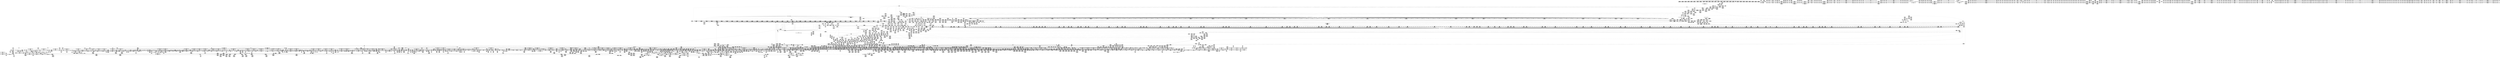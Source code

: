 digraph {
	CE0x522a770 [shape=record,shape=Mrecord,label="{CE0x522a770|aa_get_newest_profile:replacedby|security/apparmor/include/policy.h,330}"]
	CE0x5287de0 [shape=record,shape=Mrecord,label="{CE0x5287de0|aa_current_profile:do.end20|*SummSource*}"]
	CE0x530d570 [shape=record,shape=Mrecord,label="{CE0x530d570|rcu_read_unlock:tmp3}"]
	CE0x5214420 [shape=record,shape=Mrecord,label="{CE0x5214420|80:_i64,_:_CRE_424,425_}"]
	CE0x51d9c30 [shape=record,shape=Mrecord,label="{CE0x51d9c30|80:_i64,_:_CRE_96,104_|*MultipleSource*|security/apparmor/include/apparmor.h,117|*LoadInst*|security/apparmor/include/apparmor.h,117}"]
	CE0x522b150 [shape=record,shape=Mrecord,label="{CE0x522b150|aa_get_newest_profile:tmp15|*LoadInst*|security/apparmor/include/policy.h,330}"]
	CE0x51ef260 [shape=record,shape=Mrecord,label="{CE0x51ef260|apparmor_path_rename:cmp|security/apparmor/lsm.c,327|*SummSink*}"]
	CE0x5216ea0 [shape=record,shape=Mrecord,label="{CE0x5216ea0|80:_i64,_:_CRE_464,472_|*MultipleSource*|security/apparmor/include/apparmor.h,117|*LoadInst*|security/apparmor/include/apparmor.h,117}"]
	CE0x5424d50 [shape=record,shape=Mrecord,label="{CE0x5424d50|rcu_lock_release:tmp6|*SummSink*}"]
	CE0x5449a50 [shape=record,shape=Mrecord,label="{CE0x5449a50|GLOBAL:__preempt_count|Global_var:__preempt_count}"]
	CE0x51deaf0 [shape=record,shape=Mrecord,label="{CE0x51deaf0|apparmor_path_rename:retval.0|*SummSink*}"]
	CE0x5251020 [shape=record,shape=Mrecord,label="{CE0x5251020|80:_i64,_:_CRE_1641,1642_}"]
	CE0x53708e0 [shape=record,shape=Mrecord,label="{CE0x53708e0|rcu_read_unlock:bb|*SummSource*}"]
	CE0x5211af0 [shape=record,shape=Mrecord,label="{CE0x5211af0|80:_i64,_:_CRE_368,372_|*MultipleSource*|security/apparmor/include/apparmor.h,117|*LoadInst*|security/apparmor/include/apparmor.h,117}"]
	CE0x51c0310 [shape=record,shape=Mrecord,label="{CE0x51c0310|mediated_filesystem:tmp1|*SummSource*}"]
	CE0x52fd860 [shape=record,shape=Mrecord,label="{CE0x52fd860|aa_get_profile:p|Function::aa_get_profile&Arg::p::|*SummSink*}"]
	CE0x51ca3e0 [shape=record,shape=Mrecord,label="{CE0x51ca3e0|__atomic_add_unless:add|./arch/x86/include/asm/atomic.h,201}"]
	CE0x54538d0 [shape=record,shape=Mrecord,label="{CE0x54538d0|atomic_read:tmp}"]
	CE0x53c4a50 [shape=record,shape=Mrecord,label="{CE0x53c4a50|kref_get:bb}"]
	CE0x51f61b0 [shape=record,shape=Mrecord,label="{CE0x51f61b0|72:_%struct.hlist_bl_node**,_80:_%struct.dentry*,_104:_%struct.inode*,_:_CRE_164,165_}"]
	CE0x5257980 [shape=record,shape=Mrecord,label="{CE0x5257980|__atomic_add_unless:a|Function::__atomic_add_unless&Arg::a::|*SummSink*}"]
	CE0x53c5160 [shape=record,shape=Mrecord,label="{CE0x53c5160|kref_get:lnot.ext13|include/linux/kref.h,47}"]
	CE0x5337f40 [shape=record,shape=Mrecord,label="{CE0x5337f40|aa_get_profile_rcu:do.end11|*SummSink*}"]
	CE0x534ace0 [shape=record,shape=Mrecord,label="{CE0x534ace0|aa_get_profile_rcu:tmp23|security/apparmor/include/policy.h,309}"]
	CE0x51ea580 [shape=record,shape=Mrecord,label="{CE0x51ea580|VOIDTB_TE:_GCE_rcu_lock_map_external_global_%struct.lockdep_map_152,160_|*MultipleSource*|security/apparmor/lsm.c,326|security/apparmor/lsm.c,327}"]
	CE0x531a530 [shape=record,shape=Mrecord,label="{CE0x531a530|i64*_getelementptr_inbounds_(_11_x_i64_,_11_x_i64_*___llvm_gcov_ctr48,_i64_0,_i64_9)|*Constant*|*SummSource*}"]
	CE0x5340c30 [shape=record,shape=Mrecord,label="{CE0x5340c30|i64*_getelementptr_inbounds_(_2_x_i64_,_2_x_i64_*___llvm_gcov_ctr70,_i64_0,_i64_0)|*Constant*|*SummSink*}"]
	CE0x5212ee0 [shape=record,shape=Mrecord,label="{CE0x5212ee0|80:_i64,_:_CRE_404,405_}"]
	CE0x522f790 [shape=record,shape=Mrecord,label="{CE0x522f790|_ret_i32_%call,_!dbg_!15471|include/linux/kref.h,99|*SummSource*}"]
	CE0x51e2b50 [shape=record,shape=Mrecord,label="{CE0x51e2b50|_ret_%struct.aa_profile*_%tmp81,_!dbg_!15575|security/apparmor/include/context.h,162|*SummSource*}"]
	CE0x53c6100 [shape=record,shape=Mrecord,label="{CE0x53c6100|kref_get:lnot.ext13|include/linux/kref.h,47|*SummSink*}"]
	CE0x52e54f0 [shape=record,shape=Mrecord,label="{CE0x52e54f0|kref_get:tmp22|include/linux/kref.h,47|*SummSink*}"]
	CE0x541f720 [shape=record,shape=Mrecord,label="{CE0x541f720|rcu_lock_release:tmp3|*SummSource*}"]
	CE0x534c950 [shape=record,shape=Mrecord,label="{CE0x534c950|i8*_getelementptr_inbounds_(_35_x_i8_,_35_x_i8_*_.str16,_i32_0,_i32_0)|*Constant*}"]
	CE0x528f970 [shape=record,shape=Mrecord,label="{CE0x528f970|aa_get_newest_profile:tmp5|security/apparmor/include/policy.h,326}"]
	CE0x5305890 [shape=record,shape=Mrecord,label="{CE0x5305890|rcu_read_unlock:tmp15|include/linux/rcupdate.h,933}"]
	CE0x53b35e0 [shape=record,shape=Mrecord,label="{CE0x53b35e0|i64_1|*Constant*}"]
	CE0x542d300 [shape=record,shape=Mrecord,label="{CE0x542d300|__rcu_read_unlock:tmp2}"]
	CE0x5274fe0 [shape=record,shape=Mrecord,label="{CE0x5274fe0|aa_get_newest_profile:p|Function::aa_get_newest_profile&Arg::p::|*SummSink*}"]
	CE0x534f660 [shape=record,shape=Mrecord,label="{CE0x534f660|kref_get_not0:entry|*SummSink*}"]
	CE0x51ba2f0 [shape=record,shape=Mrecord,label="{CE0x51ba2f0|72:_%struct.hlist_bl_node**,_80:_%struct.dentry*,_104:_%struct.inode*,_:_CRE_177,178_}"]
	CE0x51ca800 [shape=record,shape=Mrecord,label="{CE0x51ca800|GLOBAL:atomic_cmpxchg|*Constant*}"]
	CE0x51ef080 [shape=record,shape=Mrecord,label="{CE0x51ef080|apparmor_path_rename:tmp12|security/apparmor/lsm.c,327}"]
	CE0x535ea80 [shape=record,shape=Mrecord,label="{CE0x535ea80|kref_get_not0:refcount|security/apparmor/include/apparmor.h,83}"]
	CE0x520cd60 [shape=record,shape=Mrecord,label="{CE0x520cd60|aa_get_newest_profile:call4|security/apparmor/include/policy.h,332}"]
	CE0x51da680 [shape=record,shape=Mrecord,label="{CE0x51da680|mediated_filesystem:tmp3|*SummSink*}"]
	CE0x53c1650 [shape=record,shape=Mrecord,label="{CE0x53c1650|kref_sub:tmp5|include/linux/kref.h,71|*SummSource*}"]
	CE0x5340230 [shape=record,shape=Mrecord,label="{CE0x5340230|aa_get_profile_rcu:tmp16|security/apparmor/include/policy.h,309|*SummSource*}"]
	CE0x52873d0 [shape=record,shape=Mrecord,label="{CE0x52873d0|GLOBAL:aa_current_profile.__warned|Global_var:aa_current_profile.__warned|*SummSink*}"]
	CE0x526d990 [shape=record,shape=Mrecord,label="{CE0x526d990|%struct.aa_task_cxt*_null|*Constant*|*SummSource*}"]
	CE0x536c1f0 [shape=record,shape=Mrecord,label="{CE0x536c1f0|GLOBAL:rcu_read_lock.__warned|Global_var:rcu_read_lock.__warned|*SummSink*}"]
	CE0x534bcb0 [shape=record,shape=Mrecord,label="{CE0x534bcb0|aa_get_profile_rcu:tmp24|security/apparmor/include/policy.h,309|*SummSource*}"]
	CE0x5278f40 [shape=record,shape=Mrecord,label="{CE0x5278f40|aa_current_profile:tmp47|security/apparmor/include/context.h,153|*SummSink*}"]
	CE0x531cda0 [shape=record,shape=Mrecord,label="{CE0x531cda0|rcu_read_unlock:tmp7|include/linux/rcupdate.h,933}"]
	CE0x52f39f0 [shape=record,shape=Mrecord,label="{CE0x52f39f0|i64*_getelementptr_inbounds_(_4_x_i64_,_4_x_i64_*___llvm_gcov_ctr49,_i64_0,_i64_1)|*Constant*}"]
	CE0x51d7910 [shape=record,shape=Mrecord,label="{CE0x51d7910|aa_current_profile:tmp23|security/apparmor/include/context.h,151|*SummSink*}"]
	CE0x53be460 [shape=record,shape=Mrecord,label="{CE0x53be460|kref_get:tmp}"]
	CE0x51f4a50 [shape=record,shape=Mrecord,label="{CE0x51f4a50|atomic_read:tmp2|*SummSink*}"]
	CE0x5356b30 [shape=record,shape=Mrecord,label="{CE0x5356b30|i1_false|*Constant*|*SummSource*}"]
	CE0x51f6870 [shape=record,shape=Mrecord,label="{CE0x51f6870|72:_%struct.hlist_bl_node**,_80:_%struct.dentry*,_104:_%struct.inode*,_:_CRE_168,169_}"]
	CE0x527b120 [shape=record,shape=Mrecord,label="{CE0x527b120|aa_current_profile:tmp50|security/apparmor/include/context.h,155|*SummSink*}"]
	CE0x52b2c70 [shape=record,shape=Mrecord,label="{CE0x52b2c70|aa_get_newest_profile:tmp6|security/apparmor/include/policy.h,327}"]
	CE0x534c800 [shape=record,shape=Mrecord,label="{CE0x534c800|i64*_getelementptr_inbounds_(_20_x_i64_,_20_x_i64_*___llvm_gcov_ctr68,_i64_0,_i64_12)|*Constant*|*SummSource*}"]
	CE0x53561a0 [shape=record,shape=Mrecord,label="{CE0x53561a0|_ret_i32_%call,_!dbg_!15471|security/apparmor/include/apparmor.h,83|*SummSink*}"]
	CE0x542b9e0 [shape=record,shape=Mrecord,label="{CE0x542b9e0|atomic_sub_and_test:tmp}"]
	CE0x53b14d0 [shape=record,shape=Mrecord,label="{CE0x53b14d0|__rcu_read_unlock:entry|*SummSink*}"]
	CE0x5284bb0 [shape=record,shape=Mrecord,label="{CE0x5284bb0|i8_1|*Constant*|*SummSource*}"]
	CE0x51db510 [shape=record,shape=Mrecord,label="{CE0x51db510|i64_2|*Constant*}"]
	CE0x52833b0 [shape=record,shape=Mrecord,label="{CE0x52833b0|i64*_getelementptr_inbounds_(_37_x_i64_,_37_x_i64_*___llvm_gcov_ctr66,_i64_0,_i64_8)|*Constant*|*SummSink*}"]
	CE0x51f58d0 [shape=record,shape=Mrecord,label="{CE0x51f58d0|mediated_filesystem:tmp|*SummSource*}"]
	CE0x525d5e0 [shape=record,shape=Mrecord,label="{CE0x525d5e0|aa_current_profile:tmp34|security/apparmor/include/context.h,153|*SummSink*}"]
	CE0x52a60b0 [shape=record,shape=Mrecord,label="{CE0x52a60b0|_call_void_rcu_read_lock()_#7,_!dbg_!15469|security/apparmor/include/policy.h,307|*SummSource*}"]
	CE0x53b2d30 [shape=record,shape=Mrecord,label="{CE0x53b2d30|kref_sub:refcount|include/linux/kref.h,73}"]
	CE0x52f1d20 [shape=record,shape=Mrecord,label="{CE0x52f1d20|GLOBAL:lock_acquire|*Constant*|*SummSink*}"]
	CE0x51ac210 [shape=record,shape=Mrecord,label="{CE0x51ac210|apparmor_path_rename:entry}"]
	CE0x5213870 [shape=record,shape=Mrecord,label="{CE0x5213870|80:_i64,_:_CRE_413,414_}"]
	CE0x54681e0 [shape=record,shape=Mrecord,label="{CE0x54681e0|__preempt_count_sub:do.body|*SummSink*}"]
	CE0x5334360 [shape=record,shape=Mrecord,label="{CE0x5334360|aa_get_profile_rcu:tmp1}"]
	CE0x532f5a0 [shape=record,shape=Mrecord,label="{CE0x532f5a0|_ret_void,_!dbg_!15510|include/linux/kref.h,48|*SummSource*}"]
	CE0x5313040 [shape=record,shape=Mrecord,label="{CE0x5313040|rcu_read_unlock:tmp9|include/linux/rcupdate.h,933|*SummSource*}"]
	CE0x51d52c0 [shape=record,shape=Mrecord,label="{CE0x51d52c0|72:_%struct.hlist_bl_node**,_80:_%struct.dentry*,_104:_%struct.inode*,_:_CRE_312,313_}"]
	CE0x51b5d70 [shape=record,shape=Mrecord,label="{CE0x51b5d70|i32_1|*Constant*}"]
	CE0x52570c0 [shape=record,shape=Mrecord,label="{CE0x52570c0|__atomic_add_unless:v|Function::__atomic_add_unless&Arg::v::}"]
	CE0x5432e90 [shape=record,shape=Mrecord,label="{CE0x5432e90|i64*_getelementptr_inbounds_(_4_x_i64_,_4_x_i64_*___llvm_gcov_ctr51,_i64_0,_i64_2)|*Constant*|*SummSink*}"]
	CE0x5276cb0 [shape=record,shape=Mrecord,label="{CE0x5276cb0|i64*_getelementptr_inbounds_(_37_x_i64_,_37_x_i64_*___llvm_gcov_ctr66,_i64_0,_i64_21)|*Constant*|*SummSource*}"]
	CE0x53b58c0 [shape=record,shape=Mrecord,label="{CE0x53b58c0|kref_get:tobool6|include/linux/kref.h,47|*SummSink*}"]
	CE0x5216730 [shape=record,shape=Mrecord,label="{CE0x5216730|80:_i64,_:_CRE_457,458_}"]
	CE0x5351570 [shape=record,shape=Mrecord,label="{CE0x5351570|aa_get_profile_rcu:tmp29|security/apparmor/include/policy.h,309}"]
	CE0x5363d60 [shape=record,shape=Mrecord,label="{CE0x5363d60|atomic_add_unless:entry|*SummSource*}"]
	CE0x520a800 [shape=record,shape=Mrecord,label="{CE0x520a800|kref_sub:lnot.ext11|include/linux/kref.h,71}"]
	CE0x53c0f20 [shape=record,shape=Mrecord,label="{CE0x53c0f20|kref_get:tobool7|include/linux/kref.h,47|*SummSource*}"]
	CE0x53c5880 [shape=record,shape=Mrecord,label="{CE0x53c5880|kref_get:if.then|*SummSink*}"]
	CE0x522cb80 [shape=record,shape=Mrecord,label="{CE0x522cb80|i64*_getelementptr_inbounds_(_9_x_i64_,_9_x_i64_*___llvm_gcov_ctr67,_i64_0,_i64_7)|*Constant*|*SummSource*}"]
	CE0x540c760 [shape=record,shape=Mrecord,label="{CE0x540c760|kref_sub:return}"]
	CE0x52fb860 [shape=record,shape=Mrecord,label="{CE0x52fb860|kref_sub:if.end16}"]
	CE0x51d5ce0 [shape=record,shape=Mrecord,label="{CE0x51d5ce0|72:_%struct.hlist_bl_node**,_80:_%struct.dentry*,_104:_%struct.inode*,_:_CRE_318,319_}"]
	CE0x51d8d90 [shape=record,shape=Mrecord,label="{CE0x51d8d90|80:_i64,_:_CRE_24,32_|*MultipleSource*|security/apparmor/include/apparmor.h,117|*LoadInst*|security/apparmor/include/apparmor.h,117}"]
	CE0x5456d10 [shape=record,shape=Mrecord,label="{CE0x5456d10|__atomic_add_unless:expval|./arch/x86/include/asm/atomic.h,199|*SummSink*}"]
	CE0x52e20d0 [shape=record,shape=Mrecord,label="{CE0x52e20d0|kref_get:expval29|include/linux/kref.h,47}"]
	CE0x5244200 [shape=record,shape=Mrecord,label="{CE0x5244200|80:_i64,_:_CRE_1208,1209_}"]
	CE0x51e8f90 [shape=record,shape=Mrecord,label="{CE0x51e8f90|VOIDTB_TE:_GCE_rcu_lock_map_external_global_%struct.lockdep_map_96,104_|*MultipleSource*|security/apparmor/lsm.c,326|security/apparmor/lsm.c,327}"]
	"CONST[source:0(mediator),value:0(static)][purpose:{operation}]"
	CE0x5428360 [shape=record,shape=Mrecord,label="{CE0x5428360|__preempt_count_sub:val|Function::__preempt_count_sub&Arg::val::}"]
	CE0x51c8d50 [shape=record,shape=Mrecord,label="{CE0x51c8d50|GLOBAL:__llvm_gcov_ctr81|Global_var:__llvm_gcov_ctr81}"]
	CE0x53b5540 [shape=record,shape=Mrecord,label="{CE0x53b5540|kref_get:expval|include/linux/kref.h,47|*SummSink*}"]
	CE0x53c6260 [shape=record,shape=Mrecord,label="{CE0x53c6260|kref_get:tobool14|include/linux/kref.h,47}"]
	CE0x523fba0 [shape=record,shape=Mrecord,label="{CE0x523fba0|80:_i64,_:_CRE_590,591_}"]
	CE0x5213980 [shape=record,shape=Mrecord,label="{CE0x5213980|80:_i64,_:_CRE_414,415_}"]
	CE0x52a4e60 [shape=record,shape=Mrecord,label="{CE0x52a4e60|i64*_getelementptr_inbounds_(_2_x_i64_,_2_x_i64_*___llvm_gcov_ctr112,_i64_0,_i64_1)|*Constant*|*SummSource*}"]
	CE0x53bd0e0 [shape=record,shape=Mrecord,label="{CE0x53bd0e0|GLOBAL:__llvm_gcov_ctr79|Global_var:__llvm_gcov_ctr79|*SummSource*}"]
	CE0x5318b50 [shape=record,shape=Mrecord,label="{CE0x5318b50|_call_void_rcu_lock_release(%struct.lockdep_map*_rcu_lock_map)_#7,_!dbg_!15490|include/linux/rcupdate.h,935|*SummSource*}"]
	CE0x51ef340 [shape=record,shape=Mrecord,label="{CE0x51ef340|i64_4|*Constant*}"]
	CE0x5441ed0 [shape=record,shape=Mrecord,label="{CE0x5441ed0|__atomic_add_unless:lnot|./arch/x86/include/asm/atomic.h,199|*SummSink*}"]
	CE0x5281600 [shape=record,shape=Mrecord,label="{CE0x5281600|aa_current_profile:tmp56|security/apparmor/include/context.h,156}"]
	CE0x523f760 [shape=record,shape=Mrecord,label="{CE0x523f760|80:_i64,_:_CRE_586,587_}"]
	CE0x53159e0 [shape=record,shape=Mrecord,label="{CE0x53159e0|i8*_getelementptr_inbounds_(_44_x_i8_,_44_x_i8_*_.str13,_i32_0,_i32_0)|*Constant*|*SummSink*}"]
	CE0x53c5940 [shape=record,shape=Mrecord,label="{CE0x53c5940|kref_get:if.then31}"]
	CE0x51fc9d0 [shape=record,shape=Mrecord,label="{CE0x51fc9d0|i64*_getelementptr_inbounds_(_37_x_i64_,_37_x_i64_*___llvm_gcov_ctr66,_i64_0,_i64_31)|*Constant*}"]
	CE0x524dac0 [shape=record,shape=Mrecord,label="{CE0x524dac0|80:_i64,_:_CRE_1369,1370_}"]
	CE0x52a9ef0 [shape=record,shape=Mrecord,label="{CE0x52a9ef0|aa_get_newest_profile:tmp10|security/apparmor/include/policy.h,329|*SummSink*}"]
	CE0x545bc80 [shape=record,shape=Mrecord,label="{CE0x545bc80|atomic_cmpxchg:v|Function::atomic_cmpxchg&Arg::v::}"]
	CE0x4cfacc0 [shape=record,shape=Mrecord,label="{CE0x4cfacc0|i32_5|*Constant*|*SummSink*}"]
	CE0x530d260 [shape=record,shape=Mrecord,label="{CE0x530d260|kref_get:lnot.ext|include/linux/kref.h,47}"]
	CE0x543d340 [shape=record,shape=Mrecord,label="{CE0x543d340|i64_1|*Constant*}"]
	CE0x51d7cd0 [shape=record,shape=Mrecord,label="{CE0x51d7cd0|aa_current_profile:tmp25|security/apparmor/include/context.h,153}"]
	CE0x5229650 [shape=record,shape=Mrecord,label="{CE0x5229650|apparmor_path_rename:call10|security/apparmor/lsm.c,334|*SummSink*}"]
	CE0x5360850 [shape=record,shape=Mrecord,label="{CE0x5360850|kref_get_not0:call|security/apparmor/include/apparmor.h,83|*SummSink*}"]
	CE0x520eac0 [shape=record,shape=Mrecord,label="{CE0x520eac0|80:_i64,_:_CRE_160,176_|*MultipleSource*|security/apparmor/include/apparmor.h,117|*LoadInst*|security/apparmor/include/apparmor.h,117}"]
	CE0x51f4d00 [shape=record,shape=Mrecord,label="{CE0x51f4d00|atomic_read:tmp3}"]
	CE0x526c2d0 [shape=record,shape=Mrecord,label="{CE0x526c2d0|aa_current_profile:if.end}"]
	CE0x53bfab0 [shape=record,shape=Mrecord,label="{CE0x53bfab0|_call_void_mcount()_#2|*SummSource*}"]
	CE0x52ae040 [shape=record,shape=Mrecord,label="{CE0x52ae040|aa_get_profile_rcu:tmp7|security/apparmor/include/policy.h,309|*SummSource*}"]
	CE0x52b1e90 [shape=record,shape=Mrecord,label="{CE0x52b1e90|aa_put_profile:tmp1|*SummSink*}"]
	CE0x5329bd0 [shape=record,shape=Mrecord,label="{CE0x5329bd0|aa_get_profile_rcu:tmp9|security/apparmor/include/policy.h,309}"]
	CE0x53198c0 [shape=record,shape=Mrecord,label="{CE0x53198c0|rcu_lock_release:entry|*SummSource*}"]
	CE0x5233620 [shape=record,shape=Mrecord,label="{CE0x5233620|i64*_getelementptr_inbounds_(_37_x_i64_,_37_x_i64_*___llvm_gcov_ctr66,_i64_0,_i64_18)|*Constant*|*SummSink*}"]
	CE0x534bc40 [shape=record,shape=Mrecord,label="{CE0x534bc40|aa_get_profile_rcu:tmp24|security/apparmor/include/policy.h,309}"]
	CE0x51d36d0 [shape=record,shape=Mrecord,label="{CE0x51d36d0|72:_%struct.hlist_bl_node**,_80:_%struct.dentry*,_104:_%struct.inode*,_:_CRE_264,272_|*MultipleSource*|Function::apparmor_path_rename&Arg::old_dentry::|security/apparmor/lsm.c,323}"]
	CE0x5254870 [shape=record,shape=Mrecord,label="{CE0x5254870|80:_i64,_:_CRE_1720,1728_|*MultipleSource*|security/apparmor/include/apparmor.h,117|*LoadInst*|security/apparmor/include/apparmor.h,117}"]
	CE0x527ab20 [shape=record,shape=Mrecord,label="{CE0x527ab20|aa_current_profile:profile21|security/apparmor/include/context.h,155|*SummSink*}"]
	CE0x51df700 [shape=record,shape=Mrecord,label="{CE0x51df700|apparmor_path_rename:tmp4|security/apparmor/lsm.c,323|*SummSource*}"]
	CE0x5281a60 [shape=record,shape=Mrecord,label="{CE0x5281a60|aa_current_profile:tmp9|security/apparmor/include/context.h,151|*SummSink*}"]
	CE0x536a100 [shape=record,shape=Mrecord,label="{CE0x536a100|kref_sub:conv|include/linux/kref.h,71|*SummSink*}"]
	CE0x524ac00 [shape=record,shape=Mrecord,label="{CE0x524ac00|80:_i64,_:_CRE_1325,1326_}"]
	CE0x5289980 [shape=record,shape=Mrecord,label="{CE0x5289980|aa_get_profile:if.then|*SummSource*}"]
	CE0x523eee0 [shape=record,shape=Mrecord,label="{CE0x523eee0|80:_i64,_:_CRE_578,579_}"]
	CE0x5201910 [shape=record,shape=Mrecord,label="{CE0x5201910|i64*_getelementptr_inbounds_(_37_x_i64_,_37_x_i64_*___llvm_gcov_ctr66,_i64_0,_i64_34)|*Constant*|*SummSink*}"]
	CE0x5253550 [shape=record,shape=Mrecord,label="{CE0x5253550|80:_i64,_:_CRE_1676,1677_}"]
	CE0x530e2a0 [shape=record,shape=Mrecord,label="{CE0x530e2a0|kref_get:lnot1|include/linux/kref.h,47}"]
	CE0x51fbe10 [shape=record,shape=Mrecord,label="{CE0x51fbe10|aa_current_profile:tmp66|security/apparmor/include/context.h,159}"]
	CE0x532cd00 [shape=record,shape=Mrecord,label="{CE0x532cd00|aa_get_profile_rcu:tmp8|security/apparmor/include/policy.h,309}"]
	CE0x529d020 [shape=record,shape=Mrecord,label="{CE0x529d020|_ret_void,_!dbg_!15475|security/apparmor/include/policy.h,343|*SummSink*}"]
	CE0x5292140 [shape=record,shape=Mrecord,label="{CE0x5292140|kref_get_not0:tmp|*SummSink*}"]
	CE0x51ab810 [shape=record,shape=Mrecord,label="{CE0x51ab810|72:_%struct.hlist_bl_node**,_80:_%struct.dentry*,_104:_%struct.inode*,_:_CRE_155,156_}"]
	CE0x5280700 [shape=record,shape=Mrecord,label="{CE0x5280700|aa_current_profile:tmp55|security/apparmor/include/context.h,155|*SummSource*}"]
	CE0x545bf00 [shape=record,shape=Mrecord,label="{CE0x545bf00|atomic_cmpxchg:v|Function::atomic_cmpxchg&Arg::v::|*SummSink*}"]
	CE0x5236a00 [shape=record,shape=Mrecord,label="{CE0x5236a00|aa_current_profile:tmp33|security/apparmor/include/context.h,153}"]
	CE0x5258bd0 [shape=record,shape=Mrecord,label="{CE0x5258bd0|rcu_lock_release:__here}"]
	CE0x51f7080 [shape=record,shape=Mrecord,label="{CE0x51f7080|72:_%struct.hlist_bl_node**,_80:_%struct.dentry*,_104:_%struct.inode*,_:_CRE_186,187_}"]
	CE0x5434280 [shape=record,shape=Mrecord,label="{CE0x5434280|atomic_sub_and_test:tmp4|./arch/x86/include/asm/atomic.h,81|*SummSource*}"]
	CE0x5337e70 [shape=record,shape=Mrecord,label="{CE0x5337e70|aa_get_profile:tmp9|security/apparmor/include/policy.h,278|*SummSink*}"]
	CE0x5267600 [shape=record,shape=Mrecord,label="{CE0x5267600|get_current:tmp3|*SummSink*}"]
	CE0x52fd4d0 [shape=record,shape=Mrecord,label="{CE0x52fd4d0|aa_get_profile:entry|*SummSink*}"]
	CE0x53026c0 [shape=record,shape=Mrecord,label="{CE0x53026c0|i8*_getelementptr_inbounds_(_42_x_i8_,_42_x_i8_*_.str11,_i32_0,_i32_0)|*Constant*|*SummSource*}"]
	CE0x5339270 [shape=record,shape=Mrecord,label="{CE0x5339270|aa_get_profile_rcu:do.end11|*SummSource*}"]
	CE0x52801a0 [shape=record,shape=Mrecord,label="{CE0x52801a0|aa_current_profile:tmp54|security/apparmor/include/context.h,155|*SummSource*}"]
	CE0x5239720 [shape=record,shape=Mrecord,label="{CE0x5239720|aa_current_profile:do.body14|*SummSource*}"]
	CE0x5464bd0 [shape=record,shape=Mrecord,label="{CE0x5464bd0|__atomic_add_unless:tmp14|./arch/x86/include/asm/atomic.h,203|*SummSource*}"]
	CE0x53354b0 [shape=record,shape=Mrecord,label="{CE0x53354b0|aa_get_profile_rcu:tmp}"]
	CE0x51c0c10 [shape=record,shape=Mrecord,label="{CE0x51c0c10|72:_%struct.hlist_bl_node**,_80:_%struct.dentry*,_104:_%struct.inode*,_:_CRE_152,153_}"]
	CE0x5251240 [shape=record,shape=Mrecord,label="{CE0x5251240|80:_i64,_:_CRE_1643,1644_}"]
	CE0x53606f0 [shape=record,shape=Mrecord,label="{CE0x53606f0|kref_get_not0:call|security/apparmor/include/apparmor.h,83}"]
	CE0x5234a70 [shape=record,shape=Mrecord,label="{CE0x5234a70|aa_current_profile:tmp41|security/apparmor/include/context.h,153|*SummSource*}"]
	CE0x527bd70 [shape=record,shape=Mrecord,label="{CE0x527bd70|aa_current_profile:flags|security/apparmor/include/context.h,155}"]
	CE0x5213210 [shape=record,shape=Mrecord,label="{CE0x5213210|80:_i64,_:_CRE_407,408_}"]
	CE0x5410eb0 [shape=record,shape=Mrecord,label="{CE0x5410eb0|atomic_add_unless:tmp3}"]
	CE0x544f0b0 [shape=record,shape=Mrecord,label="{CE0x544f0b0|atomic_cmpxchg:bb|*SummSource*}"]
	CE0x5240750 [shape=record,shape=Mrecord,label="{CE0x5240750|80:_i64,_:_CRE_601,602_}"]
	CE0x523d440 [shape=record,shape=Mrecord,label="{CE0x523d440|mediated_filesystem:tmp5|security/apparmor/include/apparmor.h,117}"]
	CE0x52f8e30 [shape=record,shape=Mrecord,label="{CE0x52f8e30|_call_void_lock_acquire(%struct.lockdep_map*_%map,_i32_0,_i32_0,_i32_2,_i32_0,_%struct.lockdep_map*_null,_i64_ptrtoint_(i8*_blockaddress(_rcu_lock_acquire,_%__here)_to_i64))_#7,_!dbg_!15473|include/linux/rcupdate.h,418|*SummSource*}"]
	CE0x5333600 [shape=record,shape=Mrecord,label="{CE0x5333600|aa_get_profile_rcu:tmp|*SummSink*}"]
	CE0x524ae20 [shape=record,shape=Mrecord,label="{CE0x524ae20|80:_i64,_:_CRE_1327,1328_}"]
	CE0x52ffd20 [shape=record,shape=Mrecord,label="{CE0x52ffd20|rcu_read_lock:tmp15|include/linux/rcupdate.h,882}"]
	CE0x53c13a0 [shape=record,shape=Mrecord,label="{CE0x53c13a0|kref_sub:tmp4|include/linux/kref.h,71|*SummSink*}"]
	CE0x5432010 [shape=record,shape=Mrecord,label="{CE0x5432010|__atomic_add_unless:tmp6|./arch/x86/include/asm/atomic.h,199|*SummSink*}"]
	CE0x52757f0 [shape=record,shape=Mrecord,label="{CE0x52757f0|aa_current_profile:call26|security/apparmor/include/context.h,157}"]
	CE0x532c0d0 [shape=record,shape=Mrecord,label="{CE0x532c0d0|GLOBAL:kref_get|*Constant*|*SummSource*}"]
	CE0x524af30 [shape=record,shape=Mrecord,label="{CE0x524af30|80:_i64,_:_CRE_1328,1329_}"]
	CE0x52aad90 [shape=record,shape=Mrecord,label="{CE0x52aad90|aa_get_profile_rcu:call4|security/apparmor/include/policy.h,309}"]
	CE0x5310390 [shape=record,shape=Mrecord,label="{CE0x5310390|kref_sub:lnot10|include/linux/kref.h,71}"]
	CE0x5240200 [shape=record,shape=Mrecord,label="{CE0x5240200|80:_i64,_:_CRE_596,597_}"]
	CE0x533ca70 [shape=record,shape=Mrecord,label="{CE0x533ca70|aa_get_profile_rcu:bb|*SummSource*}"]
	CE0x526b870 [shape=record,shape=Mrecord,label="{CE0x526b870|i1_true|*Constant*|*SummSink*}"]
	CE0x527b510 [shape=record,shape=Mrecord,label="{CE0x527b510|aa_current_profile:tmp56|security/apparmor/include/context.h,156|*SummSink*}"]
	CE0x54313f0 [shape=record,shape=Mrecord,label="{CE0x54313f0|i64*_getelementptr_inbounds_(_4_x_i64_,_4_x_i64_*___llvm_gcov_ctr50,_i64_0,_i64_0)|*Constant*|*SummSource*}"]
	CE0x531f750 [shape=record,shape=Mrecord,label="{CE0x531f750|_ret_void,_!dbg_!15492|include/linux/rcupdate.h,884}"]
	CE0x52577a0 [shape=record,shape=Mrecord,label="{CE0x52577a0|__atomic_add_unless:a|Function::__atomic_add_unless&Arg::a::|*SummSource*}"]
	CE0x535a0c0 [shape=record,shape=Mrecord,label="{CE0x535a0c0|rcu_read_unlock:entry|*SummSink*}"]
	CE0x53b6df0 [shape=record,shape=Mrecord,label="{CE0x53b6df0|_call_void_mcount()_#2|*SummSource*}"]
	CE0x53c0630 [shape=record,shape=Mrecord,label="{CE0x53c0630|kref_sub:tmp7|include/linux/kref.h,71|*SummSource*}"]
	CE0x51fe4d0 [shape=record,shape=Mrecord,label="{CE0x51fe4d0|aa_current_profile:tmp72|security/apparmor/include/context.h,159}"]
	CE0x52105a0 [shape=record,shape=Mrecord,label="{CE0x52105a0|80:_i64,_:_CRE_280,288_|*MultipleSource*|security/apparmor/include/apparmor.h,117|*LoadInst*|security/apparmor/include/apparmor.h,117}"]
	CE0x545dc50 [shape=record,shape=Mrecord,label="{CE0x545dc50|__atomic_add_unless:lnot7|./arch/x86/include/asm/atomic.h,202}"]
	CE0x52ae4b0 [shape=record,shape=Mrecord,label="{CE0x52ae4b0|i64*_getelementptr_inbounds_(_9_x_i64_,_9_x_i64_*___llvm_gcov_ctr67,_i64_0,_i64_6)|*Constant*|*SummSink*}"]
	CE0x5249200 [shape=record,shape=Mrecord,label="{CE0x5249200|80:_i64,_:_CRE_1296,1300_|*MultipleSource*|security/apparmor/include/apparmor.h,117|*LoadInst*|security/apparmor/include/apparmor.h,117}"]
	CE0x526e220 [shape=record,shape=Mrecord,label="{CE0x526e220|aa_current_profile:tmp22|security/apparmor/include/context.h,151}"]
	CE0x540bd10 [shape=record,shape=Mrecord,label="{CE0x540bd10|kref_sub:tmp8|include/linux/kref.h,73}"]
	CE0x54496e0 [shape=record,shape=Mrecord,label="{CE0x54496e0|__preempt_count_add:do.end|*SummSink*}"]
	CE0x54091e0 [shape=record,shape=Mrecord,label="{CE0x54091e0|kref_sub:tmp12|include/linux/kref.h,74}"]
	CE0x51e1b10 [shape=record,shape=Mrecord,label="{CE0x51e1b10|_ret_i1_%lnot,_!dbg_!15473|security/apparmor/include/apparmor.h,117}"]
	CE0x535b540 [shape=record,shape=Mrecord,label="{CE0x535b540|kref_get_not0:tmp3|*SummSink*}"]
	CE0x530bd60 [shape=record,shape=Mrecord,label="{CE0x530bd60|i64*_getelementptr_inbounds_(_11_x_i64_,_11_x_i64_*___llvm_gcov_ctr48,_i64_0,_i64_0)|*Constant*|*SummSink*}"]
	CE0x536e090 [shape=record,shape=Mrecord,label="{CE0x536e090|rcu_read_lock:tmp11|include/linux/rcupdate.h,882}"]
	CE0x54468e0 [shape=record,shape=Mrecord,label="{CE0x54468e0|_call_void_mcount()_#2|*SummSource*}"]
	CE0x5331cf0 [shape=record,shape=Mrecord,label="{CE0x5331cf0|aa_get_profile_rcu:tmp1|*SummSink*}"]
	CE0x51c10d0 [shape=record,shape=Mrecord,label="{CE0x51c10d0|i32_5|*Constant*|*SummSource*}"]
	CE0x51d3000 [shape=record,shape=Mrecord,label="{CE0x51d3000|72:_%struct.hlist_bl_node**,_80:_%struct.dentry*,_104:_%struct.inode*,_:_CRE_248,256_|*MultipleSource*|Function::apparmor_path_rename&Arg::old_dentry::|security/apparmor/lsm.c,323}"]
	CE0x533e810 [shape=record,shape=Mrecord,label="{CE0x533e810|kref_sub:count|Function::kref_sub&Arg::count::|*SummSink*}"]
	CE0x51d1de0 [shape=record,shape=Mrecord,label="{CE0x51d1de0|aa_current_profile:land.lhs.true30|*SummSink*}"]
	CE0x5312700 [shape=record,shape=Mrecord,label="{CE0x5312700|kref_get:cmp|include/linux/kref.h,47}"]
	CE0x520ffd0 [shape=record,shape=Mrecord,label="{CE0x520ffd0|80:_i64,_:_CRE_264,268_|*MultipleSource*|security/apparmor/include/apparmor.h,117|*LoadInst*|security/apparmor/include/apparmor.h,117}"]
	CE0x52f5770 [shape=record,shape=Mrecord,label="{CE0x52f5770|void_(i32*,_i8*,_i32,_i32*)*_asm_sideeffect_.pushsection_.smp_locks,_22a_22_0A.balign_4_0A.long_671f_-_._0A.popsection_0A671:_0A_09lock_subl_$2,_$0_sete_$1_,_*m,_*qm,er,*m,_memory_,_dirflag_,_fpsr_,_flags_}"]
	CE0x52b3920 [shape=record,shape=Mrecord,label="{CE0x52b3920|kref_put:tmp3}"]
	CE0x51e9e30 [shape=record,shape=Mrecord,label="{CE0x51e9e30|VOIDTB_TE:_GCE_rcu_lock_map_external_global_%struct.lockdep_map_136,144_|*MultipleSource*|security/apparmor/lsm.c,326|security/apparmor/lsm.c,327}"]
	CE0x528b8e0 [shape=record,shape=Mrecord,label="{CE0x528b8e0|i64_5|*Constant*}"]
	CE0x530ae90 [shape=record,shape=Mrecord,label="{CE0x530ae90|kref_sub:tobool7|include/linux/kref.h,71|*SummSink*}"]
	CE0x530e780 [shape=record,shape=Mrecord,label="{CE0x530e780|rcu_read_unlock:tmp4|include/linux/rcupdate.h,933}"]
	CE0x51f5ce0 [shape=record,shape=Mrecord,label="{CE0x51f5ce0|72:_%struct.hlist_bl_node**,_80:_%struct.dentry*,_104:_%struct.inode*,_:_CRE_161,162_}"]
	CE0x5342500 [shape=record,shape=Mrecord,label="{CE0x5342500|_ret_void,_!dbg_!15474|include/linux/rcupdate.h,240}"]
	CE0x54122d0 [shape=record,shape=Mrecord,label="{CE0x54122d0|i32_0|*Constant*}"]
	CE0x524fbf0 [shape=record,shape=Mrecord,label="{CE0x524fbf0|80:_i64,_:_CRE_1622,1623_}"]
	CE0x540b510 [shape=record,shape=Mrecord,label="{CE0x540b510|kref_sub:tmp|*SummSink*}"]
	CE0x546a0d0 [shape=record,shape=Mrecord,label="{CE0x546a0d0|_call_void_mcount()_#2|*SummSource*}"]
	CE0x533b7e0 [shape=record,shape=Mrecord,label="{CE0x533b7e0|aa_get_profile_rcu:tobool2|security/apparmor/include/policy.h,309|*SummSource*}"]
	CE0x543dc30 [shape=record,shape=Mrecord,label="{CE0x543dc30|_call_void_mcount()_#2|*SummSink*}"]
	CE0x5212dd0 [shape=record,shape=Mrecord,label="{CE0x5212dd0|80:_i64,_:_CRE_403,404_}"]
	CE0x51ff5f0 [shape=record,shape=Mrecord,label="{CE0x51ff5f0|aa_current_profile:tmp68|security/apparmor/include/context.h,159|*SummSink*}"]
	CE0x5293b10 [shape=record,shape=Mrecord,label="{CE0x5293b10|get_current:tmp2}"]
	CE0x51bc9d0 [shape=record,shape=Mrecord,label="{CE0x51bc9d0|i32_5|*Constant*}"]
	CE0x51c9710 [shape=record,shape=Mrecord,label="{CE0x51c9710|aa_current_profile:if.then12}"]
	CE0x545b590 [shape=record,shape=Mrecord,label="{CE0x545b590|GLOBAL:atomic_cmpxchg|*Constant*|*SummSource*}"]
	CE0x52fdd70 [shape=record,shape=Mrecord,label="{CE0x52fdd70|_ret_%struct.aa_profile*_%p,_!dbg_!15476|security/apparmor/include/policy.h,278|*SummSink*}"]
	CE0x5467c40 [shape=record,shape=Mrecord,label="{CE0x5467c40|__atomic_add_unless:tmp19|./arch/x86/include/asm/atomic.h,206|*SummSink*}"]
	CE0x5316760 [shape=record,shape=Mrecord,label="{CE0x5316760|i64*_getelementptr_inbounds_(_11_x_i64_,_11_x_i64_*___llvm_gcov_ctr48,_i64_0,_i64_10)|*Constant*|*SummSink*}"]
	CE0x5303da0 [shape=record,shape=Mrecord,label="{CE0x5303da0|_call_void_lockdep_rcu_suspicious(i8*_getelementptr_inbounds_(_25_x_i8_,_25_x_i8_*_.str10,_i32_0,_i32_0),_i32_883,_i8*_getelementptr_inbounds_(_42_x_i8_,_42_x_i8_*_.str11,_i32_0,_i32_0))_#7,_!dbg_!15485|include/linux/rcupdate.h,882|*SummSource*}"]
	CE0x5313350 [shape=record,shape=Mrecord,label="{CE0x5313350|rcu_read_unlock:tmp10|include/linux/rcupdate.h,933|*SummSource*}"]
	CE0x5282420 [shape=record,shape=Mrecord,label="{CE0x5282420|aa_current_profile:do.end}"]
	CE0x5428a30 [shape=record,shape=Mrecord,label="{CE0x5428a30|i64*_getelementptr_inbounds_(_4_x_i64_,_4_x_i64_*___llvm_gcov_ctr50,_i64_0,_i64_3)|*Constant*}"]
	CE0x54233b0 [shape=record,shape=Mrecord,label="{CE0x54233b0|__rcu_read_unlock:do.body|*SummSink*}"]
	CE0x5408010 [shape=record,shape=Mrecord,label="{CE0x5408010|kref_sub:if.end16|*SummSink*}"]
	CE0x5253ff0 [shape=record,shape=Mrecord,label="{CE0x5253ff0|80:_i64,_:_CRE_1686,1687_}"]
	CE0x524e010 [shape=record,shape=Mrecord,label="{CE0x524e010|80:_i64,_:_CRE_1374,1375_}"]
	CE0x536eaa0 [shape=record,shape=Mrecord,label="{CE0x536eaa0|rcu_read_lock:call3|include/linux/rcupdate.h,882}"]
	CE0x52698b0 [shape=record,shape=Mrecord,label="{CE0x52698b0|i64*_getelementptr_inbounds_(_11_x_i64_,_11_x_i64_*___llvm_gcov_ctr75,_i64_0,_i64_9)|*Constant*|*SummSink*}"]
	CE0x531ee30 [shape=record,shape=Mrecord,label="{CE0x531ee30|rcu_read_unlock:tmp16|include/linux/rcupdate.h,933|*SummSink*}"]
	CE0x51ba650 [shape=record,shape=Mrecord,label="{CE0x51ba650|72:_%struct.hlist_bl_node**,_80:_%struct.dentry*,_104:_%struct.inode*,_:_CRE_179,180_}"]
	CE0x5248870 [shape=record,shape=Mrecord,label="{CE0x5248870|80:_i64,_:_CRE_1273,1274_}"]
	CE0x53b1f30 [shape=record,shape=Mrecord,label="{CE0x53b1f30|kref_get:if.end32|*SummSink*}"]
	CE0x53b1d90 [shape=record,shape=Mrecord,label="{CE0x53b1d90|kref_get:if.end32}"]
	CE0x524b7b0 [shape=record,shape=Mrecord,label="{CE0x524b7b0|80:_i64,_:_CRE_1336,1337_}"]
	CE0x51bf480 [shape=record,shape=Mrecord,label="{CE0x51bf480|72:_%struct.hlist_bl_node**,_80:_%struct.dentry*,_104:_%struct.inode*,_:_CRE_210,211_}"]
	CE0x530bb70 [shape=record,shape=Mrecord,label="{CE0x530bb70|__rcu_read_lock:tmp6|include/linux/rcupdate.h,240}"]
	CE0x52a4a60 [shape=record,shape=Mrecord,label="{CE0x52a4a60|aa_get_newest_profile:if.end3}"]
	CE0x529d130 [shape=record,shape=Mrecord,label="{CE0x529d130|aa_current_profile:call28|security/apparmor/include/context.h,159}"]
	CE0x543e9e0 [shape=record,shape=Mrecord,label="{CE0x543e9e0|__preempt_count_add:tmp3|*SummSink*}"]
	CE0x5203da0 [shape=record,shape=Mrecord,label="{CE0x5203da0|aa_get_newest_profile:tmp8|*LoadInst*|security/apparmor/include/policy.h,329|*SummSink*}"]
	CE0x524cf10 [shape=record,shape=Mrecord,label="{CE0x524cf10|80:_i64,_:_CRE_1358,1359_}"]
	CE0x53569a0 [shape=record,shape=Mrecord,label="{CE0x53569a0|aa_get_profile_rcu:lnot|security/apparmor/include/policy.h,310|*SummSink*}"]
	CE0x53c8590 [shape=record,shape=Mrecord,label="{CE0x53c8590|i64*_getelementptr_inbounds_(_11_x_i64_,_11_x_i64_*___llvm_gcov_ctr75,_i64_0,_i64_5)|*Constant*}"]
	CE0x521c030 [shape=record,shape=Mrecord,label="{CE0x521c030|apparmor_path_rename:new_dir|Function::apparmor_path_rename&Arg::new_dir::|*SummSource*}"]
	CE0x52f32e0 [shape=record,shape=Mrecord,label="{CE0x52f32e0|atomic_sub_and_test:tmp5|./arch/x86/include/asm/atomic.h,81}"]
	CE0x522a150 [shape=record,shape=Mrecord,label="{CE0x522a150|aa_path_perm:entry|*SummSink*}"]
	CE0x522b430 [shape=record,shape=Mrecord,label="{CE0x522b430|aa_get_newest_profile:tmp15|*LoadInst*|security/apparmor/include/policy.h,330|*SummSink*}"]
	CE0x525bfe0 [shape=record,shape=Mrecord,label="{CE0x525bfe0|GLOBAL:llvm.expect.i64|*Constant*}"]
	CE0x51f6360 [shape=record,shape=Mrecord,label="{CE0x51f6360|72:_%struct.hlist_bl_node**,_80:_%struct.dentry*,_104:_%struct.inode*,_:_CRE_165,166_}"]
	CE0x5279bb0 [shape=record,shape=Mrecord,label="{CE0x5279bb0|aa_current_profile:tmp48|security/apparmor/include/context.h,153}"]
	CE0x5453940 [shape=record,shape=Mrecord,label="{CE0x5453940|COLLAPSED:_GCMRE___llvm_gcov_ctr72_internal_global_2_x_i64_zeroinitializer:_elem_0:default:}"]
	CE0x5218ad0 [shape=record,shape=Mrecord,label="{CE0x5218ad0|apparmor_path_rename:tmp28|security/apparmor/lsm.c,343}"]
	CE0x5225170 [shape=record,shape=Mrecord,label="{CE0x5225170|apparmor_path_rename:tmp19|*LoadInst*|security/apparmor/lsm.c,331|*SummSink*}"]
	CE0x5274e60 [shape=record,shape=Mrecord,label="{CE0x5274e60|aa_get_newest_profile:p|Function::aa_get_newest_profile&Arg::p::}"]
	CE0x523edd0 [shape=record,shape=Mrecord,label="{CE0x523edd0|80:_i64,_:_CRE_577,578_}"]
	CE0x5454c20 [shape=record,shape=Mrecord,label="{CE0x5454c20|__atomic_add_unless:conv|./arch/x86/include/asm/atomic.h,199}"]
	CE0x528d8d0 [shape=record,shape=Mrecord,label="{CE0x528d8d0|i64_3|*Constant*}"]
	CE0x532e200 [shape=record,shape=Mrecord,label="{CE0x532e200|aa_get_profile_rcu:tobool10|security/apparmor/include/policy.h,310|*SummSink*}"]
	CE0x5450300 [shape=record,shape=Mrecord,label="{CE0x5450300|void_(i32*,_i32,_i32*)*_asm_addl_$1,_%gs:$0_,_*m,ri,*m,_dirflag_,_fpsr_,_flags_}"]
	CE0x51e1690 [shape=record,shape=Mrecord,label="{CE0x51e1690|GLOBAL:mediated_filesystem|*Constant*|*SummSink*}"]
	CE0x53511f0 [shape=record,shape=Mrecord,label="{CE0x53511f0|aa_get_profile_rcu:tmp28|security/apparmor/include/policy.h,309|*SummSource*}"]
	CE0x51bcf00 [shape=record,shape=Mrecord,label="{CE0x51bcf00|apparmor_path_rename:tmp6|security/apparmor/lsm.c,323|*SummSource*}"]
	CE0x523f320 [shape=record,shape=Mrecord,label="{CE0x523f320|80:_i64,_:_CRE_582,583_}"]
	CE0x52a88f0 [shape=record,shape=Mrecord,label="{CE0x52a88f0|aa_put_profile:tmp3|security/apparmor/include/policy.h,341|*SummSink*}"]
	CE0x544a150 [shape=record,shape=Mrecord,label="{CE0x544a150|atomic_cmpxchg:counter|./arch/x86/include/asm/atomic.h,177|*SummSink*}"]
	CE0x53c1060 [shape=record,shape=Mrecord,label="{CE0x53c1060|kref_get:tobool7|include/linux/kref.h,47|*SummSink*}"]
	CE0x5365ed0 [shape=record,shape=Mrecord,label="{CE0x5365ed0|_ret_i32_%conv,_!dbg_!15473|include/linux/atomic.h,17}"]
	CE0x524d130 [shape=record,shape=Mrecord,label="{CE0x524d130|80:_i64,_:_CRE_1360,1361_}"]
	CE0x5429aa0 [shape=record,shape=Mrecord,label="{CE0x5429aa0|atomic_add_return:bb|*SummSource*}"]
	CE0x5301e60 [shape=record,shape=Mrecord,label="{CE0x5301e60|i32_883|*Constant*|*SummSink*}"]
	CE0x5203710 [shape=record,shape=Mrecord,label="{CE0x5203710|aa_put_profile:bb|*SummSource*}"]
	CE0x52f8930 [shape=record,shape=Mrecord,label="{CE0x52f8930|__rcu_read_lock:tmp|*SummSource*}"]
	CE0x5220140 [shape=record,shape=Mrecord,label="{CE0x5220140|i32_2|*Constant*}"]
	CE0x525b550 [shape=record,shape=Mrecord,label="{CE0x525b550|aa_current_profile:tmp6|security/apparmor/include/context.h,151}"]
	CE0x525af10 [shape=record,shape=Mrecord,label="{CE0x525af10|atomic_add_unless:conv|include/linux/atomic.h,17|*SummSink*}"]
	CE0x546cb10 [shape=record,shape=Mrecord,label="{CE0x546cb10|atomic_cmpxchg:tmp|*SummSink*}"]
	CE0x528dc90 [shape=record,shape=Mrecord,label="{CE0x528dc90|aa_current_profile:tmp5|security/apparmor/include/context.h,151}"]
	CE0x524ec70 [shape=record,shape=Mrecord,label="{CE0x524ec70|80:_i64,_:_CRE_1592,1596_|*MultipleSource*|security/apparmor/include/apparmor.h,117|*LoadInst*|security/apparmor/include/apparmor.h,117}"]
	CE0x52b3d30 [shape=record,shape=Mrecord,label="{CE0x52b3d30|aa_get_newest_profile:if.then2|*SummSink*}"]
	CE0x52879a0 [shape=record,shape=Mrecord,label="{CE0x52879a0|aa_put_profile:tmp4|security/apparmor/include/policy.h,341|*SummSink*}"]
	CE0x5357f50 [shape=record,shape=Mrecord,label="{CE0x5357f50|aa_get_profile_rcu:tmp38|security/apparmor/include/policy.h,310|*SummSource*}"]
	CE0x530faa0 [shape=record,shape=Mrecord,label="{CE0x530faa0|kref_get:tmp5|include/linux/kref.h,47|*SummSink*}"]
	CE0x5311560 [shape=record,shape=Mrecord,label="{CE0x5311560|kref_get:conv19|include/linux/kref.h,47}"]
	CE0x5203800 [shape=record,shape=Mrecord,label="{CE0x5203800|aa_put_profile:bb|*SummSink*}"]
	CE0x530ccd0 [shape=record,shape=Mrecord,label="{CE0x530ccd0|rcu_read_unlock:if.then|*SummSource*}"]
	CE0x542fd40 [shape=record,shape=Mrecord,label="{CE0x542fd40|i64*_getelementptr_inbounds_(_4_x_i64_,_4_x_i64_*___llvm_gcov_ctr50,_i64_0,_i64_1)|*Constant*}"]
	CE0x536ae90 [shape=record,shape=Mrecord,label="{CE0x536ae90|i64*_getelementptr_inbounds_(_11_x_i64_,_11_x_i64_*___llvm_gcov_ctr48,_i64_0,_i64_1)|*Constant*|*SummSource*}"]
	CE0x5334a30 [shape=record,shape=Mrecord,label="{CE0x5334a30|rcu_lock_acquire:tmp2|*SummSink*}"]
	CE0x543d8e0 [shape=record,shape=Mrecord,label="{CE0x543d8e0|_call_void_mcount()_#2}"]
	CE0x536aa10 [shape=record,shape=Mrecord,label="{CE0x536aa10|rcu_read_lock:call|include/linux/rcupdate.h,882|*SummSource*}"]
	CE0x528f520 [shape=record,shape=Mrecord,label="{CE0x528f520|aa_current_profile:lor.end|*SummSink*}"]
	CE0x5458c40 [shape=record,shape=Mrecord,label="{CE0x5458c40|void_(i32*,_i32,_i32*)*_asm_addl_$1,_%gs:$0_,_*m,ri,*m,_dirflag_,_fpsr_,_flags_}"]
	CE0x5295570 [shape=record,shape=Mrecord,label="{CE0x5295570|aa_current_profile:tmp27|security/apparmor/include/context.h,153|*SummSource*}"]
	CE0x53164c0 [shape=record,shape=Mrecord,label="{CE0x53164c0|i64*_getelementptr_inbounds_(_11_x_i64_,_11_x_i64_*___llvm_gcov_ctr48,_i64_0,_i64_10)|*Constant*|*SummSource*}"]
	CE0x536ba30 [shape=record,shape=Mrecord,label="{CE0x536ba30|atomic_sub_and_test:counter|./arch/x86/include/asm/atomic.h,81|*SummSource*}"]
	CE0x5214640 [shape=record,shape=Mrecord,label="{CE0x5214640|80:_i64,_:_CRE_426,427_}"]
	CE0x5248980 [shape=record,shape=Mrecord,label="{CE0x5248980|80:_i64,_:_CRE_1274,1275_}"]
	CE0x5297760 [shape=record,shape=Mrecord,label="{CE0x5297760|i32_78|*Constant*|*SummSink*}"]
	CE0x531bb60 [shape=record,shape=Mrecord,label="{CE0x531bb60|rcu_read_unlock:tmp6|include/linux/rcupdate.h,933}"]
	CE0x5241b80 [shape=record,shape=Mrecord,label="{CE0x5241b80|80:_i64,_:_CRE_620,621_}"]
	CE0x533a4f0 [shape=record,shape=Mrecord,label="{CE0x533a4f0|_ret_void,_!dbg_!15474|include/linux/rcupdate.h,419|*SummSource*}"]
	CE0x53294c0 [shape=record,shape=Mrecord,label="{CE0x53294c0|aa_get_profile_rcu:tobool5|security/apparmor/include/policy.h,309|*SummSink*}"]
	CE0x5365d60 [shape=record,shape=Mrecord,label="{CE0x5365d60|atomic_add_unless:u|Function::atomic_add_unless&Arg::u::|*SummSink*}"]
	CE0x51c3810 [shape=record,shape=Mrecord,label="{CE0x51c3810|apparmor_path_rename:tmp1}"]
	CE0x544cd60 [shape=record,shape=Mrecord,label="{CE0x544cd60|GLOBAL:atomic_read|*Constant*|*SummSource*}"]
	CE0x5433430 [shape=record,shape=Mrecord,label="{CE0x5433430|__atomic_add_unless:tmp5|./arch/x86/include/asm/atomic.h,199}"]
	CE0x5411e40 [shape=record,shape=Mrecord,label="{CE0x5411e40|rcu_lock_release:tmp1}"]
	CE0x5216a60 [shape=record,shape=Mrecord,label="{CE0x5216a60|80:_i64,_:_CRE_460,461_}"]
	CE0x533b030 [shape=record,shape=Mrecord,label="{CE0x533b030|aa_get_profile_rcu:do.body}"]
	CE0x5245460 [shape=record,shape=Mrecord,label="{CE0x5245460|80:_i64,_:_CRE_1224,1225_}"]
	CE0x51bc8c0 [shape=record,shape=Mrecord,label="{CE0x51bc8c0|_call_void_mcount()_#2|*SummSource*}"]
	CE0x5299b50 [shape=record,shape=Mrecord,label="{CE0x5299b50|aa_current_profile:lnot9|security/apparmor/include/context.h,153}"]
	CE0x5236200 [shape=record,shape=Mrecord,label="{CE0x5236200|void_(i8*,_i32,_i64)*_asm_sideeffect_1:_09ud2_0A.pushsection___bug_table,_22a_22_0A2:_09.long_1b_-_2b,_$_0:c_-_2b_0A_09.word_$_1:c_,_0_0A_09.org_2b+$_2:c_0A.popsection_,_i,i,i,_dirflag_,_fpsr_,_flags_|*SummSource*}"]
	CE0x52dfd40 [shape=record,shape=Mrecord,label="{CE0x52dfd40|i8*_getelementptr_inbounds_(_21_x_i8_,_21_x_i8_*_.str17,_i32_0,_i32_0)|*Constant*|*SummSource*}"]
	CE0x5250470 [shape=record,shape=Mrecord,label="{CE0x5250470|80:_i64,_:_CRE_1630,1631_}"]
	CE0x542c6d0 [shape=record,shape=Mrecord,label="{CE0x542c6d0|atomic_add_return:add|./arch/x86/include/asm/atomic.h,157}"]
	CE0x5252bc0 [shape=record,shape=Mrecord,label="{CE0x5252bc0|80:_i64,_:_CRE_1667,1668_}"]
	CE0x530f110 [shape=record,shape=Mrecord,label="{CE0x530f110|rcu_read_unlock:tmp11|include/linux/rcupdate.h,933}"]
	CE0x5257480 [shape=record,shape=Mrecord,label="{CE0x5257480|__atomic_add_unless:a|Function::__atomic_add_unless&Arg::a::}"]
	CE0x523ad30 [shape=record,shape=Mrecord,label="{CE0x523ad30|apparmor_path_rename:tmp31|security/apparmor/lsm.c,345|*SummSource*}"]
	CE0x535f810 [shape=record,shape=Mrecord,label="{CE0x535f810|GLOBAL:__llvm_gcov_ctr48|Global_var:__llvm_gcov_ctr48|*SummSource*}"]
	CE0x53b1b60 [shape=record,shape=Mrecord,label="{CE0x53b1b60|_ret_void,_!dbg_!15474|include/linux/rcupdate.h,245|*SummSink*}"]
	CE0x51ca0a0 [shape=record,shape=Mrecord,label="{CE0x51ca0a0|__atomic_add_unless:tmp9|./arch/x86/include/asm/atomic.h,200|*SummSink*}"]
	CE0x51cfb20 [shape=record,shape=Mrecord,label="{CE0x51cfb20|apparmor_path_rename:call1|security/apparmor/lsm.c,326|*SummSource*}"]
	CE0x5274b40 [shape=record,shape=Mrecord,label="{CE0x5274b40|aa_get_newest_profile:entry|*SummSource*}"]
	CE0x51f7650 [shape=record,shape=Mrecord,label="{CE0x51f7650|VOIDTB_TE:_GCE_rcu_lock_map_external_global_%struct.lockdep_map_8,16_|*MultipleSource*|security/apparmor/lsm.c,326|security/apparmor/lsm.c,327}"]
	CE0x51ee360 [shape=record,shape=Mrecord,label="{CE0x51ee360|apparmor_path_rename:tmp13|security/apparmor/lsm.c,327}"]
	CE0x527c500 [shape=record,shape=Mrecord,label="{CE0x527c500|i64_512|*Constant*}"]
	CE0x525bd20 [shape=record,shape=Mrecord,label="{CE0x525bd20|aa_get_newest_profile:bb|*SummSource*}"]
	CE0x51f2fb0 [shape=record,shape=Mrecord,label="{CE0x51f2fb0|apparmor_path_rename:tmp25|security/apparmor/lsm.c,339}"]
	CE0x51d8f30 [shape=record,shape=Mrecord,label="{CE0x51d8f30|80:_i64,_:_CRE_32,40_|*MultipleSource*|security/apparmor/include/apparmor.h,117|*LoadInst*|security/apparmor/include/apparmor.h,117}"]
	CE0x51f8d00 [shape=record,shape=Mrecord,label="{CE0x51f8d00|aa_current_profile:tmp61|security/apparmor/include/context.h,159|*SummSink*}"]
	CE0x5251130 [shape=record,shape=Mrecord,label="{CE0x5251130|80:_i64,_:_CRE_1642,1643_}"]
	CE0x54587f0 [shape=record,shape=Mrecord,label="{CE0x54587f0|__atomic_add_unless:cmp|./arch/x86/include/asm/atomic.h,199}"]
	CE0x5245020 [shape=record,shape=Mrecord,label="{CE0x5245020|80:_i64,_:_CRE_1220,1221_}"]
	CE0x522e2d0 [shape=record,shape=Mrecord,label="{CE0x522e2d0|aa_get_profile_rcu:entry|*SummSink*}"]
	CE0x5412f50 [shape=record,shape=Mrecord,label="{CE0x5412f50|atomic_add_unless:bb|*SummSink*}"]
	CE0x5232cd0 [shape=record,shape=Mrecord,label="{CE0x5232cd0|_call_void_asm_sideeffect_1:_09ud2_0A.pushsection___bug_table,_22a_22_0A2:_09.long_1b_-_2b,_$_0:c_-_2b_0A_09.word_$_1:c_,_0_0A_09.org_2b+$_2:c_0A.popsection_,_i,i,i,_dirflag_,_fpsr_,_flags_(i8*_getelementptr_inbounds_(_36_x_i8_,_36_x_i8_*_.str12,_i32_0,_i32_0),_i32_153,_i64_12)_#2,_!dbg_!15515,_!srcloc_!15518|security/apparmor/include/context.h,153}"]
	CE0x5410400 [shape=record,shape=Mrecord,label="{CE0x5410400|GLOBAL:__atomic_add_unless|*Constant*}"]
	CE0x52e4aa0 [shape=record,shape=Mrecord,label="{CE0x52e4aa0|i64*_getelementptr_inbounds_(_11_x_i64_,_11_x_i64_*___llvm_gcov_ctr75,_i64_0,_i64_10)|*Constant*|*SummSink*}"]
	CE0x531ba50 [shape=record,shape=Mrecord,label="{CE0x531ba50|rcu_read_unlock:tmp5|include/linux/rcupdate.h,933|*SummSink*}"]
	CE0x51ab6a0 [shape=record,shape=Mrecord,label="{CE0x51ab6a0|72:_%struct.hlist_bl_node**,_80:_%struct.dentry*,_104:_%struct.inode*,_:_CRE_154,155_}"]
	CE0x534aa10 [shape=record,shape=Mrecord,label="{CE0x534aa10|aa_get_profile_rcu:tmp22|security/apparmor/include/policy.h,309}"]
	CE0x52f93c0 [shape=record,shape=Mrecord,label="{CE0x52f93c0|_call_void_mcount()_#2|*SummSource*}"]
	CE0x520c850 [shape=record,shape=Mrecord,label="{CE0x520c850|i64*_getelementptr_inbounds_(_2_x_i64_,_2_x_i64_*___llvm_gcov_ctr70,_i64_0,_i64_1)|*Constant*|*SummSink*}"]
	CE0x5220de0 [shape=record,shape=Mrecord,label="{CE0x5220de0|aa_path_perm:profile|Function::aa_path_perm&Arg::profile::|*SummSink*}"]
	CE0x53c14c0 [shape=record,shape=Mrecord,label="{CE0x53c14c0|kref_sub:tmp5|include/linux/kref.h,71}"]
	CE0x52e4460 [shape=record,shape=Mrecord,label="{CE0x52e4460|i64*_getelementptr_inbounds_(_11_x_i64_,_11_x_i64_*___llvm_gcov_ctr75,_i64_0,_i64_8)|*Constant*|*SummSink*}"]
	CE0x51d6b80 [shape=record,shape=Mrecord,label="{CE0x51d6b80|44:_i32,_48:_i16,_128:_i8*,_:_SCMRE_136,144_|*MultipleSource*|security/apparmor/include/context.h,151|security/apparmor/include/context.h,151}"]
	CE0x53c4f20 [shape=record,shape=Mrecord,label="{CE0x53c4f20|__rcu_read_lock:tmp}"]
	CE0x5329d40 [shape=record,shape=Mrecord,label="{CE0x5329d40|aa_get_profile_rcu:tmp9|security/apparmor/include/policy.h,309|*SummSource*}"]
	CE0x5321df0 [shape=record,shape=Mrecord,label="{CE0x5321df0|aa_get_profile:tobool|security/apparmor/include/policy.h,275|*SummSource*}"]
	CE0x53588c0 [shape=record,shape=Mrecord,label="{CE0x53588c0|aa_get_profile_rcu:tmp40|security/apparmor/include/policy.h,310}"]
	CE0x5445d10 [shape=record,shape=Mrecord,label="{CE0x5445d10|__atomic_add_unless:for.end|*SummSink*}"]
	CE0x52a8360 [shape=record,shape=Mrecord,label="{CE0x52a8360|aa_get_newest_profile:tobool|security/apparmor/include/policy.h,326|*SummSink*}"]
	CE0x51d1510 [shape=record,shape=Mrecord,label="{CE0x51d1510|aa_current_profile:do.end36}"]
	CE0x533c660 [shape=record,shape=Mrecord,label="{CE0x533c660|_ret_i32_%retval.0,_!dbg_!15493|include/linux/kref.h,78|*SummSink*}"]
	CE0x521f460 [shape=record,shape=Mrecord,label="{CE0x521f460|apparmor_path_rename:d_inode7|security/apparmor/lsm.c,330|*SummSource*}"]
	CE0x5364d10 [shape=record,shape=Mrecord,label="{CE0x5364d10|rcu_read_lock:tmp7|include/linux/rcupdate.h,882|*SummSource*}"]
	CE0x54311d0 [shape=record,shape=Mrecord,label="{CE0x54311d0|__rcu_read_unlock:do.end|*SummSource*}"]
	CE0x540f2c0 [shape=record,shape=Mrecord,label="{CE0x540f2c0|kref_sub:tmp15|include/linux/kref.h,77|*SummSource*}"]
	CE0x5311190 [shape=record,shape=Mrecord,label="{CE0x5311190|GLOBAL:llvm.expect.i64|*Constant*}"]
	CE0x5284380 [shape=record,shape=Mrecord,label="{CE0x5284380|aa_current_profile:tmp16|security/apparmor/include/context.h,151}"]
	CE0x53c4990 [shape=record,shape=Mrecord,label="{CE0x53c4990|kref_get:if.end|*SummSink*}"]
	CE0x5248100 [shape=record,shape=Mrecord,label="{CE0x5248100|80:_i64,_:_CRE_1266,1267_}"]
	CE0x51da5c0 [shape=record,shape=Mrecord,label="{CE0x51da5c0|aa_current_profile:if.then}"]
	CE0x544c640 [shape=record,shape=Mrecord,label="{CE0x544c640|__atomic_add_unless:bb}"]
	CE0x5361170 [shape=record,shape=Mrecord,label="{CE0x5361170|rcu_read_lock:tmp4|include/linux/rcupdate.h,882|*SummSink*}"]
	CE0x5224ce0 [shape=record,shape=Mrecord,label="{CE0x5224ce0|apparmor_path_rename:d_inode9|security/apparmor/lsm.c,331|*SummSink*}"]
	CE0x527ed60 [shape=record,shape=Mrecord,label="{CE0x527ed60|i64_24|*Constant*}"]
	CE0x5246ab0 [shape=record,shape=Mrecord,label="{CE0x5246ab0|80:_i64,_:_CRE_1245,1246_}"]
	CE0x5204150 [shape=record,shape=Mrecord,label="{CE0x5204150|aa_current_profile:tmp74|security/apparmor/include/context.h,159}"]
	CE0x52a6540 [shape=record,shape=Mrecord,label="{CE0x52a6540|_call_void_mcount()_#2}"]
	CE0x534ff00 [shape=record,shape=Mrecord,label="{CE0x534ff00|aa_get_profile_rcu:tmp26|security/apparmor/include/policy.h,309|*SummSink*}"]
	CE0x53b9620 [shape=record,shape=Mrecord,label="{CE0x53b9620|__rcu_read_lock:tmp1|*SummSource*}"]
	CE0x52b0140 [shape=record,shape=Mrecord,label="{CE0x52b0140|aa_get_newest_profile:tmp12|security/apparmor/include/policy.h,329|*SummSink*}"]
	CE0x51cfde0 [shape=record,shape=Mrecord,label="{CE0x51cfde0|mediated_filesystem:tmp3}"]
	CE0x525f150 [shape=record,shape=Mrecord,label="{CE0x525f150|aa_put_profile:tmp7|security/apparmor/include/policy.h,342}"]
	CE0x543fa10 [shape=record,shape=Mrecord,label="{CE0x543fa10|__atomic_add_unless:tmp4|./arch/x86/include/asm/atomic.h,199}"]
	CE0x535fd70 [shape=record,shape=Mrecord,label="{CE0x535fd70|rcu_read_lock:land.lhs.true|*SummSink*}"]
	CE0x5317080 [shape=record,shape=Mrecord,label="{CE0x5317080|rcu_read_unlock:tmp17|include/linux/rcupdate.h,933|*SummSource*}"]
	CE0x5421370 [shape=record,shape=Mrecord,label="{CE0x5421370|rcu_lock_release:tmp4|include/linux/rcupdate.h,423}"]
	CE0x529c1e0 [shape=record,shape=Mrecord,label="{CE0x529c1e0|_call_void_aa_put_profile(%struct.aa_profile*_%call25)_#7,_!dbg_!15544|security/apparmor/include/context.h,158}"]
	CE0x522bef0 [shape=record,shape=Mrecord,label="{CE0x522bef0|i64*_getelementptr_inbounds_(_9_x_i64_,_9_x_i64_*___llvm_gcov_ctr67,_i64_0,_i64_7)|*Constant*|*SummSink*}"]
	CE0x545b6e0 [shape=record,shape=Mrecord,label="{CE0x545b6e0|GLOBAL:atomic_cmpxchg|*Constant*|*SummSink*}"]
	CE0x51ee570 [shape=record,shape=Mrecord,label="{CE0x51ee570|apparmor_path_rename:tmp13|security/apparmor/lsm.c,327|*SummSource*}"]
	CE0x5299850 [shape=record,shape=Mrecord,label="{CE0x5299850|aa_current_profile:tmp31|*SummSource*}"]
	CE0x5303c20 [shape=record,shape=Mrecord,label="{CE0x5303c20|_call_void_lockdep_rcu_suspicious(i8*_getelementptr_inbounds_(_25_x_i8_,_25_x_i8_*_.str10,_i32_0,_i32_0),_i32_883,_i8*_getelementptr_inbounds_(_42_x_i8_,_42_x_i8_*_.str11,_i32_0,_i32_0))_#7,_!dbg_!15485|include/linux/rcupdate.h,882}"]
	CE0x5253cc0 [shape=record,shape=Mrecord,label="{CE0x5253cc0|80:_i64,_:_CRE_1683,1684_}"]
	CE0x52a93b0 [shape=record,shape=Mrecord,label="{CE0x52a93b0|i64_7|*Constant*}"]
	CE0x5427520 [shape=record,shape=Mrecord,label="{CE0x5427520|atomic_add_return:tmp1|*SummSink*}"]
	CE0x51cea80 [shape=record,shape=Mrecord,label="{CE0x51cea80|i64*_getelementptr_inbounds_(_2_x_i64_,_2_x_i64_*___llvm_gcov_ctr55,_i64_0,_i64_0)|*Constant*|*SummSource*}"]
	CE0x530c340 [shape=record,shape=Mrecord,label="{CE0x530c340|_ret_i32_%add,_!dbg_!15475|./arch/x86/include/asm/atomic.h,157}"]
	CE0x53baa80 [shape=record,shape=Mrecord,label="{CE0x53baa80|kref_sub:call|include/linux/kref.h,73|*SummSource*}"]
	CE0x532bd00 [shape=record,shape=Mrecord,label="{CE0x532bd00|aa_get_profile_rcu:tmp7|security/apparmor/include/policy.h,309}"]
	CE0x545ee60 [shape=record,shape=Mrecord,label="{CE0x545ee60|__atomic_add_unless:conv9|./arch/x86/include/asm/atomic.h,202}"]
	CE0x52dfb50 [shape=record,shape=Mrecord,label="{CE0x52dfb50|i8*_getelementptr_inbounds_(_21_x_i8_,_21_x_i8_*_.str17,_i32_0,_i32_0)|*Constant*}"]
	CE0x5460c60 [shape=record,shape=Mrecord,label="{CE0x5460c60|__atomic_add_unless:tmp10|./arch/x86/include/asm/atomic.h,202|*SummSource*}"]
	CE0x5449e30 [shape=record,shape=Mrecord,label="{CE0x5449e30|i64*_getelementptr_inbounds_(_4_x_i64_,_4_x_i64_*___llvm_gcov_ctr44,_i64_0,_i64_3)|*Constant*|*SummSink*}"]
	CE0x524b8c0 [shape=record,shape=Mrecord,label="{CE0x524b8c0|80:_i64,_:_CRE_1337,1338_}"]
	CE0x52126c0 [shape=record,shape=Mrecord,label="{CE0x52126c0|80:_i64,_:_CRE_396,397_}"]
	CE0x51caaa0 [shape=record,shape=Mrecord,label="{CE0x51caaa0|72:_%struct.hlist_bl_node**,_80:_%struct.dentry*,_104:_%struct.inode*,_:_CRE_64,72_|*MultipleSource*|Function::apparmor_path_rename&Arg::old_dentry::|security/apparmor/lsm.c,323}"]
	CE0x53b4cb0 [shape=record,shape=Mrecord,label="{CE0x53b4cb0|i64*_getelementptr_inbounds_(_4_x_i64_,_4_x_i64_*___llvm_gcov_ctr43,_i64_0,_i64_3)|*Constant*|*SummSink*}"]
	CE0x5296c90 [shape=record,shape=Mrecord,label="{CE0x5296c90|aa_current_profile:profile7|security/apparmor/include/context.h,153}"]
	CE0x52a3970 [shape=record,shape=Mrecord,label="{CE0x52a3970|i32_12|*Constant*}"]
	CE0x5442780 [shape=record,shape=Mrecord,label="{CE0x5442780|__atomic_add_unless:expval|./arch/x86/include/asm/atomic.h,199|*SummSource*}"]
	CE0x51be4a0 [shape=record,shape=Mrecord,label="{CE0x51be4a0|aa_current_profile:do.body|*SummSink*}"]
	CE0x53c0000 [shape=record,shape=Mrecord,label="{CE0x53c0000|kref_get:lnot17|include/linux/kref.h,47|*SummSource*}"]
	CE0x52fec90 [shape=record,shape=Mrecord,label="{CE0x52fec90|aa_get_newest_profile:tmp18|security/apparmor/include/policy.h,333|*SummSource*}"]
	CE0x523cc80 [shape=record,shape=Mrecord,label="{CE0x523cc80|80:_i64,_:_CRE_2248,2256_|*MultipleSource*|security/apparmor/include/apparmor.h,117|*LoadInst*|security/apparmor/include/apparmor.h,117}"]
	CE0x5246010 [shape=record,shape=Mrecord,label="{CE0x5246010|80:_i64,_:_CRE_1235,1236_}"]
	CE0x5291650 [shape=record,shape=Mrecord,label="{CE0x5291650|i8*_getelementptr_inbounds_(_36_x_i8_,_36_x_i8_*_.str12,_i32_0,_i32_0)|*Constant*|*SummSink*}"]
	CE0x530d750 [shape=record,shape=Mrecord,label="{CE0x530d750|rcu_read_unlock:tmp3|*SummSource*}"]
	CE0x531d750 [shape=record,shape=Mrecord,label="{CE0x531d750|kref_sub:lnot2|include/linux/kref.h,71|*SummSource*}"]
	CE0x5266ce0 [shape=record,shape=Mrecord,label="{CE0x5266ce0|get_current:entry}"]
	CE0x51f6d20 [shape=record,shape=Mrecord,label="{CE0x51f6d20|72:_%struct.hlist_bl_node**,_80:_%struct.dentry*,_104:_%struct.inode*,_:_CRE_184,185_}"]
	CE0x5412dd0 [shape=record,shape=Mrecord,label="{CE0x5412dd0|i8*_undef|*Constant*|*SummSource*}"]
	CE0x5207e10 [shape=record,shape=Mrecord,label="{CE0x5207e10|aa_current_profile:tmp79|security/apparmor/include/context.h,162}"]
	CE0x52a3610 [shape=record,shape=Mrecord,label="{CE0x52a3610|i64*_getelementptr_inbounds_(_20_x_i64_,_20_x_i64_*___llvm_gcov_ctr68,_i64_0,_i64_2)|*Constant*|*SummSource*}"]
	CE0x51d9270 [shape=record,shape=Mrecord,label="{CE0x51d9270|80:_i64,_:_CRE_48,56_|*MultipleSource*|security/apparmor/include/apparmor.h,117|*LoadInst*|security/apparmor/include/apparmor.h,117}"]
	CE0x52f8730 [shape=record,shape=Mrecord,label="{CE0x52f8730|GLOBAL:lock_acquire|*Constant*}"]
	CE0x5351180 [shape=record,shape=Mrecord,label="{CE0x5351180|aa_get_profile_rcu:tmp28|security/apparmor/include/policy.h,309}"]
	CE0x52366e0 [shape=record,shape=Mrecord,label="{CE0x52366e0|apparmor_path_rename:tmp30|security/apparmor/lsm.c,344}"]
	CE0x5430d70 [shape=record,shape=Mrecord,label="{CE0x5430d70|atomic_add_return:tmp|*SummSink*}"]
	CE0x526c8f0 [shape=record,shape=Mrecord,label="{CE0x526c8f0|aa_current_profile:tmp25|security/apparmor/include/context.h,153|*SummSource*}"]
	CE0x53b1a50 [shape=record,shape=Mrecord,label="{CE0x53b1a50|_ret_void,_!dbg_!15474|include/linux/rcupdate.h,245|*SummSource*}"]
	CE0x52af780 [shape=record,shape=Mrecord,label="{CE0x52af780|aa_get_profile:tmp1}"]
	CE0x51d2280 [shape=record,shape=Mrecord,label="{CE0x51d2280|72:_%struct.hlist_bl_node**,_80:_%struct.dentry*,_104:_%struct.inode*,_:_CRE_218,219_}"]
	CE0x5262d00 [shape=record,shape=Mrecord,label="{CE0x5262d00|aa_current_profile:tmp14|security/apparmor/include/context.h,151|*SummSource*}"]
	CE0x51d8ad0 [shape=record,shape=Mrecord,label="{CE0x51d8ad0|80:_i64,_:_CRE_20,21_|*MultipleSource*|security/apparmor/include/apparmor.h,117|*LoadInst*|security/apparmor/include/apparmor.h,117}"]
	CE0x52e6410 [shape=record,shape=Mrecord,label="{CE0x52e6410|kref_get:lnot38|include/linux/kref.h,47|*SummSink*}"]
	CE0x522eb20 [shape=record,shape=Mrecord,label="{CE0x522eb20|kref_put:kref|Function::kref_put&Arg::kref::}"]
	CE0x546f380 [shape=record,shape=Mrecord,label="{CE0x546f380|atomic_cmpxchg:tmp|*SummSource*}"]
	CE0x51fdb00 [shape=record,shape=Mrecord,label="{CE0x51fdb00|i32_159|*Constant*|*SummSink*}"]
	CE0x53c3c70 [shape=record,shape=Mrecord,label="{CE0x53c3c70|__rcu_read_lock:tmp4|include/linux/rcupdate.h,239|*SummSink*}"]
	CE0x523fed0 [shape=record,shape=Mrecord,label="{CE0x523fed0|80:_i64,_:_CRE_593,594_}"]
	CE0x5466680 [shape=record,shape=Mrecord,label="{CE0x5466680|__atomic_add_unless:tmp17|./arch/x86/include/asm/atomic.h,204|*SummSource*}"]
	CE0x51ccfe0 [shape=record,shape=Mrecord,label="{CE0x51ccfe0|72:_%struct.hlist_bl_node**,_80:_%struct.dentry*,_104:_%struct.inode*,_:_CRE_196,197_}"]
	CE0x51e1db0 [shape=record,shape=Mrecord,label="{CE0x51e1db0|mediated_filesystem:inode|Function::mediated_filesystem&Arg::inode::|*SummSource*}"]
	CE0x5217eb0 [shape=record,shape=Mrecord,label="{CE0x5217eb0|80:_i64,_:_CRE_544,552_|*MultipleSource*|security/apparmor/include/apparmor.h,117|*LoadInst*|security/apparmor/include/apparmor.h,117}"]
	CE0x5243470 [shape=record,shape=Mrecord,label="{CE0x5243470|80:_i64,_:_CRE_696,704_|*MultipleSource*|security/apparmor/include/apparmor.h,117|*LoadInst*|security/apparmor/include/apparmor.h,117}"]
	CE0x5284150 [shape=record,shape=Mrecord,label="{CE0x5284150|aa_current_profile:if.end41|*SummSource*}"]
	CE0x5245790 [shape=record,shape=Mrecord,label="{CE0x5245790|80:_i64,_:_CRE_1227,1228_}"]
	CE0x530cdc0 [shape=record,shape=Mrecord,label="{CE0x530cdc0|rcu_read_unlock:if.then|*SummSink*}"]
	CE0x528d940 [shape=record,shape=Mrecord,label="{CE0x528d940|i64_2|*Constant*}"]
	CE0x530a240 [shape=record,shape=Mrecord,label="{CE0x530a240|kref_get:lnot4|include/linux/kref.h,47|*SummSource*}"]
	CE0x53bb790 [shape=record,shape=Mrecord,label="{CE0x53bb790|__rcu_read_lock:do.body|*SummSink*}"]
	CE0x51c92d0 [shape=record,shape=Mrecord,label="{CE0x51c92d0|apparmor_path_rename:old_dentry|Function::apparmor_path_rename&Arg::old_dentry::|*SummSink*}"]
	CE0x5329670 [shape=record,shape=Mrecord,label="{CE0x5329670|aa_get_profile_rcu:do.body6|*SummSource*}"]
	CE0x52af6f0 [shape=record,shape=Mrecord,label="{CE0x52af6f0|aa_get_profile:tmp|*SummSink*}"]
	CE0x5257ff0 [shape=record,shape=Mrecord,label="{CE0x5257ff0|_ret_i32_%c.0,_!dbg_!15497|./arch/x86/include/asm/atomic.h,206}"]
	CE0x5450960 [shape=record,shape=Mrecord,label="{CE0x5450960|i32_(i32*,_i32,_i32,_i32*)*_asm_sideeffect_.pushsection_.smp_locks,_22a_22_0A.balign_4_0A.long_671f_-_._0A.popsection_0A671:_0A_09lock_cmpxchgl_$2,$1_,_ax_,_*m,r,0,*m,_memory_,_dirflag_,_fpsr_,_flags_}"]
	CE0x53118f0 [shape=record,shape=Mrecord,label="{CE0x53118f0|kref_get:conv19|include/linux/kref.h,47|*SummSink*}"]
	CE0x53bae10 [shape=record,shape=Mrecord,label="{CE0x53bae10|kref_get:expval20|include/linux/kref.h,47}"]
	CE0x5219b40 [shape=record,shape=Mrecord,label="{CE0x5219b40|i64*_getelementptr_inbounds_(_12_x_i64_,_12_x_i64_*___llvm_gcov_ctr81,_i64_0,_i64_10)|*Constant*|*SummSource*}"]
	CE0x51f0990 [shape=record,shape=Mrecord,label="{CE0x51f0990|i8*_getelementptr_inbounds_(_41_x_i8_,_41_x_i8_*_.str9,_i32_0,_i32_0)|*Constant*|*SummSink*}"]
	CE0x5221d50 [shape=record,shape=Mrecord,label="{CE0x5221d50|apparmor_path_rename:tmp22|security/apparmor/lsm.c,338}"]
	CE0x545c6a0 [shape=record,shape=Mrecord,label="{CE0x545c6a0|atomic_cmpxchg:new|Function::atomic_cmpxchg&Arg::new::|*SummSource*}"]
	CE0x5229d30 [shape=record,shape=Mrecord,label="{CE0x5229d30|GLOBAL:aa_path_perm|*Constant*|*SummSink*}"]
	CE0x5227900 [shape=record,shape=Mrecord,label="{CE0x5227900|apparmor_path_rename:tmp21|security/apparmor/lsm.c,338|*SummSource*}"]
	CE0x540d940 [shape=record,shape=Mrecord,label="{CE0x540d940|kref_sub:retval.0|*SummSink*}"]
	CE0x5222d40 [shape=record,shape=Mrecord,label="{CE0x5222d40|apparmor_path_rename:error.0}"]
	CE0x54352a0 [shape=record,shape=Mrecord,label="{CE0x54352a0|__atomic_add_unless:tmp1|*SummSink*}"]
	CE0x540f540 [shape=record,shape=Mrecord,label="{CE0x540f540|kref_sub:tmp17|include/linux/kref.h,78|*SummSource*}"]
	CE0x540c420 [shape=record,shape=Mrecord,label="{CE0x540c420|kref_sub:tmp10|include/linux/kref.h,73|*SummSource*}"]
	CE0x52f6870 [shape=record,shape=Mrecord,label="{CE0x52f6870|rcu_lock_acquire:bb|*SummSource*}"]
	CE0x533efa0 [shape=record,shape=Mrecord,label="{CE0x533efa0|kref_put:tmp}"]
	CE0x5225620 [shape=record,shape=Mrecord,label="{CE0x5225620|i32_230|*Constant*|*SummSource*}"]
	CE0x5292750 [shape=record,shape=Mrecord,label="{CE0x5292750|44:_i32,_48:_i16,_128:_i8*,_:_SCMRE_48,52_|*MultipleSource*|security/apparmor/include/context.h,151|security/apparmor/include/context.h,151}"]
	CE0x52a6730 [shape=record,shape=Mrecord,label="{CE0x52a6730|aa_put_profile:tmp|*SummSource*}"]
	CE0x52e6d90 [shape=record,shape=Mrecord,label="{CE0x52e6d90|kref_get:tmp18|include/linux/kref.h,47|*SummSink*}"]
	CE0x51f3e40 [shape=record,shape=Mrecord,label="{CE0x51f3e40|aa_current_profile:land.lhs.true2|*SummSource*}"]
	CE0x5356310 [shape=record,shape=Mrecord,label="{CE0x5356310|i1_true|*Constant*}"]
	CE0x51afdb0 [shape=record,shape=Mrecord,label="{CE0x51afdb0|apparmor_path_rename:if.then11}"]
	CE0x52f4410 [shape=record,shape=Mrecord,label="{CE0x52f4410|i64*_getelementptr_inbounds_(_4_x_i64_,_4_x_i64_*___llvm_gcov_ctr43,_i64_0,_i64_1)|*Constant*|*SummSource*}"]
	CE0x533db60 [shape=record,shape=Mrecord,label="{CE0x533db60|aa_get_profile_rcu:land.end|*SummSource*}"]
	CE0x53c7ec0 [shape=record,shape=Mrecord,label="{CE0x53c7ec0|i64*_getelementptr_inbounds_(_4_x_i64_,_4_x_i64_*___llvm_gcov_ctr45,_i64_0,_i64_2)|*Constant*}"]
	CE0x52ad820 [shape=record,shape=Mrecord,label="{CE0x52ad820|aa_put_profile:tmp3|security/apparmor/include/policy.h,341|*SummSource*}"]
	CE0x51eca10 [shape=record,shape=Mrecord,label="{CE0x51eca10|VOIDTB_TE:_GCE_rcu_lock_map_external_global_%struct.lockdep_map_544,592_|*MultipleSource*|security/apparmor/lsm.c,326|security/apparmor/lsm.c,327}"]
	CE0x5248760 [shape=record,shape=Mrecord,label="{CE0x5248760|80:_i64,_:_CRE_1272,1273_}"]
	CE0x527f510 [shape=record,shape=Mrecord,label="{CE0x527f510|i64_25|*Constant*|*SummSource*}"]
	CE0x535ffe0 [shape=record,shape=Mrecord,label="{CE0x535ffe0|_call_void_mcount()_#2|*SummSink*}"]
	CE0x53c9390 [shape=record,shape=Mrecord,label="{CE0x53c9390|kref_get:tmp12|include/linux/kref.h,47|*SummSource*}"]
	CE0x534aea0 [shape=record,shape=Mrecord,label="{CE0x534aea0|aa_get_profile_rcu:tmp23|security/apparmor/include/policy.h,309|*SummSource*}"]
	CE0x5246780 [shape=record,shape=Mrecord,label="{CE0x5246780|80:_i64,_:_CRE_1242,1243_}"]
	CE0x520b740 [shape=record,shape=Mrecord,label="{CE0x520b740|i64*_getelementptr_inbounds_(_4_x_i64_,_4_x_i64_*___llvm_gcov_ctr45,_i64_0,_i64_1)|*Constant*}"]
	CE0x5262870 [shape=record,shape=Mrecord,label="{CE0x5262870|aa_current_profile:tmp13|security/apparmor/include/context.h,151|*SummSink*}"]
	CE0x5406f50 [shape=record,shape=Mrecord,label="{CE0x5406f50|atomic_sub_and_test:v|Function::atomic_sub_and_test&Arg::v::|*SummSink*}"]
	CE0x5244be0 [shape=record,shape=Mrecord,label="{CE0x5244be0|80:_i64,_:_CRE_1216,1217_}"]
	CE0x528f410 [shape=record,shape=Mrecord,label="{CE0x528f410|aa_current_profile:lor.end|*SummSource*}"]
	CE0x5202bf0 [shape=record,shape=Mrecord,label="{CE0x5202bf0|aa_current_profile:tmp81|security/apparmor/include/context.h,162|*SummSink*}"]
	CE0x5265a50 [shape=record,shape=Mrecord,label="{CE0x5265a50|aa_get_newest_profile:tmp11|security/apparmor/include/policy.h,329|*SummSink*}"]
	CE0x51e6be0 [shape=record,shape=Mrecord,label="{CE0x51e6be0|aa_current_profile:tmp|*SummSink*}"]
	CE0x5359550 [shape=record,shape=Mrecord,label="{CE0x5359550|i64*_getelementptr_inbounds_(_20_x_i64_,_20_x_i64_*___llvm_gcov_ctr68,_i64_0,_i64_19)|*Constant*|*SummSink*}"]
	"CONST[source:0(mediator),value:2(dynamic)][purpose:{subject}]"
	CE0x5262010 [shape=record,shape=Mrecord,label="{CE0x5262010|i64*_getelementptr_inbounds_(_37_x_i64_,_37_x_i64_*___llvm_gcov_ctr66,_i64_0,_i64_6)|*Constant*|*SummSource*}"]
	CE0x525bcb0 [shape=record,shape=Mrecord,label="{CE0x525bcb0|aa_get_newest_profile:bb}"]
	CE0x540e000 [shape=record,shape=Mrecord,label="{CE0x540e000|kref_sub:tmp16|include/linux/kref.h,78|*SummSink*}"]
	CE0x5267880 [shape=record,shape=Mrecord,label="{CE0x5267880|aa_current_profile:tmp11|security/apparmor/include/context.h,151|*SummSource*}"]
	CE0x533a250 [shape=record,shape=Mrecord,label="{CE0x533a250|aa_get_profile_rcu:do.end7}"]
	CE0x53509e0 [shape=record,shape=Mrecord,label="{CE0x53509e0|i64*_getelementptr_inbounds_(_20_x_i64_,_20_x_i64_*___llvm_gcov_ctr68,_i64_0,_i64_13)|*Constant*|*SummSource*}"]
	CE0x5460fd0 [shape=record,shape=Mrecord,label="{CE0x5460fd0|__atomic_add_unless:tmp11|./arch/x86/include/asm/atomic.h,202|*SummSource*}"]
	CE0x51bfcf0 [shape=record,shape=Mrecord,label="{CE0x51bfcf0|72:_%struct.hlist_bl_node**,_80:_%struct.dentry*,_104:_%struct.inode*,_:_CRE_215,216_}"]
	CE0x523f540 [shape=record,shape=Mrecord,label="{CE0x523f540|80:_i64,_:_CRE_584,585_}"]
	CE0x5240310 [shape=record,shape=Mrecord,label="{CE0x5240310|80:_i64,_:_CRE_597,598_}"]
	CE0x5246340 [shape=record,shape=Mrecord,label="{CE0x5246340|80:_i64,_:_CRE_1238,1239_}"]
	CE0x5471860 [shape=record,shape=Mrecord,label="{CE0x5471860|atomic_cmpxchg:tmp2|*SummSource*}"]
	CE0x544a8b0 [shape=record,shape=Mrecord,label="{CE0x544a8b0|__preempt_count_sub:tmp5|./arch/x86/include/asm/preempt.h,77|*SummSource*}"]
	CE0x5460250 [shape=record,shape=Mrecord,label="{CE0x5460250|__atomic_add_unless:tobool11|./arch/x86/include/asm/atomic.h,202|*SummSource*}"]
	CE0x51c0db0 [shape=record,shape=Mrecord,label="{CE0x51c0db0|apparmor_path_rename:bb|*SummSink*}"]
	CE0x525f720 [shape=record,shape=Mrecord,label="{CE0x525f720|aa_put_profile:count|security/apparmor/include/policy.h,342}"]
	CE0x5248a90 [shape=record,shape=Mrecord,label="{CE0x5248a90|80:_i64,_:_CRE_1275,1276_}"]
	CE0x5339860 [shape=record,shape=Mrecord,label="{CE0x5339860|aa_get_profile_rcu:tmp11|security/apparmor/include/policy.h,309|*SummSource*}"]
	CE0x544d950 [shape=record,shape=Mrecord,label="{CE0x544d950|__atomic_add_unless:tmp5|./arch/x86/include/asm/atomic.h,199|*SummSource*}"]
	CE0x51c89b0 [shape=record,shape=Mrecord,label="{CE0x51c89b0|apparmor_path_rename:tmp3|security/apparmor/lsm.c,323}"]
	CE0x5231f80 [shape=record,shape=Mrecord,label="{CE0x5231f80|_call_void_mcount()_#2|*SummSource*}"]
	CE0x52215f0 [shape=record,shape=Mrecord,label="{CE0x52215f0|apparmor_path_rename:tobool|security/apparmor/lsm.c,338}"]
	CE0x54116b0 [shape=record,shape=Mrecord,label="{CE0x54116b0|rcu_lock_acquire:tmp1}"]
	CE0x543d7f0 [shape=record,shape=Mrecord,label="{CE0x543d7f0|atomic_sub_and_test:tmp1}"]
	CE0x545bb20 [shape=record,shape=Mrecord,label="{CE0x545bb20|atomic_cmpxchg:entry|*SummSink*}"]
	CE0x52b2d50 [shape=record,shape=Mrecord,label="{CE0x52b2d50|aa_get_newest_profile:tmp6|security/apparmor/include/policy.h,327|*SummSink*}"]
	CE0x5214ec0 [shape=record,shape=Mrecord,label="{CE0x5214ec0|80:_i64,_:_CRE_434,435_}"]
	CE0x5247770 [shape=record,shape=Mrecord,label="{CE0x5247770|80:_i64,_:_CRE_1257,1258_}"]
	CE0x5255600 [shape=record,shape=Mrecord,label="{CE0x5255600|80:_i64,_:_CRE_1784,1792_|*MultipleSource*|security/apparmor/include/apparmor.h,117|*LoadInst*|security/apparmor/include/apparmor.h,117}"]
	CE0x5243280 [shape=record,shape=Mrecord,label="{CE0x5243280|80:_i64,_:_CRE_680,696_|*MultipleSource*|security/apparmor/include/apparmor.h,117|*LoadInst*|security/apparmor/include/apparmor.h,117}"]
	CE0x529ae30 [shape=record,shape=Mrecord,label="{CE0x529ae30|aa_current_profile:conv|security/apparmor/include/context.h,153|*SummSource*}"]
	CE0x5338cf0 [shape=record,shape=Mrecord,label="{CE0x5338cf0|rcu_read_lock:do.end}"]
	CE0x544a4a0 [shape=record,shape=Mrecord,label="{CE0x544a4a0|i64*_getelementptr_inbounds_(_10_x_i64_,_10_x_i64_*___llvm_gcov_ctr71,_i64_0,_i64_1)|*Constant*|*SummSink*}"]
	CE0x5461bf0 [shape=record,shape=Mrecord,label="{CE0x5461bf0|__atomic_add_unless:tmp13|./arch/x86/include/asm/atomic.h,202|*SummSource*}"]
	CE0x51d7180 [shape=record,shape=Mrecord,label="{CE0x51d7180|44:_i32,_48:_i16,_128:_i8*,_:_SCMRE_160,168_|*MultipleSource*|security/apparmor/include/context.h,151|security/apparmor/include/context.h,151}"]
	CE0x5246450 [shape=record,shape=Mrecord,label="{CE0x5246450|80:_i64,_:_CRE_1239,1240_}"]
	CE0x542a690 [shape=record,shape=Mrecord,label="{CE0x542a690|__preempt_count_sub:entry|*SummSource*}"]
	CE0x533c820 [shape=record,shape=Mrecord,label="{CE0x533c820|aa_get_profile_rcu:land.end|*SummSink*}"]
	CE0x523bd80 [shape=record,shape=Mrecord,label="{CE0x523bd80|80:_i64,_:_CRE_1888,1896_|*MultipleSource*|security/apparmor/include/apparmor.h,117|*LoadInst*|security/apparmor/include/apparmor.h,117}"]
	CE0x523aa30 [shape=record,shape=Mrecord,label="{CE0x523aa30|mediated_filesystem:tmp}"]
	CE0x536d950 [shape=record,shape=Mrecord,label="{CE0x536d950|rcu_read_lock:tmp9|include/linux/rcupdate.h,882|*SummSource*}"]
	CE0x53c2d20 [shape=record,shape=Mrecord,label="{CE0x53c2d20|__preempt_count_add:val|Function::__preempt_count_add&Arg::val::|*SummSink*}"]
	CE0x52559e0 [shape=record,shape=Mrecord,label="{CE0x52559e0|80:_i64,_:_CRE_1800,1804_|*MultipleSource*|security/apparmor/include/apparmor.h,117|*LoadInst*|security/apparmor/include/apparmor.h,117}"]
	CE0x5362f50 [shape=record,shape=Mrecord,label="{CE0x5362f50|_ret_void,_!dbg_!15474|include/linux/rcupdate.h,240|*SummSink*}"]
	CE0x51d7b30 [shape=record,shape=Mrecord,label="{CE0x51d7b30|i64_12|*Constant*}"]
	CE0x545be90 [shape=record,shape=Mrecord,label="{CE0x545be90|atomic_cmpxchg:v|Function::atomic_cmpxchg&Arg::v::|*SummSource*}"]
	CE0x51da270 [shape=record,shape=Mrecord,label="{CE0x51da270|aa_current_profile:do.end15|*SummSink*}"]
	CE0x522f580 [shape=record,shape=Mrecord,label="{CE0x522f580|_ret_i32_%call,_!dbg_!15471|include/linux/kref.h,99}"]
	CE0x5363e70 [shape=record,shape=Mrecord,label="{CE0x5363e70|atomic_add_unless:v|Function::atomic_add_unless&Arg::v::}"]
	CE0x53c20a0 [shape=record,shape=Mrecord,label="{CE0x53c20a0|kref_get:lnot8|include/linux/kref.h,47|*SummSource*}"]
	CE0x53c8ef0 [shape=record,shape=Mrecord,label="{CE0x53c8ef0|kref_get:tmp11|include/linux/kref.h,47}"]
	CE0x5327110 [shape=record,shape=Mrecord,label="{CE0x5327110|kref_get_not0:tmp1|*SummSink*}"]
	CE0x52e3d90 [shape=record,shape=Mrecord,label="{CE0x52e3d90|kref_get:tmp16|include/linux/kref.h,47|*SummSink*}"]
	CE0x5421890 [shape=record,shape=Mrecord,label="{CE0x5421890|rcu_lock_release:tmp5|include/linux/rcupdate.h,423}"]
	CE0x543ddb0 [shape=record,shape=Mrecord,label="{CE0x543ddb0|_call_void_mcount()_#2}"]
	CE0x5216400 [shape=record,shape=Mrecord,label="{CE0x5216400|80:_i64,_:_CRE_454,455_}"]
	CE0x51f2c00 [shape=record,shape=Mrecord,label="{CE0x51f2c00|aa_current_profile:tmp38|security/apparmor/include/context.h,153|*SummSource*}"]
	CE0x51d4f60 [shape=record,shape=Mrecord,label="{CE0x51d4f60|72:_%struct.hlist_bl_node**,_80:_%struct.dentry*,_104:_%struct.inode*,_:_CRE_310,311_}"]
	CE0x524ccf0 [shape=record,shape=Mrecord,label="{CE0x524ccf0|80:_i64,_:_CRE_1356,1357_}"]
	CE0x5365310 [shape=record,shape=Mrecord,label="{CE0x5365310|GLOBAL:rcu_read_lock.__warned|Global_var:rcu_read_lock.__warned|*SummSource*}"]
	CE0x53240b0 [shape=record,shape=Mrecord,label="{CE0x53240b0|GLOBAL:__llvm_gcov_ctr74|Global_var:__llvm_gcov_ctr74|*SummSource*}"]
	CE0x5236ec0 [shape=record,shape=Mrecord,label="{CE0x5236ec0|aa_current_profile:tmp32|security/apparmor/include/context.h,153|*SummSource*}"]
	CE0x542b1e0 [shape=record,shape=Mrecord,label="{CE0x542b1e0|atomic_add_return:tmp1|*SummSource*}"]
	CE0x5422200 [shape=record,shape=Mrecord,label="{CE0x5422200|i32_1|*Constant*}"]
	CE0x5232460 [shape=record,shape=Mrecord,label="{CE0x5232460|aa_get_profile_rcu:land.rhs|*SummSink*}"]
	CE0x542b310 [shape=record,shape=Mrecord,label="{CE0x542b310|atomic_add_return:tmp2|*SummSink*}"]
	CE0x527b2a0 [shape=record,shape=Mrecord,label="{CE0x527b2a0|i32_12|*Constant*}"]
	CE0x5350210 [shape=record,shape=Mrecord,label="{CE0x5350210|aa_get_profile_rcu:tmp27|security/apparmor/include/policy.h,309}"]
	CE0x5240ec0 [shape=record,shape=Mrecord,label="{CE0x5240ec0|80:_i64,_:_CRE_608,609_}"]
	CE0x51c37a0 [shape=record,shape=Mrecord,label="{CE0x51c37a0|i64_1|*Constant*|*SummSink*}"]
	CE0x52695c0 [shape=record,shape=Mrecord,label="{CE0x52695c0|i64*_getelementptr_inbounds_(_11_x_i64_,_11_x_i64_*___llvm_gcov_ctr75,_i64_0,_i64_9)|*Constant*}"]
	CE0x53576f0 [shape=record,shape=Mrecord,label="{CE0x53576f0|i64_18|*Constant*}"]
	CE0x534b850 [shape=record,shape=Mrecord,label="{CE0x534b850|i64*_getelementptr_inbounds_(_20_x_i64_,_20_x_i64_*___llvm_gcov_ctr68,_i64_0,_i64_11)|*Constant*|*SummSink*}"]
	CE0x51c36c0 [shape=record,shape=Mrecord,label="{CE0x51c36c0|i64_1|*Constant*|*SummSource*}"]
	CE0x52f8380 [shape=record,shape=Mrecord,label="{CE0x52f8380|i32_0|*Constant*}"]
	CE0x524c690 [shape=record,shape=Mrecord,label="{CE0x524c690|80:_i64,_:_CRE_1350,1351_}"]
	CE0x51bb300 [shape=record,shape=Mrecord,label="{CE0x51bb300|72:_%struct.hlist_bl_node**,_80:_%struct.dentry*,_104:_%struct.inode*,_:_CRE_91,92_}"]
	CE0x5243660 [shape=record,shape=Mrecord,label="{CE0x5243660|80:_i64,_:_CRE_704,708_|*MultipleSource*|security/apparmor/include/apparmor.h,117|*LoadInst*|security/apparmor/include/apparmor.h,117}"]
	CE0x5424ce0 [shape=record,shape=Mrecord,label="{CE0x5424ce0|rcu_lock_release:tmp6|*SummSource*}"]
	CE0x53c32e0 [shape=record,shape=Mrecord,label="{CE0x53c32e0|kref_get:if.then22}"]
	CE0x5328270 [shape=record,shape=Mrecord,label="{CE0x5328270|aa_get_profile_rcu:tmp3}"]
	CE0x54409f0 [shape=record,shape=Mrecord,label="{CE0x54409f0|i64*_getelementptr_inbounds_(_4_x_i64_,_4_x_i64_*___llvm_gcov_ctr80,_i64_0,_i64_1)|*Constant*}"]
	CE0x546be80 [shape=record,shape=Mrecord,label="{CE0x546be80|_call_void_mcount()_#2}"]
	CE0x532d480 [shape=record,shape=Mrecord,label="{CE0x532d480|rcu_read_lock:tmp|*SummSink*}"]
	CE0x5441790 [shape=record,shape=Mrecord,label="{CE0x5441790|atomic_read:tmp3|*SummSink*}"]
	CE0x51c1650 [shape=record,shape=Mrecord,label="{CE0x51c1650|72:_%struct.hlist_bl_node**,_80:_%struct.dentry*,_104:_%struct.inode*,_:_CRE_40,48_|*MultipleSource*|Function::apparmor_path_rename&Arg::old_dentry::|security/apparmor/lsm.c,323}"]
	CE0x5331280 [shape=record,shape=Mrecord,label="{CE0x5331280|rcu_read_unlock:tmp1|*SummSink*}"]
	CE0x51cf7e0 [shape=record,shape=Mrecord,label="{CE0x51cf7e0|apparmor_path_rename:tmp8|security/apparmor/lsm.c,324|*SummSink*}"]
	CE0x5221330 [shape=record,shape=Mrecord,label="{CE0x5221330|aa_path_perm:op|Function::aa_path_perm&Arg::op::|*SummSource*}"]
	CE0x531f340 [shape=record,shape=Mrecord,label="{CE0x531f340|i64*_getelementptr_inbounds_(_11_x_i64_,_11_x_i64_*___llvm_gcov_ctr48,_i64_0,_i64_8)|*Constant*|*SummSource*}"]
	CE0x525ff90 [shape=record,shape=Mrecord,label="{CE0x525ff90|aa_put_profile:call|security/apparmor/include/policy.h,342|*SummSource*}"]
	CE0x5218030 [shape=record,shape=Mrecord,label="{CE0x5218030|apparmor_path_rename:mnt|security/apparmor/lsm.c,328}"]
	CE0x5240fd0 [shape=record,shape=Mrecord,label="{CE0x5240fd0|80:_i64,_:_CRE_609,610_}"]
	CE0x52f3680 [shape=record,shape=Mrecord,label="{CE0x52f3680|rcu_lock_acquire:indirectgoto}"]
	CE0x5361640 [shape=record,shape=Mrecord,label="{CE0x5361640|rcu_read_unlock:bb}"]
	CE0x5306bc0 [shape=record,shape=Mrecord,label="{CE0x5306bc0|kref_get:lnot.ext|include/linux/kref.h,47|*SummSink*}"]
	CE0x5227800 [shape=record,shape=Mrecord,label="{CE0x5227800|apparmor_path_rename:tmp21|security/apparmor/lsm.c,338}"]
	CE0x51b8e80 [shape=record,shape=Mrecord,label="{CE0x51b8e80|72:_%struct.hlist_bl_node**,_80:_%struct.dentry*,_104:_%struct.inode*,_:_CRE_94,95_}"]
	CE0x5312b80 [shape=record,shape=Mrecord,label="{CE0x5312b80|i8*_getelementptr_inbounds_(_21_x_i8_,_21_x_i8_*_.str17,_i32_0,_i32_0)|*Constant*}"]
	CE0x535b4a0 [shape=record,shape=Mrecord,label="{CE0x535b4a0|kref_get_not0:tmp3|*SummSource*}"]
	CE0x52aabd0 [shape=record,shape=Mrecord,label="{CE0x52aabd0|aa_get_profile_rcu:tmp15|security/apparmor/include/policy.h,309|*SummSink*}"]
	CE0x53234b0 [shape=record,shape=Mrecord,label="{CE0x53234b0|aa_get_profile_rcu:tmp20|security/apparmor/include/policy.h,309}"]
	CE0x5252cd0 [shape=record,shape=Mrecord,label="{CE0x5252cd0|80:_i64,_:_CRE_1668,1669_}"]
	CE0x5275860 [shape=record,shape=Mrecord,label="{CE0x5275860|aa_current_profile:call26|security/apparmor/include/context.h,157|*SummSink*}"]
	CE0x52a5b70 [shape=record,shape=Mrecord,label="{CE0x52a5b70|aa_get_newest_profile:tmp4|security/apparmor/include/policy.h,326}"]
	CE0x524a380 [shape=record,shape=Mrecord,label="{CE0x524a380|80:_i64,_:_CRE_1317,1318_}"]
	CE0x53278c0 [shape=record,shape=Mrecord,label="{CE0x53278c0|GLOBAL:__llvm_gcov_ctr68|Global_var:__llvm_gcov_ctr68|*SummSink*}"]
	CE0x540df90 [shape=record,shape=Mrecord,label="{CE0x540df90|kref_sub:tmp16|include/linux/kref.h,78|*SummSource*}"]
	CE0x51f7230 [shape=record,shape=Mrecord,label="{CE0x51f7230|72:_%struct.hlist_bl_node**,_80:_%struct.dentry*,_104:_%struct.inode*,_:_CRE_187,188_}"]
	CE0x53c4e90 [shape=record,shape=Mrecord,label="{CE0x53c4e90|i64*_getelementptr_inbounds_(_4_x_i64_,_4_x_i64_*___llvm_gcov_ctr43,_i64_0,_i64_0)|*Constant*|*SummSource*}"]
	CE0x51c32a0 [shape=record,shape=Mrecord,label="{CE0x51c32a0|apparmor_path_rename:tmp10|security/apparmor/lsm.c,327}"]
	CE0x522a5c0 [shape=record,shape=Mrecord,label="{CE0x522a5c0|aa_path_perm:profile|Function::aa_path_perm&Arg::profile::}"]
	CE0x5340af0 [shape=record,shape=Mrecord,label="{CE0x5340af0|aa_get_profile_rcu:tmp14|security/apparmor/include/policy.h,309|*SummSink*}"]
	CE0x542bd20 [shape=record,shape=Mrecord,label="{CE0x542bd20|i64*_getelementptr_inbounds_(_4_x_i64_,_4_x_i64_*___llvm_gcov_ctr80,_i64_0,_i64_0)|*Constant*|*SummSource*}"]
	CE0x52f9510 [shape=record,shape=Mrecord,label="{CE0x52f9510|i64*_getelementptr_inbounds_(_4_x_i64_,_4_x_i64_*___llvm_gcov_ctr45,_i64_0,_i64_0)|*Constant*|*SummSource*}"]
	CE0x5311770 [shape=record,shape=Mrecord,label="{CE0x5311770|kref_get:conv19|include/linux/kref.h,47|*SummSource*}"]
	CE0x5277da0 [shape=record,shape=Mrecord,label="{CE0x5277da0|i64*_getelementptr_inbounds_(_37_x_i64_,_37_x_i64_*___llvm_gcov_ctr66,_i64_0,_i64_22)|*Constant*}"]
	CE0x52160d0 [shape=record,shape=Mrecord,label="{CE0x52160d0|80:_i64,_:_CRE_451,452_}"]
	CE0x51d0650 [shape=record,shape=Mrecord,label="{CE0x51d0650|aa_current_profile:if.then|*SummSink*}"]
	CE0x5200a50 [shape=record,shape=Mrecord,label="{CE0x5200a50|aa_current_profile:tmp70|security/apparmor/include/context.h,159|*SummSink*}"]
	CE0x53535d0 [shape=record,shape=Mrecord,label="{CE0x53535d0|aa_get_profile_rcu:tmp32|security/apparmor/include/policy.h,310|*SummSource*}"]
	CE0x542e5f0 [shape=record,shape=Mrecord,label="{CE0x542e5f0|atomic_sub_and_test:bb}"]
	CE0x52963b0 [shape=record,shape=Mrecord,label="{CE0x52963b0|aa_current_profile:tmp28|security/apparmor/include/context.h,153}"]
	CE0x5214750 [shape=record,shape=Mrecord,label="{CE0x5214750|80:_i64,_:_CRE_427,428_}"]
	CE0x5202f60 [shape=record,shape=Mrecord,label="{CE0x5202f60|COLLAPSED:_GCMRE___llvm_gcov_ctr112_internal_global_2_x_i64_zeroinitializer:_elem_0:default:}"]
	CE0x544bab0 [shape=record,shape=Mrecord,label="{CE0x544bab0|__preempt_count_sub:tmp6|./arch/x86/include/asm/preempt.h,78}"]
	CE0x51f24c0 [shape=record,shape=Mrecord,label="{CE0x51f24c0|i64*_getelementptr_inbounds_(_37_x_i64_,_37_x_i64_*___llvm_gcov_ctr66,_i64_0,_i64_17)|*Constant*|*SummSink*}"]
	CE0x5357110 [shape=record,shape=Mrecord,label="{CE0x5357110|aa_get_profile_rcu:tmp36|*SummSink*}"]
	CE0x5340e50 [shape=record,shape=Mrecord,label="{CE0x5340e50|COLLAPSED:_GCMRE___llvm_gcov_ctr70_internal_global_2_x_i64_zeroinitializer:_elem_0:default:}"]
	CE0x5335ed0 [shape=record,shape=Mrecord,label="{CE0x5335ed0|aa_get_profile_rcu:tmp17|security/apparmor/include/policy.h,309|*SummSink*}"]
	CE0x543e8e0 [shape=record,shape=Mrecord,label="{CE0x543e8e0|__preempt_count_add:tmp3|*SummSource*}"]
	CE0x51d13d0 [shape=record,shape=Mrecord,label="{CE0x51d13d0|apparmor_path_rename:new_path|security/apparmor/lsm.c, 329|*SummSource*}"]
	CE0x5317700 [shape=record,shape=Mrecord,label="{CE0x5317700|rcu_read_unlock:tmp18|include/linux/rcupdate.h,933|*SummSink*}"]
	CE0x5456490 [shape=record,shape=Mrecord,label="{CE0x5456490|__atomic_add_unless:call2|./arch/x86/include/asm/atomic.h,201}"]
	CE0x5330940 [shape=record,shape=Mrecord,label="{CE0x5330940|kref_sub:entry}"]
	CE0x5276650 [shape=record,shape=Mrecord,label="{CE0x5276650|aa_current_profile:tmp43|security/apparmor/include/context.h,153|*SummSource*}"]
	CE0x52398e0 [shape=record,shape=Mrecord,label="{CE0x52398e0|aa_current_profile:if.end34}"]
	CE0x5318df0 [shape=record,shape=Mrecord,label="{CE0x5318df0|rcu_lock_release:entry}"]
	CE0x5317380 [shape=record,shape=Mrecord,label="{CE0x5317380|rcu_read_unlock:tmp18|include/linux/rcupdate.h,933}"]
	CE0x52f8210 [shape=record,shape=Mrecord,label="{CE0x52f8210|_call_void_lock_acquire(%struct.lockdep_map*_%map,_i32_0,_i32_0,_i32_2,_i32_0,_%struct.lockdep_map*_null,_i64_ptrtoint_(i8*_blockaddress(_rcu_lock_acquire,_%__here)_to_i64))_#7,_!dbg_!15473|include/linux/rcupdate.h,418|*SummSink*}"]
	CE0x531d1c0 [shape=record,shape=Mrecord,label="{CE0x531d1c0|kref_get:lnot2|include/linux/kref.h,47}"]
	CE0x53503e0 [shape=record,shape=Mrecord,label="{CE0x53503e0|aa_get_profile_rcu:tmp27|security/apparmor/include/policy.h,309|*SummSource*}"]
	CE0x5266f40 [shape=record,shape=Mrecord,label="{CE0x5266f40|get_current:entry|*SummSink*}"]
	CE0x5259ec0 [shape=record,shape=Mrecord,label="{CE0x5259ec0|COLLAPSED:_GCMRE___llvm_gcov_ctr49_internal_global_4_x_i64_zeroinitializer:_elem_0:default:}"]
	CE0x51eb420 [shape=record,shape=Mrecord,label="{CE0x51eb420|VOIDTB_TE:_GCE_rcu_lock_map_external_global_%struct.lockdep_map_224,232_|*MultipleSource*|security/apparmor/lsm.c,326|security/apparmor/lsm.c,327}"]
	CE0x5269f60 [shape=record,shape=Mrecord,label="{CE0x5269f60|kref_get:tmp19|include/linux/kref.h,47|*SummSink*}"]
	CE0x523dc50 [shape=record,shape=Mrecord,label="{CE0x523dc50|80:_i64,_:_CRE_561,562_}"]
	CE0x535b850 [shape=record,shape=Mrecord,label="{CE0x535b850|rcu_read_lock:bb}"]
	CE0x520fa00 [shape=record,shape=Mrecord,label="{CE0x520fa00|80:_i64,_:_CRE_240,248_|*MultipleSource*|security/apparmor/include/apparmor.h,117|*LoadInst*|security/apparmor/include/apparmor.h,117}"]
	CE0x521dba0 [shape=record,shape=Mrecord,label="{CE0x521dba0|apparmor_path_rename:dentry6|security/apparmor/lsm.c,329|*SummSink*}"]
	CE0x5213430 [shape=record,shape=Mrecord,label="{CE0x5213430|80:_i64,_:_CRE_409,410_}"]
	CE0x522f100 [shape=record,shape=Mrecord,label="{CE0x522f100|GLOBAL:aa_free_profile_kref|*Constant*|*SummSink*}"]
	CE0x5291390 [shape=record,shape=Mrecord,label="{CE0x5291390|i8*_getelementptr_inbounds_(_36_x_i8_,_36_x_i8_*_.str12,_i32_0,_i32_0)|*Constant*|*SummSource*}"]
	CE0x51fb310 [shape=record,shape=Mrecord,label="{CE0x51fb310|i64_30|*Constant*|*SummSource*}"]
	CE0x5336d10 [shape=record,shape=Mrecord,label="{CE0x5336d10|_ret_void,_!dbg_!15510|include/linux/kref.h,48|*SummSink*}"]
	CE0x524fa30 [shape=record,shape=Mrecord,label="{CE0x524fa30|80:_i64,_:_CRE_1620,1621_}"]
	CE0x51cd190 [shape=record,shape=Mrecord,label="{CE0x51cd190|72:_%struct.hlist_bl_node**,_80:_%struct.dentry*,_104:_%struct.inode*,_:_CRE_197,198_}"]
	CE0x535c830 [shape=record,shape=Mrecord,label="{CE0x535c830|_call_void_rcu_read_unlock()_#7,_!dbg_!15515|security/apparmor/include/policy.h,311|*SummSource*}"]
	CE0x53c5000 [shape=record,shape=Mrecord,label="{CE0x53c5000|kref_get:lnot12|include/linux/kref.h,47|*SummSink*}"]
	CE0x51f38d0 [shape=record,shape=Mrecord,label="{CE0x51f38d0|i64_5|*Constant*|*SummSink*}"]
	CE0x52fd970 [shape=record,shape=Mrecord,label="{CE0x52fd970|_ret_%struct.aa_profile*_%p,_!dbg_!15476|security/apparmor/include/policy.h,278}"]
	CE0x5215b80 [shape=record,shape=Mrecord,label="{CE0x5215b80|80:_i64,_:_CRE_446,447_}"]
	CE0x546b420 [shape=record,shape=Mrecord,label="{CE0x546b420|atomic_read:counter|./arch/x86/include/asm/atomic.h,27}"]
	CE0x543f850 [shape=record,shape=Mrecord,label="{CE0x543f850|i64_2|*Constant*}"]
	CE0x52986d0 [shape=record,shape=Mrecord,label="{CE0x52986d0|i32_22|*Constant*|*SummSink*}"]
	CE0x521d360 [shape=record,shape=Mrecord,label="{CE0x521d360|0:_%struct.vfsmount*,_:_CRE_8,16_|*MultipleSource*|Function::apparmor_path_rename&Arg::new_dir::|security/apparmor/lsm.c,329}"]
	CE0x5236ca0 [shape=record,shape=Mrecord,label="{CE0x5236ca0|i64_14|*Constant*|*SummSink*}"]
	CE0x527a170 [shape=record,shape=Mrecord,label="{CE0x527a170|aa_current_profile:tmp49|security/apparmor/include/context.h,153|*SummSource*}"]
	CE0x53b8570 [shape=record,shape=Mrecord,label="{CE0x53b8570|kref_sub:cmp|include/linux/kref.h,71|*SummSource*}"]
	CE0x51ef590 [shape=record,shape=Mrecord,label="{CE0x51ef590|apparmor_path_rename:cmp|security/apparmor/lsm.c,327|*SummSource*}"]
	CE0x52e35d0 [shape=record,shape=Mrecord,label="{CE0x52e35d0|kref_get:tmp15|include/linux/kref.h,47}"]
	CE0x531cc30 [shape=record,shape=Mrecord,label="{CE0x531cc30|rcu_read_unlock:tmp6|include/linux/rcupdate.h,933|*SummSink*}"]
	CE0x524b9d0 [shape=record,shape=Mrecord,label="{CE0x524b9d0|80:_i64,_:_CRE_1338,1339_}"]
	CE0x52fcc60 [shape=record,shape=Mrecord,label="{CE0x52fcc60|i64*_getelementptr_inbounds_(_9_x_i64_,_9_x_i64_*___llvm_gcov_ctr79,_i64_0,_i64_7)|*Constant*|*SummSource*}"]
	CE0x51d4440 [shape=record,shape=Mrecord,label="{CE0x51d4440|72:_%struct.hlist_bl_node**,_80:_%struct.dentry*,_104:_%struct.inode*,_:_CRE_307,308_}"]
	CE0x524a160 [shape=record,shape=Mrecord,label="{CE0x524a160|80:_i64,_:_CRE_1315,1316_}"]
	CE0x5264650 [shape=record,shape=Mrecord,label="{CE0x5264650|aa_current_profile:tmp30|security/apparmor/include/context.h,153|*SummSink*}"]
	CE0x5234d60 [shape=record,shape=Mrecord,label="{CE0x5234d60|i64*_getelementptr_inbounds_(_37_x_i64_,_37_x_i64_*___llvm_gcov_ctr66,_i64_0,_i64_19)|*Constant*}"]
	CE0x51f6c50 [shape=record,shape=Mrecord,label="{CE0x51f6c50|i64*_getelementptr_inbounds_(_2_x_i64_,_2_x_i64_*___llvm_gcov_ctr55,_i64_0,_i64_1)|*Constant*|*SummSource*}"]
	CE0x52a2920 [shape=record,shape=Mrecord,label="{CE0x52a2920|COLLAPSED:_GCMRE___llvm_gcov_ctr74_internal_global_5_x_i64_zeroinitializer:_elem_0:default:}"]
	CE0x535e510 [shape=record,shape=Mrecord,label="{CE0x535e510|rcu_read_lock:tmp6|include/linux/rcupdate.h,882|*SummSink*}"]
	CE0x540c8c0 [shape=record,shape=Mrecord,label="{CE0x540c8c0|kref_sub:if.then|*SummSource*}"]
	CE0x540d3c0 [shape=record,shape=Mrecord,label="{CE0x540d3c0|i32_1|*Constant*}"]
	CE0x5204a00 [shape=record,shape=Mrecord,label="{CE0x5204a00|aa_current_profile:call38|security/apparmor/include/context.h,159}"]
	CE0x523ecc0 [shape=record,shape=Mrecord,label="{CE0x523ecc0|80:_i64,_:_CRE_576,577_}"]
	CE0x5336480 [shape=record,shape=Mrecord,label="{CE0x5336480|GLOBAL:rcu_lock_map|Global_var:rcu_lock_map|*SummSink*}"]
	CE0x53209d0 [shape=record,shape=Mrecord,label="{CE0x53209d0|GLOBAL:rcu_read_lock|*Constant*}"]
	CE0x536fac0 [shape=record,shape=Mrecord,label="{CE0x536fac0|rcu_read_unlock:tmp12|include/linux/rcupdate.h,933|*SummSink*}"]
	CE0x5324500 [shape=record,shape=Mrecord,label="{CE0x5324500|i64*_getelementptr_inbounds_(_20_x_i64_,_20_x_i64_*___llvm_gcov_ctr68,_i64_0,_i64_2)|*Constant*|*SummSink*}"]
	CE0x51d9a90 [shape=record,shape=Mrecord,label="{CE0x51d9a90|80:_i64,_:_CRE_88,96_|*MultipleSource*|security/apparmor/include/apparmor.h,117|*LoadInst*|security/apparmor/include/apparmor.h,117}"]
	CE0x536fe30 [shape=record,shape=Mrecord,label="{CE0x536fe30|rcu_read_lock:tmp13|include/linux/rcupdate.h,882}"]
	CE0x5443c90 [shape=record,shape=Mrecord,label="{CE0x5443c90|__preempt_count_sub:tmp3|*SummSource*}"]
	CE0x51d4710 [shape=record,shape=Mrecord,label="{CE0x51d4710|apparmor_path_rename:tmp2|*LoadInst*|security/apparmor/lsm.c,323}"]
	CE0x51e5b10 [shape=record,shape=Mrecord,label="{CE0x51e5b10|i32_11|*Constant*|*SummSource*}"]
	CE0x522a4b0 [shape=record,shape=Mrecord,label="{CE0x522a4b0|i32_10|*Constant*|*SummSink*}"]
	CE0x5217500 [shape=record,shape=Mrecord,label="{CE0x5217500|80:_i64,_:_CRE_496,504_|*MultipleSource*|security/apparmor/include/apparmor.h,117|*LoadInst*|security/apparmor/include/apparmor.h,117}"]
	CE0x5241eb0 [shape=record,shape=Mrecord,label="{CE0x5241eb0|80:_i64,_:_CRE_623,624_}"]
	CE0x51f2c70 [shape=record,shape=Mrecord,label="{CE0x51f2c70|aa_current_profile:tmp38|security/apparmor/include/context.h,153|*SummSink*}"]
	CE0x51d0540 [shape=record,shape=Mrecord,label="{CE0x51d0540|aa_current_profile:if.then|*SummSource*}"]
	CE0x51d64d0 [shape=record,shape=Mrecord,label="{CE0x51d64d0|mediated_filesystem:tmp2|*SummSink*}"]
	CE0x535b650 [shape=record,shape=Mrecord,label="{CE0x535b650|_call_void_mcount()_#2}"]
	CE0x52e0f00 [shape=record,shape=Mrecord,label="{CE0x52e0f00|kref_get:lnot24|include/linux/kref.h,47|*SummSource*}"]
	CE0x52fec20 [shape=record,shape=Mrecord,label="{CE0x52fec20|aa_get_newest_profile:tmp18|security/apparmor/include/policy.h,333}"]
	CE0x52f37e0 [shape=record,shape=Mrecord,label="{CE0x52f37e0|rcu_lock_release:tmp1|*SummSource*}"]
	CE0x54416f0 [shape=record,shape=Mrecord,label="{CE0x54416f0|atomic_read:tmp3|*SummSource*}"]
	CE0x530d7c0 [shape=record,shape=Mrecord,label="{CE0x530d7c0|rcu_read_unlock:tmp3|*SummSink*}"]
	CE0x530e110 [shape=record,shape=Mrecord,label="{CE0x530e110|kref_get:lnot|include/linux/kref.h,47}"]
	CE0x5313fb0 [shape=record,shape=Mrecord,label="{CE0x5313fb0|kref_sub:refcount|include/linux/kref.h,73|*SummSink*}"]
	CE0x5245240 [shape=record,shape=Mrecord,label="{CE0x5245240|80:_i64,_:_CRE_1222,1223_}"]
	CE0x532dec0 [shape=record,shape=Mrecord,label="{CE0x532dec0|GLOBAL:kref_get_not0|*Constant*}"]
	CE0x52a8b10 [shape=record,shape=Mrecord,label="{CE0x52a8b10|aa_get_newest_profile:flags|security/apparmor/include/policy.h,329|*SummSink*}"]
	CE0x5422090 [shape=record,shape=Mrecord,label="{CE0x5422090|_call_void_lock_release(%struct.lockdep_map*_%map,_i32_1,_i64_ptrtoint_(i8*_blockaddress(_rcu_lock_release,_%__here)_to_i64))_#7,_!dbg_!15473|include/linux/rcupdate.h,423|*SummSink*}"]
	CE0x51ac480 [shape=record,shape=Mrecord,label="{CE0x51ac480|COLLAPSED:_GCMRE___llvm_gcov_ctr81_internal_global_12_x_i64_zeroinitializer:_elem_0:default:}"]
	CE0x54456c0 [shape=record,shape=Mrecord,label="{CE0x54456c0|__atomic_add_unless:lnot1|./arch/x86/include/asm/atomic.h,199|*SummSource*}"]
	CE0x54619d0 [shape=record,shape=Mrecord,label="{CE0x54619d0|__atomic_add_unless:tmp13|./arch/x86/include/asm/atomic.h,202}"]
	CE0x5286a10 [shape=record,shape=Mrecord,label="{CE0x5286a10|aa_current_profile:do.end17}"]
	CE0x52af030 [shape=record,shape=Mrecord,label="{CE0x52af030|aa_get_newest_profile:tmp14|security/apparmor/include/policy.h,330}"]
	CE0x5432bb0 [shape=record,shape=Mrecord,label="{CE0x5432bb0|i64*_getelementptr_inbounds_(_10_x_i64_,_10_x_i64_*___llvm_gcov_ctr71,_i64_0,_i64_1)|*Constant*}"]
	CE0x52a89d0 [shape=record,shape=Mrecord,label="{CE0x52a89d0|aa_get_newest_profile:flags|security/apparmor/include/policy.h,329}"]
	CE0x51abc60 [shape=record,shape=Mrecord,label="{CE0x51abc60|72:_%struct.hlist_bl_node**,_80:_%struct.dentry*,_104:_%struct.inode*,_:_CRE_158,159_}"]
	CE0x51e6ce0 [shape=record,shape=Mrecord,label="{CE0x51e6ce0|aa_current_profile:tmp1|*SummSource*}"]
	CE0x546b990 [shape=record,shape=Mrecord,label="{CE0x546b990|atomic_read:tmp4|*LoadInst*|./arch/x86/include/asm/atomic.h,27|*SummSource*}"]
	CE0x52e03a0 [shape=record,shape=Mrecord,label="{CE0x52e03a0|i32_47|*Constant*|*SummSource*}"]
	CE0x52a1ac0 [shape=record,shape=Mrecord,label="{CE0x52a1ac0|aa_get_profile_rcu:tmp6|security/apparmor/include/policy.h,309|*SummSink*}"]
	CE0x5202690 [shape=record,shape=Mrecord,label="{CE0x5202690|i64*_getelementptr_inbounds_(_37_x_i64_,_37_x_i64_*___llvm_gcov_ctr66,_i64_0,_i64_36)|*Constant*|*SummSink*}"]
	CE0x521d9e0 [shape=record,shape=Mrecord,label="{CE0x521d9e0|apparmor_path_rename:tmp15|*LoadInst*|security/apparmor/lsm.c,329|*SummSink*}"]
	CE0x51df360 [shape=record,shape=Mrecord,label="{CE0x51df360|_ret_i1_%lnot,_!dbg_!15473|security/apparmor/include/apparmor.h,117|*SummSink*}"]
	CE0x5290b20 [shape=record,shape=Mrecord,label="{CE0x5290b20|_call_void_lockdep_rcu_suspicious(i8*_getelementptr_inbounds_(_36_x_i8_,_36_x_i8_*_.str12,_i32_0,_i32_0),_i32_151,_i8*_getelementptr_inbounds_(_45_x_i8_,_45_x_i8_*_.str14,_i32_0,_i32_0))_#7,_!dbg_!15483|security/apparmor/include/context.h,151}"]
	CE0x5267050 [shape=record,shape=Mrecord,label="{CE0x5267050|_ret_%struct.task_struct*_%tmp4,_!dbg_!15471|./arch/x86/include/asm/current.h,14|*SummSource*}"]
	CE0x51f8e80 [shape=record,shape=Mrecord,label="{CE0x51f8e80|aa_current_profile:tmp62|security/apparmor/include/context.h,159}"]
	CE0x52ab970 [shape=record,shape=Mrecord,label="{CE0x52ab970|GLOBAL:__llvm_gcov_ctr77|Global_var:__llvm_gcov_ctr77}"]
	CE0x5363770 [shape=record,shape=Mrecord,label="{CE0x5363770|i64*_getelementptr_inbounds_(_11_x_i64_,_11_x_i64_*___llvm_gcov_ctr42,_i64_0,_i64_0)|*Constant*|*SummSource*}"]
	CE0x536e930 [shape=record,shape=Mrecord,label="{CE0x536e930|rcu_read_lock:tmp12|include/linux/rcupdate.h,882|*SummSink*}"]
	CE0x53086f0 [shape=record,shape=Mrecord,label="{CE0x53086f0|kref_get_not0:bb|*SummSink*}"]
	CE0x52490f0 [shape=record,shape=Mrecord,label="{CE0x52490f0|80:_i64,_:_CRE_1288,1296_|*MultipleSource*|security/apparmor/include/apparmor.h,117|*LoadInst*|security/apparmor/include/apparmor.h,117}"]
	CE0x524f810 [shape=record,shape=Mrecord,label="{CE0x524f810|80:_i64,_:_CRE_1618,1619_}"]
	CE0x54226c0 [shape=record,shape=Mrecord,label="{CE0x54226c0|GLOBAL:lock_release|*Constant*|*SummSink*}"]
	CE0x5213dc0 [shape=record,shape=Mrecord,label="{CE0x5213dc0|80:_i64,_:_CRE_418,419_}"]
	CE0x52f3d10 [shape=record,shape=Mrecord,label="{CE0x52f3d10|i64*_getelementptr_inbounds_(_4_x_i64_,_4_x_i64_*___llvm_gcov_ctr45,_i64_0,_i64_0)|*Constant*}"]
	CE0x5242400 [shape=record,shape=Mrecord,label="{CE0x5242400|80:_i64,_:_CRE_628,629_}"]
	CE0x53b5b90 [shape=record,shape=Mrecord,label="{CE0x53b5b90|kref_sub:tmp2|include/linux/kref.h,71}"]
	CE0x54678c0 [shape=record,shape=Mrecord,label="{CE0x54678c0|__atomic_add_unless:tmp19|./arch/x86/include/asm/atomic.h,206}"]
	CE0x53b6f50 [shape=record,shape=Mrecord,label="{CE0x53b6f50|i32_0|*Constant*}"]
	CE0x52703d0 [shape=record,shape=Mrecord,label="{CE0x52703d0|i8*_getelementptr_inbounds_(_45_x_i8_,_45_x_i8_*_.str14,_i32_0,_i32_0)|*Constant*}"]
	CE0x52b1cd0 [shape=record,shape=Mrecord,label="{CE0x52b1cd0|aa_get_newest_profile:tmp5|security/apparmor/include/policy.h,326|*SummSource*}"]
	CE0x542aaf0 [shape=record,shape=Mrecord,label="{CE0x542aaf0|__rcu_read_unlock:tmp3|*SummSource*}"]
	CE0x52e24c0 [shape=record,shape=Mrecord,label="{CE0x52e24c0|kref_get:tobool30|include/linux/kref.h,47}"]
	CE0x521a110 [shape=record,shape=Mrecord,label="{CE0x521a110|apparmor_path_rename:tmp29|security/apparmor/lsm.c,344|*SummSink*}"]
	CE0x52b08f0 [shape=record,shape=Mrecord,label="{CE0x52b08f0|aa_get_newest_profile:tobool1|security/apparmor/include/policy.h,329}"]
	CE0x5444730 [shape=record,shape=Mrecord,label="{CE0x5444730|i64*_getelementptr_inbounds_(_4_x_i64_,_4_x_i64_*___llvm_gcov_ctr51,_i64_0,_i64_3)|*Constant*}"]
	CE0x526ea20 [shape=record,shape=Mrecord,label="{CE0x526ea20|44:_i32,_48:_i16,_128:_i8*,_:_SCMRE_4,8_|*MultipleSource*|security/apparmor/include/context.h,151|security/apparmor/include/context.h,151}"]
	CE0x51ed160 [shape=record,shape=Mrecord,label="{CE0x51ed160|apparmor_path_rename:tmp9|security/apparmor/lsm.c,327|*SummSource*}"]
	CE0x544bde0 [shape=record,shape=Mrecord,label="{CE0x544bde0|__atomic_add_unless:call|./arch/x86/include/asm/atomic.h,197|*SummSink*}"]
	CE0x51e0ee0 [shape=record,shape=Mrecord,label="{CE0x51e0ee0|apparmor_path_rename:tmp7|security/apparmor/lsm.c,324|*SummSource*}"]
	CE0x5250cf0 [shape=record,shape=Mrecord,label="{CE0x5250cf0|80:_i64,_:_CRE_1638,1639_}"]
	CE0x5364e90 [shape=record,shape=Mrecord,label="{CE0x5364e90|rcu_read_lock:tmp7|include/linux/rcupdate.h,882|*SummSink*}"]
	CE0x5420110 [shape=record,shape=Mrecord,label="{CE0x5420110|__preempt_count_add:tmp4|./arch/x86/include/asm/preempt.h,72}"]
	CE0x51e3390 [shape=record,shape=Mrecord,label="{CE0x51e3390|i32_10|*Constant*}"]
	CE0x51eaa60 [shape=record,shape=Mrecord,label="{CE0x51eaa60|VOIDTB_TE:_GCE_rcu_lock_map_external_global_%struct.lockdep_map_192,196_|*MultipleSource*|security/apparmor/lsm.c,326|security/apparmor/lsm.c,327}"]
	CE0x52a5f60 [shape=record,shape=Mrecord,label="{CE0x52a5f60|_call_void_mcount()_#2|*SummSink*}"]
	CE0x5263210 [shape=record,shape=Mrecord,label="{CE0x5263210|aa_current_profile:profile7|security/apparmor/include/context.h,153|*SummSource*}"]
	CE0x52afb80 [shape=record,shape=Mrecord,label="{CE0x52afb80|i64*_getelementptr_inbounds_(_9_x_i64_,_9_x_i64_*___llvm_gcov_ctr67,_i64_0,_i64_6)|*Constant*}"]
	CE0x52fd7f0 [shape=record,shape=Mrecord,label="{CE0x52fd7f0|aa_get_profile:p|Function::aa_get_profile&Arg::p::|*SummSource*}"]
	CE0x5299e10 [shape=record,shape=Mrecord,label="{CE0x5299e10|aa_current_profile:lnot9|security/apparmor/include/context.h,153|*SummSink*}"]
	CE0x5355ee0 [shape=record,shape=Mrecord,label="{CE0x5355ee0|aa_get_profile_rcu:call9|security/apparmor/include/policy.h,310|*SummSource*}"]
	CE0x5367340 [shape=record,shape=Mrecord,label="{CE0x5367340|rcu_lock_acquire:entry|*SummSink*}"]
	CE0x540bf80 [shape=record,shape=Mrecord,label="{CE0x540bf80|kref_sub:tmp8|include/linux/kref.h,73|*SummSink*}"]
	CE0x51bcc90 [shape=record,shape=Mrecord,label="{CE0x51bcc90|apparmor_path_rename:tmp6|security/apparmor/lsm.c,323}"]
	CE0x51f2150 [shape=record,shape=Mrecord,label="{CE0x51f2150|i64*_getelementptr_inbounds_(_37_x_i64_,_37_x_i64_*___llvm_gcov_ctr66,_i64_0,_i64_17)|*Constant*}"]
	CE0x52fdf10 [shape=record,shape=Mrecord,label="{CE0x52fdf10|aa_get_newest_profile:retval.0}"]
	CE0x51ff580 [shape=record,shape=Mrecord,label="{CE0x51ff580|aa_current_profile:tmp68|security/apparmor/include/context.h,159|*SummSource*}"]
	CE0x521bbb0 [shape=record,shape=Mrecord,label="{CE0x521bbb0|apparmor_path_rename:mnt4|security/apparmor/lsm.c,329|*SummSource*}"]
	CE0x533e220 [shape=record,shape=Mrecord,label="{CE0x533e220|aa_get_profile_rcu:tmp13|security/apparmor/include/policy.h,309}"]
	CE0x530ac80 [shape=record,shape=Mrecord,label="{CE0x530ac80|_call_void___preempt_count_add(i32_1)_#7,_!dbg_!15468|include/linux/rcupdate.h,239}"]
	CE0x533eda0 [shape=record,shape=Mrecord,label="{CE0x533eda0|i64*_getelementptr_inbounds_(_2_x_i64_,_2_x_i64_*___llvm_gcov_ctr78,_i64_0,_i64_0)|*Constant*|*SummSink*}"]
	CE0x51d6d80 [shape=record,shape=Mrecord,label="{CE0x51d6d80|44:_i32,_48:_i16,_128:_i8*,_:_SCMRE_144,152_|*MultipleSource*|security/apparmor/include/context.h,151|security/apparmor/include/context.h,151}"]
	CE0x51f37c0 [shape=record,shape=Mrecord,label="{CE0x51f37c0|i64_4|*Constant*|*SummSink*}"]
	CE0x54589c0 [shape=record,shape=Mrecord,label="{CE0x54589c0|__atomic_add_unless:cmp|./arch/x86/include/asm/atomic.h,199|*SummSource*}"]
	CE0x5296ff0 [shape=record,shape=Mrecord,label="{CE0x5296ff0|aa_current_profile:do.body5|*SummSource*}"]
	CE0x53baba0 [shape=record,shape=Mrecord,label="{CE0x53baba0|kref_sub:call|include/linux/kref.h,73|*SummSink*}"]
	CE0x543fca0 [shape=record,shape=Mrecord,label="{CE0x543fca0|i32_1|*Constant*}"]
	CE0x523d630 [shape=record,shape=Mrecord,label="{CE0x523d630|mediated_filesystem:tmp5|security/apparmor/include/apparmor.h,117|*SummSource*}"]
	CE0x5239a10 [shape=record,shape=Mrecord,label="{CE0x5239a10|aa_current_profile:if.end34|*SummSource*}"]
	CE0x52a7450 [shape=record,shape=Mrecord,label="{CE0x52a7450|aa_put_profile:tmp5|security/apparmor/include/policy.h,341|*SummSource*}"]
	CE0x5337860 [shape=record,shape=Mrecord,label="{CE0x5337860|GLOBAL:aa_get_profile_rcu.__warned|Global_var:aa_get_profile_rcu.__warned|*SummSink*}"]
	CE0x53b0b20 [shape=record,shape=Mrecord,label="{CE0x53b0b20|_ret_void,_!dbg_!15474|include/linux/rcupdate.h,424|*SummSink*}"]
	CE0x5305e60 [shape=record,shape=Mrecord,label="{CE0x5305e60|__rcu_read_lock:tmp2|*SummSink*}"]
	CE0x544cbc0 [shape=record,shape=Mrecord,label="{CE0x544cbc0|atomic_read:bb|*SummSource*}"]
	CE0x5452a90 [shape=record,shape=Mrecord,label="{CE0x5452a90|i64*_getelementptr_inbounds_(_2_x_i64_,_2_x_i64_*___llvm_gcov_ctr72,_i64_0,_i64_1)|*Constant*|*SummSink*}"]
	CE0x51c0770 [shape=record,shape=Mrecord,label="{CE0x51c0770|72:_%struct.hlist_bl_node**,_80:_%struct.dentry*,_104:_%struct.inode*,_:_CRE_148,149_}"]
	CE0x524ce00 [shape=record,shape=Mrecord,label="{CE0x524ce00|80:_i64,_:_CRE_1357,1358_}"]
	CE0x51db390 [shape=record,shape=Mrecord,label="{CE0x51db390|apparmor_path_rename:tmp3|security/apparmor/lsm.c,323|*SummSink*}"]
	CE0x52e1ad0 [shape=record,shape=Mrecord,label="{CE0x52e1ad0|kref_get:lnot.ext27|include/linux/kref.h,47|*SummSink*}"]
	CE0x5229c20 [shape=record,shape=Mrecord,label="{CE0x5229c20|GLOBAL:aa_path_perm|*Constant*|*SummSource*}"]
	CE0x545c490 [shape=record,shape=Mrecord,label="{CE0x545c490|atomic_cmpxchg:new|Function::atomic_cmpxchg&Arg::new::}"]
	CE0x51cce30 [shape=record,shape=Mrecord,label="{CE0x51cce30|72:_%struct.hlist_bl_node**,_80:_%struct.dentry*,_104:_%struct.inode*,_:_CRE_195,196_}"]
	CE0x51b5240 [shape=record,shape=Mrecord,label="{CE0x51b5240|apparmor_path_rename:if.then}"]
	CE0x5464970 [shape=record,shape=Mrecord,label="{CE0x5464970|i64*_getelementptr_inbounds_(_4_x_i64_,_4_x_i64_*___llvm_gcov_ctr51,_i64_0,_i64_1)|*Constant*|*SummSink*}"]
	CE0x521a720 [shape=record,shape=Mrecord,label="{CE0x521a720|0:_%struct.vfsmount*,_:_CRE_8,16_|*MultipleSource*|Function::apparmor_path_rename&Arg::old_dir::|security/apparmor/lsm.c,328}"]
	CE0x541efa0 [shape=record,shape=Mrecord,label="{CE0x541efa0|__rcu_read_unlock:tmp6|include/linux/rcupdate.h,245}"]
	CE0x52863f0 [shape=record,shape=Mrecord,label="{CE0x52863f0|aa_get_newest_profile:tmp2|security/apparmor/include/policy.h,326}"]
	CE0x543a9d0 [shape=record,shape=Mrecord,label="{CE0x543a9d0|__preempt_count_add:do.body|*SummSource*}"]
	CE0x51b82c0 [shape=record,shape=Mrecord,label="{CE0x51b82c0|72:_%struct.hlist_bl_node**,_80:_%struct.dentry*,_104:_%struct.inode*,_:_CRE_80,88_|*MultipleSource*|Function::apparmor_path_rename&Arg::old_dentry::|security/apparmor/lsm.c,323}"]
	CE0x51d9750 [shape=record,shape=Mrecord,label="{CE0x51d9750|80:_i64,_:_CRE_72,80_|*MultipleSource*|security/apparmor/include/apparmor.h,117|*LoadInst*|security/apparmor/include/apparmor.h,117}"]
	CE0x5247000 [shape=record,shape=Mrecord,label="{CE0x5247000|80:_i64,_:_CRE_1250,1251_}"]
	CE0x52a4b70 [shape=record,shape=Mrecord,label="{CE0x52a4b70|aa_get_newest_profile:if.end3|*SummSource*}"]
	CE0x53c3c00 [shape=record,shape=Mrecord,label="{CE0x53c3c00|__rcu_read_lock:tmp4|include/linux/rcupdate.h,239|*SummSource*}"]
	CE0x531cf40 [shape=record,shape=Mrecord,label="{CE0x531cf40|kref_get:tobool|include/linux/kref.h,47|*SummSource*}"]
	CE0x53c1c50 [shape=record,shape=Mrecord,label="{CE0x53c1c50|GLOBAL:__preempt_count_add|*Constant*|*SummSink*}"]
	CE0x5436010 [shape=record,shape=Mrecord,label="{CE0x5436010|i64*_getelementptr_inbounds_(_2_x_i64_,_2_x_i64_*___llvm_gcov_ctr76,_i64_0,_i64_1)|*Constant*|*SummSink*}"]
	CE0x532d3d0 [shape=record,shape=Mrecord,label="{CE0x532d3d0|kref_get_not0:tmp2|*SummSink*}"]
	CE0x53b8800 [shape=record,shape=Mrecord,label="{CE0x53b8800|i1_true|*Constant*}"]
	CE0x5461220 [shape=record,shape=Mrecord,label="{CE0x5461220|__atomic_add_unless:tmp11|./arch/x86/include/asm/atomic.h,202|*SummSink*}"]
	CE0x54728c0 [shape=record,shape=Mrecord,label="{CE0x54728c0|atomic_cmpxchg:bb|*SummSink*}"]
	CE0x53523c0 [shape=record,shape=Mrecord,label="{CE0x53523c0|aa_get_profile_rcu:tobool8|security/apparmor/include/policy.h,310|*SummSink*}"]
	CE0x5250690 [shape=record,shape=Mrecord,label="{CE0x5250690|80:_i64,_:_CRE_1632,1633_}"]
	CE0x5300730 [shape=record,shape=Mrecord,label="{CE0x5300730|i64*_getelementptr_inbounds_(_11_x_i64_,_11_x_i64_*___llvm_gcov_ctr42,_i64_0,_i64_8)|*Constant*}"]
	CE0x521a8b0 [shape=record,shape=Mrecord,label="{CE0x521a8b0|apparmor_path_rename:tmp14|*LoadInst*|security/apparmor/lsm.c,328|*SummSource*}"]
	CE0x535c330 [shape=record,shape=Mrecord,label="{CE0x535c330|aa_get_profile_rcu:tmp42|security/apparmor/include/policy.h,311|*SummSource*}"]
	CE0x5363630 [shape=record,shape=Mrecord,label="{CE0x5363630|GLOBAL:atomic_add_unless|*Constant*|*SummSource*}"]
	CE0x54515b0 [shape=record,shape=Mrecord,label="{CE0x54515b0|atomic_read:v|Function::atomic_read&Arg::v::}"]
	CE0x5305460 [shape=record,shape=Mrecord,label="{CE0x5305460|i64*_getelementptr_inbounds_(_11_x_i64_,_11_x_i64_*___llvm_gcov_ctr42,_i64_0,_i64_10)|*Constant*|*SummSink*}"]
	CE0x52e5650 [shape=record,shape=Mrecord,label="{CE0x52e5650|kref_get:tobool35|include/linux/kref.h,47}"]
	CE0x5331210 [shape=record,shape=Mrecord,label="{CE0x5331210|rcu_read_unlock:tmp1|*SummSource*}"]
	CE0x54722e0 [shape=record,shape=Mrecord,label="{CE0x54722e0|i64*_getelementptr_inbounds_(_4_x_i64_,_4_x_i64_*___llvm_gcov_ctr51,_i64_0,_i64_0)|*Constant*|*SummSource*}"]
	CE0x526ef00 [shape=record,shape=Mrecord,label="{CE0x526ef00|44:_i32,_48:_i16,_128:_i8*,_:_SCMRE_8,16_|*MultipleSource*|security/apparmor/include/context.h,151|security/apparmor/include/context.h,151}"]
	CE0x51c9680 [shape=record,shape=Mrecord,label="{CE0x51c9680|i32_0|*Constant*}"]
	CE0x51b7ce0 [shape=record,shape=Mrecord,label="{CE0x51b7ce0|apparmor_path_rename:d_inode|security/apparmor/lsm.c,323}"]
	CE0x5325c50 [shape=record,shape=Mrecord,label="{CE0x5325c50|aa_get_profile:tmp5|security/apparmor/include/policy.h,275}"]
	CE0x51c9d20 [shape=record,shape=Mrecord,label="{CE0x51c9d20|__atomic_add_unless:tmp9|./arch/x86/include/asm/atomic.h,200}"]
	CE0x5226710 [shape=record,shape=Mrecord,label="{CE0x5226710|apparmor_path_rename:i_uid|security/apparmor/lsm.c,330|*SummSink*}"]
	CE0x5370260 [shape=record,shape=Mrecord,label="{CE0x5370260|kref_sub:tobool|include/linux/kref.h,71|*SummSource*}"]
	CE0x51fbaf0 [shape=record,shape=Mrecord,label="{CE0x51fbaf0|aa_current_profile:tmp65|security/apparmor/include/context.h,159|*SummSource*}"]
	CE0x53342f0 [shape=record,shape=Mrecord,label="{CE0x53342f0|i64_1|*Constant*}"]
	CE0x532ef60 [shape=record,shape=Mrecord,label="{CE0x532ef60|aa_get_profile:tmp7|security/apparmor/include/policy.h,276|*SummSource*}"]
	CE0x5285d70 [shape=record,shape=Mrecord,label="{CE0x5285d70|i32_151|*Constant*|*SummSink*}"]
	CE0x5471530 [shape=record,shape=Mrecord,label="{CE0x5471530|atomic_cmpxchg:tmp1|*SummSink*}"]
	CE0x545c010 [shape=record,shape=Mrecord,label="{CE0x545c010|atomic_cmpxchg:old|Function::atomic_cmpxchg&Arg::old::}"]
	CE0x51f1980 [shape=record,shape=Mrecord,label="{CE0x51f1980|aa_current_profile:tmp36|security/apparmor/include/context.h,153|*SummSink*}"]
	CE0x532c420 [shape=record,shape=Mrecord,label="{CE0x532c420|aa_get_profile_rcu:tmp3|*SummSink*}"]
	CE0x540e520 [shape=record,shape=Mrecord,label="{CE0x540e520|kref_sub:tmp17|include/linux/kref.h,78}"]
	CE0x51f0de0 [shape=record,shape=Mrecord,label="{CE0x51f0de0|i64*_getelementptr_inbounds_(_20_x_i64_,_20_x_i64_*___llvm_gcov_ctr68,_i64_0,_i64_10)|*Constant*|*SummSource*}"]
	CE0x52f3750 [shape=record,shape=Mrecord,label="{CE0x52f3750|rcu_lock_acquire:indirectgoto|*SummSource*}"]
	CE0x51cda00 [shape=record,shape=Mrecord,label="{CE0x51cda00|72:_%struct.hlist_bl_node**,_80:_%struct.dentry*,_104:_%struct.inode*,_:_CRE_202,203_}"]
	CE0x5246ef0 [shape=record,shape=Mrecord,label="{CE0x5246ef0|80:_i64,_:_CRE_1249,1250_}"]
	CE0x536b810 [shape=record,shape=Mrecord,label="{CE0x536b810|kref_get:lnot10|include/linux/kref.h,47|*SummSource*}"]
	CE0x5205b80 [shape=record,shape=Mrecord,label="{CE0x5205b80|aa_current_profile:tmp76|security/apparmor/include/context.h,159|*SummSource*}"]
	CE0x543be10 [shape=record,shape=Mrecord,label="{CE0x543be10|__preempt_count_add:tmp5|./arch/x86/include/asm/preempt.h,72|*SummSource*}"]
	CE0x544aa50 [shape=record,shape=Mrecord,label="{CE0x544aa50|__preempt_count_sub:tmp5|./arch/x86/include/asm/preempt.h,77|*SummSink*}"]
	CE0x51eff40 [shape=record,shape=Mrecord,label="{CE0x51eff40|GLOBAL:lockdep_rcu_suspicious|*Constant*}"]
	CE0x53b3960 [shape=record,shape=Mrecord,label="{CE0x53b3960|kref_get:expval41|include/linux/kref.h,47|*SummSink*}"]
	CE0x5268650 [shape=record,shape=Mrecord,label="{CE0x5268650|get_current:tmp|*SummSink*}"]
	CE0x51f3cc0 [shape=record,shape=Mrecord,label="{CE0x51f3cc0|aa_current_profile:land.lhs.true2}"]
	CE0x529c5e0 [shape=record,shape=Mrecord,label="{CE0x529c5e0|aa_put_profile:entry}"]
	CE0x52a75a0 [shape=record,shape=Mrecord,label="{CE0x52a75a0|aa_put_profile:tmp5|security/apparmor/include/policy.h,341|*SummSink*}"]
	CE0x546b070 [shape=record,shape=Mrecord,label="{CE0x546b070|i32_(i32*,_i32,_i32,_i32*)*_asm_sideeffect_.pushsection_.smp_locks,_22a_22_0A.balign_4_0A.long_671f_-_._0A.popsection_0A671:_0A_09lock_cmpxchgl_$2,$1_,_ax_,_*m,r,0,*m,_memory_,_dirflag_,_fpsr_,_flags_|*SummSource*}"]
	CE0x542c140 [shape=record,shape=Mrecord,label="{CE0x542c140|atomic_sub_and_test:tmp6|./arch/x86/include/asm/atomic.h,81}"]
	CE0x523e220 [shape=record,shape=Mrecord,label="{CE0x523e220|80:_i64,_:_CRE_566,567_}"]
	CE0x53bdca0 [shape=record,shape=Mrecord,label="{CE0x53bdca0|kref_get:tmp6|include/linux/kref.h,47|*SummSink*}"]
	CE0x5255220 [shape=record,shape=Mrecord,label="{CE0x5255220|80:_i64,_:_CRE_1768,1776_|*MultipleSource*|security/apparmor/include/apparmor.h,117|*LoadInst*|security/apparmor/include/apparmor.h,117}"]
	CE0x5252ab0 [shape=record,shape=Mrecord,label="{CE0x5252ab0|80:_i64,_:_CRE_1666,1667_}"]
	CE0x531a790 [shape=record,shape=Mrecord,label="{CE0x531a790|rcu_read_unlock:tmp19|include/linux/rcupdate.h,933}"]
	CE0x53c1e90 [shape=record,shape=Mrecord,label="{CE0x53c1e90|__preempt_count_add:entry}"]
	CE0x5306d20 [shape=record,shape=Mrecord,label="{CE0x5306d20|kref_get:tobool|include/linux/kref.h,47}"]
	CE0x5429f30 [shape=record,shape=Mrecord,label="{CE0x5429f30|atomic_add_return:tmp}"]
	CE0x5228a50 [shape=record,shape=Mrecord,label="{CE0x5228a50|apparmor_path_rename:i_mode|security/apparmor/lsm.c,331|*SummSource*}"]
	CE0x52350d0 [shape=record,shape=Mrecord,label="{CE0x52350d0|i64*_getelementptr_inbounds_(_37_x_i64_,_37_x_i64_*___llvm_gcov_ctr66,_i64_0,_i64_19)|*Constant*|*SummSource*}"]
	CE0x523eff0 [shape=record,shape=Mrecord,label="{CE0x523eff0|80:_i64,_:_CRE_579,580_}"]
	CE0x53349c0 [shape=record,shape=Mrecord,label="{CE0x53349c0|rcu_lock_acquire:tmp2|*SummSource*}"]
	CE0x524b590 [shape=record,shape=Mrecord,label="{CE0x524b590|80:_i64,_:_CRE_1334,1335_}"]
	CE0x5271df0 [shape=record,shape=Mrecord,label="{CE0x5271df0|aa_current_profile:tmp59|security/apparmor/include/context.h,159|*SummSource*}"]
	CE0x542b970 [shape=record,shape=Mrecord,label="{CE0x542b970|i64*_getelementptr_inbounds_(_4_x_i64_,_4_x_i64_*___llvm_gcov_ctr80,_i64_0,_i64_0)|*Constant*|*SummSink*}"]
	CE0x527e100 [shape=record,shape=Mrecord,label="{CE0x527e100|i64_512|*Constant*|*SummSource*}"]
	CE0x5257e70 [shape=record,shape=Mrecord,label="{CE0x5257e70|__atomic_add_unless:u|Function::__atomic_add_unless&Arg::u::|*SummSink*}"]
	CE0x541cf60 [shape=record,shape=Mrecord,label="{CE0x541cf60|i64*_getelementptr_inbounds_(_2_x_i64_,_2_x_i64_*___llvm_gcov_ctr76,_i64_0,_i64_1)|*Constant*|*SummSource*}"]
	CE0x523c6b0 [shape=record,shape=Mrecord,label="{CE0x523c6b0|80:_i64,_:_CRE_2056,2112_|*MultipleSource*|security/apparmor/include/apparmor.h,117|*LoadInst*|security/apparmor/include/apparmor.h,117}"]
	CE0x522d490 [shape=record,shape=Mrecord,label="{CE0x522d490|aa_get_newest_profile:call|security/apparmor/include/policy.h,330|*SummSource*}"]
	CE0x52091f0 [shape=record,shape=Mrecord,label="{CE0x52091f0|kref_get:expval41|include/linux/kref.h,47}"]
	CE0x5259980 [shape=record,shape=Mrecord,label="{CE0x5259980|atomic_add_return:tmp4|./arch/x86/include/asm/atomic.h,157|*SummSink*}"]
	CE0x543fe00 [shape=record,shape=Mrecord,label="{CE0x543fe00|__atomic_add_unless:tmp2}"]
	CE0x52752e0 [shape=record,shape=Mrecord,label="{CE0x52752e0|_ret_%struct.aa_profile*_%retval.0,_!dbg_!15485|security/apparmor/include/policy.h,333|*SummSink*}"]
	CE0x521a030 [shape=record,shape=Mrecord,label="{CE0x521a030|apparmor_path_rename:tmp29|security/apparmor/lsm.c,344}"]
	CE0x521fff0 [shape=record,shape=Mrecord,label="{CE0x521fff0|apparmor_path_rename:tmp16|*LoadInst*|security/apparmor/lsm.c,330|*SummSource*}"]
	CE0x5332a70 [shape=record,shape=Mrecord,label="{CE0x5332a70|_call_void_rcu_lock_acquire(%struct.lockdep_map*_rcu_lock_map)_#7,_!dbg_!15468|include/linux/rcupdate.h,881|*SummSink*}"]
	CE0x53704a0 [shape=record,shape=Mrecord,label="{CE0x53704a0|kref_sub:tobool|include/linux/kref.h,71|*SummSink*}"]
	CE0x5272b10 [shape=record,shape=Mrecord,label="{CE0x5272b10|GLOBAL:rcu_read_unlock.__warned|Global_var:rcu_read_unlock.__warned|*SummSink*}"]
	CE0x52518a0 [shape=record,shape=Mrecord,label="{CE0x52518a0|80:_i64,_:_CRE_1649,1650_}"]
	CE0x52f2920 [shape=record,shape=Mrecord,label="{CE0x52f2920|atomic_add_unless:bb}"]
	CE0x5245df0 [shape=record,shape=Mrecord,label="{CE0x5245df0|80:_i64,_:_CRE_1233,1234_}"]
	CE0x54429a0 [shape=record,shape=Mrecord,label="{CE0x54429a0|__atomic_add_unless:if.then|*SummSink*}"]
	CE0x524df00 [shape=record,shape=Mrecord,label="{CE0x524df00|80:_i64,_:_CRE_1373,1374_}"]
	CE0x531c270 [shape=record,shape=Mrecord,label="{CE0x531c270|rcu_read_unlock:tmp9|include/linux/rcupdate.h,933}"]
	CE0x544d0e0 [shape=record,shape=Mrecord,label="{CE0x544d0e0|atomic_read:entry}"]
	CE0x5353b30 [shape=record,shape=Mrecord,label="{CE0x5353b30|aa_get_profile_rcu:tmp33|security/apparmor/include/policy.h,310|*SummSource*}"]
	CE0x51e1ec0 [shape=record,shape=Mrecord,label="{CE0x51e1ec0|mediated_filesystem:inode|Function::mediated_filesystem&Arg::inode::|*SummSink*}"]
	CE0x5240db0 [shape=record,shape=Mrecord,label="{CE0x5240db0|80:_i64,_:_CRE_607,608_}"]
	CE0x5227e80 [shape=record,shape=Mrecord,label="{CE0x5227e80|apparmor_path_rename:tmp22|security/apparmor/lsm.c,338|*SummSink*}"]
	CE0x521f200 [shape=record,shape=Mrecord,label="{CE0x521f200|0:_i16,_4:_i32,_8:_i16,_40:_%struct.super_block*,_72:_i32,_:_SCMRE_4,6_|*MultipleSource*|Function::mediated_filesystem&Arg::inode::|*LoadInst*|security/apparmor/lsm.c,323|security/apparmor/lsm.c, 330|security/apparmor/lsm.c,330}"]
	CE0x5253440 [shape=record,shape=Mrecord,label="{CE0x5253440|80:_i64,_:_CRE_1675,1676_}"]
	CE0x5367640 [shape=record,shape=Mrecord,label="{CE0x5367640|GLOBAL:atomic_add_return|*Constant*|*SummSource*}"]
	CE0x54608e0 [shape=record,shape=Mrecord,label="{CE0x54608e0|__atomic_add_unless:tmp10|./arch/x86/include/asm/atomic.h,202}"]
	CE0x520a6a0 [shape=record,shape=Mrecord,label="{CE0x520a6a0|kref_sub:lnot10|include/linux/kref.h,71|*SummSink*}"]
	CE0x523f210 [shape=record,shape=Mrecord,label="{CE0x523f210|80:_i64,_:_CRE_581,582_}"]
	CE0x5339760 [shape=record,shape=Mrecord,label="{CE0x5339760|0:_i8,_:_GCMR_aa_get_profile_rcu.__warned_internal_global_i8_0,_section_.data.unlikely_,_align_1:_elem_0:default:}"]
	CE0x51ba4a0 [shape=record,shape=Mrecord,label="{CE0x51ba4a0|72:_%struct.hlist_bl_node**,_80:_%struct.dentry*,_104:_%struct.inode*,_:_CRE_178,179_}"]
	CE0x51fadb0 [shape=record,shape=Mrecord,label="{CE0x51fadb0|i64_29|*Constant*|*SummSource*}"]
	CE0x546b920 [shape=record,shape=Mrecord,label="{CE0x546b920|atomic_read:tmp4|*LoadInst*|./arch/x86/include/asm/atomic.h,27}"]
	CE0x52458a0 [shape=record,shape=Mrecord,label="{CE0x52458a0|80:_i64,_:_CRE_1228,1229_}"]
	CE0x524bae0 [shape=record,shape=Mrecord,label="{CE0x524bae0|80:_i64,_:_CRE_1339,1340_}"]
	CE0x5465280 [shape=record,shape=Mrecord,label="{CE0x5465280|__atomic_add_unless:tmp15|./arch/x86/include/asm/atomic.h,203|*SummSource*}"]
	CE0x51f4280 [shape=record,shape=Mrecord,label="{CE0x51f4280|apparmor_path_rename:old_path|security/apparmor/lsm.c, 328}"]
	CE0x51db290 [shape=record,shape=Mrecord,label="{CE0x51db290|apparmor_path_rename:call|security/apparmor/lsm.c,323}"]
	CE0x53230b0 [shape=record,shape=Mrecord,label="{CE0x53230b0|i64*_getelementptr_inbounds_(_20_x_i64_,_20_x_i64_*___llvm_gcov_ctr68,_i64_0,_i64_9)|*Constant*|*SummSink*}"]
	CE0x54331a0 [shape=record,shape=Mrecord,label="{CE0x54331a0|GLOBAL:__llvm_gcov_ctr71|Global_var:__llvm_gcov_ctr71}"]
	CE0x53bccd0 [shape=record,shape=Mrecord,label="{CE0x53bccd0|0:_i8,_:_GCMR_kref_get.__warned_internal_global_i8_0,_section_.data.unlikely_,_align_1:_elem_0:default:}"]
	CE0x5444bd0 [shape=record,shape=Mrecord,label="{CE0x5444bd0|i1_true|*Constant*}"]
	CE0x5245350 [shape=record,shape=Mrecord,label="{CE0x5245350|80:_i64,_:_CRE_1223,1224_}"]
	CE0x534d130 [shape=record,shape=Mrecord,label="{CE0x534d130|GLOBAL:atomic_add_return|*Constant*}"]
	CE0x51be220 [shape=record,shape=Mrecord,label="{CE0x51be220|72:_%struct.hlist_bl_node**,_80:_%struct.dentry*,_104:_%struct.inode*,_:_CRE_174,175_}"]
	CE0x5235cd0 [shape=record,shape=Mrecord,label="{CE0x5235cd0|void_(i8*,_i32,_i64)*_asm_sideeffect_1:_09ud2_0A.pushsection___bug_table,_22a_22_0A2:_09.long_1b_-_2b,_$_0:c_-_2b_0A_09.word_$_1:c_,_0_0A_09.org_2b+$_2:c_0A.popsection_,_i,i,i,_dirflag_,_fpsr_,_flags_}"]
	CE0x528d250 [shape=record,shape=Mrecord,label="{CE0x528d250|GLOBAL:current_task|Global_var:current_task}"]
	CE0x51be7f0 [shape=record,shape=Mrecord,label="{CE0x51be7f0|aa_current_profile:do.body27|*SummSink*}"]
	CE0x5353910 [shape=record,shape=Mrecord,label="{CE0x5353910|aa_get_profile_rcu:tmp33|security/apparmor/include/policy.h,310}"]
	CE0x5437930 [shape=record,shape=Mrecord,label="{CE0x5437930|__preempt_count_add:bb|*SummSource*}"]
	CE0x51eef10 [shape=record,shape=Mrecord,label="{CE0x51eef10|apparmor_path_rename:tmp11|security/apparmor/lsm.c,327|*SummSink*}"]
	CE0x5351260 [shape=record,shape=Mrecord,label="{CE0x5351260|aa_get_profile_rcu:tmp28|security/apparmor/include/policy.h,309|*SummSink*}"]
	CE0x5427e20 [shape=record,shape=Mrecord,label="{CE0x5427e20|i64*_getelementptr_inbounds_(_4_x_i64_,_4_x_i64_*___llvm_gcov_ctr50,_i64_0,_i64_2)|*Constant*|*SummSink*}"]
	CE0x52f6580 [shape=record,shape=Mrecord,label="{CE0x52f6580|i64*_getelementptr_inbounds_(_4_x_i64_,_4_x_i64_*___llvm_gcov_ctr49,_i64_0,_i64_0)|*Constant*|*SummSource*}"]
	CE0x543e7c0 [shape=record,shape=Mrecord,label="{CE0x543e7c0|__preempt_count_add:tmp3}"]
	CE0x51be3d0 [shape=record,shape=Mrecord,label="{CE0x51be3d0|72:_%struct.hlist_bl_node**,_80:_%struct.dentry*,_104:_%struct.inode*,_:_CRE_175,176_}"]
	CE0x5358cd0 [shape=record,shape=Mrecord,label="{CE0x5358cd0|aa_get_profile_rcu:tmp40|security/apparmor/include/policy.h,310|*SummSink*}"]
	CE0x541e140 [shape=record,shape=Mrecord,label="{CE0x541e140|rcu_lock_release:tmp3}"]
	CE0x528dad0 [shape=record,shape=Mrecord,label="{CE0x528dad0|aa_current_profile:tmp4|security/apparmor/include/context.h,151}"]
	CE0x542a880 [shape=record,shape=Mrecord,label="{CE0x542a880|__preempt_count_sub:entry|*SummSink*}"]
	CE0x5461de0 [shape=record,shape=Mrecord,label="{CE0x5461de0|__atomic_add_unless:tmp13|./arch/x86/include/asm/atomic.h,202|*SummSink*}"]
	CE0x5465440 [shape=record,shape=Mrecord,label="{CE0x5465440|__atomic_add_unless:tmp15|./arch/x86/include/asm/atomic.h,203|*SummSink*}"]
	CE0x51d25e0 [shape=record,shape=Mrecord,label="{CE0x51d25e0|72:_%struct.hlist_bl_node**,_80:_%struct.dentry*,_104:_%struct.inode*,_:_CRE_220,221_}"]
	CE0x530c3b0 [shape=record,shape=Mrecord,label="{CE0x530c3b0|_ret_i32_%add,_!dbg_!15475|./arch/x86/include/asm/atomic.h,157|*SummSource*}"]
	CE0x53bf070 [shape=record,shape=Mrecord,label="{CE0x53bf070|kref_sub:tmp3|include/linux/kref.h,71|*SummSource*}"]
	CE0x5453cd0 [shape=record,shape=Mrecord,label="{CE0x5453cd0|i64*_getelementptr_inbounds_(_10_x_i64_,_10_x_i64_*___llvm_gcov_ctr71,_i64_0,_i64_4)|*Constant*|*SummSink*}"]
	CE0x5256f30 [shape=record,shape=Mrecord,label="{CE0x5256f30|80:_i64,_:_CRE_1874,1875_}"]
	CE0x51f7820 [shape=record,shape=Mrecord,label="{CE0x51f7820|VOIDTB_TE:_GCE_rcu_lock_map_external_global_%struct.lockdep_map_24,32_|*MultipleSource*|security/apparmor/lsm.c,326|security/apparmor/lsm.c,327}"]
	CE0x51f3750 [shape=record,shape=Mrecord,label="{CE0x51f3750|i64_4|*Constant*|*SummSource*}"]
	CE0x53bf240 [shape=record,shape=Mrecord,label="{CE0x53bf240|kref_sub:tmp4|include/linux/kref.h,71}"]
	CE0x522a930 [shape=record,shape=Mrecord,label="{CE0x522a930|aa_get_newest_profile:replacedby|security/apparmor/include/policy.h,330|*SummSource*}"]
	CE0x5239d40 [shape=record,shape=Mrecord,label="{CE0x5239d40|mediated_filesystem:bb|*SummSource*}"]
	CE0x52ab390 [shape=record,shape=Mrecord,label="{CE0x52ab390|aa_get_newest_profile:tmp}"]
	CE0x5252450 [shape=record,shape=Mrecord,label="{CE0x5252450|80:_i64,_:_CRE_1660,1661_}"]
	CE0x522e740 [shape=record,shape=Mrecord,label="{CE0x522e740|_ret_%struct.aa_profile*_%tmp6,_!dbg_!15516|security/apparmor/include/policy.h,313|*SummSource*}"]
	CE0x54684e0 [shape=record,shape=Mrecord,label="{CE0x54684e0|COLLAPSED:_GCMRE___llvm_gcov_ctr51_internal_global_4_x_i64_zeroinitializer:_elem_0:default:}"]
	CE0x5260d50 [shape=record,shape=Mrecord,label="{CE0x5260d50|GLOBAL:kref_put|*Constant*|*SummSource*}"]
	CE0x51c5a00 [shape=record,shape=Mrecord,label="{CE0x51c5a00|apparmor_path_rename:bb|*SummSource*}"]
	CE0x5361a50 [shape=record,shape=Mrecord,label="{CE0x5361a50|rcu_read_unlock:land.lhs.true2}"]
	CE0x545fd90 [shape=record,shape=Mrecord,label="{CE0x545fd90|__atomic_add_unless:expval10|./arch/x86/include/asm/atomic.h,202|*SummSink*}"]
	CE0x5240530 [shape=record,shape=Mrecord,label="{CE0x5240530|80:_i64,_:_CRE_599,600_}"]
	CE0x51eb690 [shape=record,shape=Mrecord,label="{CE0x51eb690|VOIDTB_TE:_GCE_rcu_lock_map_external_global_%struct.lockdep_map_232,240_|*MultipleSource*|security/apparmor/lsm.c,326|security/apparmor/lsm.c,327}"]
	CE0x536c360 [shape=record,shape=Mrecord,label="{CE0x536c360|rcu_read_lock:tmp8|include/linux/rcupdate.h,882}"]
	CE0x52633a0 [shape=record,shape=Mrecord,label="{CE0x52633a0|aa_current_profile:profile7|security/apparmor/include/context.h,153|*SummSink*}"]
	CE0x525eb70 [shape=record,shape=Mrecord,label="{CE0x525eb70|i64_5|*Constant*}"]
	CE0x5456ba0 [shape=record,shape=Mrecord,label="{CE0x5456ba0|i64_1|*Constant*}"]
	CE0x521d970 [shape=record,shape=Mrecord,label="{CE0x521d970|apparmor_path_rename:dentry6|security/apparmor/lsm.c,329}"]
	CE0x544f380 [shape=record,shape=Mrecord,label="{CE0x544f380|_call_void_mcount()_#2}"]
	CE0x51ff510 [shape=record,shape=Mrecord,label="{CE0x51ff510|aa_current_profile:tmp68|security/apparmor/include/context.h,159}"]
	"CONST[source:1(input),value:2(dynamic)][purpose:{object}][SrcIdx:4]"
	CE0x520d7e0 [shape=record,shape=Mrecord,label="{CE0x520d7e0|aa_get_profile:entry}"]
	CE0x53c11a0 [shape=record,shape=Mrecord,label="{CE0x53c11a0|kref_get:lnot8|include/linux/kref.h,47}"]
	CE0x540bc80 [shape=record,shape=Mrecord,label="{CE0x540bc80|i64_5|*Constant*}"]
	CE0x53621d0 [shape=record,shape=Mrecord,label="{CE0x53621d0|i64*_getelementptr_inbounds_(_4_x_i64_,_4_x_i64_*___llvm_gcov_ctr45,_i64_0,_i64_1)|*Constant*|*SummSink*}"]
	CE0x5221c30 [shape=record,shape=Mrecord,label="{CE0x5221c30|i64_7|*Constant*|*SummSink*}"]
	CE0x5215da0 [shape=record,shape=Mrecord,label="{CE0x5215da0|80:_i64,_:_CRE_448,449_}"]
	CE0x53b1170 [shape=record,shape=Mrecord,label="{CE0x53b1170|GLOBAL:__rcu_read_unlock|*Constant*|*SummSink*}"]
	CE0x5316ba0 [shape=record,shape=Mrecord,label="{CE0x5316ba0|rcu_read_unlock:tmp21|include/linux/rcupdate.h,935|*SummSource*}"]
	CE0x520ec70 [shape=record,shape=Mrecord,label="{CE0x520ec70|80:_i64,_:_CRE_176,184_|*MultipleSource*|security/apparmor/include/apparmor.h,117|*LoadInst*|security/apparmor/include/apparmor.h,117}"]
	CE0x5434aa0 [shape=record,shape=Mrecord,label="{CE0x5434aa0|__atomic_add_unless:tmp2|*SummSink*}"]
	CE0x5239ec0 [shape=record,shape=Mrecord,label="{CE0x5239ec0|mediated_filesystem:bb|*SummSink*}"]
	CE0x51bcb10 [shape=record,shape=Mrecord,label="{CE0x51bcb10|apparmor_path_rename:return}"]
	CE0x51bea60 [shape=record,shape=Mrecord,label="{CE0x51bea60|72:_%struct.hlist_bl_node**,_80:_%struct.dentry*,_104:_%struct.inode*,_:_CRE_204,205_}"]
	CE0x5286920 [shape=record,shape=Mrecord,label="{CE0x5286920|aa_current_profile:do.end15|*SummSource*}"]
	CE0x5444b40 [shape=record,shape=Mrecord,label="{CE0x5444b40|__atomic_add_unless:cmp|./arch/x86/include/asm/atomic.h,199|*SummSink*}"]
	CE0x5262320 [shape=record,shape=Mrecord,label="{CE0x5262320|i64*_getelementptr_inbounds_(_37_x_i64_,_37_x_i64_*___llvm_gcov_ctr66,_i64_0,_i64_6)|*Constant*|*SummSink*}"]
	CE0x5223ff0 [shape=record,shape=Mrecord,label="{CE0x5223ff0|i32_230|*Constant*}"]
	CE0x534c030 [shape=record,shape=Mrecord,label="{CE0x534c030|aa_get_profile_rcu:tmp25|security/apparmor/include/policy.h,309}"]
	CE0x5438b70 [shape=record,shape=Mrecord,label="{CE0x5438b70|i64*_getelementptr_inbounds_(_4_x_i64_,_4_x_i64_*___llvm_gcov_ctr80,_i64_0,_i64_3)|*Constant*}"]
	CE0x51f4130 [shape=record,shape=Mrecord,label="{CE0x51f4130|72:_%struct.hlist_bl_node**,_80:_%struct.dentry*,_104:_%struct.inode*,_:_CRE_16,24_|*MultipleSource*|Function::apparmor_path_rename&Arg::old_dentry::|security/apparmor/lsm.c,323}"]
	CE0x5429660 [shape=record,shape=Mrecord,label="{CE0x5429660|__rcu_read_unlock:tmp7|include/linux/rcupdate.h,245|*SummSource*}"]
	CE0x522c0f0 [shape=record,shape=Mrecord,label="{CE0x522c0f0|aa_get_newest_profile:tmp16|security/apparmor/include/policy.h,332|*SummSource*}"]
	CE0x532f6a0 [shape=record,shape=Mrecord,label="{CE0x532f6a0|i64*_getelementptr_inbounds_(_5_x_i64_,_5_x_i64_*___llvm_gcov_ctr74,_i64_0,_i64_4)|*Constant*|*SummSource*}"]
	CE0x53c6550 [shape=record,shape=Mrecord,label="{CE0x53c6550|kref_sub:lnot1|include/linux/kref.h,71}"]
	CE0x522caa0 [shape=record,shape=Mrecord,label="{CE0x522caa0|i64*_getelementptr_inbounds_(_9_x_i64_,_9_x_i64_*___llvm_gcov_ctr67,_i64_0,_i64_7)|*Constant*}"]
	CE0x5331ab0 [shape=record,shape=Mrecord,label="{CE0x5331ab0|i64*_getelementptr_inbounds_(_20_x_i64_,_20_x_i64_*___llvm_gcov_ctr68,_i64_0,_i64_1)|*Constant*}"]
	CE0x52b3f00 [shape=record,shape=Mrecord,label="{CE0x52b3f00|_call_void_mcount()_#2|*SummSource*}"]
	CE0x5259f30 [shape=record,shape=Mrecord,label="{CE0x5259f30|rcu_lock_release:tmp|*SummSource*}"]
	CE0x546a170 [shape=record,shape=Mrecord,label="{CE0x546a170|_call_void_mcount()_#2|*SummSink*}"]
	CE0x53400c0 [shape=record,shape=Mrecord,label="{CE0x53400c0|i64_8|*Constant*|*SummSink*}"]
	CE0x53c18b0 [shape=record,shape=Mrecord,label="{CE0x53c18b0|kref_get:if.then22|*SummSink*}"]
	CE0x5249420 [shape=record,shape=Mrecord,label="{CE0x5249420|80:_i64,_:_CRE_1304,1305_}"]
	CE0x53574e0 [shape=record,shape=Mrecord,label="{CE0x53574e0|aa_get_profile_rcu:tmp38|security/apparmor/include/policy.h,310}"]
	CE0x53befd0 [shape=record,shape=Mrecord,label="{CE0x53befd0|kref_get:lnot17|include/linux/kref.h,47}"]
	CE0x5221270 [shape=record,shape=Mrecord,label="{CE0x5221270|aa_path_perm:op|Function::aa_path_perm&Arg::op::}"]
	CE0x52f5b80 [shape=record,shape=Mrecord,label="{CE0x52f5b80|rcu_lock_acquire:tmp5|include/linux/rcupdate.h,418|*SummSink*}"]
	CE0x52508b0 [shape=record,shape=Mrecord,label="{CE0x52508b0|80:_i64,_:_CRE_1634,1635_}"]
	CE0x544b610 [shape=record,shape=Mrecord,label="{CE0x544b610|__atomic_add_unless:tmp}"]
	CE0x520b3e0 [shape=record,shape=Mrecord,label="{CE0x520b3e0|kref_sub:tobool|include/linux/kref.h,71}"]
	CE0x529b1c0 [shape=record,shape=Mrecord,label="{CE0x529b1c0|aa_current_profile:tmp19|security/apparmor/include/context.h,151}"]
	CE0x540bda0 [shape=record,shape=Mrecord,label="{CE0x540bda0|kref_sub:tmp9|include/linux/kref.h,73}"]
	CE0x534cef0 [shape=record,shape=Mrecord,label="{CE0x534cef0|kref_get:call|include/linux/kref.h,47|*SummSource*}"]
	CE0x5293e60 [shape=record,shape=Mrecord,label="{CE0x5293e60|i64*_getelementptr_inbounds_(_2_x_i64_,_2_x_i64_*___llvm_gcov_ctr112,_i64_0,_i64_1)|*Constant*|*SummSink*}"]
	CE0x5289890 [shape=record,shape=Mrecord,label="{CE0x5289890|aa_get_profile:bb|*SummSink*}"]
	CE0x5321100 [shape=record,shape=Mrecord,label="{CE0x5321100|aa_get_profile_rcu:tmp4|security/apparmor/include/policy.h,309|*SummSource*}"]
	CE0x53318a0 [shape=record,shape=Mrecord,label="{CE0x53318a0|rcu_read_lock:tmp2|*SummSource*}"]
	CE0x51edd50 [shape=record,shape=Mrecord,label="{CE0x51edd50|apparmor_path_rename:tmp11|security/apparmor/lsm.c,327}"]
	CE0x51d6980 [shape=record,shape=Mrecord,label="{CE0x51d6980|44:_i32,_48:_i16,_128:_i8*,_:_SCMRE_128,136_|*MultipleSource*|security/apparmor/include/context.h,151|security/apparmor/include/context.h,151}"]
	CE0x51ec7a0 [shape=record,shape=Mrecord,label="{CE0x51ec7a0|VOIDTB_TE:_GCE_rcu_lock_map_external_global_%struct.lockdep_map_536,544_|*MultipleSource*|security/apparmor/lsm.c,326|security/apparmor/lsm.c,327}"]
	CE0x528b5f0 [shape=record,shape=Mrecord,label="{CE0x528b5f0|i64_4|*Constant*}"]
	CE0x5330f80 [shape=record,shape=Mrecord,label="{CE0x5330f80|aa_get_profile:tmp8|security/apparmor/include/policy.h,278}"]
	CE0x543a620 [shape=record,shape=Mrecord,label="{CE0x543a620|__preempt_count_add:do.body}"]
	CE0x535c200 [shape=record,shape=Mrecord,label="{CE0x535c200|aa_get_profile_rcu:tmp42|security/apparmor/include/policy.h,311}"]
	CE0x5335520 [shape=record,shape=Mrecord,label="{CE0x5335520|COLLAPSED:_GCMRE___llvm_gcov_ctr68_internal_global_20_x_i64_zeroinitializer:_elem_0:default:}"]
	CE0x53b3f10 [shape=record,shape=Mrecord,label="{CE0x53b3f10|kref_sub:if.then15|*SummSink*}"]
	CE0x5223b80 [shape=record,shape=Mrecord,label="{CE0x5223b80|aa_path_perm:flags|Function::aa_path_perm&Arg::flags::}"]
	CE0x53b2010 [shape=record,shape=Mrecord,label="{CE0x53b2010|kref_get:if.then}"]
	CE0x5428850 [shape=record,shape=Mrecord,label="{CE0x5428850|_ret_void,_!dbg_!15477|./arch/x86/include/asm/preempt.h,78|*SummSink*}"]
	CE0x524d9b0 [shape=record,shape=Mrecord,label="{CE0x524d9b0|80:_i64,_:_CRE_1368,1369_}"]
	CE0x52fe480 [shape=record,shape=Mrecord,label="{CE0x52fe480|i64*_getelementptr_inbounds_(_9_x_i64_,_9_x_i64_*___llvm_gcov_ctr67,_i64_0,_i64_8)|*Constant*|*SummSource*}"]
	CE0x5452f50 [shape=record,shape=Mrecord,label="{CE0x5452f50|atomic_read:tmp1}"]
	CE0x530d050 [shape=record,shape=Mrecord,label="{CE0x530d050|kref_get:lnot1|include/linux/kref.h,47|*SummSource*}"]
	CE0x51cf4f0 [shape=record,shape=Mrecord,label="{CE0x51cf4f0|apparmor_path_rename:call1|security/apparmor/lsm.c,326}"]
	CE0x527c380 [shape=record,shape=Mrecord,label="{CE0x527c380|aa_current_profile:tmp51|security/apparmor/include/context.h,155|*SummSink*}"]
	CE0x542d050 [shape=record,shape=Mrecord,label="{CE0x542d050|atomic_add_return:counter|./arch/x86/include/asm/atomic.h,157|*SummSource*}"]
	CE0x521e6a0 [shape=record,shape=Mrecord,label="{CE0x521e6a0|apparmor_path_rename:new_dentry|Function::apparmor_path_rename&Arg::new_dentry::|*SummSink*}"]
	CE0x525d490 [shape=record,shape=Mrecord,label="{CE0x525d490|aa_current_profile:tmp34|security/apparmor/include/context.h,153|*SummSource*}"]
	CE0x51dfc10 [shape=record,shape=Mrecord,label="{CE0x51dfc10|aa_current_profile:call|security/apparmor/include/context.h,151|*SummSink*}"]
	CE0x51c8dc0 [shape=record,shape=Mrecord,label="{CE0x51c8dc0|GLOBAL:__llvm_gcov_ctr81|Global_var:__llvm_gcov_ctr81|*SummSource*}"]
	CE0x528ef10 [shape=record,shape=Mrecord,label="{CE0x528ef10|i64*_getelementptr_inbounds_(_2_x_i64_,_2_x_i64_*___llvm_gcov_ctr112,_i64_0,_i64_1)|*Constant*}"]
	CE0x51f7f50 [shape=record,shape=Mrecord,label="{CE0x51f7f50|72:_%struct.hlist_bl_node**,_80:_%struct.dentry*,_104:_%struct.inode*,_:_CRE_190,191_}"]
	CE0x5205ce0 [shape=record,shape=Mrecord,label="{CE0x5205ce0|aa_current_profile:tmp76|security/apparmor/include/context.h,159|*SummSink*}"]
	CE0x5430910 [shape=record,shape=Mrecord,label="{CE0x5430910|_call_void_asm_sideeffect_,_memory_,_dirflag_,_fpsr_,_flags_()_#2,_!dbg_!15468,_!srcloc_!15471|include/linux/rcupdate.h,244}"]
	CE0x52329e0 [shape=record,shape=Mrecord,label="{CE0x52329e0|aa_current_profile:tmp39|security/apparmor/include/context.h,153|*SummSource*}"]
	CE0x5225d70 [shape=record,shape=Mrecord,label="{CE0x5225d70|aa_path_perm:cond|Function::aa_path_perm&Arg::cond::|*SummSource*}"]
	CE0x5248dc0 [shape=record,shape=Mrecord,label="{CE0x5248dc0|80:_i64,_:_CRE_1278,1279_}"]
	CE0x5301190 [shape=record,shape=Mrecord,label="{CE0x5301190|i8*_getelementptr_inbounds_(_25_x_i8_,_25_x_i8_*_.str10,_i32_0,_i32_0)|*Constant*}"]
	CE0x520c640 [shape=record,shape=Mrecord,label="{CE0x520c640|i64*_getelementptr_inbounds_(_2_x_i64_,_2_x_i64_*___llvm_gcov_ctr70,_i64_0,_i64_1)|*Constant*|*SummSource*}"]
	CE0x5446090 [shape=record,shape=Mrecord,label="{CE0x5446090|_call_void_asm_addl_$1,_%gs:$0_,_*m,ri,*m,_dirflag_,_fpsr_,_flags_(i32*___preempt_count,_i32_%sub,_i32*___preempt_count)_#2,_!dbg_!15474,_!srcloc_!15475|./arch/x86/include/asm/preempt.h,77|*SummSource*}"]
	CE0x53b86d0 [shape=record,shape=Mrecord,label="{CE0x53b86d0|kref_sub:cmp|include/linux/kref.h,71|*SummSink*}"]
	CE0x533df60 [shape=record,shape=Mrecord,label="{CE0x533df60|i64*_getelementptr_inbounds_(_2_x_i64_,_2_x_i64_*___llvm_gcov_ctr78,_i64_0,_i64_0)|*Constant*}"]
	CE0x5333160 [shape=record,shape=Mrecord,label="{CE0x5333160|i64*_getelementptr_inbounds_(_2_x_i64_,_2_x_i64_*___llvm_gcov_ctr78,_i64_0,_i64_1)|*Constant*|*SummSink*}"]
	CE0x5332770 [shape=record,shape=Mrecord,label="{CE0x5332770|rcu_read_unlock:call|include/linux/rcupdate.h,933}"]
	CE0x520c530 [shape=record,shape=Mrecord,label="{CE0x520c530|atomic_add_unless:tmp1|*SummSink*}"]
	CE0x51c0050 [shape=record,shape=Mrecord,label="{CE0x51c0050|72:_%struct.hlist_bl_node**,_80:_%struct.dentry*,_104:_%struct.inode*,_:_CRE_217,218_}"]
	CE0x5250360 [shape=record,shape=Mrecord,label="{CE0x5250360|80:_i64,_:_CRE_1629,1630_}"]
	CE0x5205440 [shape=record,shape=Mrecord,label="{CE0x5205440|aa_current_profile:cred39|security/apparmor/include/context.h,159|*SummSource*}"]
	CE0x53bf0e0 [shape=record,shape=Mrecord,label="{CE0x53bf0e0|kref_sub:tmp3|include/linux/kref.h,71|*SummSink*}"]
	CE0x53c0290 [shape=record,shape=Mrecord,label="{CE0x53c0290|kref_sub:tmp6|include/linux/kref.h,71|*SummSource*}"]
	CE0x546bbf0 [shape=record,shape=Mrecord,label="{CE0x546bbf0|i64*_getelementptr_inbounds_(_4_x_i64_,_4_x_i64_*___llvm_gcov_ctr51,_i64_0,_i64_2)|*Constant*|*SummSource*}"]
	CE0x53bb3c0 [shape=record,shape=Mrecord,label="{CE0x53bb3c0|atomic_add_unless:tmp3|*SummSource*}"]
	"CONST[source:0(mediator),value:2(dynamic)][purpose:{object}]"
	CE0x5247cc0 [shape=record,shape=Mrecord,label="{CE0x5247cc0|80:_i64,_:_CRE_1262,1263_}"]
	CE0x5253000 [shape=record,shape=Mrecord,label="{CE0x5253000|80:_i64,_:_CRE_1671,1672_}"]
	CE0x5465ba0 [shape=record,shape=Mrecord,label="{CE0x5465ba0|i64*_getelementptr_inbounds_(_10_x_i64_,_10_x_i64_*___llvm_gcov_ctr71,_i64_0,_i64_8)|*Constant*|*SummSink*}"]
	CE0x5438d70 [shape=record,shape=Mrecord,label="{CE0x5438d70|i64*_getelementptr_inbounds_(_4_x_i64_,_4_x_i64_*___llvm_gcov_ctr80,_i64_0,_i64_3)|*Constant*|*SummSource*}"]
	CE0x521aee0 [shape=record,shape=Mrecord,label="{CE0x521aee0|apparmor_path_rename:dentry|security/apparmor/lsm.c,328|*SummSource*}"]
	CE0x53be4d0 [shape=record,shape=Mrecord,label="{CE0x53be4d0|COLLAPSED:_GCMRE___llvm_gcov_ctr75_internal_global_11_x_i64_zeroinitializer:_elem_0:default:}"]
	CE0x523c8a0 [shape=record,shape=Mrecord,label="{CE0x523c8a0|80:_i64,_:_CRE_2112,2120_|*MultipleSource*|security/apparmor/include/apparmor.h,117|*LoadInst*|security/apparmor/include/apparmor.h,117}"]
	CE0x526ffc0 [shape=record,shape=Mrecord,label="{CE0x526ffc0|GLOBAL:lockdep_rcu_suspicious|*Constant*|*SummSink*}"]
	CE0x52a5a90 [shape=record,shape=Mrecord,label="{CE0x52a5a90|aa_get_newest_profile:tmp3|security/apparmor/include/policy.h,326}"]
	CE0x53c75f0 [shape=record,shape=Mrecord,label="{CE0x53c75f0|kref_sub:tobool6|include/linux/kref.h,71|*SummSource*}"]
	CE0x5214b90 [shape=record,shape=Mrecord,label="{CE0x5214b90|80:_i64,_:_CRE_431,432_}"]
	CE0x540dca0 [shape=record,shape=Mrecord,label="{CE0x540dca0|i64*_getelementptr_inbounds_(_9_x_i64_,_9_x_i64_*___llvm_gcov_ctr79,_i64_0,_i64_8)|*Constant*|*SummSink*}"]
	CE0x5277000 [shape=record,shape=Mrecord,label="{CE0x5277000|i64*_getelementptr_inbounds_(_37_x_i64_,_37_x_i64_*___llvm_gcov_ctr66,_i64_0,_i64_21)|*Constant*|*SummSink*}"]
	CE0x52253e0 [shape=record,shape=Mrecord,label="{CE0x52253e0|aa_path_perm:op|Function::aa_path_perm&Arg::op::|*SummSink*}"]
	CE0x51db730 [shape=record,shape=Mrecord,label="{CE0x51db730|apparmor_path_rename:tmp4|security/apparmor/lsm.c,323|*SummSink*}"]
	CE0x54613e0 [shape=record,shape=Mrecord,label="{CE0x54613e0|__atomic_add_unless:tmp12|./arch/x86/include/asm/atomic.h,202}"]
	CE0x52895c0 [shape=record,shape=Mrecord,label="{CE0x52895c0|aa_current_profile:tmp7|security/apparmor/include/context.h,151|*SummSink*}"]
	CE0x5248540 [shape=record,shape=Mrecord,label="{CE0x5248540|80:_i64,_:_CRE_1270,1271_}"]
	CE0x51fc810 [shape=record,shape=Mrecord,label="{CE0x51fc810|aa_current_profile:tmp67|security/apparmor/include/context.h,159|*SummSink*}"]
	CE0x534f5d0 [shape=record,shape=Mrecord,label="{CE0x534f5d0|kref_get_not0:entry|*SummSource*}"]
	CE0x534f470 [shape=record,shape=Mrecord,label="{CE0x534f470|kref_get_not0:entry}"]
	CE0x526b6e0 [shape=record,shape=Mrecord,label="{CE0x526b6e0|i1_true|*Constant*|*SummSource*}"]
	CE0x535ff40 [shape=record,shape=Mrecord,label="{CE0x535ff40|_call_void_mcount()_#2|*SummSource*}"]
	CE0x525b130 [shape=record,shape=Mrecord,label="{CE0x525b130|mediated_filesystem:tmp5|security/apparmor/include/apparmor.h,117|*SummSink*}"]
	CE0x543d2d0 [shape=record,shape=Mrecord,label="{CE0x543d2d0|__preempt_count_add:tmp|*SummSink*}"]
	CE0x5273c30 [shape=record,shape=Mrecord,label="{CE0x5273c30|aa_get_newest_profile:tmp1}"]
	CE0x5288d30 [shape=record,shape=Mrecord,label="{CE0x5288d30|_call_void_mcount()_#2|*SummSink*}"]
	CE0x51f1f90 [shape=record,shape=Mrecord,label="{CE0x51f1f90|aa_current_profile:tmp37|security/apparmor/include/context.h,153|*SummSink*}"]
	CE0x52897f0 [shape=record,shape=Mrecord,label="{CE0x52897f0|GLOBAL:aa_current_profile.__warned|Global_var:aa_current_profile.__warned|*SummSource*}"]
	CE0x53089b0 [shape=record,shape=Mrecord,label="{CE0x53089b0|rcu_read_unlock:tmp|*SummSource*}"]
	CE0x520e120 [shape=record,shape=Mrecord,label="{CE0x520e120|i64*_getelementptr_inbounds_(_37_x_i64_,_37_x_i64_*___llvm_gcov_ctr66,_i64_0,_i64_10)|*Constant*}"]
	CE0x51d0eb0 [shape=record,shape=Mrecord,label="{CE0x51d0eb0|aa_get_newest_profile:if.then|*SummSink*}"]
	CE0x5334ba0 [shape=record,shape=Mrecord,label="{CE0x5334ba0|GLOBAL:aa_get_profile_rcu.__warned|Global_var:aa_get_profile_rcu.__warned}"]
	CE0x5445990 [shape=record,shape=Mrecord,label="{CE0x5445990|__preempt_count_sub:do.end|*SummSink*}"]
	CE0x5472350 [shape=record,shape=Mrecord,label="{CE0x5472350|COLLAPSED:_GCMRE___llvm_gcov_ctr73_internal_global_2_x_i64_zeroinitializer:_elem_0:default:}"]
	CE0x52e6ab0 [shape=record,shape=Mrecord,label="{CE0x52e6ab0|kref_get:tmp18|include/linux/kref.h,47}"]
	CE0x52e5a00 [shape=record,shape=Mrecord,label="{CE0x52e5a00|kref_get:tobool35|include/linux/kref.h,47|*SummSink*}"]
	CE0x53b57c0 [shape=record,shape=Mrecord,label="{CE0x53b57c0|kref_get:tobool6|include/linux/kref.h,47|*SummSource*}"]
	CE0x51f1e60 [shape=record,shape=Mrecord,label="{CE0x51f1e60|aa_current_profile:tmp37|security/apparmor/include/context.h,153|*SummSource*}"]
	CE0x53c54a0 [shape=record,shape=Mrecord,label="{CE0x53c54a0|i64*_getelementptr_inbounds_(_9_x_i64_,_9_x_i64_*___llvm_gcov_ctr79,_i64_0,_i64_3)|*Constant*|*SummSource*}"]
	CE0x5215c90 [shape=record,shape=Mrecord,label="{CE0x5215c90|80:_i64,_:_CRE_447,448_}"]
	CE0x51ac4f0 [shape=record,shape=Mrecord,label="{CE0x51ac4f0|apparmor_path_rename:tmp}"]
	CE0x5365630 [shape=record,shape=Mrecord,label="{CE0x5365630|atomic_add_unless:a|Function::atomic_add_unless&Arg::a::|*SummSink*}"]
	CE0x51ea0a0 [shape=record,shape=Mrecord,label="{CE0x51ea0a0|VOIDTB_TE:_GCE_rcu_lock_map_external_global_%struct.lockdep_map_144,148_|*MultipleSource*|security/apparmor/lsm.c,326|security/apparmor/lsm.c,327}"]
	CE0x533d680 [shape=record,shape=Mrecord,label="{CE0x533d680|kref_sub:release|Function::kref_sub&Arg::release::|*SummSink*}"]
	CE0x5277530 [shape=record,shape=Mrecord,label="{CE0x5277530|aa_current_profile:tmp44|security/apparmor/include/context.h,153|*SummSource*}"]
	CE0x5451dd0 [shape=record,shape=Mrecord,label="{CE0x5451dd0|__atomic_add_unless:if.end13|*SummSource*}"]
	CE0x5432190 [shape=record,shape=Mrecord,label="{CE0x5432190|__atomic_add_unless:tmp7|./arch/x86/include/asm/atomic.h,199}"]
	CE0x51da350 [shape=record,shape=Mrecord,label="{CE0x51da350|aa_current_profile:do.end17|*SummSource*}"]
	CE0x5326bd0 [shape=record,shape=Mrecord,label="{CE0x5326bd0|aa_get_profile_rcu:tmp21|security/apparmor/include/policy.h,309|*SummSink*}"]
	CE0x5369490 [shape=record,shape=Mrecord,label="{CE0x5369490|rcu_read_lock:land.lhs.true}"]
	CE0x5261df0 [shape=record,shape=Mrecord,label="{CE0x5261df0|aa_put_profile:if.then|*SummSource*}"]
	CE0x5293750 [shape=record,shape=Mrecord,label="{CE0x5293750|44:_i32,_48:_i16,_128:_i8*,_:_SCMRE_104,112_|*MultipleSource*|security/apparmor/include/context.h,151|security/apparmor/include/context.h,151}"]
	CE0x52499a0 [shape=record,shape=Mrecord,label="{CE0x52499a0|80:_i64,_:_CRE_1307,1308_}"]
	CE0x522ed20 [shape=record,shape=Mrecord,label="{CE0x522ed20|kref_put:kref|Function::kref_put&Arg::kref::|*SummSink*}"]
	CE0x5436af0 [shape=record,shape=Mrecord,label="{CE0x5436af0|atomic_sub_and_test:tmp3}"]
	CE0x530a5e0 [shape=record,shape=Mrecord,label="{CE0x530a5e0|_call_void_mcount()_#2}"]
	CE0x53c8110 [shape=record,shape=Mrecord,label="{CE0x53c8110|kref_get:tmp10|include/linux/kref.h,47}"]
	CE0x5247330 [shape=record,shape=Mrecord,label="{CE0x5247330|80:_i64,_:_CRE_1253,1254_}"]
	CE0x5290710 [shape=record,shape=Mrecord,label="{CE0x5290710|aa_get_newest_profile:if.then|*SummSource*}"]
	CE0x5253770 [shape=record,shape=Mrecord,label="{CE0x5253770|80:_i64,_:_CRE_1678,1679_}"]
	CE0x5270a30 [shape=record,shape=Mrecord,label="{CE0x5270a30|i64*_getelementptr_inbounds_(_37_x_i64_,_37_x_i64_*___llvm_gcov_ctr66,_i64_0,_i64_9)|*Constant*|*SummSink*}"]
	CE0x526bbb0 [shape=record,shape=Mrecord,label="{CE0x526bbb0|mediated_filesystem:lnot|security/apparmor/include/apparmor.h,117}"]
	CE0x53030c0 [shape=record,shape=Mrecord,label="{CE0x53030c0|rcu_read_lock:tmp17|include/linux/rcupdate.h,882}"]
	CE0x526d270 [shape=record,shape=Mrecord,label="{CE0x526d270|i64_12|*Constant*|*SummSink*}"]
	CE0x5282760 [shape=record,shape=Mrecord,label="{CE0x5282760|aa_current_profile:do.body13|*SummSink*}"]
	CE0x526ddf0 [shape=record,shape=Mrecord,label="{CE0x526ddf0|aa_current_profile:tobool6|security/apparmor/include/context.h,153|*SummSource*}"]
	"CONST[source:1(input),value:2(dynamic)][purpose:{object}][SrcIdx:3]"
	CE0x53b3df0 [shape=record,shape=Mrecord,label="{CE0x53b3df0|kref_sub:if.then15}"]
	CE0x5467a80 [shape=record,shape=Mrecord,label="{CE0x5467a80|__atomic_add_unless:tmp19|./arch/x86/include/asm/atomic.h,206|*SummSource*}"]
	CE0x52ae110 [shape=record,shape=Mrecord,label="{CE0x52ae110|aa_get_profile_rcu:tmp7|security/apparmor/include/policy.h,309|*SummSink*}"]
	CE0x51c1930 [shape=record,shape=Mrecord,label="{CE0x51c1930|i32_1|*Constant*|*SummSink*}"]
	CE0x5233d60 [shape=record,shape=Mrecord,label="{CE0x5233d60|i32_153|*Constant*|*SummSink*}"]
	CE0x5279fa0 [shape=record,shape=Mrecord,label="{CE0x5279fa0|aa_current_profile:tmp49|security/apparmor/include/context.h,153}"]
	CE0x51b5600 [shape=record,shape=Mrecord,label="{CE0x51b5600|i64*_getelementptr_inbounds_(_5_x_i64_,_5_x_i64_*___llvm_gcov_ctr77,_i64_0,_i64_3)|*Constant*|*SummSink*}"]
	CE0x53be250 [shape=record,shape=Mrecord,label="{CE0x53be250|_call_void_warn_slowpath_null(i8*_getelementptr_inbounds_(_21_x_i8_,_21_x_i8_*_.str17,_i32_0,_i32_0),_i32_71)_#7,_!dbg_!15480|include/linux/kref.h,71}"]
	CE0x52f7290 [shape=record,shape=Mrecord,label="{CE0x52f7290|atomic_add_unless:call|include/linux/atomic.h,17|*SummSink*}"]
	CE0x53b94d0 [shape=record,shape=Mrecord,label="{CE0x53b94d0|kref_get:tmp1|*SummSink*}"]
	CE0x51c8ed0 [shape=record,shape=Mrecord,label="{CE0x51c8ed0|GLOBAL:__llvm_gcov_ctr81|Global_var:__llvm_gcov_ctr81|*SummSink*}"]
	CE0x535df10 [shape=record,shape=Mrecord,label="{CE0x535df10|GLOBAL:rcu_read_unlock.__warned|Global_var:rcu_read_unlock.__warned|*SummSource*}"]
	CE0x52fbf90 [shape=record,shape=Mrecord,label="{CE0x52fbf90|kref_sub:tmp13|include/linux/kref.h,74}"]
	CE0x54534e0 [shape=record,shape=Mrecord,label="{CE0x54534e0|_ret_i32_%tmp4,_!dbg_!15471|./arch/x86/include/asm/atomic.h,27|*SummSink*}"]
	CE0x52acc80 [shape=record,shape=Mrecord,label="{CE0x52acc80|i64*_getelementptr_inbounds_(_9_x_i64_,_9_x_i64_*___llvm_gcov_ctr67,_i64_0,_i64_0)|*Constant*|*SummSource*}"]
	CE0x54073b0 [shape=record,shape=Mrecord,label="{CE0x54073b0|_ret_i32_%conv1,_!dbg_!15478|./arch/x86/include/asm/atomic.h,81|*SummSink*}"]
	CE0x545d110 [shape=record,shape=Mrecord,label="{CE0x545d110|__atomic_add_unless:cmp3|./arch/x86/include/asm/atomic.h,202|*SummSource*}"]
	CE0x536f0a0 [shape=record,shape=Mrecord,label="{CE0x536f0a0|i64_7|*Constant*}"]
	CE0x5221490 [shape=record,shape=Mrecord,label="{CE0x5221490|apparmor_path_rename:tobool|security/apparmor/lsm.c,338|*SummSink*}"]
	CE0x5230360 [shape=record,shape=Mrecord,label="{CE0x5230360|aa_put_profile:tmp9|security/apparmor/include/policy.h,343}"]
	CE0x5407970 [shape=record,shape=Mrecord,label="{CE0x5407970|rcu_lock_acquire:tmp4|include/linux/rcupdate.h,418|*SummSink*}"]
	CE0x53659a0 [shape=record,shape=Mrecord,label="{CE0x53659a0|rcu_read_lock:if.end|*SummSource*}"]
	CE0x533a690 [shape=record,shape=Mrecord,label="{CE0x533a690|_ret_void,_!dbg_!15474|include/linux/rcupdate.h,419|*SummSink*}"]
	CE0x52a2dc0 [shape=record,shape=Mrecord,label="{CE0x52a2dc0|aa_get_newest_profile:tmp9|security/apparmor/include/policy.h,329}"]
	CE0x5409e00 [shape=record,shape=Mrecord,label="{CE0x5409e00|kref_sub:tobool14|include/linux/kref.h,73|*SummSink*}"]
	CE0x5367720 [shape=record,shape=Mrecord,label="{CE0x5367720|atomic_add_return:entry}"]
	CE0x53b6e60 [shape=record,shape=Mrecord,label="{CE0x53b6e60|_call_void_mcount()_#2|*SummSink*}"]
	CE0x52124a0 [shape=record,shape=Mrecord,label="{CE0x52124a0|80:_i64,_:_CRE_394,395_}"]
	CE0x527efd0 [shape=record,shape=Mrecord,label="{CE0x527efd0|i64_24|*Constant*|*SummSource*}"]
	CE0x5461850 [shape=record,shape=Mrecord,label="{CE0x5461850|__atomic_add_unless:tmp12|./arch/x86/include/asm/atomic.h,202|*SummSink*}"]
	CE0x5232050 [shape=record,shape=Mrecord,label="{CE0x5232050|_call_void_mcount()_#2|*SummSink*}"]
	CE0x528ea10 [shape=record,shape=Mrecord,label="{CE0x528ea10|COLLAPSED:_GCMRE___llvm_gcov_ctr66_internal_global_37_x_i64_zeroinitializer:_elem_0:default:}"]
	CE0x52f2ec0 [shape=record,shape=Mrecord,label="{CE0x52f2ec0|rcu_lock_acquire:tmp7}"]
	CE0x54553e0 [shape=record,shape=Mrecord,label="{CE0x54553e0|__atomic_add_unless:if.end}"]
	CE0x52345a0 [shape=record,shape=Mrecord,label="{CE0x52345a0|aa_current_profile:tmp40|security/apparmor/include/context.h,153|*SummSource*}"]
	CE0x51b0c20 [shape=record,shape=Mrecord,label="{CE0x51b0c20|apparmor_path_rename:if.end13|*SummSource*}"]
	CE0x52a6ad0 [shape=record,shape=Mrecord,label="{CE0x52a6ad0|aa_put_profile:tmp9|security/apparmor/include/policy.h,343|*SummSource*}"]
	CE0x5461690 [shape=record,shape=Mrecord,label="{CE0x5461690|__atomic_add_unless:tmp12|./arch/x86/include/asm/atomic.h,202|*SummSource*}"]
	CE0x5227a10 [shape=record,shape=Mrecord,label="{CE0x5227a10|apparmor_path_rename:tmp21|security/apparmor/lsm.c,338|*SummSink*}"]
	CE0x525d9e0 [shape=record,shape=Mrecord,label="{CE0x525d9e0|aa_current_profile:tmp35|security/apparmor/include/context.h,153|*SummSource*}"]
	CE0x53c5a60 [shape=record,shape=Mrecord,label="{CE0x53c5a60|kref_get:if.then31|*SummSource*}"]
	CE0x5244010 [shape=record,shape=Mrecord,label="{CE0x5244010|80:_i64,_:_CRE_896,1208_|*MultipleSource*|security/apparmor/include/apparmor.h,117|*LoadInst*|security/apparmor/include/apparmor.h,117}"]
	CE0x51bbad0 [shape=record,shape=Mrecord,label="{CE0x51bbad0|i64_1|*Constant*}"]
	CE0x5310b40 [shape=record,shape=Mrecord,label="{CE0x5310b40|_ret_i32_%add,_!dbg_!15475|./arch/x86/include/asm/atomic.h,157|*SummSink*}"]
	CE0x5442a10 [shape=record,shape=Mrecord,label="{CE0x5442a10|__atomic_add_unless:for.end}"]
	CE0x532dd40 [shape=record,shape=Mrecord,label="{CE0x532dd40|aa_get_profile_rcu:call9|security/apparmor/include/policy.h,310|*SummSink*}"]
	CE0x5242ea0 [shape=record,shape=Mrecord,label="{CE0x5242ea0|80:_i64,_:_CRE_664,672_|*MultipleSource*|security/apparmor/include/apparmor.h,117|*LoadInst*|security/apparmor/include/apparmor.h,117}"]
	CE0x5249f40 [shape=record,shape=Mrecord,label="{CE0x5249f40|80:_i64,_:_CRE_1313,1314_}"]
	CE0x536b3b0 [shape=record,shape=Mrecord,label="{CE0x536b3b0|GLOBAL:rcu_lock_acquire|*Constant*|*SummSink*}"]
	CE0x532b400 [shape=record,shape=Mrecord,label="{CE0x532b400|i64*_getelementptr_inbounds_(_20_x_i64_,_20_x_i64_*___llvm_gcov_ctr68,_i64_0,_i64_1)|*Constant*|*SummSource*}"]
	CE0x5208bf0 [shape=record,shape=Mrecord,label="{CE0x5208bf0|kref_get:lnot.ext39|include/linux/kref.h,47|*SummSink*}"]
	CE0x51bb610 [shape=record,shape=Mrecord,label="{CE0x51bb610|apparmor_path_rename:if.then2}"]
	CE0x5248fe0 [shape=record,shape=Mrecord,label="{CE0x5248fe0|80:_i64,_:_CRE_1280,1288_|*MultipleSource*|security/apparmor/include/apparmor.h,117|*LoadInst*|security/apparmor/include/apparmor.h,117}"]
	CE0x52ff650 [shape=record,shape=Mrecord,label="{CE0x52ff650|rcu_read_lock:tmp13|include/linux/rcupdate.h,882|*SummSource*}"]
	CE0x522f3e0 [shape=record,shape=Mrecord,label="{CE0x522f3e0|kref_put:release|Function::kref_put&Arg::release::|*SummSink*}"]
	CE0x53262b0 [shape=record,shape=Mrecord,label="{CE0x53262b0|_call_void_rcu_read_lock()_#7,_!dbg_!15469|security/apparmor/include/policy.h,307|*SummSink*}"]
	CE0x530a8a0 [shape=record,shape=Mrecord,label="{CE0x530a8a0|_call_void_mcount()_#2|*SummSource*}"]
	CE0x520bb70 [shape=record,shape=Mrecord,label="{CE0x520bb70|kref_sub:lnot.ext11|include/linux/kref.h,71|*SummSink*}"]
	CE0x5440f20 [shape=record,shape=Mrecord,label="{CE0x5440f20|__preempt_count_add:tmp7|./arch/x86/include/asm/preempt.h,73|*SummSource*}"]
	CE0x545d290 [shape=record,shape=Mrecord,label="{CE0x545d290|__atomic_add_unless:cmp3|./arch/x86/include/asm/atomic.h,202|*SummSink*}"]
	CE0x523a220 [shape=record,shape=Mrecord,label="{CE0x523a220|aa_current_profile:do.body14}"]
	CE0x51abaf0 [shape=record,shape=Mrecord,label="{CE0x51abaf0|72:_%struct.hlist_bl_node**,_80:_%struct.dentry*,_104:_%struct.inode*,_:_CRE_157,158_}"]
	CE0x5357950 [shape=record,shape=Mrecord,label="{CE0x5357950|aa_get_profile_rcu:tmp37|security/apparmor/include/policy.h,310}"]
	CE0x540ca10 [shape=record,shape=Mrecord,label="{CE0x540ca10|COLLAPSED:_GCMRE___llvm_gcov_ctr79_internal_global_9_x_i64_zeroinitializer:_elem_0:default:}"]
	CE0x5242a60 [shape=record,shape=Mrecord,label="{CE0x5242a60|80:_i64,_:_CRE_648,656_|*MultipleSource*|security/apparmor/include/apparmor.h,117|*LoadInst*|security/apparmor/include/apparmor.h,117}"]
	CE0x53c21c0 [shape=record,shape=Mrecord,label="{CE0x53c21c0|kref_get:lnot8|include/linux/kref.h,47|*SummSink*}"]
	CE0x53158c0 [shape=record,shape=Mrecord,label="{CE0x53158c0|i8*_getelementptr_inbounds_(_44_x_i8_,_44_x_i8_*_.str13,_i32_0,_i32_0)|*Constant*}"]
	CE0x51fa020 [shape=record,shape=Mrecord,label="{CE0x51fa020|aa_current_profile:tmp63|security/apparmor/include/context.h,159}"]
	CE0x54069d0 [shape=record,shape=Mrecord,label="{CE0x54069d0|atomic_sub_and_test:v|Function::atomic_sub_and_test&Arg::v::}"]
	CE0x52ab900 [shape=record,shape=Mrecord,label="{CE0x52ab900|aa_put_profile:tmp3|security/apparmor/include/policy.h,341}"]
	CE0x51b87e0 [shape=record,shape=Mrecord,label="{CE0x51b87e0|apparmor_path_rename:tmp5|security/apparmor/lsm.c,323|*SummSource*}"]
	CE0x51e8840 [shape=record,shape=Mrecord,label="{CE0x51e8840|VOIDTB_TE:_GCE_rcu_lock_map_external_global_%struct.lockdep_map_72,80_|*MultipleSource*|security/apparmor/lsm.c,326|security/apparmor/lsm.c,327}"]
	CE0x51e5ce0 [shape=record,shape=Mrecord,label="{CE0x51e5ce0|apparmor_path_rename:mode|security/apparmor/lsm.c,327|*SummSource*}"]
	CE0x5433690 [shape=record,shape=Mrecord,label="{CE0x5433690|GLOBAL:__llvm_gcov_ctr71|Global_var:__llvm_gcov_ctr71|*SummSource*}"]
	CE0x54317c0 [shape=record,shape=Mrecord,label="{CE0x54317c0|COLLAPSED:_GCMRE___llvm_gcov_ctr50_internal_global_4_x_i64_zeroinitializer:_elem_0:default:}"]
	CE0x5300120 [shape=record,shape=Mrecord,label="{CE0x5300120|rcu_read_lock:tmp15|include/linux/rcupdate.h,882|*SummSink*}"]
	CE0x53b27f0 [shape=record,shape=Mrecord,label="{CE0x53b27f0|kref_get:conv|include/linux/kref.h,47|*SummSource*}"]
	CE0x5243850 [shape=record,shape=Mrecord,label="{CE0x5243850|80:_i64,_:_CRE_712,720_|*MultipleSource*|security/apparmor/include/apparmor.h,117|*LoadInst*|security/apparmor/include/apparmor.h,117}"]
	CE0x54514a0 [shape=record,shape=Mrecord,label="{CE0x54514a0|atomic_read:entry|*SummSink*}"]
	CE0x523b7e0 [shape=record,shape=Mrecord,label="{CE0x523b7e0|80:_i64,_:_CRE_1875,1876_}"]
	CE0x52fffa0 [shape=record,shape=Mrecord,label="{CE0x52fffa0|rcu_read_lock:tmp15|include/linux/rcupdate.h,882|*SummSource*}"]
	CE0x5268a10 [shape=record,shape=Mrecord,label="{CE0x5268a10|aa_get_newest_profile:tmp19|security/apparmor/include/policy.h,333|*SummSink*}"]
	CE0x529b9a0 [shape=record,shape=Mrecord,label="{CE0x529b9a0|aa_current_profile:do.body13|*SummSource*}"]
	"CONST[source:1(input),value:2(dynamic)][purpose:{object}][SrcIdx:1]"
	CE0x5245130 [shape=record,shape=Mrecord,label="{CE0x5245130|80:_i64,_:_CRE_1221,1222_}"]
	CE0x535ee30 [shape=record,shape=Mrecord,label="{CE0x535ee30|_call_void___rcu_read_lock()_#7,_!dbg_!15467|include/linux/rcupdate.h,879|*SummSource*}"]
	CE0x5267b60 [shape=record,shape=Mrecord,label="{CE0x5267b60|aa_current_profile:tmp12|security/apparmor/include/context.h,151}"]
	CE0x52fb530 [shape=record,shape=Mrecord,label="{CE0x52fb530|kref_sub:tmp1}"]
	CE0x5229540 [shape=record,shape=Mrecord,label="{CE0x5229540|apparmor_path_rename:call10|security/apparmor/lsm.c,334|*SummSource*}"]
	CE0x5332590 [shape=record,shape=Mrecord,label="{CE0x5332590|aa_get_profile_rcu:tmp10|security/apparmor/include/policy.h,309|*SummSink*}"]
	CE0x5232570 [shape=record,shape=Mrecord,label="{CE0x5232570|aa_get_profile_rcu:land.lhs.true3}"]
	CE0x5245ce0 [shape=record,shape=Mrecord,label="{CE0x5245ce0|80:_i64,_:_CRE_1232,1233_}"]
	CE0x53074c0 [shape=record,shape=Mrecord,label="{CE0x53074c0|rcu_read_unlock:if.end|*SummSource*}"]
	CE0x535bc10 [shape=record,shape=Mrecord,label="{CE0x535bc10|aa_get_profile_rcu:tmp41|security/apparmor/include/policy.h,311}"]
	CE0x541e1b0 [shape=record,shape=Mrecord,label="{CE0x541e1b0|rcu_lock_release:tmp3|*SummSink*}"]
	CE0x51e8360 [shape=record,shape=Mrecord,label="{CE0x51e8360|VOIDTB_TE:_GCE_rcu_lock_map_external_global_%struct.lockdep_map_56,64_|*MultipleSource*|security/apparmor/lsm.c,326|security/apparmor/lsm.c,327}"]
	CE0x5446c70 [shape=record,shape=Mrecord,label="{CE0x5446c70|atomic_sub_and_test:tmp2|*SummSource*}"]
	CE0x5207690 [shape=record,shape=Mrecord,label="{CE0x5207690|aa_current_profile:profile42|security/apparmor/include/context.h,162}"]
	CE0x5439f60 [shape=record,shape=Mrecord,label="{CE0x5439f60|atomic_sub_and_test:tmp|*SummSource*}"]
	CE0x527c6c0 [shape=record,shape=Mrecord,label="{CE0x527c6c0|aa_current_profile:tmp57|security/apparmor/include/context.h,156|*SummSink*}"]
	CE0x529cae0 [shape=record,shape=Mrecord,label="{CE0x529cae0|aa_put_profile:p|Function::aa_put_profile&Arg::p::}"]
	CE0x53647d0 [shape=record,shape=Mrecord,label="{CE0x53647d0|rcu_read_lock:if.end}"]
	CE0x53bafa0 [shape=record,shape=Mrecord,label="{CE0x53bafa0|kref_get:expval20|include/linux/kref.h,47|*SummSource*}"]
	CE0x5423820 [shape=record,shape=Mrecord,label="{CE0x5423820|__rcu_read_unlock:do.body|*SummSource*}"]
	CE0x5459610 [shape=record,shape=Mrecord,label="{CE0x5459610|atomic_read:tmp2|*SummSource*}"]
	CE0x524ea80 [shape=record,shape=Mrecord,label="{CE0x524ea80|80:_i64,_:_CRE_1584,1592_|*MultipleSource*|security/apparmor/include/apparmor.h,117|*LoadInst*|security/apparmor/include/apparmor.h,117}"]
	CE0x52976b0 [shape=record,shape=Mrecord,label="{CE0x52976b0|i32_78|*Constant*}"]
	CE0x5336090 [shape=record,shape=Mrecord,label="{CE0x5336090|aa_get_profile_rcu:tmp18|security/apparmor/include/policy.h,309}"]
	CE0x51dc6f0 [shape=record,shape=Mrecord,label="{CE0x51dc6f0|apparmor_path_rename:mnt3|security/apparmor/lsm.c,328|*SummSource*}"]
	CE0x5214310 [shape=record,shape=Mrecord,label="{CE0x5214310|80:_i64,_:_CRE_423,424_}"]
	CE0x520db10 [shape=record,shape=Mrecord,label="{CE0x520db10|aa_current_profile:tmp17|security/apparmor/include/context.h,151|*SummSink*}"]
	CE0x5356d10 [shape=record,shape=Mrecord,label="{CE0x5356d10|i1_false|*Constant*|*SummSink*}"]
	CE0x5325430 [shape=record,shape=Mrecord,label="{CE0x5325430|i64_2|*Constant*}"]
	CE0x5356660 [shape=record,shape=Mrecord,label="{CE0x5356660|aa_get_profile_rcu:lnot|security/apparmor/include/policy.h,310|*SummSource*}"]
	CE0x5241fc0 [shape=record,shape=Mrecord,label="{CE0x5241fc0|80:_i64,_:_CRE_624,625_}"]
	CE0x51ccc80 [shape=record,shape=Mrecord,label="{CE0x51ccc80|72:_%struct.hlist_bl_node**,_80:_%struct.dentry*,_104:_%struct.inode*,_:_CRE_194,195_}"]
	CE0x522a700 [shape=record,shape=Mrecord,label="{CE0x522a700|i32_5|*Constant*}"]
	CE0x530dbf0 [shape=record,shape=Mrecord,label="{CE0x530dbf0|kref_sub:lnot.ext5|include/linux/kref.h,71}"]
	CE0x5209380 [shape=record,shape=Mrecord,label="{CE0x5209380|kref_get:expval41|include/linux/kref.h,47|*SummSource*}"]
	CE0x520e910 [shape=record,shape=Mrecord,label="{CE0x520e910|80:_i64,_:_CRE_152,160_|*MultipleSource*|security/apparmor/include/apparmor.h,117|*LoadInst*|security/apparmor/include/apparmor.h,117}"]
	CE0x527ca80 [shape=record,shape=Mrecord,label="{CE0x527ca80|aa_current_profile:profile24|security/apparmor/include/context.h,156|*SummSource*}"]
	CE0x5237950 [shape=record,shape=Mrecord,label="{CE0x5237950|apparmor_path_rename:retval.0}"]
	CE0x5324270 [shape=record,shape=Mrecord,label="{CE0x5324270|GLOBAL:__llvm_gcov_ctr74|Global_var:__llvm_gcov_ctr74|*SummSink*}"]
	CE0x53b31a0 [shape=record,shape=Mrecord,label="{CE0x53b31a0|GLOBAL:llvm.expect.i64|*Constant*}"]
	CE0x52e1630 [shape=record,shape=Mrecord,label="{CE0x52e1630|kref_get:lnot.ext27|include/linux/kref.h,47}"]
	CE0x533b340 [shape=record,shape=Mrecord,label="{CE0x533b340|aa_get_profile_rcu:land.lhs.true}"]
	CE0x527d540 [shape=record,shape=Mrecord,label="{CE0x527d540|aa_current_profile:call25|security/apparmor/include/context.h,156}"]
	CE0x529bce0 [shape=record,shape=Mrecord,label="{CE0x529bce0|GLOBAL:aa_replace_current_profile|*Constant*}"]
	CE0x52969a0 [shape=record,shape=Mrecord,label="{CE0x52969a0|aa_current_profile:tmp29|security/apparmor/include/context.h,153|*SummSource*}"]
	CE0x521c0a0 [shape=record,shape=Mrecord,label="{CE0x521c0a0|apparmor_path_rename:new_dir|Function::apparmor_path_rename&Arg::new_dir::|*SummSink*}"]
	CE0x5203c20 [shape=record,shape=Mrecord,label="{CE0x5203c20|aa_get_newest_profile:tmp8|*LoadInst*|security/apparmor/include/policy.h,329|*SummSource*}"]
	CE0x53c65c0 [shape=record,shape=Mrecord,label="{CE0x53c65c0|kref_sub:lnot1|include/linux/kref.h,71|*SummSource*}"]
	CE0x51f97c0 [shape=record,shape=Mrecord,label="{CE0x51f97c0|GLOBAL:aa_current_profile.__warned15|Global_var:aa_current_profile.__warned15|*SummSource*}"]
	CE0x524d020 [shape=record,shape=Mrecord,label="{CE0x524d020|80:_i64,_:_CRE_1359,1360_}"]
	CE0x526f0b0 [shape=record,shape=Mrecord,label="{CE0x526f0b0|44:_i32,_48:_i16,_128:_i8*,_:_SCMRE_16,20_|*MultipleSource*|security/apparmor/include/context.h,151|security/apparmor/include/context.h,151}"]
	CE0x53c9620 [shape=record,shape=Mrecord,label="{CE0x53c9620|_call_void_warn_slowpath_null(i8*_getelementptr_inbounds_(_21_x_i8_,_21_x_i8_*_.str17,_i32_0,_i32_0),_i32_47)_#7,_!dbg_!15491|include/linux/kref.h,47}"]
	CE0x51c9220 [shape=record,shape=Mrecord,label="{CE0x51c9220|i64_0|*Constant*|*SummSink*}"]
	CE0x52101c0 [shape=record,shape=Mrecord,label="{CE0x52101c0|80:_i64,_:_CRE_268,272_|*MultipleSource*|security/apparmor/include/apparmor.h,117|*LoadInst*|security/apparmor/include/apparmor.h,117}"]
	CE0x524bbf0 [shape=record,shape=Mrecord,label="{CE0x524bbf0|80:_i64,_:_CRE_1340,1341_}"]
	CE0x53245e0 [shape=record,shape=Mrecord,label="{CE0x53245e0|aa_get_profile_rcu:tmp4|security/apparmor/include/policy.h,309}"]
	CE0x51e1750 [shape=record,shape=Mrecord,label="{CE0x51e1750|mediated_filesystem:entry}"]
	CE0x535fca0 [shape=record,shape=Mrecord,label="{CE0x535fca0|rcu_read_lock:land.lhs.true|*SummSource*}"]
	CE0x526e520 [shape=record,shape=Mrecord,label="{CE0x526e520|aa_current_profile:security|security/apparmor/include/context.h,151|*SummSink*}"]
	CE0x5302d10 [shape=record,shape=Mrecord,label="{CE0x5302d10|i64*_getelementptr_inbounds_(_11_x_i64_,_11_x_i64_*___llvm_gcov_ctr42,_i64_0,_i64_9)|*Constant*|*SummSink*}"]
	CE0x533f510 [shape=record,shape=Mrecord,label="{CE0x533f510|kref_sub:kref|Function::kref_sub&Arg::kref::|*SummSource*}"]
	CE0x5332bf0 [shape=record,shape=Mrecord,label="{CE0x5332bf0|rcu_lock_acquire:entry}"]
	CE0x52f1ef0 [shape=record,shape=Mrecord,label="{CE0x52f1ef0|i32_2|*Constant*}"]
	CE0x5425740 [shape=record,shape=Mrecord,label="{CE0x5425740|rcu_lock_release:tmp6}"]
	CE0x5308f60 [shape=record,shape=Mrecord,label="{CE0x5308f60|atomic_add_return:i|Function::atomic_add_return&Arg::i::|*SummSink*}"]
	CE0x546cea0 [shape=record,shape=Mrecord,label="{CE0x546cea0|i64*_getelementptr_inbounds_(_4_x_i64_,_4_x_i64_*___llvm_gcov_ctr51,_i64_0,_i64_0)|*Constant*}"]
	CE0x52f8fb0 [shape=record,shape=Mrecord,label="{CE0x52f8fb0|__rcu_read_lock:do.body}"]
	CE0x524a6b0 [shape=record,shape=Mrecord,label="{CE0x524a6b0|80:_i64,_:_CRE_1320,1321_}"]
	CE0x5256d40 [shape=record,shape=Mrecord,label="{CE0x5256d40|80:_i64,_:_CRE_1873,1874_}"]
	CE0x52b0a10 [shape=record,shape=Mrecord,label="{CE0x52b0a10|aa_get_newest_profile:and|security/apparmor/include/policy.h,329|*SummSink*}"]
	CE0x5410b90 [shape=record,shape=Mrecord,label="{CE0x5410b90|COLLAPSED:_GCMRE___llvm_gcov_ctr45_internal_global_4_x_i64_zeroinitializer:_elem_0:default:}"]
	CE0x545c320 [shape=record,shape=Mrecord,label="{CE0x545c320|atomic_cmpxchg:old|Function::atomic_cmpxchg&Arg::old::|*SummSink*}"]
	CE0x5316b30 [shape=record,shape=Mrecord,label="{CE0x5316b30|rcu_read_unlock:tmp21|include/linux/rcupdate.h,935}"]
	CE0x53c3470 [shape=record,shape=Mrecord,label="{CE0x53c3470|kref_sub:tmp5|include/linux/kref.h,71|*SummSink*}"]
	CE0x5263cb0 [shape=record,shape=Mrecord,label="{CE0x5263cb0|%struct.aa_profile*_null|*Constant*}"]
	CE0x51d7710 [shape=record,shape=Mrecord,label="{CE0x51d7710|aa_current_profile:tmp23|security/apparmor/include/context.h,151}"]
	CE0x53c2a70 [shape=record,shape=Mrecord,label="{CE0x53c2a70|kref_sub:conv12|include/linux/kref.h,71|*SummSink*}"]
	CE0x5320cf0 [shape=record,shape=Mrecord,label="{CE0x5320cf0|aa_get_profile:tobool|security/apparmor/include/policy.h,275|*SummSink*}"]
	CE0x54371c0 [shape=record,shape=Mrecord,label="{CE0x54371c0|atomic_sub_and_test:tmp6|./arch/x86/include/asm/atomic.h,81|*SummSink*}"]
	CE0x53c17b0 [shape=record,shape=Mrecord,label="{CE0x53c17b0|kref_get:if.then22|*SummSource*}"]
	CE0x51d3960 [shape=record,shape=Mrecord,label="{CE0x51d3960|72:_%struct.hlist_bl_node**,_80:_%struct.dentry*,_104:_%struct.inode*,_:_CRE_272,280_|*MultipleSource*|Function::apparmor_path_rename&Arg::old_dentry::|security/apparmor/lsm.c,323}"]
	CE0x532d4f0 [shape=record,shape=Mrecord,label="{CE0x532d4f0|i64_1|*Constant*}"]
	CE0x5422b60 [shape=record,shape=Mrecord,label="{CE0x5422b60|i64*_getelementptr_inbounds_(_4_x_i64_,_4_x_i64_*___llvm_gcov_ctr49,_i64_0,_i64_3)|*Constant*}"]
	CE0x5452ee0 [shape=record,shape=Mrecord,label="{CE0x5452ee0|__atomic_add_unless:for.cond|*SummSource*}"]
	CE0x54543c0 [shape=record,shape=Mrecord,label="{CE0x54543c0|atomic_read:tmp4|*LoadInst*|./arch/x86/include/asm/atomic.h,27|*SummSink*}"]
	CE0x51e3ea0 [shape=record,shape=Mrecord,label="{CE0x51e3ea0|80:_i64,_:_CRE_0,8_|*MultipleSource*|security/apparmor/include/apparmor.h,117|*LoadInst*|security/apparmor/include/apparmor.h,117}"]
	CE0x51ff090 [shape=record,shape=Mrecord,label="{CE0x51ff090|i64*_getelementptr_inbounds_(_37_x_i64_,_37_x_i64_*___llvm_gcov_ctr66,_i64_0,_i64_35)|*Constant*|*SummSource*}"]
	CE0x5458220 [shape=record,shape=Mrecord,label="{CE0x5458220|i64_0|*Constant*}"]
	CE0x5336590 [shape=record,shape=Mrecord,label="{CE0x5336590|rcu_lock_acquire:map|Function::rcu_lock_acquire&Arg::map::}"]
	CE0x543b920 [shape=record,shape=Mrecord,label="{CE0x543b920|atomic_sub_and_test:tmp7|./arch/x86/include/asm/atomic.h,81|*SummSink*}"]
	CE0x534aa80 [shape=record,shape=Mrecord,label="{CE0x534aa80|aa_get_profile_rcu:tmp22|security/apparmor/include/policy.h,309|*SummSource*}"]
	CE0x53bfc80 [shape=record,shape=Mrecord,label="{CE0x53bfc80|i64*_getelementptr_inbounds_(_4_x_i64_,_4_x_i64_*___llvm_gcov_ctr43,_i64_0,_i64_2)|*Constant*}"]
	CE0x546b520 [shape=record,shape=Mrecord,label="{CE0x546b520|atomic_read:counter|./arch/x86/include/asm/atomic.h,27|*SummSink*}"]
	CE0x53215f0 [shape=record,shape=Mrecord,label="{CE0x53215f0|i32_0|*Constant*}"]
	CE0x5217ad0 [shape=record,shape=Mrecord,label="{CE0x5217ad0|80:_i64,_:_CRE_528,536_|*MultipleSource*|security/apparmor/include/apparmor.h,117|*LoadInst*|security/apparmor/include/apparmor.h,117}"]
	CE0x520f240 [shape=record,shape=Mrecord,label="{CE0x520f240|80:_i64,_:_CRE_200,204_|*MultipleSource*|security/apparmor/include/apparmor.h,117|*LoadInst*|security/apparmor/include/apparmor.h,117}"]
	CE0x51ca450 [shape=record,shape=Mrecord,label="{CE0x51ca450|__atomic_add_unless:add|./arch/x86/include/asm/atomic.h,201|*SummSource*}"]
	CE0x52e3a70 [shape=record,shape=Mrecord,label="{CE0x52e3a70|kref_get:tmp16|include/linux/kref.h,47}"]
	CE0x54257b0 [shape=record,shape=Mrecord,label="{CE0x54257b0|i64*_getelementptr_inbounds_(_4_x_i64_,_4_x_i64_*___llvm_gcov_ctr49,_i64_0,_i64_3)|*Constant*|*SummSink*}"]
	CE0x5246cd0 [shape=record,shape=Mrecord,label="{CE0x5246cd0|80:_i64,_:_CRE_1247,1248_}"]
	CE0x5439ef0 [shape=record,shape=Mrecord,label="{CE0x5439ef0|COLLAPSED:_GCMRE___llvm_gcov_ctr80_internal_global_4_x_i64_zeroinitializer:_elem_0:default:}"]
	CE0x51e96e0 [shape=record,shape=Mrecord,label="{CE0x51e96e0|VOIDTB_TE:_GCE_rcu_lock_map_external_global_%struct.lockdep_map_120,124_|*MultipleSource*|security/apparmor/lsm.c,326|security/apparmor/lsm.c,327}"]
	CE0x54062b0 [shape=record,shape=Mrecord,label="{CE0x54062b0|_call_void_asm_sideeffect_,_memory_,_dirflag_,_fpsr_,_flags_()_#2,_!dbg_!15468,_!srcloc_!15471|include/linux/rcupdate.h,244|*SummSink*}"]
	CE0x52711b0 [shape=record,shape=Mrecord,label="{CE0x52711b0|aa_current_profile:tobool29|security/apparmor/include/context.h,159|*SummSource*}"]
	CE0x523e990 [shape=record,shape=Mrecord,label="{CE0x523e990|80:_i64,_:_CRE_573,574_}"]
	CE0x52df590 [shape=record,shape=Mrecord,label="{CE0x52df590|GLOBAL:warn_slowpath_null|*Constant*}"]
	CE0x5470a20 [shape=record,shape=Mrecord,label="{CE0x5470a20|atomic_cmpxchg:tmp2|*SummSink*}"]
	CE0x526e4b0 [shape=record,shape=Mrecord,label="{CE0x526e4b0|aa_current_profile:security|security/apparmor/include/context.h,151|*SummSource*}"]
	CE0x544db60 [shape=record,shape=Mrecord,label="{CE0x544db60|__atomic_add_unless:tmp6|./arch/x86/include/asm/atomic.h,199|*SummSource*}"]
	CE0x5279100 [shape=record,shape=Mrecord,label="{CE0x5279100|i64*_getelementptr_inbounds_(_37_x_i64_,_37_x_i64_*___llvm_gcov_ctr66,_i64_0,_i64_23)|*Constant*}"]
	CE0x533c530 [shape=record,shape=Mrecord,label="{CE0x533c530|_ret_i32_%retval.0,_!dbg_!15493|include/linux/kref.h,78|*SummSource*}"]
	CE0x52af130 [shape=record,shape=Mrecord,label="{CE0x52af130|aa_get_newest_profile:tmp14|security/apparmor/include/policy.h,330|*SummSource*}"]
	CE0x52e19d0 [shape=record,shape=Mrecord,label="{CE0x52e19d0|kref_get:lnot.ext27|include/linux/kref.h,47|*SummSource*}"]
	CE0x545d830 [shape=record,shape=Mrecord,label="{CE0x545d830|__atomic_add_unless:lnot5|./arch/x86/include/asm/atomic.h,202|*SummSource*}"]
	CE0x51cdb40 [shape=record,shape=Mrecord,label="{CE0x51cdb40|72:_%struct.hlist_bl_node**,_80:_%struct.dentry*,_104:_%struct.inode*,_:_CRE_203,204_}"]
	CE0x541d4a0 [shape=record,shape=Mrecord,label="{CE0x541d4a0|rcu_lock_release:tmp2|*SummSource*}"]
	CE0x525c390 [shape=record,shape=Mrecord,label="{CE0x525c390|GLOBAL:llvm.expect.i64|*Constant*|*SummSource*}"]
	CE0x52fbce0 [shape=record,shape=Mrecord,label="{CE0x52fbce0|kref_sub:bb}"]
	CE0x540ed80 [shape=record,shape=Mrecord,label="{CE0x540ed80|kref_sub:tmp14|include/linux/kref.h,77|*SummSource*}"]
	CE0x5304240 [shape=record,shape=Mrecord,label="{CE0x5304240|_call_void_lockdep_rcu_suspicious(i8*_getelementptr_inbounds_(_25_x_i8_,_25_x_i8_*_.str10,_i32_0,_i32_0),_i32_883,_i8*_getelementptr_inbounds_(_42_x_i8_,_42_x_i8_*_.str11,_i32_0,_i32_0))_#7,_!dbg_!15485|include/linux/rcupdate.h,882|*SummSink*}"]
	CE0x52f8a10 [shape=record,shape=Mrecord,label="{CE0x52f8a10|i64*_getelementptr_inbounds_(_4_x_i64_,_4_x_i64_*___llvm_gcov_ctr43,_i64_0,_i64_0)|*Constant*|*SummSink*}"]
	CE0x51f02e0 [shape=record,shape=Mrecord,label="{CE0x51f02e0|i32_309|*Constant*|*SummSink*}"]
	CE0x51c3880 [shape=record,shape=Mrecord,label="{CE0x51c3880|apparmor_path_rename:tmp1|*SummSource*}"]
	CE0x533e5f0 [shape=record,shape=Mrecord,label="{CE0x533e5f0|kref_sub:count|Function::kref_sub&Arg::count::|*SummSource*}"]
	CE0x52597b0 [shape=record,shape=Mrecord,label="{CE0x52597b0|atomic_add_return:tmp4|./arch/x86/include/asm/atomic.h,157}"]
	CE0x52fced0 [shape=record,shape=Mrecord,label="{CE0x52fced0|kref_sub:tmp14|include/linux/kref.h,77}"]
	CE0x5471290 [shape=record,shape=Mrecord,label="{CE0x5471290|i64*_getelementptr_inbounds_(_2_x_i64_,_2_x_i64_*___llvm_gcov_ctr73,_i64_0,_i64_0)|*Constant*|*SummSink*}"]
	CE0x52b1970 [shape=record,shape=Mrecord,label="{CE0x52b1970|kref_put:tmp2|*SummSink*}"]
	CE0x51d2050 [shape=record,shape=Mrecord,label="{CE0x51d2050|aa_current_profile:do.body|*SummSource*}"]
	CE0x5445ed0 [shape=record,shape=Mrecord,label="{CE0x5445ed0|__preempt_count_sub:sub|./arch/x86/include/asm/preempt.h,77|*SummSink*}"]
	CE0x5313e50 [shape=record,shape=Mrecord,label="{CE0x5313e50|kref_sub:refcount|include/linux/kref.h,73|*SummSource*}"]
	CE0x5241a70 [shape=record,shape=Mrecord,label="{CE0x5241a70|80:_i64,_:_CRE_619,620_}"]
	CE0x52829d0 [shape=record,shape=Mrecord,label="{CE0x52829d0|aa_current_profile:bb|*SummSource*}"]
	CE0x5223890 [shape=record,shape=Mrecord,label="{CE0x5223890|aa_path_perm:path|Function::aa_path_perm&Arg::path::|*SummSource*}"]
	CE0x5338080 [shape=record,shape=Mrecord,label="{CE0x5338080|aa_get_profile_rcu:do.end}"]
	CE0x5259680 [shape=record,shape=Mrecord,label="{CE0x5259680|rcu_lock_release:tmp|*SummSink*}"]
	CE0x529cc70 [shape=record,shape=Mrecord,label="{CE0x529cc70|aa_put_profile:p|Function::aa_put_profile&Arg::p::|*SummSink*}"]
	CE0x51dbdc0 [shape=record,shape=Mrecord,label="{CE0x51dbdc0|apparmor_path_rename:old_dir|Function::apparmor_path_rename&Arg::old_dir::|*SummSource*}"]
	CE0x53b9a70 [shape=record,shape=Mrecord,label="{CE0x53b9a70|kref_get:tmp3|include/linux/kref.h,47|*SummSink*}"]
	CE0x5438690 [shape=record,shape=Mrecord,label="{CE0x5438690|atomic_sub_and_test:conv1|./arch/x86/include/asm/atomic.h,81}"]
	CE0x53bbff0 [shape=record,shape=Mrecord,label="{CE0x53bbff0|_call_void_warn_slowpath_null(i8*_getelementptr_inbounds_(_21_x_i8_,_21_x_i8_*_.str17,_i32_0,_i32_0),_i32_71)_#7,_!dbg_!15480|include/linux/kref.h,71|*SummSource*}"]
	CE0x544c1d0 [shape=record,shape=Mrecord,label="{CE0x544c1d0|atomic_read:bb|*SummSink*}"]
	CE0x5433360 [shape=record,shape=Mrecord,label="{CE0x5433360|__atomic_add_unless:tmp4|./arch/x86/include/asm/atomic.h,199|*SummSource*}"]
	CE0x5330060 [shape=record,shape=Mrecord,label="{CE0x5330060|GLOBAL:kref_sub|*Constant*}"]
	CE0x5355fe0 [shape=record,shape=Mrecord,label="{CE0x5355fe0|_ret_i32_%call,_!dbg_!15471|security/apparmor/include/apparmor.h,83|*SummSource*}"]
	CE0x52979a0 [shape=record,shape=Mrecord,label="{CE0x52979a0|COLLAPSED:_GCRE_current_task_external_global_%struct.task_struct*:_elem_0::|security/apparmor/include/context.h,151}"]
	CE0x536bf20 [shape=record,shape=Mrecord,label="{CE0x536bf20|GLOBAL:__llvm_gcov_ctr75|Global_var:__llvm_gcov_ctr75|*SummSource*}"]
	CE0x53bb0a0 [shape=record,shape=Mrecord,label="{CE0x53bb0a0|kref_get:expval20|include/linux/kref.h,47|*SummSink*}"]
	CE0x52e6940 [shape=record,shape=Mrecord,label="{CE0x52e6940|kref_get:tmp17|include/linux/kref.h,47|*SummSink*}"]
	CE0x540fad0 [shape=record,shape=Mrecord,label="{CE0x540fad0|__rcu_read_lock:do.end|*SummSource*}"]
	CE0x5282800 [shape=record,shape=Mrecord,label="{CE0x5282800|aa_current_profile:do.body5}"]
	CE0x52009e0 [shape=record,shape=Mrecord,label="{CE0x52009e0|aa_current_profile:tmp70|security/apparmor/include/context.h,159|*SummSource*}"]
	CE0x5413b50 [shape=record,shape=Mrecord,label="{CE0x5413b50|i64*_getelementptr_inbounds_(_4_x_i64_,_4_x_i64_*___llvm_gcov_ctr45,_i64_0,_i64_3)|*Constant*|*SummSource*}"]
	CE0x5241da0 [shape=record,shape=Mrecord,label="{CE0x5241da0|80:_i64,_:_CRE_622,623_}"]
	CE0x53b4270 [shape=record,shape=Mrecord,label="{CE0x53b4270|kref_sub:lnot|include/linux/kref.h,71}"]
	CE0x531b920 [shape=record,shape=Mrecord,label="{CE0x531b920|rcu_lock_acquire:tmp4|include/linux/rcupdate.h,418}"]
	CE0x525b420 [shape=record,shape=Mrecord,label="{CE0x525b420|aa_current_profile:tmp5|security/apparmor/include/context.h,151|*SummSource*}"]
	CE0x51bab60 [shape=record,shape=Mrecord,label="{CE0x51bab60|72:_%struct.hlist_bl_node**,_80:_%struct.dentry*,_104:_%struct.inode*,_:_CRE_182,183_}"]
	CE0x54528f0 [shape=record,shape=Mrecord,label="{CE0x54528f0|i64*_getelementptr_inbounds_(_2_x_i64_,_2_x_i64_*___llvm_gcov_ctr72,_i64_0,_i64_1)|*Constant*|*SummSource*}"]
	CE0x52797c0 [shape=record,shape=Mrecord,label="{CE0x52797c0|i64*_getelementptr_inbounds_(_37_x_i64_,_37_x_i64_*___llvm_gcov_ctr66,_i64_0,_i64_23)|*Constant*|*SummSink*}"]
	CE0x53b7720 [shape=record,shape=Mrecord,label="{CE0x53b7720|kref_get:tmp3|include/linux/kref.h,47}"]
	CE0x51ebb70 [shape=record,shape=Mrecord,label="{CE0x51ebb70|VOIDTB_TE:_GCE_rcu_lock_map_external_global_%struct.lockdep_map_248,256_|*MultipleSource*|security/apparmor/lsm.c,326|security/apparmor/lsm.c,327}"]
	CE0x522d420 [shape=record,shape=Mrecord,label="{CE0x522d420|aa_get_newest_profile:profile|security/apparmor/include/policy.h,330|*SummSink*}"]
	CE0x53184d0 [shape=record,shape=Mrecord,label="{CE0x53184d0|rcu_read_unlock:tmp22|include/linux/rcupdate.h,935}"]
	CE0x52a6320 [shape=record,shape=Mrecord,label="{CE0x52a6320|aa_get_newest_profile:tmp1|*SummSink*}"]
	CE0x5264e60 [shape=record,shape=Mrecord,label="{CE0x5264e60|aa_current_profile:lnot|security/apparmor/include/context.h,153}"]
	CE0x5444aa0 [shape=record,shape=Mrecord,label="{CE0x5444aa0|i64*_getelementptr_inbounds_(_4_x_i64_,_4_x_i64_*___llvm_gcov_ctr51,_i64_0,_i64_3)|*Constant*|*SummSource*}"]
	CE0x526f400 [shape=record,shape=Mrecord,label="{CE0x526f400|44:_i32,_48:_i16,_128:_i8*,_:_SCMRE_24,28_|*MultipleSource*|security/apparmor/include/context.h,151|security/apparmor/include/context.h,151}"]
	CE0x5322e70 [shape=record,shape=Mrecord,label="{CE0x5322e70|i64*_getelementptr_inbounds_(_11_x_i64_,_11_x_i64_*___llvm_gcov_ctr42,_i64_0,_i64_1)|*Constant*|*SummSink*}"]
	CE0x523d870 [shape=record,shape=Mrecord,label="{CE0x523d870|80:_i64,_:_CRE_552,556_|*MultipleSource*|security/apparmor/include/apparmor.h,117|*LoadInst*|security/apparmor/include/apparmor.h,117}"]
	CE0x5234080 [shape=record,shape=Mrecord,label="{CE0x5234080|i64*_getelementptr_inbounds_(_37_x_i64_,_37_x_i64_*___llvm_gcov_ctr66,_i64_0,_i64_18)|*Constant*}"]
	CE0x52a1870 [shape=record,shape=Mrecord,label="{CE0x52a1870|aa_get_profile_rcu:tmp6|security/apparmor/include/policy.h,309}"]
	CE0x5366100 [shape=record,shape=Mrecord,label="{CE0x5366100|_call_void___rcu_read_lock()_#7,_!dbg_!15467|include/linux/rcupdate.h,879|*SummSink*}"]
	CE0x5325740 [shape=record,shape=Mrecord,label="{CE0x5325740|aa_get_profile:tmp2|security/apparmor/include/policy.h,275|*SummSource*}"]
	CE0x5368df0 [shape=record,shape=Mrecord,label="{CE0x5368df0|rcu_read_unlock:tmp13|include/linux/rcupdate.h,933|*SummSink*}"]
	CE0x53b9c60 [shape=record,shape=Mrecord,label="{CE0x53b9c60|kref_get:tmp4|include/linux/kref.h,47|*SummSource*}"]
	CE0x5328410 [shape=record,shape=Mrecord,label="{CE0x5328410|aa_get_profile_rcu:tmp3|*SummSource*}"]
	CE0x5323f30 [shape=record,shape=Mrecord,label="{CE0x5323f30|aa_get_profile_rcu:call4|security/apparmor/include/policy.h,309|*SummSink*}"]
	CE0x52982e0 [shape=record,shape=Mrecord,label="{CE0x52982e0|i32_22|*Constant*}"]
	CE0x52aeb30 [shape=record,shape=Mrecord,label="{CE0x52aeb30|aa_get_newest_profile:tmp13|security/apparmor/include/policy.h,330|*SummSource*}"]
	CE0x5452770 [shape=record,shape=Mrecord,label="{CE0x5452770|atomic_read:tmp1|*SummSink*}"]
	CE0x5367c00 [shape=record,shape=Mrecord,label="{CE0x5367c00|rcu_read_unlock:tmp2|*SummSource*}"]
	CE0x5431830 [shape=record,shape=Mrecord,label="{CE0x5431830|__rcu_read_unlock:tmp|*SummSource*}"]
	CE0x53627f0 [shape=record,shape=Mrecord,label="{CE0x53627f0|rcu_read_lock:tmp1|*SummSource*}"]
	CE0x53c70a0 [shape=record,shape=Mrecord,label="{CE0x53c70a0|kref_get:tobool14|include/linux/kref.h,47|*SummSource*}"]
	CE0x52e2360 [shape=record,shape=Mrecord,label="{CE0x52e2360|kref_get:expval29|include/linux/kref.h,47|*SummSink*}"]
	CE0x5211900 [shape=record,shape=Mrecord,label="{CE0x5211900|80:_i64,_:_CRE_360,368_|*MultipleSource*|security/apparmor/include/apparmor.h,117|*LoadInst*|security/apparmor/include/apparmor.h,117}"]
	CE0x5281db0 [shape=record,shape=Mrecord,label="{CE0x5281db0|aa_current_profile:tmp10|security/apparmor/include/context.h,151|*SummSource*}"]
	CE0x533e490 [shape=record,shape=Mrecord,label="{CE0x533e490|kref_sub:count|Function::kref_sub&Arg::count::}"]
	CE0x5409920 [shape=record,shape=Mrecord,label="{CE0x5409920|rcu_lock_acquire:tmp3|*SummSource*}"]
	CE0x527b7f0 [shape=record,shape=Mrecord,label="{CE0x527b7f0|i32_12|*Constant*|*SummSource*}"]
	CE0x528b0e0 [shape=record,shape=Mrecord,label="{CE0x528b0e0|get_current:tmp1}"]
	CE0x5312330 [shape=record,shape=Mrecord,label="{CE0x5312330|rcu_read_unlock:tobool1|include/linux/rcupdate.h,933|*SummSource*}"]
	CE0x5212880 [shape=record,shape=Mrecord,label="{CE0x5212880|80:_i64,_:_CRE_398,399_}"]
	CE0x5296ad0 [shape=record,shape=Mrecord,label="{CE0x5296ad0|aa_current_profile:tmp29|security/apparmor/include/context.h,153|*SummSink*}"]
	CE0x5278850 [shape=record,shape=Mrecord,label="{CE0x5278850|aa_current_profile:tmp46|security/apparmor/include/context.h,153}"]
	CE0x523eaa0 [shape=record,shape=Mrecord,label="{CE0x523eaa0|80:_i64,_:_CRE_574,575_}"]
	CE0x545d5b0 [shape=record,shape=Mrecord,label="{CE0x545d5b0|__atomic_add_unless:lnot5|./arch/x86/include/asm/atomic.h,202}"]
	CE0x540ff50 [shape=record,shape=Mrecord,label="{CE0x540ff50|i64*_getelementptr_inbounds_(_4_x_i64_,_4_x_i64_*___llvm_gcov_ctr43,_i64_0,_i64_1)|*Constant*|*SummSink*}"]
	CE0x51ac410 [shape=record,shape=Mrecord,label="{CE0x51ac410|i64*_getelementptr_inbounds_(_12_x_i64_,_12_x_i64_*___llvm_gcov_ctr81,_i64_0,_i64_0)|*Constant*|*SummSink*}"]
	CE0x526e8c0 [shape=record,shape=Mrecord,label="{CE0x526e8c0|44:_i32,_48:_i16,_128:_i8*,_:_SCMRE_0,4_|*MultipleSource*|security/apparmor/include/context.h,151|security/apparmor/include/context.h,151}"]
	CE0x5246bc0 [shape=record,shape=Mrecord,label="{CE0x5246bc0|80:_i64,_:_CRE_1246,1247_}"]
	CE0x528f900 [shape=record,shape=Mrecord,label="{CE0x528f900|aa_get_newest_profile:tmp4|security/apparmor/include/policy.h,326|*SummSink*}"]
	CE0x5216510 [shape=record,shape=Mrecord,label="{CE0x5216510|80:_i64,_:_CRE_455,456_}"]
	CE0x536d030 [shape=record,shape=Mrecord,label="{CE0x536d030|rcu_read_lock:tobool1|include/linux/rcupdate.h,882|*SummSource*}"]
	CE0x521e090 [shape=record,shape=Mrecord,label="{CE0x521e090|apparmor_path_rename:new_dentry|Function::apparmor_path_rename&Arg::new_dentry::}"]
	CE0x529b230 [shape=record,shape=Mrecord,label="{CE0x529b230|aa_current_profile:tmp19|security/apparmor/include/context.h,151|*SummSource*}"]
	CE0x5276480 [shape=record,shape=Mrecord,label="{CE0x5276480|aa_current_profile:tmp43|security/apparmor/include/context.h,153}"]
	CE0x5271960 [shape=record,shape=Mrecord,label="{CE0x5271960|aa_current_profile:tmp60|security/apparmor/include/context.h,159}"]
	CE0x5218570 [shape=record,shape=Mrecord,label="{CE0x5218570|apparmor_path_rename:tmp27|security/apparmor/lsm.c,343|*SummSource*}"]
	CE0x5231910 [shape=record,shape=Mrecord,label="{CE0x5231910|_call_void_mcount()_#2}"]
	CE0x5292390 [shape=record,shape=Mrecord,label="{CE0x5292390|44:_i32,_48:_i16,_128:_i8*,_:_SCMRE_40,44_|*MultipleSource*|security/apparmor/include/context.h,151|security/apparmor/include/context.h,151}"]
	CE0x525d350 [shape=record,shape=Mrecord,label="{CE0x525d350|i64_15|*Constant*|*SummSink*}"]
	CE0x520c9f0 [shape=record,shape=Mrecord,label="{CE0x520c9f0|aa_get_newest_profile:tmp17|security/apparmor/include/policy.h,332|*SummSink*}"]
	CE0x531b470 [shape=record,shape=Mrecord,label="{CE0x531b470|rcu_read_unlock:do.end|*SummSource*}"]
	CE0x53610a0 [shape=record,shape=Mrecord,label="{CE0x53610a0|rcu_read_lock:tmp4|include/linux/rcupdate.h,882|*SummSource*}"]
	CE0x5222020 [shape=record,shape=Mrecord,label="{CE0x5222020|i64_6|*Constant*|*SummSink*}"]
	CE0x523a020 [shape=record,shape=Mrecord,label="{CE0x523a020|aa_current_profile:land.lhs.true|*SummSource*}"]
	CE0x5207a10 [shape=record,shape=Mrecord,label="{CE0x5207a10|aa_current_profile:tmp81|security/apparmor/include/context.h,162}"]
	CE0x532fd50 [shape=record,shape=Mrecord,label="{CE0x532fd50|_call_void_rcu_lock_acquire(%struct.lockdep_map*_rcu_lock_map)_#7,_!dbg_!15468|include/linux/rcupdate.h,881}"]
	CE0x52e2c70 [shape=record,shape=Mrecord,label="{CE0x52e2c70|i64_6|*Constant*}"]
	CE0x5411970 [shape=record,shape=Mrecord,label="{CE0x5411970|GLOBAL:atomic_sub_and_test|*Constant*|*SummSink*}"]
	CE0x5440d60 [shape=record,shape=Mrecord,label="{CE0x5440d60|__preempt_count_add:tmp7|./arch/x86/include/asm/preempt.h,73}"]
	CE0x51d5110 [shape=record,shape=Mrecord,label="{CE0x51d5110|72:_%struct.hlist_bl_node**,_80:_%struct.dentry*,_104:_%struct.inode*,_:_CRE_311,312_}"]
	CE0x5271cd0 [shape=record,shape=Mrecord,label="{CE0x5271cd0|aa_current_profile:tmp59|security/apparmor/include/context.h,159}"]
	CE0x51e8ab0 [shape=record,shape=Mrecord,label="{CE0x51e8ab0|VOIDTB_TE:_GCE_rcu_lock_map_external_global_%struct.lockdep_map_80,88_|*MultipleSource*|security/apparmor/lsm.c,326|security/apparmor/lsm.c,327}"]
	CE0x5332cd0 [shape=record,shape=Mrecord,label="{CE0x5332cd0|GLOBAL:rcu_lock_acquire|*Constant*}"]
	CE0x5367820 [shape=record,shape=Mrecord,label="{CE0x5367820|atomic_add_return:entry|*SummSource*}"]
	CE0x525d1c0 [shape=record,shape=Mrecord,label="{CE0x525d1c0|i64_15|*Constant*|*SummSource*}"]
	CE0x53b8160 [shape=record,shape=Mrecord,label="{CE0x53b8160|kref_get:tmp9|include/linux/kref.h,47}"]
	CE0x5247bb0 [shape=record,shape=Mrecord,label="{CE0x5247bb0|80:_i64,_:_CRE_1261,1262_}"]
	CE0x5253220 [shape=record,shape=Mrecord,label="{CE0x5253220|80:_i64,_:_CRE_1673,1674_}"]
	CE0x5252560 [shape=record,shape=Mrecord,label="{CE0x5252560|80:_i64,_:_CRE_1661,1662_}"]
	CE0x5466b80 [shape=record,shape=Mrecord,label="{CE0x5466b80|i64*_getelementptr_inbounds_(_10_x_i64_,_10_x_i64_*___llvm_gcov_ctr71,_i64_0,_i64_9)|*Constant*}"]
	CE0x5333f30 [shape=record,shape=Mrecord,label="{CE0x5333f30|aa_get_profile:tmp8|security/apparmor/include/policy.h,278|*SummSource*}"]
	CE0x525fae0 [shape=record,shape=Mrecord,label="{CE0x525fae0|aa_put_profile:call|security/apparmor/include/policy.h,342}"]
	CE0x526f560 [shape=record,shape=Mrecord,label="{CE0x526f560|44:_i32,_48:_i16,_128:_i8*,_:_SCMRE_28,32_|*MultipleSource*|security/apparmor/include/context.h,151|security/apparmor/include/context.h,151}"]
	CE0x5320440 [shape=record,shape=Mrecord,label="{CE0x5320440|_call_void_lockdep_rcu_suspicious(i8*_getelementptr_inbounds_(_35_x_i8_,_35_x_i8_*_.str16,_i32_0,_i32_0),_i32_309,_i8*_getelementptr_inbounds_(_41_x_i8_,_41_x_i8_*_.str9,_i32_0,_i32_0))_#7,_!dbg_!15489|security/apparmor/include/policy.h,309|*SummSink*}"]
	CE0x5296ef0 [shape=record,shape=Mrecord,label="{CE0x5296ef0|aa_current_profile:if.then23|*SummSource*}"]
	CE0x5227280 [shape=record,shape=Mrecord,label="{CE0x5227280|i32_4|*Constant*|*SummSink*}"]
	CE0x532fa20 [shape=record,shape=Mrecord,label="{CE0x532fa20|__rcu_read_lock:entry|*SummSource*}"]
	CE0x531d9b0 [shape=record,shape=Mrecord,label="{CE0x531d9b0|kref_sub:lnot4|include/linux/kref.h,71}"]
	CE0x540d290 [shape=record,shape=Mrecord,label="{CE0x540d290|kref_sub:if.end16|*SummSource*}"]
	CE0x51f5630 [shape=record,shape=Mrecord,label="{CE0x51f5630|atomic_sub_and_test:do.body}"]
	CE0x52f6a20 [shape=record,shape=Mrecord,label="{CE0x52f6a20|__preempt_count_add:tmp4|./arch/x86/include/asm/preempt.h,72|*SummSink*}"]
	CE0x5335330 [shape=record,shape=Mrecord,label="{CE0x5335330|i64*_getelementptr_inbounds_(_20_x_i64_,_20_x_i64_*___llvm_gcov_ctr68,_i64_0,_i64_0)|*Constant*|*SummSink*}"]
	CE0x51b84a0 [shape=record,shape=Mrecord,label="{CE0x51b84a0|72:_%struct.hlist_bl_node**,_80:_%struct.dentry*,_104:_%struct.inode*,_:_CRE_89,90_}"]
	CE0x527f2e0 [shape=record,shape=Mrecord,label="{CE0x527f2e0|aa_current_profile:tmp53|security/apparmor/include/context.h,155}"]
	CE0x51ef960 [shape=record,shape=Mrecord,label="{CE0x51ef960|i8*_getelementptr_inbounds_(_35_x_i8_,_35_x_i8_*_.str16,_i32_0,_i32_0)|*Constant*|*SummSource*}"]
	CE0x533a3b0 [shape=record,shape=Mrecord,label="{CE0x533a3b0|_ret_void,_!dbg_!15474|include/linux/rcupdate.h,419}"]
	CE0x53b5cb0 [shape=record,shape=Mrecord,label="{CE0x53b5cb0|kref_sub:tmp2|include/linux/kref.h,71|*SummSource*}"]
	CE0x546c0e0 [shape=record,shape=Mrecord,label="{CE0x546c0e0|__preempt_count_sub:bb|*SummSource*}"]
	CE0x52fe2b0 [shape=record,shape=Mrecord,label="{CE0x52fe2b0|aa_get_newest_profile:retval.0|*SummSink*}"]
	CE0x52e3ef0 [shape=record,shape=Mrecord,label="{CE0x52e3ef0|i64*_getelementptr_inbounds_(_11_x_i64_,_11_x_i64_*___llvm_gcov_ctr75,_i64_0,_i64_8)|*Constant*}"]
	CE0x5353ee0 [shape=record,shape=Mrecord,label="{CE0x5353ee0|i64*_getelementptr_inbounds_(_20_x_i64_,_20_x_i64_*___llvm_gcov_ctr68,_i64_0,_i64_16)|*Constant*}"]
	CE0x53527c0 [shape=record,shape=Mrecord,label="{CE0x53527c0|i64_14|*Constant*}"]
	CE0x51f5590 [shape=record,shape=Mrecord,label="{CE0x51f5590|atomic_sub_and_test:tmp1|*SummSource*}"]
	CE0x53c7330 [shape=record,shape=Mrecord,label="{CE0x53c7330|kref_get:lnot15|include/linux/kref.h,47}"]
	CE0x52e2910 [shape=record,shape=Mrecord,label="{CE0x52e2910|kref_get:tobool30|include/linux/kref.h,47|*SummSink*}"]
	CE0x54232f0 [shape=record,shape=Mrecord,label="{CE0x54232f0|__rcu_read_unlock:do.body}"]
	CE0x53506d0 [shape=record,shape=Mrecord,label="{CE0x53506d0|i64*_getelementptr_inbounds_(_20_x_i64_,_20_x_i64_*___llvm_gcov_ctr68,_i64_0,_i64_13)|*Constant*}"]
	CE0x51fe540 [shape=record,shape=Mrecord,label="{CE0x51fe540|aa_current_profile:tmp72|security/apparmor/include/context.h,159|*SummSource*}"]
	CE0x5290c00 [shape=record,shape=Mrecord,label="{CE0x5290c00|_call_void_lockdep_rcu_suspicious(i8*_getelementptr_inbounds_(_36_x_i8_,_36_x_i8_*_.str12,_i32_0,_i32_0),_i32_151,_i8*_getelementptr_inbounds_(_45_x_i8_,_45_x_i8_*_.str14,_i32_0,_i32_0))_#7,_!dbg_!15483|security/apparmor/include/context.h,151|*SummSink*}"]
	CE0x5367270 [shape=record,shape=Mrecord,label="{CE0x5367270|rcu_lock_acquire:entry|*SummSource*}"]
	CE0x51c2b70 [shape=record,shape=Mrecord,label="{CE0x51c2b70|apparmor_path_rename:tmp26|security/apparmor/lsm.c,339|*SummSink*}"]
	CE0x51d9410 [shape=record,shape=Mrecord,label="{CE0x51d9410|80:_i64,_:_CRE_56,64_|*MultipleSource*|security/apparmor/include/apparmor.h,117|*LoadInst*|security/apparmor/include/apparmor.h,117}"]
	CE0x53077b0 [shape=record,shape=Mrecord,label="{CE0x53077b0|rcu_read_lock:tmp21|include/linux/rcupdate.h,884}"]
	CE0x51fd090 [shape=record,shape=Mrecord,label="{CE0x51fd090|i64*_getelementptr_inbounds_(_37_x_i64_,_37_x_i64_*___llvm_gcov_ctr66,_i64_0,_i64_31)|*Constant*|*SummSink*}"]
	CE0x5242c80 [shape=record,shape=Mrecord,label="{CE0x5242c80|80:_i64,_:_CRE_656,664_|*MultipleSource*|security/apparmor/include/apparmor.h,117|*LoadInst*|security/apparmor/include/apparmor.h,117}"]
	CE0x5223660 [shape=record,shape=Mrecord,label="{CE0x5223660|i64*_getelementptr_inbounds_(_12_x_i64_,_12_x_i64_*___llvm_gcov_ctr81,_i64_0,_i64_9)|*Constant*}"]
	CE0x525c6b0 [shape=record,shape=Mrecord,label="{CE0x525c6b0|aa_current_profile:expval|security/apparmor/include/context.h,153|*SummSource*}"]
	CE0x532e890 [shape=record,shape=Mrecord,label="{CE0x532e890|kref_get:kref|Function::kref_get&Arg::kref::|*SummSource*}"]
	CE0x5203460 [shape=record,shape=Mrecord,label="{CE0x5203460|i64*_getelementptr_inbounds_(_2_x_i64_,_2_x_i64_*___llvm_gcov_ctr112,_i64_0,_i64_0)|*Constant*}"]
	CE0x5364b10 [shape=record,shape=Mrecord,label="{CE0x5364b10|atomic_add_unless:a|Function::atomic_add_unless&Arg::a::|*SummSource*}"]
	CE0x53b3c10 [shape=record,shape=Mrecord,label="{CE0x53b3c10|kref_sub:return|*SummSink*}"]
	CE0x52f2170 [shape=record,shape=Mrecord,label="{CE0x52f2170|i64*_getelementptr_inbounds_(_4_x_i64_,_4_x_i64_*___llvm_gcov_ctr45,_i64_0,_i64_3)|*Constant*}"]
	CE0x5352fa0 [shape=record,shape=Mrecord,label="{CE0x5352fa0|aa_get_profile_rcu:tmp31|security/apparmor/include/policy.h,310|*SummSource*}"]
	CE0x51bef70 [shape=record,shape=Mrecord,label="{CE0x51bef70|72:_%struct.hlist_bl_node**,_80:_%struct.dentry*,_104:_%struct.inode*,_:_CRE_207,208_}"]
	CE0x5354ab0 [shape=record,shape=Mrecord,label="{CE0x5354ab0|aa_get_profile_rcu:tmp34|security/apparmor/include/policy.h,310|*SummSink*}"]
	CE0x52646f0 [shape=record,shape=Mrecord,label="{CE0x52646f0|aa_current_profile:tobool8|security/apparmor/include/context.h,153}"]
	CE0x533b230 [shape=record,shape=Mrecord,label="{CE0x533b230|aa_get_profile_rcu:do.body|*SummSink*}"]
	CE0x53c2f60 [shape=record,shape=Mrecord,label="{CE0x53c2f60|kref_get:bb|*SummSource*}"]
	CE0x53192d0 [shape=record,shape=Mrecord,label="{CE0x53192d0|GLOBAL:rcu_lock_release|*Constant*}"]
	CE0x5239230 [shape=record,shape=Mrecord,label="{CE0x5239230|_ret_i32_%retval.0,_!dbg_!15505|security/apparmor/lsm.c,345|*SummSink*}"]
	CE0x5352c10 [shape=record,shape=Mrecord,label="{CE0x5352c10|aa_get_profile_rcu:tmp31|security/apparmor/include/policy.h,310}"]
	CE0x540a780 [shape=record,shape=Mrecord,label="{CE0x540a780|kref_sub:bb|*SummSource*}"]
	CE0x5320af0 [shape=record,shape=Mrecord,label="{CE0x5320af0|GLOBAL:rcu_read_lock|*Constant*|*SummSource*}"]
	CE0x5212770 [shape=record,shape=Mrecord,label="{CE0x5212770|80:_i64,_:_CRE_397,398_}"]
	CE0x52194f0 [shape=record,shape=Mrecord,label="{CE0x52194f0|apparmor_path_rename:error.1}"]
	CE0x540ce70 [shape=record,shape=Mrecord,label="{CE0x540ce70|kref_sub:cmp|include/linux/kref.h,71}"]
	CE0x5319c90 [shape=record,shape=Mrecord,label="{CE0x5319c90|rcu_lock_release:map|Function::rcu_lock_release&Arg::map::|*SummSource*}"]
	CE0x530a950 [shape=record,shape=Mrecord,label="{CE0x530a950|__rcu_read_lock:tmp5|include/linux/rcupdate.h,239|*SummSink*}"]
	CE0x522c7f0 [shape=record,shape=Mrecord,label="{CE0x522c7f0|aa_get_newest_profile:tmp17|security/apparmor/include/policy.h,332|*SummSource*}"]
	CE0x535dba0 [shape=record,shape=Mrecord,label="{CE0x535dba0|GLOBAL:rcu_read_unlock.__warned|Global_var:rcu_read_unlock.__warned}"]
	CE0x52fb960 [shape=record,shape=Mrecord,label="{CE0x52fb960|kref_sub:if.end}"]
	CE0x52f6480 [shape=record,shape=Mrecord,label="{CE0x52f6480|i64*_getelementptr_inbounds_(_4_x_i64_,_4_x_i64_*___llvm_gcov_ctr49,_i64_0,_i64_0)|*Constant*}"]
	CE0x532db40 [shape=record,shape=Mrecord,label="{CE0x532db40|aa_get_profile:if.then}"]
	CE0x5408720 [shape=record,shape=Mrecord,label="{CE0x5408720|kref_sub:tmp11|include/linux/kref.h,73|*SummSink*}"]
	CE0x523e440 [shape=record,shape=Mrecord,label="{CE0x523e440|80:_i64,_:_CRE_568,569_}"]
	CE0x52a8aa0 [shape=record,shape=Mrecord,label="{CE0x52a8aa0|i64_512|*Constant*}"]
	CE0x53c4730 [shape=record,shape=Mrecord,label="{CE0x53c4730|kref_sub:tmp6|include/linux/kref.h,71}"]
	CE0x5253990 [shape=record,shape=Mrecord,label="{CE0x5253990|80:_i64,_:_CRE_1680,1681_}"]
	CE0x5227d70 [shape=record,shape=Mrecord,label="{CE0x5227d70|apparmor_path_rename:tmp22|security/apparmor/lsm.c,338|*SummSource*}"]
	CE0x5247dd0 [shape=record,shape=Mrecord,label="{CE0x5247dd0|80:_i64,_:_CRE_1263,1264_}"]
	CE0x53b0cd0 [shape=record,shape=Mrecord,label="{CE0x53b0cd0|_call_void___rcu_read_unlock()_#7,_!dbg_!15491|include/linux/rcupdate.h,937|*SummSource*}"]
	CE0x5325f70 [shape=record,shape=Mrecord,label="{CE0x5325f70|aa_get_profile:tmp5|security/apparmor/include/policy.h,275|*SummSink*}"]
	CE0x520e5b0 [shape=record,shape=Mrecord,label="{CE0x520e5b0|80:_i64,_:_CRE_136,140_|*MultipleSource*|security/apparmor/include/apparmor.h,117|*LoadInst*|security/apparmor/include/apparmor.h,117}"]
	CE0x535f530 [shape=record,shape=Mrecord,label="{CE0x535f530|_call_void_mcount()_#2}"]
	CE0x533b3d0 [shape=record,shape=Mrecord,label="{CE0x533b3d0|rcu_read_lock:do.end|*SummSource*}"]
	CE0x520bf40 [shape=record,shape=Mrecord,label="{CE0x520bf40|GLOBAL:__preempt_count_add|*Constant*}"]
	CE0x526d690 [shape=record,shape=Mrecord,label="{CE0x526d690|%struct.aa_task_cxt*_null|*Constant*}"]
	CE0x5369640 [shape=record,shape=Mrecord,label="{CE0x5369640|atomic_add_unless:v|Function::atomic_add_unless&Arg::v::|*SummSource*}"]
	CE0x52e4ec0 [shape=record,shape=Mrecord,label="{CE0x52e4ec0|kref_get:tmp21|include/linux/kref.h,47|*SummSource*}"]
	CE0x5251460 [shape=record,shape=Mrecord,label="{CE0x5251460|80:_i64,_:_CRE_1645,1646_}"]
	CE0x525c780 [shape=record,shape=Mrecord,label="{CE0x525c780|aa_current_profile:expval|security/apparmor/include/context.h,153|*SummSink*}"]
	CE0x526b510 [shape=record,shape=Mrecord,label="{CE0x526b510|mediated_filesystem:tobool|security/apparmor/include/apparmor.h,117|*SummSink*}"]
	CE0x5410950 [shape=record,shape=Mrecord,label="{CE0x5410950|i64*_getelementptr_inbounds_(_4_x_i64_,_4_x_i64_*___llvm_gcov_ctr45,_i64_0,_i64_0)|*Constant*|*SummSink*}"]
	CE0x5440840 [shape=record,shape=Mrecord,label="{CE0x5440840|i64*_getelementptr_inbounds_(_4_x_i64_,_4_x_i64_*___llvm_gcov_ctr44,_i64_0,_i64_2)|*Constant*|*SummSource*}"]
	CE0x52e3c00 [shape=record,shape=Mrecord,label="{CE0x52e3c00|kref_get:tmp16|include/linux/kref.h,47|*SummSource*}"]
	CE0x529cc00 [shape=record,shape=Mrecord,label="{CE0x529cc00|aa_put_profile:p|Function::aa_put_profile&Arg::p::|*SummSource*}"]
	CE0x524d350 [shape=record,shape=Mrecord,label="{CE0x524d350|80:_i64,_:_CRE_1362,1363_}"]
	CE0x52b0270 [shape=record,shape=Mrecord,label="{CE0x52b0270|aa_get_profile_rcu:tobool5|security/apparmor/include/policy.h,309}"]
	CE0x5428b30 [shape=record,shape=Mrecord,label="{CE0x5428b30|__rcu_read_unlock:bb}"]
	CE0x5335d10 [shape=record,shape=Mrecord,label="{CE0x5335d10|aa_get_profile_rcu:tmp17|security/apparmor/include/policy.h,309|*SummSource*}"]
	CE0x544cf20 [shape=record,shape=Mrecord,label="{CE0x544cf20|GLOBAL:atomic_read|*Constant*|*SummSink*}"]
	CE0x53c8810 [shape=record,shape=Mrecord,label="{CE0x53c8810|i64*_getelementptr_inbounds_(_11_x_i64_,_11_x_i64_*___llvm_gcov_ctr75,_i64_0,_i64_5)|*Constant*|*SummSource*}"]
	CE0x53031a0 [shape=record,shape=Mrecord,label="{CE0x53031a0|rcu_read_lock:tmp17|include/linux/rcupdate.h,882|*SummSink*}"]
	CE0x527cc10 [shape=record,shape=Mrecord,label="{CE0x527cc10|aa_current_profile:profile24|security/apparmor/include/context.h,156|*SummSink*}"]
	CE0x53be0f0 [shape=record,shape=Mrecord,label="{CE0x53be0f0|kref_sub:tmp7|include/linux/kref.h,71|*SummSink*}"]
	CE0x5456b30 [shape=record,shape=Mrecord,label="{CE0x5456b30|atomic_read:tmp|*SummSink*}"]
	CE0x51ee1f0 [shape=record,shape=Mrecord,label="{CE0x51ee1f0|apparmor_path_rename:tmp12|security/apparmor/lsm.c,327|*SummSink*}"]
	CE0x51e1a00 [shape=record,shape=Mrecord,label="{CE0x51e1a00|mediated_filesystem:entry|*SummSink*}"]
	CE0x5249b00 [shape=record,shape=Mrecord,label="{CE0x5249b00|80:_i64,_:_CRE_1309,1310_}"]
	CE0x523fcb0 [shape=record,shape=Mrecord,label="{CE0x523fcb0|80:_i64,_:_CRE_591,592_}"]
	CE0x5248430 [shape=record,shape=Mrecord,label="{CE0x5248430|80:_i64,_:_CRE_1269,1270_}"]
	CE0x51ec2c0 [shape=record,shape=Mrecord,label="{CE0x51ec2c0|VOIDTB_TE:_GCE_rcu_lock_map_external_global_%struct.lockdep_map_272,528_|*MultipleSource*|security/apparmor/lsm.c,326|security/apparmor/lsm.c,327}"]
	CE0x51b5a50 [shape=record,shape=Mrecord,label="{CE0x51b5a50|aa_put_profile:tmp6|security/apparmor/include/policy.h,342|*SummSource*}"]
	CE0x51eeb00 [shape=record,shape=Mrecord,label="{CE0x51eeb00|apparmor_path_rename:tmp10|security/apparmor/lsm.c,327|*SummSink*}"]
	CE0x530c0f0 [shape=record,shape=Mrecord,label="{CE0x530c0f0|atomic_add_return:v|Function::atomic_add_return&Arg::v::|*SummSource*}"]
	CE0x5421b80 [shape=record,shape=Mrecord,label="{CE0x5421b80|rcu_lock_release:tmp5|include/linux/rcupdate.h,423|*SummSink*}"]
	CE0x52120c0 [shape=record,shape=Mrecord,label="{CE0x52120c0|80:_i64,_:_CRE_392,393_}"]
	CE0x5462660 [shape=record,shape=Mrecord,label="{CE0x5462660|i64*_getelementptr_inbounds_(_10_x_i64_,_10_x_i64_*___llvm_gcov_ctr71,_i64_0,_i64_7)|*Constant*|*SummSink*}"]
	CE0x51cd850 [shape=record,shape=Mrecord,label="{CE0x51cd850|72:_%struct.hlist_bl_node**,_80:_%struct.dentry*,_104:_%struct.inode*,_:_CRE_201,202_}"]
	CE0x541d430 [shape=record,shape=Mrecord,label="{CE0x541d430|rcu_lock_release:tmp2}"]
	CE0x5448bc0 [shape=record,shape=Mrecord,label="{CE0x5448bc0|__preempt_count_add:tmp6|./arch/x86/include/asm/preempt.h,73|*SummSink*}"]
	CE0x523fa90 [shape=record,shape=Mrecord,label="{CE0x523fa90|80:_i64,_:_CRE_589,590_}"]
	CE0x5240b90 [shape=record,shape=Mrecord,label="{CE0x5240b90|80:_i64,_:_CRE_605,606_}"]
	CE0x51bfb40 [shape=record,shape=Mrecord,label="{CE0x51bfb40|72:_%struct.hlist_bl_node**,_80:_%struct.dentry*,_104:_%struct.inode*,_:_CRE_214,215_}"]
	"CONST[source:1(input),value:2(dynamic)][purpose:{object}][SrcIdx:2]"
	CE0x51cf670 [shape=record,shape=Mrecord,label="{CE0x51cf670|apparmor_path_rename:tmp8|security/apparmor/lsm.c,324|*SummSource*}"]
	CE0x51bf2d0 [shape=record,shape=Mrecord,label="{CE0x51bf2d0|72:_%struct.hlist_bl_node**,_80:_%struct.dentry*,_104:_%struct.inode*,_:_CRE_209,210_}"]
	CE0x5336ab0 [shape=record,shape=Mrecord,label="{CE0x5336ab0|i64*_getelementptr_inbounds_(_5_x_i64_,_5_x_i64_*___llvm_gcov_ctr74,_i64_0,_i64_4)|*Constant*}"]
	CE0x5369700 [shape=record,shape=Mrecord,label="{CE0x5369700|atomic_add_unless:v|Function::atomic_add_unless&Arg::v::|*SummSink*}"]
	CE0x5358740 [shape=record,shape=Mrecord,label="{CE0x5358740|aa_get_profile_rcu:tmp39|security/apparmor/include/policy.h,310|*SummSink*}"]
	CE0x5253ee0 [shape=record,shape=Mrecord,label="{CE0x5253ee0|80:_i64,_:_CRE_1685,1686_}"]
	CE0x544f2c0 [shape=record,shape=Mrecord,label="{CE0x544f2c0|atomic_cmpxchg:tmp3|*SummSink*}"]
	CE0x52952f0 [shape=record,shape=Mrecord,label="{CE0x52952f0|aa_current_profile:tmp27|security/apparmor/include/context.h,153}"]
	CE0x51f35b0 [shape=record,shape=Mrecord,label="{CE0x51f35b0|apparmor_path_rename:tmp26|security/apparmor/lsm.c,339|*SummSource*}"]
	CE0x5357390 [shape=record,shape=Mrecord,label="{CE0x5357390|i64_17|*Constant*|*SummSink*}"]
	CE0x526a5b0 [shape=record,shape=Mrecord,label="{CE0x526a5b0|kref_get:tmp20|include/linux/kref.h,47|*SummSink*}"]
	CE0x525ad50 [shape=record,shape=Mrecord,label="{CE0x525ad50|atomic_add_unless:conv|include/linux/atomic.h,17}"]
	CE0x525a750 [shape=record,shape=Mrecord,label="{CE0x525a750|atomic_add_unless:cmp|include/linux/atomic.h,17}"]
	CE0x5471a30 [shape=record,shape=Mrecord,label="{CE0x5471a30|i64*_getelementptr_inbounds_(_2_x_i64_,_2_x_i64_*___llvm_gcov_ctr73,_i64_0,_i64_1)|*Constant*|*SummSource*}"]
	CE0x5357850 [shape=record,shape=Mrecord,label="{CE0x5357850|i64_18|*Constant*|*SummSink*}"]
	CE0x542f680 [shape=record,shape=Mrecord,label="{CE0x542f680|__preempt_count_sub:tmp7|./arch/x86/include/asm/preempt.h,78|*SummSource*}"]
	CE0x528c6b0 [shape=record,shape=Mrecord,label="{CE0x528c6b0|aa_current_profile:if.then33|*SummSource*}"]
	CE0x5369b10 [shape=record,shape=Mrecord,label="{CE0x5369b10|rcu_lock_acquire:map|Function::rcu_lock_acquire&Arg::map::|*SummSink*}"]
	CE0x526ad10 [shape=record,shape=Mrecord,label="{CE0x526ad10|mediated_filesystem:and|security/apparmor/include/apparmor.h,117|*SummSource*}"]
	CE0x52775a0 [shape=record,shape=Mrecord,label="{CE0x52775a0|aa_current_profile:tmp44|security/apparmor/include/context.h,153|*SummSink*}"]
	CE0x540d670 [shape=record,shape=Mrecord,label="{CE0x540d670|i64*_getelementptr_inbounds_(_9_x_i64_,_9_x_i64_*___llvm_gcov_ctr79,_i64_0,_i64_8)|*Constant*}"]
	CE0x52882f0 [shape=record,shape=Mrecord,label="{CE0x52882f0|i64_2|*Constant*}"]
	CE0x5331910 [shape=record,shape=Mrecord,label="{CE0x5331910|rcu_read_lock:tmp2|*SummSink*}"]
	CE0x51f0920 [shape=record,shape=Mrecord,label="{CE0x51f0920|i8*_getelementptr_inbounds_(_41_x_i8_,_41_x_i8_*_.str9,_i32_0,_i32_0)|*Constant*|*SummSource*}"]
	CE0x5341c50 [shape=record,shape=Mrecord,label="{CE0x5341c50|kref_put:tmp1}"]
	CE0x532fce0 [shape=record,shape=Mrecord,label="{CE0x532fce0|__rcu_read_lock:entry|*SummSink*}"]
	CE0x524cbe0 [shape=record,shape=Mrecord,label="{CE0x524cbe0|80:_i64,_:_CRE_1355,1356_}"]
	CE0x525f790 [shape=record,shape=Mrecord,label="{CE0x525f790|aa_put_profile:count|security/apparmor/include/policy.h,342|*SummSource*}"]
	CE0x544c850 [shape=record,shape=Mrecord,label="{CE0x544c850|__atomic_add_unless:bb|*SummSink*}"]
	CE0x5255bd0 [shape=record,shape=Mrecord,label="{CE0x5255bd0|80:_i64,_:_CRE_1808,1816_|*MultipleSource*|security/apparmor/include/apparmor.h,117|*LoadInst*|security/apparmor/include/apparmor.h,117}"]
	CE0x546d120 [shape=record,shape=Mrecord,label="{CE0x546d120|__preempt_count_sub:tmp}"]
	CE0x52a4030 [shape=record,shape=Mrecord,label="{CE0x52a4030|get_current:tmp3}"]
	CE0x5446af0 [shape=record,shape=Mrecord,label="{CE0x5446af0|i64*_getelementptr_inbounds_(_4_x_i64_,_4_x_i64_*___llvm_gcov_ctr44,_i64_0,_i64_2)|*Constant*}"]
	CE0x54399c0 [shape=record,shape=Mrecord,label="{CE0x54399c0|i64*_getelementptr_inbounds_(_4_x_i64_,_4_x_i64_*___llvm_gcov_ctr80,_i64_0,_i64_2)|*Constant*}"]
	CE0x51dabf0 [shape=record,shape=Mrecord,label="{CE0x51dabf0|i32_8|*Constant*}"]
	CE0x535a500 [shape=record,shape=Mrecord,label="{CE0x535a500|_ret_void,_!dbg_!15492|include/linux/rcupdate.h,938|*SummSink*}"]
	CE0x5465780 [shape=record,shape=Mrecord,label="{CE0x5465780|i64*_getelementptr_inbounds_(_10_x_i64_,_10_x_i64_*___llvm_gcov_ctr71,_i64_0,_i64_8)|*Constant*}"]
	CE0x526dcd0 [shape=record,shape=Mrecord,label="{CE0x526dcd0|i64_11|*Constant*}"]
	CE0x522f340 [shape=record,shape=Mrecord,label="{CE0x522f340|kref_put:release|Function::kref_put&Arg::release::|*SummSource*}"]
	CE0x5214ca0 [shape=record,shape=Mrecord,label="{CE0x5214ca0|80:_i64,_:_CRE_432,433_}"]
	CE0x5413f80 [shape=record,shape=Mrecord,label="{CE0x5413f80|%struct.lockdep_map*_null|*Constant*|*SummSource*}"]
	CE0x5455570 [shape=record,shape=Mrecord,label="{CE0x5455570|__atomic_add_unless:if.end|*SummSink*}"]
	CE0x5322070 [shape=record,shape=Mrecord,label="{CE0x5322070|aa_get_profile_rcu:tmp19|security/apparmor/include/policy.h,309|*SummSink*}"]
	CE0x531fea0 [shape=record,shape=Mrecord,label="{CE0x531fea0|_call_void_lockdep_rcu_suspicious(i8*_getelementptr_inbounds_(_35_x_i8_,_35_x_i8_*_.str16,_i32_0,_i32_0),_i32_309,_i8*_getelementptr_inbounds_(_41_x_i8_,_41_x_i8_*_.str9,_i32_0,_i32_0))_#7,_!dbg_!15489|security/apparmor/include/policy.h,309|*SummSource*}"]
	CE0x51dc4f0 [shape=record,shape=Mrecord,label="{CE0x51dc4f0|apparmor_path_rename:tmp14|*LoadInst*|security/apparmor/lsm.c,328}"]
	CE0x53c9b80 [shape=record,shape=Mrecord,label="{CE0x53c9b80|__preempt_count_add:entry|*SummSink*}"]
	CE0x527b4a0 [shape=record,shape=Mrecord,label="{CE0x527b4a0|aa_current_profile:tmp56|security/apparmor/include/context.h,156|*SummSource*}"]
	CE0x54213e0 [shape=record,shape=Mrecord,label="{CE0x54213e0|rcu_lock_release:tmp4|include/linux/rcupdate.h,423|*SummSource*}"]
	CE0x5428580 [shape=record,shape=Mrecord,label="{CE0x5428580|__preempt_count_sub:val|Function::__preempt_count_sub&Arg::val::|*SummSink*}"]
	CE0x542b7e0 [shape=record,shape=Mrecord,label="{CE0x542b7e0|atomic_sub_and_test:tmp1|*SummSink*}"]
	CE0x5467390 [shape=record,shape=Mrecord,label="{CE0x5467390|__atomic_add_unless:tmp18|./arch/x86/include/asm/atomic.h,206}"]
	CE0x5231450 [shape=record,shape=Mrecord,label="{CE0x5231450|aa_get_profile_rcu:do.body6}"]
	CE0x529a2d0 [shape=record,shape=Mrecord,label="{CE0x529a2d0|aa_current_profile:lnot10|security/apparmor/include/context.h,153|*SummSource*}"]
	CE0x5253110 [shape=record,shape=Mrecord,label="{CE0x5253110|80:_i64,_:_CRE_1672,1673_}"]
	CE0x5327e60 [shape=record,shape=Mrecord,label="{CE0x5327e60|i64*_getelementptr_inbounds_(_5_x_i64_,_5_x_i64_*___llvm_gcov_ctr74,_i64_0,_i64_3)|*Constant*|*SummSink*}"]
	CE0x5265890 [shape=record,shape=Mrecord,label="{CE0x5265890|aa_get_newest_profile:tmp11|security/apparmor/include/policy.h,329|*SummSource*}"]
	CE0x533f0c0 [shape=record,shape=Mrecord,label="{CE0x533f0c0|aa_get_profile_rcu:tmp12|security/apparmor/include/policy.h,309|*SummSink*}"]
	CE0x5295010 [shape=record,shape=Mrecord,label="{CE0x5295010|aa_current_profile:tmp26|security/apparmor/include/context.h,153|*SummSource*}"]
	CE0x53555c0 [shape=record,shape=Mrecord,label="{CE0x53555c0|aa_get_profile_rcu:count|security/apparmor/include/policy.h,310}"]
	CE0x5207ef0 [shape=record,shape=Mrecord,label="{CE0x5207ef0|aa_current_profile:tmp79|security/apparmor/include/context.h,162|*SummSink*}"]
	CE0x52022b0 [shape=record,shape=Mrecord,label="{CE0x52022b0|i64*_getelementptr_inbounds_(_37_x_i64_,_37_x_i64_*___llvm_gcov_ctr66,_i64_0,_i64_36)|*Constant*}"]
	CE0x51fb5d0 [shape=record,shape=Mrecord,label="{CE0x51fb5d0|aa_current_profile:tmp64|security/apparmor/include/context.h,159|*SummSource*}"]
	CE0x5368f60 [shape=record,shape=Mrecord,label="{CE0x5368f60|rcu_read_unlock:tmp14|include/linux/rcupdate.h,933}"]
	CE0x54068c0 [shape=record,shape=Mrecord,label="{CE0x54068c0|atomic_sub_and_test:i|Function::atomic_sub_and_test&Arg::i::|*SummSink*}"]
	CE0x52197e0 [shape=record,shape=Mrecord,label="{CE0x52197e0|i64*_getelementptr_inbounds_(_12_x_i64_,_12_x_i64_*___llvm_gcov_ctr81,_i64_0,_i64_10)|*Constant*}"]
	CE0x52f5890 [shape=record,shape=Mrecord,label="{CE0x52f5890|rcu_lock_acquire:tmp5|include/linux/rcupdate.h,418}"]
	CE0x545fb10 [shape=record,shape=Mrecord,label="{CE0x545fb10|__atomic_add_unless:expval10|./arch/x86/include/asm/atomic.h,202|*SummSource*}"]
	CE0x5260e40 [shape=record,shape=Mrecord,label="{CE0x5260e40|GLOBAL:kref_put|*Constant*|*SummSink*}"]
	CE0x52090e0 [shape=record,shape=Mrecord,label="{CE0x52090e0|kref_get:conv40|include/linux/kref.h,47|*SummSink*}"]
	CE0x5239120 [shape=record,shape=Mrecord,label="{CE0x5239120|_ret_i32_%retval.0,_!dbg_!15505|security/apparmor/lsm.c,345|*SummSource*}"]
	CE0x536e7b0 [shape=record,shape=Mrecord,label="{CE0x536e7b0|rcu_read_lock:tmp12|include/linux/rcupdate.h,882|*SummSource*}"]
	CE0x540cdb0 [shape=record,shape=Mrecord,label="{CE0x540cdb0|void_(%struct.arch_spinlock*)*_null|*Constant*|*SummSink*}"]
	CE0x5290680 [shape=record,shape=Mrecord,label="{CE0x5290680|aa_get_newest_profile:if.then}"]
	CE0x51daf70 [shape=record,shape=Mrecord,label="{CE0x51daf70|i32_8|*Constant*|*SummSink*}"]
	CE0x5431bf0 [shape=record,shape=Mrecord,label="{CE0x5431bf0|atomic_add_return:tmp2|*SummSource*}"]
	CE0x5442f90 [shape=record,shape=Mrecord,label="{CE0x5442f90|__atomic_add_unless:tmp|*SummSink*}"]
	CE0x51b92a0 [shape=record,shape=Mrecord,label="{CE0x51b92a0|72:_%struct.hlist_bl_node**,_80:_%struct.dentry*,_104:_%struct.inode*,_:_CRE_112,144_|*MultipleSource*|Function::apparmor_path_rename&Arg::old_dentry::|security/apparmor/lsm.c,323}"]
	CE0x51d7fe0 [shape=record,shape=Mrecord,label="{CE0x51d7fe0|80:_i64,_:_CRE_8,16_|*MultipleSource*|security/apparmor/include/apparmor.h,117|*LoadInst*|security/apparmor/include/apparmor.h,117}"]
	CE0x525e3f0 [shape=record,shape=Mrecord,label="{CE0x525e3f0|i64*_getelementptr_inbounds_(_37_x_i64_,_37_x_i64_*___llvm_gcov_ctr66,_i64_0,_i64_16)|*Constant*|*SummSink*}"]
	CE0x51f18a0 [shape=record,shape=Mrecord,label="{CE0x51f18a0|aa_current_profile:tmp36|security/apparmor/include/context.h,153}"]
	CE0x528dd00 [shape=record,shape=Mrecord,label="{CE0x528dd00|aa_current_profile:tmp4|security/apparmor/include/context.h,151|*SummSource*}"]
	CE0x5221ab0 [shape=record,shape=Mrecord,label="{CE0x5221ab0|i64_7|*Constant*}"]
	CE0x51ddd30 [shape=record,shape=Mrecord,label="{CE0x51ddd30|aa_current_profile:tmp20|security/apparmor/include/context.h,151}"]
	CE0x5278930 [shape=record,shape=Mrecord,label="{CE0x5278930|aa_current_profile:tmp46|security/apparmor/include/context.h,153|*SummSink*}"]
	CE0x531f8a0 [shape=record,shape=Mrecord,label="{CE0x531f8a0|kref_put:tmp3|*SummSource*}"]
	CE0x51ace70 [shape=record,shape=Mrecord,label="{CE0x51ace70|apparmor_path_rename:if.end}"]
	CE0x53307e0 [shape=record,shape=Mrecord,label="{CE0x53307e0|GLOBAL:kref_sub|*Constant*|*SummSink*}"]
	CE0x531acf0 [shape=record,shape=Mrecord,label="{CE0x531acf0|rcu_read_unlock:tmp19|include/linux/rcupdate.h,933|*SummSource*}"]
	CE0x544c350 [shape=record,shape=Mrecord,label="{CE0x544c350|i64*_getelementptr_inbounds_(_2_x_i64_,_2_x_i64_*___llvm_gcov_ctr72,_i64_0,_i64_0)|*Constant*}"]
	CE0x523f100 [shape=record,shape=Mrecord,label="{CE0x523f100|80:_i64,_:_CRE_580,581_}"]
	CE0x543ce00 [shape=record,shape=Mrecord,label="{CE0x543ce00|atomic_sub_and_test:c|./arch/x86/include/asm/atomic.h, 81}"]
	CE0x5445150 [shape=record,shape=Mrecord,label="{CE0x5445150|GLOBAL:__preempt_count|Global_var:__preempt_count}"]
	CE0x5319990 [shape=record,shape=Mrecord,label="{CE0x5319990|rcu_lock_release:entry|*SummSink*}"]
	CE0x51bdb60 [shape=record,shape=Mrecord,label="{CE0x51bdb60|72:_%struct.hlist_bl_node**,_80:_%struct.dentry*,_104:_%struct.inode*,_:_CRE_170,171_}"]
	CE0x532d2f0 [shape=record,shape=Mrecord,label="{CE0x532d2f0|kref_get_not0:tmp2}"]
	CE0x53170f0 [shape=record,shape=Mrecord,label="{CE0x53170f0|rcu_read_unlock:tmp17|include/linux/rcupdate.h,933|*SummSink*}"]
	CE0x52285b0 [shape=record,shape=Mrecord,label="{CE0x52285b0|apparmor_path_rename:tmp24|security/apparmor/lsm.c,338}"]
	CE0x5357030 [shape=record,shape=Mrecord,label="{CE0x5357030|aa_get_profile_rcu:tmp36}"]
	CE0x53c3880 [shape=record,shape=Mrecord,label="{CE0x53c3880|kref_get:lnot12|include/linux/kref.h,47}"]
	CE0x530fdd0 [shape=record,shape=Mrecord,label="{CE0x530fdd0|rcu_read_unlock:tobool|include/linux/rcupdate.h,933|*SummSource*}"]
	CE0x52746f0 [shape=record,shape=Mrecord,label="{CE0x52746f0|GLOBAL:aa_get_newest_profile|*Constant*|*SummSource*}"]
	CE0x51c02a0 [shape=record,shape=Mrecord,label="{CE0x51c02a0|mediated_filesystem:tmp1}"]
	CE0x51fa320 [shape=record,shape=Mrecord,label="{CE0x51fa320|aa_current_profile:tobool31|security/apparmor/include/context.h,159}"]
	CE0x52055a0 [shape=record,shape=Mrecord,label="{CE0x52055a0|aa_current_profile:cred39|security/apparmor/include/context.h,159|*SummSink*}"]
	CE0x5307820 [shape=record,shape=Mrecord,label="{CE0x5307820|rcu_read_lock:tmp21|include/linux/rcupdate.h,884|*SummSource*}"]
	CE0x544b8f0 [shape=record,shape=Mrecord,label="{CE0x544b8f0|i64*_getelementptr_inbounds_(_4_x_i64_,_4_x_i64_*___llvm_gcov_ctr51,_i64_0,_i64_3)|*Constant*|*SummSink*}"]
	CE0x5308400 [shape=record,shape=Mrecord,label="{CE0x5308400|kref_get_not0:bb}"]
	CE0x54357e0 [shape=record,shape=Mrecord,label="{CE0x54357e0|__preempt_count_add:tmp2}"]
	CE0x5214200 [shape=record,shape=Mrecord,label="{CE0x5214200|80:_i64,_:_CRE_422,423_}"]
	CE0x524cad0 [shape=record,shape=Mrecord,label="{CE0x524cad0|80:_i64,_:_CRE_1354,1355_}"]
	CE0x524ee60 [shape=record,shape=Mrecord,label="{CE0x524ee60|80:_i64,_:_CRE_1596,1600_|*MultipleSource*|security/apparmor/include/apparmor.h,117|*LoadInst*|security/apparmor/include/apparmor.h,117}"]
	CE0x54297d0 [shape=record,shape=Mrecord,label="{CE0x54297d0|__rcu_read_unlock:tmp7|include/linux/rcupdate.h,245|*SummSink*}"]
	CE0x5251ce0 [shape=record,shape=Mrecord,label="{CE0x5251ce0|80:_i64,_:_CRE_1653,1654_}"]
	CE0x5204230 [shape=record,shape=Mrecord,label="{CE0x5204230|aa_current_profile:tmp74|security/apparmor/include/context.h,159|*SummSink*}"]
	CE0x5264ab0 [shape=record,shape=Mrecord,label="{CE0x5264ab0|%struct.aa_profile*_null|*Constant*|*SummSink*}"]
	CE0x527af50 [shape=record,shape=Mrecord,label="{CE0x527af50|aa_current_profile:tmp50|security/apparmor/include/context.h,155}"]
	CE0x5328d80 [shape=record,shape=Mrecord,label="{CE0x5328d80|aa_get_profile:tmp6|security/apparmor/include/policy.h,276|*SummSource*}"]
	CE0x528c580 [shape=record,shape=Mrecord,label="{CE0x528c580|aa_current_profile:if.then33}"]
	CE0x51e28e0 [shape=record,shape=Mrecord,label="{CE0x51e28e0|aa_current_profile:entry|*SummSource*}"]
	CE0x5236bc0 [shape=record,shape=Mrecord,label="{CE0x5236bc0|i64_14|*Constant*}"]
	CE0x5342710 [shape=record,shape=Mrecord,label="{CE0x5342710|_ret_void,_!dbg_!15474|include/linux/rcupdate.h,240|*SummSource*}"]
	CE0x5444030 [shape=record,shape=Mrecord,label="{CE0x5444030|i64*_getelementptr_inbounds_(_10_x_i64_,_10_x_i64_*___llvm_gcov_ctr71,_i64_0,_i64_0)|*Constant*|*SummSink*}"]
	CE0x52e6570 [shape=record,shape=Mrecord,label="{CE0x52e6570|kref_get:lnot.ext39|include/linux/kref.h,47}"]
	CE0x524a050 [shape=record,shape=Mrecord,label="{CE0x524a050|80:_i64,_:_CRE_1314,1315_}"]
	CE0x5302650 [shape=record,shape=Mrecord,label="{CE0x5302650|i8*_getelementptr_inbounds_(_42_x_i8_,_42_x_i8_*_.str11,_i32_0,_i32_0)|*Constant*}"]
	CE0x52f4fc0 [shape=record,shape=Mrecord,label="{CE0x52f4fc0|GLOBAL:__preempt_count_sub|*Constant*}"]
	CE0x524c030 [shape=record,shape=Mrecord,label="{CE0x524c030|80:_i64,_:_CRE_1344,1345_}"]
	CE0x5450840 [shape=record,shape=Mrecord,label="{CE0x5450840|atomic_cmpxchg:tmp4|./arch/x86/include/asm/atomic.h,177|*SummSink*}"]
	CE0x5235420 [shape=record,shape=Mrecord,label="{CE0x5235420|i64*_getelementptr_inbounds_(_37_x_i64_,_37_x_i64_*___llvm_gcov_ctr66,_i64_0,_i64_19)|*Constant*|*SummSink*}"]
	CE0x5337a20 [shape=record,shape=Mrecord,label="{CE0x5337a20|aa_get_profile_rcu:tmp11|security/apparmor/include/policy.h,309}"]
	CE0x52088d0 [shape=record,shape=Mrecord,label="{CE0x52088d0|aa_current_profile:cxt.0|*SummSource*}"]
	CE0x541dff0 [shape=record,shape=Mrecord,label="{CE0x541dff0|_call_void_asm_sideeffect_.pushsection_.smp_locks,_22a_22_0A.balign_4_0A.long_671f_-_._0A.popsection_0A671:_0A_09lock_subl_$2,_$0_sete_$1_,_*m,_*qm,er,*m,_memory_,_dirflag_,_fpsr_,_flags_(i32*_%counter,_i8*_%c,_i32_%i,_i32*_%counter)_#2,_!dbg_!15473,_!srcloc_!15474|./arch/x86/include/asm/atomic.h,81|*SummSource*}"]
	CE0x534d3a0 [shape=record,shape=Mrecord,label="{CE0x534d3a0|_call_void_mcount()_#2|*SummSink*}"]
	CE0x523e110 [shape=record,shape=Mrecord,label="{CE0x523e110|80:_i64,_:_CRE_565,566_}"]
	CE0x52f7610 [shape=record,shape=Mrecord,label="{CE0x52f7610|__atomic_add_unless:entry}"]
	CE0x523e770 [shape=record,shape=Mrecord,label="{CE0x523e770|80:_i64,_:_CRE_571,572_}"]
	CE0x5407e10 [shape=record,shape=Mrecord,label="{CE0x5407e10|kref_sub:tmp}"]
	CE0x5204f00 [shape=record,shape=Mrecord,label="{CE0x5204f00|aa_current_profile:call38|security/apparmor/include/context.h,159|*SummSink*}"]
	CE0x54097b0 [shape=record,shape=Mrecord,label="{CE0x54097b0|__rcu_read_lock:do.body|*SummSource*}"]
	CE0x542aa00 [shape=record,shape=Mrecord,label="{CE0x542aa00|__rcu_read_unlock:tmp3}"]
	CE0x525d760 [shape=record,shape=Mrecord,label="{CE0x525d760|aa_current_profile:tmp35|security/apparmor/include/context.h,153}"]
	CE0x53411c0 [shape=record,shape=Mrecord,label="{CE0x53411c0|aa_get_profile_rcu:land.lhs.true3|*SummSink*}"]
	CE0x522e230 [shape=record,shape=Mrecord,label="{CE0x522e230|aa_get_profile_rcu:entry|*SummSource*}"]
	CE0x54499e0 [shape=record,shape=Mrecord,label="{CE0x54499e0|GLOBAL:__preempt_count|Global_var:__preempt_count|*SummSource*}"]
	CE0x52445e0 [shape=record,shape=Mrecord,label="{CE0x52445e0|80:_i64,_:_CRE_1210,1211_}"]
	CE0x545cb50 [shape=record,shape=Mrecord,label="{CE0x545cb50|_ret_i32_%tmp4,_!dbg_!15478|./arch/x86/include/asm/atomic.h,177|*SummSource*}"]
	CE0x52a2990 [shape=record,shape=Mrecord,label="{CE0x52a2990|aa_get_profile:tmp|*SummSource*}"]
	CE0x52f7fc0 [shape=record,shape=Mrecord,label="{CE0x52f7fc0|i64*_getelementptr_inbounds_(_4_x_i64_,_4_x_i64_*___llvm_gcov_ctr49,_i64_0,_i64_1)|*Constant*|*SummSource*}"]
	CE0x545eab0 [shape=record,shape=Mrecord,label="{CE0x545eab0|__atomic_add_unless:lnot.ext8|./arch/x86/include/asm/atomic.h,202|*SummSource*}"]
	CE0x5211710 [shape=record,shape=Mrecord,label="{CE0x5211710|80:_i64,_:_CRE_352,360_|*MultipleSource*|security/apparmor/include/apparmor.h,117|*LoadInst*|security/apparmor/include/apparmor.h,117}"]
	CE0x5211140 [shape=record,shape=Mrecord,label="{CE0x5211140|80:_i64,_:_CRE_328,336_|*MultipleSource*|security/apparmor/include/apparmor.h,117|*LoadInst*|security/apparmor/include/apparmor.h,117}"]
	CE0x5276100 [shape=record,shape=Mrecord,label="{CE0x5276100|aa_current_profile:tmp42|security/apparmor/include/context.h,153|*SummSource*}"]
	CE0x5282ae0 [shape=record,shape=Mrecord,label="{CE0x5282ae0|aa_current_profile:bb|*SummSink*}"]
	CE0x5234610 [shape=record,shape=Mrecord,label="{CE0x5234610|aa_current_profile:tmp40|security/apparmor/include/context.h,153|*SummSink*}"]
	CE0x5200970 [shape=record,shape=Mrecord,label="{CE0x5200970|aa_current_profile:tmp70|security/apparmor/include/context.h,159}"]
	CE0x524d790 [shape=record,shape=Mrecord,label="{CE0x524d790|80:_i64,_:_CRE_1366,1367_}"]
	CE0x51f34a0 [shape=record,shape=Mrecord,label="{CE0x51f34a0|apparmor_path_rename:tmp26|security/apparmor/lsm.c,339}"]
	CE0x52a4150 [shape=record,shape=Mrecord,label="{CE0x52a4150|get_current:tmp3|*SummSource*}"]
	CE0x541e630 [shape=record,shape=Mrecord,label="{CE0x541e630|_call_void_mcount()_#2|*SummSink*}"]
	CE0x5430f30 [shape=record,shape=Mrecord,label="{CE0x5430f30|__rcu_read_unlock:bb|*SummSource*}"]
	CE0x5431750 [shape=record,shape=Mrecord,label="{CE0x5431750|__rcu_read_unlock:tmp}"]
	CE0x5292b50 [shape=record,shape=Mrecord,label="{CE0x5292b50|44:_i32,_48:_i16,_128:_i8*,_:_SCMRE_56,64_|*MultipleSource*|security/apparmor/include/context.h,151|security/apparmor/include/context.h,151}"]
	CE0x5288690 [shape=record,shape=Mrecord,label="{CE0x5288690|0:_i8,_:_GCMR_aa_current_profile.__warned_internal_global_i8_0,_section_.data.unlikely_,_align_1:_elem_0:default:}"]
	CE0x5451ca0 [shape=record,shape=Mrecord,label="{CE0x5451ca0|__atomic_add_unless:if.end13}"]
	CE0x5252de0 [shape=record,shape=Mrecord,label="{CE0x5252de0|80:_i64,_:_CRE_1669,1670_}"]
	CE0x5220360 [shape=record,shape=Mrecord,label="{CE0x5220360|_ret_i32_%call17,_!dbg_!15526|security/apparmor/file.c,307|*SummSource*}"]
	CE0x51d1740 [shape=record,shape=Mrecord,label="{CE0x51d1740|aa_current_profile:do.end36|*SummSink*}"]
	CE0x535d590 [shape=record,shape=Mrecord,label="{CE0x535d590|rcu_read_lock:tmp5|include/linux/rcupdate.h,882|*SummSource*}"]
	CE0x5241520 [shape=record,shape=Mrecord,label="{CE0x5241520|80:_i64,_:_CRE_614,615_}"]
	CE0x5330b30 [shape=record,shape=Mrecord,label="{CE0x5330b30|aa_get_profile_rcu:tobool|security/apparmor/include/policy.h,309|*SummSink*}"]
	CE0x5a15e10 [shape=record,shape=Mrecord,label="{CE0x5a15e10|apparmor_path_rename:if.then|*SummSource*}"]
	CE0x51e29c0 [shape=record,shape=Mrecord,label="{CE0x51e29c0|aa_current_profile:entry|*SummSink*}"]
	CE0x5304c20 [shape=record,shape=Mrecord,label="{CE0x5304c20|rcu_read_lock:tmp20|include/linux/rcupdate.h,882|*SummSource*}"]
	CE0x527ea60 [shape=record,shape=Mrecord,label="{CE0x527ea60|aa_current_profile:tobool22|security/apparmor/include/context.h,155|*SummSource*}"]
	CE0x5311cc0 [shape=record,shape=Mrecord,label="{CE0x5311cc0|kref_get:tobool21|include/linux/kref.h,47|*SummSource*}"]
	CE0x5262b00 [shape=record,shape=Mrecord,label="{CE0x5262b00|aa_current_profile:tmp14|security/apparmor/include/context.h,151}"]
	CE0x5341060 [shape=record,shape=Mrecord,label="{CE0x5341060|aa_get_profile_rcu:land.lhs.true3|*SummSource*}"]
	CE0x540d550 [shape=record,shape=Mrecord,label="{CE0x540d550|kref_sub:retval.0|*SummSource*}"]
	CE0x52734b0 [shape=record,shape=Mrecord,label="{CE0x52734b0|i32_0|*Constant*}"]
	CE0x5299f10 [shape=record,shape=Mrecord,label="{CE0x5299f10|aa_current_profile:lnot10|security/apparmor/include/context.h,153}"]
	CE0x542b4e0 [shape=record,shape=Mrecord,label="{CE0x542b4e0|atomic_add_return:tmp3|*SummSink*}"]
	CE0x529bb50 [shape=record,shape=Mrecord,label="{CE0x529bb50|aa_current_profile:call26|security/apparmor/include/context.h,157|*SummSource*}"]
	CE0x524a7c0 [shape=record,shape=Mrecord,label="{CE0x524a7c0|80:_i64,_:_CRE_1321,1322_}"]
	CE0x5294a60 [shape=record,shape=Mrecord,label="{CE0x5294a60|_call_void_mcount()_#2|*SummSink*}"]
	CE0x51c58d0 [shape=record,shape=Mrecord,label="{CE0x51c58d0|apparmor_path_rename:bb}"]
	CE0x52f8180 [shape=record,shape=Mrecord,label="{CE0x52f8180|i64*_getelementptr_inbounds_(_4_x_i64_,_4_x_i64_*___llvm_gcov_ctr49,_i64_0,_i64_1)|*Constant*|*SummSink*}"]
	CE0x5411cd0 [shape=record,shape=Mrecord,label="{CE0x5411cd0|atomic_sub_and_test:i|Function::atomic_sub_and_test&Arg::i::}"]
	CE0x5228c10 [shape=record,shape=Mrecord,label="{CE0x5228c10|apparmor_path_rename:i_mode|security/apparmor/lsm.c,331|*SummSink*}"]
	CE0x53b49c0 [shape=record,shape=Mrecord,label="{CE0x53b49c0|i64*_getelementptr_inbounds_(_4_x_i64_,_4_x_i64_*___llvm_gcov_ctr43,_i64_0,_i64_3)|*Constant*|*SummSource*}"]
	CE0x52967a0 [shape=record,shape=Mrecord,label="{CE0x52967a0|aa_current_profile:tmp29|security/apparmor/include/context.h,153}"]
	CE0x51c9a30 [shape=record,shape=Mrecord,label="{CE0x51c9a30|aa_current_profile:do.cond}"]
	CE0x526ca50 [shape=record,shape=Mrecord,label="{CE0x526ca50|aa_current_profile:tmp25|security/apparmor/include/context.h,153|*SummSink*}"]
	CE0x53c76f0 [shape=record,shape=Mrecord,label="{CE0x53c76f0|kref_sub:tobool6|include/linux/kref.h,71|*SummSink*}"]
	CE0x54396e0 [shape=record,shape=Mrecord,label="{CE0x54396e0|__preempt_count_add:tmp1|*SummSink*}"]
	CE0x522d300 [shape=record,shape=Mrecord,label="{CE0x522d300|aa_get_newest_profile:call|security/apparmor/include/policy.h,330}"]
	CE0x527e730 [shape=record,shape=Mrecord,label="{CE0x527e730|aa_current_profile:and|security/apparmor/include/context.h,155|*SummSink*}"]
	CE0x545b9f0 [shape=record,shape=Mrecord,label="{CE0x545b9f0|atomic_cmpxchg:entry|*SummSource*}"]
	CE0x5244cf0 [shape=record,shape=Mrecord,label="{CE0x5244cf0|80:_i64,_:_CRE_1217,1218_}"]
	CE0x5303130 [shape=record,shape=Mrecord,label="{CE0x5303130|rcu_read_lock:tmp17|include/linux/rcupdate.h,882|*SummSource*}"]
	CE0x5452c50 [shape=record,shape=Mrecord,label="{CE0x5452c50|__atomic_add_unless:if.then12|*SummSink*}"]
	CE0x5445a70 [shape=record,shape=Mrecord,label="{CE0x5445a70|i64*_getelementptr_inbounds_(_4_x_i64_,_4_x_i64_*___llvm_gcov_ctr51,_i64_0,_i64_1)|*Constant*|*SummSource*}"]
	CE0x5216fb0 [shape=record,shape=Mrecord,label="{CE0x5216fb0|80:_i64,_:_CRE_472,480_|*MultipleSource*|security/apparmor/include/apparmor.h,117|*LoadInst*|security/apparmor/include/apparmor.h,117}"]
	CE0x5315ee0 [shape=record,shape=Mrecord,label="{CE0x5315ee0|rcu_read_unlock:tmp20|include/linux/rcupdate.h,933|*SummSource*}"]
	CE0x52f7490 [shape=record,shape=Mrecord,label="{CE0x52f7490|GLOBAL:__atomic_add_unless|*Constant*|*SummSink*}"]
	CE0x51be6a0 [shape=record,shape=Mrecord,label="{CE0x51be6a0|aa_current_profile:do.body27|*SummSource*}"]
	CE0x51bedc0 [shape=record,shape=Mrecord,label="{CE0x51bedc0|72:_%struct.hlist_bl_node**,_80:_%struct.dentry*,_104:_%struct.inode*,_:_CRE_206,207_}"]
	CE0x536b5e0 [shape=record,shape=Mrecord,label="{CE0x536b5e0|kref_get:lnot10|include/linux/kref.h,47}"]
	CE0x51acca0 [shape=record,shape=Mrecord,label="{CE0x51acca0|apparmor_path_rename:entry|*SummSource*}"]
	CE0x5265bd0 [shape=record,shape=Mrecord,label="{CE0x5265bd0|aa_get_newest_profile:tmp12|security/apparmor/include/policy.h,329}"]
	CE0x54425c0 [shape=record,shape=Mrecord,label="{CE0x54425c0|__atomic_add_unless:expval|./arch/x86/include/asm/atomic.h,199}"]
	CE0x5286730 [shape=record,shape=Mrecord,label="{CE0x5286730|i64_0|*Constant*}"]
	CE0x5452b70 [shape=record,shape=Mrecord,label="{CE0x5452b70|__atomic_add_unless:if.then12}"]
	CE0x51d6460 [shape=record,shape=Mrecord,label="{CE0x51d6460|mediated_filesystem:tmp2|*SummSource*}"]
	CE0x52e0bd0 [shape=record,shape=Mrecord,label="{CE0x52e0bd0|kref_get:tobool23|include/linux/kref.h,47|*SummSink*}"]
	CE0x52a5b00 [shape=record,shape=Mrecord,label="{CE0x52a5b00|aa_get_newest_profile:tmp3|security/apparmor/include/policy.h,326|*SummSource*}"]
	CE0x54303c0 [shape=record,shape=Mrecord,label="{CE0x54303c0|__rcu_read_unlock:tmp|*SummSink*}"]
	CE0x53c2b30 [shape=record,shape=Mrecord,label="{CE0x53c2b30|_ret_void,_!dbg_!15476|./arch/x86/include/asm/preempt.h,73}"]
	CE0x5244750 [shape=record,shape=Mrecord,label="{CE0x5244750|80:_i64,_:_CRE_1211,1212_}"]
	CE0x5217cc0 [shape=record,shape=Mrecord,label="{CE0x5217cc0|80:_i64,_:_CRE_536,540_|*MultipleSource*|security/apparmor/include/apparmor.h,117|*LoadInst*|security/apparmor/include/apparmor.h,117}"]
	CE0x52fe320 [shape=record,shape=Mrecord,label="{CE0x52fe320|aa_get_newest_profile:retval.0|*SummSource*}"]
	CE0x5337cb0 [shape=record,shape=Mrecord,label="{CE0x5337cb0|aa_get_profile:tmp9|security/apparmor/include/policy.h,278|*SummSource*}"]
	CE0x542c900 [shape=record,shape=Mrecord,label="{CE0x542c900|i32_(i32*,_i32,_i32*)*_asm_sideeffect_.pushsection_.smp_locks,_22a_22_0A.balign_4_0A.long_671f_-_._0A.popsection_0A671:_0A_09lock_xaddl_$0,_$1_0A_,_r,_*m,0,*m,_memory_,_cc_,_dirflag_,_fpsr_,_flags_|*SummSink*}"]
	CE0x524b480 [shape=record,shape=Mrecord,label="{CE0x524b480|80:_i64,_:_CRE_1333,1334_}"]
	CE0x5201250 [shape=record,shape=Mrecord,label="{CE0x5201250|_call_void_lockdep_rcu_suspicious(i8*_getelementptr_inbounds_(_36_x_i8_,_36_x_i8_*_.str12,_i32_0,_i32_0),_i32_159,_i8*_getelementptr_inbounds_(_45_x_i8_,_45_x_i8_*_.str14,_i32_0,_i32_0))_#7,_!dbg_!15560|security/apparmor/include/context.h,159}"]
	CE0x51d3320 [shape=record,shape=Mrecord,label="{CE0x51d3320|72:_%struct.hlist_bl_node**,_80:_%struct.dentry*,_104:_%struct.inode*,_:_CRE_256,264_|*MultipleSource*|Function::apparmor_path_rename&Arg::old_dentry::|security/apparmor/lsm.c,323}"]
	CE0x52b2330 [shape=record,shape=Mrecord,label="{CE0x52b2330|aa_get_newest_profile:tmp7|security/apparmor/include/policy.h,327|*SummSource*}"]
	CE0x545f8f0 [shape=record,shape=Mrecord,label="{CE0x545f8f0|__atomic_add_unless:expval10|./arch/x86/include/asm/atomic.h,202}"]
	CE0x5247ee0 [shape=record,shape=Mrecord,label="{CE0x5247ee0|80:_i64,_:_CRE_1264,1265_}"]
	CE0x5324ee0 [shape=record,shape=Mrecord,label="{CE0x5324ee0|aa_get_profile_rcu:tmp18|security/apparmor/include/policy.h,309|*SummSink*}"]
	CE0x531b6d0 [shape=record,shape=Mrecord,label="{CE0x531b6d0|i64*_getelementptr_inbounds_(_4_x_i64_,_4_x_i64_*___llvm_gcov_ctr45,_i64_0,_i64_2)|*Constant*|*SummSink*}"]
	CE0x5247220 [shape=record,shape=Mrecord,label="{CE0x5247220|80:_i64,_:_CRE_1252,1253_}"]
	CE0x5297b20 [shape=record,shape=Mrecord,label="{CE0x5297b20|aa_current_profile:cred|security/apparmor/include/context.h,151|*SummSource*}"]
	CE0x5252670 [shape=record,shape=Mrecord,label="{CE0x5252670|80:_i64,_:_CRE_1662,1663_}"]
	CE0x5256b50 [shape=record,shape=Mrecord,label="{CE0x5256b50|80:_i64,_:_CRE_1872,1873_}"]
	CE0x5446c00 [shape=record,shape=Mrecord,label="{CE0x5446c00|atomic_sub_and_test:tmp2}"]
	CE0x51cd340 [shape=record,shape=Mrecord,label="{CE0x51cd340|72:_%struct.hlist_bl_node**,_80:_%struct.dentry*,_104:_%struct.inode*,_:_CRE_198,199_}"]
	CE0x5274100 [shape=record,shape=Mrecord,label="{CE0x5274100|aa_current_profile:call25|security/apparmor/include/context.h,156|*SummSource*}"]
	CE0x54323b0 [shape=record,shape=Mrecord,label="{CE0x54323b0|__atomic_add_unless:tmp7|./arch/x86/include/asm/atomic.h,199|*SummSource*}"]
	CE0x5274850 [shape=record,shape=Mrecord,label="{CE0x5274850|GLOBAL:aa_get_newest_profile|*Constant*|*SummSink*}"]
	CE0x526aca0 [shape=record,shape=Mrecord,label="{CE0x526aca0|mediated_filesystem:and|security/apparmor/include/apparmor.h,117}"]
	CE0x5208450 [shape=record,shape=Mrecord,label="{CE0x5208450|aa_current_profile:tmp78|security/apparmor/include/context.h,159|*SummSink*}"]
	CE0x5413de0 [shape=record,shape=Mrecord,label="{CE0x5413de0|rcu_lock_acquire:tmp6}"]
	CE0x540a0d0 [shape=record,shape=Mrecord,label="{CE0x540a0d0|GLOBAL:atomic_sub_and_test|*Constant*|*SummSource*}"]
	CE0x5365a70 [shape=record,shape=Mrecord,label="{CE0x5365a70|rcu_read_lock:if.end|*SummSink*}"]
	CE0x533e720 [shape=record,shape=Mrecord,label="{CE0x533e720|kref_sub:release|Function::kref_sub&Arg::release::}"]
	CE0x52fe4f0 [shape=record,shape=Mrecord,label="{CE0x52fe4f0|i64*_getelementptr_inbounds_(_9_x_i64_,_9_x_i64_*___llvm_gcov_ctr67,_i64_0,_i64_8)|*Constant*}"]
	CE0x5330650 [shape=record,shape=Mrecord,label="{CE0x5330650|GLOBAL:kref_sub|*Constant*|*SummSource*}"]
	CE0x52e4f30 [shape=record,shape=Mrecord,label="{CE0x52e4f30|kref_get:tmp21|include/linux/kref.h,47|*SummSink*}"]
	CE0x532aa70 [shape=record,shape=Mrecord,label="{CE0x532aa70|_call_void_kref_get(%struct.arch_spinlock*_%count)_#7,_!dbg_!15474|security/apparmor/include/policy.h,276}"]
	CE0x521ba40 [shape=record,shape=Mrecord,label="{CE0x521ba40|apparmor_path_rename:mnt4|security/apparmor/lsm.c,329}"]
	CE0x52ae370 [shape=record,shape=Mrecord,label="{CE0x52ae370|aa_get_profile_rcu:call|security/apparmor/include/policy.h,309|*SummSource*}"]
	CE0x51b6380 [shape=record,shape=Mrecord,label="{CE0x51b6380|apparmor_path_rename:if.end13}"]
	CE0x5319720 [shape=record,shape=Mrecord,label="{CE0x5319720|GLOBAL:rcu_lock_release|*Constant*|*SummSource*}"]
	CE0x52fed00 [shape=record,shape=Mrecord,label="{CE0x52fed00|aa_get_newest_profile:tmp18|security/apparmor/include/policy.h,333|*SummSink*}"]
	CE0x523a100 [shape=record,shape=Mrecord,label="{CE0x523a100|aa_current_profile:land.lhs.true|*SummSink*}"]
	CE0x51e3230 [shape=record,shape=Mrecord,label="{CE0x51e3230|mediated_filesystem:i_sb|security/apparmor/include/apparmor.h,117}"]
	CE0x51cace0 [shape=record,shape=Mrecord,label="{CE0x51cace0|72:_%struct.hlist_bl_node**,_80:_%struct.dentry*,_104:_%struct.inode*,_:_CRE_72,80_|*MultipleSource*|Function::apparmor_path_rename&Arg::old_dentry::|security/apparmor/lsm.c,323}"]
	CE0x520d150 [shape=record,shape=Mrecord,label="{CE0x520d150|GLOBAL:aa_get_profile|*Constant*}"]
	CE0x527fbb0 [shape=record,shape=Mrecord,label="{CE0x527fbb0|aa_current_profile:tmp53|security/apparmor/include/context.h,155|*SummSource*}"]
	CE0x532a570 [shape=record,shape=Mrecord,label="{CE0x532a570|rcu_read_lock:entry|*SummSource*}"]
	CE0x5314690 [shape=record,shape=Mrecord,label="{CE0x5314690|kref_get:cmp|include/linux/kref.h,47|*SummSource*}"]
	CE0x5360ba0 [shape=record,shape=Mrecord,label="{CE0x5360ba0|i64_3|*Constant*}"]
	CE0x51d0770 [shape=record,shape=Mrecord,label="{CE0x51d0770|i64*_getelementptr_inbounds_(_37_x_i64_,_37_x_i64_*___llvm_gcov_ctr66,_i64_0,_i64_0)|*Constant*}"]
	CE0x52a18e0 [shape=record,shape=Mrecord,label="{CE0x52a18e0|aa_get_profile_rcu:tmp6|security/apparmor/include/policy.h,309|*SummSource*}"]
	CE0x53bea60 [shape=record,shape=Mrecord,label="{CE0x53bea60|__rcu_read_lock:tmp7|include/linux/rcupdate.h,240|*SummSink*}"]
	CE0x52181f0 [shape=record,shape=Mrecord,label="{CE0x52181f0|apparmor_path_rename:mnt|security/apparmor/lsm.c,328|*SummSource*}"]
	"CONST[source:0(mediator),value:2(dynamic)][purpose:{subject}][SrcIdx:5]"
	CE0x535c4f0 [shape=record,shape=Mrecord,label="{CE0x535c4f0|aa_get_profile_rcu:tmp42|security/apparmor/include/policy.h,311|*SummSink*}"]
	CE0x5214530 [shape=record,shape=Mrecord,label="{CE0x5214530|80:_i64,_:_CRE_425,426_}"]
	CE0x53130b0 [shape=record,shape=Mrecord,label="{CE0x53130b0|rcu_read_unlock:tmp9|include/linux/rcupdate.h,933|*SummSink*}"]
	CE0x5239c10 [shape=record,shape=Mrecord,label="{CE0x5239c10|mediated_filesystem:bb}"]
	CE0x5226a10 [shape=record,shape=Mrecord,label="{CE0x5226a10|apparmor_path_rename:tmp17|security/apparmor/lsm.c,330|*SummSource*}"]
	CE0x5447200 [shape=record,shape=Mrecord,label="{CE0x5447200|i64*_getelementptr_inbounds_(_4_x_i64_,_4_x_i64_*___llvm_gcov_ctr44,_i64_0,_i64_0)|*Constant*|*SummSink*}"]
	CE0x5288790 [shape=record,shape=Mrecord,label="{CE0x5288790|aa_current_profile:tmp8|security/apparmor/include/context.h,151|*SummSource*}"]
	CE0x531d850 [shape=record,shape=Mrecord,label="{CE0x531d850|kref_sub:lnot2|include/linux/kref.h,71|*SummSink*}"]
	CE0x544bee0 [shape=record,shape=Mrecord,label="{CE0x544bee0|GLOBAL:atomic_read|*Constant*}"]
	CE0x5252340 [shape=record,shape=Mrecord,label="{CE0x5252340|80:_i64,_:_CRE_1659,1660_}"]
	CE0x536ef30 [shape=record,shape=Mrecord,label="{CE0x536ef30|rcu_read_lock:call3|include/linux/rcupdate.h,882|*SummSink*}"]
	CE0x531ae90 [shape=record,shape=Mrecord,label="{CE0x531ae90|atomic_add_return:entry|*SummSink*}"]
	CE0x5455640 [shape=record,shape=Mrecord,label="{CE0x5455640|__atomic_add_unless:if.then12|*SummSource*}"]
	CE0x52ac0b0 [shape=record,shape=Mrecord,label="{CE0x52ac0b0|aa_get_profile_rcu:do.body6|*SummSink*}"]
	CE0x5254320 [shape=record,shape=Mrecord,label="{CE0x5254320|80:_i64,_:_CRE_1696,1704_|*MultipleSource*|security/apparmor/include/apparmor.h,117|*LoadInst*|security/apparmor/include/apparmor.h,117}"]
	CE0x52397c0 [shape=record,shape=Mrecord,label="{CE0x52397c0|aa_current_profile:do.body14|*SummSink*}"]
	CE0x544e670 [shape=record,shape=Mrecord,label="{CE0x544e670|i64*_getelementptr_inbounds_(_10_x_i64_,_10_x_i64_*___llvm_gcov_ctr71,_i64_0,_i64_4)|*Constant*|*SummSource*}"]
	CE0x5268dc0 [shape=record,shape=Mrecord,label="{CE0x5268dc0|aa_put_profile:if.end}"]
	CE0x51abf40 [shape=record,shape=Mrecord,label="{CE0x51abf40|72:_%struct.hlist_bl_node**,_80:_%struct.dentry*,_104:_%struct.inode*,_:_CRE_160,161_}"]
	CE0x52ada00 [shape=record,shape=Mrecord,label="{CE0x52ada00|aa_put_profile:tmp4|security/apparmor/include/policy.h,341|*SummSource*}"]
	CE0x51ffc30 [shape=record,shape=Mrecord,label="{CE0x51ffc30|aa_current_profile:tmp69|security/apparmor/include/context.h,159|*SummSink*}"]
	CE0x51b59e0 [shape=record,shape=Mrecord,label="{CE0x51b59e0|aa_put_profile:tmp6|security/apparmor/include/policy.h,342}"]
	CE0x52a5ea0 [shape=record,shape=Mrecord,label="{CE0x52a5ea0|_call_void_mcount()_#2|*SummSource*}"]
	CE0x546c270 [shape=record,shape=Mrecord,label="{CE0x546c270|__preempt_count_sub:bb}"]
	CE0x52a86f0 [shape=record,shape=Mrecord,label="{CE0x52a86f0|GLOBAL:__llvm_gcov_ctr77|Global_var:__llvm_gcov_ctr77|*SummSink*}"]
	CE0x5310230 [shape=record,shape=Mrecord,label="{CE0x5310230|kref_sub:lnot8|include/linux/kref.h,71|*SummSink*}"]
	CE0x5327b60 [shape=record,shape=Mrecord,label="{CE0x5327b60|aa_get_profile_rcu:tmp8|security/apparmor/include/policy.h,309|*SummSink*}"]
	CE0x51d7580 [shape=record,shape=Mrecord,label="{CE0x51d7580|aa_current_profile:tmp22|security/apparmor/include/context.h,151|*SummSource*}"]
	CE0x5427640 [shape=record,shape=Mrecord,label="{CE0x5427640|_call_void_mcount()_#2}"]
	CE0x51f9950 [shape=record,shape=Mrecord,label="{CE0x51f9950|GLOBAL:aa_current_profile.__warned15|Global_var:aa_current_profile.__warned15|*SummSink*}"]
	CE0x5249e30 [shape=record,shape=Mrecord,label="{CE0x5249e30|80:_i64,_:_CRE_1312,1313_}"]
	CE0x532cec0 [shape=record,shape=Mrecord,label="{CE0x532cec0|GLOBAL:__llvm_gcov_ctr68|Global_var:__llvm_gcov_ctr68}"]
	CE0x544b680 [shape=record,shape=Mrecord,label="{CE0x544b680|COLLAPSED:_GCMRE___llvm_gcov_ctr71_internal_global_10_x_i64_zeroinitializer:_elem_0:default:}"]
	CE0x52f8dc0 [shape=record,shape=Mrecord,label="{CE0x52f8dc0|_call_void_lock_acquire(%struct.lockdep_map*_%map,_i32_0,_i32_0,_i32_2,_i32_0,_%struct.lockdep_map*_null,_i64_ptrtoint_(i8*_blockaddress(_rcu_lock_acquire,_%__here)_to_i64))_#7,_!dbg_!15473|include/linux/rcupdate.h,418}"]
	CE0x52448b0 [shape=record,shape=Mrecord,label="{CE0x52448b0|80:_i64,_:_CRE_1213,1214_}"]
	CE0x5254100 [shape=record,shape=Mrecord,label="{CE0x5254100|80:_i64,_:_CRE_1687,1688_}"]
	CE0x53567e0 [shape=record,shape=Mrecord,label="{CE0x53567e0|i1_false|*Constant*}"]
	CE0x5260250 [shape=record,shape=Mrecord,label="{CE0x5260250|GLOBAL:kref_put|*Constant*}"]
	CE0x5266430 [shape=record,shape=Mrecord,label="{CE0x5266430|aa_current_profile:call3|security/apparmor/include/context.h,151|*SummSink*}"]
	CE0x5327800 [shape=record,shape=Mrecord,label="{CE0x5327800|rcu_read_lock:tmp3|*SummSource*}"]
	CE0x5407530 [shape=record,shape=Mrecord,label="{CE0x5407530|i64_4|*Constant*}"]
	CE0x5303430 [shape=record,shape=Mrecord,label="{CE0x5303430|rcu_read_lock:tmp18|include/linux/rcupdate.h,882}"]
	CE0x53c9840 [shape=record,shape=Mrecord,label="{CE0x53c9840|_call_void_warn_slowpath_null(i8*_getelementptr_inbounds_(_21_x_i8_,_21_x_i8_*_.str17,_i32_0,_i32_0),_i32_47)_#7,_!dbg_!15491|include/linux/kref.h,47|*SummSource*}"]
	CE0x542fa20 [shape=record,shape=Mrecord,label="{CE0x542fa20|__rcu_read_unlock:tmp4|include/linux/rcupdate.h,244|*SummSource*}"]
	CE0x51d90d0 [shape=record,shape=Mrecord,label="{CE0x51d90d0|80:_i64,_:_CRE_40,48_|*MultipleSource*|security/apparmor/include/apparmor.h,117|*LoadInst*|security/apparmor/include/apparmor.h,117}"]
	CE0x51eb1b0 [shape=record,shape=Mrecord,label="{CE0x51eb1b0|VOIDTB_TE:_GCE_rcu_lock_map_external_global_%struct.lockdep_map_216,224_|*MultipleSource*|security/apparmor/lsm.c,326|security/apparmor/lsm.c,327}"]
	CE0x522f230 [shape=record,shape=Mrecord,label="{CE0x522f230|kref_put:release|Function::kref_put&Arg::release::}"]
	CE0x531efa0 [shape=record,shape=Mrecord,label="{CE0x531efa0|i64*_getelementptr_inbounds_(_11_x_i64_,_11_x_i64_*___llvm_gcov_ctr48,_i64_0,_i64_8)|*Constant*}"]
	CE0x544b6f0 [shape=record,shape=Mrecord,label="{CE0x544b6f0|__atomic_add_unless:tmp|*SummSource*}"]
	CE0x528e820 [shape=record,shape=Mrecord,label="{CE0x528e820|get_current:tmp4|./arch/x86/include/asm/current.h,14|*SummSource*}"]
	CE0x532abe0 [shape=record,shape=Mrecord,label="{CE0x532abe0|aa_get_profile_rcu:call|security/apparmor/include/policy.h,309}"]
	CE0x5363e00 [shape=record,shape=Mrecord,label="{CE0x5363e00|atomic_add_unless:entry|*SummSink*}"]
	CE0x5413c70 [shape=record,shape=Mrecord,label="{CE0x5413c70|rcu_lock_acquire:tmp6|*SummSource*}"]
	CE0x5213a90 [shape=record,shape=Mrecord,label="{CE0x5213a90|80:_i64,_:_CRE_415,416_}"]
	CE0x53b22d0 [shape=record,shape=Mrecord,label="{CE0x53b22d0|__rcu_read_unlock:tmp1}"]
	CE0x5225990 [shape=record,shape=Mrecord,label="{CE0x5225990|aa_path_perm:request|Function::aa_path_perm&Arg::request::}"]
	CE0x5437640 [shape=record,shape=Mrecord,label="{CE0x5437640|__preempt_count_add:bb}"]
	CE0x546cfa0 [shape=record,shape=Mrecord,label="{CE0x546cfa0|i64*_getelementptr_inbounds_(_4_x_i64_,_4_x_i64_*___llvm_gcov_ctr51,_i64_0,_i64_0)|*Constant*|*SummSink*}"]
	CE0x545c1f0 [shape=record,shape=Mrecord,label="{CE0x545c1f0|atomic_cmpxchg:old|Function::atomic_cmpxchg&Arg::old::|*SummSource*}"]
	CE0x5430fd0 [shape=record,shape=Mrecord,label="{CE0x5430fd0|__rcu_read_unlock:bb|*SummSink*}"]
	CE0x51c0f10 [shape=record,shape=Mrecord,label="{CE0x51c0f10|i64*_getelementptr_inbounds_(_12_x_i64_,_12_x_i64_*___llvm_gcov_ctr81,_i64_0,_i64_0)|*Constant*|*SummSource*}"]
	CE0x540beb0 [shape=record,shape=Mrecord,label="{CE0x540beb0|kref_sub:tmp8|include/linux/kref.h,73|*SummSource*}"]
	CE0x51d1800 [shape=record,shape=Mrecord,label="{CE0x51d1800|aa_current_profile:land.lhs.true}"]
	CE0x52727b0 [shape=record,shape=Mrecord,label="{CE0x52727b0|aa_current_profile:tmp3|*SummSource*}"]
	CE0x530efa0 [shape=record,shape=Mrecord,label="{CE0x530efa0|rcu_read_unlock:tmp10|include/linux/rcupdate.h,933|*SummSink*}"]
	CE0x5253880 [shape=record,shape=Mrecord,label="{CE0x5253880|80:_i64,_:_CRE_1679,1680_}"]
	CE0x5232160 [shape=record,shape=Mrecord,label="{CE0x5232160|aa_get_profile:tobool|security/apparmor/include/policy.h,275}"]
	CE0x5241300 [shape=record,shape=Mrecord,label="{CE0x5241300|80:_i64,_:_CRE_612,613_}"]
	CE0x54092c0 [shape=record,shape=Mrecord,label="{CE0x54092c0|kref_sub:tmp12|include/linux/kref.h,74|*SummSink*}"]
	CE0x5429b10 [shape=record,shape=Mrecord,label="{CE0x5429b10|atomic_add_return:bb|*SummSink*}"]
	CE0x525f8e0 [shape=record,shape=Mrecord,label="{CE0x525f8e0|aa_put_profile:count|security/apparmor/include/policy.h,342|*SummSink*}"]
	CE0x5305170 [shape=record,shape=Mrecord,label="{CE0x5305170|i64*_getelementptr_inbounds_(_11_x_i64_,_11_x_i64_*___llvm_gcov_ctr42,_i64_0,_i64_10)|*Constant*|*SummSource*}"]
	CE0x51b8db0 [shape=record,shape=Mrecord,label="{CE0x51b8db0|72:_%struct.hlist_bl_node**,_80:_%struct.dentry*,_104:_%struct.inode*,_:_CRE_93,94_}"]
	CE0x51be070 [shape=record,shape=Mrecord,label="{CE0x51be070|72:_%struct.hlist_bl_node**,_80:_%struct.dentry*,_104:_%struct.inode*,_:_CRE_173,174_}"]
	CE0x52ad520 [shape=record,shape=Mrecord,label="{CE0x52ad520|i64*_getelementptr_inbounds_(_9_x_i64_,_9_x_i64_*___llvm_gcov_ctr67,_i64_0,_i64_3)|*Constant*|*SummSink*}"]
	CE0x543eaf0 [shape=record,shape=Mrecord,label="{CE0x543eaf0|_call_void_mcount()_#2}"]
	CE0x53c3070 [shape=record,shape=Mrecord,label="{CE0x53c3070|kref_get:if.end33}"]
	CE0x5226c40 [shape=record,shape=Mrecord,label="{CE0x5226c40|apparmor_path_rename:tmp18|security/apparmor/lsm.c,330}"]
	CE0x51d7f70 [shape=record,shape=Mrecord,label="{CE0x51d7f70|mediated_filesystem:s_flags|security/apparmor/include/apparmor.h,117|*SummSink*}"]
	CE0x51d3e80 [shape=record,shape=Mrecord,label="{CE0x51d3e80|72:_%struct.hlist_bl_node**,_80:_%struct.dentry*,_104:_%struct.inode*,_:_CRE_288,296_|*MultipleSource*|Function::apparmor_path_rename&Arg::old_dentry::|security/apparmor/lsm.c,323}"]
	CE0x54121c0 [shape=record,shape=Mrecord,label="{CE0x54121c0|_call_void_mcount()_#2|*SummSink*}"]
	CE0x530d1a0 [shape=record,shape=Mrecord,label="{CE0x530d1a0|kref_get:lnot1|include/linux/kref.h,47|*SummSink*}"]
	CE0x533d040 [shape=record,shape=Mrecord,label="{CE0x533d040|i64_6|*Constant*}"]
	CE0x532ea10 [shape=record,shape=Mrecord,label="{CE0x532ea10|aa_get_profile_rcu:if.end|*SummSink*}"]
	CE0x5351d40 [shape=record,shape=Mrecord,label="{CE0x5351d40|aa_get_profile_rcu:tobool8|security/apparmor/include/policy.h,310}"]
	CE0x5363b10 [shape=record,shape=Mrecord,label="{CE0x5363b10|COLLAPSED:_GCMRE___llvm_gcov_ctr42_internal_global_11_x_i64_zeroinitializer:_elem_0:default:}"]
	CE0x5249830 [shape=record,shape=Mrecord,label="{CE0x5249830|80:_i64,_:_CRE_1306,1307_}"]
	CE0x5224520 [shape=record,shape=Mrecord,label="{CE0x5224520|apparmor_path_rename:mode8|security/apparmor/lsm.c,330|*SummSource*}"]
	CE0x5207110 [shape=record,shape=Mrecord,label="{CE0x5207110|aa_current_profile:tmp80|security/apparmor/include/context.h,162|*SummSource*}"]
	CE0x5226f50 [shape=record,shape=Mrecord,label="{CE0x5226f50|apparmor_path_rename:tmp18|security/apparmor/lsm.c,330|*SummSink*}"]
	CE0x523f430 [shape=record,shape=Mrecord,label="{CE0x523f430|80:_i64,_:_CRE_583,584_}"]
	CE0x52068e0 [shape=record,shape=Mrecord,label="{CE0x52068e0|aa_current_profile:tmp77|security/apparmor/include/context.h,159|*SummSource*}"]
	CE0x5249a50 [shape=record,shape=Mrecord,label="{CE0x5249a50|80:_i64,_:_CRE_1308,1309_}"]
	CE0x52393a0 [shape=record,shape=Mrecord,label="{CE0x52393a0|i64*_getelementptr_inbounds_(_2_x_i64_,_2_x_i64_*___llvm_gcov_ctr55,_i64_0,_i64_0)|*Constant*}"]
	CE0x520ee60 [shape=record,shape=Mrecord,label="{CE0x520ee60|80:_i64,_:_CRE_184,188_|*MultipleSource*|security/apparmor/include/apparmor.h,117|*LoadInst*|security/apparmor/include/apparmor.h,117}"]
	CE0x51e10f0 [shape=record,shape=Mrecord,label="{CE0x51e10f0|apparmor_path_rename:tmp7|security/apparmor/lsm.c,324|*SummSink*}"]
	CE0x52f5340 [shape=record,shape=Mrecord,label="{CE0x52f5340|__rcu_read_unlock:tmp1|*SummSink*}"]
	CE0x51d6780 [shape=record,shape=Mrecord,label="{CE0x51d6780|44:_i32,_48:_i16,_128:_i8*,_:_SCMRE_120,128_|*MultipleSource*|security/apparmor/include/context.h,151|security/apparmor/include/context.h,151}"]
	CE0x5252230 [shape=record,shape=Mrecord,label="{CE0x5252230|80:_i64,_:_CRE_1658,1659_}"]
	CE0x541f010 [shape=record,shape=Mrecord,label="{CE0x541f010|__rcu_read_unlock:tmp6|include/linux/rcupdate.h,245|*SummSource*}"]
	CE0x540ace0 [shape=record,shape=Mrecord,label="{CE0x540ace0|_call_void_mcount()_#2|*SummSource*}"]
	CE0x5252890 [shape=record,shape=Mrecord,label="{CE0x5252890|80:_i64,_:_CRE_1664,1665_}"]
	CE0x54294c0 [shape=record,shape=Mrecord,label="{CE0x54294c0|atomic_add_return:bb}"]
	CE0x54469e0 [shape=record,shape=Mrecord,label="{CE0x54469e0|_call_void_mcount()_#2|*SummSink*}"]
	CE0x5454220 [shape=record,shape=Mrecord,label="{CE0x5454220|__atomic_add_unless:tmp8|./arch/x86/include/asm/atomic.h,200|*SummSink*}"]
	CE0x5278e10 [shape=record,shape=Mrecord,label="{CE0x5278e10|aa_current_profile:tmp47|security/apparmor/include/context.h,153|*SummSource*}"]
	CE0x520e400 [shape=record,shape=Mrecord,label="{CE0x520e400|80:_i64,_:_CRE_132,136_|*MultipleSource*|security/apparmor/include/apparmor.h,117|*LoadInst*|security/apparmor/include/apparmor.h,117}"]
	CE0x53016a0 [shape=record,shape=Mrecord,label="{CE0x53016a0|i8*_getelementptr_inbounds_(_25_x_i8_,_25_x_i8_*_.str10,_i32_0,_i32_0)|*Constant*|*SummSink*}"]
	CE0x5408ac0 [shape=record,shape=Mrecord,label="{CE0x5408ac0|i64*_getelementptr_inbounds_(_9_x_i64_,_9_x_i64_*___llvm_gcov_ctr79,_i64_0,_i64_6)|*Constant*|*SummSource*}"]
	CE0x531a0a0 [shape=record,shape=Mrecord,label="{CE0x531a0a0|_ret_void,_!dbg_!15474|include/linux/rcupdate.h,424}"]
	CE0x5248650 [shape=record,shape=Mrecord,label="{CE0x5248650|80:_i64,_:_CRE_1271,1272_}"]
	CE0x51abdd0 [shape=record,shape=Mrecord,label="{CE0x51abdd0|72:_%struct.hlist_bl_node**,_80:_%struct.dentry*,_104:_%struct.inode*,_:_CRE_159,160_}"]
	CE0x5244ad0 [shape=record,shape=Mrecord,label="{CE0x5244ad0|80:_i64,_:_CRE_1215,1216_}"]
	CE0x51fc680 [shape=record,shape=Mrecord,label="{CE0x51fc680|aa_current_profile:tmp67|security/apparmor/include/context.h,159|*SummSource*}"]
	CE0x51b7180 [shape=record,shape=Mrecord,label="{CE0x51b7180|_call_void_mcount()_#2}"]
	CE0x52b2230 [shape=record,shape=Mrecord,label="{CE0x52b2230|aa_get_newest_profile:tmp7|security/apparmor/include/policy.h,327}"]
	CE0x522fd60 [shape=record,shape=Mrecord,label="{CE0x522fd60|aa_put_profile:tmp8|security/apparmor/include/policy.h,343|*SummSource*}"]
	CE0x5354fc0 [shape=record,shape=Mrecord,label="{CE0x5354fc0|aa_get_profile_rcu:tmp35|security/apparmor/include/policy.h,310|*SummSource*}"]
	CE0x542afd0 [shape=record,shape=Mrecord,label="{CE0x542afd0|i64*_getelementptr_inbounds_(_2_x_i64_,_2_x_i64_*___llvm_gcov_ctr76,_i64_0,_i64_1)|*Constant*}"]
	CE0x51cd4f0 [shape=record,shape=Mrecord,label="{CE0x51cd4f0|72:_%struct.hlist_bl_node**,_80:_%struct.dentry*,_104:_%struct.inode*,_:_CRE_199,200_}"]
	CE0x5336ec0 [shape=record,shape=Mrecord,label="{CE0x5336ec0|aa_get_profile_rcu:do.end|*SummSink*}"]
	CE0x5308df0 [shape=record,shape=Mrecord,label="{CE0x5308df0|atomic_add_return:v|Function::atomic_add_return&Arg::v::}"]
	CE0x5245f00 [shape=record,shape=Mrecord,label="{CE0x5245f00|80:_i64,_:_CRE_1234,1235_}"]
	CE0x5333940 [shape=record,shape=Mrecord,label="{CE0x5333940|kref_get_not0:tmp}"]
	CE0x52f5a10 [shape=record,shape=Mrecord,label="{CE0x52f5a10|rcu_lock_acquire:tmp5|include/linux/rcupdate.h,418|*SummSource*}"]
	CE0x5443160 [shape=record,shape=Mrecord,label="{CE0x5443160|__preempt_count_sub:tmp1|*SummSink*}"]
	CE0x53414c0 [shape=record,shape=Mrecord,label="{CE0x53414c0|kref_sub:entry|*SummSource*}"]
	CE0x5354dc0 [shape=record,shape=Mrecord,label="{CE0x5354dc0|aa_get_profile_rcu:tmp35|security/apparmor/include/policy.h,310}"]
	CE0x523bb60 [shape=record,shape=Mrecord,label="{CE0x523bb60|80:_i64,_:_CRE_1879,1880_}"]
	CE0x54497c0 [shape=record,shape=Mrecord,label="{CE0x54497c0|__preempt_count_add:do.end}"]
	CE0x52fdbb0 [shape=record,shape=Mrecord,label="{CE0x52fdbb0|_ret_%struct.aa_profile*_%p,_!dbg_!15476|security/apparmor/include/policy.h,278|*SummSource*}"]
	CE0x5323d40 [shape=record,shape=Mrecord,label="{CE0x5323d40|aa_get_profile_rcu:call4|security/apparmor/include/policy.h,309|*SummSource*}"]
	CE0x52201b0 [shape=record,shape=Mrecord,label="{CE0x52201b0|_ret_i32_%call17,_!dbg_!15526|security/apparmor/file.c,307}"]
	CE0x524e230 [shape=record,shape=Mrecord,label="{CE0x524e230|80:_i64,_:_CRE_1376,1384_|*MultipleSource*|security/apparmor/include/apparmor.h,117|*LoadInst*|security/apparmor/include/apparmor.h,117}"]
	CE0x526f8c0 [shape=record,shape=Mrecord,label="{CE0x526f8c0|44:_i32,_48:_i16,_128:_i8*,_:_SCMRE_36,40_|*MultipleSource*|security/apparmor/include/context.h,151|security/apparmor/include/context.h,151}"]
	CE0x52e0b60 [shape=record,shape=Mrecord,label="{CE0x52e0b60|kref_get:tobool23|include/linux/kref.h,47|*SummSource*}"]
	CE0x51ea310 [shape=record,shape=Mrecord,label="{CE0x51ea310|VOIDTB_TE:_GCE_rcu_lock_map_external_global_%struct.lockdep_map_148,152_|*MultipleSource*|security/apparmor/lsm.c,326|security/apparmor/lsm.c,327}"]
	CE0x522ea20 [shape=record,shape=Mrecord,label="{CE0x522ea20|kref_put:entry|*SummSource*}"]
	CE0x543d0c0 [shape=record,shape=Mrecord,label="{CE0x543d0c0|__preempt_count_add:do.body|*SummSink*}"]
	CE0x51ba140 [shape=record,shape=Mrecord,label="{CE0x51ba140|72:_%struct.hlist_bl_node**,_80:_%struct.dentry*,_104:_%struct.inode*,_:_CRE_176,177_}"]
	CE0x526a710 [shape=record,shape=Mrecord,label="{CE0x526a710|i64*_getelementptr_inbounds_(_11_x_i64_,_11_x_i64_*___llvm_gcov_ctr75,_i64_0,_i64_10)|*Constant*}"]
	CE0x5369810 [shape=record,shape=Mrecord,label="{CE0x5369810|i32_1|*Constant*}"]
	CE0x522d290 [shape=record,shape=Mrecord,label="{CE0x522d290|aa_get_newest_profile:profile|security/apparmor/include/policy.h,330|*SummSource*}"]
	CE0x522e530 [shape=record,shape=Mrecord,label="{CE0x522e530|aa_get_profile_rcu:p|Function::aa_get_profile_rcu&Arg::p::|*SummSource*}"]
	CE0x52824d0 [shape=record,shape=Mrecord,label="{CE0x52824d0|aa_current_profile:do.end|*SummSource*}"]
	CE0x521edb0 [shape=record,shape=Mrecord,label="{CE0x521edb0|apparmor_path_rename:uid|security/apparmor/lsm.c,330}"]
	CE0x528e2d0 [shape=record,shape=Mrecord,label="{CE0x528e2d0|aa_current_profile:do.cond|*SummSink*}"]
	CE0x53c4390 [shape=record,shape=Mrecord,label="{CE0x53c4390|i64*_getelementptr_inbounds_(_9_x_i64_,_9_x_i64_*___llvm_gcov_ctr79,_i64_0,_i64_3)|*Constant*|*SummSink*}"]
	CE0x540fc30 [shape=record,shape=Mrecord,label="{CE0x540fc30|__rcu_read_lock:do.end|*SummSink*}"]
	CE0x51faf40 [shape=record,shape=Mrecord,label="{CE0x51faf40|i64_29|*Constant*|*SummSink*}"]
	CE0x52b3a90 [shape=record,shape=Mrecord,label="{CE0x52b3a90|aa_get_newest_profile:if.then2}"]
	CE0x52e0330 [shape=record,shape=Mrecord,label="{CE0x52e0330|i32_47|*Constant*}"]
	CE0x534d010 [shape=record,shape=Mrecord,label="{CE0x534d010|kref_get:call|include/linux/kref.h,47|*SummSink*}"]
	CE0x52aeba0 [shape=record,shape=Mrecord,label="{CE0x52aeba0|aa_get_newest_profile:tmp13|security/apparmor/include/policy.h,330|*SummSink*}"]
	CE0x5214970 [shape=record,shape=Mrecord,label="{CE0x5214970|80:_i64,_:_CRE_429,430_}"]
	CE0x52b2f40 [shape=record,shape=Mrecord,label="{CE0x52b2f40|aa_put_profile:tmp2|security/apparmor/include/policy.h,341|*SummSource*}"]
	CE0x524aaf0 [shape=record,shape=Mrecord,label="{CE0x524aaf0|80:_i64,_:_CRE_1324,1325_}"]
	CE0x53343d0 [shape=record,shape=Mrecord,label="{CE0x53343d0|aa_get_profile_rcu:tmp1|*SummSource*}"]
	CE0x51b6570 [shape=record,shape=Mrecord,label="{CE0x51b6570|i64*_getelementptr_inbounds_(_12_x_i64_,_12_x_i64_*___llvm_gcov_ctr81,_i64_0,_i64_3)|*Constant*|*SummSource*}"]
	CE0x54063e0 [shape=record,shape=Mrecord,label="{CE0x54063e0|_call_void___preempt_count_sub(i32_1)_#7,_!dbg_!15472|include/linux/rcupdate.h,244}"]
	CE0x545cfb0 [shape=record,shape=Mrecord,label="{CE0x545cfb0|__atomic_add_unless:cmp3|./arch/x86/include/asm/atomic.h,202}"]
	CE0x5249640 [shape=record,shape=Mrecord,label="{CE0x5249640|80:_i64,_:_CRE_1305,1306_}"]
	CE0x529eaf0 [shape=record,shape=Mrecord,label="{CE0x529eaf0|aa_put_profile:entry|*SummSink*}"]
	CE0x521b930 [shape=record,shape=Mrecord,label="{CE0x521b930|apparmor_path_rename:new_dir|Function::apparmor_path_rename&Arg::new_dir::}"]
	CE0x522a410 [shape=record,shape=Mrecord,label="{CE0x522a410|i32_10|*Constant*|*SummSource*}"]
	CE0x51e85d0 [shape=record,shape=Mrecord,label="{CE0x51e85d0|VOIDTB_TE:_GCE_rcu_lock_map_external_global_%struct.lockdep_map_64,72_|*MultipleSource*|security/apparmor/lsm.c,326|security/apparmor/lsm.c,327}"]
	CE0x5435ae0 [shape=record,shape=Mrecord,label="{CE0x5435ae0|atomic_sub_and_test:conv|./arch/x86/include/asm/atomic.h,81}"]
	CE0x521a0a0 [shape=record,shape=Mrecord,label="{CE0x521a0a0|apparmor_path_rename:tmp29|security/apparmor/lsm.c,344|*SummSource*}"]
	CE0x5466bf0 [shape=record,shape=Mrecord,label="{CE0x5466bf0|i64*_getelementptr_inbounds_(_10_x_i64_,_10_x_i64_*___llvm_gcov_ctr71,_i64_0,_i64_9)|*Constant*|*SummSource*}"]
	CE0x51c1860 [shape=record,shape=Mrecord,label="{CE0x51c1860|i32_1|*Constant*|*SummSource*}"]
	CE0x51db220 [shape=record,shape=Mrecord,label="{CE0x51db220|apparmor_path_rename:call|security/apparmor/lsm.c,323|*SummSource*}"]
	CE0x5204d70 [shape=record,shape=Mrecord,label="{CE0x5204d70|aa_current_profile:call38|security/apparmor/include/context.h,159|*SummSource*}"]
	CE0x53654d0 [shape=record,shape=Mrecord,label="{CE0x53654d0|atomic_add_unless:u|Function::atomic_add_unless&Arg::u::}"]
	CE0x52172e0 [shape=record,shape=Mrecord,label="{CE0x52172e0|80:_i64,_:_CRE_488,496_|*MultipleSource*|security/apparmor/include/apparmor.h,117|*LoadInst*|security/apparmor/include/apparmor.h,117}"]
	CE0x536e600 [shape=record,shape=Mrecord,label="{CE0x536e600|rcu_read_lock:tmp12|include/linux/rcupdate.h,882}"]
	CE0x51daae0 [shape=record,shape=Mrecord,label="{CE0x51daae0|_call_void_mcount()_#2|*SummSink*}"]
	CE0x51eacd0 [shape=record,shape=Mrecord,label="{CE0x51eacd0|VOIDTB_TE:_GCE_rcu_lock_map_external_global_%struct.lockdep_map_200,208_|*MultipleSource*|security/apparmor/lsm.c,326|security/apparmor/lsm.c,327}"]
	CE0x52a1410 [shape=record,shape=Mrecord,label="{CE0x52a1410|aa_current_profile:tmp60|security/apparmor/include/context.h,159|*SummSource*}"]
	CE0x5341690 [shape=record,shape=Mrecord,label="{CE0x5341690|kref_sub:kref|Function::kref_sub&Arg::kref::}"]
	CE0x527ebe0 [shape=record,shape=Mrecord,label="{CE0x527ebe0|aa_current_profile:tobool22|security/apparmor/include/context.h,155|*SummSink*}"]
	CE0x5363540 [shape=record,shape=Mrecord,label="{CE0x5363540|GLOBAL:atomic_add_unless|*Constant*|*SummSink*}"]
	CE0x52e6c60 [shape=record,shape=Mrecord,label="{CE0x52e6c60|kref_get:tmp18|include/linux/kref.h,47|*SummSource*}"]
	CE0x51fb2a0 [shape=record,shape=Mrecord,label="{CE0x51fb2a0|i64_30|*Constant*}"]
	CE0x53c57e0 [shape=record,shape=Mrecord,label="{CE0x53c57e0|kref_get:if.then|*SummSource*}"]
	CE0x531d060 [shape=record,shape=Mrecord,label="{CE0x531d060|kref_get:tobool|include/linux/kref.h,47|*SummSink*}"]
	CE0x53b9920 [shape=record,shape=Mrecord,label="{CE0x53b9920|__rcu_read_lock:tmp1|*SummSink*}"]
	CE0x5439480 [shape=record,shape=Mrecord,label="{CE0x5439480|__atomic_add_unless:lnot.ext|./arch/x86/include/asm/atomic.h,199|*SummSink*}"]
	CE0x5411b30 [shape=record,shape=Mrecord,label="{CE0x5411b30|atomic_sub_and_test:entry|*SummSource*}"]
	CE0x52f68e0 [shape=record,shape=Mrecord,label="{CE0x52f68e0|rcu_lock_acquire:bb|*SummSink*}"]
	CE0x54281f0 [shape=record,shape=Mrecord,label="{CE0x54281f0|_ret_void,_!dbg_!15477|./arch/x86/include/asm/preempt.h,78}"]
	CE0x535d6f0 [shape=record,shape=Mrecord,label="{CE0x535d6f0|rcu_read_lock:tmp6|include/linux/rcupdate.h,882}"]
	CE0x521d2f0 [shape=record,shape=Mrecord,label="{CE0x521d2f0|0:_%struct.vfsmount*,_:_CRE_0,8_|*MultipleSource*|Function::apparmor_path_rename&Arg::new_dir::|security/apparmor/lsm.c,329}"]
	CE0x524b6a0 [shape=record,shape=Mrecord,label="{CE0x524b6a0|80:_i64,_:_CRE_1335,1336_}"]
	CE0x53c91e0 [shape=record,shape=Mrecord,label="{CE0x53c91e0|kref_get:tmp12|include/linux/kref.h,47}"]
	CE0x5421450 [shape=record,shape=Mrecord,label="{CE0x5421450|rcu_lock_release:tmp4|include/linux/rcupdate.h,423|*SummSink*}"]
	CE0x52b2730 [shape=record,shape=Mrecord,label="{CE0x52b2730|aa_get_profile_rcu:tmp5|security/apparmor/include/policy.h,309|*SummSink*}"]
	CE0x52a1f90 [shape=record,shape=Mrecord,label="{CE0x52a1f90|%struct.aa_profile*_null|*Constant*}"]
	CE0x5250ad0 [shape=record,shape=Mrecord,label="{CE0x5250ad0|80:_i64,_:_CRE_1636,1637_}"]
	CE0x5246230 [shape=record,shape=Mrecord,label="{CE0x5246230|80:_i64,_:_CRE_1237,1238_}"]
	CE0x5252780 [shape=record,shape=Mrecord,label="{CE0x5252780|80:_i64,_:_CRE_1663,1664_}"]
	CE0x528f2e0 [shape=record,shape=Mrecord,label="{CE0x528f2e0|aa_current_profile:lor.end}"]
	CE0x5283060 [shape=record,shape=Mrecord,label="{CE0x5283060|i64*_getelementptr_inbounds_(_37_x_i64_,_37_x_i64_*___llvm_gcov_ctr66,_i64_0,_i64_8)|*Constant*|*SummSource*}"]
	CE0x5340de0 [shape=record,shape=Mrecord,label="{CE0x5340de0|atomic_add_unless:tmp}"]
	CE0x53270a0 [shape=record,shape=Mrecord,label="{CE0x53270a0|kref_get_not0:tmp1|*SummSource*}"]
	CE0x53b9a00 [shape=record,shape=Mrecord,label="{CE0x53b9a00|kref_get:tmp3|include/linux/kref.h,47|*SummSource*}"]
	CE0x52a7b80 [shape=record,shape=Mrecord,label="{CE0x52a7b80|aa_get_newest_profile:if.end|*SummSource*}"]
	CE0x5472460 [shape=record,shape=Mrecord,label="{CE0x5472460|__preempt_count_sub:tmp4|./arch/x86/include/asm/preempt.h,77|*SummSink*}"]
	CE0x5226630 [shape=record,shape=Mrecord,label="{CE0x5226630|apparmor_path_rename:i_uid|security/apparmor/lsm.c,330}"]
	CE0x526b370 [shape=record,shape=Mrecord,label="{CE0x526b370|i1_true|*Constant*}"]
	CE0x534c200 [shape=record,shape=Mrecord,label="{CE0x534c200|aa_get_profile_rcu:tmp25|security/apparmor/include/policy.h,309|*SummSource*}"]
	CE0x532e660 [shape=record,shape=Mrecord,label="{CE0x532e660|kref_get:entry|*SummSource*}"]
	CE0x5412a40 [shape=record,shape=Mrecord,label="{CE0x5412a40|rcu_lock_acquire:tmp7|*SummSink*}"]
	CE0x52a1e80 [shape=record,shape=Mrecord,label="{CE0x52a1e80|_call_void_mcount()_#2|*SummSink*}"]
	CE0x53238e0 [shape=record,shape=Mrecord,label="{CE0x53238e0|aa_get_profile:tmp2|security/apparmor/include/policy.h,275|*SummSink*}"]
	CE0x53c2c10 [shape=record,shape=Mrecord,label="{CE0x53c2c10|__preempt_count_add:val|Function::__preempt_count_add&Arg::val::}"]
	CE0x540df20 [shape=record,shape=Mrecord,label="{CE0x540df20|kref_sub:tmp16|include/linux/kref.h,78}"]
	CE0x51ecc80 [shape=record,shape=Mrecord,label="{CE0x51ecc80|i64_3|*Constant*}"]
	CE0x52252e0 [shape=record,shape=Mrecord,label="{CE0x52252e0|apparmor_path_rename:i_mode|security/apparmor/lsm.c,331}"]
	CE0x51b7de0 [shape=record,shape=Mrecord,label="{CE0x51b7de0|apparmor_path_rename:d_inode|security/apparmor/lsm.c,323|*SummSink*}"]
	CE0x54390b0 [shape=record,shape=Mrecord,label="{CE0x54390b0|i64*_getelementptr_inbounds_(_4_x_i64_,_4_x_i64_*___llvm_gcov_ctr80,_i64_0,_i64_3)|*Constant*|*SummSink*}"]
	CE0x53b4d20 [shape=record,shape=Mrecord,label="{CE0x53b4d20|kref_get:refcount|include/linux/kref.h,47|*SummSink*}"]
	CE0x52a62b0 [shape=record,shape=Mrecord,label="{CE0x52a62b0|aa_get_newest_profile:tmp1|*SummSource*}"]
	CE0x5284840 [shape=record,shape=Mrecord,label="{CE0x5284840|i8_1|*Constant*}"]
	CE0x543c310 [shape=record,shape=Mrecord,label="{CE0x543c310|void_(i32*,_i32,_i32*)*_asm_addl_$1,_%gs:$0_,_*m,ri,*m,_dirflag_,_fpsr_,_flags_|*SummSink*}"]
	CE0x542f7e0 [shape=record,shape=Mrecord,label="{CE0x542f7e0|__preempt_count_sub:tmp7|./arch/x86/include/asm/preempt.h,78|*SummSink*}"]
	CE0x530b350 [shape=record,shape=Mrecord,label="{CE0x530b350|GLOBAL:kref_get.__warned|Global_var:kref_get.__warned}"]
	CE0x51d4960 [shape=record,shape=Mrecord,label="{CE0x51d4960|72:_%struct.hlist_bl_node**,_80:_%struct.dentry*,_104:_%struct.inode*,_:_CRE_305,306_}"]
	CE0x5213fe0 [shape=record,shape=Mrecord,label="{CE0x5213fe0|80:_i64,_:_CRE_420,421_}"]
	CE0x5245680 [shape=record,shape=Mrecord,label="{CE0x5245680|80:_i64,_:_CRE_1226,1227_}"]
	CE0x5262800 [shape=record,shape=Mrecord,label="{CE0x5262800|aa_current_profile:tmp13|security/apparmor/include/context.h,151|*SummSource*}"]
	CE0x5255dc0 [shape=record,shape=Mrecord,label="{CE0x5255dc0|80:_i64,_:_CRE_1816,1824_|*MultipleSource*|security/apparmor/include/apparmor.h,117|*LoadInst*|security/apparmor/include/apparmor.h,117}"]
	CE0x524b150 [shape=record,shape=Mrecord,label="{CE0x524b150|80:_i64,_:_CRE_1330,1331_}"]
	CE0x51d5e90 [shape=record,shape=Mrecord,label="{CE0x51d5e90|72:_%struct.hlist_bl_node**,_80:_%struct.dentry*,_104:_%struct.inode*,_:_CRE_319,320_}"]
	CE0x531bf10 [shape=record,shape=Mrecord,label="{CE0x531bf10|kref_sub:expval|include/linux/kref.h,71|*SummSource*}"]
	CE0x52a9800 [shape=record,shape=Mrecord,label="{CE0x52a9800|aa_get_newest_profile:tobool|security/apparmor/include/policy.h,326}"]
	CE0x5325580 [shape=record,shape=Mrecord,label="{CE0x5325580|aa_get_profile:tmp2|security/apparmor/include/policy.h,275}"]
	CE0x5366c30 [shape=record,shape=Mrecord,label="{CE0x5366c30|rcu_read_lock:do.body|*SummSink*}"]
	CE0x528ea80 [shape=record,shape=Mrecord,label="{CE0x528ea80|aa_current_profile:tmp|*SummSource*}"]
	CE0x5365840 [shape=record,shape=Mrecord,label="{CE0x5365840|atomic_add_unless:u|Function::atomic_add_unless&Arg::u::|*SummSource*}"]
	CE0x52e3470 [shape=record,shape=Mrecord,label="{CE0x52e3470|kref_get:tmp14|include/linux/kref.h,47|*SummSink*}"]
	CE0x54571b0 [shape=record,shape=Mrecord,label="{CE0x54571b0|__atomic_add_unless:tobool|./arch/x86/include/asm/atomic.h,199|*SummSink*}"]
	CE0x5244e00 [shape=record,shape=Mrecord,label="{CE0x5244e00|80:_i64,_:_CRE_1218,1219_}"]
	CE0x5324900 [shape=record,shape=Mrecord,label="{CE0x5324900|aa_get_profile:tmp3|security/apparmor/include/policy.h,275|*SummSink*}"]
	CE0x5430980 [shape=record,shape=Mrecord,label="{CE0x5430980|__rcu_read_unlock:tmp5|include/linux/rcupdate.h,244}"]
	CE0x51f6510 [shape=record,shape=Mrecord,label="{CE0x51f6510|72:_%struct.hlist_bl_node**,_80:_%struct.dentry*,_104:_%struct.inode*,_:_CRE_166,167_}"]
	CE0x5279c90 [shape=record,shape=Mrecord,label="{CE0x5279c90|aa_current_profile:tmp48|security/apparmor/include/context.h,153|*SummSink*}"]
	CE0x53047c0 [shape=record,shape=Mrecord,label="{CE0x53047c0|rcu_read_lock:tmp19|include/linux/rcupdate.h,882}"]
	CE0x535ae80 [shape=record,shape=Mrecord,label="{CE0x535ae80|kref_get_not0:tmp3}"]
	CE0x5251570 [shape=record,shape=Mrecord,label="{CE0x5251570|80:_i64,_:_CRE_1646,1647_}"]
	CE0x53b25f0 [shape=record,shape=Mrecord,label="{CE0x53b25f0|kref_get:conv|include/linux/kref.h,47}"]
	CE0x530a3d0 [shape=record,shape=Mrecord,label="{CE0x530a3d0|kref_get:lnot4|include/linux/kref.h,47|*SummSink*}"]
	CE0x5222600 [shape=record,shape=Mrecord,label="{CE0x5222600|i64*_getelementptr_inbounds_(_12_x_i64_,_12_x_i64_*___llvm_gcov_ctr81,_i64_0,_i64_8)|*Constant*|*SummSource*}"]
	CE0x51d6040 [shape=record,shape=Mrecord,label="{CE0x51d6040|apparmor_path_rename:tmp2|*LoadInst*|security/apparmor/lsm.c,323|*SummSource*}"]
	CE0x54493c0 [shape=record,shape=Mrecord,label="{CE0x54493c0|__atomic_add_unless:lnot1|./arch/x86/include/asm/atomic.h,199|*SummSink*}"]
	CE0x51bd390 [shape=record,shape=Mrecord,label="{CE0x51bd390|72:_%struct.hlist_bl_node**,_80:_%struct.dentry*,_104:_%struct.inode*,_:_CRE_56,64_|*MultipleSource*|Function::apparmor_path_rename&Arg::old_dentry::|security/apparmor/lsm.c,323}"]
	CE0x52b3c60 [shape=record,shape=Mrecord,label="{CE0x52b3c60|aa_get_newest_profile:if.then2|*SummSource*}"]
	CE0x53c0300 [shape=record,shape=Mrecord,label="{CE0x53c0300|kref_sub:tmp6|include/linux/kref.h,71|*SummSink*}"]
	CE0x5296d90 [shape=record,shape=Mrecord,label="{CE0x5296d90|aa_current_profile:if.then23}"]
	CE0x5210790 [shape=record,shape=Mrecord,label="{CE0x5210790|80:_i64,_:_CRE_288,296_|*MultipleSource*|security/apparmor/include/apparmor.h,117|*LoadInst*|security/apparmor/include/apparmor.h,117}"]
	CE0x51c0930 [shape=record,shape=Mrecord,label="{CE0x51c0930|72:_%struct.hlist_bl_node**,_80:_%struct.dentry*,_104:_%struct.inode*,_:_CRE_150,151_}"]
	CE0x53b1300 [shape=record,shape=Mrecord,label="{CE0x53b1300|__rcu_read_unlock:entry}"]
	CE0x52720c0 [shape=record,shape=Mrecord,label="{CE0x52720c0|aa_current_profile:land.lhs.true32|*SummSource*}"]
	CE0x5312630 [shape=record,shape=Mrecord,label="{CE0x5312630|rcu_read_unlock:tmp8|include/linux/rcupdate.h,933}"]
	CE0x5475080 [shape=record,shape=Mrecord,label="{CE0x5475080|atomic_cmpxchg:tmp}"]
	CE0x5278460 [shape=record,shape=Mrecord,label="{CE0x5278460|i64*_getelementptr_inbounds_(_37_x_i64_,_37_x_i64_*___llvm_gcov_ctr66,_i64_0,_i64_22)|*Constant*|*SummSink*}"]
	CE0x53bf300 [shape=record,shape=Mrecord,label="{CE0x53bf300|kref_sub:tmp4|include/linux/kref.h,71|*SummSource*}"]
	CE0x5334950 [shape=record,shape=Mrecord,label="{CE0x5334950|rcu_lock_acquire:tmp2}"]
	CE0x51b8770 [shape=record,shape=Mrecord,label="{CE0x51b8770|apparmor_path_rename:tmp5|security/apparmor/lsm.c,323}"]
	CE0x5339190 [shape=record,shape=Mrecord,label="{CE0x5339190|aa_get_profile_rcu:do.end11}"]
	CE0x520fbf0 [shape=record,shape=Mrecord,label="{CE0x520fbf0|80:_i64,_:_CRE_248,252_|*MultipleSource*|security/apparmor/include/apparmor.h,117|*LoadInst*|security/apparmor/include/apparmor.h,117}"]
	CE0x4df3dc0 [shape=record,shape=Mrecord,label="{CE0x4df3dc0|apparmor_path_rename:cond|security/apparmor/lsm.c, 330}"]
	CE0x541f190 [shape=record,shape=Mrecord,label="{CE0x541f190|__rcu_read_unlock:tmp6|include/linux/rcupdate.h,245|*SummSink*}"]
	CE0x5318600 [shape=record,shape=Mrecord,label="{CE0x5318600|rcu_read_unlock:tmp22|include/linux/rcupdate.h,935|*SummSource*}"]
	CE0x525b260 [shape=record,shape=Mrecord,label="{CE0x525b260|GLOBAL:__llvm_gcov_ctr66|Global_var:__llvm_gcov_ctr66|*SummSink*}"]
	CE0x523c4c0 [shape=record,shape=Mrecord,label="{CE0x523c4c0|80:_i64,_:_CRE_1928,2056_|*MultipleSource*|security/apparmor/include/apparmor.h,117|*LoadInst*|security/apparmor/include/apparmor.h,117}"]
	CE0x5422fa0 [shape=record,shape=Mrecord,label="{CE0x5422fa0|rcu_lock_release:tmp7|*SummSource*}"]
	CE0x52250b0 [shape=record,shape=Mrecord,label="{CE0x52250b0|apparmor_path_rename:tmp19|*LoadInst*|security/apparmor/lsm.c,331|*SummSource*}"]
	CE0x5425620 [shape=record,shape=Mrecord,label="{CE0x5425620|i64*_getelementptr_inbounds_(_4_x_i64_,_4_x_i64_*___llvm_gcov_ctr49,_i64_0,_i64_3)|*Constant*|*SummSource*}"]
	CE0x540c6b0 [shape=record,shape=Mrecord,label="{CE0x540c6b0|kref_sub:tmp9|include/linux/kref.h,73|*SummSink*}"]
	CE0x53b30b0 [shape=record,shape=Mrecord,label="{CE0x53b30b0|kref_get:conv|include/linux/kref.h,47|*SummSink*}"]
	CE0x54230a0 [shape=record,shape=Mrecord,label="{CE0x54230a0|i8*_undef|*Constant*}"]
	CE0x51d63f0 [shape=record,shape=Mrecord,label="{CE0x51d63f0|mediated_filesystem:tmp2}"]
	CE0x5215630 [shape=record,shape=Mrecord,label="{CE0x5215630|80:_i64,_:_CRE_441,442_}"]
	CE0x52f9d00 [shape=record,shape=Mrecord,label="{CE0x52f9d00|rcu_lock_acquire:bb}"]
	CE0x523f980 [shape=record,shape=Mrecord,label="{CE0x523f980|80:_i64,_:_CRE_588,589_}"]
	CE0x524d240 [shape=record,shape=Mrecord,label="{CE0x524d240|80:_i64,_:_CRE_1361,1362_}"]
	CE0x52fd190 [shape=record,shape=Mrecord,label="{CE0x52fd190|kref_sub:tmp14|include/linux/kref.h,77|*SummSink*}"]
	CE0x5358ae0 [shape=record,shape=Mrecord,label="{CE0x5358ae0|aa_get_profile_rcu:tmp40|security/apparmor/include/policy.h,310|*SummSource*}"]
	CE0x533da30 [shape=record,shape=Mrecord,label="{CE0x533da30|aa_get_profile_rcu:land.end}"]
	CE0x51f1910 [shape=record,shape=Mrecord,label="{CE0x51f1910|aa_current_profile:tmp36|security/apparmor/include/context.h,153|*SummSource*}"]
	CE0x523bc70 [shape=record,shape=Mrecord,label="{CE0x523bc70|80:_i64,_:_CRE_1880,1884_|*MultipleSource*|security/apparmor/include/apparmor.h,117|*LoadInst*|security/apparmor/include/apparmor.h,117}"]
	CE0x5289440 [shape=record,shape=Mrecord,label="{CE0x5289440|aa_current_profile:tmp7|security/apparmor/include/context.h,151|*SummSource*}"]
	CE0x51e5ed0 [shape=record,shape=Mrecord,label="{CE0x51e5ed0|apparmor_path_rename:mode|security/apparmor/lsm.c,327}"]
	CE0x5214a80 [shape=record,shape=Mrecord,label="{CE0x5214a80|80:_i64,_:_CRE_430,431_}"]
	CE0x5216b70 [shape=record,shape=Mrecord,label="{CE0x5216b70|80:_i64,_:_CRE_461,462_}"]
	CE0x5204840 [shape=record,shape=Mrecord,label="{CE0x5204840|aa_current_profile:tmp75|security/apparmor/include/context.h,159|*SummSink*}"]
	CE0x5298c40 [shape=record,shape=Mrecord,label="{CE0x5298c40|aa_get_newest_profile:tmp2|security/apparmor/include/policy.h,326|*SummSink*}"]
	CE0x52e4e50 [shape=record,shape=Mrecord,label="{CE0x52e4e50|kref_get:tmp21|include/linux/kref.h,47}"]
	CE0x5340930 [shape=record,shape=Mrecord,label="{CE0x5340930|aa_get_profile_rcu:tmp14|security/apparmor/include/policy.h,309|*SummSource*}"]
	CE0x5290360 [shape=record,shape=Mrecord,label="{CE0x5290360|aa_current_profile:if.end18}"]
	CE0x533ea20 [shape=record,shape=Mrecord,label="{CE0x533ea20|aa_get_profile_rcu:do.cond|*SummSink*}"]
	CE0x5289b60 [shape=record,shape=Mrecord,label="{CE0x5289b60|i64*_getelementptr_inbounds_(_5_x_i64_,_5_x_i64_*___llvm_gcov_ctr74,_i64_0,_i64_0)|*Constant*}"]
	CE0x52704b0 [shape=record,shape=Mrecord,label="{CE0x52704b0|i8*_getelementptr_inbounds_(_45_x_i8_,_45_x_i8_*_.str14,_i32_0,_i32_0)|*Constant*|*SummSink*}"]
	CE0x52838e0 [shape=record,shape=Mrecord,label="{CE0x52838e0|aa_current_profile:tmp15|security/apparmor/include/context.h,151|*SummSource*}"]
	CE0x5307450 [shape=record,shape=Mrecord,label="{CE0x5307450|rcu_read_unlock:if.end}"]
	CE0x5261d80 [shape=record,shape=Mrecord,label="{CE0x5261d80|aa_put_profile:if.then}"]
	CE0x54383f0 [shape=record,shape=Mrecord,label="{CE0x54383f0|atomic_sub_and_test:cmp|./arch/x86/include/asm/atomic.h,81|*SummSource*}"]
	CE0x52ff580 [shape=record,shape=Mrecord,label="{CE0x52ff580|rcu_read_lock:tmp14|include/linux/rcupdate.h,882}"]
	CE0x52e0500 [shape=record,shape=Mrecord,label="{CE0x52e0500|kref_get:lnot24|include/linux/kref.h,47}"]
	CE0x5433a20 [shape=record,shape=Mrecord,label="{CE0x5433a20|__preempt_count_sub:tmp6|./arch/x86/include/asm/preempt.h,78|*SummSink*}"]
	CE0x5225aa0 [shape=record,shape=Mrecord,label="{CE0x5225aa0|aa_path_perm:request|Function::aa_path_perm&Arg::request::|*SummSink*}"]
	CE0x51e5aa0 [shape=record,shape=Mrecord,label="{CE0x51e5aa0|i32_11|*Constant*|*SummSink*}"]
	CE0x53be8f0 [shape=record,shape=Mrecord,label="{CE0x53be8f0|__rcu_read_lock:tmp7|include/linux/rcupdate.h,240|*SummSource*}"]
	CE0x525b490 [shape=record,shape=Mrecord,label="{CE0x525b490|aa_current_profile:tmp5|security/apparmor/include/context.h,151|*SummSink*}"]
	CE0x53418a0 [shape=record,shape=Mrecord,label="{CE0x53418a0|aa_get_profile_rcu:tmp15|security/apparmor/include/policy.h,309}"]
	CE0x5289780 [shape=record,shape=Mrecord,label="{CE0x5289780|GLOBAL:aa_current_profile.__warned|Global_var:aa_current_profile.__warned}"]
	CE0x52340f0 [shape=record,shape=Mrecord,label="{CE0x52340f0|i64*_getelementptr_inbounds_(_37_x_i64_,_37_x_i64_*___llvm_gcov_ctr66,_i64_0,_i64_18)|*Constant*|*SummSource*}"]
	CE0x5281f30 [shape=record,shape=Mrecord,label="{CE0x5281f30|aa_current_profile:tmp10|security/apparmor/include/context.h,151|*SummSink*}"]
	CE0x5227560 [shape=record,shape=Mrecord,label="{CE0x5227560|apparmor_path_rename:mode8|security/apparmor/lsm.c,330}"]
	CE0x51d5b30 [shape=record,shape=Mrecord,label="{CE0x51d5b30|72:_%struct.hlist_bl_node**,_80:_%struct.dentry*,_104:_%struct.inode*,_:_CRE_317,318_}"]
	CE0x53649a0 [shape=record,shape=Mrecord,label="{CE0x53649a0|atomic_add_unless:a|Function::atomic_add_unless&Arg::a::}"]
	CE0x546cbb0 [shape=record,shape=Mrecord,label="{CE0x546cbb0|__preempt_count_sub:tmp1}"]
	CE0x536b020 [shape=record,shape=Mrecord,label="{CE0x536b020|i64*_getelementptr_inbounds_(_11_x_i64_,_11_x_i64_*___llvm_gcov_ctr48,_i64_0,_i64_1)|*Constant*|*SummSink*}"]
	CE0x5264d00 [shape=record,shape=Mrecord,label="{CE0x5264d00|aa_current_profile:tobool8|security/apparmor/include/context.h,153|*SummSource*}"]
	CE0x529b590 [shape=record,shape=Mrecord,label="{CE0x529b590|__rcu_read_lock:entry}"]
	CE0x51cff60 [shape=record,shape=Mrecord,label="{CE0x51cff60|mediated_filesystem:tmp3|*SummSource*}"]
	CE0x52943a0 [shape=record,shape=Mrecord,label="{CE0x52943a0|aa_current_profile:do.end|*SummSink*}"]
	CE0x536d0c0 [shape=record,shape=Mrecord,label="{CE0x536d0c0|rcu_read_lock:tobool1|include/linux/rcupdate.h,882|*SummSink*}"]
	CE0x520fde0 [shape=record,shape=Mrecord,label="{CE0x520fde0|80:_i64,_:_CRE_256,264_|*MultipleSource*|security/apparmor/include/apparmor.h,117|*LoadInst*|security/apparmor/include/apparmor.h,117}"]
	CE0x53c28f0 [shape=record,shape=Mrecord,label="{CE0x53c28f0|kref_sub:conv12|include/linux/kref.h,71|*SummSource*}"]
	CE0x532c8c0 [shape=record,shape=Mrecord,label="{CE0x532c8c0|GLOBAL:kref_get|*Constant*}"]
	CE0x529ac00 [shape=record,shape=Mrecord,label="{CE0x529ac00|aa_current_profile:conv|security/apparmor/include/context.h,153}"]
	CE0x53b1460 [shape=record,shape=Mrecord,label="{CE0x53b1460|__rcu_read_unlock:entry|*SummSource*}"]
	CE0x51dec60 [shape=record,shape=Mrecord,label="{CE0x51dec60|i64*_getelementptr_inbounds_(_12_x_i64_,_12_x_i64_*___llvm_gcov_ctr81,_i64_0,_i64_11)|*Constant*}"]
	CE0x522c160 [shape=record,shape=Mrecord,label="{CE0x522c160|aa_get_newest_profile:tmp16|security/apparmor/include/policy.h,332|*SummSink*}"]
	CE0x5434d20 [shape=record,shape=Mrecord,label="{CE0x5434d20|__atomic_add_unless:tmp3|*SummSink*}"]
	CE0x5221f10 [shape=record,shape=Mrecord,label="{CE0x5221f10|i64_6|*Constant*}"]
	CE0x527dd60 [shape=record,shape=Mrecord,label="{CE0x527dd60|aa_current_profile:tmp57|security/apparmor/include/context.h,156}"]
	CE0x52e1fc0 [shape=record,shape=Mrecord,label="{CE0x52e1fc0|kref_get:conv28|include/linux/kref.h,47|*SummSink*}"]
	CE0x5231690 [shape=record,shape=Mrecord,label="{CE0x5231690|aa_get_profile:tmp1|*SummSource*}"]
	CE0x5284d40 [shape=record,shape=Mrecord,label="{CE0x5284d40|i8_1|*Constant*|*SummSink*}"]
	CE0x524ddf0 [shape=record,shape=Mrecord,label="{CE0x524ddf0|80:_i64,_:_CRE_1372,1373_}"]
	CE0x535a7e0 [shape=record,shape=Mrecord,label="{CE0x535a7e0|aa_get_profile:if.end|*SummSource*}"]
	CE0x534c330 [shape=record,shape=Mrecord,label="{CE0x534c330|aa_get_profile_rcu:tmp25|security/apparmor/include/policy.h,309|*SummSink*}"]
	CE0x51d2790 [shape=record,shape=Mrecord,label="{CE0x51d2790|72:_%struct.hlist_bl_node**,_80:_%struct.dentry*,_104:_%struct.inode*,_:_CRE_221,222_}"]
	CE0x5201d80 [shape=record,shape=Mrecord,label="{CE0x5201d80|i64*_getelementptr_inbounds_(_37_x_i64_,_37_x_i64_*___llvm_gcov_ctr66,_i64_0,_i64_35)|*Constant*|*SummSink*}"]
	CE0x51f2810 [shape=record,shape=Mrecord,label="{CE0x51f2810|aa_current_profile:tmp38|security/apparmor/include/context.h,153}"]
	CE0x52a7a70 [shape=record,shape=Mrecord,label="{CE0x52a7a70|i64*_getelementptr_inbounds_(_5_x_i64_,_5_x_i64_*___llvm_gcov_ctr77,_i64_0,_i64_3)|*Constant*|*SummSource*}"]
	CE0x5233be0 [shape=record,shape=Mrecord,label="{CE0x5233be0|i32_153|*Constant*|*SummSource*}"]
	CE0x532eac0 [shape=record,shape=Mrecord,label="{CE0x532eac0|aa_get_profile_rcu:if.then|*SummSource*}"]
	CE0x53b32d0 [shape=record,shape=Mrecord,label="{CE0x53b32d0|i64_0|*Constant*}"]
	CE0x52f33e0 [shape=record,shape=Mrecord,label="{CE0x52f33e0|atomic_sub_and_test:tmp5|./arch/x86/include/asm/atomic.h,81|*SummSource*}"]
	CE0x540c340 [shape=record,shape=Mrecord,label="{CE0x540c340|kref_sub:tmp10|include/linux/kref.h,73}"]
	CE0x5370770 [shape=record,shape=Mrecord,label="{CE0x5370770|_ret_i32_%conv,_!dbg_!15473|include/linux/atomic.h,17|*SummSink*}"]
	CE0x532a3a0 [shape=record,shape=Mrecord,label="{CE0x532a3a0|GLOBAL:rcu_read_lock|*Constant*|*SummSink*}"]
	CE0x5336f90 [shape=record,shape=Mrecord,label="{CE0x5336f90|i64*_getelementptr_inbounds_(_20_x_i64_,_20_x_i64_*___llvm_gcov_ctr68,_i64_0,_i64_0)|*Constant*}"]
	CE0x5269ef0 [shape=record,shape=Mrecord,label="{CE0x5269ef0|kref_get:tmp19|include/linux/kref.h,47|*SummSource*}"]
	CE0x5309f90 [shape=record,shape=Mrecord,label="{CE0x5309f90|rcu_read_unlock:tmp7|include/linux/rcupdate.h,933|*SummSink*}"]
	CE0x535ed90 [shape=record,shape=Mrecord,label="{CE0x535ed90|_call_void___rcu_read_lock()_#7,_!dbg_!15467|include/linux/rcupdate.h,879}"]
	CE0x545c940 [shape=record,shape=Mrecord,label="{CE0x545c940|_ret_i32_%tmp4,_!dbg_!15478|./arch/x86/include/asm/atomic.h,177}"]
	CE0x51d7e60 [shape=record,shape=Mrecord,label="{CE0x51d7e60|aa_current_profile:tmp24|security/apparmor/include/context.h,153|*SummSource*}"]
	CE0x5355970 [shape=record,shape=Mrecord,label="{CE0x5355970|aa_get_profile_rcu:call9|security/apparmor/include/policy.h,310}"]
	CE0x523acc0 [shape=record,shape=Mrecord,label="{CE0x523acc0|apparmor_path_rename:tmp31|security/apparmor/lsm.c,345}"]
	CE0x53c6820 [shape=record,shape=Mrecord,label="{CE0x53c6820|kref_get:lnot.ext18|include/linux/kref.h,47}"]
	CE0x5457f10 [shape=record,shape=Mrecord,label="{CE0x5457f10|__atomic_add_unless:conv|./arch/x86/include/asm/atomic.h,199|*SummSource*}"]
	CE0x546c7e0 [shape=record,shape=Mrecord,label="{CE0x546c7e0|_call_void_asm_addl_$1,_%gs:$0_,_*m,ri,*m,_dirflag_,_fpsr_,_flags_(i32*___preempt_count,_i32_%sub,_i32*___preempt_count)_#2,_!dbg_!15474,_!srcloc_!15475|./arch/x86/include/asm/preempt.h,77}"]
	CE0x52a1730 [shape=record,shape=Mrecord,label="{CE0x52a1730|aa_current_profile:tmp61|security/apparmor/include/context.h,159}"]
	CE0x5250250 [shape=record,shape=Mrecord,label="{CE0x5250250|80:_i64,_:_CRE_1628,1629_}"]
	CE0x5286570 [shape=record,shape=Mrecord,label="{CE0x5286570|aa_get_newest_profile:tmp2|security/apparmor/include/policy.h,326|*SummSource*}"]
	CE0x53b5250 [shape=record,shape=Mrecord,label="{CE0x53b5250|i64*_getelementptr_inbounds_(_4_x_i64_,_4_x_i64_*___llvm_gcov_ctr43,_i64_0,_i64_2)|*Constant*|*SummSink*}"]
	CE0x53c35b0 [shape=record,shape=Mrecord,label="{CE0x53c35b0|i64*_getelementptr_inbounds_(_9_x_i64_,_9_x_i64_*___llvm_gcov_ctr79,_i64_0,_i64_3)|*Constant*}"]
	CE0x51f4f20 [shape=record,shape=Mrecord,label="{CE0x51f4f20|i64*_getelementptr_inbounds_(_4_x_i64_,_4_x_i64_*___llvm_gcov_ctr44,_i64_0,_i64_1)|*Constant*}"]
	CE0x536c780 [shape=record,shape=Mrecord,label="{CE0x536c780|0:_i8,_:_GCMR_rcu_read_lock.__warned_internal_global_i8_0,_section_.data.unlikely_,_align_1:_elem_0:default:}"]
	CE0x5212610 [shape=record,shape=Mrecord,label="{CE0x5212610|80:_i64,_:_CRE_395,396_}"]
	CE0x523f650 [shape=record,shape=Mrecord,label="{CE0x523f650|80:_i64,_:_CRE_585,586_}"]
	CE0x523ba50 [shape=record,shape=Mrecord,label="{CE0x523ba50|80:_i64,_:_CRE_1878,1879_}"]
	CE0x52b1890 [shape=record,shape=Mrecord,label="{CE0x52b1890|kref_put:tmp2}"]
	CE0x536edb0 [shape=record,shape=Mrecord,label="{CE0x536edb0|rcu_read_lock:call3|include/linux/rcupdate.h,882|*SummSource*}"]
	CE0x5270860 [shape=record,shape=Mrecord,label="{CE0x5270860|i64*_getelementptr_inbounds_(_37_x_i64_,_37_x_i64_*___llvm_gcov_ctr66,_i64_0,_i64_9)|*Constant*}"]
	CE0x522faf0 [shape=record,shape=Mrecord,label="{CE0x522faf0|i64*_getelementptr_inbounds_(_5_x_i64_,_5_x_i64_*___llvm_gcov_ctr77,_i64_0,_i64_4)|*Constant*}"]
	CE0x533cb80 [shape=record,shape=Mrecord,label="{CE0x533cb80|aa_get_profile_rcu:bb|*SummSink*}"]
	CE0x5424fd0 [shape=record,shape=Mrecord,label="{CE0x5424fd0|rcu_lock_release:tmp7}"]
	CE0x5219670 [shape=record,shape=Mrecord,label="{CE0x5219670|apparmor_path_rename:error.1|*SummSink*}"]
	CE0x5430de0 [shape=record,shape=Mrecord,label="{CE0x5430de0|__rcu_read_unlock:tmp1|*SummSource*}"]
	CE0x527f580 [shape=record,shape=Mrecord,label="{CE0x527f580|i64_25|*Constant*|*SummSink*}"]
	CE0x54595a0 [shape=record,shape=Mrecord,label="{CE0x54595a0|atomic_read:tmp2}"]
	CE0x5322ae0 [shape=record,shape=Mrecord,label="{CE0x5322ae0|i64*_getelementptr_inbounds_(_2_x_i64_,_2_x_i64_*___llvm_gcov_ctr69,_i64_0,_i64_1)|*Constant*|*SummSink*}"]
	CE0x5259820 [shape=record,shape=Mrecord,label="{CE0x5259820|atomic_add_return:tmp4|./arch/x86/include/asm/atomic.h,157|*SummSource*}"]
	CE0x524d680 [shape=record,shape=Mrecord,label="{CE0x524d680|80:_i64,_:_CRE_1365,1366_}"]
	CE0x5237350 [shape=record,shape=Mrecord,label="{CE0x5237350|aa_current_profile:tmp33|security/apparmor/include/context.h,153|*SummSource*}"]
	CE0x5326aa0 [shape=record,shape=Mrecord,label="{CE0x5326aa0|aa_get_profile_rcu:tmp21|security/apparmor/include/policy.h,309|*SummSource*}"]
	CE0x51e18c0 [shape=record,shape=Mrecord,label="{CE0x51e18c0|mediated_filesystem:entry|*SummSource*}"]
	CE0x5412e40 [shape=record,shape=Mrecord,label="{CE0x5412e40|i8*_undef|*Constant*|*SummSink*}"]
	CE0x51da790 [shape=record,shape=Mrecord,label="{CE0x51da790|_call_void_mcount()_#2}"]
	CE0x5256960 [shape=record,shape=Mrecord,label="{CE0x5256960|80:_i64,_:_CRE_1864,1872_|*MultipleSource*|security/apparmor/include/apparmor.h,117|*LoadInst*|security/apparmor/include/apparmor.h,117}"]
	CE0x51f3090 [shape=record,shape=Mrecord,label="{CE0x51f3090|apparmor_path_rename:tmp25|security/apparmor/lsm.c,339|*SummSink*}"]
	CE0x532d360 [shape=record,shape=Mrecord,label="{CE0x532d360|kref_get_not0:tmp2|*SummSource*}"]
	CE0x54622b0 [shape=record,shape=Mrecord,label="{CE0x54622b0|i64*_getelementptr_inbounds_(_10_x_i64_,_10_x_i64_*___llvm_gcov_ctr71,_i64_0,_i64_7)|*Constant*|*SummSource*}"]
	CE0x53c47a0 [shape=record,shape=Mrecord,label="{CE0x53c47a0|kref_get:if.end}"]
	CE0x5248320 [shape=record,shape=Mrecord,label="{CE0x5248320|80:_i64,_:_CRE_1268,1269_}"]
	CE0x5432630 [shape=record,shape=Mrecord,label="{CE0x5432630|i64*_getelementptr_inbounds_(_4_x_i64_,_4_x_i64_*___llvm_gcov_ctr51,_i64_0,_i64_2)|*Constant*}"]
	CE0x5469e50 [shape=record,shape=Mrecord,label="{CE0x5469e50|atomic_cmpxchg:tmp2}"]
	CE0x52fc0c0 [shape=record,shape=Mrecord,label="{CE0x52fc0c0|kref_sub:tmp13|include/linux/kref.h,74|*SummSource*}"]
	CE0x51e13f0 [shape=record,shape=Mrecord,label="{CE0x51e13f0|apparmor_path_rename:call|security/apparmor/lsm.c,323|*SummSink*}"]
	CE0x51f5e50 [shape=record,shape=Mrecord,label="{CE0x51f5e50|72:_%struct.hlist_bl_node**,_80:_%struct.dentry*,_104:_%struct.inode*,_:_CRE_162,163_}"]
	CE0x5254430 [shape=record,shape=Mrecord,label="{CE0x5254430|80:_i64,_:_CRE_1704,1712_|*MultipleSource*|security/apparmor/include/apparmor.h,117|*LoadInst*|security/apparmor/include/apparmor.h,117}"]
	CE0x5215410 [shape=record,shape=Mrecord,label="{CE0x5215410|80:_i64,_:_CRE_439,440_}"]
	CE0x51e3cc0 [shape=record,shape=Mrecord,label="{CE0x51e3cc0|mediated_filesystem:s_flags|security/apparmor/include/apparmor.h,117}"]
	CE0x51e9bc0 [shape=record,shape=Mrecord,label="{CE0x51e9bc0|VOIDTB_TE:_GCE_rcu_lock_map_external_global_%struct.lockdep_map_128,136_|*MultipleSource*|security/apparmor/lsm.c,326|security/apparmor/lsm.c,327}"]
	CE0x520a400 [shape=record,shape=Mrecord,label="{CE0x520a400|kref_sub:if.then15|*SummSource*}"]
	CE0x5270440 [shape=record,shape=Mrecord,label="{CE0x5270440|i8*_getelementptr_inbounds_(_45_x_i8_,_45_x_i8_*_.str14,_i32_0,_i32_0)|*Constant*|*SummSource*}"]
	CE0x5467f80 [shape=record,shape=Mrecord,label="{CE0x5467f80|__preempt_count_sub:do.body}"]
	CE0x524fd00 [shape=record,shape=Mrecord,label="{CE0x524fd00|80:_i64,_:_CRE_1623,1624_}"]
	CE0x5300d30 [shape=record,shape=Mrecord,label="{CE0x5300d30|i64*_getelementptr_inbounds_(_11_x_i64_,_11_x_i64_*___llvm_gcov_ctr42,_i64_0,_i64_8)|*Constant*|*SummSink*}"]
	CE0x5280a10 [shape=record,shape=Mrecord,label="{CE0x5280a10|i64*_getelementptr_inbounds_(_37_x_i64_,_37_x_i64_*___llvm_gcov_ctr66,_i64_0,_i64_26)|*Constant*}"]
	CE0x52176f0 [shape=record,shape=Mrecord,label="{CE0x52176f0|80:_i64,_:_CRE_504,512_|*MultipleSource*|security/apparmor/include/apparmor.h,117|*LoadInst*|security/apparmor/include/apparmor.h,117}"]
	CE0x51c93e0 [shape=record,shape=Mrecord,label="{CE0x51c93e0|apparmor_path_rename:old_dentry|Function::apparmor_path_rename&Arg::old_dentry::|*SummSource*}"]
	CE0x51dd620 [shape=record,shape=Mrecord,label="{CE0x51dd620|i64*_getelementptr_inbounds_(_37_x_i64_,_37_x_i64_*___llvm_gcov_ctr66,_i64_0,_i64_10)|*Constant*|*SummSource*}"]
	CE0x52662a0 [shape=record,shape=Mrecord,label="{CE0x52662a0|aa_current_profile:call3|security/apparmor/include/context.h,151|*SummSource*}"]
	CE0x5296e40 [shape=record,shape=Mrecord,label="{CE0x5296e40|aa_current_profile:if.end|*SummSource*}"]
	CE0x529c480 [shape=record,shape=Mrecord,label="{CE0x529c480|_call_void_aa_put_profile(%struct.aa_profile*_%call25)_#7,_!dbg_!15544|security/apparmor/include/context.h,158|*SummSink*}"]
	CE0x532fef0 [shape=record,shape=Mrecord,label="{CE0x532fef0|kref_put:call|include/linux/kref.h,99|*SummSource*}"]
	CE0x52e1020 [shape=record,shape=Mrecord,label="{CE0x52e1020|kref_get:lnot24|include/linux/kref.h,47|*SummSink*}"]
	CE0x53570a0 [shape=record,shape=Mrecord,label="{CE0x53570a0|aa_get_profile_rcu:tmp36|*SummSource*}"]
	CE0x5292950 [shape=record,shape=Mrecord,label="{CE0x5292950|44:_i32,_48:_i16,_128:_i8*,_:_SCMRE_52,56_|*MultipleSource*|security/apparmor/include/context.h,151|security/apparmor/include/context.h,151}"]
	CE0x5335590 [shape=record,shape=Mrecord,label="{CE0x5335590|aa_get_profile_rcu:tmp|*SummSource*}"]
	CE0x5234810 [shape=record,shape=Mrecord,label="{CE0x5234810|aa_current_profile:tmp41|security/apparmor/include/context.h,153}"]
	CE0x52f6750 [shape=record,shape=Mrecord,label="{CE0x52f6750|i64*_getelementptr_inbounds_(_4_x_i64_,_4_x_i64_*___llvm_gcov_ctr49,_i64_0,_i64_0)|*Constant*|*SummSink*}"]
	CE0x532e6d0 [shape=record,shape=Mrecord,label="{CE0x532e6d0|kref_get:entry|*SummSink*}"]
	CE0x5247aa0 [shape=record,shape=Mrecord,label="{CE0x5247aa0|80:_i64,_:_CRE_1260,1261_}"]
	CE0x52e14d0 [shape=record,shape=Mrecord,label="{CE0x52e14d0|kref_get:lnot26|include/linux/kref.h,47|*SummSink*}"]
	CE0x52420d0 [shape=record,shape=Mrecord,label="{CE0x52420d0|80:_i64,_:_CRE_625,626_}"]
	CE0x522b6b0 [shape=record,shape=Mrecord,label="{CE0x522b6b0|_ret_%struct.aa_profile*_%tmp6,_!dbg_!15516|security/apparmor/include/policy.h,313}"]
	CE0x542f9b0 [shape=record,shape=Mrecord,label="{CE0x542f9b0|__rcu_read_unlock:tmp4|include/linux/rcupdate.h,244}"]
	CE0x5304830 [shape=record,shape=Mrecord,label="{CE0x5304830|rcu_read_lock:tmp19|include/linux/rcupdate.h,882|*SummSource*}"]
	CE0x5327af0 [shape=record,shape=Mrecord,label="{CE0x5327af0|aa_get_profile_rcu:tmp8|security/apparmor/include/policy.h,309|*SummSource*}"]
	CE0x5325a60 [shape=record,shape=Mrecord,label="{CE0x5325a60|aa_get_profile_rcu:tmp5|security/apparmor/include/policy.h,309}"]
	CE0x51fe5b0 [shape=record,shape=Mrecord,label="{CE0x51fe5b0|aa_current_profile:tmp72|security/apparmor/include/context.h,159|*SummSink*}"]
	CE0x5451b80 [shape=record,shape=Mrecord,label="{CE0x5451b80|__atomic_add_unless:for.cond|*SummSink*}"]
	CE0x53bc170 [shape=record,shape=Mrecord,label="{CE0x53bc170|_call_void_warn_slowpath_null(i8*_getelementptr_inbounds_(_21_x_i8_,_21_x_i8_*_.str17,_i32_0,_i32_0),_i32_71)_#7,_!dbg_!15480|include/linux/kref.h,71|*SummSink*}"]
	CE0x51d7780 [shape=record,shape=Mrecord,label="{CE0x51d7780|aa_current_profile:tmp22|security/apparmor/include/context.h,151|*SummSink*}"]
	CE0x533a8d0 [shape=record,shape=Mrecord,label="{CE0x533a8d0|aa_get_profile_rcu:tmp11|security/apparmor/include/policy.h,309|*SummSink*}"]
	CE0x5213540 [shape=record,shape=Mrecord,label="{CE0x5213540|80:_i64,_:_CRE_410,411_}"]
	CE0x5243e20 [shape=record,shape=Mrecord,label="{CE0x5243e20|80:_i64,_:_CRE_880,896_|*MultipleSource*|security/apparmor/include/apparmor.h,117|*LoadInst*|security/apparmor/include/apparmor.h,117}"]
	CE0x51e1ce0 [shape=record,shape=Mrecord,label="{CE0x51e1ce0|mediated_filesystem:inode|Function::mediated_filesystem&Arg::inode::}"]
	CE0x51eaf40 [shape=record,shape=Mrecord,label="{CE0x51eaf40|VOIDTB_TE:_GCE_rcu_lock_map_external_global_%struct.lockdep_map_208,212_|*MultipleSource*|security/apparmor/lsm.c,326|security/apparmor/lsm.c,327}"]
	CE0x5359d70 [shape=record,shape=Mrecord,label="{CE0x5359d70|GLOBAL:rcu_read_unlock|*Constant*|*SummSource*}"]
	CE0x53bc2d0 [shape=record,shape=Mrecord,label="{CE0x53bc2d0|GLOBAL:warn_slowpath_null|*Constant*}"]
	CE0x5251df0 [shape=record,shape=Mrecord,label="{CE0x5251df0|80:_i64,_:_CRE_1654,1655_}"]
	CE0x534f190 [shape=record,shape=Mrecord,label="{CE0x534f190|GLOBAL:kref_get_not0|*Constant*|*SummSource*}"]
	CE0x545eca0 [shape=record,shape=Mrecord,label="{CE0x545eca0|__atomic_add_unless:lnot.ext8|./arch/x86/include/asm/atomic.h,202|*SummSink*}"]
	CE0x5267260 [shape=record,shape=Mrecord,label="{CE0x5267260|_ret_%struct.task_struct*_%tmp4,_!dbg_!15471|./arch/x86/include/asm/current.h,14}"]
	CE0x5441d20 [shape=record,shape=Mrecord,label="{CE0x5441d20|__atomic_add_unless:lnot|./arch/x86/include/asm/atomic.h,199}"]
	"CONST[source:2(external),value:2(dynamic)][purpose:{subject}][SrcIdx:6]"
	CE0x5231e00 [shape=record,shape=Mrecord,label="{CE0x5231e00|aa_get_profile_rcu:tmp10|security/apparmor/include/policy.h,309}"]
	CE0x5286bb0 [shape=record,shape=Mrecord,label="{CE0x5286bb0|get_current:tmp4|./arch/x86/include/asm/current.h,14|*SummSink*}"]
	CE0x5275270 [shape=record,shape=Mrecord,label="{CE0x5275270|_ret_%struct.aa_profile*_%retval.0,_!dbg_!15485|security/apparmor/include/policy.h,333}"]
	CE0x534d4a0 [shape=record,shape=Mrecord,label="{CE0x534d4a0|GLOBAL:__rcu_read_lock|*Constant*}"]
	CE0x544faf0 [shape=record,shape=Mrecord,label="{CE0x544faf0|__preempt_count_add:tmp1}"]
	CE0x5330460 [shape=record,shape=Mrecord,label="{CE0x5330460|aa_get_profile_rcu:tmp2|*SummSink*}"]
	CE0x5325e20 [shape=record,shape=Mrecord,label="{CE0x5325e20|aa_get_profile:tmp5|security/apparmor/include/policy.h,275|*SummSource*}"]
	CE0x5332ff0 [shape=record,shape=Mrecord,label="{CE0x5332ff0|i64*_getelementptr_inbounds_(_2_x_i64_,_2_x_i64_*___llvm_gcov_ctr78,_i64_0,_i64_1)|*Constant*|*SummSource*}"]
	CE0x53b5090 [shape=record,shape=Mrecord,label="{CE0x53b5090|kref_get:call|include/linux/kref.h,47}"]
	CE0x5306590 [shape=record,shape=Mrecord,label="{CE0x5306590|kref_get:lnot.ext5|include/linux/kref.h,47|*SummSink*}"]
	CE0x535e0b0 [shape=record,shape=Mrecord,label="{CE0x535e0b0|rcu_read_lock:tmp5|include/linux/rcupdate.h,882|*SummSink*}"]
	CE0x5212cc0 [shape=record,shape=Mrecord,label="{CE0x5212cc0|80:_i64,_:_CRE_402,403_}"]
	CE0x542ae70 [shape=record,shape=Mrecord,label="{CE0x542ae70|i64_1|*Constant*}"]
	CE0x51e39c0 [shape=record,shape=Mrecord,label="{CE0x51e39c0|mediated_filesystem:tmp4|*LoadInst*|security/apparmor/include/apparmor.h,117|*SummSink*}"]
	CE0x51eee00 [shape=record,shape=Mrecord,label="{CE0x51eee00|apparmor_path_rename:tmp11|security/apparmor/lsm.c,327|*SummSource*}"]
	CE0x5339070 [shape=record,shape=Mrecord,label="{CE0x5339070|aa_get_profile_rcu:do.end7|*SummSink*}"]
	CE0x522aab0 [shape=record,shape=Mrecord,label="{CE0x522aab0|i32_1|*Constant*}"]
	CE0x5246120 [shape=record,shape=Mrecord,label="{CE0x5246120|80:_i64,_:_CRE_1236,1237_}"]
	CE0x535d3b0 [shape=record,shape=Mrecord,label="{CE0x535d3b0|GLOBAL:__llvm_gcov_ctr42|Global_var:__llvm_gcov_ctr42|*SummSink*}"]
	CE0x52ffa30 [shape=record,shape=Mrecord,label="{CE0x52ffa30|rcu_read_lock:tmp14|include/linux/rcupdate.h,882|*SummSource*}"]
	CE0x5222980 [shape=record,shape=Mrecord,label="{CE0x5222980|i64*_getelementptr_inbounds_(_12_x_i64_,_12_x_i64_*___llvm_gcov_ctr81,_i64_0,_i64_9)|*Constant*|*SummSource*}"]
	CE0x5325090 [shape=record,shape=Mrecord,label="{CE0x5325090|aa_get_profile_rcu:tmp19|security/apparmor/include/policy.h,309}"]
	CE0x5255fb0 [shape=record,shape=Mrecord,label="{CE0x5255fb0|80:_i64,_:_CRE_1824,1828_|*MultipleSource*|security/apparmor/include/apparmor.h,117|*LoadInst*|security/apparmor/include/apparmor.h,117}"]
	CE0x5271b90 [shape=record,shape=Mrecord,label="{CE0x5271b90|i64_27|*Constant*|*SummSource*}"]
	CE0x51de3d0 [shape=record,shape=Mrecord,label="{CE0x51de3d0|i64*_getelementptr_inbounds_(_12_x_i64_,_12_x_i64_*___llvm_gcov_ctr81,_i64_0,_i64_8)|*Constant*|*SummSink*}"]
	CE0x51f0d70 [shape=record,shape=Mrecord,label="{CE0x51f0d70|i64*_getelementptr_inbounds_(_20_x_i64_,_20_x_i64_*___llvm_gcov_ctr68,_i64_0,_i64_10)|*Constant*}"]
	CE0x53638d0 [shape=record,shape=Mrecord,label="{CE0x53638d0|i64*_getelementptr_inbounds_(_11_x_i64_,_11_x_i64_*___llvm_gcov_ctr42,_i64_0,_i64_0)|*Constant*|*SummSink*}"]
	CE0x51c9340 [shape=record,shape=Mrecord,label="{CE0x51c9340|apparmor_path_rename:old_dentry|Function::apparmor_path_rename&Arg::old_dentry::}"]
	CE0x536c080 [shape=record,shape=Mrecord,label="{CE0x536c080|GLOBAL:__llvm_gcov_ctr75|Global_var:__llvm_gcov_ctr75|*SummSink*}"]
	CE0x5290280 [shape=record,shape=Mrecord,label="{CE0x5290280|aa_current_profile:if.end41|*SummSink*}"]
	CE0x51d5470 [shape=record,shape=Mrecord,label="{CE0x51d5470|72:_%struct.hlist_bl_node**,_80:_%struct.dentry*,_104:_%struct.inode*,_:_CRE_313,314_}"]
	CE0x54472a0 [shape=record,shape=Mrecord,label="{CE0x54472a0|__preempt_count_add:tmp}"]
	CE0x53be540 [shape=record,shape=Mrecord,label="{CE0x53be540|kref_get:tmp|*SummSource*}"]
	CE0x5301c70 [shape=record,shape=Mrecord,label="{CE0x5301c70|i32_883|*Constant*}"]
	CE0x5297930 [shape=record,shape=Mrecord,label="{CE0x5297930|aa_current_profile:cred|security/apparmor/include/context.h,151}"]
	CE0x532a870 [shape=record,shape=Mrecord,label="{CE0x532a870|aa_get_profile:count|security/apparmor/include/policy.h,276|*SummSink*}"]
	CE0x5308d10 [shape=record,shape=Mrecord,label="{CE0x5308d10|atomic_add_return:i|Function::atomic_add_return&Arg::i::}"]
	CE0x52e47b0 [shape=record,shape=Mrecord,label="{CE0x52e47b0|i64*_getelementptr_inbounds_(_11_x_i64_,_11_x_i64_*___llvm_gcov_ctr75,_i64_0,_i64_10)|*Constant*|*SummSource*}"]
	CE0x5271330 [shape=record,shape=Mrecord,label="{CE0x5271330|aa_current_profile:tobool29|security/apparmor/include/context.h,159|*SummSink*}"]
	CE0x5229020 [shape=record,shape=Mrecord,label="{CE0x5229020|apparmor_path_rename:tmp20|security/apparmor/lsm.c,331|*SummSource*}"]
	CE0x52ff2e0 [shape=record,shape=Mrecord,label="{CE0x52ff2e0|aa_get_newest_profile:tmp19|security/apparmor/include/policy.h,333}"]
	CE0x5319e60 [shape=record,shape=Mrecord,label="{CE0x5319e60|GLOBAL:__rcu_read_unlock|*Constant*}"]
	CE0x5203120 [shape=record,shape=Mrecord,label="{CE0x5203120|get_current:bb|*SummSource*}"]
	CE0x521ef40 [shape=record,shape=Mrecord,label="{CE0x521ef40|apparmor_path_rename:uid|security/apparmor/lsm.c,330|*SummSink*}"]
	CE0x5324d20 [shape=record,shape=Mrecord,label="{CE0x5324d20|aa_get_profile_rcu:tmp18|security/apparmor/include/policy.h,309|*SummSource*}"]
	CE0x5329f90 [shape=record,shape=Mrecord,label="{CE0x5329f90|aa_get_profile:tmp7|security/apparmor/include/policy.h,276|*SummSink*}"]
	CE0x53c2fd0 [shape=record,shape=Mrecord,label="{CE0x53c2fd0|kref_get:bb|*SummSink*}"]
	CE0x525c550 [shape=record,shape=Mrecord,label="{CE0x525c550|GLOBAL:llvm.expect.i64|*Constant*|*SummSink*}"]
	CE0x536ddf0 [shape=record,shape=Mrecord,label="{CE0x536ddf0|rcu_read_lock:tmp10|include/linux/rcupdate.h,882|*SummSource*}"]
	CE0x5314910 [shape=record,shape=Mrecord,label="{CE0x5314910|kref_get:cmp|include/linux/kref.h,47|*SummSink*}"]
	CE0x531c050 [shape=record,shape=Mrecord,label="{CE0x531c050|kref_sub:tobool6|include/linux/kref.h,71}"]
	CE0x5452fc0 [shape=record,shape=Mrecord,label="{CE0x5452fc0|atomic_read:tmp1|*SummSource*}"]
	CE0x52ac190 [shape=record,shape=Mrecord,label="{CE0x52ac190|aa_get_profile_rcu:if.end|*SummSource*}"]
	CE0x5245ac0 [shape=record,shape=Mrecord,label="{CE0x5245ac0|80:_i64,_:_CRE_1230,1231_}"]
	CE0x530fcf0 [shape=record,shape=Mrecord,label="{CE0x530fcf0|rcu_read_unlock:tobool|include/linux/rcupdate.h,933}"]
	CE0x5443d60 [shape=record,shape=Mrecord,label="{CE0x5443d60|i64*_getelementptr_inbounds_(_10_x_i64_,_10_x_i64_*___llvm_gcov_ctr71,_i64_0,_i64_0)|*Constant*}"]
	CE0x521acb0 [shape=record,shape=Mrecord,label="{CE0x521acb0|apparmor_path_rename:tmp14|*LoadInst*|security/apparmor/lsm.c,328|*SummSink*}"]
	CE0x53339b0 [shape=record,shape=Mrecord,label="{CE0x53339b0|COLLAPSED:_GCMRE___llvm_gcov_ctr69_internal_global_2_x_i64_zeroinitializer:_elem_0:default:}"]
	CE0x51ab980 [shape=record,shape=Mrecord,label="{CE0x51ab980|72:_%struct.hlist_bl_node**,_80:_%struct.dentry*,_104:_%struct.inode*,_:_CRE_156,157_}"]
	CE0x5409990 [shape=record,shape=Mrecord,label="{CE0x5409990|rcu_lock_acquire:tmp3|*SummSink*}"]
	CE0x5298160 [shape=record,shape=Mrecord,label="{CE0x5298160|aa_current_profile:tmp21|security/apparmor/include/context.h,151|*SummSource*}"]
	CE0x543cf60 [shape=record,shape=Mrecord,label="{CE0x543cf60|COLLAPSED:_GCMRE___llvm_gcov_ctr44_internal_global_4_x_i64_zeroinitializer:_elem_0:default:}"]
	CE0x5232350 [shape=record,shape=Mrecord,label="{CE0x5232350|aa_get_profile_rcu:land.rhs|*SummSource*}"]
	CE0x523e550 [shape=record,shape=Mrecord,label="{CE0x523e550|80:_i64,_:_CRE_569,570_}"]
	CE0x5253dd0 [shape=record,shape=Mrecord,label="{CE0x5253dd0|80:_i64,_:_CRE_1684,1685_}"]
	CE0x543b5b0 [shape=record,shape=Mrecord,label="{CE0x543b5b0|atomic_sub_and_test:conv|./arch/x86/include/asm/atomic.h,81|*SummSink*}"]
	CE0x51fa970 [shape=record,shape=Mrecord,label="{CE0x51fa970|aa_current_profile:tobool31|security/apparmor/include/context.h,159|*SummSink*}"]
	CE0x52ac280 [shape=record,shape=Mrecord,label="{CE0x52ac280|aa_get_profile_rcu:if.then}"]
	CE0x544cb50 [shape=record,shape=Mrecord,label="{CE0x544cb50|atomic_read:bb}"]
	CE0x524fae0 [shape=record,shape=Mrecord,label="{CE0x524fae0|80:_i64,_:_CRE_1621,1622_}"]
	CE0x51b6e70 [shape=record,shape=Mrecord,label="{CE0x51b6e70|72:_%struct.hlist_bl_node**,_80:_%struct.dentry*,_104:_%struct.inode*,_:_CRE_8,12_|*MultipleSource*|Function::apparmor_path_rename&Arg::old_dentry::|security/apparmor/lsm.c,323}"]
	CE0x53c6da0 [shape=record,shape=Mrecord,label="{CE0x53c6da0|i64*_getelementptr_inbounds_(_4_x_i64_,_4_x_i64_*___llvm_gcov_ctr43,_i64_0,_i64_3)|*Constant*}"]
	CE0x54224b0 [shape=record,shape=Mrecord,label="{CE0x54224b0|GLOBAL:lock_release|*Constant*}"]
	CE0x53370c0 [shape=record,shape=Mrecord,label="{CE0x53370c0|i64*_getelementptr_inbounds_(_20_x_i64_,_20_x_i64_*___llvm_gcov_ctr68,_i64_0,_i64_0)|*Constant*|*SummSource*}"]
	CE0x5406550 [shape=record,shape=Mrecord,label="{CE0x5406550|_call_void___preempt_count_sub(i32_1)_#7,_!dbg_!15472|include/linux/rcupdate.h,244|*SummSource*}"]
	CE0x54330f0 [shape=record,shape=Mrecord,label="{CE0x54330f0|__preempt_count_sub:tmp4|./arch/x86/include/asm/preempt.h,77|*SummSource*}"]
	CE0x5214860 [shape=record,shape=Mrecord,label="{CE0x5214860|80:_i64,_:_CRE_428,429_}"]
	CE0x53367f0 [shape=record,shape=Mrecord,label="{CE0x53367f0|aa_get_profile_rcu:tmp13|security/apparmor/include/policy.h,309|*SummSink*}"]
	CE0x542cee0 [shape=record,shape=Mrecord,label="{CE0x542cee0|atomic_add_return:counter|./arch/x86/include/asm/atomic.h,157|*SummSink*}"]
	CE0x524d570 [shape=record,shape=Mrecord,label="{CE0x524d570|80:_i64,_:_CRE_1364,1365_}"]
	CE0x51bb120 [shape=record,shape=Mrecord,label="{CE0x51bb120|72:_%struct.hlist_bl_node**,_80:_%struct.dentry*,_104:_%struct.inode*,_:_CRE_90,91_}"]
	CE0x5272720 [shape=record,shape=Mrecord,label="{CE0x5272720|aa_current_profile:tmp3}"]
	CE0x5215520 [shape=record,shape=Mrecord,label="{CE0x5215520|80:_i64,_:_CRE_440,441_}"]
	CE0x53545a0 [shape=record,shape=Mrecord,label="{CE0x53545a0|i64*_getelementptr_inbounds_(_20_x_i64_,_20_x_i64_*___llvm_gcov_ctr68,_i64_0,_i64_16)|*Constant*|*SummSink*}"]
	CE0x53582d0 [shape=record,shape=Mrecord,label="{CE0x53582d0|aa_get_profile_rcu:tmp39|security/apparmor/include/policy.h,310}"]
	CE0x532d560 [shape=record,shape=Mrecord,label="{CE0x532d560|rcu_read_lock:tmp1}"]
	CE0x5420550 [shape=record,shape=Mrecord,label="{CE0x5420550|i64*_getelementptr_inbounds_(_4_x_i64_,_4_x_i64_*___llvm_gcov_ctr49,_i64_0,_i64_2)|*Constant*|*SummSource*}"]
	CE0x5318c80 [shape=record,shape=Mrecord,label="{CE0x5318c80|_call_void_rcu_lock_release(%struct.lockdep_map*_rcu_lock_map)_#7,_!dbg_!15490|include/linux/rcupdate.h,935|*SummSink*}"]
	CE0x5331830 [shape=record,shape=Mrecord,label="{CE0x5331830|rcu_read_lock:tmp2}"]
	CE0x51d6f80 [shape=record,shape=Mrecord,label="{CE0x51d6f80|44:_i32,_48:_i16,_128:_i8*,_:_SCMRE_152,160_|*MultipleSource*|security/apparmor/include/context.h,151|security/apparmor/include/context.h,151}"]
	CE0x529e600 [shape=record,shape=Mrecord,label="{CE0x529e600|GLOBAL:aa_put_profile|*Constant*|*SummSource*}"]
	CE0x53b8000 [shape=record,shape=Mrecord,label="{CE0x53b8000|kref_get:tmp8|include/linux/kref.h,47|*SummSink*}"]
	CE0x5315ae0 [shape=record,shape=Mrecord,label="{CE0x5315ae0|rcu_read_unlock:tmp19|include/linux/rcupdate.h,933|*SummSink*}"]
	CE0x51d7980 [shape=record,shape=Mrecord,label="{CE0x51d7980|aa_current_profile:tmp23|security/apparmor/include/context.h,151|*SummSource*}"]
	CE0x523aaa0 [shape=record,shape=Mrecord,label="{CE0x523aaa0|COLLAPSED:_GCMRE___llvm_gcov_ctr55_internal_global_2_x_i64_zeroinitializer:_elem_0:default:}"]
	CE0x5454df0 [shape=record,shape=Mrecord,label="{CE0x5454df0|__atomic_add_unless:conv|./arch/x86/include/asm/atomic.h,199|*SummSink*}"]
	CE0x524c140 [shape=record,shape=Mrecord,label="{CE0x524c140|80:_i64,_:_CRE_1345,1346_}"]
	CE0x5255030 [shape=record,shape=Mrecord,label="{CE0x5255030|80:_i64,_:_CRE_1760,1764_|*MultipleSource*|security/apparmor/include/apparmor.h,117|*LoadInst*|security/apparmor/include/apparmor.h,117}"]
	CE0x536be00 [shape=record,shape=Mrecord,label="{CE0x536be00|GLOBAL:__llvm_gcov_ctr75|Global_var:__llvm_gcov_ctr75}"]
	CE0x52e2d90 [shape=record,shape=Mrecord,label="{CE0x52e2d90|kref_get:tmp13|include/linux/kref.h,47}"]
	CE0x540d430 [shape=record,shape=Mrecord,label="{CE0x540d430|kref_sub:retval.0}"]
	CE0x51f7da0 [shape=record,shape=Mrecord,label="{CE0x51f7da0|72:_%struct.hlist_bl_node**,_80:_%struct.dentry*,_104:_%struct.inode*,_:_CRE_189,190_}"]
	CE0x5274c00 [shape=record,shape=Mrecord,label="{CE0x5274c00|aa_get_newest_profile:entry|*SummSink*}"]
	CE0x536d7d0 [shape=record,shape=Mrecord,label="{CE0x536d7d0|rcu_read_lock:tmp10|include/linux/rcupdate.h,882}"]
	CE0x5259e50 [shape=record,shape=Mrecord,label="{CE0x5259e50|rcu_lock_release:tmp}"]
	CE0x51dbf40 [shape=record,shape=Mrecord,label="{CE0x51dbf40|0:_%struct.vfsmount*,_8:_%struct.dentry*,_:_SCMRE_8,16_|*MultipleSource*|security/apparmor/lsm.c, 329|security/apparmor/lsm.c, 328|security/apparmor/lsm.c,328}"]
	CE0x53b7830 [shape=record,shape=Mrecord,label="{CE0x53b7830|kref_get:tmp2|include/linux/kref.h,47|*SummSink*}"]
	CE0x529b2a0 [shape=record,shape=Mrecord,label="{CE0x529b2a0|aa_current_profile:tmp19|security/apparmor/include/context.h,151|*SummSink*}"]
	CE0x526a270 [shape=record,shape=Mrecord,label="{CE0x526a270|kref_get:tmp20|include/linux/kref.h,47}"]
	CE0x541cd70 [shape=record,shape=Mrecord,label="{CE0x541cd70|COLLAPSED:_GCMRE___llvm_gcov_ctr76_internal_global_2_x_i64_zeroinitializer:_elem_0:default:}"]
	CE0x5421f60 [shape=record,shape=Mrecord,label="{CE0x5421f60|_call_void_lock_release(%struct.lockdep_map*_%map,_i32_1,_i64_ptrtoint_(i8*_blockaddress(_rcu_lock_release,_%__here)_to_i64))_#7,_!dbg_!15473|include/linux/rcupdate.h,423|*SummSource*}"]
	CE0x54408e0 [shape=record,shape=Mrecord,label="{CE0x54408e0|atomic_sub_and_test:c|./arch/x86/include/asm/atomic.h, 81|*SummSource*}"]
	CE0x543fe70 [shape=record,shape=Mrecord,label="{CE0x543fe70|__atomic_add_unless:tmp2|*SummSource*}"]
	CE0x52f3bf0 [shape=record,shape=Mrecord,label="{CE0x52f3bf0|rcu_lock_acquire:indirectgoto|*SummSink*}"]
	CE0x5251bd0 [shape=record,shape=Mrecord,label="{CE0x5251bd0|80:_i64,_:_CRE_1652,1653_}"]
	CE0x52557f0 [shape=record,shape=Mrecord,label="{CE0x52557f0|80:_i64,_:_CRE_1792,1800_|*MultipleSource*|security/apparmor/include/apparmor.h,117|*LoadInst*|security/apparmor/include/apparmor.h,117}"]
	CE0x53bb200 [shape=record,shape=Mrecord,label="{CE0x53bb200|kref_get:tobool21|include/linux/kref.h,47}"]
	CE0x527f870 [shape=record,shape=Mrecord,label="{CE0x527f870|aa_current_profile:tmp52|security/apparmor/include/context.h,155|*SummSink*}"]
	CE0x53385e0 [shape=record,shape=Mrecord,label="{CE0x53385e0|i64*_getelementptr_inbounds_(_2_x_i64_,_2_x_i64_*___llvm_gcov_ctr69,_i64_0,_i64_0)|*Constant*}"]
	CE0x527ca10 [shape=record,shape=Mrecord,label="{CE0x527ca10|aa_current_profile:profile24|security/apparmor/include/context.h,156}"]
	CE0x52b24b0 [shape=record,shape=Mrecord,label="{CE0x52b24b0|aa_get_newest_profile:tmp7|security/apparmor/include/policy.h,327|*SummSink*}"]
	CE0x51e9200 [shape=record,shape=Mrecord,label="{CE0x51e9200|VOIDTB_TE:_GCE_rcu_lock_map_external_global_%struct.lockdep_map_104,112_|*MultipleSource*|security/apparmor/lsm.c,326|security/apparmor/lsm.c,327}"]
	CE0x536d230 [shape=record,shape=Mrecord,label="{CE0x536d230|i64_4|*Constant*}"]
	CE0x53bb8e0 [shape=record,shape=Mrecord,label="{CE0x53bb8e0|COLLAPSED:_GCMRE___llvm_gcov_ctr43_internal_global_4_x_i64_zeroinitializer:_elem_0:default:}"]
	CE0x53c0100 [shape=record,shape=Mrecord,label="{CE0x53c0100|kref_get:lnot17|include/linux/kref.h,47|*SummSink*}"]
	CE0x51dd970 [shape=record,shape=Mrecord,label="{CE0x51dd970|i64*_getelementptr_inbounds_(_37_x_i64_,_37_x_i64_*___llvm_gcov_ctr66,_i64_0,_i64_10)|*Constant*|*SummSink*}"]
	CE0x52b1050 [shape=record,shape=Mrecord,label="{CE0x52b1050|aa_put_profile:tmp1}"]
	CE0x52f5670 [shape=record,shape=Mrecord,label="{CE0x52f5670|void_(i32*,_i8*,_i32,_i32*)*_asm_sideeffect_.pushsection_.smp_locks,_22a_22_0A.balign_4_0A.long_671f_-_._0A.popsection_0A671:_0A_09lock_subl_$2,_$0_sete_$1_,_*m,_*qm,er,*m,_memory_,_dirflag_,_fpsr_,_flags_|*SummSource*}"]
	CE0x51ed850 [shape=record,shape=Mrecord,label="{CE0x51ed850|i32_82|*Constant*}"]
	CE0x52015c0 [shape=record,shape=Mrecord,label="{CE0x52015c0|_call_void_lockdep_rcu_suspicious(i8*_getelementptr_inbounds_(_36_x_i8_,_36_x_i8_*_.str12,_i32_0,_i32_0),_i32_159,_i8*_getelementptr_inbounds_(_45_x_i8_,_45_x_i8_*_.str14,_i32_0,_i32_0))_#7,_!dbg_!15560|security/apparmor/include/context.h,159|*SummSource*}"]
	CE0x52e5240 [shape=record,shape=Mrecord,label="{CE0x52e5240|kref_get:tmp22|include/linux/kref.h,47}"]
	CE0x51c0230 [shape=record,shape=Mrecord,label="{CE0x51c0230|i64_1|*Constant*}"]
	CE0x5200f60 [shape=record,shape=Mrecord,label="{CE0x5200f60|aa_current_profile:tmp71|security/apparmor/include/context.h,159|*SummSource*}"]
	CE0x5330a80 [shape=record,shape=Mrecord,label="{CE0x5330a80|aa_get_profile_rcu:tobool|security/apparmor/include/policy.h,309|*SummSource*}"]
	CE0x5358e90 [shape=record,shape=Mrecord,label="{CE0x5358e90|i64*_getelementptr_inbounds_(_20_x_i64_,_20_x_i64_*___llvm_gcov_ctr68,_i64_0,_i64_19)|*Constant*}"]
	CE0x51e3e30 [shape=record,shape=Mrecord,label="{CE0x51e3e30|mediated_filesystem:s_flags|security/apparmor/include/apparmor.h,117|*SummSource*}"]
	CE0x5466070 [shape=record,shape=Mrecord,label="{CE0x5466070|__atomic_add_unless:tmp16|./arch/x86/include/asm/atomic.h,204|*SummSink*}"]
	CE0x524dce0 [shape=record,shape=Mrecord,label="{CE0x524dce0|80:_i64,_:_CRE_1371,1372_}"]
	CE0x5290440 [shape=record,shape=Mrecord,label="{CE0x5290440|aa_current_profile:if.end18|*SummSink*}"]
	CE0x536f7b0 [shape=record,shape=Mrecord,label="{CE0x536f7b0|rcu_read_unlock:tmp12|include/linux/rcupdate.h,933}"]
	CE0x542dff0 [shape=record,shape=Mrecord,label="{CE0x542dff0|atomic_sub_and_test:bb|*SummSource*}"]
	CE0x5210d60 [shape=record,shape=Mrecord,label="{CE0x5210d60|80:_i64,_:_CRE_312,320_|*MultipleSource*|security/apparmor/include/apparmor.h,117|*LoadInst*|security/apparmor/include/apparmor.h,117}"]
	CE0x5223490 [shape=record,shape=Mrecord,label="{CE0x5223490|apparmor_path_rename:tmp27|security/apparmor/lsm.c,343}"]
	CE0x51de190 [shape=record,shape=Mrecord,label="{CE0x51de190|aa_current_profile:call3|security/apparmor/include/context.h,151}"]
	CE0x51ad2a0 [shape=record,shape=Mrecord,label="{CE0x51ad2a0|apparmor_path_rename:if.then11|*SummSource*}"]
	CE0x5443440 [shape=record,shape=Mrecord,label="{CE0x5443440|i64*_getelementptr_inbounds_(_4_x_i64_,_4_x_i64_*___llvm_gcov_ctr51,_i64_0,_i64_1)|*Constant*}"]
	CE0x51fa870 [shape=record,shape=Mrecord,label="{CE0x51fa870|aa_current_profile:tobool31|security/apparmor/include/context.h,159|*SummSource*}"]
	CE0x52f7420 [shape=record,shape=Mrecord,label="{CE0x52f7420|GLOBAL:__atomic_add_unless|*Constant*|*SummSource*}"]
	CE0x5446ce0 [shape=record,shape=Mrecord,label="{CE0x5446ce0|atomic_sub_and_test:tmp2|*SummSink*}"]
	CE0x51ef520 [shape=record,shape=Mrecord,label="{CE0x51ef520|apparmor_path_rename:cmp|security/apparmor/lsm.c,327}"]
	CE0x52185e0 [shape=record,shape=Mrecord,label="{CE0x52185e0|apparmor_path_rename:tmp27|security/apparmor/lsm.c,343|*SummSink*}"]
	CE0x52fe990 [shape=record,shape=Mrecord,label="{CE0x52fe990|i64*_getelementptr_inbounds_(_9_x_i64_,_9_x_i64_*___llvm_gcov_ctr67,_i64_0,_i64_8)|*Constant*|*SummSink*}"]
	CE0x533ec20 [shape=record,shape=Mrecord,label="{CE0x533ec20|aa_get_profile_rcu:do.body1|*SummSource*}"]
	CE0x534afd0 [shape=record,shape=Mrecord,label="{CE0x534afd0|aa_get_profile_rcu:tmp23|security/apparmor/include/policy.h,309|*SummSink*}"]
	CE0x520c350 [shape=record,shape=Mrecord,label="{CE0x520c350|kref_sub:lnot.ext|include/linux/kref.h,71|*SummSource*}"]
	CE0x5254c50 [shape=record,shape=Mrecord,label="{CE0x5254c50|80:_i64,_:_CRE_1736,1752_|*MultipleSource*|security/apparmor/include/apparmor.h,117|*LoadInst*|security/apparmor/include/apparmor.h,117}"]
	CE0x546c640 [shape=record,shape=Mrecord,label="{CE0x546c640|__preempt_count_sub:sub|./arch/x86/include/asm/preempt.h,77|*SummSource*}"]
	CE0x546ada0 [shape=record,shape=Mrecord,label="{CE0x546ada0|__preempt_count_sub:tmp3|*SummSink*}"]
	CE0x52062b0 [shape=record,shape=Mrecord,label="{CE0x52062b0|aa_current_profile:security40|security/apparmor/include/context.h,159|*SummSink*}"]
	CE0x530dc80 [shape=record,shape=Mrecord,label="{CE0x530dc80|rcu_read_unlock:tmp|*SummSink*}"]
	CE0x5437d40 [shape=record,shape=Mrecord,label="{CE0x5437d40|atomic_sub_and_test:cmp|./arch/x86/include/asm/atomic.h,81}"]
	CE0x53105e0 [shape=record,shape=Mrecord,label="{CE0x53105e0|rcu_read_unlock:land.lhs.true2|*SummSource*}"]
	CE0x5431b80 [shape=record,shape=Mrecord,label="{CE0x5431b80|atomic_add_return:tmp2}"]
	CE0x5357290 [shape=record,shape=Mrecord,label="{CE0x5357290|i64_17|*Constant*|*SummSource*}"]
	CE0x5264b80 [shape=record,shape=Mrecord,label="{CE0x5264b80|%struct.aa_profile*_null|*Constant*|*SummSource*}"]
	CE0x533e8e0 [shape=record,shape=Mrecord,label="{CE0x533e8e0|aa_get_profile_rcu:do.cond|*SummSource*}"]
	CE0x5208d50 [shape=record,shape=Mrecord,label="{CE0x5208d50|kref_get:conv40|include/linux/kref.h,47}"]
	CE0x5251680 [shape=record,shape=Mrecord,label="{CE0x5251680|80:_i64,_:_CRE_1647,1648_}"]
	CE0x52af2b0 [shape=record,shape=Mrecord,label="{CE0x52af2b0|aa_get_newest_profile:tmp14|security/apparmor/include/policy.h,330|*SummSink*}"]
	CE0x5341cc0 [shape=record,shape=Mrecord,label="{CE0x5341cc0|kref_put:tmp1|*SummSource*}"]
	CE0x5367b90 [shape=record,shape=Mrecord,label="{CE0x5367b90|rcu_read_unlock:tmp2}"]
	CE0x5410810 [shape=record,shape=Mrecord,label="{CE0x5410810|atomic_add_unless:call|include/linux/atomic.h,17}"]
	CE0x527de90 [shape=record,shape=Mrecord,label="{CE0x527de90|aa_current_profile:tmp57|security/apparmor/include/context.h,156|*SummSource*}"]
	CE0x53b6c80 [shape=record,shape=Mrecord,label="{CE0x53b6c80|kref_sub:expval13|include/linux/kref.h,71|*SummSink*}"]
	CE0x54441c0 [shape=record,shape=Mrecord,label="{CE0x54441c0|_call_void_mcount()_#2|*SummSource*}"]
	CE0x52970c0 [shape=record,shape=Mrecord,label="{CE0x52970c0|aa_current_profile:do.body5|*SummSink*}"]
	CE0x51ef1f0 [shape=record,shape=Mrecord,label="{CE0x51ef1f0|i64_3|*Constant*|*SummSink*}"]
	CE0x51b7c70 [shape=record,shape=Mrecord,label="{CE0x51b7c70|apparmor_path_rename:d_inode|security/apparmor/lsm.c,323|*SummSource*}"]
	CE0x51c9840 [shape=record,shape=Mrecord,label="{CE0x51c9840|aa_current_profile:if.then12|*SummSource*}"]
	CE0x54067f0 [shape=record,shape=Mrecord,label="{CE0x54067f0|atomic_sub_and_test:i|Function::atomic_sub_and_test&Arg::i::|*SummSource*}"]
	CE0x51e9470 [shape=record,shape=Mrecord,label="{CE0x51e9470|VOIDTB_TE:_GCE_rcu_lock_map_external_global_%struct.lockdep_map_112,120_|*MultipleSource*|security/apparmor/lsm.c,326|security/apparmor/lsm.c,327}"]
	CE0x5442170 [shape=record,shape=Mrecord,label="{CE0x5442170|__preempt_count_sub:tmp5|./arch/x86/include/asm/preempt.h,77}"]
	CE0x5216840 [shape=record,shape=Mrecord,label="{CE0x5216840|80:_i64,_:_CRE_458,459_}"]
	CE0x5210b70 [shape=record,shape=Mrecord,label="{CE0x5210b70|80:_i64,_:_CRE_304,312_|*MultipleSource*|security/apparmor/include/apparmor.h,117|*LoadInst*|security/apparmor/include/apparmor.h,117}"]
	CE0x529d990 [shape=record,shape=Mrecord,label="{CE0x529d990|GLOBAL:aa_put_profile|*Constant*}"]
	CE0x53c8f60 [shape=record,shape=Mrecord,label="{CE0x53c8f60|kref_get:tmp11|include/linux/kref.h,47|*SummSource*}"]
	CE0x529b690 [shape=record,shape=Mrecord,label="{CE0x529b690|GLOBAL:__rcu_read_lock|*Constant*|*SummSource*}"]
	CE0x5356e90 [shape=record,shape=Mrecord,label="{CE0x5356e90|i64_17|*Constant*}"]
	CE0x5213cb0 [shape=record,shape=Mrecord,label="{CE0x5213cb0|80:_i64,_:_CRE_417,418_}"]
	CE0x534f2f0 [shape=record,shape=Mrecord,label="{CE0x534f2f0|GLOBAL:kref_get_not0|*Constant*|*SummSink*}"]
	CE0x52dfe30 [shape=record,shape=Mrecord,label="{CE0x52dfe30|i8*_getelementptr_inbounds_(_21_x_i8_,_21_x_i8_*_.str17,_i32_0,_i32_0)|*Constant*|*SummSink*}"]
	CE0x5223330 [shape=record,shape=Mrecord,label="{CE0x5223330|i64*_getelementptr_inbounds_(_12_x_i64_,_12_x_i64_*___llvm_gcov_ctr81,_i64_0,_i64_9)|*Constant*|*SummSink*}"]
	CE0x5247440 [shape=record,shape=Mrecord,label="{CE0x5247440|80:_i64,_:_CRE_1254,1255_}"]
	CE0x52a39e0 [shape=record,shape=Mrecord,label="{CE0x52a39e0|i32_0|*Constant*}"]
	CE0x52a7760 [shape=record,shape=Mrecord,label="{CE0x52a7760|i64*_getelementptr_inbounds_(_5_x_i64_,_5_x_i64_*___llvm_gcov_ctr77,_i64_0,_i64_3)|*Constant*}"]
	CE0x533dfd0 [shape=record,shape=Mrecord,label="{CE0x533dfd0|i64*_getelementptr_inbounds_(_2_x_i64_,_2_x_i64_*___llvm_gcov_ctr78,_i64_0,_i64_0)|*Constant*|*SummSource*}"]
	CE0x5406e20 [shape=record,shape=Mrecord,label="{CE0x5406e20|atomic_sub_and_test:v|Function::atomic_sub_and_test&Arg::v::|*SummSource*}"]
	CE0x525a1c0 [shape=record,shape=Mrecord,label="{CE0x525a1c0|__rcu_read_unlock:tmp5|include/linux/rcupdate.h,244|*SummSink*}"]
	CE0x541de30 [shape=record,shape=Mrecord,label="{CE0x541de30|atomic_sub_and_test:counter|./arch/x86/include/asm/atomic.h,81|*SummSink*}"]
	CE0x520daa0 [shape=record,shape=Mrecord,label="{CE0x520daa0|aa_current_profile:tmp17|security/apparmor/include/context.h,151|*SummSource*}"]
	CE0x51fbc50 [shape=record,shape=Mrecord,label="{CE0x51fbc50|aa_current_profile:tmp65|security/apparmor/include/context.h,159|*SummSink*}"]
	CE0x524e670 [shape=record,shape=Mrecord,label="{CE0x524e670|80:_i64,_:_CRE_1536,1568_|*MultipleSource*|security/apparmor/include/apparmor.h,117|*LoadInst*|security/apparmor/include/apparmor.h,117}"]
	CE0x522daf0 [shape=record,shape=Mrecord,label="{CE0x522daf0|aa_get_newest_profile:call|security/apparmor/include/policy.h,330|*SummSink*}"]
	CE0x535a240 [shape=record,shape=Mrecord,label="{CE0x535a240|_ret_void,_!dbg_!15492|include/linux/rcupdate.h,938}"]
	CE0x54541b0 [shape=record,shape=Mrecord,label="{CE0x54541b0|__atomic_add_unless:tmp8|./arch/x86/include/asm/atomic.h,200|*SummSource*}"]
	CE0x5261590 [shape=record,shape=Mrecord,label="{CE0x5261590|aa_current_profile:tmp4|security/apparmor/include/context.h,151|*SummSink*}"]
	CE0x51ce220 [shape=record,shape=Mrecord,label="{CE0x51ce220|72:_%struct.hlist_bl_node**,_80:_%struct.dentry*,_104:_%struct.inode*,_:_CRE_104,112_|*MultipleSource*|Function::apparmor_path_rename&Arg::old_dentry::|security/apparmor/lsm.c,323}"]
	CE0x5271020 [shape=record,shape=Mrecord,label="{CE0x5271020|aa_current_profile:tobool29|security/apparmor/include/context.h,159}"]
	CE0x53bf850 [shape=record,shape=Mrecord,label="{CE0x53bf850|kref_get:tmp7|include/linux/kref.h,47|*SummSource*}"]
	CE0x5221b20 [shape=record,shape=Mrecord,label="{CE0x5221b20|i64_7|*Constant*|*SummSource*}"]
	CE0x51ec050 [shape=record,shape=Mrecord,label="{CE0x51ec050|VOIDTB_TE:_GCE_rcu_lock_map_external_global_%struct.lockdep_map_264,268_|*MultipleSource*|security/apparmor/lsm.c,326|security/apparmor/lsm.c,327}"]
	CE0x54140b0 [shape=record,shape=Mrecord,label="{CE0x54140b0|%struct.lockdep_map*_null|*Constant*|*SummSink*}"]
	CE0x5211ed0 [shape=record,shape=Mrecord,label="{CE0x5211ed0|80:_i64,_:_CRE_384,388_|*MultipleSource*|security/apparmor/include/apparmor.h,117|*LoadInst*|security/apparmor/include/apparmor.h,117}"]
	CE0x5328df0 [shape=record,shape=Mrecord,label="{CE0x5328df0|aa_get_profile:tmp6|security/apparmor/include/policy.h,276|*SummSink*}"]
	CE0x5472a40 [shape=record,shape=Mrecord,label="{CE0x5472a40|i64*_getelementptr_inbounds_(_2_x_i64_,_2_x_i64_*___llvm_gcov_ctr73,_i64_0,_i64_0)|*Constant*}"]
	CE0x5276170 [shape=record,shape=Mrecord,label="{CE0x5276170|aa_current_profile:tmp42|security/apparmor/include/context.h,153|*SummSink*}"]
	CE0x5267f40 [shape=record,shape=Mrecord,label="{CE0x5267f40|aa_current_profile:tmp12|security/apparmor/include/context.h,151|*SummSink*}"]
	CE0x52788c0 [shape=record,shape=Mrecord,label="{CE0x52788c0|aa_current_profile:tmp46|security/apparmor/include/context.h,153|*SummSource*}"]
	CE0x5202a60 [shape=record,shape=Mrecord,label="{CE0x5202a60|aa_current_profile:tmp81|security/apparmor/include/context.h,162|*SummSource*}"]
	CE0x5429db0 [shape=record,shape=Mrecord,label="{CE0x5429db0|i64*_getelementptr_inbounds_(_2_x_i64_,_2_x_i64_*___llvm_gcov_ctr76,_i64_0,_i64_0)|*Constant*|*SummSource*}"]
	CE0x528d4e0 [shape=record,shape=Mrecord,label="{CE0x528d4e0|GLOBAL:current_task|Global_var:current_task|*SummSink*}"]
	CE0x5448420 [shape=record,shape=Mrecord,label="{CE0x5448420|i64*_getelementptr_inbounds_(_4_x_i64_,_4_x_i64_*___llvm_gcov_ctr44,_i64_0,_i64_1)|*Constant*|*SummSink*}"]
	CE0x5262e30 [shape=record,shape=Mrecord,label="{CE0x5262e30|aa_current_profile:tmp14|security/apparmor/include/context.h,151|*SummSink*}"]
	CE0x523d060 [shape=record,shape=Mrecord,label="{CE0x523d060|80:_i64,_:_CRE_2264,2268_|*MultipleSource*|security/apparmor/include/apparmor.h,117|*LoadInst*|security/apparmor/include/apparmor.h,117}"]
	CE0x52150e0 [shape=record,shape=Mrecord,label="{CE0x52150e0|80:_i64,_:_CRE_436,437_}"]
	CE0x5244f10 [shape=record,shape=Mrecord,label="{CE0x5244f10|80:_i64,_:_CRE_1219,1220_}"]
	CE0x5210980 [shape=record,shape=Mrecord,label="{CE0x5210980|80:_i64,_:_CRE_296,304_|*MultipleSource*|security/apparmor/include/apparmor.h,117|*LoadInst*|security/apparmor/include/apparmor.h,117}"]
	CE0x53204d0 [shape=record,shape=Mrecord,label="{CE0x53204d0|_call_void_mcount()_#2|*SummSource*}"]
	CE0x5287bf0 [shape=record,shape=Mrecord,label="{CE0x5287bf0|aa_current_profile:if.end34|*SummSink*}"]
	CE0x5429320 [shape=record,shape=Mrecord,label="{CE0x5429320|i64*_getelementptr_inbounds_(_4_x_i64_,_4_x_i64_*___llvm_gcov_ctr50,_i64_0,_i64_1)|*Constant*|*SummSink*}"]
	CE0x5314790 [shape=record,shape=Mrecord,label="{CE0x5314790|i1_true|*Constant*}"]
	CE0x528cf10 [shape=record,shape=Mrecord,label="{CE0x528cf10|i64*_getelementptr_inbounds_(_37_x_i64_,_37_x_i64_*___llvm_gcov_ctr66,_i64_0,_i64_0)|*Constant*|*SummSink*}"]
	CE0x52b1e20 [shape=record,shape=Mrecord,label="{CE0x52b1e20|aa_put_profile:tmp1|*SummSource*}"]
	CE0x5297bf0 [shape=record,shape=Mrecord,label="{CE0x5297bf0|aa_current_profile:cred|security/apparmor/include/context.h,151|*SummSink*}"]
	CE0x5340700 [shape=record,shape=Mrecord,label="{CE0x5340700|rcu_read_lock:do.end|*SummSink*}"]
	CE0x52f79f0 [shape=record,shape=Mrecord,label="{CE0x52f79f0|rcu_lock_acquire:tmp|*SummSource*}"]
	CE0x5424030 [shape=record,shape=Mrecord,label="{CE0x5424030|atomic_sub_and_test:counter|./arch/x86/include/asm/atomic.h,81}"]
	CE0x51d3270 [shape=record,shape=Mrecord,label="{CE0x51d3270|72:_%struct.hlist_bl_node**,_80:_%struct.dentry*,_104:_%struct.inode*,_:_CRE_232,240_|*MultipleSource*|Function::apparmor_path_rename&Arg::old_dentry::|security/apparmor/lsm.c,323}"]
	CE0x52e53c0 [shape=record,shape=Mrecord,label="{CE0x52e53c0|kref_get:tmp22|include/linux/kref.h,47|*SummSource*}"]
	CE0x52856c0 [shape=record,shape=Mrecord,label="{CE0x52856c0|aa_current_profile:tobool|security/apparmor/include/context.h,151}"]
	CE0x51fc400 [shape=record,shape=Mrecord,label="{CE0x51fc400|aa_current_profile:tmp67|security/apparmor/include/context.h,159}"]
	CE0x5350510 [shape=record,shape=Mrecord,label="{CE0x5350510|aa_get_profile_rcu:tmp27|security/apparmor/include/policy.h,309|*SummSink*}"]
	CE0x5364080 [shape=record,shape=Mrecord,label="{CE0x5364080|kref_get_not0:refcount|security/apparmor/include/apparmor.h,83|*SummSource*}"]
	CE0x543f280 [shape=record,shape=Mrecord,label="{CE0x543f280|__atomic_add_unless:if.then|*SummSource*}"]
	CE0x5460380 [shape=record,shape=Mrecord,label="{CE0x5460380|__atomic_add_unless:tobool11|./arch/x86/include/asm/atomic.h,202|*SummSink*}"]
	CE0x51b6a80 [shape=record,shape=Mrecord,label="{CE0x51b6a80|72:_%struct.hlist_bl_node**,_80:_%struct.dentry*,_104:_%struct.inode*,_:_CRE_88,89_}"]
	CE0x5353320 [shape=record,shape=Mrecord,label="{CE0x5353320|aa_get_profile_rcu:tmp32|security/apparmor/include/policy.h,310}"]
	CE0x51d4b10 [shape=record,shape=Mrecord,label="{CE0x51d4b10|72:_%struct.hlist_bl_node**,_80:_%struct.dentry*,_104:_%struct.inode*,_:_CRE_306,307_}"]
	CE0x5216d90 [shape=record,shape=Mrecord,label="{CE0x5216d90|80:_i64,_:_CRE_463,464_}"]
	CE0x5229130 [shape=record,shape=Mrecord,label="{CE0x5229130|apparmor_path_rename:tmp20|security/apparmor/lsm.c,331|*SummSink*}"]
	CE0x5411620 [shape=record,shape=Mrecord,label="{CE0x5411620|rcu_lock_acquire:tmp|*SummSink*}"]
	CE0x54388b0 [shape=record,shape=Mrecord,label="{CE0x54388b0|atomic_sub_and_test:conv1|./arch/x86/include/asm/atomic.h,81|*SummSource*}"]
	CE0x51d0220 [shape=record,shape=Mrecord,label="{CE0x51d0220|72:_%struct.hlist_bl_node**,_80:_%struct.dentry*,_104:_%struct.inode*,_:_CRE_48,52_|*MultipleSource*|Function::apparmor_path_rename&Arg::old_dentry::|security/apparmor/lsm.c,323}"]
	CE0x543d170 [shape=record,shape=Mrecord,label="{CE0x543d170|__preempt_count_add:tmp|*SummSource*}"]
	CE0x523b890 [shape=record,shape=Mrecord,label="{CE0x523b890|80:_i64,_:_CRE_1876,1877_}"]
	CE0x526bc20 [shape=record,shape=Mrecord,label="{CE0x526bc20|mediated_filesystem:lnot|security/apparmor/include/apparmor.h,117|*SummSource*}"]
	CE0x53b4e10 [shape=record,shape=Mrecord,label="{CE0x53b4e10|kref_get:refcount|include/linux/kref.h,47|*SummSource*}"]
	CE0x5224260 [shape=record,shape=Mrecord,label="{CE0x5224260|i32_4|*Constant*}"]
	CE0x526d0f0 [shape=record,shape=Mrecord,label="{CE0x526d0f0|i64_11|*Constant*|*SummSink*}"]
	CE0x53b7a80 [shape=record,shape=Mrecord,label="{CE0x53b7a80|kref_sub:tmp3|include/linux/kref.h,71}"]
	CE0x527c220 [shape=record,shape=Mrecord,label="{CE0x527c220|aa_current_profile:tmp51|security/apparmor/include/context.h,155|*SummSource*}"]
	CE0x51ed3d0 [shape=record,shape=Mrecord,label="{CE0x51ed3d0|apparmor_path_rename:tmp9|security/apparmor/lsm.c,327|*SummSink*}"]
	CE0x528fc30 [shape=record,shape=Mrecord,label="{CE0x528fc30|i64*_getelementptr_inbounds_(_37_x_i64_,_37_x_i64_*___llvm_gcov_ctr66,_i64_0,_i64_1)|*Constant*|*SummSource*}"]
	CE0x5354a40 [shape=record,shape=Mrecord,label="{CE0x5354a40|aa_get_profile_rcu:tmp34|security/apparmor/include/policy.h,310|*SummSource*}"]
	CE0x52263f0 [shape=record,shape=Mrecord,label="{CE0x52263f0|apparmor_path_rename:tmp17|security/apparmor/lsm.c,330}"]
	CE0x5448b50 [shape=record,shape=Mrecord,label="{CE0x5448b50|__preempt_count_add:tmp6|./arch/x86/include/asm/preempt.h,73|*SummSource*}"]
	CE0x527a7d0 [shape=record,shape=Mrecord,label="{CE0x527a7d0|aa_current_profile:profile21|security/apparmor/include/context.h,155}"]
	CE0x53bbc90 [shape=record,shape=Mrecord,label="{CE0x53bbc90|GLOBAL:kref_get.__warned|Global_var:kref_get.__warned|*SummSink*}"]
	CE0x53bacc0 [shape=record,shape=Mrecord,label="{CE0x53bacc0|GLOBAL:atomic_sub_and_test|*Constant*}"]
	CE0x5447bc0 [shape=record,shape=Mrecord,label="{CE0x5447bc0|i64*_getelementptr_inbounds_(_4_x_i64_,_4_x_i64_*___llvm_gcov_ctr80,_i64_0,_i64_2)|*Constant*|*SummSource*}"]
	CE0x5248ba0 [shape=record,shape=Mrecord,label="{CE0x5248ba0|80:_i64,_:_CRE_1276,1277_}"]
	CE0x5316010 [shape=record,shape=Mrecord,label="{CE0x5316010|rcu_read_unlock:tmp20|include/linux/rcupdate.h,933|*SummSink*}"]
	CE0x51dd270 [shape=record,shape=Mrecord,label="{CE0x51dd270|_ret_i1_%lnot,_!dbg_!15473|security/apparmor/include/apparmor.h,117|*SummSource*}"]
	CE0x5430b00 [shape=record,shape=Mrecord,label="{CE0x5430b00|__rcu_read_unlock:tmp5|include/linux/rcupdate.h,244|*SummSource*}"]
	CE0x5357b80 [shape=record,shape=Mrecord,label="{CE0x5357b80|aa_get_profile_rcu:tmp37|security/apparmor/include/policy.h,310|*SummSink*}"]
	CE0x5309a70 [shape=record,shape=Mrecord,label="{CE0x5309a70|kref_sub:lnot8|include/linux/kref.h,71}"]
	CE0x54403d0 [shape=record,shape=Mrecord,label="{CE0x54403d0|atomic_sub_and_test:do.body|*SummSink*}"]
	CE0x53c2eb0 [shape=record,shape=Mrecord,label="{CE0x53c2eb0|__preempt_count_add:val|Function::__preempt_count_add&Arg::val::|*SummSource*}"]
	CE0x52a5930 [shape=record,shape=Mrecord,label="{CE0x52a5930|aa_put_profile:tobool|security/apparmor/include/policy.h,341|*SummSink*}"]
	CE0x52a26a0 [shape=record,shape=Mrecord,label="{CE0x52a26a0|GLOBAL:__llvm_gcov_ctr67|Global_var:__llvm_gcov_ctr67|*SummSink*}"]
	CE0x5291050 [shape=record,shape=Mrecord,label="{CE0x5291050|i8*_getelementptr_inbounds_(_36_x_i8_,_36_x_i8_*_.str12,_i32_0,_i32_0)|*Constant*}"]
	CE0x523b5b0 [shape=record,shape=Mrecord,label="{CE0x523b5b0|apparmor_path_rename:tmp32|security/apparmor/lsm.c,345|*SummSink*}"]
	CE0x5423fc0 [shape=record,shape=Mrecord,label="{CE0x5423fc0|i32_0|*Constant*}"]
	CE0x51b7030 [shape=record,shape=Mrecord,label="{CE0x51b7030|apparmor_path_rename:new_path|security/apparmor/lsm.c, 329|*SummSink*}"]
	CE0x5242510 [shape=record,shape=Mrecord,label="{CE0x5242510|80:_i64,_:_CRE_629,630_}"]
	CE0x527e290 [shape=record,shape=Mrecord,label="{CE0x527e290|i64_512|*Constant*|*SummSink*}"]
	CE0x51f9450 [shape=record,shape=Mrecord,label="{CE0x51f9450|GLOBAL:aa_current_profile.__warned15|Global_var:aa_current_profile.__warned15}"]
	CE0x5296490 [shape=record,shape=Mrecord,label="{CE0x5296490|aa_current_profile:tmp28|security/apparmor/include/context.h,153|*SummSink*}"]
	CE0x522e390 [shape=record,shape=Mrecord,label="{CE0x522e390|aa_get_profile_rcu:p|Function::aa_get_profile_rcu&Arg::p::}"]
	CE0x523ffe0 [shape=record,shape=Mrecord,label="{CE0x523ffe0|80:_i64,_:_CRE_594,595_}"]
	CE0x53bdb90 [shape=record,shape=Mrecord,label="{CE0x53bdb90|__rcu_read_lock:tmp7|include/linux/rcupdate.h,240}"]
	CE0x5438a00 [shape=record,shape=Mrecord,label="{CE0x5438a00|atomic_sub_and_test:conv1|./arch/x86/include/asm/atomic.h,81|*SummSink*}"]
	CE0x51fd880 [shape=record,shape=Mrecord,label="{CE0x51fd880|i32_159|*Constant*|*SummSource*}"]
	CE0x52b1900 [shape=record,shape=Mrecord,label="{CE0x52b1900|kref_put:tmp2|*SummSource*}"]
	CE0x5406190 [shape=record,shape=Mrecord,label="{CE0x5406190|void_(%struct.arch_spinlock*)*_null|*Constant*|*SummSource*}"]
	CE0x525db70 [shape=record,shape=Mrecord,label="{CE0x525db70|aa_current_profile:tmp35|security/apparmor/include/context.h,153|*SummSink*}"]
	CE0x5289a50 [shape=record,shape=Mrecord,label="{CE0x5289a50|aa_get_profile:if.then|*SummSink*}"]
	CE0x53b3650 [shape=record,shape=Mrecord,label="{CE0x53b3650|atomic_add_unless:tmp1}"]
	CE0x51bb0b0 [shape=record,shape=Mrecord,label="{CE0x51bb0b0|72:_%struct.hlist_bl_node**,_80:_%struct.dentry*,_104:_%struct.inode*,_:_CRE_96,104_|*MultipleSource*|Function::apparmor_path_rename&Arg::old_dentry::|security/apparmor/lsm.c,323}"]
	CE0x524a9e0 [shape=record,shape=Mrecord,label="{CE0x524a9e0|80:_i64,_:_CRE_1323,1324_}"]
	CE0x53b7d70 [shape=record,shape=Mrecord,label="{CE0x53b7d70|GLOBAL:__llvm_gcov_ctr79|Global_var:__llvm_gcov_ctr79}"]
	CE0x53124a0 [shape=record,shape=Mrecord,label="{CE0x53124a0|rcu_read_unlock:tobool1|include/linux/rcupdate.h,933|*SummSink*}"]
	CE0x52fb630 [shape=record,shape=Mrecord,label="{CE0x52fb630|kref_sub:tmp1|*SummSource*}"]
	CE0x530cee0 [shape=record,shape=Mrecord,label="{CE0x530cee0|i64*_getelementptr_inbounds_(_11_x_i64_,_11_x_i64_*___llvm_gcov_ctr48,_i64_0,_i64_0)|*Constant*}"]
	CE0x5272320 [shape=record,shape=Mrecord,label="{CE0x5272320|i64_-2147483648|*Constant*|*SummSource*}"]
	CE0x51dc3a0 [shape=record,shape=Mrecord,label="{CE0x51dc3a0|apparmor_path_rename:old_dir|Function::apparmor_path_rename&Arg::old_dir::|*SummSink*}"]
	CE0x51d5620 [shape=record,shape=Mrecord,label="{CE0x51d5620|72:_%struct.hlist_bl_node**,_80:_%struct.dentry*,_104:_%struct.inode*,_:_CRE_314,315_}"]
	CE0x543a560 [shape=record,shape=Mrecord,label="{CE0x543a560|atomic_sub_and_test:tmp7|./arch/x86/include/asm/atomic.h,81}"]
	CE0x53c82a0 [shape=record,shape=Mrecord,label="{CE0x53c82a0|kref_get:tmp10|include/linux/kref.h,47|*SummSource*}"]
	CE0x542dd80 [shape=record,shape=Mrecord,label="{CE0x542dd80|atomic_sub_and_test:do.body|*SummSource*}"]
	CE0x51ce6e0 [shape=record,shape=Mrecord,label="{CE0x51ce6e0|72:_%struct.hlist_bl_node**,_80:_%struct.dentry*,_104:_%struct.inode*,_:_CRE_145,146_}"]
	CE0x51fed20 [shape=record,shape=Mrecord,label="{CE0x51fed20|i64*_getelementptr_inbounds_(_37_x_i64_,_37_x_i64_*___llvm_gcov_ctr66,_i64_0,_i64_35)|*Constant*}"]
	CE0x529a620 [shape=record,shape=Mrecord,label="{CE0x529a620|aa_current_profile:lnot.ext|security/apparmor/include/context.h,153}"]
	CE0x532a2a0 [shape=record,shape=Mrecord,label="{CE0x532a2a0|aa_get_profile:count|security/apparmor/include/policy.h,276}"]
	CE0x53224b0 [shape=record,shape=Mrecord,label="{CE0x53224b0|i64*_getelementptr_inbounds_(_20_x_i64_,_20_x_i64_*___llvm_gcov_ctr68,_i64_0,_i64_9)|*Constant*|*SummSource*}"]
	CE0x523ebb0 [shape=record,shape=Mrecord,label="{CE0x523ebb0|80:_i64,_:_CRE_575,576_}"]
	CE0x5263560 [shape=record,shape=Mrecord,label="{CE0x5263560|0:_%struct.aa_profile*,_:_CMRE_0,8_|*MultipleSource*|security/apparmor/include/context.h,151|security/apparmor/include/context.h,151|security/apparmor/include/context.h,153}"]
	CE0x53b36c0 [shape=record,shape=Mrecord,label="{CE0x53b36c0|atomic_add_unless:tmp1|*SummSource*}"]
	CE0x5411a30 [shape=record,shape=Mrecord,label="{CE0x5411a30|atomic_sub_and_test:entry}"]
	CE0x529e820 [shape=record,shape=Mrecord,label="{CE0x529e820|GLOBAL:aa_put_profile|*Constant*|*SummSink*}"]
	CE0x5262790 [shape=record,shape=Mrecord,label="{CE0x5262790|aa_current_profile:tmp13|security/apparmor/include/context.h,151}"]
	CE0x5341ac0 [shape=record,shape=Mrecord,label="{CE0x5341ac0|aa_get_profile_rcu:tmp15|security/apparmor/include/policy.h,309|*SummSource*}"]
	CE0x53bcaa0 [shape=record,shape=Mrecord,label="{CE0x53bcaa0|__rcu_read_lock:bb}"]
	CE0x5437a60 [shape=record,shape=Mrecord,label="{CE0x5437a60|__preempt_count_add:bb|*SummSink*}"]
	CE0x5214db0 [shape=record,shape=Mrecord,label="{CE0x5214db0|80:_i64,_:_CRE_433,434_}"]
	CE0x5206460 [shape=record,shape=Mrecord,label="{CE0x5206460|aa_current_profile:tmp77|security/apparmor/include/context.h,159}"]
	CE0x5215a70 [shape=record,shape=Mrecord,label="{CE0x5215a70|80:_i64,_:_CRE_445,446_}"]
	CE0x53577b0 [shape=record,shape=Mrecord,label="{CE0x53577b0|i64_18|*Constant*|*SummSource*}"]
	CE0x524c580 [shape=record,shape=Mrecord,label="{CE0x524c580|80:_i64,_:_CRE_1349,1350_}"]
	CE0x522e900 [shape=record,shape=Mrecord,label="{CE0x522e900|kref_put:entry}"]
	CE0x522efa0 [shape=record,shape=Mrecord,label="{CE0x522efa0|GLOBAL:aa_free_profile_kref|*Constant*|*SummSource*}"]
	CE0x5232b10 [shape=record,shape=Mrecord,label="{CE0x5232b10|aa_current_profile:tmp39|security/apparmor/include/context.h,153|*SummSink*}"]
	CE0x53c7220 [shape=record,shape=Mrecord,label="{CE0x53c7220|kref_get:tobool14|include/linux/kref.h,47|*SummSink*}"]
	CE0x5301df0 [shape=record,shape=Mrecord,label="{CE0x5301df0|i32_883|*Constant*|*SummSource*}"]
	CE0x5315cd0 [shape=record,shape=Mrecord,label="{CE0x5315cd0|rcu_read_unlock:tmp20|include/linux/rcupdate.h,933}"]
	CE0x52949a0 [shape=record,shape=Mrecord,label="{CE0x52949a0|_call_void_mcount()_#2|*SummSource*}"]
	CE0x52e68d0 [shape=record,shape=Mrecord,label="{CE0x52e68d0|kref_get:tmp17|include/linux/kref.h,47|*SummSource*}"]
	CE0x522b920 [shape=record,shape=Mrecord,label="{CE0x522b920|_ret_%struct.aa_profile*_%tmp6,_!dbg_!15516|security/apparmor/include/policy.h,313|*SummSink*}"]
	CE0x522a230 [shape=record,shape=Mrecord,label="{CE0x522a230|i32_10|*Constant*}"]
	CE0x531c8c0 [shape=record,shape=Mrecord,label="{CE0x531c8c0|i64*_getelementptr_inbounds_(_9_x_i64_,_9_x_i64_*___llvm_gcov_ctr79,_i64_0,_i64_0)|*Constant*|*SummSink*}"]
	CE0x53b95b0 [shape=record,shape=Mrecord,label="{CE0x53b95b0|__rcu_read_lock:tmp1}"]
	CE0x520b4f0 [shape=record,shape=Mrecord,label="{CE0x520b4f0|rcu_lock_acquire:tmp1|*SummSource*}"]
	CE0x5308940 [shape=record,shape=Mrecord,label="{CE0x5308940|COLLAPSED:_GCMRE___llvm_gcov_ctr48_internal_global_11_x_i64_zeroinitializer:_elem_0:default:}"]
	CE0x51dbd50 [shape=record,shape=Mrecord,label="{CE0x51dbd50|apparmor_path_rename:mnt|security/apparmor/lsm.c,328|*SummSink*}"]
	CE0x5260420 [shape=record,shape=Mrecord,label="{CE0x5260420|i64*_getelementptr_inbounds_(_5_x_i64_,_5_x_i64_*___llvm_gcov_ctr77,_i64_0,_i64_4)|*Constant*|*SummSource*}"]
	CE0x531a720 [shape=record,shape=Mrecord,label="{CE0x531a720|i64*_getelementptr_inbounds_(_11_x_i64_,_11_x_i64_*___llvm_gcov_ctr48,_i64_0,_i64_9)|*Constant*|*SummSink*}"]
	CE0x546a280 [shape=record,shape=Mrecord,label="{CE0x546a280|i32_0|*Constant*}"]
	CE0x53bcd40 [shape=record,shape=Mrecord,label="{CE0x53bcd40|kref_get:tmp6|include/linux/kref.h,47|*SummSource*}"]
	CE0x528e1c0 [shape=record,shape=Mrecord,label="{CE0x528e1c0|aa_current_profile:do.cond|*SummSource*}"]
	CE0x527b980 [shape=record,shape=Mrecord,label="{CE0x527b980|i32_12|*Constant*|*SummSink*}"]
	CE0x51faaa0 [shape=record,shape=Mrecord,label="{CE0x51faaa0|i64_29|*Constant*}"]
	CE0x53c8fd0 [shape=record,shape=Mrecord,label="{CE0x53c8fd0|kref_get:tmp11|include/linux/kref.h,47|*SummSink*}"]
	CE0x51d2ca0 [shape=record,shape=Mrecord,label="{CE0x51d2ca0|72:_%struct.hlist_bl_node**,_80:_%struct.dentry*,_104:_%struct.inode*,_:_CRE_240,248_|*MultipleSource*|Function::apparmor_path_rename&Arg::old_dentry::|security/apparmor/lsm.c,323}"]
	CE0x5363aa0 [shape=record,shape=Mrecord,label="{CE0x5363aa0|rcu_read_lock:tmp}"]
	CE0x5456680 [shape=record,shape=Mrecord,label="{CE0x5456680|__atomic_add_unless:call2|./arch/x86/include/asm/atomic.h,201|*SummSource*}"]
	CE0x535c8a0 [shape=record,shape=Mrecord,label="{CE0x535c8a0|_call_void_rcu_read_unlock()_#7,_!dbg_!15515|security/apparmor/include/policy.h,311}"]
	CE0x5236c30 [shape=record,shape=Mrecord,label="{CE0x5236c30|i64_14|*Constant*|*SummSource*}"]
	CE0x5312e30 [shape=record,shape=Mrecord,label="{CE0x5312e30|i32_71|*Constant*}"]
	CE0x51e3160 [shape=record,shape=Mrecord,label="{CE0x51e3160|i32_0|*Constant*}"]
	CE0x54442c0 [shape=record,shape=Mrecord,label="{CE0x54442c0|_call_void_mcount()_#2|*SummSink*}"]
	CE0x52a2070 [shape=record,shape=Mrecord,label="{CE0x52a2070|i64*_getelementptr_inbounds_(_5_x_i64_,_5_x_i64_*___llvm_gcov_ctr77,_i64_0,_i64_0)|*Constant*|*SummSource*}"]
	CE0x5360f00 [shape=record,shape=Mrecord,label="{CE0x5360f00|i64_0|*Constant*}"]
	CE0x51b1060 [shape=record,shape=Mrecord,label="{CE0x51b1060|apparmor_path_rename:entry|*SummSink*}"]
	CE0x52e1180 [shape=record,shape=Mrecord,label="{CE0x52e1180|kref_get:lnot26|include/linux/kref.h,47}"]
	CE0x542e0d0 [shape=record,shape=Mrecord,label="{CE0x542e0d0|atomic_sub_and_test:bb|*SummSink*}"]
	CE0x532a500 [shape=record,shape=Mrecord,label="{CE0x532a500|rcu_read_lock:entry}"]
	CE0x5269750 [shape=record,shape=Mrecord,label="{CE0x5269750|i64*_getelementptr_inbounds_(_11_x_i64_,_11_x_i64_*___llvm_gcov_ctr75,_i64_0,_i64_9)|*Constant*|*SummSource*}"]
	CE0x52e37f0 [shape=record,shape=Mrecord,label="{CE0x52e37f0|kref_get:tmp15|include/linux/kref.h,47|*SummSource*}"]
	CE0x51ef180 [shape=record,shape=Mrecord,label="{CE0x51ef180|i64_3|*Constant*|*SummSource*}"]
	CE0x53228f0 [shape=record,shape=Mrecord,label="{CE0x53228f0|i64*_getelementptr_inbounds_(_2_x_i64_,_2_x_i64_*___llvm_gcov_ctr69,_i64_0,_i64_1)|*Constant*|*SummSource*}"]
	CE0x520c1b0 [shape=record,shape=Mrecord,label="{CE0x520c1b0|kref_sub:lnot.ext|include/linux/kref.h,71}"]
	CE0x531f7f0 [shape=record,shape=Mrecord,label="{CE0x531f7f0|_ret_void,_!dbg_!15492|include/linux/rcupdate.h,884|*SummSource*}"]
	CE0x5272ec0 [shape=record,shape=Mrecord,label="{CE0x5272ec0|i64*_getelementptr_inbounds_(_37_x_i64_,_37_x_i64_*___llvm_gcov_ctr66,_i64_0,_i64_1)|*Constant*|*SummSink*}"]
	CE0x524c7a0 [shape=record,shape=Mrecord,label="{CE0x524c7a0|80:_i64,_:_CRE_1351,1352_}"]
	CE0x52f76f0 [shape=record,shape=Mrecord,label="{CE0x52f76f0|__atomic_add_unless:entry|*SummSource*}"]
	CE0x52b0fc0 [shape=record,shape=Mrecord,label="{CE0x52b0fc0|aa_put_profile:tmp|*SummSink*}"]
	CE0x51fd440 [shape=record,shape=Mrecord,label="{CE0x51fd440|i32_159|*Constant*}"]
	CE0x51f7990 [shape=record,shape=Mrecord,label="{CE0x51f7990|VOIDTB_TE:_GCE_rcu_lock_map_external_global_%struct.lockdep_map_32,40_|*MultipleSource*|security/apparmor/lsm.c,326|security/apparmor/lsm.c,327}"]
	CE0x531fcb0 [shape=record,shape=Mrecord,label="{CE0x531fcb0|_call_void_lockdep_rcu_suspicious(i8*_getelementptr_inbounds_(_35_x_i8_,_35_x_i8_*_.str16,_i32_0,_i32_0),_i32_309,_i8*_getelementptr_inbounds_(_41_x_i8_,_41_x_i8_*_.str9,_i32_0,_i32_0))_#7,_!dbg_!15489|security/apparmor/include/policy.h,309}"]
	CE0x535d110 [shape=record,shape=Mrecord,label="{CE0x535d110|GLOBAL:__llvm_gcov_ctr42|Global_var:__llvm_gcov_ctr42}"]
	CE0x54141a0 [shape=record,shape=Mrecord,label="{CE0x54141a0|i64_ptrtoint_(i8*_blockaddress(_rcu_lock_acquire,_%__here)_to_i64)|*Constant*}"]
	CE0x5234530 [shape=record,shape=Mrecord,label="{CE0x5234530|aa_current_profile:tmp40|security/apparmor/include/context.h,153}"]
	CE0x52162f0 [shape=record,shape=Mrecord,label="{CE0x52162f0|80:_i64,_:_CRE_453,454_}"]
	CE0x5281990 [shape=record,shape=Mrecord,label="{CE0x5281990|aa_current_profile:tmp9|security/apparmor/include/context.h,151|*SummSource*}"]
	CE0x5277be0 [shape=record,shape=Mrecord,label="{CE0x5277be0|aa_current_profile:tmp45|security/apparmor/include/context.h,153|*SummSink*}"]
	CE0x5319a00 [shape=record,shape=Mrecord,label="{CE0x5319a00|rcu_lock_release:map|Function::rcu_lock_release&Arg::map::}"]
	CE0x528cd30 [shape=record,shape=Mrecord,label="{CE0x528cd30|i64*_getelementptr_inbounds_(_37_x_i64_,_37_x_i64_*___llvm_gcov_ctr66,_i64_0,_i64_0)|*Constant*|*SummSource*}"]
	CE0x5251ac0 [shape=record,shape=Mrecord,label="{CE0x5251ac0|80:_i64,_:_CRE_1651,1652_}"]
	CE0x53b74e0 [shape=record,shape=Mrecord,label="{CE0x53b74e0|i64*_getelementptr_inbounds_(_4_x_i64_,_4_x_i64_*___llvm_gcov_ctr43,_i64_0,_i64_0)|*Constant*}"]
	CE0x51f00f0 [shape=record,shape=Mrecord,label="{CE0x51f00f0|i32_309|*Constant*}"]
	CE0x53363c0 [shape=record,shape=Mrecord,label="{CE0x53363c0|GLOBAL:rcu_lock_map|Global_var:rcu_lock_map|*SummSource*}"]
	CE0x544f690 [shape=record,shape=Mrecord,label="{CE0x544f690|i32_(i32*,_i32,_i32,_i32*)*_asm_sideeffect_.pushsection_.smp_locks,_22a_22_0A.balign_4_0A.long_671f_-_._0A.popsection_0A671:_0A_09lock_cmpxchgl_$2,$1_,_ax_,_*m,r,0,*m,_memory_,_dirflag_,_fpsr_,_flags_|*SummSink*}"]
	CE0x5414340 [shape=record,shape=Mrecord,label="{CE0x5414340|i64_ptrtoint_(i8*_blockaddress(_rcu_lock_acquire,_%__here)_to_i64)|*Constant*|*SummSink*}"]
	CE0x5445650 [shape=record,shape=Mrecord,label="{CE0x5445650|__atomic_add_unless:lnot1|./arch/x86/include/asm/atomic.h,199}"]
	CE0x5431090 [shape=record,shape=Mrecord,label="{CE0x5431090|__rcu_read_unlock:do.end}"]
	CE0x5360d90 [shape=record,shape=Mrecord,label="{CE0x5360d90|rcu_read_lock:tmp4|include/linux/rcupdate.h,882}"]
	CE0x527bde0 [shape=record,shape=Mrecord,label="{CE0x527bde0|aa_current_profile:flags|security/apparmor/include/context.h,155|*SummSource*}"]
	CE0x5305ba0 [shape=record,shape=Mrecord,label="{CE0x5305ba0|rcu_read_unlock:tmp15|include/linux/rcupdate.h,933|*SummSource*}"]
	CE0x53071e0 [shape=record,shape=Mrecord,label="{CE0x53071e0|kref_get:lnot2|include/linux/kref.h,47|*SummSink*}"]
	CE0x51d9f70 [shape=record,shape=Mrecord,label="{CE0x51d9f70|80:_i64,_:_CRE_112,120_|*MultipleSource*|security/apparmor/include/apparmor.h,117|*LoadInst*|security/apparmor/include/apparmor.h,117}"]
	CE0x52a7d80 [shape=record,shape=Mrecord,label="{CE0x52a7d80|i64*_getelementptr_inbounds_(_5_x_i64_,_5_x_i64_*___llvm_gcov_ctr74,_i64_0,_i64_0)|*Constant*|*SummSource*}"]
	CE0x52857b0 [shape=record,shape=Mrecord,label="{CE0x52857b0|aa_current_profile:tobool|security/apparmor/include/context.h,151|*SummSource*}"]
	CE0x520b1f0 [shape=record,shape=Mrecord,label="{CE0x520b1f0|i32_0|*Constant*}"]
	CE0x521eed0 [shape=record,shape=Mrecord,label="{CE0x521eed0|apparmor_path_rename:uid|security/apparmor/lsm.c,330|*SummSource*}"]
	CE0x53c3ab0 [shape=record,shape=Mrecord,label="{CE0x53c3ab0|kref_get:lnot12|include/linux/kref.h,47|*SummSource*}"]
	CE0x522a030 [shape=record,shape=Mrecord,label="{CE0x522a030|aa_path_perm:entry|*SummSource*}"]
	CE0x540c220 [shape=record,shape=Mrecord,label="{CE0x540c220|kref_sub:tmp9|include/linux/kref.h,73|*SummSource*}"]
	CE0x5279c20 [shape=record,shape=Mrecord,label="{CE0x5279c20|aa_current_profile:tmp48|security/apparmor/include/context.h,153|*SummSource*}"]
	CE0x51b7760 [shape=record,shape=Mrecord,label="{CE0x51b7760|apparmor_path_rename:if.end|*SummSink*}"]
	CE0x530f660 [shape=record,shape=Mrecord,label="{CE0x530f660|_ret_void,_!dbg_!15476|./arch/x86/include/asm/preempt.h,73|*SummSink*}"]
	CE0x520e760 [shape=record,shape=Mrecord,label="{CE0x520e760|80:_i64,_:_CRE_144,152_|*MultipleSource*|security/apparmor/include/apparmor.h,117|*LoadInst*|security/apparmor/include/apparmor.h,117}"]
	CE0x533a030 [shape=record,shape=Mrecord,label="{CE0x533a030|aa_get_profile_rcu:land.lhs.true|*SummSource*}"]
	CE0x51dc760 [shape=record,shape=Mrecord,label="{CE0x51dc760|apparmor_path_rename:mnt3|security/apparmor/lsm.c,328}"]
	CE0x53c5b30 [shape=record,shape=Mrecord,label="{CE0x53c5b30|kref_get:if.then31|*SummSink*}"]
	CE0x53bc550 [shape=record,shape=Mrecord,label="{CE0x53bc550|kref_get:tmp1}"]
	CE0x528b430 [shape=record,shape=Mrecord,label="{CE0x528b430|aa_current_profile:tobool1|security/apparmor/include/context.h,151|*SummSink*}"]
	CE0x52e2260 [shape=record,shape=Mrecord,label="{CE0x52e2260|kref_get:expval29|include/linux/kref.h,47|*SummSource*}"]
	CE0x5274f00 [shape=record,shape=Mrecord,label="{CE0x5274f00|aa_get_newest_profile:p|Function::aa_get_newest_profile&Arg::p::|*SummSource*}"]
	CE0x5307f40 [shape=record,shape=Mrecord,label="{CE0x5307f40|rcu_read_lock:tmp22|include/linux/rcupdate.h,884|*SummSource*}"]
	CE0x53b8b60 [shape=record,shape=Mrecord,label="{CE0x53b8b60|kref_get:tmp4|include/linux/kref.h,47|*SummSink*}"]
	CE0x536df20 [shape=record,shape=Mrecord,label="{CE0x536df20|rcu_read_lock:tmp10|include/linux/rcupdate.h,882|*SummSink*}"]
	CE0x51ed5d0 [shape=record,shape=Mrecord,label="{CE0x51ed5d0|apparmor_path_rename:call12|security/apparmor/lsm.c,339|*SummSource*}"]
	CE0x5280890 [shape=record,shape=Mrecord,label="{CE0x5280890|aa_current_profile:tmp55|security/apparmor/include/context.h,155|*SummSink*}"]
	CE0x5207890 [shape=record,shape=Mrecord,label="{CE0x5207890|aa_current_profile:profile42|security/apparmor/include/context.h,162|*SummSink*}"]
	CE0x5457660 [shape=record,shape=Mrecord,label="{CE0x5457660|__atomic_add_unless:call2|./arch/x86/include/asm/atomic.h,201|*SummSink*}"]
	CE0x5233040 [shape=record,shape=Mrecord,label="{CE0x5233040|_call_void_asm_sideeffect_1:_09ud2_0A.pushsection___bug_table,_22a_22_0A2:_09.long_1b_-_2b,_$_0:c_-_2b_0A_09.word_$_1:c_,_0_0A_09.org_2b+$_2:c_0A.popsection_,_i,i,i,_dirflag_,_fpsr_,_flags_(i8*_getelementptr_inbounds_(_36_x_i8_,_36_x_i8_*_.str12,_i32_0,_i32_0),_i32_153,_i64_12)_#2,_!dbg_!15515,_!srcloc_!15518|security/apparmor/include/context.h,153|*SummSource*}"]
	CE0x5431300 [shape=record,shape=Mrecord,label="{CE0x5431300|i64*_getelementptr_inbounds_(_4_x_i64_,_4_x_i64_*___llvm_gcov_ctr50,_i64_0,_i64_0)|*Constant*}"]
	CE0x5213ba0 [shape=record,shape=Mrecord,label="{CE0x5213ba0|80:_i64,_:_CRE_416,417_}"]
	CE0x53591a0 [shape=record,shape=Mrecord,label="{CE0x53591a0|i64*_getelementptr_inbounds_(_20_x_i64_,_20_x_i64_*___llvm_gcov_ctr68,_i64_0,_i64_19)|*Constant*|*SummSource*}"]
	CE0x54539b0 [shape=record,shape=Mrecord,label="{CE0x54539b0|atomic_read:tmp|*SummSource*}"]
	CE0x53520f0 [shape=record,shape=Mrecord,label="{CE0x53520f0|i64_15|*Constant*}"]
	CE0x541e300 [shape=record,shape=Mrecord,label="{CE0x541e300|_call_void_mcount()_#2}"]
	CE0x542e340 [shape=record,shape=Mrecord,label="{CE0x542e340|atomic_sub_and_test:tmp|*SummSink*}"]
	CE0x5269e80 [shape=record,shape=Mrecord,label="{CE0x5269e80|kref_get:tmp19|include/linux/kref.h,47}"]
	CE0x5272910 [shape=record,shape=Mrecord,label="{CE0x5272910|aa_current_profile:tmp3|*SummSink*}"]
	CE0x52151f0 [shape=record,shape=Mrecord,label="{CE0x52151f0|80:_i64,_:_CRE_437,438_}"]
	CE0x5324890 [shape=record,shape=Mrecord,label="{CE0x5324890|aa_get_profile:tmp3|security/apparmor/include/policy.h,275|*SummSource*}"]
	CE0x5466840 [shape=record,shape=Mrecord,label="{CE0x5466840|__atomic_add_unless:tmp17|./arch/x86/include/asm/atomic.h,204|*SummSink*}"]
	CE0x52082f0 [shape=record,shape=Mrecord,label="{CE0x52082f0|aa_current_profile:tmp78|security/apparmor/include/context.h,159|*SummSource*}"]
	CE0x5257c90 [shape=record,shape=Mrecord,label="{CE0x5257c90|__atomic_add_unless:u|Function::__atomic_add_unless&Arg::u::|*SummSource*}"]
	CE0x53c99d0 [shape=record,shape=Mrecord,label="{CE0x53c99d0|_call_void_warn_slowpath_null(i8*_getelementptr_inbounds_(_21_x_i8_,_21_x_i8_*_.str17,_i32_0,_i32_0),_i32_47)_#7,_!dbg_!15491|include/linux/kref.h,47|*SummSink*}"]
	CE0x5368960 [shape=record,shape=Mrecord,label="{CE0x5368960|rcu_read_lock:tobool|include/linux/rcupdate.h,882|*SummSource*}"]
	CE0x520b560 [shape=record,shape=Mrecord,label="{CE0x520b560|rcu_lock_acquire:tmp1|*SummSink*}"]
	CE0x52999d0 [shape=record,shape=Mrecord,label="{CE0x52999d0|aa_current_profile:tmp31|*SummSink*}"]
	CE0x53b0c60 [shape=record,shape=Mrecord,label="{CE0x53b0c60|_call_void___rcu_read_unlock()_#7,_!dbg_!15491|include/linux/rcupdate.h,937}"]
	CE0x521bfc0 [shape=record,shape=Mrecord,label="{CE0x521bfc0|apparmor_path_rename:mnt4|security/apparmor/lsm.c,329|*SummSink*}"]
	CE0x521ac40 [shape=record,shape=Mrecord,label="{CE0x521ac40|apparmor_path_rename:dentry|security/apparmor/lsm.c,328}"]
	CE0x5456ff0 [shape=record,shape=Mrecord,label="{CE0x5456ff0|__atomic_add_unless:tobool|./arch/x86/include/asm/atomic.h,199|*SummSource*}"]
	CE0x522e630 [shape=record,shape=Mrecord,label="{CE0x522e630|aa_get_profile_rcu:p|Function::aa_get_profile_rcu&Arg::p::|*SummSink*}"]
	CE0x51ab530 [shape=record,shape=Mrecord,label="{CE0x51ab530|72:_%struct.hlist_bl_node**,_80:_%struct.dentry*,_104:_%struct.inode*,_:_CRE_153,154_}"]
	CE0x5293350 [shape=record,shape=Mrecord,label="{CE0x5293350|44:_i32,_48:_i16,_128:_i8*,_:_SCMRE_88,89_|*MultipleSource*|security/apparmor/include/context.h,151|security/apparmor/include/context.h,151}"]
	CE0x5252ef0 [shape=record,shape=Mrecord,label="{CE0x5252ef0|80:_i64,_:_CRE_1670,1671_}"]
	CE0x543fee0 [shape=record,shape=Mrecord,label="{CE0x543fee0|__atomic_add_unless:tmp3}"]
	CE0x528bc30 [shape=record,shape=Mrecord,label="{CE0x528bc30|aa_current_profile:tmp10|security/apparmor/include/context.h,151}"]
	CE0x51ee680 [shape=record,shape=Mrecord,label="{CE0x51ee680|apparmor_path_rename:tmp13|security/apparmor/lsm.c,327|*SummSink*}"]
	CE0x535d940 [shape=record,shape=Mrecord,label="{CE0x535d940|i32_71|*Constant*|*SummSource*}"]
	CE0x5431240 [shape=record,shape=Mrecord,label="{CE0x5431240|__rcu_read_unlock:do.end|*SummSink*}"]
	CE0x52024a0 [shape=record,shape=Mrecord,label="{CE0x52024a0|i64*_getelementptr_inbounds_(_37_x_i64_,_37_x_i64_*___llvm_gcov_ctr66,_i64_0,_i64_36)|*Constant*|*SummSource*}"]
	CE0x535a910 [shape=record,shape=Mrecord,label="{CE0x535a910|aa_get_profile:if.end|*SummSink*}"]
	CE0x5288c90 [shape=record,shape=Mrecord,label="{CE0x5288c90|_call_void_mcount()_#2|*SummSource*}"]
	CE0x53628b0 [shape=record,shape=Mrecord,label="{CE0x53628b0|i64*_getelementptr_inbounds_(_11_x_i64_,_11_x_i64_*___llvm_gcov_ctr42,_i64_0,_i64_1)|*Constant*}"]
	CE0x53b6810 [shape=record,shape=Mrecord,label="{CE0x53b6810|kref_get:tmp2|include/linux/kref.h,47}"]
	CE0x546b690 [shape=record,shape=Mrecord,label="{CE0x546b690|atomic_read:counter|./arch/x86/include/asm/atomic.h,27|*SummSource*}"]
	CE0x5241850 [shape=record,shape=Mrecord,label="{CE0x5241850|80:_i64,_:_CRE_617,618_}"]
	CE0x51e1f60 [shape=record,shape=Mrecord,label="{CE0x51e1f60|GLOBAL:aa_current_profile|*Constant*}"]
	CE0x5229ea0 [shape=record,shape=Mrecord,label="{CE0x5229ea0|aa_path_perm:entry}"]
	CE0x51e2120 [shape=record,shape=Mrecord,label="{CE0x51e2120|GLOBAL:aa_current_profile|*Constant*|*SummSource*}"]
	CE0x53b1990 [shape=record,shape=Mrecord,label="{CE0x53b1990|_ret_void,_!dbg_!15474|include/linux/rcupdate.h,245}"]
	CE0x5204540 [shape=record,shape=Mrecord,label="{CE0x5204540|aa_current_profile:tmp75|security/apparmor/include/context.h,159}"]
	"CONST[source:2(external),value:0(static)][purpose:{operation}][SrcIdx:0]"
	CE0x5280d80 [shape=record,shape=Mrecord,label="{CE0x5280d80|i64*_getelementptr_inbounds_(_37_x_i64_,_37_x_i64_*___llvm_gcov_ctr66,_i64_0,_i64_26)|*Constant*|*SummSource*}"]
	CE0x51bd9b0 [shape=record,shape=Mrecord,label="{CE0x51bd9b0|72:_%struct.hlist_bl_node**,_80:_%struct.dentry*,_104:_%struct.inode*,_:_CRE_169,170_}"]
	CE0x5295c30 [shape=record,shape=Mrecord,label="{CE0x5295c30|i64*_getelementptr_inbounds_(_37_x_i64_,_37_x_i64_*___llvm_gcov_ctr66,_i64_0,_i64_13)|*Constant*|*SummSource*}"]
	CE0x51c85e0 [shape=record,shape=Mrecord,label="{CE0x51c85e0|i64_2|*Constant*|*SummSource*}"]
	CE0x51dc9e0 [shape=record,shape=Mrecord,label="{CE0x51dc9e0|apparmor_path_rename:mnt3|security/apparmor/lsm.c,328|*SummSink*}"]
	CE0x5247660 [shape=record,shape=Mrecord,label="{CE0x5247660|80:_i64,_:_CRE_1256,1257_}"]
	CE0x5222e50 [shape=record,shape=Mrecord,label="{CE0x5222e50|apparmor_path_rename:error.0|*SummSink*}"]
	CE0x534b190 [shape=record,shape=Mrecord,label="{CE0x534b190|i64*_getelementptr_inbounds_(_20_x_i64_,_20_x_i64_*___llvm_gcov_ctr68,_i64_0,_i64_11)|*Constant*}"]
	CE0x53c5df0 [shape=record,shape=Mrecord,label="{CE0x53c5df0|__rcu_read_lock:tmp5|include/linux/rcupdate.h,239|*SummSource*}"]
	CE0x52a9d00 [shape=record,shape=Mrecord,label="{CE0x52a9d00|aa_get_newest_profile:tmp10|security/apparmor/include/policy.h,329|*SummSource*}"]
	CE0x540f6f0 [shape=record,shape=Mrecord,label="{CE0x540f6f0|kref_sub:tmp17|include/linux/kref.h,78|*SummSink*}"]
	CE0x53b2490 [shape=record,shape=Mrecord,label="{CE0x53b2490|i64*_getelementptr_inbounds_(_4_x_i64_,_4_x_i64_*___llvm_gcov_ctr43,_i64_0,_i64_1)|*Constant*}"]
	CE0x541f410 [shape=record,shape=Mrecord,label="{CE0x541f410|rcu_lock_release:tmp2|*SummSink*}"]
	CE0x5237670 [shape=record,shape=Mrecord,label="{CE0x5237670|aa_current_profile:tmp34|security/apparmor/include/context.h,153}"]
	CE0x52586c0 [shape=record,shape=Mrecord,label="{CE0x52586c0|rcu_lock_release:indirectgoto|*SummSink*}"]
	CE0x51b5160 [shape=record,shape=Mrecord,label="{CE0x51b5160|apparmor_path_rename:if.end13|*SummSink*}"]
	CE0x51f6b30 [shape=record,shape=Mrecord,label="{CE0x51f6b30|mediated_filesystem:tmp1|*SummSink*}"]
	CE0x52828f0 [shape=record,shape=Mrecord,label="{CE0x52828f0|aa_current_profile:bb}"]
	CE0x52606d0 [shape=record,shape=Mrecord,label="{CE0x52606d0|i64*_getelementptr_inbounds_(_5_x_i64_,_5_x_i64_*___llvm_gcov_ctr77,_i64_0,_i64_4)|*Constant*|*SummSink*}"]
	CE0x5236da0 [shape=record,shape=Mrecord,label="{CE0x5236da0|aa_current_profile:tmp32|security/apparmor/include/context.h,153}"]
	CE0x5326210 [shape=record,shape=Mrecord,label="{CE0x5326210|_call_void_rcu_read_lock()_#7,_!dbg_!15469|security/apparmor/include/policy.h,307}"]
	CE0x5250580 [shape=record,shape=Mrecord,label="{CE0x5250580|80:_i64,_:_CRE_1631,1632_}"]
	CE0x5226170 [shape=record,shape=Mrecord,label="{CE0x5226170|i32_2|*Constant*|*SummSource*}"]
	CE0x536e490 [shape=record,shape=Mrecord,label="{CE0x536e490|rcu_read_lock:tmp11|include/linux/rcupdate.h,882|*SummSink*}"]
	CE0x5258510 [shape=record,shape=Mrecord,label="{CE0x5258510|rcu_lock_release:indirectgoto}"]
	CE0x51f51a0 [shape=record,shape=Mrecord,label="{CE0x51f51a0|_call_void_mcount()_#2|*SummSource*}"]
	CE0x5363c40 [shape=record,shape=Mrecord,label="{CE0x5363c40|atomic_add_unless:entry}"]
	CE0x51e0e70 [shape=record,shape=Mrecord,label="{CE0x51e0e70|apparmor_path_rename:tmp7|security/apparmor/lsm.c,324}"]
	CE0x5257b00 [shape=record,shape=Mrecord,label="{CE0x5257b00|__atomic_add_unless:u|Function::__atomic_add_unless&Arg::u::}"]
	CE0x5254650 [shape=record,shape=Mrecord,label="{CE0x5254650|80:_i64,_:_CRE_1712,1720_|*MultipleSource*|security/apparmor/include/apparmor.h,117|*LoadInst*|security/apparmor/include/apparmor.h,117}"]
	CE0x5433fc0 [shape=record,shape=Mrecord,label="{CE0x5433fc0|i64*_getelementptr_inbounds_(_4_x_i64_,_4_x_i64_*___llvm_gcov_ctr80,_i64_0,_i64_2)|*Constant*|*SummSink*}"]
	CE0x5456c40 [shape=record,shape=Mrecord,label="{CE0x5456c40|__atomic_add_unless:tobool|./arch/x86/include/asm/atomic.h,199}"]
	CE0x545ff50 [shape=record,shape=Mrecord,label="{CE0x545ff50|__atomic_add_unless:tobool11|./arch/x86/include/asm/atomic.h,202}"]
	CE0x51b62a0 [shape=record,shape=Mrecord,label="{CE0x51b62a0|apparmor_path_rename:if.then2|*SummSink*}"]
	CE0x5236840 [shape=record,shape=Mrecord,label="{CE0x5236840|apparmor_path_rename:tmp30|security/apparmor/lsm.c,344|*SummSource*}"]
	CE0x5437480 [shape=record,shape=Mrecord,label="{CE0x5437480|atomic_add_return:tmp|*SummSource*}"]
	CE0x523f870 [shape=record,shape=Mrecord,label="{CE0x523f870|80:_i64,_:_CRE_587,588_}"]
	CE0x53c6a30 [shape=record,shape=Mrecord,label="{CE0x53c6a30|kref_get:lnot.ext18|include/linux/kref.h,47|*SummSource*}"]
	CE0x5278110 [shape=record,shape=Mrecord,label="{CE0x5278110|i64*_getelementptr_inbounds_(_37_x_i64_,_37_x_i64_*___llvm_gcov_ctr66,_i64_0,_i64_22)|*Constant*|*SummSource*}"]
	CE0x5225700 [shape=record,shape=Mrecord,label="{CE0x5225700|i32_230|*Constant*|*SummSink*}"]
	CE0x53602a0 [shape=record,shape=Mrecord,label="{CE0x53602a0|rcu_read_lock:tmp|*SummSource*}"]
	CE0x5222110 [shape=record,shape=Mrecord,label="{CE0x5222110|apparmor_path_rename:tmp24|security/apparmor/lsm.c,338|*SummSink*}"]
	CE0x51e6c70 [shape=record,shape=Mrecord,label="{CE0x51e6c70|aa_current_profile:tmp1}"]
	CE0x51d5980 [shape=record,shape=Mrecord,label="{CE0x51d5980|72:_%struct.hlist_bl_node**,_80:_%struct.dentry*,_104:_%struct.inode*,_:_CRE_316,317_}"]
	CE0x53b54a0 [shape=record,shape=Mrecord,label="{CE0x53b54a0|__rcu_read_lock:tmp4|include/linux/rcupdate.h,239}"]
	CE0x535e3e0 [shape=record,shape=Mrecord,label="{CE0x535e3e0|rcu_read_lock:tmp6|include/linux/rcupdate.h,882|*SummSource*}"]
	CE0x5421180 [shape=record,shape=Mrecord,label="{CE0x5421180|i64*_getelementptr_inbounds_(_4_x_i64_,_4_x_i64_*___llvm_gcov_ctr49,_i64_0,_i64_2)|*Constant*|*SummSink*}"]
	CE0x5466000 [shape=record,shape=Mrecord,label="{CE0x5466000|__atomic_add_unless:tmp16|./arch/x86/include/asm/atomic.h,204|*SummSource*}"]
	CE0x52aeac0 [shape=record,shape=Mrecord,label="{CE0x52aeac0|aa_get_newest_profile:tmp13|security/apparmor/include/policy.h,330}"]
	CE0x523d250 [shape=record,shape=Mrecord,label="{CE0x523d250|80:_i64,_:_CRE_2268,2304_|*MultipleSource*|security/apparmor/include/apparmor.h,117|*LoadInst*|security/apparmor/include/apparmor.h,117}"]
	CE0x52ac650 [shape=record,shape=Mrecord,label="{CE0x52ac650|i64*_getelementptr_inbounds_(_9_x_i64_,_9_x_i64_*___llvm_gcov_ctr67,_i64_0,_i64_3)|*Constant*}"]
	CE0x53369b0 [shape=record,shape=Mrecord,label="{CE0x53369b0|aa_get_profile_rcu:tmp14|security/apparmor/include/policy.h,309}"]
	CE0x534f970 [shape=record,shape=Mrecord,label="{CE0x534f970|kref_get_not0:kref|Function::kref_get_not0&Arg::kref::|*SummSink*}"]
	CE0x52a23e0 [shape=record,shape=Mrecord,label="{CE0x52a23e0|aa_put_profile:tmp}"]
	CE0x5365000 [shape=record,shape=Mrecord,label="{CE0x5365000|GLOBAL:rcu_read_lock.__warned|Global_var:rcu_read_lock.__warned}"]
	CE0x51b7b10 [shape=record,shape=Mrecord,label="{CE0x51b7b10|i32_0|*Constant*|*SummSink*}"]
	CE0x53541f0 [shape=record,shape=Mrecord,label="{CE0x53541f0|i64*_getelementptr_inbounds_(_20_x_i64_,_20_x_i64_*___llvm_gcov_ctr68,_i64_0,_i64_16)|*Constant*|*SummSource*}"]
	CE0x52a1570 [shape=record,shape=Mrecord,label="{CE0x52a1570|aa_current_profile:tmp60|security/apparmor/include/context.h,159|*SummSink*}"]
	CE0x544d9c0 [shape=record,shape=Mrecord,label="{CE0x544d9c0|__atomic_add_unless:tmp5|./arch/x86/include/asm/atomic.h,199|*SummSink*}"]
	CE0x53c6410 [shape=record,shape=Mrecord,label="{CE0x53c6410|kref_sub:lnot|include/linux/kref.h,71|*SummSource*}"]
	CE0x5258db0 [shape=record,shape=Mrecord,label="{CE0x5258db0|rcu_lock_release:__here|*SummSink*}"]
	CE0x52519b0 [shape=record,shape=Mrecord,label="{CE0x52519b0|80:_i64,_:_CRE_1650,1651_}"]
	CE0x525aa00 [shape=record,shape=Mrecord,label="{CE0x525aa00|atomic_add_unless:cmp|include/linux/atomic.h,17|*SummSink*}"]
	CE0x528f040 [shape=record,shape=Mrecord,label="{CE0x528f040|get_current:tmp2|*SummSink*}"]
	CE0x5231700 [shape=record,shape=Mrecord,label="{CE0x5231700|aa_get_profile:tmp1|*SummSink*}"]
	CE0x543dcf0 [shape=record,shape=Mrecord,label="{CE0x543dcf0|atomic_add_return:tmp3|*SummSource*}"]
	CE0x5297fe0 [shape=record,shape=Mrecord,label="{CE0x5297fe0|aa_current_profile:tmp21|security/apparmor/include/context.h,151}"]
	CE0x54513d0 [shape=record,shape=Mrecord,label="{CE0x54513d0|atomic_read:entry|*SummSource*}"]
	CE0x535d240 [shape=record,shape=Mrecord,label="{CE0x535d240|GLOBAL:__llvm_gcov_ctr42|Global_var:__llvm_gcov_ctr42|*SummSource*}"]
	CE0x544c740 [shape=record,shape=Mrecord,label="{CE0x544c740|__atomic_add_unless:bb|*SummSource*}"]
	CE0x524ff20 [shape=record,shape=Mrecord,label="{CE0x524ff20|80:_i64,_:_CRE_1625,1626_}"]
	CE0x52292a0 [shape=record,shape=Mrecord,label="{CE0x52292a0|apparmor_path_rename:call10|security/apparmor/lsm.c,334}"]
	CE0x528b2b0 [shape=record,shape=Mrecord,label="{CE0x528b2b0|aa_current_profile:tobool1|security/apparmor/include/context.h,151|*SummSource*}"]
	CE0x53b7b90 [shape=record,shape=Mrecord,label="{CE0x53b7b90|kref_sub:tmp2|include/linux/kref.h,71|*SummSink*}"]
	CE0x5308580 [shape=record,shape=Mrecord,label="{CE0x5308580|kref_get_not0:bb|*SummSource*}"]
	CE0x546c3a0 [shape=record,shape=Mrecord,label="{CE0x546c3a0|i64_1|*Constant*}"]
	CE0x5455490 [shape=record,shape=Mrecord,label="{CE0x5455490|__atomic_add_unless:if.end|*SummSource*}"]
	CE0x51f56a0 [shape=record,shape=Mrecord,label="{CE0x51f56a0|apparmor_path_rename:tmp|*SummSource*}"]
	CE0x535a9f0 [shape=record,shape=Mrecord,label="{CE0x535a9f0|aa_get_profile:bb|*SummSource*}"]
	CE0x51bdec0 [shape=record,shape=Mrecord,label="{CE0x51bdec0|72:_%struct.hlist_bl_node**,_80:_%struct.dentry*,_104:_%struct.inode*,_:_CRE_172,173_}"]
	CE0x52fb6f0 [shape=record,shape=Mrecord,label="{CE0x52fb6f0|_call_void_mcount()_#2}"]
	CE0x52239e0 [shape=record,shape=Mrecord,label="{CE0x52239e0|aa_path_perm:path|Function::aa_path_perm&Arg::path::|*SummSink*}"]
	CE0x530b4e0 [shape=record,shape=Mrecord,label="{CE0x530b4e0|GLOBAL:kref_get.__warned|Global_var:kref_get.__warned|*SummSource*}"]
	CE0x51bdd10 [shape=record,shape=Mrecord,label="{CE0x51bdd10|72:_%struct.hlist_bl_node**,_80:_%struct.dentry*,_104:_%struct.inode*,_:_CRE_171,172_}"]
	CE0x5202100 [shape=record,shape=Mrecord,label="{CE0x5202100|aa_current_profile:cxt.0|*SummSink*}"]
	CE0x5310dc0 [shape=record,shape=Mrecord,label="{CE0x5310dc0|rcu_read_unlock:tmp4|include/linux/rcupdate.h,933|*SummSink*}"]
	CE0x5311060 [shape=record,shape=Mrecord,label="{CE0x5311060|GLOBAL:__llvm_gcov_ctr48|Global_var:__llvm_gcov_ctr48}"]
	CE0x521f270 [shape=record,shape=Mrecord,label="{CE0x521f270|apparmor_path_rename:d_inode7|security/apparmor/lsm.c,330}"]
	CE0x52379c0 [shape=record,shape=Mrecord,label="{CE0x52379c0|apparmor_path_rename:retval.0|*SummSource*}"]
	CE0x4e24d70 [shape=record,shape=Mrecord,label="{CE0x4e24d70|apparmor_path_rename:cond|security/apparmor/lsm.c, 330|*SummSource*}"]
	CE0x525e970 [shape=record,shape=Mrecord,label="{CE0x525e970|i64_4|*Constant*}"]
	CE0x51f9100 [shape=record,shape=Mrecord,label="{CE0x51f9100|aa_current_profile:tmp62|security/apparmor/include/context.h,159|*SummSource*}"]
	CE0x51d0f20 [shape=record,shape=Mrecord,label="{CE0x51d0f20|aa_get_newest_profile:return}"]
	CE0x543b130 [shape=record,shape=Mrecord,label="{CE0x543b130|void_(i32*,_i32,_i32*)*_asm_addl_$1,_%gs:$0_,_*m,ri,*m,_dirflag_,_fpsr_,_flags_|*SummSource*}"]
	CE0x5422a00 [shape=record,shape=Mrecord,label="{CE0x5422a00|i64_ptrtoint_(i8*_blockaddress(_rcu_lock_release,_%__here)_to_i64)|*Constant*|*SummSource*}"]
	CE0x545cc80 [shape=record,shape=Mrecord,label="{CE0x545cc80|_ret_i32_%tmp4,_!dbg_!15478|./arch/x86/include/asm/atomic.h,177|*SummSink*}"]
	CE0x532b330 [shape=record,shape=Mrecord,label="{CE0x532b330|_call_void_kref_get(%struct.arch_spinlock*_%count)_#7,_!dbg_!15474|security/apparmor/include/policy.h,276|*SummSource*}"]
	CE0x53c5c70 [shape=record,shape=Mrecord,label="{CE0x53c5c70|__rcu_read_lock:tmp5|include/linux/rcupdate.h,239}"]
	CE0x5272c80 [shape=record,shape=Mrecord,label="{CE0x5272c80|0:_i8,_:_GCMR_rcu_read_unlock.__warned_internal_global_i8_0,_section_.data.unlikely_,_align_1:_elem_0:default:}"]
	CE0x51eb900 [shape=record,shape=Mrecord,label="{CE0x51eb900|VOIDTB_TE:_GCE_rcu_lock_map_external_global_%struct.lockdep_map_240,248_|*MultipleSource*|security/apparmor/lsm.c,326|security/apparmor/lsm.c,327}"]
	CE0x522adf0 [shape=record,shape=Mrecord,label="{CE0x522adf0|aa_get_newest_profile:replacedby|security/apparmor/include/policy.h,330|*SummSink*}"]
	CE0x5318770 [shape=record,shape=Mrecord,label="{CE0x5318770|rcu_read_unlock:tmp22|include/linux/rcupdate.h,935|*SummSink*}"]
	CE0x52df8c0 [shape=record,shape=Mrecord,label="{CE0x52df8c0|GLOBAL:warn_slowpath_null|*Constant*|*SummSource*}"]
	CE0x5443ba0 [shape=record,shape=Mrecord,label="{CE0x5443ba0|__preempt_count_sub:tmp3}"]
	CE0x5241c90 [shape=record,shape=Mrecord,label="{CE0x5241c90|80:_i64,_:_CRE_621,622_}"]
	CE0x528efd0 [shape=record,shape=Mrecord,label="{CE0x528efd0|get_current:tmp2|*SummSource*}"]
	CE0x542cdd0 [shape=record,shape=Mrecord,label="{CE0x542cdd0|atomic_add_return:counter|./arch/x86/include/asm/atomic.h,157}"]
	CE0x542a5c0 [shape=record,shape=Mrecord,label="{CE0x542a5c0|GLOBAL:__preempt_count_sub|*Constant*|*SummSource*}"]
	CE0x5271b20 [shape=record,shape=Mrecord,label="{CE0x5271b20|i64_27|*Constant*}"]
	CE0x53067a0 [shape=record,shape=Mrecord,label="{CE0x53067a0|rcu_read_unlock:call|include/linux/rcupdate.h,933|*SummSource*}"]
	CE0x5324970 [shape=record,shape=Mrecord,label="{CE0x5324970|aa_get_profile:tmp4|security/apparmor/include/policy.h,275}"]
	CE0x5248210 [shape=record,shape=Mrecord,label="{CE0x5248210|80:_i64,_:_CRE_1267,1268_}"]
	CE0x5292f50 [shape=record,shape=Mrecord,label="{CE0x5292f50|44:_i32,_48:_i16,_128:_i8*,_:_SCMRE_72,80_|*MultipleSource*|security/apparmor/include/context.h,151|security/apparmor/include/context.h,151}"]
	CE0x520ba70 [shape=record,shape=Mrecord,label="{CE0x520ba70|kref_sub:lnot.ext11|include/linux/kref.h,71|*SummSource*}"]
	CE0x520f050 [shape=record,shape=Mrecord,label="{CE0x520f050|80:_i64,_:_CRE_192,200_|*MultipleSource*|security/apparmor/include/apparmor.h,117|*LoadInst*|security/apparmor/include/apparmor.h,117}"]
	CE0x51f8ba0 [shape=record,shape=Mrecord,label="{CE0x51f8ba0|aa_current_profile:tmp61|security/apparmor/include/context.h,159|*SummSource*}"]
	CE0x520a550 [shape=record,shape=Mrecord,label="{CE0x520a550|kref_sub:lnot10|include/linux/kref.h,71|*SummSource*}"]
	CE0x51e6d50 [shape=record,shape=Mrecord,label="{CE0x51e6d50|aa_current_profile:tmp1|*SummSink*}"]
	CE0x5351740 [shape=record,shape=Mrecord,label="{CE0x5351740|aa_get_profile_rcu:tmp29|security/apparmor/include/policy.h,309|*SummSource*}"]
	CE0x5368890 [shape=record,shape=Mrecord,label="{CE0x5368890|rcu_read_lock:tobool|include/linux/rcupdate.h,882|*SummSink*}"]
	CE0x543b7f0 [shape=record,shape=Mrecord,label="{CE0x543b7f0|atomic_sub_and_test:tmp8|./arch/x86/include/asm/atomic.h,81|*SummSource*}"]
	CE0x5442c70 [shape=record,shape=Mrecord,label="{CE0x5442c70|i64*_getelementptr_inbounds_(_4_x_i64_,_4_x_i64_*___llvm_gcov_ctr44,_i64_0,_i64_0)|*Constant*}"]
	CE0x52161e0 [shape=record,shape=Mrecord,label="{CE0x52161e0|80:_i64,_:_CRE_452,453_}"]
	CE0x52422f0 [shape=record,shape=Mrecord,label="{CE0x52422f0|80:_i64,_:_CRE_627,628_}"]
	CE0x53bee70 [shape=record,shape=Mrecord,label="{CE0x53bee70|kref_get:lnot15|include/linux/kref.h,47|*SummSink*}"]
	CE0x531b0f0 [shape=record,shape=Mrecord,label="{CE0x531b0f0|atomic_add_return:i|Function::atomic_add_return&Arg::i::|*SummSource*}"]
	CE0x5258650 [shape=record,shape=Mrecord,label="{CE0x5258650|rcu_lock_release:indirectgoto|*SummSource*}"]
	CE0x5287f30 [shape=record,shape=Mrecord,label="{CE0x5287f30|aa_current_profile:do.end20|*SummSink*}"]
	CE0x53c2720 [shape=record,shape=Mrecord,label="{CE0x53c2720|kref_sub:conv12|include/linux/kref.h,71}"]
	CE0x5315930 [shape=record,shape=Mrecord,label="{CE0x5315930|i8*_getelementptr_inbounds_(_44_x_i8_,_44_x_i8_*_.str13,_i32_0,_i32_0)|*Constant*|*SummSource*}"]
	CE0x5258390 [shape=record,shape=Mrecord,label="{CE0x5258390|_ret_i32_%c.0,_!dbg_!15497|./arch/x86/include/asm/atomic.h,206|*SummSink*}"]
	CE0x526a480 [shape=record,shape=Mrecord,label="{CE0x526a480|kref_get:tmp20|include/linux/kref.h,47|*SummSource*}"]
	CE0x52abac0 [shape=record,shape=Mrecord,label="{CE0x52abac0|GLOBAL:__llvm_gcov_ctr77|Global_var:__llvm_gcov_ctr77|*SummSource*}"]
	CE0x5467470 [shape=record,shape=Mrecord,label="{CE0x5467470|__atomic_add_unless:tmp18|./arch/x86/include/asm/atomic.h,206|*SummSink*}"]
	CE0x531f540 [shape=record,shape=Mrecord,label="{CE0x531f540|i64*_getelementptr_inbounds_(_20_x_i64_,_20_x_i64_*___llvm_gcov_ctr68,_i64_0,_i64_2)|*Constant*}"]
	CE0x5213650 [shape=record,shape=Mrecord,label="{CE0x5213650|80:_i64,_:_CRE_411,412_}"]
	CE0x51bf630 [shape=record,shape=Mrecord,label="{CE0x51bf630|72:_%struct.hlist_bl_node**,_80:_%struct.dentry*,_104:_%struct.inode*,_:_CRE_211,212_}"]
	CE0x5205e60 [shape=record,shape=Mrecord,label="{CE0x5205e60|aa_current_profile:security40|security/apparmor/include/context.h,159}"]
	CE0x530da90 [shape=record,shape=Mrecord,label="{CE0x530da90|kref_sub:lnot4|include/linux/kref.h,71|*SummSink*}"]
	CE0x533e3c0 [shape=record,shape=Mrecord,label="{CE0x533e3c0|aa_get_profile_rcu:tmp12|security/apparmor/include/policy.h,309|*SummSource*}"]
	CE0x524dbd0 [shape=record,shape=Mrecord,label="{CE0x524dbd0|80:_i64,_:_CRE_1370,1371_}"]
	CE0x5341e70 [shape=record,shape=Mrecord,label="{CE0x5341e70|i64*_getelementptr_inbounds_(_2_x_i64_,_2_x_i64_*___llvm_gcov_ctr78,_i64_0,_i64_1)|*Constant*}"]
	CE0x532b8d0 [shape=record,shape=Mrecord,label="{CE0x532b8d0|_call_void_kref_get(%struct.arch_spinlock*_%count)_#7,_!dbg_!15474|security/apparmor/include/policy.h,276|*SummSink*}"]
	CE0x53bf920 [shape=record,shape=Mrecord,label="{CE0x53bf920|kref_get:tmp7|include/linux/kref.h,47|*SummSink*}"]
	CE0x524e890 [shape=record,shape=Mrecord,label="{CE0x524e890|80:_i64,_:_CRE_1568,1584_|*MultipleSource*|security/apparmor/include/apparmor.h,117|*LoadInst*|security/apparmor/include/apparmor.h,117}"]
	CE0x531b260 [shape=record,shape=Mrecord,label="{CE0x531b260|rcu_read_unlock:do.body|*SummSource*}"]
	CE0x54287e0 [shape=record,shape=Mrecord,label="{CE0x54287e0|_ret_void,_!dbg_!15477|./arch/x86/include/asm/preempt.h,78|*SummSource*}"]
	CE0x526cbd0 [shape=record,shape=Mrecord,label="{CE0x526cbd0|aa_current_profile:tmp26|security/apparmor/include/context.h,153}"]
	CE0x52443f0 [shape=record,shape=Mrecord,label="{CE0x52443f0|80:_i64,_:_CRE_1209,1210_}"]
	CE0x5295700 [shape=record,shape=Mrecord,label="{CE0x5295700|aa_current_profile:tmp27|security/apparmor/include/context.h,153|*SummSink*}"]
	CE0x53c6b30 [shape=record,shape=Mrecord,label="{CE0x53c6b30|kref_get:lnot.ext18|include/linux/kref.h,47|*SummSink*}"]
	CE0x5242840 [shape=record,shape=Mrecord,label="{CE0x5242840|80:_i64,_:_CRE_632,640_|*MultipleSource*|security/apparmor/include/apparmor.h,117|*LoadInst*|security/apparmor/include/apparmor.h,117}"]
	CE0x52e6860 [shape=record,shape=Mrecord,label="{CE0x52e6860|kref_get:tmp17|include/linux/kref.h,47}"]
	CE0x52977d0 [shape=record,shape=Mrecord,label="{CE0x52977d0|i32_78|*Constant*|*SummSource*}"]
	CE0x523ada0 [shape=record,shape=Mrecord,label="{CE0x523ada0|apparmor_path_rename:tmp31|security/apparmor/lsm.c,345|*SummSink*}"]
	CE0x520e250 [shape=record,shape=Mrecord,label="{CE0x520e250|80:_i64,_:_CRE_128,132_|*MultipleSource*|security/apparmor/include/apparmor.h,117|*LoadInst*|security/apparmor/include/apparmor.h,117}"]
	CE0x524d460 [shape=record,shape=Mrecord,label="{CE0x524d460|80:_i64,_:_CRE_1363,1364_}"]
	CE0x51ed6e0 [shape=record,shape=Mrecord,label="{CE0x51ed6e0|apparmor_path_rename:call12|security/apparmor/lsm.c,339|*SummSink*}"]
	CE0x51ff900 [shape=record,shape=Mrecord,label="{CE0x51ff900|aa_current_profile:tmp69|security/apparmor/include/context.h,159}"]
	CE0x5332660 [shape=record,shape=Mrecord,label="{CE0x5332660|_call_void_mcount()_#2|*SummSink*}"]
	CE0x52a2200 [shape=record,shape=Mrecord,label="{CE0x52a2200|i64*_getelementptr_inbounds_(_5_x_i64_,_5_x_i64_*___llvm_gcov_ctr77,_i64_0,_i64_0)|*Constant*|*SummSink*}"]
	CE0x527f4a0 [shape=record,shape=Mrecord,label="{CE0x527f4a0|i64_25|*Constant*}"]
	CE0x52050c0 [shape=record,shape=Mrecord,label="{CE0x52050c0|aa_current_profile:cred39|security/apparmor/include/context.h,159}"]
	CE0x526b1f0 [shape=record,shape=Mrecord,label="{CE0x526b1f0|mediated_filesystem:tobool|security/apparmor/include/apparmor.h,117|*SummSource*}"]
	CE0x5326d90 [shape=record,shape=Mrecord,label="{CE0x5326d90|i8_1|*Constant*}"]
	CE0x543bc80 [shape=record,shape=Mrecord,label="{CE0x543bc80|__preempt_count_add:tmp5|./arch/x86/include/asm/preempt.h,72}"]
	CE0x5427cf0 [shape=record,shape=Mrecord,label="{CE0x5427cf0|i64*_getelementptr_inbounds_(_4_x_i64_,_4_x_i64_*___llvm_gcov_ctr50,_i64_0,_i64_2)|*Constant*|*SummSource*}"]
	CE0x5284550 [shape=record,shape=Mrecord,label="{CE0x5284550|aa_current_profile:tmp16|security/apparmor/include/context.h,151|*SummSource*}"]
	CE0x5471340 [shape=record,shape=Mrecord,label="{CE0x5471340|atomic_cmpxchg:tmp1}"]
	CE0x53175d0 [shape=record,shape=Mrecord,label="{CE0x53175d0|rcu_read_unlock:tmp18|include/linux/rcupdate.h,933|*SummSource*}"]
	CE0x5250140 [shape=record,shape=Mrecord,label="{CE0x5250140|80:_i64,_:_CRE_1627,1628_}"]
	CE0x5309420 [shape=record,shape=Mrecord,label="{CE0x5309420|rcu_read_unlock:call3|include/linux/rcupdate.h,933|*SummSource*}"]
	CE0x523da60 [shape=record,shape=Mrecord,label="{CE0x523da60|80:_i64,_:_CRE_560,561_}"]
	CE0x5267db0 [shape=record,shape=Mrecord,label="{CE0x5267db0|aa_current_profile:tmp12|security/apparmor/include/context.h,151|*SummSource*}"]
	CE0x5253330 [shape=record,shape=Mrecord,label="{CE0x5253330|80:_i64,_:_CRE_1674,1675_}"]
	CE0x5218c30 [shape=record,shape=Mrecord,label="{CE0x5218c30|apparmor_path_rename:tmp28|security/apparmor/lsm.c,343|*SummSource*}"]
	CE0x5454140 [shape=record,shape=Mrecord,label="{CE0x5454140|__atomic_add_unless:tmp8|./arch/x86/include/asm/atomic.h,200}"]
	CE0x53c0480 [shape=record,shape=Mrecord,label="{CE0x53c0480|kref_sub:tmp7|include/linux/kref.h,71}"]
	CE0x51e59f0 [shape=record,shape=Mrecord,label="{CE0x51e59f0|i32_11|*Constant*}"]
	CE0x5228d90 [shape=record,shape=Mrecord,label="{CE0x5228d90|apparmor_path_rename:tmp20|security/apparmor/lsm.c,331}"]
	CE0x5257260 [shape=record,shape=Mrecord,label="{CE0x5257260|__atomic_add_unless:v|Function::__atomic_add_unless&Arg::v::|*SummSource*}"]
	CE0x5249c10 [shape=record,shape=Mrecord,label="{CE0x5249c10|80:_i64,_:_CRE_1310,1311_}"]
	CE0x542c470 [shape=record,shape=Mrecord,label="{CE0x542c470|i64*_getelementptr_inbounds_(_4_x_i64_,_4_x_i64_*___llvm_gcov_ctr80,_i64_0,_i64_1)|*Constant*|*SummSink*}"]
	CE0x5225040 [shape=record,shape=Mrecord,label="{CE0x5225040|apparmor_path_rename:tmp19|*LoadInst*|security/apparmor/lsm.c,331}"]
	CE0x52995a0 [shape=record,shape=Mrecord,label="{CE0x52995a0|aa_current_profile:tmp31}"]
	CE0x5324ae0 [shape=record,shape=Mrecord,label="{CE0x5324ae0|aa_get_profile:tmp4|security/apparmor/include/policy.h,275|*SummSource*}"]
	CE0x5268f80 [shape=record,shape=Mrecord,label="{CE0x5268f80|aa_put_profile:if.end|*SummSource*}"]
	CE0x52a7b10 [shape=record,shape=Mrecord,label="{CE0x52a7b10|aa_get_newest_profile:if.end}"]
	CE0x5273ba0 [shape=record,shape=Mrecord,label="{CE0x5273ba0|aa_get_newest_profile:tmp|*SummSink*}"]
	CE0x52b3410 [shape=record,shape=Mrecord,label="{CE0x52b3410|i64*_getelementptr_inbounds_(_9_x_i64_,_9_x_i64_*___llvm_gcov_ctr67,_i64_0,_i64_3)|*Constant*|*SummSource*}"]
	CE0x5261870 [shape=record,shape=Mrecord,label="{CE0x5261870|GLOBAL:__llvm_gcov_ctr66|Global_var:__llvm_gcov_ctr66}"]
	CE0x520d4a0 [shape=record,shape=Mrecord,label="{CE0x520d4a0|GLOBAL:aa_get_profile|*Constant*|*SummSource*}"]
	CE0x544e3b0 [shape=record,shape=Mrecord,label="{CE0x544e3b0|i64*_getelementptr_inbounds_(_10_x_i64_,_10_x_i64_*___llvm_gcov_ctr71,_i64_0,_i64_4)|*Constant*}"]
	CE0x51f7bb0 [shape=record,shape=Mrecord,label="{CE0x51f7bb0|72:_%struct.hlist_bl_node**,_80:_%struct.dentry*,_104:_%struct.inode*,_:_CRE_188,189_}"]
	CE0x5287d00 [shape=record,shape=Mrecord,label="{CE0x5287d00|aa_current_profile:do.end20}"]
	CE0x527fe90 [shape=record,shape=Mrecord,label="{CE0x527fe90|aa_current_profile:tmp54|security/apparmor/include/context.h,155}"]
	CE0x528d350 [shape=record,shape=Mrecord,label="{CE0x528d350|GLOBAL:current_task|Global_var:current_task|*SummSource*}"]
	CE0x522fdd0 [shape=record,shape=Mrecord,label="{CE0x522fdd0|aa_put_profile:tmp8|security/apparmor/include/policy.h,343|*SummSink*}"]
	CE0x52459b0 [shape=record,shape=Mrecord,label="{CE0x52459b0|80:_i64,_:_CRE_1229,1230_}"]
	CE0x5246de0 [shape=record,shape=Mrecord,label="{CE0x5246de0|80:_i64,_:_CRE_1248,1249_}"]
	CE0x53c31f0 [shape=record,shape=Mrecord,label="{CE0x53c31f0|kref_get:if.end33|*SummSink*}"]
	CE0x52afd00 [shape=record,shape=Mrecord,label="{CE0x52afd00|i64*_getelementptr_inbounds_(_9_x_i64_,_9_x_i64_*___llvm_gcov_ctr67,_i64_0,_i64_6)|*Constant*|*SummSource*}"]
	CE0x51bf990 [shape=record,shape=Mrecord,label="{CE0x51bf990|72:_%struct.hlist_bl_node**,_80:_%struct.dentry*,_104:_%struct.inode*,_:_CRE_213,214_}"]
	CE0x51db9c0 [shape=record,shape=Mrecord,label="{CE0x51db9c0|apparmor_path_rename:tmp4|security/apparmor/lsm.c,323}"]
	CE0x5300440 [shape=record,shape=Mrecord,label="{CE0x5300440|rcu_read_lock:tmp16|include/linux/rcupdate.h,882|*SummSource*}"]
	CE0x5241630 [shape=record,shape=Mrecord,label="{CE0x5241630|80:_i64,_:_CRE_615,616_}"]
	CE0x52fc460 [shape=record,shape=Mrecord,label="{CE0x52fc460|_call_void_%release(%struct.arch_spinlock*_%kref)_#7,_!dbg_!15489|include/linux/kref.h,74}"]
	CE0x5280300 [shape=record,shape=Mrecord,label="{CE0x5280300|aa_current_profile:tmp54|security/apparmor/include/context.h,155|*SummSink*}"]
	CE0x5252120 [shape=record,shape=Mrecord,label="{CE0x5252120|80:_i64,_:_CRE_1657,1658_}"]
	CE0x523e660 [shape=record,shape=Mrecord,label="{CE0x523e660|80:_i64,_:_CRE_570,571_}"]
	CE0x5327d10 [shape=record,shape=Mrecord,label="{CE0x5327d10|i64*_getelementptr_inbounds_(_5_x_i64_,_5_x_i64_*___llvm_gcov_ctr74,_i64_0,_i64_3)|*Constant*|*SummSource*}"]
	CE0x527f160 [shape=record,shape=Mrecord,label="{CE0x527f160|i64_24|*Constant*|*SummSink*}"]
	CE0x53b0e00 [shape=record,shape=Mrecord,label="{CE0x53b0e00|_call_void___rcu_read_unlock()_#7,_!dbg_!15491|include/linux/rcupdate.h,937|*SummSink*}"]
	CE0x543e3b0 [shape=record,shape=Mrecord,label="{CE0x543e3b0|atomic_add_return:add|./arch/x86/include/asm/atomic.h,157|*SummSource*}"]
	CE0x520cdd0 [shape=record,shape=Mrecord,label="{CE0x520cdd0|aa_get_newest_profile:call4|security/apparmor/include/policy.h,332|*SummSource*}"]
	CE0x5361850 [shape=record,shape=Mrecord,label="{CE0x5361850|rcu_read_unlock:land.lhs.true|*SummSource*}"]
	CE0x53c6c30 [shape=record,shape=Mrecord,label="{CE0x53c6c30|_call_void_asm_sideeffect_,_memory_,_dirflag_,_fpsr_,_flags_()_#2,_!dbg_!15471,_!srcloc_!15472|include/linux/rcupdate.h,239|*SummSink*}"]
	CE0x5311420 [shape=record,shape=Mrecord,label="{CE0x5311420|kref_sub:expval|include/linux/kref.h,71}"]
	CE0x5233390 [shape=record,shape=Mrecord,label="{CE0x5233390|void_(i8*,_i32,_i64)*_asm_sideeffect_1:_09ud2_0A.pushsection___bug_table,_22a_22_0A2:_09.long_1b_-_2b,_$_0:c_-_2b_0A_09.word_$_1:c_,_0_0A_09.org_2b+$_2:c_0A.popsection_,_i,i,i,_dirflag_,_fpsr_,_flags_|*SummSink*}"]
	CE0x5303800 [shape=record,shape=Mrecord,label="{CE0x5303800|rcu_read_lock:tmp18|include/linux/rcupdate.h,882|*SummSink*}"]
	CE0x51db0e0 [shape=record,shape=Mrecord,label="{CE0x51db0e0|apparmor_path_rename:tmp2|*LoadInst*|security/apparmor/lsm.c,323|*SummSink*}"]
	CE0x5325b80 [shape=record,shape=Mrecord,label="{CE0x5325b80|aa_get_profile_rcu:tmp5|security/apparmor/include/policy.h,309|*SummSource*}"]
	CE0x52e13d0 [shape=record,shape=Mrecord,label="{CE0x52e13d0|kref_get:lnot26|include/linux/kref.h,47|*SummSource*}"]
	CE0x5213ed0 [shape=record,shape=Mrecord,label="{CE0x5213ed0|80:_i64,_:_CRE_419,420_}"]
	CE0x5311de0 [shape=record,shape=Mrecord,label="{CE0x5311de0|kref_get:tobool21|include/linux/kref.h,47|*SummSink*}"]
	CE0x530dcf0 [shape=record,shape=Mrecord,label="{CE0x530dcf0|rcu_read_unlock:tmp1}"]
	CE0x51da4a0 [shape=record,shape=Mrecord,label="{CE0x51da4a0|aa_current_profile:do.end17|*SummSink*}"]
	CE0x543d640 [shape=record,shape=Mrecord,label="{CE0x543d640|i64*_getelementptr_inbounds_(_4_x_i64_,_4_x_i64_*___llvm_gcov_ctr44,_i64_0,_i64_1)|*Constant*|*SummSource*}"]
	CE0x5425290 [shape=record,shape=Mrecord,label="{CE0x5425290|i64_ptrtoint_(i8*_blockaddress(_rcu_lock_release,_%__here)_to_i64)|*Constant*|*SummSink*}"]
	CE0x51feb60 [shape=record,shape=Mrecord,label="{CE0x51feb60|aa_current_profile:tmp73|security/apparmor/include/context.h,159|*SummSink*}"]
	CE0x5250f10 [shape=record,shape=Mrecord,label="{CE0x5250f10|80:_i64,_:_CRE_1640,1641_}"]
	CE0x5207290 [shape=record,shape=Mrecord,label="{CE0x5207290|aa_current_profile:tmp80|security/apparmor/include/context.h,162|*SummSink*}"]
	CE0x520b0e0 [shape=record,shape=Mrecord,label="{CE0x520b0e0|kref_sub:lnot.ext|include/linux/kref.h,71|*SummSink*}"]
	CE0x5422890 [shape=record,shape=Mrecord,label="{CE0x5422890|i64_ptrtoint_(i8*_blockaddress(_rcu_lock_release,_%__here)_to_i64)|*Constant*}"]
	CE0x51fb6e0 [shape=record,shape=Mrecord,label="{CE0x51fb6e0|aa_current_profile:tmp64|security/apparmor/include/context.h,159|*SummSink*}"]
	CE0x5323b50 [shape=record,shape=Mrecord,label="{CE0x5323b50|GLOBAL:__llvm_gcov_ctr74|Global_var:__llvm_gcov_ctr74}"]
	CE0x542f000 [shape=record,shape=Mrecord,label="{CE0x542f000|i64*_getelementptr_inbounds_(_4_x_i64_,_4_x_i64_*___llvm_gcov_ctr50,_i64_0,_i64_2)|*Constant*}"]
	CE0x51e3840 [shape=record,shape=Mrecord,label="{CE0x51e3840|mediated_filesystem:tmp4|*LoadInst*|security/apparmor/include/apparmor.h,117|*SummSource*}"]
	CE0x526b070 [shape=record,shape=Mrecord,label="{CE0x526b070|mediated_filesystem:tobool|security/apparmor/include/apparmor.h,117}"]
	CE0x52774c0 [shape=record,shape=Mrecord,label="{CE0x52774c0|aa_current_profile:tmp44|security/apparmor/include/context.h,153}"]
	CE0x51bad10 [shape=record,shape=Mrecord,label="{CE0x51bad10|72:_%struct.hlist_bl_node**,_80:_%struct.dentry*,_104:_%struct.inode*,_:_CRE_183,184_}"]
	CE0x5274440 [shape=record,shape=Mrecord,label="{CE0x5274440|GLOBAL:aa_get_newest_profile|*Constant*}"]
	CE0x521c690 [shape=record,shape=Mrecord,label="{CE0x521c690|apparmor_path_rename:mnt5|security/apparmor/lsm.c,329|*SummSource*}"]
	CE0x52a3100 [shape=record,shape=Mrecord,label="{CE0x52a3100|aa_get_newest_profile:tmp9|security/apparmor/include/policy.h,329|*SummSource*}"]
	CE0x5449570 [shape=record,shape=Mrecord,label="{CE0x5449570|__atomic_add_unless:lnot.ext|./arch/x86/include/asm/atomic.h,199}"]
	CE0x529d310 [shape=record,shape=Mrecord,label="{CE0x529d310|aa_current_profile:call28|security/apparmor/include/context.h,159|*SummSource*}"]
	CE0x545d9f0 [shape=record,shape=Mrecord,label="{CE0x545d9f0|__atomic_add_unless:lnot5|./arch/x86/include/asm/atomic.h,202|*SummSink*}"]
	CE0x5421ef0 [shape=record,shape=Mrecord,label="{CE0x5421ef0|_call_void_lock_release(%struct.lockdep_map*_%map,_i32_1,_i64_ptrtoint_(i8*_blockaddress(_rcu_lock_release,_%__here)_to_i64))_#7,_!dbg_!15473|include/linux/rcupdate.h,423}"]
	CE0x5242620 [shape=record,shape=Mrecord,label="{CE0x5242620|80:_i64,_:_CRE_630,631_}"]
	CE0x5350d90 [shape=record,shape=Mrecord,label="{CE0x5350d90|i64*_getelementptr_inbounds_(_20_x_i64_,_20_x_i64_*___llvm_gcov_ctr68,_i64_0,_i64_13)|*Constant*|*SummSink*}"]
	CE0x530e210 [shape=record,shape=Mrecord,label="{CE0x530e210|kref_get:lnot|include/linux/kref.h,47|*SummSource*}"]
	CE0x5a15f00 [shape=record,shape=Mrecord,label="{CE0x5a15f00|apparmor_path_rename:if.then|*SummSink*}"]
	CE0x52529a0 [shape=record,shape=Mrecord,label="{CE0x52529a0|80:_i64,_:_CRE_1665,1666_}"]
	CE0x5212990 [shape=record,shape=Mrecord,label="{CE0x5212990|80:_i64,_:_CRE_399,400_}"]
	CE0x522df70 [shape=record,shape=Mrecord,label="{CE0x522df70|GLOBAL:aa_get_profile_rcu|*Constant*|*SummSink*}"]
	CE0x51c0520 [shape=record,shape=Mrecord,label="{CE0x51c0520|72:_%struct.hlist_bl_node**,_80:_%struct.dentry*,_104:_%struct.inode*,_:_CRE_146,147_}"]
	CE0x5413ce0 [shape=record,shape=Mrecord,label="{CE0x5413ce0|i64*_getelementptr_inbounds_(_4_x_i64_,_4_x_i64_*___llvm_gcov_ctr45,_i64_0,_i64_3)|*Constant*|*SummSink*}"]
	CE0x5435020 [shape=record,shape=Mrecord,label="{CE0x5435020|_call_void_mcount()_#2}"]
	CE0x5435390 [shape=record,shape=Mrecord,label="{CE0x5435390|i64*_getelementptr_inbounds_(_10_x_i64_,_10_x_i64_*___llvm_gcov_ctr71,_i64_0,_i64_1)|*Constant*|*SummSource*}"]
	CE0x525bd90 [shape=record,shape=Mrecord,label="{CE0x525bd90|aa_get_newest_profile:bb|*SummSink*}"]
	CE0x5211330 [shape=record,shape=Mrecord,label="{CE0x5211330|80:_i64,_:_CRE_336,344_|*MultipleSource*|security/apparmor/include/apparmor.h,117|*LoadInst*|security/apparmor/include/apparmor.h,117}"]
	CE0x51b7590 [shape=record,shape=Mrecord,label="{CE0x51b7590|apparmor_path_rename:tmp|*SummSink*}"]
	CE0x5234ba0 [shape=record,shape=Mrecord,label="{CE0x5234ba0|aa_current_profile:tmp41|security/apparmor/include/context.h,153|*SummSink*}"]
	CE0x534c4f0 [shape=record,shape=Mrecord,label="{CE0x534c4f0|i64*_getelementptr_inbounds_(_20_x_i64_,_20_x_i64_*___llvm_gcov_ctr68,_i64_0,_i64_12)|*Constant*}"]
	CE0x543e750 [shape=record,shape=Mrecord,label="{CE0x543e750|atomic_sub_and_test:do.end|*SummSink*}"]
	CE0x51f39e0 [shape=record,shape=Mrecord,label="{CE0x51f39e0|i64_5|*Constant*}"]
	CE0x5351870 [shape=record,shape=Mrecord,label="{CE0x5351870|aa_get_profile_rcu:tmp29|security/apparmor/include/policy.h,309|*SummSink*}"]
	CE0x53bd240 [shape=record,shape=Mrecord,label="{CE0x53bd240|GLOBAL:__llvm_gcov_ctr79|Global_var:__llvm_gcov_ctr79|*SummSink*}"]
	CE0x51e2d80 [shape=record,shape=Mrecord,label="{CE0x51e2d80|_ret_%struct.aa_profile*_%tmp81,_!dbg_!15575|security/apparmor/include/context.h,162}"]
	CE0x52726b0 [shape=record,shape=Mrecord,label="{CE0x52726b0|aa_current_profile:tmp2|*SummSink*}"]
	CE0x52676c0 [shape=record,shape=Mrecord,label="{CE0x52676c0|_call_void_mcount()_#2}"]
	CE0x52ac490 [shape=record,shape=Mrecord,label="{CE0x52ac490|aa_get_newest_profile:tmp5|security/apparmor/include/policy.h,326|*SummSink*}"]
	CE0x533d520 [shape=record,shape=Mrecord,label="{CE0x533d520|kref_sub:release|Function::kref_sub&Arg::release::|*SummSource*}"]
	CE0x5207b20 [shape=record,shape=Mrecord,label="{CE0x5207b20|get_current:tmp1|*SummSink*}"]
	CE0x5467400 [shape=record,shape=Mrecord,label="{CE0x5467400|__atomic_add_unless:tmp18|./arch/x86/include/asm/atomic.h,206|*SummSource*}"]
	CE0x520b050 [shape=record,shape=Mrecord,label="{CE0x520b050|__rcu_read_lock:tmp2|*SummSource*}"]
	CE0x541fec0 [shape=record,shape=Mrecord,label="{CE0x541fec0|i64*_getelementptr_inbounds_(_4_x_i64_,_4_x_i64_*___llvm_gcov_ctr44,_i64_0,_i64_2)|*Constant*|*SummSink*}"]
	CE0x5267300 [shape=record,shape=Mrecord,label="{CE0x5267300|_ret_%struct.task_struct*_%tmp4,_!dbg_!15471|./arch/x86/include/asm/current.h,14|*SummSink*}"]
	CE0x526e440 [shape=record,shape=Mrecord,label="{CE0x526e440|aa_current_profile:security|security/apparmor/include/context.h,151}"]
	CE0x52fcb80 [shape=record,shape=Mrecord,label="{CE0x52fcb80|i64*_getelementptr_inbounds_(_9_x_i64_,_9_x_i64_*___llvm_gcov_ctr79,_i64_0,_i64_7)|*Constant*}"]
	CE0x5317bb0 [shape=record,shape=Mrecord,label="{CE0x5317bb0|_call_void_lockdep_rcu_suspicious(i8*_getelementptr_inbounds_(_25_x_i8_,_25_x_i8_*_.str10,_i32_0,_i32_0),_i32_934,_i8*_getelementptr_inbounds_(_44_x_i8_,_44_x_i8_*_.str13,_i32_0,_i32_0))_#7,_!dbg_!15483|include/linux/rcupdate.h,933|*SummSource*}"]
	CE0x541e5c0 [shape=record,shape=Mrecord,label="{CE0x541e5c0|_call_void_mcount()_#2|*SummSource*}"]
	CE0x530ad60 [shape=record,shape=Mrecord,label="{CE0x530ad60|kref_sub:tobool7|include/linux/kref.h,71}"]
	CE0x5434eb0 [shape=record,shape=Mrecord,label="{CE0x5434eb0|atomic_sub_and_test:tmp3|*SummSource*}"]
	CE0x51e9950 [shape=record,shape=Mrecord,label="{CE0x51e9950|VOIDTB_TE:_GCE_rcu_lock_map_external_global_%struct.lockdep_map_124,128_|*MultipleSource*|security/apparmor/lsm.c,326|security/apparmor/lsm.c,327}"]
	CE0x526fe10 [shape=record,shape=Mrecord,label="{CE0x526fe10|GLOBAL:lockdep_rcu_suspicious|*Constant*}"]
	CE0x52921d0 [shape=record,shape=Mrecord,label="{CE0x52921d0|kref_get_not0:tmp1}"]
	CE0x5445490 [shape=record,shape=Mrecord,label="{CE0x5445490|__atomic_add_unless:lnot|./arch/x86/include/asm/atomic.h,199|*SummSource*}"]
	CE0x51ca640 [shape=record,shape=Mrecord,label="{CE0x51ca640|__atomic_add_unless:add|./arch/x86/include/asm/atomic.h,201|*SummSink*}"]
	CE0x54418e0 [shape=record,shape=Mrecord,label="{CE0x54418e0|_call_void_mcount()_#2}"]
	CE0x51ddf00 [shape=record,shape=Mrecord,label="{CE0x51ddf00|aa_current_profile:tmp20|security/apparmor/include/context.h,151|*SummSource*}"]
	CE0x4e276e0 [shape=record,shape=Mrecord,label="{CE0x4e276e0|_call_void_mcount()_#2|*SummSink*}"]
	CE0x53221f0 [shape=record,shape=Mrecord,label="{CE0x53221f0|i64*_getelementptr_inbounds_(_20_x_i64_,_20_x_i64_*___llvm_gcov_ctr68,_i64_0,_i64_9)|*Constant*}"]
	CE0x51fb3b0 [shape=record,shape=Mrecord,label="{CE0x51fb3b0|i64_30|*Constant*|*SummSink*}"]
	CE0x531a3f0 [shape=record,shape=Mrecord,label="{CE0x531a3f0|i64*_getelementptr_inbounds_(_11_x_i64_,_11_x_i64_*___llvm_gcov_ctr48,_i64_0,_i64_9)|*Constant*}"]
	CE0x52e1e40 [shape=record,shape=Mrecord,label="{CE0x52e1e40|kref_get:conv28|include/linux/kref.h,47|*SummSource*}"]
	CE0x53b69f0 [shape=record,shape=Mrecord,label="{CE0x53b69f0|kref_sub:expval13|include/linux/kref.h,71}"]
	CE0x53075c0 [shape=record,shape=Mrecord,label="{CE0x53075c0|rcu_read_unlock:if.end|*SummSink*}"]
	CE0x53c06c0 [shape=record,shape=Mrecord,label="{CE0x53c06c0|i64*_getelementptr_inbounds_(_11_x_i64_,_11_x_i64_*___llvm_gcov_ctr75,_i64_0,_i64_0)|*Constant*|*SummSource*}"]
	CE0x521c620 [shape=record,shape=Mrecord,label="{CE0x521c620|apparmor_path_rename:mnt5|security/apparmor/lsm.c,329}"]
	CE0x5296420 [shape=record,shape=Mrecord,label="{CE0x5296420|aa_current_profile:tmp28|security/apparmor/include/context.h,153|*SummSource*}"]
	CE0x526f6c0 [shape=record,shape=Mrecord,label="{CE0x526f6c0|44:_i32,_48:_i16,_128:_i8*,_:_SCMRE_32,36_|*MultipleSource*|security/apparmor/include/context.h,151|security/apparmor/include/context.h,151}"]
	CE0x51be5c0 [shape=record,shape=Mrecord,label="{CE0x51be5c0|aa_current_profile:do.body27}"]
	CE0x527d3c0 [shape=record,shape=Mrecord,label="{CE0x527d3c0|aa_current_profile:tmp58|security/apparmor/include/context.h,156|*SummSink*}"]
	CE0x53646c0 [shape=record,shape=Mrecord,label="{CE0x53646c0|rcu_read_lock:land.lhs.true2|*SummSink*}"]
	CE0x523c2d0 [shape=record,shape=Mrecord,label="{CE0x523c2d0|80:_i64,_:_CRE_1920,1928_|*MultipleSource*|security/apparmor/include/apparmor.h,117|*LoadInst*|security/apparmor/include/apparmor.h,117}"]
	CE0x521d5e0 [shape=record,shape=Mrecord,label="{CE0x521d5e0|apparmor_path_rename:tmp15|*LoadInst*|security/apparmor/lsm.c,329|*SummSource*}"]
	CE0x5360a30 [shape=record,shape=Mrecord,label="{CE0x5360a30|GLOBAL:atomic_add_unless|*Constant*}"]
	CE0x534ee00 [shape=record,shape=Mrecord,label="{CE0x534ee00|aa_get_profile_rcu:tobool10|security/apparmor/include/policy.h,310|*SummSource*}"]
	CE0x5359be0 [shape=record,shape=Mrecord,label="{CE0x5359be0|GLOBAL:rcu_read_unlock|*Constant*}"]
	CE0x52e0490 [shape=record,shape=Mrecord,label="{CE0x52e0490|i32_47|*Constant*|*SummSink*}"]
	CE0x5409250 [shape=record,shape=Mrecord,label="{CE0x5409250|kref_sub:tmp12|include/linux/kref.h,74|*SummSource*}"]
	CE0x525c210 [shape=record,shape=Mrecord,label="{CE0x525c210|aa_current_profile:expval|security/apparmor/include/context.h,153}"]
	CE0x52600e0 [shape=record,shape=Mrecord,label="{CE0x52600e0|aa_put_profile:call|security/apparmor/include/policy.h,342|*SummSink*}"]
	CE0x520da30 [shape=record,shape=Mrecord,label="{CE0x520da30|aa_current_profile:tmp17|security/apparmor/include/context.h,151}"]
	CE0x51b5060 [shape=record,shape=Mrecord,label="{CE0x51b5060|apparmor_path_rename:if.end14|*SummSource*}"]
	CE0x53baa10 [shape=record,shape=Mrecord,label="{CE0x53baa10|kref_sub:call|include/linux/kref.h,73}"]
	CE0x52589b0 [shape=record,shape=Mrecord,label="{CE0x52589b0|rcu_lock_release:bb|*SummSource*}"]
	CE0x525a490 [shape=record,shape=Mrecord,label="{CE0x525a490|_call_void_asm_sideeffect_,_memory_,_dirflag_,_fpsr_,_flags_()_#2,_!dbg_!15468,_!srcloc_!15471|include/linux/rcupdate.h,244|*SummSource*}"]
	CE0x5366920 [shape=record,shape=Mrecord,label="{CE0x5366920|rcu_read_lock:bb|*SummSink*}"]
	CE0x51f3020 [shape=record,shape=Mrecord,label="{CE0x51f3020|apparmor_path_rename:tmp25|security/apparmor/lsm.c,339|*SummSource*}"]
	CE0x536bba0 [shape=record,shape=Mrecord,label="{CE0x536bba0|_call_void_asm_sideeffect_.pushsection_.smp_locks,_22a_22_0A.balign_4_0A.long_671f_-_._0A.popsection_0A671:_0A_09lock_subl_$2,_$0_sete_$1_,_*m,_*qm,er,*m,_memory_,_dirflag_,_fpsr_,_flags_(i32*_%counter,_i8*_%c,_i32_%i,_i32*_%counter)_#2,_!dbg_!15473,_!srcloc_!15474|./arch/x86/include/asm/atomic.h,81}"]
	CE0x52f46e0 [shape=record,shape=Mrecord,label="{CE0x52f46e0|i64*_getelementptr_inbounds_(_2_x_i64_,_2_x_i64_*___llvm_gcov_ctr70,_i64_0,_i64_0)|*Constant*}"]
	CE0x52f2060 [shape=record,shape=Mrecord,label="{CE0x52f2060|%struct.lockdep_map*_null|*Constant*}"]
	CE0x5240420 [shape=record,shape=Mrecord,label="{CE0x5240420|80:_i64,_:_CRE_598,599_}"]
	CE0x5310ef0 [shape=record,shape=Mrecord,label="{CE0x5310ef0|rcu_read_unlock:tmp5|include/linux/rcupdate.h,933}"]
	CE0x528cc90 [shape=record,shape=Mrecord,label="{CE0x528cc90|i64*_getelementptr_inbounds_(_2_x_i64_,_2_x_i64_*___llvm_gcov_ctr112,_i64_0,_i64_0)|*Constant*|*SummSink*}"]
	CE0x53b6470 [shape=record,shape=Mrecord,label="{CE0x53b6470|i64*_getelementptr_inbounds_(_4_x_i64_,_4_x_i64_*___llvm_gcov_ctr43,_i64_0,_i64_2)|*Constant*|*SummSource*}"]
	CE0x52644d0 [shape=record,shape=Mrecord,label="{CE0x52644d0|aa_current_profile:tmp30|security/apparmor/include/context.h,153|*SummSource*}"]
	CE0x535ca90 [shape=record,shape=Mrecord,label="{CE0x535ca90|_call_void_rcu_read_unlock()_#7,_!dbg_!15515|security/apparmor/include/policy.h,311|*SummSink*}"]
	CE0x5443b30 [shape=record,shape=Mrecord,label="{CE0x5443b30|__preempt_count_sub:tmp2|*SummSink*}"]
	CE0x5410b20 [shape=record,shape=Mrecord,label="{CE0x5410b20|rcu_lock_acquire:tmp}"]
	CE0x5224c00 [shape=record,shape=Mrecord,label="{CE0x5224c00|apparmor_path_rename:d_inode9|security/apparmor/lsm.c,331|*SummSource*}"]
	CE0x51daea0 [shape=record,shape=Mrecord,label="{CE0x51daea0|i32_8|*Constant*|*SummSource*}"]
	CE0x526c450 [shape=record,shape=Mrecord,label="{CE0x526c450|aa_current_profile:tobool6|security/apparmor/include/context.h,153}"]
	CE0x52085d0 [shape=record,shape=Mrecord,label="{CE0x52085d0|aa_current_profile:cxt.0}"]
	CE0x520a8c0 [shape=record,shape=Mrecord,label="{CE0x520a8c0|__rcu_read_lock:tmp3|*SummSink*}"]
	CE0x52f4be0 [shape=record,shape=Mrecord,label="{CE0x52f4be0|i64*_getelementptr_inbounds_(_4_x_i64_,_4_x_i64_*___llvm_gcov_ctr45,_i64_0,_i64_2)|*Constant*|*SummSource*}"]
	CE0x52421e0 [shape=record,shape=Mrecord,label="{CE0x52421e0|80:_i64,_:_CRE_626,627_}"]
	CE0x525cdb0 [shape=record,shape=Mrecord,label="{CE0x525cdb0|aa_current_profile:tobool11|security/apparmor/include/context.h,153|*SummSink*}"]
	CE0x536e310 [shape=record,shape=Mrecord,label="{CE0x536e310|rcu_read_lock:tmp11|include/linux/rcupdate.h,882|*SummSource*}"]
	CE0x5314bf0 [shape=record,shape=Mrecord,label="{CE0x5314bf0|i64*_getelementptr_inbounds_(_11_x_i64_,_11_x_i64_*___llvm_gcov_ctr48,_i64_0,_i64_8)|*Constant*|*SummSink*}"]
	CE0x5208af0 [shape=record,shape=Mrecord,label="{CE0x5208af0|kref_get:lnot.ext39|include/linux/kref.h,47|*SummSource*}"]
	CE0x5422520 [shape=record,shape=Mrecord,label="{CE0x5422520|GLOBAL:lock_release|*Constant*|*SummSource*}"]
	CE0x532ece0 [shape=record,shape=Mrecord,label="{CE0x532ece0|aa_get_profile_rcu:land.rhs}"]
	CE0x533ad90 [shape=record,shape=Mrecord,label="{CE0x533ad90|i64_1|*Constant*}"]
	CE0x51fdf60 [shape=record,shape=Mrecord,label="{CE0x51fdf60|i64*_getelementptr_inbounds_(_37_x_i64_,_37_x_i64_*___llvm_gcov_ctr66,_i64_0,_i64_34)|*Constant*}"]
	CE0x5293950 [shape=record,shape=Mrecord,label="{CE0x5293950|44:_i32,_48:_i16,_128:_i8*,_:_SCMRE_112,120_|*MultipleSource*|security/apparmor/include/context.h,151|security/apparmor/include/context.h,151}"]
	CE0x521ae70 [shape=record,shape=Mrecord,label="{CE0x521ae70|apparmor_path_rename:dentry|security/apparmor/lsm.c,328|*SummSink*}"]
	CE0x5304a10 [shape=record,shape=Mrecord,label="{CE0x5304a10|rcu_read_lock:tmp20|include/linux/rcupdate.h,882}"]
	CE0x5370690 [shape=record,shape=Mrecord,label="{CE0x5370690|_ret_i32_%conv,_!dbg_!15473|include/linux/atomic.h,17|*SummSource*}"]
	CE0x5311f40 [shape=record,shape=Mrecord,label="{CE0x5311f40|i64_3|*Constant*}"]
	CE0x5299420 [shape=record,shape=Mrecord,label="{CE0x5299420|aa_current_profile:lnot|security/apparmor/include/context.h,153|*SummSink*}"]
	CE0x5246670 [shape=record,shape=Mrecord,label="{CE0x5246670|80:_i64,_:_CRE_1241,1242_}"]
	CE0x52e6ef0 [shape=record,shape=Mrecord,label="{CE0x52e6ef0|i8_1|*Constant*}"]
	CE0x5216950 [shape=record,shape=Mrecord,label="{CE0x5216950|80:_i64,_:_CRE_459,460_}"]
	CE0x5261f80 [shape=record,shape=Mrecord,label="{CE0x5261f80|aa_put_profile:bb}"]
	CE0x5315330 [shape=record,shape=Mrecord,label="{CE0x5315330|i32_934|*Constant*|*SummSource*}"]
	CE0x5443550 [shape=record,shape=Mrecord,label="{CE0x5443550|__atomic_add_unless:call|./arch/x86/include/asm/atomic.h,197}"]
	CE0x5258840 [shape=record,shape=Mrecord,label="{CE0x5258840|rcu_lock_release:bb}"]
	CE0x5369d80 [shape=record,shape=Mrecord,label="{CE0x5369d80|kref_sub:conv|include/linux/kref.h,71}"]
	CE0x5261ec0 [shape=record,shape=Mrecord,label="{CE0x5261ec0|aa_put_profile:if.then|*SummSink*}"]
	CE0x535daf0 [shape=record,shape=Mrecord,label="{CE0x535daf0|i32_71|*Constant*|*SummSink*}"]
	CE0x51dea30 [shape=record,shape=Mrecord,label="{CE0x51dea30|apparmor_path_rename:old_dir|Function::apparmor_path_rename&Arg::old_dir::}"]
	CE0x52f71d0 [shape=record,shape=Mrecord,label="{CE0x52f71d0|atomic_add_unless:call|include/linux/atomic.h,17|*SummSource*}"]
	CE0x535d520 [shape=record,shape=Mrecord,label="{CE0x535d520|rcu_read_lock:tmp5|include/linux/rcupdate.h,882}"]
	CE0x530c670 [shape=record,shape=Mrecord,label="{CE0x530c670|rcu_read_unlock:tmp8|include/linux/rcupdate.h,933|*SummSource*}"]
	CE0x52469a0 [shape=record,shape=Mrecord,label="{CE0x52469a0|80:_i64,_:_CRE_1244,1245_}"]
	CE0x5226ad0 [shape=record,shape=Mrecord,label="{CE0x5226ad0|apparmor_path_rename:tmp17|security/apparmor/lsm.c,330|*SummSink*}"]
	CE0x522f950 [shape=record,shape=Mrecord,label="{CE0x522f950|_ret_i32_%call,_!dbg_!15471|include/linux/kref.h,99|*SummSink*}"]
	CE0x52ac120 [shape=record,shape=Mrecord,label="{CE0x52ac120|aa_get_profile_rcu:if.end}"]
	CE0x5305720 [shape=record,shape=Mrecord,label="{CE0x5305720|rcu_read_unlock:tmp14|include/linux/rcupdate.h,933|*SummSink*}"]
	CE0x528a8c0 [shape=record,shape=Mrecord,label="{CE0x528a8c0|aa_current_profile:call|security/apparmor/include/context.h,151}"]
	CE0x5276780 [shape=record,shape=Mrecord,label="{CE0x5276780|aa_current_profile:tmp43|security/apparmor/include/context.h,153|*SummSink*}"]
	CE0x5220fa0 [shape=record,shape=Mrecord,label="{CE0x5220fa0|aa_path_perm:path|Function::aa_path_perm&Arg::path::}"]
	CE0x5221760 [shape=record,shape=Mrecord,label="{CE0x5221760|apparmor_path_rename:tobool|security/apparmor/lsm.c,338|*SummSource*}"]
	CE0x5359f40 [shape=record,shape=Mrecord,label="{CE0x5359f40|rcu_read_unlock:entry|*SummSource*}"]
	CE0x536da20 [shape=record,shape=Mrecord,label="{CE0x536da20|rcu_read_lock:tmp9|include/linux/rcupdate.h,882|*SummSink*}"]
	CE0x5215740 [shape=record,shape=Mrecord,label="{CE0x5215740|80:_i64,_:_CRE_442,443_}"]
	CE0x5311290 [shape=record,shape=Mrecord,label="{CE0x5311290|i64_0|*Constant*}"]
	CE0x5310110 [shape=record,shape=Mrecord,label="{CE0x5310110|kref_sub:lnot8|include/linux/kref.h,71|*SummSource*}"]
	CE0x5215850 [shape=record,shape=Mrecord,label="{CE0x5215850|80:_i64,_:_CRE_443,444_}"]
	CE0x527a2a0 [shape=record,shape=Mrecord,label="{CE0x527a2a0|aa_current_profile:tmp49|security/apparmor/include/context.h,153|*SummSink*}"]
	CE0x53b4660 [shape=record,shape=Mrecord,label="{CE0x53b4660|kref_get:expval|include/linux/kref.h,47|*SummSource*}"]
	CE0x53c0ab0 [shape=record,shape=Mrecord,label="{CE0x53c0ab0|_call_void_asm_sideeffect_,_memory_,_dirflag_,_fpsr_,_flags_()_#2,_!dbg_!15471,_!srcloc_!15472|include/linux/rcupdate.h,239}"]
	CE0x52a33e0 [shape=record,shape=Mrecord,label="{CE0x52a33e0|_ret_void,_!dbg_!15492|include/linux/rcupdate.h,884|*SummSink*}"]
	CE0x51d1ed0 [shape=record,shape=Mrecord,label="{CE0x51d1ed0|aa_current_profile:do.body}"]
	CE0x5449b70 [shape=record,shape=Mrecord,label="{CE0x5449b70|i64*_getelementptr_inbounds_(_4_x_i64_,_4_x_i64_*___llvm_gcov_ctr44,_i64_0,_i64_3)|*Constant*}"]
	CE0x52fade0 [shape=record,shape=Mrecord,label="{CE0x52fade0|atomic_add_unless:tmp2|*SummSource*}"]
	CE0x52339a0 [shape=record,shape=Mrecord,label="{CE0x52339a0|i32_153|*Constant*}"]
	CE0x52400f0 [shape=record,shape=Mrecord,label="{CE0x52400f0|80:_i64,_:_CRE_595,596_}"]
	CE0x520d660 [shape=record,shape=Mrecord,label="{CE0x520d660|GLOBAL:aa_get_profile|*Constant*|*SummSink*}"]
	CE0x52a8da0 [shape=record,shape=Mrecord,label="{CE0x52a8da0|aa_get_newest_profile:tmp8|*LoadInst*|security/apparmor/include/policy.h,329}"]
	CE0x5320640 [shape=record,shape=Mrecord,label="{CE0x5320640|kref_put:call|include/linux/kref.h,99}"]
	CE0x531ae20 [shape=record,shape=Mrecord,label="{CE0x531ae20|i32_1|*Constant*}"]
	CE0x523a800 [shape=record,shape=Mrecord,label="{CE0x523a800|i64*_getelementptr_inbounds_(_2_x_i64_,_2_x_i64_*___llvm_gcov_ctr55,_i64_0,_i64_0)|*Constant*|*SummSink*}"]
	CE0x53644b0 [shape=record,shape=Mrecord,label="{CE0x53644b0|rcu_read_lock:land.lhs.true2}"]
	CE0x53b6610 [shape=record,shape=Mrecord,label="{CE0x53b6610|i64_2|*Constant*}"]
	CE0x54077b0 [shape=record,shape=Mrecord,label="{CE0x54077b0|i64*_getelementptr_inbounds_(_9_x_i64_,_9_x_i64_*___llvm_gcov_ctr79,_i64_0,_i64_0)|*Constant*|*SummSource*}"]
	CE0x53c0c30 [shape=record,shape=Mrecord,label="{CE0x53c0c30|_call_void_asm_sideeffect_,_memory_,_dirflag_,_fpsr_,_flags_()_#2,_!dbg_!15471,_!srcloc_!15472|include/linux/rcupdate.h,239|*SummSource*}"]
	CE0x528d610 [shape=record,shape=Mrecord,label="{CE0x528d610|aa_current_profile:tobool|security/apparmor/include/context.h,151|*SummSink*}"]
	CE0x534fe20 [shape=record,shape=Mrecord,label="{CE0x534fe20|aa_get_profile_rcu:tmp26|security/apparmor/include/policy.h,309}"]
	CE0x5300290 [shape=record,shape=Mrecord,label="{CE0x5300290|rcu_read_lock:tmp16|include/linux/rcupdate.h,882}"]
	CE0x5226270 [shape=record,shape=Mrecord,label="{CE0x5226270|i32_2|*Constant*|*SummSink*}"]
	CE0x5369990 [shape=record,shape=Mrecord,label="{CE0x5369990|rcu_lock_acquire:map|Function::rcu_lock_acquire&Arg::map::|*SummSource*}"]
	CE0x53bed50 [shape=record,shape=Mrecord,label="{CE0x53bed50|kref_get:lnot15|include/linux/kref.h,47|*SummSource*}"]
	CE0x524f050 [shape=record,shape=Mrecord,label="{CE0x524f050|80:_i64,_:_CRE_1600,1604_|*MultipleSource*|security/apparmor/include/apparmor.h,117|*LoadInst*|security/apparmor/include/apparmor.h,117}"]
	CE0x5215960 [shape=record,shape=Mrecord,label="{CE0x5215960|80:_i64,_:_CRE_444,445_}"]
	CE0x5318ae0 [shape=record,shape=Mrecord,label="{CE0x5318ae0|_call_void_rcu_lock_release(%struct.lockdep_map*_rcu_lock_map)_#7,_!dbg_!15490|include/linux/rcupdate.h,935}"]
	CE0x52a1d60 [shape=record,shape=Mrecord,label="{CE0x52a1d60|_call_void_mcount()_#2|*SummSource*}"]
	CE0x5364160 [shape=record,shape=Mrecord,label="{CE0x5364160|kref_get_not0:refcount|security/apparmor/include/apparmor.h,83|*SummSink*}"]
	CE0x52fcf40 [shape=record,shape=Mrecord,label="{CE0x52fcf40|i64*_getelementptr_inbounds_(_9_x_i64_,_9_x_i64_*___llvm_gcov_ctr79,_i64_0,_i64_7)|*Constant*|*SummSink*}"]
	CE0x521e590 [shape=record,shape=Mrecord,label="{CE0x521e590|apparmor_path_rename:new_dentry|Function::apparmor_path_rename&Arg::new_dentry::|*SummSource*}"]
	CE0x5203910 [shape=record,shape=Mrecord,label="{CE0x5203910|i64*_getelementptr_inbounds_(_5_x_i64_,_5_x_i64_*___llvm_gcov_ctr77,_i64_0,_i64_0)|*Constant*}"]
	CE0x522be80 [shape=record,shape=Mrecord,label="{CE0x522be80|aa_get_newest_profile:tmp16|security/apparmor/include/policy.h,332}"]
	CE0x533f010 [shape=record,shape=Mrecord,label="{CE0x533f010|COLLAPSED:_GCMRE___llvm_gcov_ctr78_internal_global_2_x_i64_zeroinitializer:_elem_0:default:}"]
	CE0x52a49a0 [shape=record,shape=Mrecord,label="{CE0x52a49a0|aa_put_profile:tmp2|security/apparmor/include/policy.h,341}"]
	CE0x51f9290 [shape=record,shape=Mrecord,label="{CE0x51f9290|aa_current_profile:tmp62|security/apparmor/include/context.h,159|*SummSink*}"]
	CE0x53b1290 [shape=record,shape=Mrecord,label="{CE0x53b1290|GLOBAL:__rcu_read_unlock|*Constant*|*SummSource*}"]
	CE0x520f810 [shape=record,shape=Mrecord,label="{CE0x520f810|80:_i64,_:_CRE_224,240_|*MultipleSource*|security/apparmor/include/apparmor.h,117|*LoadInst*|security/apparmor/include/apparmor.h,117}"]
	CE0x530f5f0 [shape=record,shape=Mrecord,label="{CE0x530f5f0|_ret_void,_!dbg_!15476|./arch/x86/include/asm/preempt.h,73|*SummSource*}"]
	CE0x52122b0 [shape=record,shape=Mrecord,label="{CE0x52122b0|80:_i64,_:_CRE_393,394_}"]
	CE0x51b8fe0 [shape=record,shape=Mrecord,label="{CE0x51b8fe0|72:_%struct.hlist_bl_node**,_80:_%struct.dentry*,_104:_%struct.inode*,_:_CRE_95,96_}"]
	CE0x5216620 [shape=record,shape=Mrecord,label="{CE0x5216620|80:_i64,_:_CRE_456,457_}"]
	CE0x52509c0 [shape=record,shape=Mrecord,label="{CE0x52509c0|80:_i64,_:_CRE_1635,1636_}"]
	CE0x5228440 [shape=record,shape=Mrecord,label="{CE0x5228440|apparmor_path_rename:tmp23|security/apparmor/lsm.c,338|*SummSink*}"]
	CE0x521f380 [shape=record,shape=Mrecord,label="{CE0x521f380|apparmor_path_rename:tmp16|*LoadInst*|security/apparmor/lsm.c,330}"]
	CE0x52390b0 [shape=record,shape=Mrecord,label="{CE0x52390b0|_ret_i32_%retval.0,_!dbg_!15505|security/apparmor/lsm.c,345}"]
	CE0x51c0aa0 [shape=record,shape=Mrecord,label="{CE0x51c0aa0|72:_%struct.hlist_bl_node**,_80:_%struct.dentry*,_104:_%struct.inode*,_:_CRE_151,152_}"]
	CE0x51fb4b0 [shape=record,shape=Mrecord,label="{CE0x51fb4b0|aa_current_profile:tmp64|security/apparmor/include/context.h,159}"]
	CE0x526cf90 [shape=record,shape=Mrecord,label="{CE0x526cf90|i64_11|*Constant*|*SummSource*}"]
	CE0x5248ed0 [shape=record,shape=Mrecord,label="{CE0x5248ed0|80:_i64,_:_CRE_1279,1280_}"]
	CE0x52fd5e0 [shape=record,shape=Mrecord,label="{CE0x52fd5e0|aa_get_profile:p|Function::aa_get_profile&Arg::p::}"]
	CE0x53bf740 [shape=record,shape=Mrecord,label="{CE0x53bf740|kref_get:tmp8|include/linux/kref.h,47}"]
	CE0x5428470 [shape=record,shape=Mrecord,label="{CE0x5428470|__preempt_count_sub:val|Function::__preempt_count_sub&Arg::val::|*SummSource*}"]
	CE0x5274a00 [shape=record,shape=Mrecord,label="{CE0x5274a00|aa_get_newest_profile:entry}"]
	CE0x51e2770 [shape=record,shape=Mrecord,label="{CE0x51e2770|aa_current_profile:entry}"]
	CE0x51ed560 [shape=record,shape=Mrecord,label="{CE0x51ed560|apparmor_path_rename:call12|security/apparmor/lsm.c,339}"]
	CE0x5310d50 [shape=record,shape=Mrecord,label="{CE0x5310d50|rcu_read_unlock:tmp4|include/linux/rcupdate.h,933|*SummSource*}"]
	CE0x5256770 [shape=record,shape=Mrecord,label="{CE0x5256770|80:_i64,_:_CRE_1856,1864_|*MultipleSource*|security/apparmor/include/apparmor.h,117|*LoadInst*|security/apparmor/include/apparmor.h,117}"]
	CE0x5460aa0 [shape=record,shape=Mrecord,label="{CE0x5460aa0|__atomic_add_unless:tmp11|./arch/x86/include/asm/atomic.h,202}"]
	CE0x525c7f0 [shape=record,shape=Mrecord,label="{CE0x525c7f0|aa_current_profile:tobool11|security/apparmor/include/context.h,153}"]
	CE0x5299d10 [shape=record,shape=Mrecord,label="{CE0x5299d10|aa_current_profile:lnot9|security/apparmor/include/context.h,153|*SummSource*}"]
	CE0x532e900 [shape=record,shape=Mrecord,label="{CE0x532e900|kref_get:kref|Function::kref_get&Arg::kref::|*SummSink*}"]
	CE0x543ecd0 [shape=record,shape=Mrecord,label="{CE0x543ecd0|void_(i32*,_i8*,_i32,_i32*)*_asm_sideeffect_.pushsection_.smp_locks,_22a_22_0A.balign_4_0A.long_671f_-_._0A.popsection_0A671:_0A_09lock_subl_$2,_$0_sete_$1_,_*m,_*qm,er,*m,_memory_,_dirflag_,_fpsr_,_flags_|*SummSink*}"]
	CE0x5466fa0 [shape=record,shape=Mrecord,label="{CE0x5466fa0|i64*_getelementptr_inbounds_(_10_x_i64_,_10_x_i64_*___llvm_gcov_ctr71,_i64_0,_i64_9)|*Constant*|*SummSink*}"]
	CE0x529cd50 [shape=record,shape=Mrecord,label="{CE0x529cd50|_ret_void,_!dbg_!15475|security/apparmor/include/policy.h,343}"]
	CE0x541e8f0 [shape=record,shape=Mrecord,label="{CE0x541e8f0|i64*_getelementptr_inbounds_(_4_x_i64_,_4_x_i64_*___llvm_gcov_ctr50,_i64_0,_i64_3)|*Constant*|*SummSource*}"]
	CE0x5323870 [shape=record,shape=Mrecord,label="{CE0x5323870|aa_get_profile:tmp3|security/apparmor/include/policy.h,275}"]
	CE0x532ba40 [shape=record,shape=Mrecord,label="{CE0x532ba40|kref_get:entry}"]
	CE0x53314d0 [shape=record,shape=Mrecord,label="{CE0x53314d0|i64*_getelementptr_inbounds_(_11_x_i64_,_11_x_i64_*___llvm_gcov_ctr48,_i64_0,_i64_1)|*Constant*}"]
	CE0x51db8a0 [shape=record,shape=Mrecord,label="{CE0x51db8a0|i64*_getelementptr_inbounds_(_12_x_i64_,_12_x_i64_*___llvm_gcov_ctr81,_i64_0,_i64_3)|*Constant*}"]
	CE0x5435f00 [shape=record,shape=Mrecord,label="{CE0x5435f00|atomic_sub_and_test:tmp8|./arch/x86/include/asm/atomic.h,81|*SummSink*}"]
	CE0x5443000 [shape=record,shape=Mrecord,label="{CE0x5443000|i64_1|*Constant*}"]
	CE0x51bec10 [shape=record,shape=Mrecord,label="{CE0x51bec10|72:_%struct.hlist_bl_node**,_80:_%struct.dentry*,_104:_%struct.inode*,_:_CRE_205,206_}"]
	CE0x51fb100 [shape=record,shape=Mrecord,label="{CE0x51fb100|aa_current_profile:tmp65|security/apparmor/include/context.h,159}"]
	CE0x5439290 [shape=record,shape=Mrecord,label="{CE0x5439290|__atomic_add_unless:lnot.ext|./arch/x86/include/asm/atomic.h,199|*SummSource*}"]
	CE0x5472270 [shape=record,shape=Mrecord,label="{CE0x5472270|__preempt_count_sub:tmp|*SummSource*}"]
	CE0x5458ab0 [shape=record,shape=Mrecord,label="{CE0x5458ab0|_call_void_asm_addl_$1,_%gs:$0_,_*m,ri,*m,_dirflag_,_fpsr_,_flags_(i32*___preempt_count,_i32_%sub,_i32*___preempt_count)_#2,_!dbg_!15474,_!srcloc_!15475|./arch/x86/include/asm/preempt.h,77|*SummSink*}"]
	CE0x52449c0 [shape=record,shape=Mrecord,label="{CE0x52449c0|80:_i64,_:_CRE_1214,1215_}"]
	CE0x5461fa0 [shape=record,shape=Mrecord,label="{CE0x5461fa0|i64*_getelementptr_inbounds_(_10_x_i64_,_10_x_i64_*___llvm_gcov_ctr71,_i64_0,_i64_7)|*Constant*}"]
	CE0x52a66c0 [shape=record,shape=Mrecord,label="{CE0x52a66c0|COLLAPSED:_GCMRE___llvm_gcov_ctr77_internal_global_5_x_i64_zeroinitializer:_elem_0:default:}"]
	CE0x5423010 [shape=record,shape=Mrecord,label="{CE0x5423010|rcu_lock_release:tmp7|*SummSink*}"]
	CE0x53b3550 [shape=record,shape=Mrecord,label="{CE0x53b3550|atomic_add_unless:tmp|*SummSink*}"]
	CE0x5212bb0 [shape=record,shape=Mrecord,label="{CE0x5212bb0|80:_i64,_:_CRE_401,402_}"]
	CE0x5202da0 [shape=record,shape=Mrecord,label="{CE0x5202da0|get_current:bb}"]
	CE0x524d8a0 [shape=record,shape=Mrecord,label="{CE0x524d8a0|80:_i64,_:_CRE_1367,1368_}"]
	CE0x51f3b10 [shape=record,shape=Mrecord,label="{CE0x51f3b10|i64_5|*Constant*|*SummSource*}"]
	CE0x531b560 [shape=record,shape=Mrecord,label="{CE0x531b560|rcu_read_unlock:do.end|*SummSink*}"]
	CE0x531eae0 [shape=record,shape=Mrecord,label="{CE0x531eae0|rcu_read_unlock:tmp16|include/linux/rcupdate.h,933}"]
	CE0x52f1a50 [shape=record,shape=Mrecord,label="{CE0x52f1a50|GLOBAL:lock_acquire|*Constant*|*SummSource*}"]
	CE0x542c810 [shape=record,shape=Mrecord,label="{CE0x542c810|i32_(i32*,_i32,_i32*)*_asm_sideeffect_.pushsection_.smp_locks,_22a_22_0A.balign_4_0A.long_671f_-_._0A.popsection_0A671:_0A_09lock_xaddl_$0,_$1_0A_,_r,_*m,0,*m,_memory_,_cc_,_dirflag_,_fpsr_,_flags_|*SummSource*}"]
	CE0x5463980 [shape=record,shape=Mrecord,label="{CE0x5463980|_call_void_mcount()_#2|*SummSource*}"]
	CE0x5286dc0 [shape=record,shape=Mrecord,label="{CE0x5286dc0|%struct.task_struct*_(%struct.task_struct**)*_asm_movq_%gs:$_1:P_,$0_,_r,im,_dirflag_,_fpsr_,_flags_|*SummSink*}"]
	CE0x536cbb0 [shape=record,shape=Mrecord,label="{CE0x536cbb0|rcu_read_lock:tobool1|include/linux/rcupdate.h,882}"]
	CE0x5210f50 [shape=record,shape=Mrecord,label="{CE0x5210f50|80:_i64,_:_CRE_320,328_|*MultipleSource*|security/apparmor/include/apparmor.h,117|*LoadInst*|security/apparmor/include/apparmor.h,117}"]
	CE0x54713b0 [shape=record,shape=Mrecord,label="{CE0x54713b0|atomic_cmpxchg:tmp1|*SummSource*}"]
	CE0x51edc00 [shape=record,shape=Mrecord,label="{CE0x51edc00|i32_82|*Constant*|*SummSource*}"]
	CE0x528f1c0 [shape=record,shape=Mrecord,label="{CE0x528f1c0|aa_current_profile:if.end18|*SummSource*}"]
	CE0x52041c0 [shape=record,shape=Mrecord,label="{CE0x52041c0|aa_current_profile:tmp74|security/apparmor/include/context.h,159|*SummSource*}"]
	CE0x5327360 [shape=record,shape=Mrecord,label="{CE0x5327360|i64*_getelementptr_inbounds_(_2_x_i64_,_2_x_i64_*___llvm_gcov_ctr69,_i64_0,_i64_1)|*Constant*}"]
	CE0x5221f80 [shape=record,shape=Mrecord,label="{CE0x5221f80|i64_6|*Constant*|*SummSource*}"]
	CE0x5269140 [shape=record,shape=Mrecord,label="{CE0x5269140|aa_put_profile:if.end|*SummSink*}"]
	CE0x51e8d20 [shape=record,shape=Mrecord,label="{CE0x51e8d20|VOIDTB_TE:_GCE_rcu_lock_map_external_global_%struct.lockdep_map_88,96_|*MultipleSource*|security/apparmor/lsm.c,326|security/apparmor/lsm.c,327}"]
	CE0x5243090 [shape=record,shape=Mrecord,label="{CE0x5243090|80:_i64,_:_CRE_672,680_|*MultipleSource*|security/apparmor/include/apparmor.h,117|*LoadInst*|security/apparmor/include/apparmor.h,117}"]
	CE0x5302730 [shape=record,shape=Mrecord,label="{CE0x5302730|i8*_getelementptr_inbounds_(_42_x_i8_,_42_x_i8_*_.str11,_i32_0,_i32_0)|*Constant*|*SummSink*}"]
	CE0x51c9040 [shape=record,shape=Mrecord,label="{CE0x51c9040|i64_0|*Constant*|*SummSource*}"]
	CE0x53096c0 [shape=record,shape=Mrecord,label="{CE0x53096c0|rcu_read_unlock:tmp13|include/linux/rcupdate.h,933}"]
	CE0x526ada0 [shape=record,shape=Mrecord,label="{CE0x526ada0|mediated_filesystem:and|security/apparmor/include/apparmor.h,117|*SummSink*}"]
	CE0x5317010 [shape=record,shape=Mrecord,label="{CE0x5317010|rcu_read_unlock:tmp17|include/linux/rcupdate.h,933}"]
	CE0x52ab400 [shape=record,shape=Mrecord,label="{CE0x52ab400|COLLAPSED:_GCMRE___llvm_gcov_ctr67_internal_global_9_x_i64_zeroinitializer:_elem_0:default:}"]
	CE0x53c8b00 [shape=record,shape=Mrecord,label="{CE0x53c8b00|i64*_getelementptr_inbounds_(_11_x_i64_,_11_x_i64_*___llvm_gcov_ctr75,_i64_0,_i64_5)|*Constant*|*SummSink*}"]
	CE0x5264760 [shape=record,shape=Mrecord,label="{CE0x5264760|aa_current_profile:tobool8|security/apparmor/include/context.h,153|*SummSink*}"]
	CE0x53c9ce0 [shape=record,shape=Mrecord,label="{CE0x53c9ce0|i32_1|*Constant*}"]
	CE0x52724e0 [shape=record,shape=Mrecord,label="{CE0x52724e0|i64_0|*Constant*}"]
	CE0x528d140 [shape=record,shape=Mrecord,label="{CE0x528d140|%struct.task_struct*_(%struct.task_struct**)*_asm_movq_%gs:$_1:P_,$0_,_r,im,_dirflag_,_fpsr_,_flags_|*SummSource*}"]
	CE0x52410e0 [shape=record,shape=Mrecord,label="{CE0x52410e0|80:_i64,_:_CRE_610,611_}"]
	CE0x5276090 [shape=record,shape=Mrecord,label="{CE0x5276090|aa_current_profile:tmp42|security/apparmor/include/context.h,153}"]
	CE0x52aced0 [shape=record,shape=Mrecord,label="{CE0x52aced0|i64*_getelementptr_inbounds_(_9_x_i64_,_9_x_i64_*___llvm_gcov_ctr67,_i64_0,_i64_0)|*Constant*|*SummSink*}"]
	CE0x5338f80 [shape=record,shape=Mrecord,label="{CE0x5338f80|aa_get_profile_rcu:do.end7|*SummSource*}"]
	CE0x5334e90 [shape=record,shape=Mrecord,label="{CE0x5334e90|GLOBAL:aa_get_profile_rcu.__warned|Global_var:aa_get_profile_rcu.__warned|*SummSource*}"]
	CE0x51fcd40 [shape=record,shape=Mrecord,label="{CE0x51fcd40|i64*_getelementptr_inbounds_(_37_x_i64_,_37_x_i64_*___llvm_gcov_ctr66,_i64_0,_i64_31)|*Constant*|*SummSource*}"]
	CE0x51fdfd0 [shape=record,shape=Mrecord,label="{CE0x51fdfd0|i64*_getelementptr_inbounds_(_37_x_i64_,_37_x_i64_*___llvm_gcov_ctr66,_i64_0,_i64_34)|*Constant*|*SummSource*}"]
	CE0x531f910 [shape=record,shape=Mrecord,label="{CE0x531f910|kref_put:tmp3|*SummSink*}"]
	CE0x534d300 [shape=record,shape=Mrecord,label="{CE0x534d300|_call_void_mcount()_#2|*SummSource*}"]
	CE0x530f950 [shape=record,shape=Mrecord,label="{CE0x530f950|kref_get:tmp5|include/linux/kref.h,47|*SummSource*}"]
	CE0x528e4d0 [shape=record,shape=Mrecord,label="{CE0x528e4d0|aa_current_profile:land.lhs.true30|*SummSource*}"]
	CE0x51f2ce0 [shape=record,shape=Mrecord,label="{CE0x51f2ce0|aa_current_profile:tmp39|security/apparmor/include/context.h,153}"]
	CE0x5207e80 [shape=record,shape=Mrecord,label="{CE0x5207e80|aa_current_profile:tmp79|security/apparmor/include/context.h,162|*SummSource*}"]
	CE0x5289df0 [shape=record,shape=Mrecord,label="{CE0x5289df0|aa_get_newest_profile:flags|security/apparmor/include/policy.h,329|*SummSource*}"]
	CE0x532c2c0 [shape=record,shape=Mrecord,label="{CE0x532c2c0|GLOBAL:kref_get|*Constant*|*SummSink*}"]
	CE0x5320540 [shape=record,shape=Mrecord,label="{CE0x5320540|_call_void_mcount()_#2|*SummSink*}"]
	CE0x5409cd0 [shape=record,shape=Mrecord,label="{CE0x5409cd0|kref_sub:tobool14|include/linux/kref.h,73|*SummSource*}"]
	CE0x5408840 [shape=record,shape=Mrecord,label="{CE0x5408840|i64*_getelementptr_inbounds_(_9_x_i64_,_9_x_i64_*___llvm_gcov_ctr79,_i64_0,_i64_6)|*Constant*}"]
	CE0x543d780 [shape=record,shape=Mrecord,label="{CE0x543d780|i64_1|*Constant*}"]
	CE0x524e450 [shape=record,shape=Mrecord,label="{CE0x524e450|80:_i64,_:_CRE_1392,1536_|*MultipleSource*|security/apparmor/include/apparmor.h,117|*LoadInst*|security/apparmor/include/apparmor.h,117}"]
	CE0x5247880 [shape=record,shape=Mrecord,label="{CE0x5247880|80:_i64,_:_CRE_1258,1259_}"]
	CE0x5271650 [shape=record,shape=Mrecord,label="{CE0x5271650|i64_28|*Constant*|*SummSource*}"]
	CE0x51f2de0 [shape=record,shape=Mrecord,label="{CE0x51f2de0|i64*_getelementptr_inbounds_(_37_x_i64_,_37_x_i64_*___llvm_gcov_ctr66,_i64_0,_i64_17)|*Constant*|*SummSource*}"]
	CE0x5321170 [shape=record,shape=Mrecord,label="{CE0x5321170|aa_get_profile_rcu:tmp4|security/apparmor/include/policy.h,309|*SummSink*}"]
	CE0x529d400 [shape=record,shape=Mrecord,label="{CE0x529d400|aa_current_profile:call28|security/apparmor/include/context.h,159|*SummSink*}"]
	CE0x5366a00 [shape=record,shape=Mrecord,label="{CE0x5366a00|rcu_read_lock:do.body}"]
	CE0x51c0e40 [shape=record,shape=Mrecord,label="{CE0x51c0e40|i64*_getelementptr_inbounds_(_12_x_i64_,_12_x_i64_*___llvm_gcov_ctr81,_i64_0,_i64_0)|*Constant*}"]
	CE0x53557b0 [shape=record,shape=Mrecord,label="{CE0x53557b0|aa_get_profile_rcu:count|security/apparmor/include/policy.h,310|*SummSource*}"]
	CE0x53150e0 [shape=record,shape=Mrecord,label="{CE0x53150e0|i32_934|*Constant*}"]
	CE0x5306080 [shape=record,shape=Mrecord,label="{CE0x5306080|__rcu_read_lock:tmp3|*SummSource*}"]
	CE0x52f3550 [shape=record,shape=Mrecord,label="{CE0x52f3550|atomic_sub_and_test:tmp5|./arch/x86/include/asm/atomic.h,81|*SummSink*}"]
	CE0x53b4500 [shape=record,shape=Mrecord,label="{CE0x53b4500|kref_get:expval|include/linux/kref.h,47}"]
	CE0x5414260 [shape=record,shape=Mrecord,label="{CE0x5414260|i64_ptrtoint_(i8*_blockaddress(_rcu_lock_acquire,_%__here)_to_i64)|*Constant*|*SummSource*}"]
	CE0x54315b0 [shape=record,shape=Mrecord,label="{CE0x54315b0|i64*_getelementptr_inbounds_(_4_x_i64_,_4_x_i64_*___llvm_gcov_ctr50,_i64_0,_i64_0)|*Constant*|*SummSink*}"]
	CE0x5246560 [shape=record,shape=Mrecord,label="{CE0x5246560|80:_i64,_:_CRE_1240,1241_}"]
	CE0x53c1cc0 [shape=record,shape=Mrecord,label="{CE0x53c1cc0|GLOBAL:__preempt_count_add|*Constant*|*SummSource*}"]
	CE0x531f9f0 [shape=record,shape=Mrecord,label="{CE0x531f9f0|_call_void_mcount()_#2}"]
	CE0x540c640 [shape=record,shape=Mrecord,label="{CE0x540c640|kref_sub:tmp10|include/linux/kref.h,73|*SummSink*}"]
	CE0x5363170 [shape=record,shape=Mrecord,label="{CE0x5363170|_call_void_rcu_lock_acquire(%struct.lockdep_map*_rcu_lock_map)_#7,_!dbg_!15468|include/linux/rcupdate.h,881|*SummSource*}"]
	CE0x51f8750 [shape=record,shape=Mrecord,label="{CE0x51f8750|aa_current_profile:lor.rhs|*SummSource*}"]
	CE0x53b2170 [shape=record,shape=Mrecord,label="{CE0x53b2170|__rcu_read_lock:tmp|*SummSink*}"]
	CE0x51f4590 [shape=record,shape=Mrecord,label="{CE0x51f4590|i64*_getelementptr_inbounds_(_2_x_i64_,_2_x_i64_*___llvm_gcov_ctr55,_i64_0,_i64_1)|*Constant*|*SummSink*}"]
	CE0x5207700 [shape=record,shape=Mrecord,label="{CE0x5207700|aa_current_profile:profile42|security/apparmor/include/context.h,162|*SummSource*}"]
	CE0x521a6b0 [shape=record,shape=Mrecord,label="{CE0x521a6b0|0:_%struct.vfsmount*,_:_CRE_0,8_|*MultipleSource*|Function::apparmor_path_rename&Arg::old_dir::|security/apparmor/lsm.c,328}"]
	CE0x51d95b0 [shape=record,shape=Mrecord,label="{CE0x51d95b0|80:_i64,_:_CRE_64,72_|*MultipleSource*|security/apparmor/include/apparmor.h,117|*LoadInst*|security/apparmor/include/apparmor.h,117}"]
	CE0x5242730 [shape=record,shape=Mrecord,label="{CE0x5242730|80:_i64,_:_CRE_631,632_}"]
	CE0x544c520 [shape=record,shape=Mrecord,label="{CE0x544c520|__atomic_add_unless:if.end13|*SummSink*}"]
	CE0x5333760 [shape=record,shape=Mrecord,label="{CE0x5333760|i64*_getelementptr_inbounds_(_2_x_i64_,_2_x_i64_*___llvm_gcov_ctr69,_i64_0,_i64_0)|*Constant*|*SummSink*}"]
	CE0x530b6b0 [shape=record,shape=Mrecord,label="{CE0x530b6b0|rcu_read_unlock:do.body|*SummSink*}"]
	CE0x51db070 [shape=record,shape=Mrecord,label="{CE0x51db070|GLOBAL:mediated_filesystem|*Constant*}"]
	CE0x535f400 [shape=record,shape=Mrecord,label="{CE0x535f400|rcu_read_lock:tmp3|*SummSink*}"]
	CE0x531c480 [shape=record,shape=Mrecord,label="{CE0x531c480|rcu_read_unlock:tmp8|include/linux/rcupdate.h,933|*SummSink*}"]
	CE0x52266a0 [shape=record,shape=Mrecord,label="{CE0x52266a0|apparmor_path_rename:i_uid|security/apparmor/lsm.c,330|*SummSource*}"]
	CE0x527be50 [shape=record,shape=Mrecord,label="{CE0x527be50|aa_current_profile:flags|security/apparmor/include/context.h,155|*SummSink*}"]
	CE0x51ba9b0 [shape=record,shape=Mrecord,label="{CE0x51ba9b0|72:_%struct.hlist_bl_node**,_80:_%struct.dentry*,_104:_%struct.inode*,_:_CRE_181,182_}"]
	CE0x52e4170 [shape=record,shape=Mrecord,label="{CE0x52e4170|i64*_getelementptr_inbounds_(_11_x_i64_,_11_x_i64_*___llvm_gcov_ctr75,_i64_0,_i64_8)|*Constant*|*SummSource*}"]
	CE0x5411bf0 [shape=record,shape=Mrecord,label="{CE0x5411bf0|atomic_sub_and_test:entry|*SummSink*}"]
	CE0x545c7d0 [shape=record,shape=Mrecord,label="{CE0x545c7d0|atomic_cmpxchg:new|Function::atomic_cmpxchg&Arg::new::|*SummSink*}"]
	CE0x51e3770 [shape=record,shape=Mrecord,label="{CE0x51e3770|mediated_filesystem:tmp4|*LoadInst*|security/apparmor/include/apparmor.h,117}"]
	CE0x527d260 [shape=record,shape=Mrecord,label="{CE0x527d260|aa_current_profile:tmp58|security/apparmor/include/context.h,156|*SummSource*}"]
	CE0x5355c80 [shape=record,shape=Mrecord,label="{CE0x5355c80|aa_get_profile_rcu:count|security/apparmor/include/policy.h,310|*SummSink*}"]
	CE0x531b340 [shape=record,shape=Mrecord,label="{CE0x531b340|rcu_read_unlock:do.end}"]
	CE0x524c250 [shape=record,shape=Mrecord,label="{CE0x524c250|80:_i64,_:_CRE_1346,1347_}"]
	CE0x5222810 [shape=record,shape=Mrecord,label="{CE0x5222810|i32_82|*Constant*|*SummSink*}"]
	CE0x5200160 [shape=record,shape=Mrecord,label="{CE0x5200160|i64*_getelementptr_inbounds_(_37_x_i64_,_37_x_i64_*___llvm_gcov_ctr66,_i64_0,_i64_33)|*Constant*|*SummSource*}"]
	CE0x531ed00 [shape=record,shape=Mrecord,label="{CE0x531ed00|rcu_read_unlock:tmp16|include/linux/rcupdate.h,933|*SummSource*}"]
	CE0x52e5870 [shape=record,shape=Mrecord,label="{CE0x52e5870|kref_get:tobool35|include/linux/kref.h,47|*SummSource*}"]
	CE0x531c9e0 [shape=record,shape=Mrecord,label="{CE0x531c9e0|kref_sub:if.then|*SummSink*}"]
	CE0x544b3f0 [shape=record,shape=Mrecord,label="{CE0x544b3f0|i64*_getelementptr_inbounds_(_2_x_i64_,_2_x_i64_*___llvm_gcov_ctr72,_i64_0,_i64_0)|*Constant*|*SummSink*}"]
	CE0x5244800 [shape=record,shape=Mrecord,label="{CE0x5244800|80:_i64,_:_CRE_1212,1213_}"]
	CE0x5313b00 [shape=record,shape=Mrecord,label="{CE0x5313b00|rcu_lock_acquire:__here}"]
	CE0x523b940 [shape=record,shape=Mrecord,label="{CE0x523b940|80:_i64,_:_CRE_1877,1878_}"]
	CE0x52032b0 [shape=record,shape=Mrecord,label="{CE0x52032b0|get_current:bb|*SummSink*}"]
	CE0x53549d0 [shape=record,shape=Mrecord,label="{CE0x53549d0|aa_get_profile_rcu:tmp34|security/apparmor/include/policy.h,310}"]
	CE0x5200d60 [shape=record,shape=Mrecord,label="{CE0x5200d60|aa_current_profile:tmp71|security/apparmor/include/context.h,159}"]
	CE0x521fd90 [shape=record,shape=Mrecord,label="{CE0x521fd90|apparmor_path_rename:d_inode7|security/apparmor/lsm.c,330|*SummSink*}"]
	CE0x5283fc0 [shape=record,shape=Mrecord,label="{CE0x5283fc0|aa_current_profile:if.end41}"]
	CE0x524bf20 [shape=record,shape=Mrecord,label="{CE0x524bf20|80:_i64,_:_CRE_1343,1344_}"]
	CE0x51f4890 [shape=record,shape=Mrecord,label="{CE0x51f4890|atomic_sub_and_test:tmp8|./arch/x86/include/asm/atomic.h,81}"]
	CE0x5449be0 [shape=record,shape=Mrecord,label="{CE0x5449be0|GLOBAL:__preempt_count|Global_var:__preempt_count|*SummSink*}"]
	CE0x545f640 [shape=record,shape=Mrecord,label="{CE0x545f640|__atomic_add_unless:conv9|./arch/x86/include/asm/atomic.h,202|*SummSource*}"]
	CE0x534fe90 [shape=record,shape=Mrecord,label="{CE0x534fe90|aa_get_profile_rcu:tmp26|security/apparmor/include/policy.h,309|*SummSource*}"]
	CE0x525e0a0 [shape=record,shape=Mrecord,label="{CE0x525e0a0|i64*_getelementptr_inbounds_(_37_x_i64_,_37_x_i64_*___llvm_gcov_ctr66,_i64_0,_i64_16)|*Constant*|*SummSource*}"]
	CE0x535b960 [shape=record,shape=Mrecord,label="{CE0x535b960|rcu_read_lock:bb|*SummSource*}"]
	CE0x51e0750 [shape=record,shape=Mrecord,label="{CE0x51e0750|i64*_getelementptr_inbounds_(_12_x_i64_,_12_x_i64_*___llvm_gcov_ctr81,_i64_0,_i64_3)|*Constant*|*SummSink*}"]
	CE0x5228330 [shape=record,shape=Mrecord,label="{CE0x5228330|apparmor_path_rename:tmp23|security/apparmor/lsm.c,338|*SummSource*}"]
	CE0x51e5e60 [shape=record,shape=Mrecord,label="{CE0x51e5e60|VOIDTB_TE:_GCE_rcu_lock_map_external_global_%struct.lockdep_map_0,8_|*MultipleSource*|security/apparmor/lsm.c,326|security/apparmor/lsm.c,327}"]
	CE0x524c470 [shape=record,shape=Mrecord,label="{CE0x524c470|80:_i64,_:_CRE_1348,1349_}"]
	CE0x5206fe0 [shape=record,shape=Mrecord,label="{CE0x5206fe0|aa_current_profile:tmp80|security/apparmor/include/context.h,162}"]
	CE0x5465f90 [shape=record,shape=Mrecord,label="{CE0x5465f90|__atomic_add_unless:tmp16|./arch/x86/include/asm/atomic.h,204}"]
	CE0x51e3050 [shape=record,shape=Mrecord,label="{CE0x51e3050|mediated_filesystem:i_sb|security/apparmor/include/apparmor.h,117|*SummSource*}"]
	CE0x524f980 [shape=record,shape=Mrecord,label="{CE0x524f980|80:_i64,_:_CRE_1619,1620_}"]
	CE0x5323590 [shape=record,shape=Mrecord,label="{CE0x5323590|aa_get_profile_rcu:tmp20|security/apparmor/include/policy.h,309|*SummSink*}"]
	CE0x52b40b0 [shape=record,shape=Mrecord,label="{CE0x52b40b0|aa_put_profile:tobool|security/apparmor/include/policy.h,341}"]
	CE0x52e5b60 [shape=record,shape=Mrecord,label="{CE0x52e5b60|kref_get:lnot36|include/linux/kref.h,47}"]
	CE0x5231c80 [shape=record,shape=Mrecord,label="{CE0x5231c80|aa_get_profile_rcu:tmp9|security/apparmor/include/policy.h,309|*SummSink*}"]
	CE0x536c9d0 [shape=record,shape=Mrecord,label="{CE0x536c9d0|rcu_read_lock:tmp8|include/linux/rcupdate.h,882|*SummSource*}"]
	CE0x5215eb0 [shape=record,shape=Mrecord,label="{CE0x5215eb0|80:_i64,_:_CRE_449,450_}"]
	CE0x51bb570 [shape=record,shape=Mrecord,label="{CE0x51bb570|apparmor_path_rename:if.end14|*SummSink*}"]
	CE0x5241960 [shape=record,shape=Mrecord,label="{CE0x5241960|80:_i64,_:_CRE_618,619_}"]
	CE0x528af80 [shape=record,shape=Mrecord,label="{CE0x528af80|get_current:tmp|*SummSource*}"]
	CE0x53b8c80 [shape=record,shape=Mrecord,label="{CE0x53b8c80|kref_get:tmp5|include/linux/kref.h,47}"]
	CE0x5253aa0 [shape=record,shape=Mrecord,label="{CE0x5253aa0|80:_i64,_:_CRE_1681,1682_}"]
	CE0x5357a70 [shape=record,shape=Mrecord,label="{CE0x5357a70|aa_get_profile_rcu:tmp37|security/apparmor/include/policy.h,310|*SummSource*}"]
	CE0x528f740 [shape=record,shape=Mrecord,label="{CE0x528f740|aa_get_newest_profile:tmp4|security/apparmor/include/policy.h,326|*SummSource*}"]
	CE0x540ad50 [shape=record,shape=Mrecord,label="{CE0x540ad50|_call_void_mcount()_#2|*SummSink*}"]
	CE0x52e6310 [shape=record,shape=Mrecord,label="{CE0x52e6310|kref_get:lnot38|include/linux/kref.h,47|*SummSource*}"]
	CE0x540f9a0 [shape=record,shape=Mrecord,label="{CE0x540f9a0|__rcu_read_lock:do.end}"]
	CE0x5358580 [shape=record,shape=Mrecord,label="{CE0x5358580|aa_get_profile_rcu:tmp39|security/apparmor/include/policy.h,310|*SummSource*}"]
	CE0x52f2e50 [shape=record,shape=Mrecord,label="{CE0x52f2e50|rcu_lock_acquire:tmp6|*SummSink*}"]
	CE0x525ae30 [shape=record,shape=Mrecord,label="{CE0x525ae30|atomic_add_unless:conv|include/linux/atomic.h,17|*SummSource*}"]
	CE0x531bcd0 [shape=record,shape=Mrecord,label="{CE0x531bcd0|rcu_read_unlock:tmp6|include/linux/rcupdate.h,933|*SummSource*}"]
	CE0x5283e10 [shape=record,shape=Mrecord,label="{CE0x5283e10|aa_current_profile:land.lhs.true32}"]
	CE0x52004b0 [shape=record,shape=Mrecord,label="{CE0x52004b0|i64*_getelementptr_inbounds_(_37_x_i64_,_37_x_i64_*___llvm_gcov_ctr66,_i64_0,_i64_33)|*Constant*|*SummSink*}"]
	CE0x5245570 [shape=record,shape=Mrecord,label="{CE0x5245570|80:_i64,_:_CRE_1225,1226_}"]
	CE0x5222230 [shape=record,shape=Mrecord,label="{CE0x5222230|i64*_getelementptr_inbounds_(_12_x_i64_,_12_x_i64_*___llvm_gcov_ctr81,_i64_0,_i64_8)|*Constant*}"]
	CE0x5367c70 [shape=record,shape=Mrecord,label="{CE0x5367c70|rcu_read_unlock:tmp2|*SummSink*}"]
	CE0x5240640 [shape=record,shape=Mrecord,label="{CE0x5240640|80:_i64,_:_CRE_600,601_}"]
	CE0x533cc30 [shape=record,shape=Mrecord,label="{CE0x533cc30|kref_put:tmp|*SummSource*}"]
	CE0x5247ff0 [shape=record,shape=Mrecord,label="{CE0x5247ff0|80:_i64,_:_CRE_1265,1266_}"]
	CE0x524a490 [shape=record,shape=Mrecord,label="{CE0x524a490|80:_i64,_:_CRE_1318,1319_}"]
	CE0x5432940 [shape=record,shape=Mrecord,label="{CE0x5432940|__atomic_add_unless:tmp1}"]
	CE0x4e279c0 [shape=record,shape=Mrecord,label="{CE0x4e279c0|72:_%struct.hlist_bl_node**,_80:_%struct.dentry*,_104:_%struct.inode*,_:_CRE_24,40_|*MultipleSource*|Function::apparmor_path_rename&Arg::old_dentry::|security/apparmor/lsm.c,323}"]
	CE0x5214fd0 [shape=record,shape=Mrecord,label="{CE0x5214fd0|80:_i64,_:_CRE_435,436_}"]
	CE0x5285bb0 [shape=record,shape=Mrecord,label="{CE0x5285bb0|i32_151|*Constant*|*SummSource*}"]
	CE0x52a28b0 [shape=record,shape=Mrecord,label="{CE0x52a28b0|aa_get_profile:tmp}"]
	CE0x5445b80 [shape=record,shape=Mrecord,label="{CE0x5445b80|__atomic_add_unless:for.end|*SummSource*}"]
	CE0x5447a60 [shape=record,shape=Mrecord,label="{CE0x5447a60|__preempt_count_sub:tmp7|./arch/x86/include/asm/preempt.h,78}"]
	CE0x5203f00 [shape=record,shape=Mrecord,label="{CE0x5203f00|aa_get_newest_profile:tobool1|security/apparmor/include/policy.h,329|*SummSink*}"]
	CE0x53b9290 [shape=record,shape=Mrecord,label="{CE0x53b9290|_call_void_mcount()_#2}"]
	CE0x52f3140 [shape=record,shape=Mrecord,label="{CE0x52f3140|rcu_lock_acquire:tmp7|*SummSource*}"]
	CE0x5455210 [shape=record,shape=Mrecord,label="{CE0x5455210|atomic_cmpxchg:counter|./arch/x86/include/asm/atomic.h,177}"]
	CE0x52723f0 [shape=record,shape=Mrecord,label="{CE0x52723f0|i64_-2147483648|*Constant*|*SummSink*}"]
	CE0x5268100 [shape=record,shape=Mrecord,label="{CE0x5268100|i64*_getelementptr_inbounds_(_37_x_i64_,_37_x_i64_*___llvm_gcov_ctr66,_i64_0,_i64_6)|*Constant*}"]
	CE0x528e3f0 [shape=record,shape=Mrecord,label="{CE0x528e3f0|aa_current_profile:land.lhs.true30}"]
	CE0x54579d0 [shape=record,shape=Mrecord,label="{CE0x54579d0|__atomic_add_unless:c.0|*SummSink*}"]
	CE0x51ecef0 [shape=record,shape=Mrecord,label="{CE0x51ecef0|apparmor_path_rename:tmp9|security/apparmor/lsm.c,327}"]
	CE0x5351a30 [shape=record,shape=Mrecord,label="{CE0x5351a30|%struct.aa_profile*_null|*Constant*}"]
	CE0x5337c20 [shape=record,shape=Mrecord,label="{CE0x5337c20|aa_get_profile:tmp9|security/apparmor/include/policy.h,278}"]
	CE0x52331d0 [shape=record,shape=Mrecord,label="{CE0x52331d0|_call_void_asm_sideeffect_1:_09ud2_0A.pushsection___bug_table,_22a_22_0A2:_09.long_1b_-_2b,_$_0:c_-_2b_0A_09.word_$_1:c_,_0_0A_09.org_2b+$_2:c_0A.popsection_,_i,i,i,_dirflag_,_fpsr_,_flags_(i8*_getelementptr_inbounds_(_36_x_i8_,_36_x_i8_*_.str12,_i32_0,_i32_0),_i32_153,_i64_12)_#2,_!dbg_!15515,_!srcloc_!15518|security/apparmor/include/context.h,153|*SummSink*}"]
	CE0x51ebde0 [shape=record,shape=Mrecord,label="{CE0x51ebde0|VOIDTB_TE:_GCE_rcu_lock_map_external_global_%struct.lockdep_map_256,264_|*MultipleSource*|security/apparmor/lsm.c,326|security/apparmor/lsm.c,327}"]
	CE0x546c330 [shape=record,shape=Mrecord,label="{CE0x546c330|__preempt_count_sub:tmp|*SummSink*}"]
	CE0x53c0870 [shape=record,shape=Mrecord,label="{CE0x53c0870|i64*_getelementptr_inbounds_(_11_x_i64_,_11_x_i64_*___llvm_gcov_ctr75,_i64_0,_i64_0)|*Constant*|*SummSink*}"]
	CE0x51fc120 [shape=record,shape=Mrecord,label="{CE0x51fc120|aa_current_profile:tmp66|security/apparmor/include/context.h,159|*SummSource*}"]
	CE0x535bcf0 [shape=record,shape=Mrecord,label="{CE0x535bcf0|aa_get_profile_rcu:tmp41|security/apparmor/include/policy.h,311|*SummSink*}"]
	CE0x542e240 [shape=record,shape=Mrecord,label="{CE0x542e240|atomic_sub_and_test:do.end}"]
	CE0x52f29e0 [shape=record,shape=Mrecord,label="{CE0x52f29e0|atomic_add_unless:bb|*SummSource*}"]
	CE0x540f350 [shape=record,shape=Mrecord,label="{CE0x540f350|kref_sub:tmp15|include/linux/kref.h,77|*SummSink*}"]
	CE0x51d57d0 [shape=record,shape=Mrecord,label="{CE0x51d57d0|72:_%struct.hlist_bl_node**,_80:_%struct.dentry*,_104:_%struct.inode*,_:_CRE_315,316_}"]
	CE0x534b4a0 [shape=record,shape=Mrecord,label="{CE0x534b4a0|i64*_getelementptr_inbounds_(_20_x_i64_,_20_x_i64_*___llvm_gcov_ctr68,_i64_0,_i64_11)|*Constant*|*SummSource*}"]
	CE0x5365b90 [shape=record,shape=Mrecord,label="{CE0x5365b90|i64*_getelementptr_inbounds_(_11_x_i64_,_11_x_i64_*___llvm_gcov_ctr42,_i64_0,_i64_0)|*Constant*}"]
	CE0x5435850 [shape=record,shape=Mrecord,label="{CE0x5435850|__preempt_count_add:tmp2|*SummSource*}"]
	CE0x5464b60 [shape=record,shape=Mrecord,label="{CE0x5464b60|__atomic_add_unless:tmp14|./arch/x86/include/asm/atomic.h,203}"]
	CE0x51d8620 [shape=record,shape=Mrecord,label="{CE0x51d8620|80:_i64,_:_CRE_16,20_|*MultipleSource*|security/apparmor/include/apparmor.h,117|*LoadInst*|security/apparmor/include/apparmor.h,117}"]
	CE0x51c3370 [shape=record,shape=Mrecord,label="{CE0x51c3370|apparmor_path_rename:tmp10|security/apparmor/lsm.c,327|*SummSource*}"]
	CE0x53381b0 [shape=record,shape=Mrecord,label="{CE0x53381b0|aa_get_profile_rcu:do.end|*SummSource*}"]
	CE0x51d15f0 [shape=record,shape=Mrecord,label="{CE0x51d15f0|aa_current_profile:do.end36|*SummSource*}"]
	CE0x53194c0 [shape=record,shape=Mrecord,label="{CE0x53194c0|GLOBAL:rcu_lock_release|*Constant*|*SummSink*}"]
	CE0x53c3150 [shape=record,shape=Mrecord,label="{CE0x53c3150|kref_get:if.end33|*SummSource*}"]
	CE0x5213320 [shape=record,shape=Mrecord,label="{CE0x5213320|80:_i64,_:_CRE_408,409_}"]
	CE0x533d940 [shape=record,shape=Mrecord,label="{CE0x533d940|aa_get_profile_rcu:do.body1|*SummSink*}"]
	CE0x52946d0 [shape=record,shape=Mrecord,label="{CE0x52946d0|_call_void_mcount()_#2}"]
	CE0x5450140 [shape=record,shape=Mrecord,label="{CE0x5450140|_call_void_asm_addl_$1,_%gs:$0_,_*m,ri,*m,_dirflag_,_fpsr_,_flags_(i32*___preempt_count,_i32_%val,_i32*___preempt_count)_#2,_!dbg_!15471,_!srcloc_!15474|./arch/x86/include/asm/preempt.h,72|*SummSink*}"]
	CE0x5254210 [shape=record,shape=Mrecord,label="{CE0x5254210|80:_i64,_:_CRE_1688,1696_|*MultipleSource*|security/apparmor/include/apparmor.h,117|*LoadInst*|security/apparmor/include/apparmor.h,117}"]
	CE0x544a090 [shape=record,shape=Mrecord,label="{CE0x544a090|atomic_cmpxchg:counter|./arch/x86/include/asm/atomic.h,177|*SummSource*}"]
	CE0x51b6ca0 [shape=record,shape=Mrecord,label="{CE0x51b6ca0|apparmor_path_rename:if.end|*SummSource*}"]
	CE0x5369ba0 [shape=record,shape=Mrecord,label="{CE0x5369ba0|rcu_read_lock:call|include/linux/rcupdate.h,882}"]
	CE0x5286c70 [shape=record,shape=Mrecord,label="{CE0x5286c70|%struct.task_struct*_(%struct.task_struct**)*_asm_movq_%gs:$_1:P_,$0_,_r,im,_dirflag_,_fpsr_,_flags_}"]
	CE0x52df9c0 [shape=record,shape=Mrecord,label="{CE0x52df9c0|GLOBAL:warn_slowpath_null|*Constant*|*SummSink*}"]
	CE0x5213100 [shape=record,shape=Mrecord,label="{CE0x5213100|80:_i64,_:_CRE_406,407_}"]
	CE0x5240a80 [shape=record,shape=Mrecord,label="{CE0x5240a80|80:_i64,_:_CRE_604,605_}"]
	CE0x51d2430 [shape=record,shape=Mrecord,label="{CE0x51d2430|72:_%struct.hlist_bl_node**,_80:_%struct.dentry*,_104:_%struct.inode*,_:_CRE_219,220_}"]
	CE0x53013e0 [shape=record,shape=Mrecord,label="{CE0x53013e0|i8*_getelementptr_inbounds_(_25_x_i8_,_25_x_i8_*_.str10,_i32_0,_i32_0)|*Constant*|*SummSource*}"]
	CE0x5307340 [shape=record,shape=Mrecord,label="{CE0x5307340|kref_get:lnot4|include/linux/kref.h,47}"]
	CE0x531a190 [shape=record,shape=Mrecord,label="{CE0x531a190|_ret_void,_!dbg_!15474|include/linux/rcupdate.h,424|*SummSource*}"]
	CE0x5448ae0 [shape=record,shape=Mrecord,label="{CE0x5448ae0|__preempt_count_add:tmp6|./arch/x86/include/asm/preempt.h,73}"]
	CE0x5266ad0 [shape=record,shape=Mrecord,label="{CE0x5266ad0|GLOBAL:get_current|*Constant*|*SummSink*}"]
	CE0x530d940 [shape=record,shape=Mrecord,label="{CE0x530d940|kref_sub:lnot4|include/linux/kref.h,71|*SummSource*}"]
	CE0x5293150 [shape=record,shape=Mrecord,label="{CE0x5293150|44:_i32,_48:_i16,_128:_i8*,_:_SCMRE_80,88_|*MultipleSource*|security/apparmor/include/context.h,151|security/apparmor/include/context.h,151}"]
	CE0x5260f60 [shape=record,shape=Mrecord,label="{CE0x5260f60|aa_current_profile:tmp2}"]
	CE0x533b9d0 [shape=record,shape=Mrecord,label="{CE0x533b9d0|aa_get_profile_rcu:tobool2|security/apparmor/include/policy.h,309|*SummSink*}"]
	CE0x5212ff0 [shape=record,shape=Mrecord,label="{CE0x5212ff0|80:_i64,_:_CRE_405,406_}"]
	CE0x522dc70 [shape=record,shape=Mrecord,label="{CE0x522dc70|GLOBAL:aa_get_profile_rcu|*Constant*}"]
	CE0x53005c0 [shape=record,shape=Mrecord,label="{CE0x53005c0|rcu_read_lock:tmp16|include/linux/rcupdate.h,882|*SummSink*}"]
	CE0x54606f0 [shape=record,shape=Mrecord,label="{CE0x54606f0|i64_5|*Constant*}"]
	CE0x5215300 [shape=record,shape=Mrecord,label="{CE0x5215300|80:_i64,_:_CRE_438,439_}"]
	CE0x53b5970 [shape=record,shape=Mrecord,label="{CE0x53b5970|i64_2|*Constant*}"]
	CE0x5220490 [shape=record,shape=Mrecord,label="{CE0x5220490|_ret_i32_%call17,_!dbg_!15526|security/apparmor/file.c,307|*SummSink*}"]
	CE0x53bc5c0 [shape=record,shape=Mrecord,label="{CE0x53bc5c0|kref_get:tmp1|*SummSource*}"]
	CE0x51e3400 [shape=record,shape=Mrecord,label="{CE0x51e3400|mediated_filesystem:i_sb|security/apparmor/include/apparmor.h,117|*SummSink*}"]
	CE0x534f6f0 [shape=record,shape=Mrecord,label="{CE0x534f6f0|kref_get_not0:kref|Function::kref_get_not0&Arg::kref::}"]
	CE0x5352b40 [shape=record,shape=Mrecord,label="{CE0x5352b40|aa_get_profile_rcu:tmp30|security/apparmor/include/policy.h,310}"]
	CE0x52411f0 [shape=record,shape=Mrecord,label="{CE0x52411f0|80:_i64,_:_CRE_611,612_}"]
	CE0x53c6750 [shape=record,shape=Mrecord,label="{CE0x53c6750|kref_sub:lnot1|include/linux/kref.h,71|*SummSink*}"]
	CE0x523e880 [shape=record,shape=Mrecord,label="{CE0x523e880|80:_i64,_:_CRE_572,573_}"]
	CE0x51f08b0 [shape=record,shape=Mrecord,label="{CE0x51f08b0|i8*_getelementptr_inbounds_(_41_x_i8_,_41_x_i8_*_.str9,_i32_0,_i32_0)|*Constant*}"]
	CE0x5208f60 [shape=record,shape=Mrecord,label="{CE0x5208f60|kref_get:conv40|include/linux/kref.h,47|*SummSource*}"]
	CE0x529aa40 [shape=record,shape=Mrecord,label="{CE0x529aa40|aa_current_profile:lnot.ext|security/apparmor/include/context.h,153|*SummSink*}"]
	CE0x52a5c90 [shape=record,shape=Mrecord,label="{CE0x52a5c90|aa_get_newest_profile:tmp3|security/apparmor/include/policy.h,326|*SummSink*}"]
	CE0x528c920 [shape=record,shape=Mrecord,label="{CE0x528c920|get_current:tmp}"]
	CE0x5338650 [shape=record,shape=Mrecord,label="{CE0x5338650|i64*_getelementptr_inbounds_(_2_x_i64_,_2_x_i64_*___llvm_gcov_ctr69,_i64_0,_i64_0)|*Constant*|*SummSource*}"]
	CE0x53b4380 [shape=record,shape=Mrecord,label="{CE0x53b4380|kref_sub:lnot|include/linux/kref.h,71|*SummSink*}"]
	CE0x52b2ce0 [shape=record,shape=Mrecord,label="{CE0x52b2ce0|aa_get_newest_profile:tmp6|security/apparmor/include/policy.h,327|*SummSource*}"]
	CE0x524fe10 [shape=record,shape=Mrecord,label="{CE0x524fe10|80:_i64,_:_CRE_1624,1625_}"]
	CE0x5250e00 [shape=record,shape=Mrecord,label="{CE0x5250e00|80:_i64,_:_CRE_1639,1640_}"]
	CE0x5247550 [shape=record,shape=Mrecord,label="{CE0x5247550|80:_i64,_:_CRE_1255,1256_}"]
	CE0x5460d30 [shape=record,shape=Mrecord,label="{CE0x5460d30|__atomic_add_unless:tmp10|./arch/x86/include/asm/atomic.h,202|*SummSink*}"]
	CE0x5222db0 [shape=record,shape=Mrecord,label="{CE0x5222db0|apparmor_path_rename:error.0|*SummSource*}"]
	CE0x51fe830 [shape=record,shape=Mrecord,label="{CE0x51fe830|aa_current_profile:tmp73|security/apparmor/include/context.h,159}"]
	CE0x5467ff0 [shape=record,shape=Mrecord,label="{CE0x5467ff0|__preempt_count_sub:do.body|*SummSource*}"]
	CE0x52aa070 [shape=record,shape=Mrecord,label="{CE0x52aa070|aa_get_newest_profile:tmp11|security/apparmor/include/policy.h,329}"]
	CE0x51b4f70 [shape=record,shape=Mrecord,label="{CE0x51b4f70|apparmor_path_rename:if.end14}"]
	CE0x527f680 [shape=record,shape=Mrecord,label="{CE0x527f680|aa_current_profile:tmp52|security/apparmor/include/context.h,155}"]
	CE0x5225870 [shape=record,shape=Mrecord,label="{CE0x5225870|aa_path_perm:cond|Function::aa_path_perm&Arg::cond::}"]
	CE0x5302b40 [shape=record,shape=Mrecord,label="{CE0x5302b40|i64*_getelementptr_inbounds_(_11_x_i64_,_11_x_i64_*___llvm_gcov_ctr42,_i64_0,_i64_9)|*Constant*}"]
	CE0x527bb30 [shape=record,shape=Mrecord,label="{CE0x527bb30|aa_current_profile:tmp51|security/apparmor/include/context.h,155}"]
	CE0x5305cd0 [shape=record,shape=Mrecord,label="{CE0x5305cd0|rcu_read_unlock:tmp15|include/linux/rcupdate.h,933|*SummSink*}"]
	CE0x5407710 [shape=record,shape=Mrecord,label="{CE0x5407710|i64*_getelementptr_inbounds_(_9_x_i64_,_9_x_i64_*___llvm_gcov_ctr79,_i64_0,_i64_0)|*Constant*}"]
	CE0x542a550 [shape=record,shape=Mrecord,label="{CE0x542a550|GLOBAL:__preempt_count_sub|*Constant*|*SummSink*}"]
	CE0x52178e0 [shape=record,shape=Mrecord,label="{CE0x52178e0|80:_i64,_:_CRE_512,528_|*MultipleSource*|security/apparmor/include/apparmor.h,117|*LoadInst*|security/apparmor/include/apparmor.h,117}"]
	CE0x51cd6a0 [shape=record,shape=Mrecord,label="{CE0x51cd6a0|72:_%struct.hlist_bl_node**,_80:_%struct.dentry*,_104:_%struct.inode*,_:_CRE_200,201_}"]
	CE0x5250030 [shape=record,shape=Mrecord,label="{CE0x5250030|80:_i64,_:_CRE_1626,1627_}"]
	CE0x5434c20 [shape=record,shape=Mrecord,label="{CE0x5434c20|__atomic_add_unless:tmp3|*SummSource*}"]
	CE0x523b330 [shape=record,shape=Mrecord,label="{CE0x523b330|apparmor_path_rename:tmp32|security/apparmor/lsm.c,345}"]
	CE0x52a6c70 [shape=record,shape=Mrecord,label="{CE0x52a6c70|aa_put_profile:tmp9|security/apparmor/include/policy.h,343|*SummSink*}"]
	CE0x51d98f0 [shape=record,shape=Mrecord,label="{CE0x51d98f0|80:_i64,_:_CRE_80,88_|*MultipleSource*|security/apparmor/include/apparmor.h,117|*LoadInst*|security/apparmor/include/apparmor.h,117}"]
	CE0x53bf4c0 [shape=record,shape=Mrecord,label="{CE0x53bf4c0|i64_4|*Constant*}"]
	CE0x5434f80 [shape=record,shape=Mrecord,label="{CE0x5434f80|atomic_sub_and_test:tmp3|*SummSink*}"]
	CE0x5228820 [shape=record,shape=Mrecord,label="{CE0x5228820|apparmor_path_rename:tmp24|security/apparmor/lsm.c,338|*SummSource*}"]
	CE0x52f4750 [shape=record,shape=Mrecord,label="{CE0x52f4750|i64*_getelementptr_inbounds_(_2_x_i64_,_2_x_i64_*___llvm_gcov_ctr70,_i64_0,_i64_0)|*Constant*|*SummSource*}"]
	CE0x5223e50 [shape=record,shape=Mrecord,label="{CE0x5223e50|aa_path_perm:flags|Function::aa_path_perm&Arg::flags::|*SummSink*}"]
	CE0x52a8190 [shape=record,shape=Mrecord,label="{CE0x52a8190|aa_get_newest_profile:tobool|security/apparmor/include/policy.h,326|*SummSource*}"]
	CE0x53550f0 [shape=record,shape=Mrecord,label="{CE0x53550f0|aa_get_profile_rcu:tmp35|security/apparmor/include/policy.h,310|*SummSink*}"]
	CE0x52140f0 [shape=record,shape=Mrecord,label="{CE0x52140f0|80:_i64,_:_CRE_421,422_}"]
	CE0x535a770 [shape=record,shape=Mrecord,label="{CE0x535a770|aa_get_profile:if.end}"]
	CE0x5421a10 [shape=record,shape=Mrecord,label="{CE0x5421a10|rcu_lock_release:tmp5|include/linux/rcupdate.h,423|*SummSource*}"]
	CE0x524a270 [shape=record,shape=Mrecord,label="{CE0x524a270|80:_i64,_:_CRE_1316,1317_}"]
	CE0x530cfb0 [shape=record,shape=Mrecord,label="{CE0x530cfb0|i64*_getelementptr_inbounds_(_11_x_i64_,_11_x_i64_*___llvm_gcov_ctr48,_i64_0,_i64_0)|*Constant*|*SummSource*}"]
	CE0x535a3f0 [shape=record,shape=Mrecord,label="{CE0x535a3f0|_ret_void,_!dbg_!15492|include/linux/rcupdate.h,938|*SummSource*}"]
	CE0x534da20 [shape=record,shape=Mrecord,label="{CE0x534da20|i64*_getelementptr_inbounds_(_20_x_i64_,_20_x_i64_*___llvm_gcov_ctr68,_i64_0,_i64_12)|*Constant*|*SummSink*}"]
	CE0x53703b0 [shape=record,shape=Mrecord,label="{CE0x53703b0|kref_sub:lnot2|include/linux/kref.h,71}"]
	CE0x545e880 [shape=record,shape=Mrecord,label="{CE0x545e880|__atomic_add_unless:lnot.ext8|./arch/x86/include/asm/atomic.h,202}"]
	CE0x527a960 [shape=record,shape=Mrecord,label="{CE0x527a960|aa_current_profile:profile21|security/apparmor/include/context.h,155|*SummSource*}"]
	CE0x5321510 [shape=record,shape=Mrecord,label="{CE0x5321510|rcu_read_lock:call|include/linux/rcupdate.h,882|*SummSink*}"]
	CE0x5352c80 [shape=record,shape=Mrecord,label="{CE0x5352c80|aa_get_profile_rcu:tmp30|security/apparmor/include/policy.h,310|*SummSink*}"]
	CE0x5220060 [shape=record,shape=Mrecord,label="{CE0x5220060|apparmor_path_rename:tmp16|*LoadInst*|security/apparmor/lsm.c,330|*SummSink*}"]
	CE0x53268a0 [shape=record,shape=Mrecord,label="{CE0x53268a0|aa_get_profile_rcu:tmp21|security/apparmor/include/policy.h,309}"]
	CE0x525cf70 [shape=record,shape=Mrecord,label="{CE0x525cf70|i64_15|*Constant*}"]
	CE0x541ecf0 [shape=record,shape=Mrecord,label="{CE0x541ecf0|i64*_getelementptr_inbounds_(_4_x_i64_,_4_x_i64_*___llvm_gcov_ctr50,_i64_0,_i64_3)|*Constant*|*SummSink*}"]
	CE0x5340190 [shape=record,shape=Mrecord,label="{CE0x5340190|aa_get_profile_rcu:tmp16|security/apparmor/include/policy.h,309}"]
	CE0x5433790 [shape=record,shape=Mrecord,label="{CE0x5433790|__atomic_add_unless:tmp4|./arch/x86/include/asm/atomic.h,199|*SummSink*}"]
	CE0x529afc0 [shape=record,shape=Mrecord,label="{CE0x529afc0|aa_current_profile:conv|security/apparmor/include/context.h,153|*SummSink*}"]
	CE0x51e2e80 [shape=record,shape=Mrecord,label="{CE0x51e2e80|_ret_%struct.aa_profile*_%tmp81,_!dbg_!15575|security/apparmor/include/context.h,162|*SummSink*}"]
	CE0x5283950 [shape=record,shape=Mrecord,label="{CE0x5283950|aa_current_profile:tmp15|security/apparmor/include/context.h,151|*SummSink*}"]
	CE0x5452d60 [shape=record,shape=Mrecord,label="{CE0x5452d60|__atomic_add_unless:for.cond}"]
	CE0x532b5e0 [shape=record,shape=Mrecord,label="{CE0x532b5e0|i64*_getelementptr_inbounds_(_20_x_i64_,_20_x_i64_*___llvm_gcov_ctr68,_i64_0,_i64_1)|*Constant*|*SummSink*}"]
	CE0x51d2af0 [shape=record,shape=Mrecord,label="{CE0x51d2af0|72:_%struct.hlist_bl_node**,_80:_%struct.dentry*,_104:_%struct.inode*,_:_CRE_223,224_}"]
	CE0x53b47a0 [shape=record,shape=Mrecord,label="{CE0x53b47a0|kref_get:tobool6|include/linux/kref.h,47}"]
	CE0x51b8b00 [shape=record,shape=Mrecord,label="{CE0x51b8b00|72:_%struct.hlist_bl_node**,_80:_%struct.dentry*,_104:_%struct.inode*,_:_CRE_0,4_|*MultipleSource*|Function::apparmor_path_rename&Arg::old_dentry::|security/apparmor/lsm.c,323}"]
	CE0x536f510 [shape=record,shape=Mrecord,label="{CE0x536f510|rcu_read_unlock:tmp11|include/linux/rcupdate.h,933|*SummSource*}"]
	CE0x5245bd0 [shape=record,shape=Mrecord,label="{CE0x5245bd0|80:_i64,_:_CRE_1231,1232_}"]
	CE0x533e080 [shape=record,shape=Mrecord,label="{CE0x533e080|aa_get_profile_rcu:tmp12|security/apparmor/include/policy.h,309}"]
	CE0x5443a60 [shape=record,shape=Mrecord,label="{CE0x5443a60|__preempt_count_sub:tmp2|*SummSource*}"]
	CE0x524f430 [shape=record,shape=Mrecord,label="{CE0x524f430|80:_i64,_:_CRE_1616,1617_}"]
	CE0x52867a0 [shape=record,shape=Mrecord,label="{CE0x52867a0|aa_current_profile:do.end15}"]
	CE0x52e2a70 [shape=record,shape=Mrecord,label="{CE0x52e2a70|i64_7|*Constant*}"]
	CE0x5227ff0 [shape=record,shape=Mrecord,label="{CE0x5227ff0|apparmor_path_rename:tmp23|security/apparmor/lsm.c,338}"]
	CE0x523fdc0 [shape=record,shape=Mrecord,label="{CE0x523fdc0|80:_i64,_:_CRE_592,593_}"]
	CE0x536d660 [shape=record,shape=Mrecord,label="{CE0x536d660|rcu_read_lock:tmp9|include/linux/rcupdate.h,882}"]
	CE0x5287b60 [shape=record,shape=Mrecord,label="{CE0x5287b60|aa_put_profile:tmp5|security/apparmor/include/policy.h,341}"]
	CE0x54344d0 [shape=record,shape=Mrecord,label="{CE0x54344d0|atomic_sub_and_test:c|./arch/x86/include/asm/atomic.h, 81|*SummSink*}"]
	CE0x521ed40 [shape=record,shape=Mrecord,label="{CE0x521ed40|0:_i16,_4:_i32,_8:_i16,_40:_%struct.super_block*,_72:_i32,_:_SCMRE_0,4_|*MultipleSource*|Function::mediated_filesystem&Arg::inode::|*LoadInst*|security/apparmor/lsm.c,323|security/apparmor/lsm.c, 330|security/apparmor/lsm.c,330}"]
	CE0x51b6450 [shape=record,shape=Mrecord,label="{CE0x51b6450|apparmor_path_rename:tmp6|security/apparmor/lsm.c,323|*SummSink*}"]
	CE0x51defc0 [shape=record,shape=Mrecord,label="{CE0x51defc0|i64*_getelementptr_inbounds_(_12_x_i64_,_12_x_i64_*___llvm_gcov_ctr81,_i64_0,_i64_11)|*Constant*|*SummSource*}"]
	CE0x527f7a0 [shape=record,shape=Mrecord,label="{CE0x527f7a0|aa_current_profile:tmp52|security/apparmor/include/context.h,155|*SummSource*}"]
	CE0x5205720 [shape=record,shape=Mrecord,label="{CE0x5205720|aa_current_profile:tmp76|security/apparmor/include/context.h,159}"]
	CE0x53b21e0 [shape=record,shape=Mrecord,label="{CE0x53b21e0|i64_1|*Constant*}"]
	CE0x51cfb90 [shape=record,shape=Mrecord,label="{CE0x51cfb90|apparmor_path_rename:call1|security/apparmor/lsm.c,326|*SummSink*}"]
	CE0x5411dd0 [shape=record,shape=Mrecord,label="{CE0x5411dd0|i64_1|*Constant*}"]
	CE0x51ffb00 [shape=record,shape=Mrecord,label="{CE0x51ffb00|aa_current_profile:tmp69|security/apparmor/include/context.h,159|*SummSource*}"]
	CE0x51b5ac0 [shape=record,shape=Mrecord,label="{CE0x51b5ac0|aa_put_profile:tmp6|security/apparmor/include/policy.h,342|*SummSink*}"]
	CE0x5309e60 [shape=record,shape=Mrecord,label="{CE0x5309e60|rcu_read_unlock:tmp7|include/linux/rcupdate.h,933|*SummSource*}"]
	CE0x541da10 [shape=record,shape=Mrecord,label="{CE0x541da10|_call_void_asm_addl_$1,_%gs:$0_,_*m,ri,*m,_dirflag_,_fpsr_,_flags_(i32*___preempt_count,_i32_%val,_i32*___preempt_count)_#2,_!dbg_!15471,_!srcloc_!15474|./arch/x86/include/asm/preempt.h,72|*SummSource*}"]
	CE0x52fad70 [shape=record,shape=Mrecord,label="{CE0x52fad70|atomic_add_unless:tmp2}"]
	CE0x52561a0 [shape=record,shape=Mrecord,label="{CE0x52561a0|80:_i64,_:_CRE_1832,1840_|*MultipleSource*|security/apparmor/include/apparmor.h,117|*LoadInst*|security/apparmor/include/apparmor.h,117}"]
	CE0x520df60 [shape=record,shape=Mrecord,label="{CE0x520df60|aa_current_profile:tmp18|security/apparmor/include/context.h,151|*SummSink*}"]
	CE0x5323520 [shape=record,shape=Mrecord,label="{CE0x5323520|aa_get_profile_rcu:tmp20|security/apparmor/include/policy.h,309|*SummSource*}"]
	CE0x51afa10 [shape=record,shape=Mrecord,label="{CE0x51afa10|apparmor_path_rename:return|*SummSource*}"]
	CE0x52ad890 [shape=record,shape=Mrecord,label="{CE0x52ad890|aa_put_profile:tmp4|security/apparmor/include/policy.h,341}"]
	CE0x53106d0 [shape=record,shape=Mrecord,label="{CE0x53106d0|rcu_read_unlock:land.lhs.true2|*SummSink*}"]
	CE0x543db30 [shape=record,shape=Mrecord,label="{CE0x543db30|_call_void_mcount()_#2|*SummSource*}"]
	CE0x52a5400 [shape=record,shape=Mrecord,label="{CE0x52a5400|aa_get_newest_profile:return|*SummSource*}"]
	CE0x51f76c0 [shape=record,shape=Mrecord,label="{CE0x51f76c0|VOIDTB_TE:_GCE_rcu_lock_map_external_global_%struct.lockdep_map_16,24_|*MultipleSource*|security/apparmor/lsm.c,326|security/apparmor/lsm.c,327}"]
	CE0x5298ec0 [shape=record,shape=Mrecord,label="{CE0x5298ec0|GLOBAL:__llvm_gcov_ctr67|Global_var:__llvm_gcov_ctr67}"]
	CE0x5302bb0 [shape=record,shape=Mrecord,label="{CE0x5302bb0|i64*_getelementptr_inbounds_(_11_x_i64_,_11_x_i64_*___llvm_gcov_ctr42,_i64_0,_i64_9)|*Constant*|*SummSource*}"]
	CE0x51ffdf0 [shape=record,shape=Mrecord,label="{CE0x51ffdf0|i64*_getelementptr_inbounds_(_37_x_i64_,_37_x_i64_*___llvm_gcov_ctr66,_i64_0,_i64_33)|*Constant*}"]
	CE0x522fcf0 [shape=record,shape=Mrecord,label="{CE0x522fcf0|aa_put_profile:tmp8|security/apparmor/include/policy.h,343}"]
	CE0x5255410 [shape=record,shape=Mrecord,label="{CE0x5255410|80:_i64,_:_CRE_1776,1784_|*MultipleSource*|security/apparmor/include/apparmor.h,117|*LoadInst*|security/apparmor/include/apparmor.h,117}"]
	CE0x51ec530 [shape=record,shape=Mrecord,label="{CE0x51ec530|VOIDTB_TE:_GCE_rcu_lock_map_external_global_%struct.lockdep_map_528,536_|*MultipleSource*|security/apparmor/lsm.c,326|security/apparmor/lsm.c,327}"]
	CE0x53c48c0 [shape=record,shape=Mrecord,label="{CE0x53c48c0|kref_get:if.end|*SummSource*}"]
	CE0x543f660 [shape=record,shape=Mrecord,label="{CE0x543f660|i64_3|*Constant*}"]
	CE0x52a5890 [shape=record,shape=Mrecord,label="{CE0x52a5890|aa_put_profile:tobool|security/apparmor/include/policy.h,341|*SummSource*}"]
	CE0x520d940 [shape=record,shape=Mrecord,label="{CE0x520d940|aa_get_profile:entry|*SummSource*}"]
	CE0x5243a40 [shape=record,shape=Mrecord,label="{CE0x5243a40|80:_i64,_:_CRE_720,736_|*MultipleSource*|security/apparmor/include/apparmor.h,117|*LoadInst*|security/apparmor/include/apparmor.h,117}"]
	CE0x529cef0 [shape=record,shape=Mrecord,label="{CE0x529cef0|_ret_void,_!dbg_!15475|security/apparmor/include/policy.h,343|*SummSource*}"]
	CE0x520dc60 [shape=record,shape=Mrecord,label="{CE0x520dc60|aa_current_profile:tmp18|security/apparmor/include/context.h,151}"]
	CE0x52afa20 [shape=record,shape=Mrecord,label="{CE0x52afa20|aa_get_newest_profile:tmp12|security/apparmor/include/policy.h,329|*SummSource*}"]
	CE0x532eed0 [shape=record,shape=Mrecord,label="{CE0x532eed0|aa_get_profile:tmp7|security/apparmor/include/policy.h,276}"]
	CE0x5293550 [shape=record,shape=Mrecord,label="{CE0x5293550|44:_i32,_48:_i16,_128:_i8*,_:_SCMRE_96,104_|*MultipleSource*|security/apparmor/include/context.h,151|security/apparmor/include/context.h,151}"]
	CE0x5361940 [shape=record,shape=Mrecord,label="{CE0x5361940|rcu_read_unlock:land.lhs.true|*SummSink*}"]
	CE0x5317870 [shape=record,shape=Mrecord,label="{CE0x5317870|_call_void_lockdep_rcu_suspicious(i8*_getelementptr_inbounds_(_25_x_i8_,_25_x_i8_*_.str10,_i32_0,_i32_0),_i32_934,_i8*_getelementptr_inbounds_(_44_x_i8_,_44_x_i8_*_.str13,_i32_0,_i32_0))_#7,_!dbg_!15483|include/linux/rcupdate.h,933}"]
	CE0x53048a0 [shape=record,shape=Mrecord,label="{CE0x53048a0|rcu_read_lock:tmp19|include/linux/rcupdate.h,882|*SummSink*}"]
	CE0x52a24e0 [shape=record,shape=Mrecord,label="{CE0x52a24e0|GLOBAL:__llvm_gcov_ctr67|Global_var:__llvm_gcov_ctr67|*SummSource*}"]
	CE0x52a91c0 [shape=record,shape=Mrecord,label="{CE0x52a91c0|aa_get_profile_rcu:tobool5|security/apparmor/include/policy.h,309|*SummSource*}"]
	CE0x54071d0 [shape=record,shape=Mrecord,label="{CE0x54071d0|_ret_i32_%conv1,_!dbg_!15478|./arch/x86/include/asm/atomic.h,81|*SummSource*}"]
	CE0x51d9dd0 [shape=record,shape=Mrecord,label="{CE0x51d9dd0|80:_i64,_:_CRE_104,112_|*MultipleSource*|security/apparmor/include/apparmor.h,117|*LoadInst*|security/apparmor/include/apparmor.h,117}"]
	CE0x530fc00 [shape=record,shape=Mrecord,label="{CE0x530fc00|kref_get:tmp6|include/linux/kref.h,47}"]
	CE0x521c320 [shape=record,shape=Mrecord,label="{CE0x521c320|apparmor_path_rename:tmp15|*LoadInst*|security/apparmor/lsm.c,329}"]
	CE0x52f6dc0 [shape=record,shape=Mrecord,label="{CE0x52f6dc0|atomic_sub_and_test:tmp4|./arch/x86/include/asm/atomic.h,81|*SummSink*}"]
	CE0x52f7e40 [shape=record,shape=Mrecord,label="{CE0x52f7e40|rcu_lock_release:tmp1|*SummSink*}"]
	CE0x51bf7e0 [shape=record,shape=Mrecord,label="{CE0x51bf7e0|72:_%struct.hlist_bl_node**,_80:_%struct.dentry*,_104:_%struct.inode*,_:_CRE_212,213_}"]
	CE0x5430e50 [shape=record,shape=Mrecord,label="{CE0x5430e50|i64*_getelementptr_inbounds_(_4_x_i64_,_4_x_i64_*___llvm_gcov_ctr50,_i64_0,_i64_1)|*Constant*|*SummSource*}"]
	CE0x533eb40 [shape=record,shape=Mrecord,label="{CE0x533eb40|aa_get_profile_rcu:do.body1}"]
	CE0x532e760 [shape=record,shape=Mrecord,label="{CE0x532e760|kref_get:kref|Function::kref_get&Arg::kref::}"]
	CE0x52f69b0 [shape=record,shape=Mrecord,label="{CE0x52f69b0|__preempt_count_add:tmp4|./arch/x86/include/asm/preempt.h,72|*SummSource*}"]
	CE0x5353790 [shape=record,shape=Mrecord,label="{CE0x5353790|aa_get_profile_rcu:tmp32|security/apparmor/include/policy.h,310|*SummSink*}"]
	CE0x544b2b0 [shape=record,shape=Mrecord,label="{CE0x544b2b0|i64*_getelementptr_inbounds_(_2_x_i64_,_2_x_i64_*___llvm_gcov_ctr72,_i64_0,_i64_0)|*Constant*|*SummSource*}"]
	CE0x523ca90 [shape=record,shape=Mrecord,label="{CE0x523ca90|80:_i64,_:_CRE_2120,2248_|*MultipleSource*|security/apparmor/include/apparmor.h,117|*LoadInst*|security/apparmor/include/apparmor.h,117}"]
	CE0x523e330 [shape=record,shape=Mrecord,label="{CE0x523e330|80:_i64,_:_CRE_567,568_}"]
	CE0x5264350 [shape=record,shape=Mrecord,label="{CE0x5264350|aa_current_profile:tmp30|security/apparmor/include/context.h,153}"]
	CE0x53bcb50 [shape=record,shape=Mrecord,label="{CE0x53bcb50|__rcu_read_lock:bb|*SummSource*}"]
	CE0x5303970 [shape=record,shape=Mrecord,label="{CE0x5303970|i8_1|*Constant*}"]
	CE0x5306400 [shape=record,shape=Mrecord,label="{CE0x5306400|kref_get:lnot.ext5|include/linux/kref.h,47|*SummSource*}"]
	CE0x52a4d80 [shape=record,shape=Mrecord,label="{CE0x52a4d80|i64*_getelementptr_inbounds_(_9_x_i64_,_9_x_i64_*___llvm_gcov_ctr67,_i64_0,_i64_0)|*Constant*}"]
	CE0x51de030 [shape=record,shape=Mrecord,label="{CE0x51de030|aa_current_profile:tmp20|security/apparmor/include/context.h,151|*SummSink*}"]
	CE0x522d1b0 [shape=record,shape=Mrecord,label="{CE0x522d1b0|aa_get_newest_profile:profile|security/apparmor/include/policy.h,330}"]
	CE0x51cc920 [shape=record,shape=Mrecord,label="{CE0x51cc920|72:_%struct.hlist_bl_node**,_80:_%struct.dentry*,_104:_%struct.inode*,_:_CRE_192,193_}"]
	CE0x5352980 [shape=record,shape=Mrecord,label="{CE0x5352980|aa_get_profile_rcu:tmp30|security/apparmor/include/policy.h,310|*SummSource*}"]
	CE0x54525c0 [shape=record,shape=Mrecord,label="{CE0x54525c0|_ret_i32_%tmp4,_!dbg_!15471|./arch/x86/include/asm/atomic.h,27}"]
	CE0x5336bb0 [shape=record,shape=Mrecord,label="{CE0x5336bb0|_ret_void,_!dbg_!15510|include/linux/kref.h,48}"]
	CE0x543f0c0 [shape=record,shape=Mrecord,label="{CE0x543f0c0|__atomic_add_unless:if.then}"]
	CE0x5453610 [shape=record,shape=Mrecord,label="{CE0x5453610|__atomic_add_unless:c.0}"]
	CE0x5460500 [shape=record,shape=Mrecord,label="{CE0x5460500|i64_6|*Constant*}"]
	CE0x52270c0 [shape=record,shape=Mrecord,label="{CE0x52270c0|i32_4|*Constant*|*SummSource*}"]
	CE0x5464c40 [shape=record,shape=Mrecord,label="{CE0x5464c40|__atomic_add_unless:tmp14|./arch/x86/include/asm/atomic.h,203|*SummSink*}"]
	CE0x5430560 [shape=record,shape=Mrecord,label="{CE0x5430560|__rcu_read_unlock:tmp3|*SummSink*}"]
	CE0x52a2f40 [shape=record,shape=Mrecord,label="{CE0x52a2f40|aa_get_newest_profile:tmp10|security/apparmor/include/policy.h,329}"]
	CE0x542c1b0 [shape=record,shape=Mrecord,label="{CE0x542c1b0|atomic_sub_and_test:tmp6|./arch/x86/include/asm/atomic.h,81|*SummSource*}"]
	CE0x527ceb0 [shape=record,shape=Mrecord,label="{CE0x527ceb0|aa_current_profile:tmp58|security/apparmor/include/context.h,156}"]
	CE0x5251f00 [shape=record,shape=Mrecord,label="{CE0x5251f00|80:_i64,_:_CRE_1655,1656_}"]
	CE0x527e410 [shape=record,shape=Mrecord,label="{CE0x527e410|aa_current_profile:tobool22|security/apparmor/include/context.h,155}"]
	CE0x543e030 [shape=record,shape=Mrecord,label="{CE0x543e030|_call_void_mcount()_#2|*SummSource*}"]
	CE0x522edf0 [shape=record,shape=Mrecord,label="{CE0x522edf0|GLOBAL:aa_free_profile_kref|*Constant*}"]
	CE0x544d5c0 [shape=record,shape=Mrecord,label="{CE0x544d5c0|GLOBAL:__llvm_gcov_ctr71|Global_var:__llvm_gcov_ctr71|*SummSink*}"]
	CE0x51ace00 [shape=record,shape=Mrecord,label="{CE0x51ace00|apparmor_path_rename:if.then11|*SummSink*}"]
	CE0x5219560 [shape=record,shape=Mrecord,label="{CE0x5219560|apparmor_path_rename:error.1|*SummSource*}"]
	CE0x536d4e0 [shape=record,shape=Mrecord,label="{CE0x536d4e0|i64_5|*Constant*}"]
	CE0x522c6f0 [shape=record,shape=Mrecord,label="{CE0x522c6f0|aa_get_newest_profile:tmp17|security/apparmor/include/policy.h,332}"]
	CE0x5225500 [shape=record,shape=Mrecord,label="{CE0x5225500|aa_path_perm:profile|Function::aa_path_perm&Arg::profile::|*SummSource*}"]
	CE0x52fa4b0 [shape=record,shape=Mrecord,label="{CE0x52fa4b0|kref_sub:if.end|*SummSource*}"]
	CE0x53b9f70 [shape=record,shape=Mrecord,label="{CE0x53b9f70|i64*_getelementptr_inbounds_(_2_x_i64_,_2_x_i64_*___llvm_gcov_ctr70,_i64_0,_i64_1)|*Constant*}"]
	CE0x528f9e0 [shape=record,shape=Mrecord,label="{CE0x528f9e0|i64*_getelementptr_inbounds_(_37_x_i64_,_37_x_i64_*___llvm_gcov_ctr66,_i64_0,_i64_1)|*Constant*}"]
	CE0x524a8d0 [shape=record,shape=Mrecord,label="{CE0x524a8d0|80:_i64,_:_CRE_1322,1323_}"]
	CE0x534aaf0 [shape=record,shape=Mrecord,label="{CE0x534aaf0|aa_get_profile_rcu:tmp22|security/apparmor/include/policy.h,309|*SummSink*}"]
	CE0x52686c0 [shape=record,shape=Mrecord,label="{CE0x52686c0|i64_1|*Constant*}"]
	CE0x51c9910 [shape=record,shape=Mrecord,label="{CE0x51c9910|aa_current_profile:if.then12|*SummSink*}"]
	CE0x53bd880 [shape=record,shape=Mrecord,label="{CE0x53bd880|__rcu_read_lock:tmp6|include/linux/rcupdate.h,240|*SummSink*}"]
	CE0x5247990 [shape=record,shape=Mrecord,label="{CE0x5247990|80:_i64,_:_CRE_1259,1260_}"]
	CE0x536fc30 [shape=record,shape=Mrecord,label="{CE0x536fc30|rcu_read_unlock:call3|include/linux/rcupdate.h,933}"]
	CE0x544e1f0 [shape=record,shape=Mrecord,label="{CE0x544e1f0|__atomic_add_unless:tmp7|./arch/x86/include/asm/atomic.h,199|*SummSink*}"]
	CE0x5367570 [shape=record,shape=Mrecord,label="{CE0x5367570|GLOBAL:atomic_add_return|*Constant*|*SummSink*}"]
	CE0x535bc80 [shape=record,shape=Mrecord,label="{CE0x535bc80|aa_get_profile_rcu:tmp41|security/apparmor/include/policy.h,311|*SummSource*}"]
	CE0x524c360 [shape=record,shape=Mrecord,label="{CE0x524c360|80:_i64,_:_CRE_1347,1348_}"]
	CE0x532da70 [shape=record,shape=Mrecord,label="{CE0x532da70|aa_get_profile:bb}"]
	CE0x52708d0 [shape=record,shape=Mrecord,label="{CE0x52708d0|i64*_getelementptr_inbounds_(_37_x_i64_,_37_x_i64_*___llvm_gcov_ctr66,_i64_0,_i64_9)|*Constant*|*SummSource*}"]
	CE0x52507a0 [shape=record,shape=Mrecord,label="{CE0x52507a0|80:_i64,_:_CRE_1633,1634_}"]
	CE0x529c320 [shape=record,shape=Mrecord,label="{CE0x529c320|_call_void_aa_put_profile(%struct.aa_profile*_%call25)_#7,_!dbg_!15544|security/apparmor/include/context.h,158|*SummSource*}"]
	CE0x51cf560 [shape=record,shape=Mrecord,label="{CE0x51cf560|apparmor_path_rename:tmp8|security/apparmor/lsm.c,324}"]
	CE0x52810d0 [shape=record,shape=Mrecord,label="{CE0x52810d0|i64*_getelementptr_inbounds_(_37_x_i64_,_37_x_i64_*___llvm_gcov_ctr66,_i64_0,_i64_26)|*Constant*|*SummSink*}"]
	CE0x529bc70 [shape=record,shape=Mrecord,label="{CE0x529bc70|GLOBAL:aa_replace_current_profile|*Constant*|*SummSource*}"]
	CE0x52103b0 [shape=record,shape=Mrecord,label="{CE0x52103b0|80:_i64,_:_CRE_272,280_|*MultipleSource*|security/apparmor/include/apparmor.h,117|*LoadInst*|security/apparmor/include/apparmor.h,117}"]
	CE0x53c6000 [shape=record,shape=Mrecord,label="{CE0x53c6000|kref_get:lnot.ext13|include/linux/kref.h,47|*SummSource*}"]
	CE0x520afe0 [shape=record,shape=Mrecord,label="{CE0x520afe0|__rcu_read_lock:tmp2}"]
	CE0x5257370 [shape=record,shape=Mrecord,label="{CE0x5257370|__atomic_add_unless:v|Function::__atomic_add_unless&Arg::v::|*SummSink*}"]
	CE0x545e6c0 [shape=record,shape=Mrecord,label="{CE0x545e6c0|__atomic_add_unless:lnot7|./arch/x86/include/asm/atomic.h,202|*SummSink*}"]
	CE0x5277ab0 [shape=record,shape=Mrecord,label="{CE0x5277ab0|aa_current_profile:tmp45|security/apparmor/include/context.h,153|*SummSource*}"]
	CE0x5295f80 [shape=record,shape=Mrecord,label="{CE0x5295f80|i64*_getelementptr_inbounds_(_37_x_i64_,_37_x_i64_*___llvm_gcov_ctr66,_i64_0,_i64_13)|*Constant*|*SummSink*}"]
	CE0x5454530 [shape=record,shape=Mrecord,label="{CE0x5454530|atomic_cmpxchg:bb}"]
	CE0x533f580 [shape=record,shape=Mrecord,label="{CE0x533f580|kref_sub:kref|Function::kref_sub&Arg::kref::|*SummSink*}"]
	CE0x51f6910 [shape=record,shape=Mrecord,label="{CE0x51f6910|i64*_getelementptr_inbounds_(_2_x_i64_,_2_x_i64_*___llvm_gcov_ctr55,_i64_0,_i64_1)|*Constant*}"]
	CE0x526bc90 [shape=record,shape=Mrecord,label="{CE0x526bc90|mediated_filesystem:lnot|security/apparmor/include/apparmor.h,117|*SummSink*}"]
	CE0x5364620 [shape=record,shape=Mrecord,label="{CE0x5364620|rcu_read_lock:land.lhs.true2|*SummSource*}"]
	CE0x5201090 [shape=record,shape=Mrecord,label="{CE0x5201090|aa_current_profile:tmp71|security/apparmor/include/context.h,159|*SummSink*}"]
	CE0x51f75e0 [shape=record,shape=Mrecord,label="{CE0x51f75e0|apparmor_path_rename:mode|security/apparmor/lsm.c,327|*SummSink*}"]
	CE0x53080b0 [shape=record,shape=Mrecord,label="{CE0x53080b0|rcu_read_lock:tmp22|include/linux/rcupdate.h,884|*SummSink*}"]
	CE0x52889a0 [shape=record,shape=Mrecord,label="{CE0x52889a0|aa_current_profile:tobool1|security/apparmor/include/context.h,151}"]
	CE0x5315400 [shape=record,shape=Mrecord,label="{CE0x5315400|i32_934|*Constant*|*SummSink*}"]
	CE0x536f4a0 [shape=record,shape=Mrecord,label="{CE0x536f4a0|i64_6|*Constant*}"]
	CE0x535fb80 [shape=record,shape=Mrecord,label="{CE0x535fb80|rcu_read_unlock:tmp5|include/linux/rcupdate.h,933|*SummSource*}"]
	CE0x5241410 [shape=record,shape=Mrecord,label="{CE0x5241410|80:_i64,_:_CRE_613,614_}"]
	CE0x51b7aa0 [shape=record,shape=Mrecord,label="{CE0x51b7aa0|i32_0|*Constant*|*SummSource*}"]
	CE0x5276940 [shape=record,shape=Mrecord,label="{CE0x5276940|i64*_getelementptr_inbounds_(_37_x_i64_,_37_x_i64_*___llvm_gcov_ctr66,_i64_0,_i64_21)|*Constant*}"]
	CE0x541d690 [shape=record,shape=Mrecord,label="{CE0x541d690|__preempt_count_add:tmp5|./arch/x86/include/asm/preempt.h,72|*SummSink*}"]
	CE0x523ce70 [shape=record,shape=Mrecord,label="{CE0x523ce70|80:_i64,_:_CRE_2256,2264_|*MultipleSource*|security/apparmor/include/apparmor.h,117|*LoadInst*|security/apparmor/include/apparmor.h,117}"]
	CE0x52a4c60 [shape=record,shape=Mrecord,label="{CE0x52a4c60|aa_get_newest_profile:if.end3|*SummSink*}"]
	CE0x5316c10 [shape=record,shape=Mrecord,label="{CE0x5316c10|rcu_read_unlock:tmp21|include/linux/rcupdate.h,935|*SummSink*}"]
	CE0x5295170 [shape=record,shape=Mrecord,label="{CE0x5295170|aa_current_profile:tmp26|security/apparmor/include/context.h,153|*SummSink*}"]
	CE0x527e650 [shape=record,shape=Mrecord,label="{CE0x527e650|aa_current_profile:and|security/apparmor/include/context.h,155}"]
	CE0x522ea90 [shape=record,shape=Mrecord,label="{CE0x522ea90|kref_put:entry|*SummSink*}"]
	CE0x53b6b80 [shape=record,shape=Mrecord,label="{CE0x53b6b80|kref_sub:expval13|include/linux/kref.h,71|*SummSource*}"]
	CE0x51da9e0 [shape=record,shape=Mrecord,label="{CE0x51da9e0|_call_void_mcount()_#2|*SummSource*}"]
	CE0x5271f00 [shape=record,shape=Mrecord,label="{CE0x5271f00|aa_current_profile:tmp59|security/apparmor/include/context.h,159|*SummSink*}"]
	CE0x51bb290 [shape=record,shape=Mrecord,label="{CE0x51bb290|72:_%struct.hlist_bl_node**,_80:_%struct.dentry*,_104:_%struct.inode*,_:_CRE_92,93_}"]
	CE0x5300a40 [shape=record,shape=Mrecord,label="{CE0x5300a40|i64*_getelementptr_inbounds_(_11_x_i64_,_11_x_i64_*___llvm_gcov_ctr42,_i64_0,_i64_8)|*Constant*|*SummSource*}"]
	CE0x51d3bf0 [shape=record,shape=Mrecord,label="{CE0x51d3bf0|72:_%struct.hlist_bl_node**,_80:_%struct.dentry*,_104:_%struct.inode*,_:_CRE_280,288_|*MultipleSource*|Function::apparmor_path_rename&Arg::old_dentry::|security/apparmor/lsm.c,323}"]
	CE0x5362aa0 [shape=record,shape=Mrecord,label="{CE0x5362aa0|rcu_read_lock:tmp1|*SummSink*}"]
	CE0x52e6150 [shape=record,shape=Mrecord,label="{CE0x52e6150|kref_get:lnot38|include/linux/kref.h,47}"]
	CE0x52f78c0 [shape=record,shape=Mrecord,label="{CE0x52f78c0|__atomic_add_unless:entry|*SummSink*}"]
	CE0x522b2b0 [shape=record,shape=Mrecord,label="{CE0x522b2b0|aa_get_newest_profile:tmp15|*LoadInst*|security/apparmor/include/policy.h,330|*SummSource*}"]
	CE0x5305640 [shape=record,shape=Mrecord,label="{CE0x5305640|rcu_read_unlock:tmp14|include/linux/rcupdate.h,933|*SummSource*}"]
	CE0x54683a0 [shape=record,shape=Mrecord,label="{CE0x54683a0|__preempt_count_sub:do.end}"]
	CE0x51d2940 [shape=record,shape=Mrecord,label="{CE0x51d2940|72:_%struct.hlist_bl_node**,_80:_%struct.dentry*,_104:_%struct.inode*,_:_CRE_222,223_}"]
	CE0x524b370 [shape=record,shape=Mrecord,label="{CE0x524b370|80:_i64,_:_CRE_1332,1333_}"]
	CE0x53c8430 [shape=record,shape=Mrecord,label="{CE0x53c8430|kref_get:tmp10|include/linux/kref.h,47|*SummSink*}"]
	CE0x5310ce0 [shape=record,shape=Mrecord,label="{CE0x5310ce0|rcu_read_unlock:tobool|include/linux/rcupdate.h,933|*SummSink*}"]
	CE0x5280480 [shape=record,shape=Mrecord,label="{CE0x5280480|aa_current_profile:tmp55|security/apparmor/include/context.h,155}"]
	CE0x546a650 [shape=record,shape=Mrecord,label="{CE0x546a650|__preempt_count_sub:do.end|*SummSource*}"]
	CE0x51f66c0 [shape=record,shape=Mrecord,label="{CE0x51f66c0|72:_%struct.hlist_bl_node**,_80:_%struct.dentry*,_104:_%struct.inode*,_:_CRE_167,168_}"]
	CE0x527fd10 [shape=record,shape=Mrecord,label="{CE0x527fd10|aa_current_profile:tmp53|security/apparmor/include/context.h,155|*SummSink*}"]
	CE0x5211ce0 [shape=record,shape=Mrecord,label="{CE0x5211ce0|80:_i64,_:_CRE_376,380_|*MultipleSource*|security/apparmor/include/apparmor.h,117|*LoadInst*|security/apparmor/include/apparmor.h,117}"]
	CE0x52e1c30 [shape=record,shape=Mrecord,label="{CE0x52e1c30|kref_get:conv28|include/linux/kref.h,47}"]
	CE0x53c7d40 [shape=record,shape=Mrecord,label="{CE0x53c7d40|_call_void_mcount()_#2|*SummSource*}"]
	CE0x5367e80 [shape=record,shape=Mrecord,label="{CE0x5367e80|kref_sub:lnot.ext5|include/linux/kref.h,71|*SummSource*}"]
	CE0x532ff60 [shape=record,shape=Mrecord,label="{CE0x532ff60|kref_put:call|include/linux/kref.h,99|*SummSink*}"]
	CE0x534f8d0 [shape=record,shape=Mrecord,label="{CE0x534f8d0|kref_get_not0:kref|Function::kref_get_not0&Arg::kref::|*SummSource*}"]
	CE0x536cdd0 [shape=record,shape=Mrecord,label="{CE0x536cdd0|rcu_read_lock:tmp8|include/linux/rcupdate.h,882|*SummSink*}"]
	CE0x5442be0 [shape=record,shape=Mrecord,label="{CE0x5442be0|__preempt_count_add:do.end|*SummSource*}"]
	CE0x51d4d60 [shape=record,shape=Mrecord,label="{CE0x51d4d60|72:_%struct.hlist_bl_node**,_80:_%struct.dentry*,_104:_%struct.inode*,_:_CRE_308,309_}"]
	CE0x51ce600 [shape=record,shape=Mrecord,label="{CE0x51ce600|72:_%struct.hlist_bl_node**,_80:_%struct.dentry*,_104:_%struct.inode*,_:_CRE_144,145_}"]
	CE0x542b3a0 [shape=record,shape=Mrecord,label="{CE0x542b3a0|atomic_add_return:tmp3}"]
	CE0x534ed30 [shape=record,shape=Mrecord,label="{CE0x534ed30|aa_get_profile_rcu:tobool10|security/apparmor/include/policy.h,310}"]
	CE0x5366710 [shape=record,shape=Mrecord,label="{CE0x5366710|i32_2|*Constant*}"]
	CE0x520f620 [shape=record,shape=Mrecord,label="{CE0x520f620|80:_i64,_:_CRE_216,224_|*MultipleSource*|security/apparmor/include/apparmor.h,117|*LoadInst*|security/apparmor/include/apparmor.h,117}"]
	CE0x5249d20 [shape=record,shape=Mrecord,label="{CE0x5249d20|80:_i64,_:_CRE_1311,1312_}"]
	CE0x53122a0 [shape=record,shape=Mrecord,label="{CE0x53122a0|rcu_read_unlock:tobool1|include/linux/rcupdate.h,933}"]
	CE0x540a820 [shape=record,shape=Mrecord,label="{CE0x540a820|kref_sub:bb|*SummSink*}"]
	CE0x521dc10 [shape=record,shape=Mrecord,label="{CE0x521dc10|apparmor_path_rename:dentry6|security/apparmor/lsm.c,329|*SummSource*}"]
	CE0x52a55c0 [shape=record,shape=Mrecord,label="{CE0x52a55c0|i64*_getelementptr_inbounds_(_2_x_i64_,_2_x_i64_*___llvm_gcov_ctr112,_i64_0,_i64_0)|*Constant*|*SummSource*}"]
	CE0x546f3f0 [shape=record,shape=Mrecord,label="{CE0x546f3f0|i64*_getelementptr_inbounds_(_2_x_i64_,_2_x_i64_*___llvm_gcov_ctr73,_i64_0,_i64_0)|*Constant*|*SummSource*}"]
	CE0x5206a40 [shape=record,shape=Mrecord,label="{CE0x5206a40|aa_current_profile:tmp77|security/apparmor/include/context.h,159|*SummSink*}"]
	CE0x5274d10 [shape=record,shape=Mrecord,label="{CE0x5274d10|_ret_%struct.aa_profile*_%retval.0,_!dbg_!15485|security/apparmor/include/policy.h,333|*SummSource*}"]
	CE0x5303680 [shape=record,shape=Mrecord,label="{CE0x5303680|rcu_read_lock:tmp18|include/linux/rcupdate.h,882|*SummSource*}"]
	CE0x51f52a0 [shape=record,shape=Mrecord,label="{CE0x51f52a0|_call_void_mcount()_#2|*SummSink*}"]
	CE0x535e680 [shape=record,shape=Mrecord,label="{CE0x535e680|rcu_read_lock:tmp7|include/linux/rcupdate.h,882}"]
	CE0x526db20 [shape=record,shape=Mrecord,label="{CE0x526db20|%struct.aa_task_cxt*_null|*Constant*|*SummSink*}"]
	CE0x5339a40 [shape=record,shape=Mrecord,label="{CE0x5339a40|aa_get_profile_rcu:tobool2|security/apparmor/include/policy.h,309}"]
	CE0x5225a00 [shape=record,shape=Mrecord,label="{CE0x5225a00|aa_path_perm:request|Function::aa_path_perm&Arg::request::|*SummSource*}"]
	CE0x542b670 [shape=record,shape=Mrecord,label="{CE0x542b670|i64*_getelementptr_inbounds_(_4_x_i64_,_4_x_i64_*___llvm_gcov_ctr80,_i64_0,_i64_0)|*Constant*}"]
	CE0x5201750 [shape=record,shape=Mrecord,label="{CE0x5201750|_call_void_lockdep_rcu_suspicious(i8*_getelementptr_inbounds_(_36_x_i8_,_36_x_i8_*_.str12,_i32_0,_i32_0),_i32_159,_i8*_getelementptr_inbounds_(_45_x_i8_,_45_x_i8_*_.str14,_i32_0,_i32_0))_#7,_!dbg_!15560|security/apparmor/include/context.h,159|*SummSink*}"]
	CE0x51d2de0 [shape=record,shape=Mrecord,label="{CE0x51d2de0|72:_%struct.hlist_bl_node**,_80:_%struct.dentry*,_104:_%struct.inode*,_:_CRE_224,232_|*MultipleSource*|Function::apparmor_path_rename&Arg::old_dentry::|security/apparmor/lsm.c,323}"]
	CE0x531b990 [shape=record,shape=Mrecord,label="{CE0x531b990|rcu_lock_acquire:tmp4|include/linux/rcupdate.h,418|*SummSource*}"]
	CE0x5332ee0 [shape=record,shape=Mrecord,label="{CE0x5332ee0|kref_put:tmp1|*SummSink*}"]
	CE0x5340300 [shape=record,shape=Mrecord,label="{CE0x5340300|aa_get_profile_rcu:tmp16|security/apparmor/include/policy.h,309|*SummSink*}"]
	CE0x528ba70 [shape=record,shape=Mrecord,label="{CE0x528ba70|aa_current_profile:tmp9|security/apparmor/include/context.h,151}"]
	CE0x542f1a0 [shape=record,shape=Mrecord,label="{CE0x542f1a0|i32_(i32*,_i32,_i32*)*_asm_sideeffect_.pushsection_.smp_locks,_22a_22_0A.balign_4_0A.long_671f_-_._0A.popsection_0A671:_0A_09lock_xaddl_$0,_$1_0A_,_r,_*m,0,*m,_memory_,_cc_,_dirflag_,_fpsr_,_flags_}"]
	CE0x51c9ee0 [shape=record,shape=Mrecord,label="{CE0x51c9ee0|__atomic_add_unless:tmp9|./arch/x86/include/asm/atomic.h,200|*SummSource*}"]
	CE0x52e3310 [shape=record,shape=Mrecord,label="{CE0x52e3310|kref_get:tmp14|include/linux/kref.h,47|*SummSource*}"]
	CE0x53b9b80 [shape=record,shape=Mrecord,label="{CE0x53b9b80|kref_get:tmp4|include/linux/kref.h,47}"]
	CE0x5225ec0 [shape=record,shape=Mrecord,label="{CE0x5225ec0|aa_path_perm:cond|Function::aa_path_perm&Arg::cond::|*SummSink*}"]
	CE0x53bfb70 [shape=record,shape=Mrecord,label="{CE0x53bfb70|_call_void_mcount()_#2|*SummSink*}"]
	CE0x524f620 [shape=record,shape=Mrecord,label="{CE0x524f620|80:_i64,_:_CRE_1617,1618_}"]
	CE0x540c9a0 [shape=record,shape=Mrecord,label="{CE0x540c9a0|kref_sub:tmp|*SummSource*}"]
	CE0x5313ca0 [shape=record,shape=Mrecord,label="{CE0x5313ca0|rcu_lock_acquire:__here|*SummSink*}"]
	CE0x52778b0 [shape=record,shape=Mrecord,label="{CE0x52778b0|aa_current_profile:tmp45|security/apparmor/include/context.h,153}"]
	CE0x533be10 [shape=record,shape=Mrecord,label="{CE0x533be10|kref_put:bb|*SummSink*}"]
	CE0x52f54e0 [shape=record,shape=Mrecord,label="{CE0x52f54e0|_call_void_asm_sideeffect_.pushsection_.smp_locks,_22a_22_0A.balign_4_0A.long_671f_-_._0A.popsection_0A671:_0A_09lock_subl_$2,_$0_sete_$1_,_*m,_*qm,er,*m,_memory_,_dirflag_,_fpsr_,_flags_(i32*_%counter,_i8*_%c,_i32_%i,_i32*_%counter)_#2,_!dbg_!15473,_!srcloc_!15474|./arch/x86/include/asm/atomic.h,81|*SummSink*}"]
	CE0x51e80f0 [shape=record,shape=Mrecord,label="{CE0x51e80f0|VOIDTB_TE:_GCE_rcu_lock_map_external_global_%struct.lockdep_map_48,52_|*MultipleSource*|security/apparmor/lsm.c,326|security/apparmor/lsm.c,327}"]
	CE0x532f9b0 [shape=record,shape=Mrecord,label="{CE0x532f9b0|GLOBAL:__rcu_read_lock|*Constant*|*SummSink*}"]
	CE0x5446400 [shape=record,shape=Mrecord,label="{CE0x5446400|__preempt_count_sub:sub|./arch/x86/include/asm/preempt.h,77}"]
	CE0x53c4c00 [shape=record,shape=Mrecord,label="{CE0x53c4c00|__rcu_read_lock:bb|*SummSink*}"]
	CE0x54102b0 [shape=record,shape=Mrecord,label="{CE0x54102b0|_call_void_mcount()_#2|*SummSink*}"]
	CE0x525a880 [shape=record,shape=Mrecord,label="{CE0x525a880|atomic_add_unless:cmp|include/linux/atomic.h,17|*SummSource*}"]
	CE0x525dd30 [shape=record,shape=Mrecord,label="{CE0x525dd30|i64*_getelementptr_inbounds_(_37_x_i64_,_37_x_i64_*___llvm_gcov_ctr66,_i64_0,_i64_16)|*Constant*}"]
	CE0x5243c30 [shape=record,shape=Mrecord,label="{CE0x5243c30|80:_i64,_:_CRE_736,880_|*MultipleSource*|security/apparmor/include/apparmor.h,117|*LoadInst*|security/apparmor/include/apparmor.h,117}"]
	CE0x531c170 [shape=record,shape=Mrecord,label="{CE0x531c170|kref_sub:expval|include/linux/kref.h,71|*SummSink*}"]
	CE0x520f430 [shape=record,shape=Mrecord,label="{CE0x520f430|80:_i64,_:_CRE_208,216_|*MultipleSource*|security/apparmor/include/apparmor.h,117|*LoadInst*|security/apparmor/include/apparmor.h,117}"]
	CE0x533a140 [shape=record,shape=Mrecord,label="{CE0x533a140|aa_get_profile_rcu:land.lhs.true|*SummSink*}"]
	CE0x52ae3e0 [shape=record,shape=Mrecord,label="{CE0x52ae3e0|aa_get_profile_rcu:call|security/apparmor/include/policy.h,309|*SummSink*}"]
	CE0x540b580 [shape=record,shape=Mrecord,label="{CE0x540b580|i64_1|*Constant*}"]
	CE0x5253bb0 [shape=record,shape=Mrecord,label="{CE0x5253bb0|80:_i64,_:_CRE_1682,1683_}"]
	CE0x526c550 [shape=record,shape=Mrecord,label="{CE0x526c550|aa_current_profile:tmp24|security/apparmor/include/context.h,153|*SummSink*}"]
	CE0x542adc0 [shape=record,shape=Mrecord,label="{CE0x542adc0|i64*_getelementptr_inbounds_(_2_x_i64_,_2_x_i64_*___llvm_gcov_ctr76,_i64_0,_i64_0)|*Constant*|*SummSink*}"]
	CE0x52b0710 [shape=record,shape=Mrecord,label="{CE0x52b0710|aa_get_newest_profile:and|security/apparmor/include/policy.h,329}"]
	CE0x5470b10 [shape=record,shape=Mrecord,label="{CE0x5470b10|atomic_cmpxchg:tmp3|*SummSource*}"]
	CE0x53c19c0 [shape=record,shape=Mrecord,label="{CE0x53c19c0|i64*_getelementptr_inbounds_(_11_x_i64_,_11_x_i64_*___llvm_gcov_ctr75,_i64_0,_i64_0)|*Constant*}"]
	CE0x5238a40 [shape=record,shape=Mrecord,label="{CE0x5238a40|i64*_getelementptr_inbounds_(_12_x_i64_,_12_x_i64_*___llvm_gcov_ctr81,_i64_0,_i64_11)|*Constant*|*SummSink*}"]
	CE0x536b4f0 [shape=record,shape=Mrecord,label="{CE0x536b4f0|GLOBAL:rcu_lock_acquire|*Constant*|*SummSource*}"]
	CE0x52170c0 [shape=record,shape=Mrecord,label="{CE0x52170c0|80:_i64,_:_CRE_480,488_|*MultipleSource*|security/apparmor/include/apparmor.h,117|*LoadInst*|security/apparmor/include/apparmor.h,117}"]
	CE0x5453160 [shape=record,shape=Mrecord,label="{CE0x5453160|i64*_getelementptr_inbounds_(_2_x_i64_,_2_x_i64_*___llvm_gcov_ctr72,_i64_0,_i64_1)|*Constant*}"]
	CE0x5292550 [shape=record,shape=Mrecord,label="{CE0x5292550|44:_i32,_48:_i16,_128:_i8*,_:_SCMRE_44,48_|*MultipleSource*|security/apparmor/include/context.h,151|security/apparmor/include/context.h,151}"]
	CE0x52890c0 [shape=record,shape=Mrecord,label="{CE0x52890c0|aa_current_profile:tmp6|security/apparmor/include/context.h,151|*SummSink*}"]
	CE0x5283eb0 [shape=record,shape=Mrecord,label="{CE0x5283eb0|aa_current_profile:land.lhs.true32|*SummSink*}"]
	CE0x5327a60 [shape=record,shape=Mrecord,label="{CE0x5327a60|GLOBAL:__llvm_gcov_ctr68|Global_var:__llvm_gcov_ctr68|*SummSource*}"]
	CE0x5408370 [shape=record,shape=Mrecord,label="{CE0x5408370|kref_sub:tmp11|include/linux/kref.h,73}"]
	CE0x51f0270 [shape=record,shape=Mrecord,label="{CE0x51f0270|i32_309|*Constant*|*SummSource*}"]
	CE0x5407040 [shape=record,shape=Mrecord,label="{CE0x5407040|_ret_i32_%conv1,_!dbg_!15478|./arch/x86/include/asm/atomic.h,81}"]
	CE0x51da120 [shape=record,shape=Mrecord,label="{CE0x51da120|80:_i64,_:_CRE_120,128_|*MultipleSource*|security/apparmor/include/apparmor.h,117|*LoadInst*|security/apparmor/include/apparmor.h,117}"]
	CE0x533ad00 [shape=record,shape=Mrecord,label="{CE0x533ad00|kref_put:tmp|*SummSink*}"]
	CE0x543aaa0 [shape=record,shape=Mrecord,label="{CE0x543aaa0|atomic_sub_and_test:tmp7|./arch/x86/include/asm/atomic.h,81|*SummSource*}"]
	CE0x5450680 [shape=record,shape=Mrecord,label="{CE0x5450680|atomic_cmpxchg:tmp4|./arch/x86/include/asm/atomic.h,177}"]
	CE0x5204710 [shape=record,shape=Mrecord,label="{CE0x5204710|aa_current_profile:tmp75|security/apparmor/include/context.h,159|*SummSource*}"]
	CE0x54085d0 [shape=record,shape=Mrecord,label="{CE0x54085d0|kref_sub:tmp11|include/linux/kref.h,73|*SummSource*}"]
	CE0x524c9c0 [shape=record,shape=Mrecord,label="{CE0x524c9c0|80:_i64,_:_CRE_1353,1354_}"]
	CE0x5333dc0 [shape=record,shape=Mrecord,label="{CE0x5333dc0|i64_3|*Constant*}"]
	CE0x5223d20 [shape=record,shape=Mrecord,label="{CE0x5223d20|aa_path_perm:flags|Function::aa_path_perm&Arg::flags::|*SummSource*}"]
	CE0x540f250 [shape=record,shape=Mrecord,label="{CE0x540f250|kref_sub:tmp15|include/linux/kref.h,77}"]
	CE0x533d240 [shape=record,shape=Mrecord,label="{CE0x533d240|i64_5|*Constant*}"]
	CE0x521ca90 [shape=record,shape=Mrecord,label="{CE0x521ca90|apparmor_path_rename:tmp30|security/apparmor/lsm.c,344|*SummSink*}"]
	CE0x528b150 [shape=record,shape=Mrecord,label="{CE0x528b150|get_current:tmp1|*SummSource*}"]
	CE0x524ad10 [shape=record,shape=Mrecord,label="{CE0x524ad10|80:_i64,_:_CRE_1326,1327_}"]
	CE0x5307dc0 [shape=record,shape=Mrecord,label="{CE0x5307dc0|rcu_read_lock:tmp22|include/linux/rcupdate.h,884}"]
	CE0x5454a60 [shape=record,shape=Mrecord,label="{CE0x5454a60|i64*_getelementptr_inbounds_(_2_x_i64_,_2_x_i64_*___llvm_gcov_ctr73,_i64_0,_i64_1)|*Constant*}"]
	CE0x51d7ba0 [shape=record,shape=Mrecord,label="{CE0x51d7ba0|i64_12|*Constant*|*SummSource*}"]
	CE0x53bcea0 [shape=record,shape=Mrecord,label="{CE0x53bcea0|kref_get:tobool7|include/linux/kref.h,47}"]
	CE0x51c88e0 [shape=record,shape=Mrecord,label="{CE0x51c88e0|i64_0|*Constant*}"]
	CE0x5288df0 [shape=record,shape=Mrecord,label="{CE0x5288df0|get_current:tmp4|./arch/x86/include/asm/current.h,14}"]
	CE0x52b20a0 [shape=record,shape=Mrecord,label="{CE0x52b20a0|_call_void_mcount()_#2}"]
	CE0x532ebd0 [shape=record,shape=Mrecord,label="{CE0x532ebd0|aa_get_profile_rcu:if.then|*SummSink*}"]
	CE0x52ab470 [shape=record,shape=Mrecord,label="{CE0x52ab470|aa_get_newest_profile:tmp|*SummSource*}"]
	CE0x530acf0 [shape=record,shape=Mrecord,label="{CE0x530acf0|_call_void___preempt_count_add(i32_1)_#7,_!dbg_!15468|include/linux/rcupdate.h,239|*SummSource*}"]
	CE0x52717e0 [shape=record,shape=Mrecord,label="{CE0x52717e0|i64_28|*Constant*|*SummSink*}"]
	CE0x545b850 [shape=record,shape=Mrecord,label="{CE0x545b850|atomic_cmpxchg:entry}"]
	CE0x524b260 [shape=record,shape=Mrecord,label="{CE0x524b260|80:_i64,_:_CRE_1331,1332_}"]
	CE0x542c2b0 [shape=record,shape=Mrecord,label="{CE0x542c2b0|i64*_getelementptr_inbounds_(_4_x_i64_,_4_x_i64_*___llvm_gcov_ctr80,_i64_0,_i64_1)|*Constant*|*SummSource*}"]
	CE0x51d87a0 [shape=record,shape=Mrecord,label="{CE0x51d87a0|i64_-2147483648|*Constant*}"]
	CE0x5441080 [shape=record,shape=Mrecord,label="{CE0x5441080|__preempt_count_add:tmp7|./arch/x86/include/asm/preempt.h,73|*SummSink*}"]
	CE0x542aee0 [shape=record,shape=Mrecord,label="{CE0x542aee0|atomic_add_return:tmp1}"]
	CE0x5301ac0 [shape=record,shape=Mrecord,label="{CE0x5301ac0|GLOBAL:lockdep_rcu_suspicious|*Constant*}"]
	CE0x52581b0 [shape=record,shape=Mrecord,label="{CE0x52581b0|_ret_i32_%c.0,_!dbg_!15497|./arch/x86/include/asm/atomic.h,206|*SummSource*}"]
	CE0x54650c0 [shape=record,shape=Mrecord,label="{CE0x54650c0|__atomic_add_unless:tmp15|./arch/x86/include/asm/atomic.h,203}"]
	CE0x527e6c0 [shape=record,shape=Mrecord,label="{CE0x527e6c0|aa_current_profile:and|security/apparmor/include/context.h,155|*SummSource*}"]
	CE0x5206120 [shape=record,shape=Mrecord,label="{CE0x5206120|aa_current_profile:security40|security/apparmor/include/context.h,159|*SummSource*}"]
	CE0x525f1e0 [shape=record,shape=Mrecord,label="{CE0x525f1e0|aa_put_profile:tmp7|security/apparmor/include/policy.h,342|*SummSource*}"]
	CE0x52a7f50 [shape=record,shape=Mrecord,label="{CE0x52a7f50|i64*_getelementptr_inbounds_(_5_x_i64_,_5_x_i64_*___llvm_gcov_ctr74,_i64_0,_i64_0)|*Constant*|*SummSink*}"]
	CE0x53bb480 [shape=record,shape=Mrecord,label="{CE0x53bb480|atomic_add_unless:tmp3|*SummSink*}"]
	CE0x529a8b0 [shape=record,shape=Mrecord,label="{CE0x529a8b0|aa_current_profile:lnot.ext|security/apparmor/include/context.h,153|*SummSource*}"]
	CE0x5282580 [shape=record,shape=Mrecord,label="{CE0x5282580|aa_current_profile:if.end|*SummSink*}"]
	CE0x5433080 [shape=record,shape=Mrecord,label="{CE0x5433080|__preempt_count_sub:tmp4|./arch/x86/include/asm/preempt.h,77}"]
	CE0x522de10 [shape=record,shape=Mrecord,label="{CE0x522de10|GLOBAL:aa_get_profile_rcu|*Constant*|*SummSource*}"]
	CE0x5330380 [shape=record,shape=Mrecord,label="{CE0x5330380|aa_get_profile_rcu:tmp2}"]
	CE0x5368720 [shape=record,shape=Mrecord,label="{CE0x5368720|rcu_read_lock:tobool|include/linux/rcupdate.h,882}"]
	CE0x544bd40 [shape=record,shape=Mrecord,label="{CE0x544bd40|__atomic_add_unless:call|./arch/x86/include/asm/atomic.h,197|*SummSource*}"]
	CE0x540daf0 [shape=record,shape=Mrecord,label="{CE0x540daf0|i64*_getelementptr_inbounds_(_9_x_i64_,_9_x_i64_*___llvm_gcov_ctr79,_i64_0,_i64_8)|*Constant*|*SummSource*}"]
	CE0x53bc450 [shape=record,shape=Mrecord,label="{CE0x53bc450|kref_get:tmp|*SummSink*}"]
	CE0x522ecb0 [shape=record,shape=Mrecord,label="{CE0x522ecb0|kref_put:kref|Function::kref_put&Arg::kref::|*SummSource*}"]
	CE0x544fa80 [shape=record,shape=Mrecord,label="{CE0x544fa80|__preempt_count_add:tmp1|*SummSource*}"]
	CE0x542a700 [shape=record,shape=Mrecord,label="{CE0x542a700|__preempt_count_sub:entry}"]
	CE0x5242950 [shape=record,shape=Mrecord,label="{CE0x5242950|80:_i64,_:_CRE_640,648_|*MultipleSource*|security/apparmor/include/apparmor.h,117|*LoadInst*|security/apparmor/include/apparmor.h,117}"]
	CE0x5251790 [shape=record,shape=Mrecord,label="{CE0x5251790|80:_i64,_:_CRE_1648,1649_}"]
	CE0x5328d10 [shape=record,shape=Mrecord,label="{CE0x5328d10|aa_get_profile:tmp6|security/apparmor/include/policy.h,276}"]
	CE0x529b8f0 [shape=record,shape=Mrecord,label="{CE0x529b8f0|aa_current_profile:do.body13}"]
	CE0x5279470 [shape=record,shape=Mrecord,label="{CE0x5279470|i64*_getelementptr_inbounds_(_37_x_i64_,_37_x_i64_*___llvm_gcov_ctr66,_i64_0,_i64_23)|*Constant*|*SummSource*}"]
	CE0x523b440 [shape=record,shape=Mrecord,label="{CE0x523b440|apparmor_path_rename:tmp32|security/apparmor/lsm.c,345|*SummSource*}"]
	CE0x54290d0 [shape=record,shape=Mrecord,label="{CE0x54290d0|__rcu_read_unlock:tmp2|*SummSource*}"]
	CE0x51fc280 [shape=record,shape=Mrecord,label="{CE0x51fc280|aa_current_profile:tmp66|security/apparmor/include/context.h,159|*SummSink*}"]
	CE0x54718d0 [shape=record,shape=Mrecord,label="{CE0x54718d0|atomic_cmpxchg:tmp3}"]
	CE0x52b3100 [shape=record,shape=Mrecord,label="{CE0x52b3100|aa_put_profile:tmp2|security/apparmor/include/policy.h,341|*SummSink*}"]
	CE0x5353d20 [shape=record,shape=Mrecord,label="{CE0x5353d20|aa_get_profile_rcu:tmp33|security/apparmor/include/policy.h,310|*SummSink*}"]
	CE0x530b5b0 [shape=record,shape=Mrecord,label="{CE0x530b5b0|rcu_read_unlock:do.body}"]
	CE0x533c940 [shape=record,shape=Mrecord,label="{CE0x533c940|aa_get_profile_rcu:bb}"]
	CE0x53b7ea0 [shape=record,shape=Mrecord,label="{CE0x53b7ea0|kref_get:tmp8|include/linux/kref.h,47|*SummSource*}"]
	CE0x5216c80 [shape=record,shape=Mrecord,label="{CE0x5216c80|80:_i64,_:_CRE_462,463_}"]
	CE0x5240970 [shape=record,shape=Mrecord,label="{CE0x5240970|80:_i64,_:_CRE_603,604_}"]
	CE0x54657f0 [shape=record,shape=Mrecord,label="{CE0x54657f0|i64*_getelementptr_inbounds_(_10_x_i64_,_10_x_i64_*___llvm_gcov_ctr71,_i64_0,_i64_8)|*Constant*|*SummSource*}"]
	CE0x53673b0 [shape=record,shape=Mrecord,label="{CE0x53673b0|GLOBAL:rcu_lock_map|Global_var:rcu_lock_map}"]
	CE0x5212aa0 [shape=record,shape=Mrecord,label="{CE0x5212aa0|80:_i64,_:_CRE_400,401_}"]
	CE0x524be10 [shape=record,shape=Mrecord,label="{CE0x524be10|80:_i64,_:_CRE_1342,1343_}"]
	CE0x5316180 [shape=record,shape=Mrecord,label="{CE0x5316180|i64*_getelementptr_inbounds_(_11_x_i64_,_11_x_i64_*___llvm_gcov_ctr48,_i64_0,_i64_10)|*Constant*}"]
	CE0x51dfb70 [shape=record,shape=Mrecord,label="{CE0x51dfb70|aa_current_profile:call|security/apparmor/include/context.h,151|*SummSource*}"]
	CE0x52958c0 [shape=record,shape=Mrecord,label="{CE0x52958c0|i64*_getelementptr_inbounds_(_37_x_i64_,_37_x_i64_*___llvm_gcov_ctr66,_i64_0,_i64_13)|*Constant*}"]
	CE0x533f3e0 [shape=record,shape=Mrecord,label="{CE0x533f3e0|aa_get_profile_rcu:tmp13|security/apparmor/include/policy.h,309|*SummSource*}"]
	CE0x51f4360 [shape=record,shape=Mrecord,label="{CE0x51f4360|apparmor_path_rename:old_path|security/apparmor/lsm.c, 328|*SummSink*}"]
	CE0x52e2ef0 [shape=record,shape=Mrecord,label="{CE0x52e2ef0|kref_get:tmp14|include/linux/kref.h,47}"]
	CE0x54664c0 [shape=record,shape=Mrecord,label="{CE0x54664c0|__atomic_add_unless:tmp17|./arch/x86/include/asm/atomic.h,204}"]
	CE0x51bfea0 [shape=record,shape=Mrecord,label="{CE0x51bfea0|72:_%struct.hlist_bl_node**,_80:_%struct.dentry*,_104:_%struct.inode*,_:_CRE_216,217_}"]
	CE0x524e340 [shape=record,shape=Mrecord,label="{CE0x524e340|80:_i64,_:_CRE_1384,1392_|*MultipleSource*|security/apparmor/include/apparmor.h,117|*LoadInst*|security/apparmor/include/apparmor.h,117}"]
	CE0x52e30d0 [shape=record,shape=Mrecord,label="{CE0x52e30d0|kref_get:tmp13|include/linux/kref.h,47|*SummSink*}"]
	CE0x536f990 [shape=record,shape=Mrecord,label="{CE0x536f990|rcu_read_unlock:tmp12|include/linux/rcupdate.h,933|*SummSource*}"]
	CE0x525c950 [shape=record,shape=Mrecord,label="{CE0x525c950|aa_current_profile:tobool11|security/apparmor/include/context.h,153|*SummSource*}"]
	CE0x51f1c90 [shape=record,shape=Mrecord,label="{CE0x51f1c90|aa_current_profile:tmp37|security/apparmor/include/context.h,153}"]
	CE0x51c8760 [shape=record,shape=Mrecord,label="{CE0x51c8760|i64_2|*Constant*|*SummSink*}"]
	CE0x5313b70 [shape=record,shape=Mrecord,label="{CE0x5313b70|rcu_lock_acquire:__here|*SummSource*}"]
	CE0x5265080 [shape=record,shape=Mrecord,label="{CE0x5265080|aa_current_profile:tmp21|security/apparmor/include/context.h,151|*SummSink*}"]
	CE0x53b8380 [shape=record,shape=Mrecord,label="{CE0x53b8380|kref_get:tmp9|include/linux/kref.h,47|*SummSource*}"]
	CE0x534bd20 [shape=record,shape=Mrecord,label="{CE0x534bd20|aa_get_profile_rcu:tmp24|security/apparmor/include/policy.h,309|*SummSink*}"]
	CE0x54358c0 [shape=record,shape=Mrecord,label="{CE0x54358c0|__preempt_count_add:tmp2|*SummSink*}"]
	CE0x5252010 [shape=record,shape=Mrecord,label="{CE0x5252010|80:_i64,_:_CRE_1656,1657_}"]
	CE0x51e1620 [shape=record,shape=Mrecord,label="{CE0x51e1620|GLOBAL:mediated_filesystem|*Constant*|*SummSource*}"]
	CE0x5305f30 [shape=record,shape=Mrecord,label="{CE0x5305f30|__rcu_read_lock:tmp3}"]
	CE0x53412e0 [shape=record,shape=Mrecord,label="{CE0x53412e0|aa_get_profile_rcu:do.cond}"]
	CE0x51bc7d0 [shape=record,shape=Mrecord,label="{CE0x51bc7d0|apparmor_path_rename:if.then2|*SummSource*}"]
	CE0x5299290 [shape=record,shape=Mrecord,label="{CE0x5299290|aa_current_profile:lnot|security/apparmor/include/context.h,153|*SummSource*}"]
	CE0x53bb5d0 [shape=record,shape=Mrecord,label="{CE0x53bb5d0|_call_void_mcount()_#2}"]
	CE0x51c0850 [shape=record,shape=Mrecord,label="{CE0x51c0850|72:_%struct.hlist_bl_node**,_80:_%struct.dentry*,_104:_%struct.inode*,_:_CRE_149,150_}"]
	CE0x5438520 [shape=record,shape=Mrecord,label="{CE0x5438520|atomic_sub_and_test:cmp|./arch/x86/include/asm/atomic.h,81|*SummSink*}"]
	CE0x53291a0 [shape=record,shape=Mrecord,label="{CE0x53291a0|i64_8|*Constant*}"]
	CE0x5471b60 [shape=record,shape=Mrecord,label="{CE0x5471b60|i64*_getelementptr_inbounds_(_2_x_i64_,_2_x_i64_*___llvm_gcov_ctr73,_i64_0,_i64_1)|*Constant*|*SummSink*}"]
	CE0x51d7d40 [shape=record,shape=Mrecord,label="{CE0x51d7d40|aa_current_profile:tmp24|security/apparmor/include/context.h,153}"]
	CE0x543b480 [shape=record,shape=Mrecord,label="{CE0x543b480|atomic_sub_and_test:conv|./arch/x86/include/asm/atomic.h,81|*SummSource*}"]
	CE0x526deb0 [shape=record,shape=Mrecord,label="{CE0x526deb0|aa_current_profile:tobool6|security/apparmor/include/context.h,153|*SummSink*}"]
	CE0x528c7c0 [shape=record,shape=Mrecord,label="{CE0x528c7c0|aa_current_profile:if.then33|*SummSink*}"]
	CE0x524bd00 [shape=record,shape=Mrecord,label="{CE0x524bd00|80:_i64,_:_CRE_1341,1342_}"]
	CE0x5284680 [shape=record,shape=Mrecord,label="{CE0x5284680|aa_current_profile:tmp16|security/apparmor/include/context.h,151|*SummSink*}"]
	CE0x53b5ff0 [shape=record,shape=Mrecord,label="{CE0x53b5ff0|kref_get:refcount|include/linux/kref.h,47}"]
	CE0x5368010 [shape=record,shape=Mrecord,label="{CE0x5368010|kref_sub:lnot.ext5|include/linux/kref.h,71|*SummSink*}"]
	CE0x5409aa0 [shape=record,shape=Mrecord,label="{CE0x5409aa0|_call_void_mcount()_#2}"]
	CE0x53b84e0 [shape=record,shape=Mrecord,label="{CE0x53b84e0|kref_get:tmp9|include/linux/kref.h,47|*SummSink*}"]
	CE0x533bc50 [shape=record,shape=Mrecord,label="{CE0x533bc50|kref_put:bb|*SummSource*}"]
	CE0x5317ce0 [shape=record,shape=Mrecord,label="{CE0x5317ce0|_call_void_lockdep_rcu_suspicious(i8*_getelementptr_inbounds_(_25_x_i8_,_25_x_i8_*_.str10,_i32_0,_i32_0),_i32_934,_i8*_getelementptr_inbounds_(_44_x_i8_,_44_x_i8_*_.str13,_i32_0,_i32_0))_#7,_!dbg_!15483|include/linux/rcupdate.h,933|*SummSink*}"]
	CE0x51d7380 [shape=record,shape=Mrecord,label="{CE0x51d7380|44:_i32,_48:_i16,_128:_i8*,_:_SCMRE_168,176_|*MultipleSource*|security/apparmor/include/context.h,151|security/apparmor/include/context.h,151}"]
	CE0x520c940 [shape=record,shape=Mrecord,label="{CE0x520c940|kref_sub:if.then}"]
	CE0x52985d0 [shape=record,shape=Mrecord,label="{CE0x52985d0|i32_22|*Constant*|*SummSource*}"]
	CE0x520cf90 [shape=record,shape=Mrecord,label="{CE0x520cf90|aa_get_newest_profile:call4|security/apparmor/include/policy.h,332|*SummSink*}"]
	CE0x5360c10 [shape=record,shape=Mrecord,label="{CE0x5360c10|i64_2|*Constant*}"]
	CE0x530ae20 [shape=record,shape=Mrecord,label="{CE0x530ae20|kref_sub:tobool7|include/linux/kref.h,71|*SummSource*}"]
	CE0x53073e0 [shape=record,shape=Mrecord,label="{CE0x53073e0|rcu_read_unlock:bb|*SummSink*}"]
	CE0x51f5420 [shape=record,shape=Mrecord,label="{CE0x51f5420|atomic_sub_and_test:do.end|*SummSource*}"]
	CE0x51d4110 [shape=record,shape=Mrecord,label="{CE0x51d4110|72:_%struct.hlist_bl_node**,_80:_%struct.dentry*,_104:_%struct.inode*,_:_CRE_296,304_|*MultipleSource*|Function::apparmor_path_rename&Arg::old_dentry::|security/apparmor/lsm.c,323}"]
	CE0x5258ce0 [shape=record,shape=Mrecord,label="{CE0x5258ce0|rcu_lock_release:__here|*SummSource*}"]
	CE0x523de40 [shape=record,shape=Mrecord,label="{CE0x523de40|80:_i64,_:_CRE_562,563_}"]
	CE0x5287590 [shape=record,shape=Mrecord,label="{CE0x5287590|aa_current_profile:tmp8|security/apparmor/include/context.h,151}"]
	CE0x53b1e00 [shape=record,shape=Mrecord,label="{CE0x53b1e00|kref_get:if.end32|*SummSource*}"]
	CE0x51efbe0 [shape=record,shape=Mrecord,label="{CE0x51efbe0|i8*_getelementptr_inbounds_(_35_x_i8_,_35_x_i8_*_.str16,_i32_0,_i32_0)|*Constant*|*SummSink*}"]
	CE0x52701b0 [shape=record,shape=Mrecord,label="{CE0x52701b0|i32_151|*Constant*}"]
	CE0x5327620 [shape=record,shape=Mrecord,label="{CE0x5327620|rcu_read_lock:tmp3}"]
	CE0x54101f0 [shape=record,shape=Mrecord,label="{CE0x54101f0|_call_void_mcount()_#2|*SummSource*}"]
	CE0x523be90 [shape=record,shape=Mrecord,label="{CE0x523be90|80:_i64,_:_CRE_1896,1904_|*MultipleSource*|security/apparmor/include/apparmor.h,117|*LoadInst*|security/apparmor/include/apparmor.h,117}"]
	CE0x53131e0 [shape=record,shape=Mrecord,label="{CE0x53131e0|rcu_read_unlock:tmp10|include/linux/rcupdate.h,933}"]
	CE0x524e120 [shape=record,shape=Mrecord,label="{CE0x524e120|80:_i64,_:_CRE_1375,1376_}"]
	CE0x51d4880 [shape=record,shape=Mrecord,label="{CE0x51d4880|72:_%struct.hlist_bl_node**,_80:_%struct.dentry*,_104:_%struct.inode*,_:_CRE_304,305_}"]
	CE0x51e4640 [shape=record,shape=Mrecord,label="{CE0x51e4640|VOIDTB_TE:_GCE_rcu_lock_map_external_global_%struct.lockdep_map_40,48_|*MultipleSource*|security/apparmor/lsm.c,326|security/apparmor/lsm.c,327}"]
	CE0x51c1540 [shape=record,shape=Mrecord,label="{CE0x51c1540|aa_current_profile:if.then23|*SummSink*}"]
	CE0x53552b0 [shape=record,shape=Mrecord,label="{CE0x53552b0|i32_1|*Constant*}"]
	CE0x52a31d0 [shape=record,shape=Mrecord,label="{CE0x52a31d0|aa_get_newest_profile:tmp9|security/apparmor/include/policy.h,329|*SummSink*}"]
	CE0x5206bc0 [shape=record,shape=Mrecord,label="{CE0x5206bc0|aa_current_profile:tmp78|security/apparmor/include/context.h,159}"]
	CE0x52715e0 [shape=record,shape=Mrecord,label="{CE0x52715e0|i64_28|*Constant*}"]
	CE0x53564a0 [shape=record,shape=Mrecord,label="{CE0x53564a0|aa_get_profile_rcu:lnot|security/apparmor/include/policy.h,310}"]
	CE0x51d02d0 [shape=record,shape=Mrecord,label="{CE0x51d02d0|apparmor_path_rename:new_path|security/apparmor/lsm.c, 329}"]
	CE0x532a6f0 [shape=record,shape=Mrecord,label="{CE0x532a6f0|rcu_read_lock:entry|*SummSink*}"]
	CE0x5362010 [shape=record,shape=Mrecord,label="{CE0x5362010|i64*_getelementptr_inbounds_(_4_x_i64_,_4_x_i64_*___llvm_gcov_ctr45,_i64_0,_i64_1)|*Constant*|*SummSource*}"]
	CE0x5359d00 [shape=record,shape=Mrecord,label="{CE0x5359d00|rcu_read_unlock:entry}"]
	CE0x53323b0 [shape=record,shape=Mrecord,label="{CE0x53323b0|aa_get_profile_rcu:tmp10|security/apparmor/include/policy.h,309|*SummSource*}"]
	CE0x54329b0 [shape=record,shape=Mrecord,label="{CE0x54329b0|__atomic_add_unless:tmp1|*SummSource*}"]
	CE0x5368cc0 [shape=record,shape=Mrecord,label="{CE0x5368cc0|rcu_read_unlock:tmp13|include/linux/rcupdate.h,933|*SummSource*}"]
	CE0x528e9a0 [shape=record,shape=Mrecord,label="{CE0x528e9a0|aa_current_profile:tmp}"]
	CE0x51c8a80 [shape=record,shape=Mrecord,label="{CE0x51c8a80|apparmor_path_rename:tmp3|security/apparmor/lsm.c,323|*SummSource*}"]
	CE0x5358110 [shape=record,shape=Mrecord,label="{CE0x5358110|aa_get_profile_rcu:tmp38|security/apparmor/include/policy.h,310|*SummSink*}"]
	CE0x51c3730 [shape=record,shape=Mrecord,label="{CE0x51c3730|apparmor_path_rename:tmp1|*SummSink*}"]
	CE0x51bf120 [shape=record,shape=Mrecord,label="{CE0x51bf120|72:_%struct.hlist_bl_node**,_80:_%struct.dentry*,_104:_%struct.inode*,_:_CRE_208,209_}"]
	CE0x523c0b0 [shape=record,shape=Mrecord,label="{CE0x523c0b0|80:_i64,_:_CRE_1904,1920_|*MultipleSource*|security/apparmor/include/apparmor.h,117|*LoadInst*|security/apparmor/include/apparmor.h,117}"]
	CE0x5351f30 [shape=record,shape=Mrecord,label="{CE0x5351f30|aa_get_profile_rcu:tobool8|security/apparmor/include/policy.h,310|*SummSource*}"]
	CE0x5322cc0 [shape=record,shape=Mrecord,label="{CE0x5322cc0|i64*_getelementptr_inbounds_(_11_x_i64_,_11_x_i64_*___llvm_gcov_ctr42,_i64_0,_i64_1)|*Constant*|*SummSource*}"]
	CE0x5289240 [shape=record,shape=Mrecord,label="{CE0x5289240|aa_current_profile:tmp7|security/apparmor/include/context.h,151}"]
	CE0x525b6c0 [shape=record,shape=Mrecord,label="{CE0x525b6c0|aa_current_profile:tmp6|security/apparmor/include/context.h,151|*SummSource*}"]
	CE0x544da80 [shape=record,shape=Mrecord,label="{CE0x544da80|__atomic_add_unless:tmp6|./arch/x86/include/asm/atomic.h,199}"]
	CE0x51b88f0 [shape=record,shape=Mrecord,label="{CE0x51b88f0|apparmor_path_rename:tmp5|security/apparmor/lsm.c,323|*SummSink*}"]
	CE0x541d9a0 [shape=record,shape=Mrecord,label="{CE0x541d9a0|_call_void_asm_addl_$1,_%gs:$0_,_*m,ri,*m,_dirflag_,_fpsr_,_flags_(i32*___preempt_count,_i32_%val,_i32*___preempt_count)_#2,_!dbg_!15471,_!srcloc_!15474|./arch/x86/include/asm/preempt.h,72}"]
	CE0x5333be0 [shape=record,shape=Mrecord,label="{CE0x5333be0|aa_get_profile_rcu:tobool|security/apparmor/include/policy.h,309}"]
	CE0x51fea30 [shape=record,shape=Mrecord,label="{CE0x51fea30|aa_current_profile:tmp73|security/apparmor/include/context.h,159|*SummSource*}"]
	CE0x5369320 [shape=record,shape=Mrecord,label="{CE0x5369320|rcu_read_lock:if.then|*SummSource*}"]
	CE0x54506f0 [shape=record,shape=Mrecord,label="{CE0x54506f0|atomic_cmpxchg:tmp4|./arch/x86/include/asm/atomic.h,177|*SummSource*}"]
	CE0x5211520 [shape=record,shape=Mrecord,label="{CE0x5211520|80:_i64,_:_CRE_344,352_|*MultipleSource*|security/apparmor/include/apparmor.h,117|*LoadInst*|security/apparmor/include/apparmor.h,117}"]
	CE0x5359ed0 [shape=record,shape=Mrecord,label="{CE0x5359ed0|GLOBAL:rcu_read_unlock|*Constant*|*SummSink*}"]
	CE0x5241740 [shape=record,shape=Mrecord,label="{CE0x5241740|80:_i64,_:_CRE_616,617_}"]
	CE0x4e24f10 [shape=record,shape=Mrecord,label="{CE0x4e24f10|apparmor_path_rename:cond|security/apparmor/lsm.c, 330|*SummSink*}"]
	CE0x51f3f50 [shape=record,shape=Mrecord,label="{CE0x51f3f50|aa_current_profile:land.lhs.true2|*SummSink*}"]
	CE0x5266970 [shape=record,shape=Mrecord,label="{CE0x5266970|GLOBAL:get_current|*Constant*|*SummSource*}"]
	CE0x532c550 [shape=record,shape=Mrecord,label="{CE0x532c550|_call_void_mcount()_#2}"]
	CE0x5213760 [shape=record,shape=Mrecord,label="{CE0x5213760|80:_i64,_:_CRE_412,413_}"]
	CE0x5251350 [shape=record,shape=Mrecord,label="{CE0x5251350|80:_i64,_:_CRE_1644,1645_}"]
	CE0x53088d0 [shape=record,shape=Mrecord,label="{CE0x53088d0|rcu_read_unlock:tmp}"]
	CE0x5329390 [shape=record,shape=Mrecord,label="{CE0x5329390|i64_8|*Constant*|*SummSource*}"]
	CE0x51f6ed0 [shape=record,shape=Mrecord,label="{CE0x51f6ed0|72:_%struct.hlist_bl_node**,_80:_%struct.dentry*,_104:_%struct.inode*,_:_CRE_185,186_}"]
	CE0x546cc20 [shape=record,shape=Mrecord,label="{CE0x546cc20|__preempt_count_sub:tmp1|*SummSource*}"]
	CE0x51afd40 [shape=record,shape=Mrecord,label="{CE0x51afd40|apparmor_path_rename:return|*SummSink*}"]
	CE0x5278c40 [shape=record,shape=Mrecord,label="{CE0x5278c40|aa_current_profile:tmp47|security/apparmor/include/context.h,153}"]
	CE0x530e4a0 [shape=record,shape=Mrecord,label="{CE0x530e4a0|rcu_read_unlock:call|include/linux/rcupdate.h,933|*SummSink*}"]
	CE0x52b0a80 [shape=record,shape=Mrecord,label="{CE0x52b0a80|aa_get_newest_profile:tobool1|security/apparmor/include/policy.h,329|*SummSource*}"]
	CE0x534fa80 [shape=record,shape=Mrecord,label="{CE0x534fa80|_ret_i32_%call,_!dbg_!15471|security/apparmor/include/apparmor.h,83}"]
	CE0x523dfb0 [shape=record,shape=Mrecord,label="{CE0x523dfb0|80:_i64,_:_CRE_563,564_}"]
	CE0x525f3e0 [shape=record,shape=Mrecord,label="{CE0x525f3e0|aa_put_profile:tmp7|security/apparmor/include/policy.h,342|*SummSink*}"]
	CE0x5248cb0 [shape=record,shape=Mrecord,label="{CE0x5248cb0|80:_i64,_:_CRE_1277,1278_}"]
	CE0x52a7c80 [shape=record,shape=Mrecord,label="{CE0x52a7c80|aa_get_newest_profile:if.end|*SummSink*}"]
	CE0x5330c40 [shape=record,shape=Mrecord,label="{CE0x5330c40|i64_4|*Constant*}"]
	CE0x52665f0 [shape=record,shape=Mrecord,label="{CE0x52665f0|GLOBAL:get_current|*Constant*}"]
	CE0x52ff3e0 [shape=record,shape=Mrecord,label="{CE0x52ff3e0|aa_get_newest_profile:tmp19|security/apparmor/include/policy.h,333|*SummSource*}"]
	CE0x5224af0 [shape=record,shape=Mrecord,label="{CE0x5224af0|apparmor_path_rename:d_inode9|security/apparmor/lsm.c,331}"]
	CE0x52679e0 [shape=record,shape=Mrecord,label="{CE0x52679e0|aa_current_profile:tmp11|security/apparmor/include/context.h,151|*SummSink*}"]
	CE0x533d7b0 [shape=record,shape=Mrecord,label="{CE0x533d7b0|_ret_i32_%retval.0,_!dbg_!15493|include/linux/kref.h,78}"]
	CE0x52ffbb0 [shape=record,shape=Mrecord,label="{CE0x52ffbb0|rcu_read_lock:tmp14|include/linux/rcupdate.h,882|*SummSink*}"]
	CE0x520a9d0 [shape=record,shape=Mrecord,label="{CE0x520a9d0|_call_void_mcount()_#2}"]
	CE0x52f4e10 [shape=record,shape=Mrecord,label="{CE0x52f4e10|_call_void___preempt_count_sub(i32_1)_#7,_!dbg_!15472|include/linux/rcupdate.h,244|*SummSink*}"]
	CE0x5449da0 [shape=record,shape=Mrecord,label="{CE0x5449da0|i64*_getelementptr_inbounds_(_4_x_i64_,_4_x_i64_*___llvm_gcov_ctr44,_i64_0,_i64_3)|*Constant*|*SummSource*}"]
	CE0x5453380 [shape=record,shape=Mrecord,label="{CE0x5453380|_ret_i32_%tmp4,_!dbg_!15471|./arch/x86/include/asm/atomic.h,27|*SummSource*}"]
	CE0x54524b0 [shape=record,shape=Mrecord,label="{CE0x54524b0|atomic_read:v|Function::atomic_read&Arg::v::|*SummSink*}"]
	CE0x51f6000 [shape=record,shape=Mrecord,label="{CE0x51f6000|72:_%struct.hlist_bl_node**,_80:_%struct.dentry*,_104:_%struct.inode*,_:_CRE_163,164_}"]
	CE0x533f650 [shape=record,shape=Mrecord,label="{CE0x533f650|i32_1|*Constant*}"]
	CE0x52b3fa0 [shape=record,shape=Mrecord,label="{CE0x52b3fa0|_call_void_mcount()_#2|*SummSink*}"]
	CE0x53107f0 [shape=record,shape=Mrecord,label="{CE0x53107f0|rcu_read_unlock:if.then}"]
	CE0x52fbc20 [shape=record,shape=Mrecord,label="{CE0x52fbc20|kref_sub:if.end|*SummSink*}"]
	CE0x5283870 [shape=record,shape=Mrecord,label="{CE0x5283870|aa_current_profile:tmp15|security/apparmor/include/context.h,151}"]
	CE0x5319d50 [shape=record,shape=Mrecord,label="{CE0x5319d50|rcu_lock_release:map|Function::rcu_lock_release&Arg::map::|*SummSink*}"]
	CE0x5369f80 [shape=record,shape=Mrecord,label="{CE0x5369f80|kref_sub:conv|include/linux/kref.h,71|*SummSource*}"]
	CE0x54577e0 [shape=record,shape=Mrecord,label="{CE0x54577e0|__atomic_add_unless:c.0|*SummSource*}"]
	CE0x52e3000 [shape=record,shape=Mrecord,label="{CE0x52e3000|kref_get:tmp13|include/linux/kref.h,47|*SummSource*}"]
	CE0x5246890 [shape=record,shape=Mrecord,label="{CE0x5246890|80:_i64,_:_CRE_1243,1244_}"]
	CE0x529a460 [shape=record,shape=Mrecord,label="{CE0x529a460|aa_current_profile:lnot10|security/apparmor/include/context.h,153|*SummSink*}"]
	CE0x5434210 [shape=record,shape=Mrecord,label="{CE0x5434210|atomic_sub_and_test:tmp4|./arch/x86/include/asm/atomic.h,81}"]
	CE0x530e3d0 [shape=record,shape=Mrecord,label="{CE0x530e3d0|kref_get:lnot|include/linux/kref.h,47|*SummSink*}"]
	CE0x524c8b0 [shape=record,shape=Mrecord,label="{CE0x524c8b0|80:_i64,_:_CRE_1352,1353_}"]
	CE0x51fa390 [shape=record,shape=Mrecord,label="{CE0x51fa390|aa_current_profile:tmp63|security/apparmor/include/context.h,159|*SummSink*}"]
	CE0x5304d50 [shape=record,shape=Mrecord,label="{CE0x5304d50|rcu_read_lock:tmp20|include/linux/rcupdate.h,882|*SummSink*}"]
	CE0x5254a60 [shape=record,shape=Mrecord,label="{CE0x5254a60|80:_i64,_:_CRE_1728,1736_|*MultipleSource*|security/apparmor/include/apparmor.h,117|*LoadInst*|security/apparmor/include/apparmor.h,117}"]
	CE0x5353160 [shape=record,shape=Mrecord,label="{CE0x5353160|aa_get_profile_rcu:tmp31|security/apparmor/include/policy.h,310|*SummSink*}"]
	CE0x53c94c0 [shape=record,shape=Mrecord,label="{CE0x53c94c0|kref_get:tmp12|include/linux/kref.h,47|*SummSink*}"]
	CE0x5236fd0 [shape=record,shape=Mrecord,label="{CE0x5236fd0|aa_current_profile:tmp32|security/apparmor/include/context.h,153|*SummSink*}"]
	CE0x5290b90 [shape=record,shape=Mrecord,label="{CE0x5290b90|_call_void_lockdep_rcu_suspicious(i8*_getelementptr_inbounds_(_36_x_i8_,_36_x_i8_*_.str12,_i32_0,_i32_0),_i32_151,_i8*_getelementptr_inbounds_(_45_x_i8_,_45_x_i8_*_.str14,_i32_0,_i32_0))_#7,_!dbg_!15483|security/apparmor/include/context.h,151|*SummSource*}"]
	CE0x51f8820 [shape=record,shape=Mrecord,label="{CE0x51f8820|aa_current_profile:lor.rhs|*SummSink*}"]
	CE0x5333ec0 [shape=record,shape=Mrecord,label="{CE0x5333ec0|aa_get_profile:tmp8|security/apparmor/include/policy.h,278|*SummSink*}"]
	CE0x52ff720 [shape=record,shape=Mrecord,label="{CE0x52ff720|rcu_read_lock:tmp13|include/linux/rcupdate.h,882|*SummSink*}"]
	CE0x51c01a0 [shape=record,shape=Mrecord,label="{CE0x51c01a0|mediated_filesystem:tmp|*SummSink*}"]
	CE0x52fbac0 [shape=record,shape=Mrecord,label="{CE0x52fbac0|kref_sub:return|*SummSource*}"]
	CE0x5429140 [shape=record,shape=Mrecord,label="{CE0x5429140|__rcu_read_unlock:tmp2|*SummSink*}"]
	CE0x53b75c0 [shape=record,shape=Mrecord,label="{CE0x53b75c0|kref_get:tmp2|include/linux/kref.h,47|*SummSource*}"]
	CE0x5256390 [shape=record,shape=Mrecord,label="{CE0x5256390|80:_i64,_:_CRE_1840,1848_|*MultipleSource*|security/apparmor/include/apparmor.h,117|*LoadInst*|security/apparmor/include/apparmor.h,117}"]
	CE0x542ef10 [shape=record,shape=Mrecord,label="{CE0x542ef10|_call_void_mcount()_#2|*SummSink*}"]
	CE0x53c7db0 [shape=record,shape=Mrecord,label="{CE0x53c7db0|_call_void_mcount()_#2|*SummSink*}"]
	CE0x545dcc0 [shape=record,shape=Mrecord,label="{CE0x545dcc0|__atomic_add_unless:lnot7|./arch/x86/include/asm/atomic.h,202|*SummSource*}"]
	CE0x5333a20 [shape=record,shape=Mrecord,label="{CE0x5333a20|kref_get_not0:tmp|*SummSource*}"]
	CE0x524f240 [shape=record,shape=Mrecord,label="{CE0x524f240|80:_i64,_:_CRE_1608,1612_|*MultipleSource*|security/apparmor/include/apparmor.h,117|*LoadInst*|security/apparmor/include/apparmor.h,117}"]
	CE0x5340770 [shape=record,shape=Mrecord,label="{CE0x5340770|rcu_read_lock:if.then}"]
	CE0x54639f0 [shape=record,shape=Mrecord,label="{CE0x54639f0|_call_void_mcount()_#2|*SummSink*}"]
	CE0x51f8100 [shape=record,shape=Mrecord,label="{CE0x51f8100|72:_%struct.hlist_bl_node**,_80:_%struct.dentry*,_104:_%struct.inode*,_:_CRE_191,192_}"]
	CE0x5361720 [shape=record,shape=Mrecord,label="{CE0x5361720|rcu_read_unlock:land.lhs.true}"]
	CE0x533b190 [shape=record,shape=Mrecord,label="{CE0x533b190|aa_get_profile_rcu:do.body|*SummSource*}"]
	CE0x53299a0 [shape=record,shape=Mrecord,label="{CE0x53299a0|aa_get_profile:tmp4|security/apparmor/include/policy.h,275|*SummSink*}"]
	CE0x5429530 [shape=record,shape=Mrecord,label="{CE0x5429530|__rcu_read_unlock:tmp7|include/linux/rcupdate.h,245}"]
	CE0x540a610 [shape=record,shape=Mrecord,label="{CE0x540a610|rcu_lock_acquire:tmp3}"]
	CE0x53303f0 [shape=record,shape=Mrecord,label="{CE0x53303f0|aa_get_profile_rcu:tmp2|*SummSource*}"]
	CE0x5306290 [shape=record,shape=Mrecord,label="{CE0x5306290|kref_get:lnot.ext5|include/linux/kref.h,47}"]
	CE0x5452410 [shape=record,shape=Mrecord,label="{CE0x5452410|atomic_read:v|Function::atomic_read&Arg::v::|*SummSource*}"]
	CE0x5240860 [shape=record,shape=Mrecord,label="{CE0x5240860|80:_i64,_:_CRE_602,603_}"]
	CE0x54458e0 [shape=record,shape=Mrecord,label="{CE0x54458e0|__preempt_count_sub:tmp2}"]
	CE0x5446390 [shape=record,shape=Mrecord,label="{CE0x5446390|i32_0|*Constant*}"]
	CE0x53c3760 [shape=record,shape=Mrecord,label="{CE0x53c3760|kref_get:lnot10|include/linux/kref.h,47|*SummSink*}"]
	CE0x523e060 [shape=record,shape=Mrecord,label="{CE0x523e060|80:_i64,_:_CRE_564,565_}"]
	CE0x5307890 [shape=record,shape=Mrecord,label="{CE0x5307890|rcu_read_lock:tmp21|include/linux/rcupdate.h,884|*SummSink*}"]
	CE0x5215fc0 [shape=record,shape=Mrecord,label="{CE0x5215fc0|80:_i64,_:_CRE_450,451_}"]
	CE0x5330e50 [shape=record,shape=Mrecord,label="{CE0x5330e50|i64*_getelementptr_inbounds_(_5_x_i64_,_5_x_i64_*___llvm_gcov_ctr74,_i64_0,_i64_4)|*Constant*|*SummSink*}"]
	CE0x5366b60 [shape=record,shape=Mrecord,label="{CE0x5366b60|rcu_read_lock:do.body|*SummSource*}"]
	CE0x52e27f0 [shape=record,shape=Mrecord,label="{CE0x52e27f0|kref_get:tobool30|include/linux/kref.h,47|*SummSource*}"]
	CE0x542fba0 [shape=record,shape=Mrecord,label="{CE0x542fba0|__rcu_read_unlock:tmp4|include/linux/rcupdate.h,244|*SummSink*}"]
	CE0x51fa190 [shape=record,shape=Mrecord,label="{CE0x51fa190|0:_i8,_:_GCMR_aa_current_profile.__warned15_internal_global_i8_0,_section_.data.unlikely_,_align_1:_elem_0:default:}"]
	CE0x532a310 [shape=record,shape=Mrecord,label="{CE0x532a310|aa_get_profile:count|security/apparmor/include/policy.h,276|*SummSource*}"]
	CE0x5282cf0 [shape=record,shape=Mrecord,label="{CE0x5282cf0|i64*_getelementptr_inbounds_(_37_x_i64_,_37_x_i64_*___llvm_gcov_ctr66,_i64_0,_i64_8)|*Constant*}"]
	CE0x5339e90 [shape=record,shape=Mrecord,label="{CE0x5339e90|kref_put:bb}"]
	CE0x52245f0 [shape=record,shape=Mrecord,label="{CE0x52245f0|apparmor_path_rename:mode8|security/apparmor/lsm.c,330|*SummSink*}"]
	CE0x529ea80 [shape=record,shape=Mrecord,label="{CE0x529ea80|aa_put_profile:entry|*SummSource*}"]
	CE0x535f980 [shape=record,shape=Mrecord,label="{CE0x535f980|GLOBAL:__llvm_gcov_ctr48|Global_var:__llvm_gcov_ctr48|*SummSink*}"]
	CE0x52fc4d0 [shape=record,shape=Mrecord,label="{CE0x52fc4d0|_call_void_%release(%struct.arch_spinlock*_%kref)_#7,_!dbg_!15489|include/linux/kref.h,74|*SummSource*}"]
	CE0x545f770 [shape=record,shape=Mrecord,label="{CE0x545f770|__atomic_add_unless:conv9|./arch/x86/include/asm/atomic.h,202|*SummSink*}"]
	CE0x536f640 [shape=record,shape=Mrecord,label="{CE0x536f640|rcu_read_unlock:tmp11|include/linux/rcupdate.h,933|*SummSink*}"]
	CE0x53693f0 [shape=record,shape=Mrecord,label="{CE0x53693f0|rcu_read_lock:if.then|*SummSink*}"]
	CE0x53bc4e0 [shape=record,shape=Mrecord,label="{CE0x53bc4e0|i64_1|*Constant*}"]
	CE0x5439de0 [shape=record,shape=Mrecord,label="{CE0x5439de0|i64*_getelementptr_inbounds_(_4_x_i64_,_4_x_i64_*___llvm_gcov_ctr44,_i64_0,_i64_0)|*Constant*|*SummSource*}"]
	CE0x532be80 [shape=record,shape=Mrecord,label="{CE0x532be80|i64_0|*Constant*}"]
	CE0x51d4e40 [shape=record,shape=Mrecord,label="{CE0x51d4e40|72:_%struct.hlist_bl_node**,_80:_%struct.dentry*,_104:_%struct.inode*,_:_CRE_309,310_}"]
	CE0x5458000 [shape=record,shape=Mrecord,label="{CE0x5458000|GLOBAL:llvm.expect.i64|*Constant*}"]
	CE0x527afc0 [shape=record,shape=Mrecord,label="{CE0x527afc0|aa_current_profile:tmp50|security/apparmor/include/context.h,155|*SummSource*}"]
	CE0x5266e40 [shape=record,shape=Mrecord,label="{CE0x5266e40|get_current:entry|*SummSource*}"]
	CE0x5271c00 [shape=record,shape=Mrecord,label="{CE0x5271c00|i64_27|*Constant*|*SummSink*}"]
	CE0x5341580 [shape=record,shape=Mrecord,label="{CE0x5341580|kref_sub:entry|*SummSink*}"]
	CE0x51ee130 [shape=record,shape=Mrecord,label="{CE0x51ee130|apparmor_path_rename:tmp12|security/apparmor/lsm.c,327|*SummSource*}"]
	CE0x51f42f0 [shape=record,shape=Mrecord,label="{CE0x51f42f0|apparmor_path_rename:old_path|security/apparmor/lsm.c, 328|*SummSource*}"]
	CE0x533fd50 [shape=record,shape=Mrecord,label="{CE0x533fd50|aa_get_profile_rcu:tmp17|security/apparmor/include/policy.h,309}"]
	CE0x524a5a0 [shape=record,shape=Mrecord,label="{CE0x524a5a0|80:_i64,_:_CRE_1319,1320_}"]
	CE0x52e0af0 [shape=record,shape=Mrecord,label="{CE0x52e0af0|kref_get:tobool23|include/linux/kref.h,47}"]
	CE0x529c060 [shape=record,shape=Mrecord,label="{CE0x529c060|GLOBAL:aa_replace_current_profile|*Constant*|*SummSink*}"]
	CE0x52374b0 [shape=record,shape=Mrecord,label="{CE0x52374b0|aa_current_profile:tmp33|security/apparmor/include/context.h,153|*SummSink*}"]
	CE0x5219dc0 [shape=record,shape=Mrecord,label="{CE0x5219dc0|i64*_getelementptr_inbounds_(_12_x_i64_,_12_x_i64_*___llvm_gcov_ctr81,_i64_0,_i64_10)|*Constant*|*SummSink*}"]
	CE0x52a5470 [shape=record,shape=Mrecord,label="{CE0x52a5470|aa_get_newest_profile:return|*SummSink*}"]
	CE0x5272640 [shape=record,shape=Mrecord,label="{CE0x5272640|aa_current_profile:tmp2|*SummSource*}"]
	CE0x5309550 [shape=record,shape=Mrecord,label="{CE0x5309550|rcu_read_unlock:call3|include/linux/rcupdate.h,933|*SummSink*}"]
	CE0x5218da0 [shape=record,shape=Mrecord,label="{CE0x5218da0|apparmor_path_rename:tmp28|security/apparmor/lsm.c,343|*SummSink*}"]
	CE0x53070e0 [shape=record,shape=Mrecord,label="{CE0x53070e0|kref_get:lnot2|include/linux/kref.h,47|*SummSource*}"]
	CE0x51e25a0 [shape=record,shape=Mrecord,label="{CE0x51e25a0|GLOBAL:aa_current_profile|*Constant*|*SummSink*}"]
	CE0x5405eb0 [shape=record,shape=Mrecord,label="{CE0x5405eb0|void_(%struct.arch_spinlock*)*_null|*Constant*}"]
	CE0x52fb170 [shape=record,shape=Mrecord,label="{CE0x52fb170|kref_sub:tobool14|include/linux/kref.h,73}"]
	CE0x5274290 [shape=record,shape=Mrecord,label="{CE0x5274290|aa_current_profile:call25|security/apparmor/include/context.h,156|*SummSink*}"]
	CE0x52fc7c0 [shape=record,shape=Mrecord,label="{CE0x52fc7c0|_call_void_%release(%struct.arch_spinlock*_%kref)_#7,_!dbg_!15489|include/linux/kref.h,74|*SummSink*}"]
	CE0x520bdd0 [shape=record,shape=Mrecord,label="{CE0x520bdd0|_call_void___preempt_count_add(i32_1)_#7,_!dbg_!15468|include/linux/rcupdate.h,239|*SummSink*}"]
	CE0x51ccad0 [shape=record,shape=Mrecord,label="{CE0x51ccad0|72:_%struct.hlist_bl_node**,_80:_%struct.dentry*,_104:_%struct.inode*,_:_CRE_193,194_}"]
	CE0x5292d50 [shape=record,shape=Mrecord,label="{CE0x5292d50|44:_i32,_48:_i16,_128:_i8*,_:_SCMRE_64,72_|*MultipleSource*|security/apparmor/include/context.h,151|security/apparmor/include/context.h,151}"]
	CE0x5250be0 [shape=record,shape=Mrecord,label="{CE0x5250be0|80:_i64,_:_CRE_1637,1638_}"]
	CE0x52e5ed0 [shape=record,shape=Mrecord,label="{CE0x52e5ed0|kref_get:lnot36|include/linux/kref.h,47|*SummSource*}"]
	CE0x53bd810 [shape=record,shape=Mrecord,label="{CE0x53bd810|__rcu_read_lock:tmp6|include/linux/rcupdate.h,240|*SummSource*}"]
	CE0x54201a0 [shape=record,shape=Mrecord,label="{CE0x54201a0|i64*_getelementptr_inbounds_(_4_x_i64_,_4_x_i64_*___llvm_gcov_ctr49,_i64_0,_i64_2)|*Constant*}"]
	CE0x52e3950 [shape=record,shape=Mrecord,label="{CE0x52e3950|kref_get:tmp15|include/linux/kref.h,47|*SummSink*}"]
	CE0x522e0f0 [shape=record,shape=Mrecord,label="{CE0x522e0f0|aa_get_profile_rcu:entry}"]
	CE0x52b0880 [shape=record,shape=Mrecord,label="{CE0x52b0880|aa_get_newest_profile:and|security/apparmor/include/policy.h,329|*SummSource*}"]
	CE0x51f0ee0 [shape=record,shape=Mrecord,label="{CE0x51f0ee0|i64*_getelementptr_inbounds_(_20_x_i64_,_20_x_i64_*___llvm_gcov_ctr68,_i64_0,_i64_10)|*Constant*|*SummSink*}"]
	CE0x5429c40 [shape=record,shape=Mrecord,label="{CE0x5429c40|i64*_getelementptr_inbounds_(_2_x_i64_,_2_x_i64_*___llvm_gcov_ctr76,_i64_0,_i64_0)|*Constant*}"]
	CE0x526ff50 [shape=record,shape=Mrecord,label="{CE0x526ff50|GLOBAL:lockdep_rcu_suspicious|*Constant*|*SummSource*}"]
	CE0x5360760 [shape=record,shape=Mrecord,label="{CE0x5360760|kref_get_not0:call|security/apparmor/include/apparmor.h,83|*SummSource*}"]
	CE0x51dbe30 [shape=record,shape=Mrecord,label="{CE0x51dbe30|0:_%struct.vfsmount*,_8:_%struct.dentry*,_:_SCMRE_0,8_|*MultipleSource*|security/apparmor/lsm.c, 329|security/apparmor/lsm.c, 328|security/apparmor/lsm.c,328}"]
	CE0x5304ec0 [shape=record,shape=Mrecord,label="{CE0x5304ec0|i64*_getelementptr_inbounds_(_11_x_i64_,_11_x_i64_*___llvm_gcov_ctr42,_i64_0,_i64_10)|*Constant*}"]
	CE0x52820f0 [shape=record,shape=Mrecord,label="{CE0x52820f0|aa_current_profile:tmp11|security/apparmor/include/context.h,151}"]
	CE0x5306a90 [shape=record,shape=Mrecord,label="{CE0x5306a90|kref_get:lnot.ext|include/linux/kref.h,47|*SummSource*}"]
	CE0x543e680 [shape=record,shape=Mrecord,label="{CE0x543e680|atomic_add_return:add|./arch/x86/include/asm/atomic.h,157|*SummSink*}"]
	CE0x53c1e20 [shape=record,shape=Mrecord,label="{CE0x53c1e20|__preempt_count_add:entry|*SummSource*}"]
	CE0x5340ec0 [shape=record,shape=Mrecord,label="{CE0x5340ec0|atomic_add_unless:tmp|*SummSource*}"]
	CE0x5410c00 [shape=record,shape=Mrecord,label="{CE0x5410c00|atomic_add_unless:tmp2|*SummSink*}"]
	CE0x5253660 [shape=record,shape=Mrecord,label="{CE0x5253660|80:_i64,_:_CRE_1677,1678_}"]
	CE0x5443e30 [shape=record,shape=Mrecord,label="{CE0x5443e30|i64*_getelementptr_inbounds_(_10_x_i64_,_10_x_i64_*___llvm_gcov_ctr71,_i64_0,_i64_0)|*Constant*|*SummSource*}"]
	CE0x5326600 [shape=record,shape=Mrecord,label="{CE0x5326600|i64*_getelementptr_inbounds_(_5_x_i64_,_5_x_i64_*___llvm_gcov_ctr74,_i64_0,_i64_3)|*Constant*}"]
	CE0x52297c0 [shape=record,shape=Mrecord,label="{CE0x52297c0|GLOBAL:aa_path_perm|*Constant*}"]
	CE0x53252b0 [shape=record,shape=Mrecord,label="{CE0x53252b0|aa_get_profile_rcu:tmp19|security/apparmor/include/policy.h,309|*SummSource*}"]
	CE0x52fc220 [shape=record,shape=Mrecord,label="{CE0x52fc220|kref_sub:tmp13|include/linux/kref.h,74|*SummSink*}"]
	CE0x520de30 [shape=record,shape=Mrecord,label="{CE0x520de30|aa_current_profile:tmp18|security/apparmor/include/context.h,151|*SummSource*}"]
	CE0x5288aa0 [shape=record,shape=Mrecord,label="{CE0x5288aa0|aa_current_profile:tmp8|security/apparmor/include/context.h,151|*SummSink*}"]
	CE0x52e5ff0 [shape=record,shape=Mrecord,label="{CE0x52e5ff0|kref_get:lnot36|include/linux/kref.h,47|*SummSink*}"]
	CE0x5226e40 [shape=record,shape=Mrecord,label="{CE0x5226e40|apparmor_path_rename:tmp18|security/apparmor/lsm.c,330|*SummSource*}"]
	CE0x5256580 [shape=record,shape=Mrecord,label="{CE0x5256580|80:_i64,_:_CRE_1848,1856_|*MultipleSource*|security/apparmor/include/apparmor.h,117|*LoadInst*|security/apparmor/include/apparmor.h,117}"]
	CE0x526f2a0 [shape=record,shape=Mrecord,label="{CE0x526f2a0|44:_i32,_48:_i16,_128:_i8*,_:_SCMRE_20,24_|*MultipleSource*|security/apparmor/include/context.h,151|security/apparmor/include/context.h,151}"]
	CE0x5412b00 [shape=record,shape=Mrecord,label="{CE0x5412b00|i8*_undef|*Constant*}"]
	CE0x54339b0 [shape=record,shape=Mrecord,label="{CE0x54339b0|__preempt_count_sub:tmp6|./arch/x86/include/asm/preempt.h,78|*SummSource*}"]
	CE0x52619f0 [shape=record,shape=Mrecord,label="{CE0x52619f0|GLOBAL:__llvm_gcov_ctr66|Global_var:__llvm_gcov_ctr66|*SummSource*}"]
	CE0x51ba800 [shape=record,shape=Mrecord,label="{CE0x51ba800|72:_%struct.hlist_bl_node**,_80:_%struct.dentry*,_104:_%struct.inode*,_:_CRE_180,181_}"]
	CE0x51ce0d0 [shape=record,shape=Mrecord,label="{CE0x51ce0d0|72:_%struct.hlist_bl_node**,_80:_%struct.dentry*,_104:_%struct.inode*,_:_CRE_147,148_}"]
	CE0x540abc0 [shape=record,shape=Mrecord,label="{CE0x540abc0|kref_sub:tmp1|*SummSink*}"]
	CE0x53bf5e0 [shape=record,shape=Mrecord,label="{CE0x53bf5e0|kref_get:tmp7|include/linux/kref.h,47}"]
	CE0x5240ca0 [shape=record,shape=Mrecord,label="{CE0x5240ca0|80:_i64,_:_CRE_606,607_}"]
	CE0x546cde0 [shape=record,shape=Mrecord,label="{CE0x546cde0|__preempt_count_sub:bb|*SummSink*}"]
	CE0x530c1d0 [shape=record,shape=Mrecord,label="{CE0x530c1d0|atomic_add_return:v|Function::atomic_add_return&Arg::v::|*SummSink*}"]
	CE0x5408db0 [shape=record,shape=Mrecord,label="{CE0x5408db0|i64*_getelementptr_inbounds_(_9_x_i64_,_9_x_i64_*___llvm_gcov_ctr79,_i64_0,_i64_6)|*Constant*|*SummSink*}"]
	CE0x521c700 [shape=record,shape=Mrecord,label="{CE0x521c700|apparmor_path_rename:mnt5|security/apparmor/lsm.c,329|*SummSink*}"]
	CE0x51ea7f0 [shape=record,shape=Mrecord,label="{CE0x51ea7f0|VOIDTB_TE:_GCE_rcu_lock_map_external_global_%struct.lockdep_map_160,188_|*MultipleSource*|security/apparmor/lsm.c,326|security/apparmor/lsm.c,327}"]
	CE0x5247110 [shape=record,shape=Mrecord,label="{CE0x5247110|80:_i64,_:_CRE_1251,1252_}"]
	CE0x524b040 [shape=record,shape=Mrecord,label="{CE0x524b040|80:_i64,_:_CRE_1329,1330_}"]
	CE0x51fa200 [shape=record,shape=Mrecord,label="{CE0x51fa200|aa_current_profile:tmp63|security/apparmor/include/context.h,159|*SummSource*}"]
	CE0x5258ac0 [shape=record,shape=Mrecord,label="{CE0x5258ac0|rcu_lock_release:bb|*SummSink*}"]
	CE0x5254e40 [shape=record,shape=Mrecord,label="{CE0x5254e40|80:_i64,_:_CRE_1752,1760_|*MultipleSource*|security/apparmor/include/apparmor.h,117|*LoadInst*|security/apparmor/include/apparmor.h,117}"]
	CE0x51f85d0 [shape=record,shape=Mrecord,label="{CE0x51f85d0|aa_current_profile:lor.rhs}"]
	CE0x51bc7d0 -> CE0x51bb610
	CE0x522b150 -> CE0x522b430
	CE0x531f340 -> CE0x531efa0
	"CONST[source:1(input),value:2(dynamic)][purpose:{object}][SrcIdx:2]" -> CE0x51d3320
	CE0x5364620 -> CE0x53644b0
	CE0x52734b0 -> CE0x51b7b10
	CE0x528dad0 -> CE0x528dc90
	CE0x546a0d0 -> CE0x54418e0
	"CONST[source:0(mediator),value:2(dynamic)][purpose:{subject}][SrcIdx:5]" -> CE0x51ea7f0
	CE0x51c0230 -> CE0x51cfde0
	CE0x5303430 -> CE0x5363b10
	CE0x521c320 -> CE0x51dbe30
	CE0x5308400 -> CE0x53086f0
	CE0x53b8800 -> CE0x5310390
	CE0x5207a10 -> CE0x51e2d80
	CE0x542f680 -> CE0x5447a60
	CE0x523bc70 -> "CONST[source:0(mediator),value:2(dynamic)][purpose:{object}]"
	CE0x52a66c0 -> CE0x522fcf0
	"CONST[source:1(input),value:2(dynamic)][purpose:{object}][SrcIdx:4]" -> CE0x51d2430
	CE0x53b32d0 -> CE0x53b4500
	CE0x51c9840 -> CE0x51c9710
	CE0x51b6380 -> CE0x51b5160
	CE0x5236ec0 -> CE0x5236da0
	CE0x51e9200 -> CE0x542c140
	CE0x52f5a10 -> CE0x52f5890
	CE0x524d460 -> "CONST[source:0(mediator),value:2(dynamic)][purpose:{object}]"
	CE0x5413b50 -> CE0x52f2170
	CE0x51c36c0 -> CE0x540b580
	CE0x540df20 -> CE0x540e000
	CE0x5255fb0 -> "CONST[source:0(mediator),value:2(dynamic)][purpose:{object}]"
	CE0x51ace70 -> CE0x51b7760
	CE0x521b930 -> CE0x521c0a0
	CE0x5276090 -> CE0x5276170
	CE0x5299d10 -> CE0x5299b50
	CE0x544cb50 -> CE0x544c1d0
	CE0x51c9710 -> CE0x51c9910
	CE0x52589b0 -> CE0x5258840
	CE0x5446c70 -> CE0x5446c00
	CE0x51c0230 -> CE0x5278c40
	CE0x52f6480 -> CE0x52f6750
	CE0x526b370 -> CE0x5299f10
	CE0x531d750 -> CE0x53703b0
	"CONST[source:1(input),value:2(dynamic)][purpose:{object}][SrcIdx:2]" -> CE0x51d5110
	CE0x535d110 -> CE0x535d520
	CE0x51ac480 -> CE0x51ef080
	CE0x5242ea0 -> "CONST[source:0(mediator),value:2(dynamic)][purpose:{object}]"
	"CONST[source:1(input),value:2(dynamic)][purpose:{object}][SrcIdx:4]" -> CE0x51d5620
	CE0x52a6730 -> CE0x52a23e0
	CE0x522faf0 -> CE0x52606d0
	"CONST[source:1(input),value:2(dynamic)][purpose:{object}][SrcIdx:4]" -> CE0x51d2ca0
	CE0x542ae70 -> CE0x542b3a0
	CE0x541e140 -> CE0x5259ec0
	CE0x5223ff0 -> CE0x5225700
	CE0x524ae20 -> "CONST[source:0(mediator),value:2(dynamic)][purpose:{object}]"
	CE0x5275270 -> CE0x527d540
	CE0x51f76c0 -> "CONST[source:0(mediator),value:2(dynamic)][purpose:{subject}]"
	CE0x51ec2c0 -> CE0x542c140
	CE0x5439ef0 -> CE0x543a560
	CE0x5432940 -> CE0x54352a0
	CE0x53bc4e0 -> CE0x53bc550
	CE0x51b7aa0 -> CE0x53215f0
	CE0x533e080 -> CE0x533f0c0
	CE0x5205440 -> CE0x52050c0
	CE0x53342f0 -> CE0x5354dc0
	CE0x53bf240 -> CE0x53c14c0
	CE0x540c420 -> CE0x540c340
	CE0x53268a0 -> CE0x5335520
	CE0x53b21e0 -> CE0x53b95b0
	CE0x546bbf0 -> CE0x5432630
	"CONST[source:1(input),value:2(dynamic)][purpose:{object}][SrcIdx:4]" -> CE0x51b8db0
	CE0x544b610 -> CE0x5432940
	CE0x529bb50 -> CE0x52757f0
	CE0x52e6150 -> CE0x52e6410
	CE0x54553e0 -> CE0x5455570
	"CONST[source:1(input),value:2(dynamic)][purpose:{object}][SrcIdx:4]" -> CE0x51c1650
	"CONST[source:2(external),value:2(dynamic)][purpose:{subject}][SrcIdx:6]" -> CE0x5292d50
	CE0x540e520 -> CE0x540f6f0
	CE0x5315ee0 -> CE0x5315cd0
	CE0x530ad60 -> CE0x530ae90
	CE0x54458e0 -> CE0x5443b30
	CE0x53b27f0 -> CE0x53b25f0
	CE0x5424fd0 -> CE0x5259ec0
	CE0x532fd50 -> CE0x5332a70
	CE0x5450680 -> CE0x545c940
	CE0x5368f60 -> CE0x5305720
	CE0x53c6820 -> CE0x53c6b30
	CE0x543fe70 -> CE0x543fe00
	CE0x523cc80 -> "CONST[source:0(mediator),value:2(dynamic)][purpose:{object}]"
	CE0x527afc0 -> CE0x527af50
	CE0x524e340 -> "CONST[source:0(mediator),value:2(dynamic)][purpose:{object}]"
	CE0x5271cd0 -> CE0x5271f00
	CE0x524b8c0 -> "CONST[source:0(mediator),value:2(dynamic)][purpose:{object}]"
	CE0x5444bd0 -> CE0x526b870
	CE0x522b6b0 -> CE0x522b920
	CE0x536cbb0 -> CE0x536d0c0
	CE0x5363770 -> CE0x5365b90
	CE0x53c0630 -> CE0x53c0480
	CE0x51fe4d0 -> CE0x51fe5b0
	CE0x53628b0 -> CE0x5322e70
	CE0x5408840 -> CE0x54091e0
	CE0x5253880 -> "CONST[source:0(mediator),value:2(dynamic)][purpose:{object}]"
	CE0x51e96e0 -> CE0x52a1870
	CE0x5460500 -> CE0x54608e0
	CE0x527d540 -> CE0x5274290
	CE0x52e3000 -> CE0x52e2d90
	CE0x51e3230 -> CE0x51e3770
	CE0x52fbac0 -> CE0x540c760
	CE0x51c9680 -> CE0x521c620
	CE0x52ffd20 -> CE0x5300120
	CE0x5326d90 -> CE0x5339760
	CE0x540a0d0 -> CE0x53bacc0
	CE0x536e090 -> CE0x536e490
	CE0x544e3b0 -> CE0x5454140
	CE0x51e8d20 -> CE0x52757f0
	CE0x51ebb70 -> CE0x52757f0
	CE0x53b75c0 -> CE0x53b6810
	CE0x520ee60 -> "CONST[source:0(mediator),value:2(dynamic)][purpose:{object}]"
	CE0x5247660 -> "CONST[source:0(mediator),value:2(dynamic)][purpose:{object}]"
	CE0x5206bc0 -> CE0x52085d0
	"CONST[source:1(input),value:2(dynamic)][purpose:{object}][SrcIdx:2]" -> CE0x51abc60
	CE0x53644b0 -> CE0x53646c0
	CE0x522a770 -> CE0x522b150
	CE0x54722e0 -> CE0x546cea0
	CE0x5236da0 -> CE0x5236fd0
	CE0x53204d0 -> CE0x531f9f0
	CE0x54418e0 -> CE0x546a170
	CE0x5243c30 -> "CONST[source:0(mediator),value:2(dynamic)][purpose:{object}]"
	CE0x53070e0 -> CE0x531d1c0
	CE0x5333f30 -> CE0x5330f80
	CE0x52a2dc0 -> CE0x52a31d0
	CE0x52734b0 -> CE0x52b0270
	CE0x52597b0 -> CE0x542c6d0
	CE0x52889a0 -> CE0x528b430
	CE0x52176f0 -> "CONST[source:0(mediator),value:2(dynamic)][purpose:{object}]"
	CE0x5240b90 -> "CONST[source:0(mediator),value:2(dynamic)][purpose:{object}]"
	CE0x5302bb0 -> CE0x5302b40
	CE0x51c85e0 -> CE0x53b6610
	CE0x5308940 -> CE0x5317010
	CE0x53b9b80 -> CE0x53b8b60
	CE0x5270860 -> CE0x520da30
	CE0x5442a10 -> CE0x5445d10
	CE0x52252e0 -> CE0x5228c10
	"CONST[source:1(input),value:2(dynamic)][purpose:{object}][SrcIdx:2]" -> CE0x51cace0
	"CONST[source:1(input),value:2(dynamic)][purpose:{object}][SrcIdx:2]" -> CE0x51d4440
	CE0x527f2e0 -> CE0x527fd10
	"CONST[source:0(mediator),value:2(dynamic)][purpose:{subject}][SrcIdx:5]" -> CE0x51f76c0
	CE0x534bcb0 -> CE0x534bc40
	CE0x51bcc90 -> CE0x51ac480
	CE0x543f660 -> CE0x51ef1f0
	CE0x5297930 -> CE0x5297fe0
	CE0x5405eb0 -> CE0x540cdb0
	CE0x5264b80 -> CE0x5263cb0
	CE0x51c36c0 -> CE0x532d4f0
	CE0x53c8590 -> CE0x53c8b00
	"CONST[source:1(input),value:2(dynamic)][purpose:{object}][SrcIdx:2]" -> CE0x51b84a0
	CE0x52329e0 -> CE0x51f2ce0
	CE0x5259f30 -> CE0x5259e50
	CE0x527f510 -> CE0x527f4a0
	CE0x5281600 -> CE0x527dd60
	CE0x51b7030 -> "CONST[source:0(mediator),value:2(dynamic)][purpose:{object}]"
	CE0x5434eb0 -> CE0x5436af0
	CE0x540a780 -> CE0x52fbce0
	CE0x52fcb80 -> CE0x52fced0
	CE0x5467a80 -> CE0x54678c0
	CE0x540bd10 -> CE0x540bf80
	CE0x533a3b0 -> CE0x532fd50
	CE0x532f5a0 -> CE0x5336bb0
	CE0x5413de0 -> CE0x52f2e50
	"CONST[source:1(input),value:2(dynamic)][purpose:{object}][SrcIdx:2]" -> CE0x51d2430
	CE0x53703b0 -> CE0x531d9b0
	"CONST[source:0(mediator),value:2(dynamic)][purpose:{subject}][SrcIdx:5]" -> CE0x51eb1b0
	CE0x52024a0 -> CE0x52022b0
	CE0x51f39e0 -> CE0x51c32a0
	CE0x5370690 -> CE0x5365ed0
	CE0x535ea80 -> CE0x5363e70
	CE0x535d110 -> CE0x52ff580
	CE0x53c0480 -> CE0x53be0f0
	CE0x52e0500 -> CE0x52e1180
	CE0x520e910 -> "CONST[source:0(mediator),value:2(dynamic)][purpose:{object}]"
	CE0x5250690 -> "CONST[source:0(mediator),value:2(dynamic)][purpose:{object}]"
	CE0x5221ab0 -> CE0x5227800
	CE0x5237670 -> CE0x525d760
	CE0x51c0230 -> CE0x51fc400
	CE0x5335520 -> CE0x5351180
	CE0x540a610 -> CE0x5409990
	CE0x51e8360 -> CE0x52a1870
	CE0x536f7b0 -> CE0x5308940
	CE0x5311290 -> CE0x51c9220
	CE0x5335520 -> CE0x534aa10
	CE0x534aa10 -> CE0x534aaf0
	CE0x526b6e0 -> CE0x5314790
	"CONST[source:0(mediator),value:2(dynamic)][purpose:{subject}][SrcIdx:5]" -> CE0x51e9470
	CE0x524bf20 -> "CONST[source:0(mediator),value:2(dynamic)][purpose:{object}]"
	CE0x51d02d0 -> CE0x5220fa0
	CE0x51fa020 -> CE0x51fa390
	CE0x5249a50 -> "CONST[source:0(mediator),value:2(dynamic)][purpose:{object}]"
	CE0x51de190 -> CE0x5297930
	CE0x526a710 -> CE0x52e4e50
	CE0x52009e0 -> CE0x5200970
	CE0x532eac0 -> CE0x52ac280
	CE0x52e3ef0 -> CE0x52e6860
	CE0x53b6810 -> CE0x53b7720
	CE0x53c8810 -> CE0x53c8590
	CE0x533fd50 -> CE0x5336090
	CE0x51ebde0 -> CE0x52757f0
	"CONST[source:2(external),value:2(dynamic)][purpose:{subject}][SrcIdx:6]" -> CE0x51d6980
	CE0x524c030 -> "CONST[source:0(mediator),value:2(dynamic)][purpose:{object}]"
	CE0x528b8e0 -> CE0x51f38d0
	CE0x5471340 -> CE0x5471530
	CE0x51ec2c0 -> CE0x52a1870
	CE0x5425620 -> CE0x5422b60
	CE0x51c9040 -> CE0x5458220
	CE0x52292a0 -> CE0x5222d40
	CE0x51ff090 -> CE0x51fed20
	CE0x52ff580 -> CE0x52ffbb0
	CE0x53b9f70 -> CE0x520c850
	CE0x5252450 -> "CONST[source:0(mediator),value:2(dynamic)][purpose:{object}]"
	CE0x524ad10 -> "CONST[source:0(mediator),value:2(dynamic)][purpose:{object}]"
	CE0x5250030 -> "CONST[source:0(mediator),value:2(dynamic)][purpose:{object}]"
	CE0x533e720 -> CE0x540ce70
	CE0x51ddf00 -> CE0x51ddd30
	CE0x51e2d80 -> CE0x51cf4f0
	CE0x51f2810 -> CE0x51f2c70
	CE0x5341c50 -> CE0x5332ee0
	CE0x5210980 -> "CONST[source:0(mediator),value:2(dynamic)][purpose:{object}]"
	CE0x5368720 -> CE0x5368890
	CE0x5236200 -> CE0x5235cd0
	CE0x5354dc0 -> CE0x53550f0
	CE0x5421a10 -> CE0x5421890
	CE0x536e090 -> CE0x536e600
	CE0x531acf0 -> CE0x531a790
	CE0x5309e60 -> CE0x531cda0
	CE0x530b5b0 -> CE0x530b6b0
	CE0x51e9e30 -> CE0x542c140
	CE0x5248cb0 -> "CONST[source:0(mediator),value:2(dynamic)][purpose:{object}]"
	CE0x51f7650 -> "CONST[source:0(mediator),value:2(dynamic)][purpose:{subject}]"
	"CONST[source:1(input),value:2(dynamic)][purpose:{object}][SrcIdx:4]" -> CE0x51bb0b0
	CE0x5269e80 -> CE0x526a270
	"CONST[source:1(input),value:2(dynamic)][purpose:{object}][SrcIdx:2]" -> CE0x51c0aa0
	"CONST[source:1(input),value:2(dynamic)][purpose:{object}][SrcIdx:2]" -> CE0x51bec10
	CE0x5303970 -> CE0x5272c80
	CE0x52a2dc0 -> CE0x52a2f40
	CE0x5450960 -> CE0x544f690
	CE0x52778b0 -> CE0x528ea10
	CE0x531d9b0 -> CE0x530dbf0
	CE0x51c9040 -> CE0x5311290
	CE0x542b3a0 -> CE0x542b4e0
	CE0x5460aa0 -> CE0x54613e0
	CE0x542c1b0 -> CE0x542c140
	CE0x51ec2c0 -> CE0x52757f0
	CE0x5327800 -> CE0x5327620
	CE0x52fad70 -> CE0x5410eb0
	CE0x534f470 -> CE0x534f660
	CE0x51ef520 -> CE0x51ef260
	CE0x5216ea0 -> "CONST[source:0(mediator),value:2(dynamic)][purpose:{object}]"
	CE0x51f4280 -> CE0x521ac40
	CE0x51cff60 -> CE0x51cfde0
	"CONST[source:1(input),value:2(dynamic)][purpose:{object}][SrcIdx:4]" -> CE0x51caaa0
	CE0x5421370 -> CE0x5421890
	CE0x5331830 -> CE0x5327620
	"CONST[source:1(input),value:2(dynamic)][purpose:{object}][SrcIdx:2]" -> CE0x521f200
	CE0x51bcb10 -> CE0x51afd40
	CE0x51d0f20 -> CE0x52a5470
	CE0x523acc0 -> CE0x523ada0
	CE0x5303970 -> CE0x5284d40
	CE0x540d670 -> CE0x540dca0
	CE0x520dc60 -> CE0x528ea10
	CE0x52734b0 -> CE0x5333be0
	CE0x5456ba0 -> CE0x54718d0
	CE0x522fcf0 -> CE0x522fdd0
	"CONST[source:1(input),value:2(dynamic)][purpose:{object}][SrcIdx:4]" -> CE0x51be220
	CE0x53bcaa0 -> CE0x53c4c00
	CE0x5245ac0 -> "CONST[source:0(mediator),value:2(dynamic)][purpose:{object}]"
	CE0x52f5770 -> CE0x543ecd0
	CE0x521bbb0 -> CE0x521ba40
	CE0x52b1050 -> CE0x52a66c0
	CE0x521c620 -> CE0x521c320
	CE0x527c220 -> CE0x527bb30
	CE0x52963b0 -> CE0x5296490
	CE0x535f530 -> CE0x534d3a0
	CE0x5256770 -> "CONST[source:0(mediator),value:2(dynamic)][purpose:{object}]"
	CE0x534c030 -> CE0x534c330
	CE0x530d260 -> CE0x52e5650
	CE0x5429530 -> CE0x54317c0
	CE0x53659a0 -> CE0x53647d0
	CE0x5247ff0 -> "CONST[source:0(mediator),value:2(dynamic)][purpose:{object}]"
	CE0x54063e0 -> CE0x52f4e10
	CE0x51c9340 -> CE0x5224af0
	CE0x52fffa0 -> CE0x52ffd20
	CE0x51fb2a0 -> CE0x51fb4b0
	CE0x522a230 -> CE0x522a4b0
	CE0x5239d40 -> CE0x5239c10
	CE0x520cd60 -> CE0x52fdf10
	CE0x5234d60 -> CE0x5276090
	CE0x5411dd0 -> CE0x5429530
	CE0x5261870 -> CE0x528bc30
	CE0x5357f50 -> CE0x53574e0
	CE0x543d340 -> CE0x543bc80
	CE0x51f6910 -> CE0x51d63f0
	CE0x541f010 -> CE0x541efa0
	"CONST[source:1(input),value:2(dynamic)][purpose:{object}][SrcIdx:4]" -> CE0x51cd190
	CE0x52dfd40 -> CE0x52dfb50
	"CONST[source:0(mediator),value:2(dynamic)][purpose:{subject}][SrcIdx:5]" -> CE0x51e9bc0
	CE0x5356310 -> CE0x526b870
	CE0x51c9340 -> CE0x51b7ce0
	CE0x51fc9d0 -> CE0x51ff510
	CE0x5443e30 -> CE0x5443d60
	CE0x51e8d20 -> CE0x542c140
	CE0x54577e0 -> CE0x5453610
	CE0x532d4f0 -> CE0x535e680
	CE0x5360c10 -> CE0x530e780
	CE0x5239c10 -> CE0x5239ec0
	CE0x52e1180 -> CE0x52e14d0
	CE0x52686c0 -> CE0x52ff2e0
	CE0x5268f80 -> CE0x5268dc0
	CE0x5283e10 -> CE0x5283eb0
	CE0x541d430 -> CE0x541e140
	CE0x5212770 -> "CONST[source:0(mediator),value:2(dynamic)][purpose:{object}]"
	CE0x523eaa0 -> "CONST[source:0(mediator),value:2(dynamic)][purpose:{object}]"
	CE0x52a93b0 -> CE0x5221c30
	CE0x5363b10 -> CE0x53077b0
	CE0x544b2b0 -> CE0x544c350
	"CONST[source:1(input),value:2(dynamic)][purpose:{object}][SrcIdx:2]" -> CE0x51bdec0
	CE0x51ea7f0 -> "CONST[source:0(mediator),value:2(dynamic)][purpose:{subject}]"
	CE0x5454140 -> CE0x5454220
	CE0x53be4d0 -> CE0x53b8160
	CE0x5253220 -> "CONST[source:0(mediator),value:2(dynamic)][purpose:{object}]"
	CE0x53bf740 -> CE0x53b8000
	CE0x52577a0 -> CE0x5257480
	CE0x5223660 -> CE0x5223330
	CE0x522be80 -> CE0x522c160
	CE0x5299f10 -> CE0x529a620
	CE0x53b6f50 -> CE0x51b7b10
	"CONST[source:1(input),value:2(dynamic)][purpose:{object}][SrcIdx:2]" -> CE0x51ab980
	"CONST[source:0(mediator),value:2(dynamic)][purpose:{subject}][SrcIdx:5]" -> CE0x51eca10
	CE0x5308df0 -> CE0x542cdd0
	CE0x51ec530 -> CE0x542c140
	CE0x53bd0e0 -> CE0x53b7d70
	CE0x51e1620 -> CE0x51db070
	CE0x54472a0 -> CE0x543d2d0
	"CONST[source:1(input),value:2(dynamic)][purpose:{object}][SrcIdx:4]" -> CE0x51d4e40
	CE0x5357290 -> CE0x5356e90
	CE0x52e6ab0 -> CE0x52e6d90
	"CONST[source:0(mediator),value:2(dynamic)][purpose:{subject}][SrcIdx:5]" -> CE0x51e8ab0
	CE0x5248ba0 -> "CONST[source:0(mediator),value:2(dynamic)][purpose:{object}]"
	CE0x522d490 -> CE0x522d300
	CE0x52b0270 -> CE0x5340190
	CE0x525a880 -> CE0x525a750
	CE0x532a2a0 -> CE0x532e760
	CE0x5443000 -> CE0x54650c0
	CE0x525f720 -> CE0x522eb20
	CE0x534f8d0 -> CE0x534f6f0
	CE0x526e4b0 -> CE0x526e440
	"CONST[source:1(input),value:2(dynamic)][purpose:{object}][SrcIdx:4]" -> CE0x51cdb40
	CE0x5274f00 -> CE0x5274e60
	CE0x53588c0 -> CE0x5358cd0
	CE0x5314790 -> CE0x531d1c0
	CE0x5314790 -> CE0x53befd0
	CE0x520b1f0 -> CE0x51b7b10
	CE0x51c85e0 -> CE0x5360c10
	CE0x544b680 -> CE0x544da80
	CE0x54525c0 -> CE0x5443550
	CE0x5203460 -> CE0x528cc90
	CE0x5243850 -> "CONST[source:0(mediator),value:2(dynamic)][purpose:{object}]"
	CE0x53654d0 -> CE0x5365d60
	CE0x52b3410 -> CE0x52ac650
	CE0x54441c0 -> CE0x546be80
	CE0x534c200 -> CE0x534c030
	CE0x5322cc0 -> CE0x53628b0
	CE0x51b59e0 -> CE0x525f150
	CE0x51f3750 -> CE0x5330c40
	CE0x51ec7a0 -> CE0x52a1870
	CE0x51b5d70 -> CE0x51c1930
	"CONST[source:1(input),value:2(dynamic)][purpose:{object}][SrcIdx:2]" -> CE0x51f5ce0
	CE0x51c36c0 -> CE0x5456ba0
	CE0x521a030 -> CE0x521a110
	CE0x54069d0 -> CE0x5406f50
	CE0x53bfc80 -> CE0x53b54a0
	CE0x52724e0 -> CE0x51d7cd0
	CE0x51d0540 -> CE0x51da5c0
	CE0x52ab400 -> CE0x52b2c70
	CE0x53b5b90 -> CE0x53b7a80
	CE0x5340de0 -> CE0x53b3650
	CE0x525e970 -> CE0x52a2dc0
	CE0x54317c0 -> CE0x5431750
	CE0x5428a30 -> CE0x541ecf0
	CE0x527b7f0 -> CE0x52a3970
	CE0x52a39e0 -> CE0x522a770
	CE0x522edf0 -> CE0x522f100
	CE0x51dd270 -> CE0x51e1b10
	CE0x51e85d0 -> CE0x52757f0
	CE0x53b7ea0 -> CE0x53bf740
	CE0x5437d40 -> CE0x5438690
	CE0x524cbe0 -> "CONST[source:0(mediator),value:2(dynamic)][purpose:{object}]"
	CE0x52665f0 -> CE0x5266ad0
	CE0x51e85d0 -> CE0x52a1870
	CE0x51e3230 -> CE0x51e3400
	CE0x53549d0 -> CE0x5354dc0
	CE0x532d4f0 -> CE0x535ae80
	CE0x5425740 -> CE0x5424fd0
	CE0x5420110 -> CE0x543bc80
	CE0x54595a0 -> CE0x51f4a50
	CE0x51c0e40 -> CE0x51ac410
	CE0x5296e40 -> CE0x526c2d0
	CE0x52398e0 -> CE0x5287bf0
	CE0x52fec20 -> CE0x52fed00
	CE0x543d7f0 -> CE0x5439ef0
	CE0x51eb1b0 -> CE0x52a1870
	CE0x532a2a0 -> CE0x532a870
	CE0x53b49c0 -> CE0x53c6da0
	CE0x5451dd0 -> CE0x5451ca0
	CE0x54619d0 -> CE0x544b680
	CE0x5255220 -> "CONST[source:0(mediator),value:2(dynamic)][purpose:{object}]"
	CE0x51c0230 -> CE0x5204540
	CE0x5410b90 -> CE0x5410b20
	CE0x5267880 -> CE0x52820f0
	CE0x540d430 -> CE0x533d7b0
	"CONST[source:0(mediator),value:2(dynamic)][purpose:{subject}][SrcIdx:5]" -> CE0x51ebb70
	CE0x51f3750 -> CE0x51ef340
	CE0x521f380 -> CE0x5226630
	CE0x52e5b60 -> CE0x52e5ff0
	CE0x54230a0 -> CE0x5412e40
	CE0x532ba40 -> CE0x532e6d0
	CE0x5216d90 -> "CONST[source:0(mediator),value:2(dynamic)][purpose:{object}]"
	"CONST[source:1(input),value:2(dynamic)][purpose:{object}][SrcIdx:2]" -> CE0x51d5980
	CE0x5410b90 -> CE0x531b920
	CE0x5446af0 -> CE0x5420110
	CE0x51e9200 -> "CONST[source:0(mediator),value:2(dynamic)][purpose:{subject}]"
	CE0x532d4f0 -> CE0x5307dc0
	CE0x52f5890 -> CE0x5410b90
	CE0x5326d90 -> CE0x5284d40
	CE0x5309a70 -> CE0x5310230
	CE0x525fae0 -> CE0x52600e0
	CE0x5335520 -> CE0x53549d0
	CE0x52fd5e0 -> CE0x52fd970
	CE0x5308df0 -> CE0x530c1d0
	CE0x5290680 -> CE0x51d0eb0
	CE0x5254c50 -> "CONST[source:0(mediator),value:2(dynamic)][purpose:{object}]"
	CE0x51e0e70 -> CE0x51cf560
	CE0x531eae0 -> CE0x531ee30
	CE0x54408e0 -> CE0x543ce00
	CE0x546a650 -> CE0x54683a0
	CE0x53221f0 -> CE0x53230b0
	CE0x524d350 -> "CONST[source:0(mediator),value:2(dynamic)][purpose:{object}]"
	CE0x5272c80 -> CE0x5312630
	CE0x5314790 -> CE0x53c3880
	CE0x5311420 -> CE0x531c050
	CE0x5408ac0 -> CE0x5408840
	CE0x5298ec0 -> CE0x52a5a90
	CE0x53bb200 -> CE0x5311de0
	CE0x52f2920 -> CE0x5412f50
	CE0x52a9d00 -> CE0x52a2f40
	"CONST[source:1(input),value:2(dynamic)][purpose:{object}][SrcIdx:2]" -> CE0x51cd340
	"CONST[source:1(input),value:2(dynamic)][purpose:{object}][SrcIdx:2]" -> CE0x51d4110
	CE0x531b920 -> CE0x52f5890
	CE0x5363b10 -> CE0x53030c0
	"CONST[source:1(input),value:2(dynamic)][purpose:{object}][SrcIdx:4]" -> CE0x51f61b0
	CE0x543d170 -> CE0x54472a0
	CE0x52088d0 -> CE0x52085d0
	CE0x543e030 -> CE0x543ddb0
	CE0x52570c0 -> CE0x54515b0
	CE0x5461690 -> CE0x54613e0
	CE0x53b47a0 -> CE0x53b58c0
	CE0x530e780 -> CE0x5310dc0
	CE0x51ffb00 -> CE0x51ff900
	CE0x53606f0 -> CE0x534fa80
	CE0x536be00 -> CE0x53bf740
	CE0x544b680 -> CE0x544b610
	CE0x5286730 -> CE0x52b08f0
	CE0x5312630 -> CE0x531c480
	CE0x540c220 -> CE0x540bda0
	CE0x535bc80 -> CE0x535bc10
	CE0x51ac480 -> CE0x51f2fb0
	CE0x51afdb0 -> CE0x51ace00
	CE0x525d760 -> CE0x525db70
	CE0x52686c0 -> CE0x5230360
	CE0x51c36c0 -> CE0x533ad90
	CE0x52ff650 -> CE0x536fe30
	CE0x5307820 -> CE0x53077b0
	CE0x5307450 -> CE0x53075c0
	CE0x521dc10 -> CE0x521d970
	CE0x52a7760 -> CE0x51b59e0
	CE0x53bc4e0 -> CE0x51c37a0
	"CONST[source:1(input),value:2(dynamic)][purpose:{object}][SrcIdx:4]" -> CE0x51d3bf0
	CE0x5213540 -> "CONST[source:0(mediator),value:2(dynamic)][purpose:{object}]"
	CE0x53b22d0 -> CE0x52f5340
	CE0x528bc30 -> CE0x52820f0
	CE0x51ac480 -> CE0x521a030
	CE0x522a5c0 -> CE0x5220de0
	CE0x51e8d20 -> CE0x52a1870
	CE0x5456ba0 -> CE0x51f4d00
	CE0x540ca10 -> CE0x52fced0
	CE0x5464b60 -> CE0x54650c0
	CE0x523e110 -> "CONST[source:0(mediator),value:2(dynamic)][purpose:{object}]"
	CE0x5216400 -> "CONST[source:0(mediator),value:2(dynamic)][purpose:{object}]"
	CE0x5247000 -> "CONST[source:0(mediator),value:2(dynamic)][purpose:{object}]"
	CE0x5338cf0 -> CE0x5340700
	CE0x5286730 -> CE0x52a5a90
	CE0x528f970 -> CE0x52ac490
	CE0x5212dd0 -> "CONST[source:0(mediator),value:2(dynamic)][purpose:{object}]"
	CE0x52aa070 -> CE0x5265bd0
	CE0x5282420 -> CE0x52943a0
	CE0x5446c00 -> CE0x5446ce0
	CE0x52469a0 -> "CONST[source:0(mediator),value:2(dynamic)][purpose:{object}]"
	CE0x52afd00 -> CE0x52afb80
	CE0x52724e0 -> CE0x528bc30
	CE0x52724e0 -> CE0x51c9220
	"CONST[source:2(external),value:2(dynamic)][purpose:{subject}][SrcIdx:6]" -> CE0x526ea20
	CE0x525f150 -> CE0x525f3e0
	CE0x534c030 -> CE0x5335520
	CE0x5369f80 -> CE0x5369d80
	CE0x54383f0 -> CE0x5437d40
	CE0x53b5ff0 -> CE0x53b4d20
	CE0x5304830 -> CE0x53047c0
	CE0x530f950 -> CE0x53b8c80
	CE0x52091f0 -> CE0x53b3960
	CE0x5221760 -> CE0x52215f0
	CE0x5234080 -> CE0x5233620
	CE0x51ea580 -> CE0x52a1870
	CE0x53150e0 -> CE0x5315400
	CE0x5228a50 -> CE0x52252e0
	CE0x5307dc0 -> CE0x53080b0
	CE0x53577b0 -> CE0x53576f0
	CE0x5203910 -> CE0x52a2200
	CE0x52976b0 -> CE0x5297760
	CE0x52979a0 -> CE0x52979a0
	CE0x5268dc0 -> CE0x5269140
	CE0x5213320 -> "CONST[source:0(mediator),value:2(dynamic)][purpose:{object}]"
	CE0x531fcb0 -> CE0x5320440
	CE0x5256960 -> "CONST[source:0(mediator),value:2(dynamic)][purpose:{object}]"
	CE0x52fec20 -> CE0x52ff2e0
	CE0x5255410 -> "CONST[source:0(mediator),value:2(dynamic)][purpose:{object}]"
	CE0x51eaf40 -> CE0x52a1870
	"CONST[source:1(input),value:2(dynamic)][purpose:{object}][SrcIdx:2]" -> CE0x51d5ce0
	CE0x5210b70 -> "CONST[source:0(mediator),value:2(dynamic)][purpose:{object}]"
	CE0x5300730 -> CE0x5300d30
	CE0x51f7990 -> CE0x52a1870
	CE0x540d670 -> CE0x540df20
	CE0x521fff0 -> CE0x521f380
	"CONST[source:1(input),value:2(dynamic)][purpose:{object}][SrcIdx:2]" -> CE0x51b8b00
	CE0x53c3c00 -> CE0x53b54a0
	CE0x5246560 -> "CONST[source:0(mediator),value:2(dynamic)][purpose:{object}]"
	CE0x545cb50 -> CE0x545c940
	CE0x54281f0 -> CE0x5428850
	"CONST[source:1(input),value:2(dynamic)][purpose:{object}][SrcIdx:4]" -> CE0x51d2790
	CE0x5309a70 -> CE0x5310390
	CE0x5295570 -> CE0x52952f0
	CE0x52120c0 -> "CONST[source:0(mediator),value:2(dynamic)][purpose:{object}]"
	CE0x523f210 -> "CONST[source:0(mediator),value:2(dynamic)][purpose:{object}]"
	CE0x52734b0 -> CE0x53555c0
	CE0x5311190 -> CE0x5311420
	CE0x5303c20 -> CE0x5304240
	CE0x534aea0 -> CE0x534ace0
	CE0x543d780 -> CE0x52f32e0
	CE0x5313350 -> CE0x53131e0
	CE0x5323520 -> CE0x53234b0
	CE0x51c89b0 -> CE0x51db390
	CE0x51eee00 -> CE0x51edd50
	CE0x523aaa0 -> CE0x523aa30
	CE0x51ddd30 -> CE0x528ea10
	CE0x52686c0 -> CE0x52a49a0
	CE0x52390b0 -> CE0x5239230
	CE0x52a8da0 -> CE0x5203da0
	CE0x530f110 -> CE0x536f7b0
	CE0x520a800 -> CE0x520bb70
	CE0x5428470 -> CE0x5428360
	CE0x524bd00 -> "CONST[source:0(mediator),value:2(dynamic)][purpose:{object}]"
	CE0x5428a30 -> CE0x541efa0
	CE0x5325580 -> CE0x53238e0
	CE0x51e85d0 -> "CONST[source:0(mediator),value:2(dynamic)][purpose:{subject}]"
	CE0x53c2720 -> CE0x53b69f0
	CE0x53b21e0 -> CE0x52f2ec0
	CE0x5328d10 -> CE0x5328df0
	CE0x52ab970 -> CE0x52ab900
	CE0x53628b0 -> CE0x5331830
	CE0x536d230 -> CE0x51f37c0
	CE0x51e8d20 -> CE0x522b150
	CE0x52708d0 -> CE0x5270860
	CE0x54232f0 -> CE0x54233b0
	CE0x54613e0 -> CE0x5461850
	CE0x536d660 -> CE0x536d7d0
	CE0x52e68d0 -> CE0x52e6860
	CE0x525b550 -> CE0x52890c0
	CE0x5310390 -> CE0x520a6a0
	CE0x54201a0 -> CE0x5421180
	CE0x5441d20 -> CE0x5441ed0
	CE0x5411a30 -> CE0x5411bf0
	CE0x53bbff0 -> CE0x53be250
	CE0x525eb70 -> CE0x52a2dc0
	CE0x52abac0 -> CE0x52ab970
	CE0x52e19d0 -> CE0x52e1630
	CE0x52519b0 -> "CONST[source:0(mediator),value:2(dynamic)][purpose:{object}]"
	CE0x5465780 -> CE0x5465ba0
	CE0x53c14c0 -> CE0x53c3470
	CE0x5335d10 -> CE0x533fd50
	CE0x51c5a00 -> CE0x51c58d0
	CE0x4df3dc0 -> CE0x521edb0
	CE0x51fa870 -> CE0x51fa320
	CE0x5351570 -> CE0x5335520
	CE0x522c6f0 -> CE0x520c9f0
	CE0x5432940 -> CE0x544b680
	"CONST[source:1(input),value:2(dynamic)][purpose:{object}][SrcIdx:2]" -> CE0x51f5e50
	"CONST[source:1(input),value:2(dynamic)][purpose:{object}][SrcIdx:4]" -> CE0x51f7080
	CE0x540b580 -> CE0x540f250
	CE0x526b370 -> CE0x5264e60
	CE0x5465780 -> CE0x5465f90
	CE0x5334ba0 -> CE0x5337860
	CE0x5316180 -> CE0x5316b30
	"CONST[source:2(external),value:2(dynamic)][purpose:{subject}][SrcIdx:6]" -> CE0x526f560
	CE0x5365b90 -> CE0x53638d0
	CE0x51ac4f0 -> CE0x51b7590
	CE0x51fb5d0 -> CE0x51fb4b0
	CE0x53703b0 -> CE0x531d850
	CE0x51b7180 -> CE0x4e276e0
	CE0x5210790 -> "CONST[source:0(mediator),value:2(dynamic)][purpose:{object}]"
	CE0x5354fc0 -> CE0x5354dc0
	CE0x53b6f50 -> CE0x52e0af0
	"CONST[source:1(input),value:2(dynamic)][purpose:{object}][SrcIdx:2]" -> CE0x51bef70
	"CONST[source:1(input),value:2(dynamic)][purpose:{object}][SrcIdx:4]" -> CE0x51d4110
	CE0x53b8570 -> CE0x540ce70
	CE0x542f1a0 -> CE0x542c900
	"CONST[source:1(input),value:2(dynamic)][purpose:{object}][SrcIdx:2]" -> CE0x51b6a80
	CE0x524be10 -> "CONST[source:0(mediator),value:2(dynamic)][purpose:{object}]"
	CE0x532be80 -> CE0x533e220
	CE0x5296ff0 -> CE0x5282800
	CE0x529cef0 -> CE0x529cd50
	CE0x522a930 -> CE0x522a770
	CE0x54525c0 -> CE0x54534e0
	CE0x51eaf40 -> CE0x542c140
	CE0x524c140 -> "CONST[source:0(mediator),value:2(dynamic)][purpose:{object}]"
	CE0x51eb900 -> CE0x542c140
	CE0x51c3810 -> CE0x51c3730
	CE0x53c4e90 -> CE0x53b74e0
	CE0x545b590 -> CE0x51ca800
	CE0x5225700 -> "CONST[source:0(mediator),value:0(static)][purpose:{operation}]"
	CE0x5231e00 -> CE0x5335520
	CE0x524bae0 -> "CONST[source:0(mediator),value:2(dynamic)][purpose:{object}]"
	CE0x5248100 -> "CONST[source:0(mediator),value:2(dynamic)][purpose:{object}]"
	CE0x51c9340 -> CE0x521f270
	CE0x5331ab0 -> CE0x5330380
	CE0x53c9620 -> CE0x53c99d0
	CE0x5287b60 -> CE0x52a75a0
	CE0x5301df0 -> CE0x5301c70
	CE0x52350d0 -> CE0x5234d60
	"CONST[source:1(input),value:2(dynamic)][purpose:{object}][SrcIdx:2]" -> CE0x51f7f50
	CE0x51e4640 -> CE0x52a1870
	CE0x532eed0 -> CE0x52a2920
	CE0x527e410 -> CE0x527ebe0
	CE0x524d9b0 -> "CONST[source:0(mediator),value:2(dynamic)][purpose:{object}]"
	CE0x53c2f60 -> CE0x53c4a50
	CE0x53c3070 -> CE0x53c31f0
	CE0x52a1870 -> CE0x5351d40
	CE0x5327360 -> CE0x532d2f0
	CE0x5331210 -> CE0x530dcf0
	CE0x52a5a90 -> CE0x52a5c90
	CE0x520d940 -> CE0x520d7e0
	CE0x51e9470 -> CE0x52a1870
	CE0x5337a20 -> CE0x5339a40
	CE0x535d240 -> CE0x535d110
	CE0x5439f60 -> CE0x542b9e0
	CE0x52e6860 -> CE0x52e6ab0
	CE0x51ff510 -> CE0x51ff5f0
	CE0x51eb690 -> CE0x52757f0
	CE0x527a7d0 -> CE0x527af50
	CE0x52e4170 -> CE0x52e3ef0
	CE0x532dec0 -> CE0x534f2f0
	CE0x526c450 -> CE0x526deb0
	CE0x52561a0 -> "CONST[source:0(mediator),value:2(dynamic)][purpose:{object}]"
	CE0x5286a10 -> CE0x51da4a0
	"CONST[source:1(input),value:2(dynamic)][purpose:{object}][SrcIdx:2]" -> CE0x51d5e90
	CE0x52afa20 -> CE0x5265bd0
	CE0x52b2c70 -> CE0x52b2d50
	CE0x524e230 -> "CONST[source:0(mediator),value:2(dynamic)][purpose:{object}]"
	CE0x5263cb0 -> CE0x5264ab0
	CE0x52f4750 -> CE0x52f46e0
	CE0x5243470 -> "CONST[source:0(mediator),value:2(dynamic)][purpose:{object}]"
	CE0x5276940 -> CE0x5277000
	"CONST[source:2(external),value:2(dynamic)][purpose:{subject}][SrcIdx:6]" -> CE0x526f2a0
	CE0x5239120 -> CE0x52390b0
	CE0x52e2ef0 -> CE0x52e3470
	CE0x52215f0 -> CE0x5221490
	CE0x51eaa60 -> "CONST[source:0(mediator),value:2(dynamic)][purpose:{subject}]"
	CE0x53b7d70 -> CE0x540bda0
	CE0x51d7d40 -> CE0x51d7cd0
	CE0x51f4f20 -> CE0x54357e0
	CE0x524b260 -> "CONST[source:0(mediator),value:2(dynamic)][purpose:{object}]"
	CE0x5240420 -> "CONST[source:0(mediator),value:2(dynamic)][purpose:{object}]"
	CE0x51fc680 -> CE0x51fc400
	CE0x5323d40 -> CE0x52aad90
	CE0x533da30 -> CE0x533c820
	CE0x52508b0 -> "CONST[source:0(mediator),value:2(dynamic)][purpose:{object}]"
	CE0x5211900 -> "CONST[source:0(mediator),value:2(dynamic)][purpose:{object}]"
	CE0x53245e0 -> CE0x5321170
	CE0x53bc4e0 -> CE0x52e6ab0
	CE0x51c0230 -> CE0x5279fa0
	CE0x5336f90 -> CE0x5335330
	CE0x5360ba0 -> CE0x51ef1f0
	CE0x5245130 -> "CONST[source:0(mediator),value:2(dynamic)][purpose:{object}]"
	CE0x53bed50 -> CE0x53c7330
	CE0x53b4500 -> CE0x53b5540
	CE0x52e3a70 -> CE0x52e3d90
	CE0x51fa320 -> CE0x51fa970
	CE0x51f42f0 -> CE0x51f4280
	CE0x5439290 -> CE0x5449570
	CE0x52724e0 -> CE0x528dc90
	"CONST[source:1(input),value:2(dynamic)][purpose:{object}][SrcIdx:2]" -> CE0x51ccad0
	CE0x5312e30 -> CE0x535daf0
	CE0x51bc8c0 -> CE0x51b7180
	CE0x528e9a0 -> CE0x51e6c70
	"CONST[source:1(input),value:2(dynamic)][purpose:{object}][SrcIdx:2]" -> CE0x51c0850
	"CONST[source:1(input),value:2(dynamic)][purpose:{object}][SrcIdx:2]" -> CE0x51d2de0
	CE0x5421890 -> CE0x5421b80
	"CONST[source:1(input),value:2(dynamic)][purpose:{object}][SrcIdx:1]" -> CE0x51dbdc0
	CE0x5250470 -> "CONST[source:0(mediator),value:2(dynamic)][purpose:{object}]"
	CE0x5447bc0 -> CE0x54399c0
	"CONST[source:1(input),value:2(dynamic)][purpose:{object}][SrcIdx:3]" -> CE0x521c030
	CE0x51ddd30 -> CE0x51de030
	CE0x5328d10 -> CE0x532eed0
	CE0x52a66c0 -> CE0x51b59e0
	"CONST[source:1(input),value:2(dynamic)][purpose:{object}][SrcIdx:4]" -> CE0x51bf120
	CE0x522aab0 -> CE0x522d1b0
	CE0x5334ba0 -> CE0x5337a20
	CE0x5411cd0 -> CE0x54068c0
	CE0x528efd0 -> CE0x5293b10
	CE0x5460250 -> CE0x545ff50
	"CONST[source:1(input),value:2(dynamic)][purpose:{object}][SrcIdx:4]" -> CE0x51bb290
	CE0x5261d80 -> CE0x5261ec0
	CE0x540bc80 -> CE0x51f38d0
	"CONST[source:1(input),value:2(dynamic)][purpose:{object}][SrcIdx:2]" -> CE0x51ce220
	"CONST[source:1(input),value:2(dynamic)][purpose:{object}][SrcIdx:4]" -> CE0x51f6ed0
	CE0x5224c00 -> CE0x5224af0
	CE0x5317010 -> CE0x5317380
	CE0x5326aa0 -> CE0x53268a0
	CE0x5267b60 -> CE0x5267f40
	CE0x53b1290 -> CE0x5319e60
	CE0x52f46e0 -> CE0x5340c30
	CE0x540ca10 -> CE0x540c340
	CE0x544a8b0 -> CE0x5442170
	CE0x53b5b90 -> CE0x53b7b90
	CE0x52715e0 -> CE0x52717e0
	CE0x53370c0 -> CE0x5336f90
	CE0x5311770 -> CE0x5311560
	CE0x52e1c30 -> CE0x52e1fc0
	"CONST[source:0(mediator),value:2(dynamic)][purpose:{subject}][SrcIdx:5]" -> CE0x51ec050
	CE0x52757f0 -> CE0x5275860
	CE0x524e120 -> "CONST[source:0(mediator),value:2(dynamic)][purpose:{object}]"
	CE0x51cf4f0 -> CE0x51e5ed0
	CE0x527e100 -> CE0x52a8aa0
	CE0x53b5cb0 -> CE0x53b5b90
	CE0x5278e10 -> CE0x5278c40
	CE0x52686c0 -> CE0x52af030
	CE0x4e24d70 -> CE0x4df3dc0
	CE0x53509e0 -> CE0x53506d0
	CE0x53b22d0 -> CE0x54317c0
	CE0x5429db0 -> CE0x5429c40
	CE0x5221f80 -> CE0x5460500
	CE0x51c1860 -> CE0x522aab0
	CE0x51dec60 -> CE0x5238a40
	CE0x5446390 -> CE0x51b7b10
	CE0x5241630 -> "CONST[source:0(mediator),value:2(dynamic)][purpose:{object}]"
	CE0x525c390 -> CE0x5458000
	CE0x52ff580 -> CE0x52ffd20
	CE0x5241c90 -> "CONST[source:0(mediator),value:2(dynamic)][purpose:{object}]"
	CE0x5251020 -> "CONST[source:0(mediator),value:2(dynamic)][purpose:{object}]"
	CE0x536bf20 -> CE0x536be00
	CE0x5313040 -> CE0x531c270
	CE0x5261870 -> CE0x5271960
	CE0x52f71d0 -> CE0x5410810
	"CONST[source:0(mediator),value:2(dynamic)][purpose:{subject}][SrcIdx:5]" -> CE0x51cfb20
	CE0x54416f0 -> CE0x51f4d00
	CE0x54713b0 -> CE0x5471340
	CE0x51c0230 -> CE0x51ff900
	CE0x53baa10 -> CE0x53baba0
	CE0x5472a40 -> CE0x5471290
	"CONST[source:1(input),value:2(dynamic)][purpose:{object}][SrcIdx:2]" -> CE0x51d5470
	CE0x525c210 -> CE0x525c7f0
	CE0x51c36c0 -> CE0x5411dd0
	CE0x528dc90 -> CE0x525b490
	CE0x52963b0 -> CE0x52967a0
	CE0x52f1a50 -> CE0x52f8730
	CE0x53c8ef0 -> CE0x53c8fd0
	CE0x5437480 -> CE0x5429f30
	CE0x524d020 -> "CONST[source:0(mediator),value:2(dynamic)][purpose:{object}]"
	CE0x51c1860 -> CE0x531ae20
	CE0x533eb40 -> CE0x533d940
	CE0x51c9680 -> CE0x5224af0
	CE0x53552b0 -> CE0x51c1930
	CE0x52f2ec0 -> CE0x5410b90
	CE0x5226630 -> CE0x5226c40
	CE0x5299b50 -> CE0x5299f10
	CE0x5368960 -> CE0x5368720
	CE0x5304ec0 -> CE0x53077b0
	CE0x53c7330 -> CE0x53bee70
	CE0x51c88e0 -> CE0x51edd50
	CE0x51c1860 -> CE0x5422200
	CE0x542b3a0 -> CE0x541cd70
	CE0x54069d0 -> CE0x5424030
	CE0x5279fa0 -> CE0x528ea10
	CE0x5444bd0 -> CE0x545dc50
	"CONST[source:1(input),value:2(dynamic)][purpose:{object}][SrcIdx:2]" -> CE0x51be220
	CE0x53354b0 -> CE0x5333600
	CE0x526e220 -> CE0x51d7780
	CE0x546d120 -> CE0x546c330
	CE0x5443000 -> CE0x51c37a0
	"CONST[source:1(input),value:2(dynamic)][purpose:{object}][SrcIdx:2]" -> CE0x51bf7e0
	CE0x5334e90 -> CE0x5334ba0
	CE0x53c6550 -> CE0x53c6750
	CE0x535d520 -> CE0x535d6f0
	CE0x536edb0 -> CE0x536eaa0
	CE0x52fe4f0 -> CE0x52fec20
	CE0x54608e0 -> CE0x5460aa0
	CE0x5445150 -> CE0x5449be0
	"CONST[source:1(input),value:2(dynamic)][purpose:{object}][SrcIdx:2]" -> CE0x51c0050
	CE0x5306290 -> CE0x5306590
	CE0x53b21e0 -> CE0x53bdb90
	CE0x52e6ab0 -> CE0x53be4d0
	CE0x4e24f10 -> "CONST[source:0(mediator),value:2(dynamic)][purpose:{object}]"
	CE0x5272720 -> CE0x5272910
	CE0x53b6610 -> CE0x51c8760
	CE0x5336bb0 -> CE0x5336d10
	CE0x520e120 -> CE0x529b1c0
	CE0x5233be0 -> CE0x52339a0
	CE0x529ea80 -> CE0x529c5e0
	CE0x51f76c0 -> CE0x542c140
	CE0x54281f0 -> CE0x54063e0
	CE0x5247bb0 -> "CONST[source:0(mediator),value:2(dynamic)][purpose:{object}]"
	CE0x51bbad0 -> CE0x51c89b0
	CE0x528e3f0 -> CE0x51d1de0
	CE0x5264e60 -> CE0x5299420
	CE0x5256d40 -> "CONST[source:0(mediator),value:2(dynamic)][purpose:{object}]"
	CE0x5202a60 -> CE0x5207a10
	CE0x5247440 -> "CONST[source:0(mediator),value:2(dynamic)][purpose:{object}]"
	CE0x5327620 -> CE0x535f400
	CE0x5244010 -> "CONST[source:0(mediator),value:2(dynamic)][purpose:{object}]"
	CE0x5223490 -> CE0x52185e0
	CE0x5212bb0 -> "CONST[source:0(mediator),value:2(dynamic)][purpose:{object}]"
	CE0x5443000 -> CE0x5432190
	CE0x5320af0 -> CE0x53209d0
	CE0x52e2c70 -> CE0x5222020
	CE0x5205720 -> CE0x5205ce0
	CE0x5341cc0 -> CE0x5341c50
	CE0x51eacd0 -> CE0x542c140
	CE0x51e6ce0 -> CE0x51e6c70
	CE0x5308940 -> CE0x5305890
	CE0x51eacd0 -> CE0x52a1870
	"CONST[source:1(input),value:2(dynamic)][purpose:{object}][SrcIdx:2]" -> CE0x51bad10
	CE0x51e9bc0 -> CE0x52a1870
	CE0x520afe0 -> CE0x5305e60
	CE0x52f79f0 -> CE0x5410b20
	CE0x523de40 -> "CONST[source:0(mediator),value:2(dynamic)][purpose:{object}]"
	CE0x542dd80 -> CE0x51f5630
	CE0x52f6480 -> CE0x5259e50
	CE0x5456ff0 -> CE0x5456c40
	CE0x5252670 -> "CONST[source:0(mediator),value:2(dynamic)][purpose:{object}]"
	CE0x51e9bc0 -> CE0x51ecef0
	CE0x51fe4d0 -> CE0x51fe830
	CE0x5307340 -> CE0x530a3d0
	CE0x53c11a0 -> CE0x53c21c0
	CE0x52695c0 -> CE0x5269e80
	CE0x522efa0 -> CE0x522edf0
	CE0x5239a10 -> CE0x52398e0
	CE0x52a2990 -> CE0x52a28b0
	CE0x51cfb90 -> "CONST[source:0(mediator),value:2(dynamic)][purpose:{subject}]"
	CE0x528ea10 -> CE0x527fe90
	CE0x52ab400 -> CE0x52a5b70
	CE0x5260d50 -> CE0x5260250
	CE0x5431750 -> CE0x53b22d0
	CE0x5232570 -> CE0x53411c0
	CE0x51f97c0 -> CE0x51f9450
	CE0x5207a10 -> CE0x5202bf0
	CE0x5290710 -> CE0x5290680
	CE0x542d300 -> CE0x542aa00
	CE0x543bc80 -> CE0x543cf60
	CE0x530ccd0 -> CE0x53107f0
	"CONST[source:1(input),value:2(dynamic)][purpose:{object}][SrcIdx:2]" -> CE0x51bf630
	CE0x5221f80 -> CE0x5221f10
	CE0x528ea10 -> CE0x5234530
	CE0x5278c40 -> CE0x5278f40
	CE0x520b3e0 -> CE0x53703b0
	CE0x521e590 -> CE0x521e090
	CE0x5363b10 -> CE0x5331830
	CE0x52838e0 -> CE0x5283870
	CE0x532cd00 -> CE0x5329bd0
	CE0x542d050 -> CE0x542cdd0
	CE0x51c8dc0 -> CE0x51c8d50
	CE0x5263210 -> CE0x5296c90
	"CONST[source:1(input),value:2(dynamic)][purpose:{object}][SrcIdx:4]" -> CE0x51f7da0
	CE0x51b5d70 -> CE0x51d02d0
	CE0x53b6df0 -> CE0x53b9290
	CE0x52162f0 -> "CONST[source:0(mediator),value:2(dynamic)][purpose:{object}]"
	CE0x520a550 -> CE0x5310390
	CE0x51b4f70 -> CE0x51bb570
	CE0x52194f0 -> CE0x5219670
	CE0x5324d20 -> CE0x5336090
	CE0x532e890 -> CE0x532e760
	CE0x5271b20 -> CE0x5271cd0
	CE0x5326600 -> CE0x5328d10
	CE0x544bab0 -> CE0x5433a20
	CE0x5288df0 -> CE0x5286bb0
	CE0x52ac650 -> CE0x52b2c70
	CE0x524e890 -> "CONST[source:0(mediator),value:2(dynamic)][purpose:{object}]"
	"CONST[source:2(external),value:2(dynamic)][purpose:{subject}][SrcIdx:6]" -> CE0x5293750
	CE0x5252120 -> "CONST[source:0(mediator),value:2(dynamic)][purpose:{object}]"
	CE0x53610a0 -> CE0x5360d90
	CE0x51ed850 -> CE0x5225990
	CE0x5218030 -> CE0x51dbd50
	CE0x5225620 -> CE0x5223ff0
	CE0x53574e0 -> CE0x53582d0
	CE0x5359d70 -> CE0x5359be0
	CE0x5445650 -> CE0x5449570
	CE0x5227d70 -> CE0x5221d50
	"CONST[source:1(input),value:2(dynamic)][purpose:{object}][SrcIdx:2]" -> CE0x51ba140
	"CONST[source:1(input),value:2(dynamic)][purpose:{object}][SrcIdx:4]" -> CE0x51abdd0
	CE0x5443c90 -> CE0x5443ba0
	CE0x51c0230 -> CE0x51f2ce0
	CE0x532c0d0 -> CE0x532c8c0
	"CONST[source:1(input),value:2(dynamic)][purpose:{object}][SrcIdx:2]" -> CE0x521ed40
	CE0x53b7d70 -> CE0x53b7a80
	CE0x536f4a0 -> CE0x53096c0
	CE0x5251460 -> "CONST[source:0(mediator),value:2(dynamic)][purpose:{object}]"
	CE0x52f39f0 -> CE0x52f8180
	CE0x52e6310 -> CE0x52e6150
	CE0x51bcc90 -> CE0x51b6450
	CE0x53bae10 -> CE0x53bb0a0
	CE0x51ff510 -> CE0x51ff900
	CE0x51f7650 -> CE0x52a1870
	CE0x5333940 -> CE0x5292140
	CE0x52ab390 -> CE0x5273c30
	CE0x5214530 -> "CONST[source:0(mediator),value:2(dynamic)][purpose:{object}]"
	CE0x5241a70 -> "CONST[source:0(mediator),value:2(dynamic)][purpose:{object}]"
	CE0x5231910 -> CE0x5232050
	CE0x521c690 -> CE0x521c620
	"CONST[source:1(input),value:2(dynamic)][purpose:{object}][SrcIdx:4]" -> CE0x51f6d20
	CE0x5271b20 -> CE0x5271c00
	CE0x53b9f70 -> CE0x52fad70
	CE0x5259ec0 -> CE0x541d430
	CE0x4df3dc0 -> CE0x4e24f10
	CE0x5310d50 -> CE0x530e780
	CE0x530b4e0 -> CE0x530b350
	"CONST[source:1(input),value:2(dynamic)][purpose:{object}][SrcIdx:2]" -> CE0x51d57d0
	CE0x542c6d0 -> CE0x530c340
	CE0x51d4710 -> CE0x51db0e0
	CE0x5330060 -> CE0x53307e0
	CE0x520fbf0 -> "CONST[source:0(mediator),value:2(dynamic)][purpose:{object}]"
	CE0x53234b0 -> CE0x53268a0
	CE0x5213dc0 -> "CONST[source:0(mediator),value:2(dynamic)][purpose:{object}]"
	CE0x529d130 -> CE0x5271020
	CE0x51e9950 -> CE0x52a1870
	CE0x5453940 -> CE0x54595a0
	CE0x5252010 -> "CONST[source:0(mediator),value:2(dynamic)][purpose:{object}]"
	CE0x533db60 -> CE0x533da30
	CE0x52724e0 -> CE0x5271960
	CE0x51f6910 -> CE0x51f4590
	CE0x51e8ab0 -> CE0x52a1870
	CE0x536c9d0 -> CE0x536c360
	CE0x524f240 -> "CONST[source:0(mediator),value:2(dynamic)][purpose:{object}]"
	CE0x52a62b0 -> CE0x5273c30
	CE0x5244200 -> "CONST[source:0(mediator),value:2(dynamic)][purpose:{object}]"
	CE0x531bcd0 -> CE0x531bb60
	CE0x5319e60 -> CE0x53b1170
	CE0x51f8ba0 -> CE0x52a1730
	CE0x5353b30 -> CE0x5353910
	CE0x51c0310 -> CE0x51c02a0
	CE0x5308940 -> CE0x530f110
	CE0x53b4270 -> CE0x53c6550
	CE0x51ec530 -> "CONST[source:0(mediator),value:2(dynamic)][purpose:{subject}]"
	CE0x5430b00 -> CE0x5430980
	CE0x53b5090 -> CE0x5312700
	CE0x523c8a0 -> "CONST[source:0(mediator),value:2(dynamic)][purpose:{object}]"
	CE0x53342f0 -> CE0x5351570
	CE0x5259820 -> CE0x52597b0
	CE0x5452f50 -> CE0x5452770
	CE0x5432190 -> CE0x544e1f0
	CE0x523dc50 -> "CONST[source:0(mediator),value:2(dynamic)][purpose:{object}]"
	CE0x5315cd0 -> CE0x5308940
	CE0x522edf0 -> CE0x522f230
	CE0x53be4d0 -> CE0x52e35d0
	CE0x51e5e60 -> CE0x5450680
	"CONST[source:1(input),value:2(dynamic)][purpose:{object}][SrcIdx:4]" -> CE0x51d3960
	CE0x51dec60 -> CE0x523acc0
	CE0x52724e0 -> CE0x525c7f0
	CE0x52e1c30 -> CE0x52e20d0
	CE0x53b9620 -> CE0x53b95b0
	CE0x5444730 -> CE0x544b8f0
	CE0x522aab0 -> CE0x51c1930
	"CONST[source:1(input),value:2(dynamic)][purpose:{object}][SrcIdx:2]" -> CE0x51ba800
	CE0x5217eb0 -> "CONST[source:0(mediator),value:2(dynamic)][purpose:{object}]"
	CE0x51e9bc0 -> "CONST[source:0(mediator),value:2(dynamic)][purpose:{subject}]"
	CE0x5228d90 -> CE0x5229130
	CE0x52b20a0 -> CE0x52b3fa0
	CE0x5338f80 -> CE0x533a250
	CE0x51db9c0 -> CE0x51b8770
	"CONST[source:1(input),value:2(dynamic)][purpose:{object}][SrcIdx:4]" -> CE0x51cd850
	CE0x5407710 -> CE0x5407e10
	CE0x530fdd0 -> CE0x530fcf0
	"CONST[source:0(mediator),value:2(dynamic)][purpose:{subject}][SrcIdx:5]" -> CE0x51e9950
	CE0x52801a0 -> CE0x527fe90
	CE0x540bd10 -> CE0x540bda0
	CE0x5308d10 -> CE0x52597b0
	CE0x528ea10 -> CE0x5200970
	CE0x51d1ed0 -> CE0x51be4a0
	CE0x51fc400 -> CE0x528ea10
	CE0x51c8d50 -> CE0x51edd50
	CE0x525bfe0 -> CE0x525c550
	CE0x53369b0 -> CE0x53418a0
	CE0x52921d0 -> CE0x5327110
	CE0x51e8f90 -> CE0x542c140
	CE0x5471340 -> CE0x5472350
	CE0x5211520 -> "CONST[source:0(mediator),value:2(dynamic)][purpose:{object}]"
	CE0x5214db0 -> "CONST[source:0(mediator),value:2(dynamic)][purpose:{object}]"
	CE0x5246450 -> "CONST[source:0(mediator),value:2(dynamic)][purpose:{object}]"
	"CONST[source:2(external),value:2(dynamic)][purpose:{subject}][SrcIdx:6]" -> CE0x51d6b80
	CE0x53bb200 -> CE0x53bf5e0
	CE0x524d8a0 -> "CONST[source:0(mediator),value:2(dynamic)][purpose:{object}]"
	CE0x5248980 -> "CONST[source:0(mediator),value:2(dynamic)][purpose:{object}]"
	CE0x528ea10 -> CE0x529b1c0
	CE0x52a89d0 -> CE0x52a8b10
	CE0x533e220 -> CE0x53367f0
	CE0x5226170 -> CE0x5366710
	CE0x534fa80 -> CE0x5355970
	CE0x5257ff0 -> CE0x5258390
	CE0x527bb30 -> CE0x527e650
	CE0x53bccd0 -> CE0x530fc00
	CE0x51d8620 -> "CONST[source:0(mediator),value:2(dynamic)][purpose:{object}]"
	CE0x51e9200 -> CE0x52757f0
	CE0x532cec0 -> CE0x53278c0
	CE0x51c0230 -> CE0x51fe830
	"CONST[source:1(input),value:2(dynamic)][purpose:{object}][SrcIdx:2]" -> CE0x51c0c10
	CE0x540b580 -> CE0x51c37a0
	CE0x5453160 -> CE0x54595a0
	"CONST[source:0(mediator),value:2(dynamic)][purpose:{subject}][SrcIdx:5]" -> CE0x51ea0a0
	CE0x51f08b0 -> CE0x51f0990
	CE0x53215f0 -> CE0x5368720
	CE0x5245f00 -> "CONST[source:0(mediator),value:2(dynamic)][purpose:{object}]"
	CE0x528f2e0 -> CE0x528f520
	CE0x5369ba0 -> CE0x5368720
	CE0x54425c0 -> CE0x5456c40
	CE0x523bb60 -> "CONST[source:0(mediator),value:2(dynamic)][purpose:{object}]"
	CE0x5234810 -> CE0x528ea10
	CE0x53349c0 -> CE0x5334950
	CE0x51c0230 -> CE0x52967a0
	CE0x5458c40 -> CE0x543c310
	CE0x5411dd0 -> CE0x5411e40
	CE0x5443a60 -> CE0x54458e0
	CE0x5447a60 -> CE0x542f7e0
	CE0x52421e0 -> "CONST[source:0(mediator),value:2(dynamic)][purpose:{object}]"
	CE0x525e970 -> CE0x51f37c0
	CE0x53c7330 -> CE0x53befd0
	CE0x5332bf0 -> CE0x5367340
	CE0x533b340 -> CE0x533a140
	"CONST[source:0(mediator),value:2(dynamic)][purpose:{subject}][SrcIdx:5]" -> CE0x51e85d0
	"CONST[source:2(external),value:2(dynamic)][purpose:{subject}][SrcIdx:6]" -> CE0x51d6f80
	CE0x5248320 -> "CONST[source:0(mediator),value:2(dynamic)][purpose:{object}]"
	CE0x5323870 -> CE0x5324900
	CE0x53552b0 -> CE0x532a2a0
	CE0x51f8e80 -> CE0x51f9290
	CE0x5246010 -> "CONST[source:0(mediator),value:2(dynamic)][purpose:{object}]"
	CE0x5302b40 -> CE0x5302d10
	CE0x5421ef0 -> CE0x5422090
	CE0x536b5e0 -> CE0x53c3880
	CE0x535ae80 -> CE0x53339b0
	"CONST[source:1(input),value:2(dynamic)][purpose:{object}][SrcIdx:4]" -> CE0x51ce600
	CE0x53582d0 -> CE0x5358740
	CE0x533ad90 -> CE0x51c37a0
	CE0x53bdb90 -> CE0x53bea60
	CE0x528d940 -> CE0x51c8760
	CE0x54201a0 -> CE0x5421370
	CE0x520f430 -> "CONST[source:0(mediator),value:2(dynamic)][purpose:{object}]"
	CE0x51ee360 -> CE0x51ee680
	CE0x5255bd0 -> "CONST[source:0(mediator),value:2(dynamic)][purpose:{object}]"
	CE0x545ff50 -> CE0x5460380
	CE0x5460500 -> CE0x5222020
	"CONST[source:1(input),value:2(dynamic)][purpose:{object}][SrcIdx:2]" -> CE0x51cce30
	CE0x5339a40 -> CE0x533e080
	CE0x526a270 -> CE0x526a5b0
	CE0x51c1860 -> CE0x533f650
	CE0x51c58d0 -> CE0x51c0db0
	CE0x533a4f0 -> CE0x533a3b0
	CE0x523c4c0 -> "CONST[source:0(mediator),value:2(dynamic)][purpose:{object}]"
	CE0x520c1b0 -> CE0x520b3e0
	CE0x5243e20 -> "CONST[source:0(mediator),value:2(dynamic)][purpose:{object}]"
	CE0x5340190 -> CE0x5340300
	CE0x5221d50 -> CE0x5227ff0
	CE0x53b31a0 -> CE0x52e20d0
	CE0x5291390 -> CE0x5291050
	CE0x5286730 -> CE0x52a2f40
	CE0x52686c0 -> CE0x52b1050
	"CONST[source:1(input),value:2(dynamic)][purpose:{object}][SrcIdx:2]" -> CE0x51f7da0
	"CONST[source:1(input),value:2(dynamic)][purpose:{object}][SrcIdx:2]" -> CE0x51f8100
	CE0x51ac4f0 -> CE0x51c3810
	CE0x541e300 -> CE0x541e630
	CE0x52570c0 -> CE0x545bc80
	CE0x5333dc0 -> CE0x532bd00
	CE0x51ef180 -> CE0x528d8d0
	CE0x5319c90 -> CE0x5319a00
	CE0x527f4a0 -> CE0x527f580
	"CONST[source:1(input),value:2(dynamic)][purpose:{object}][SrcIdx:4]" -> CE0x51bf7e0
	CE0x5200d60 -> CE0x5201090
	CE0x5211330 -> "CONST[source:0(mediator),value:2(dynamic)][purpose:{object}]"
	CE0x520a9d0 -> CE0x53bfb70
	CE0x53be4d0 -> CE0x53b9b80
	CE0x52e24c0 -> CE0x52e2d90
	CE0x52686c0 -> CE0x522c6f0
	CE0x51e3770 -> CE0x51e39c0
	CE0x51e3770 -> CE0x51e3cc0
	"CONST[source:0(mediator),value:2(dynamic)][purpose:{subject}][SrcIdx:5]" -> CE0x51f7650
	CE0x52686c0 -> CE0x52a4030
	CE0x53b6f50 -> CE0x53c6260
	CE0x51c0230 -> CE0x527dd60
	CE0x532ece0 -> CE0x5232460
	CE0x5413f80 -> CE0x52f2060
	CE0x5475080 -> CE0x5471340
	CE0x5445650 -> CE0x54493c0
	CE0x51c9680 -> CE0x52194f0
	CE0x52686c0 -> CE0x528b0e0
	CE0x53105e0 -> CE0x5361a50
	CE0x53b21e0 -> CE0x540a610
	CE0x540bda0 -> CE0x540c340
	CE0x51d7710 -> CE0x51d7910
	"CONST[source:1(input),value:2(dynamic)][purpose:{object}][SrcIdx:4]" -> CE0x51b8fe0
	CE0x532e760 -> CE0x53b5ff0
	CE0x530e2a0 -> CE0x530d260
	CE0x536d4e0 -> CE0x536d660
	CE0x5433430 -> CE0x544d9c0
	CE0x52f2ec0 -> CE0x5412a40
	CE0x54606f0 -> CE0x54608e0
	CE0x533e8e0 -> CE0x53412e0
	"CONST[source:1(input),value:2(dynamic)][purpose:{object}][SrcIdx:4]" -> CE0x51cace0
	CE0x5255030 -> "CONST[source:0(mediator),value:2(dynamic)][purpose:{object}]"
	CE0x5314790 -> CE0x526b870
	CE0x5423fc0 -> CE0x51b7b10
	CE0x52366e0 -> CE0x521ca90
	CE0x543d340 -> CE0x544faf0
	CE0x52fb530 -> CE0x540abc0
	CE0x536cbb0 -> CE0x536d660
	CE0x528ea10 -> CE0x5279bb0
	CE0x532e760 -> CE0x532e900
	CE0x530e210 -> CE0x530e110
	CE0x52fdbb0 -> CE0x52fd970
	CE0x523f760 -> "CONST[source:0(mediator),value:2(dynamic)][purpose:{object}]"
	CE0x5264b80 -> CE0x5351a30
	CE0x53c0290 -> CE0x53c4730
	CE0x5246230 -> "CONST[source:0(mediator),value:2(dynamic)][purpose:{object}]"
	CE0x51ea7f0 -> CE0x542c140
	CE0x528b150 -> CE0x528b0e0
	CE0x51b7aa0 -> CE0x51e3160
	CE0x536e7b0 -> CE0x536e600
	CE0x53c7ec0 -> CE0x531b920
	CE0x51d7b30 -> CE0x51d7d40
	CE0x522d1b0 -> CE0x522e390
	CE0x523f540 -> "CONST[source:0(mediator),value:2(dynamic)][purpose:{object}]"
	CE0x5279bb0 -> CE0x5279fa0
	CE0x520f810 -> "CONST[source:0(mediator),value:2(dynamic)][purpose:{object}]"
	CE0x51eacd0 -> "CONST[source:0(mediator),value:2(dynamic)][purpose:{subject}]"
	"CONST[source:0(mediator),value:2(dynamic)][purpose:{subject}][SrcIdx:5]" -> CE0x51ea310
	CE0x5450680 -> CE0x5450840
	CE0x5226630 -> CE0x5226710
	CE0x5221f10 -> CE0x5227800
	"CONST[source:0(mediator),value:2(dynamic)][purpose:{subject}][SrcIdx:5]" -> CE0x51e4640
	CE0x5319720 -> CE0x53192d0
	CE0x52b1e20 -> CE0x52b1050
	CE0x54684e0 -> CE0x546d120
	CE0x5221d50 -> CE0x5227e80
	CE0x53096c0 -> CE0x5368df0
	CE0x521f270 -> CE0x521f380
	CE0x53369b0 -> CE0x5340af0
	CE0x533e720 -> CE0x533d680
	CE0x53bf850 -> CE0x53bf5e0
	CE0x525cf70 -> CE0x5236da0
	CE0x544faf0 -> CE0x54396e0
	CE0x546b420 -> CE0x546b520
	CE0x53b21e0 -> CE0x51c37a0
	CE0x52e37f0 -> CE0x52e35d0
	CE0x51b87e0 -> CE0x51b8770
	CE0x52197e0 -> CE0x521a030
	CE0x528ea10 -> CE0x52963b0
	CE0x53c5df0 -> CE0x53c5c70
	CE0x51e8360 -> "CONST[source:0(mediator),value:2(dynamic)][purpose:{subject}]"
	CE0x528b8e0 -> CE0x528ba70
	CE0x51b0c20 -> CE0x51b6380
	CE0x529a620 -> CE0x529aa40
	CE0x52724e0 -> CE0x525c210
	"CONST[source:1(input),value:2(dynamic)][purpose:{object}][SrcIdx:2]" -> CE0x51b8db0
	CE0x5242730 -> "CONST[source:0(mediator),value:2(dynamic)][purpose:{object}]"
	CE0x52a4030 -> CE0x5267600
	CE0x52015c0 -> CE0x5201250
	CE0x53bc4e0 -> CE0x53c8110
	CE0x5263560 -> CE0x527ceb0
	CE0x53673b0 -> CE0x5336590
	CE0x54497c0 -> CE0x54496e0
	CE0x522caa0 -> CE0x522bef0
	CE0x52e3ef0 -> CE0x52e4460
	CE0x51f3b10 -> CE0x51f39e0
	CE0x520da30 -> CE0x520db10
	CE0x5330380 -> CE0x5328270
	CE0x52fdf10 -> CE0x5275270
	CE0x528ea10 -> CE0x525b550
	CE0x5368f60 -> CE0x5305890
	CE0x53c11a0 -> CE0x536b5e0
	CE0x5433080 -> CE0x5472460
	CE0x52529a0 -> "CONST[source:0(mediator),value:2(dynamic)][purpose:{object}]"
	CE0x54091e0 -> CE0x54092c0
	CE0x51f3b10 -> CE0x54606f0
	CE0x52a5400 -> CE0x51d0f20
	CE0x533c940 -> CE0x533cb80
	CE0x5234810 -> CE0x5234ba0
	CE0x52fe480 -> CE0x52fe4f0
	CE0x5309420 -> CE0x536fc30
	CE0x52400f0 -> "CONST[source:0(mediator),value:2(dynamic)][purpose:{object}]"
	CE0x536d4e0 -> CE0x51f38d0
	CE0x53224b0 -> CE0x53221f0
	CE0x5240970 -> "CONST[source:0(mediator),value:2(dynamic)][purpose:{object}]"
	CE0x526b370 -> CE0x526b870
	CE0x533dfd0 -> CE0x533df60
	CE0x534d4a0 -> CE0x532f9b0
	CE0x52101c0 -> "CONST[source:0(mediator),value:2(dynamic)][purpose:{object}]"
	"CONST[source:1(input),value:2(dynamic)][purpose:{object}][SrcIdx:2]" -> CE0x51bab60
	CE0x53be8f0 -> CE0x53bdb90
	CE0x525eb70 -> CE0x51f38d0
	CE0x536bba0 -> CE0x52f54e0
	CE0x5314790 -> CE0x530e2a0
	CE0x5356660 -> CE0x53564a0
	CE0x5311060 -> CE0x53131e0
	CE0x51ea7f0 -> CE0x52a1870
	CE0x5337cb0 -> CE0x5337c20
	CE0x542c140 -> CE0x5435ae0
	CE0x51b7aa0 -> CE0x52734b0
	CE0x5448ae0 -> CE0x5448bc0
	CE0x5299850 -> CE0x52995a0
	CE0x51cf670 -> CE0x51cf560
	CE0x5443d60 -> CE0x544b610
	CE0x52172e0 -> "CONST[source:0(mediator),value:2(dynamic)][purpose:{object}]"
	CE0x529ae30 -> CE0x529ac00
	CE0x52a4030 -> CE0x5202f60
	CE0x5363d60 -> CE0x5363c40
	CE0x5421890 -> CE0x5259ec0
	CE0x51c9680 -> CE0x52252e0
	CE0x5308940 -> CE0x5367b90
	CE0x52e1180 -> CE0x52e1630
	CE0x5311060 -> CE0x5368f60
	CE0x51c1860 -> CE0x543fca0
	CE0x524b480 -> "CONST[source:0(mediator),value:2(dynamic)][purpose:{object}]"
	CE0x531a3f0 -> CE0x531a720
	CE0x5203c20 -> CE0x52a8da0
	CE0x52f2060 -> CE0x54140b0
	CE0x5438b70 -> CE0x54390b0
	CE0x531f8a0 -> CE0x52b3920
	CE0x534fe20 -> CE0x5350210
	CE0x5459610 -> CE0x54595a0
	CE0x53b6f50 -> CE0x52e5650
	"CONST[source:1(input),value:2(dynamic)][purpose:{object}][SrcIdx:4]" -> CE0x51d5980
	CE0x526a480 -> CE0x526a270
	CE0x5266e40 -> CE0x5266ce0
	CE0x51e1ce0 -> CE0x51e1ec0
	CE0x52a23e0 -> CE0x52b1050
	CE0x5252890 -> "CONST[source:0(mediator),value:2(dynamic)][purpose:{object}]"
	CE0x5247880 -> "CONST[source:0(mediator),value:2(dynamic)][purpose:{object}]"
	CE0x528f9e0 -> CE0x5272ec0
	CE0x52a23e0 -> CE0x52b0fc0
	CE0x543cf60 -> CE0x5420110
	CE0x53b1460 -> CE0x53b1300
	CE0x52fa4b0 -> CE0x52fb960
	CE0x5219560 -> CE0x52194f0
	CE0x5236a00 -> CE0x52374b0
	CE0x5305f30 -> CE0x53bb8e0
	CE0x54595a0 -> CE0x51f4d00
	CE0x523e060 -> "CONST[source:0(mediator),value:2(dynamic)][purpose:{object}]"
	CE0x5410eb0 -> CE0x5340e50
	CE0x529b8f0 -> CE0x5282760
	CE0x531ed00 -> CE0x531eae0
	CE0x5248540 -> "CONST[source:0(mediator),value:2(dynamic)][purpose:{object}]"
	CE0x542cdd0 -> CE0x542cee0
	"CONST[source:1(input),value:2(dynamic)][purpose:{object}][SrcIdx:2]" -> CE0x51bb0b0
	CE0x53befd0 -> CE0x53c0100
	CE0x542afd0 -> CE0x5436010
	CE0x527fbb0 -> CE0x527f2e0
	CE0x51c9680 -> CE0x51b7ce0
	CE0x522be80 -> CE0x522c6f0
	CE0x5363c40 -> CE0x5363e00
	"CONST[source:1(input),value:2(dynamic)][purpose:{object}][SrcIdx:4]" -> CE0x521e590
	CE0x542dff0 -> CE0x542e5f0
	CE0x536aa10 -> CE0x5369ba0
	CE0x5369d80 -> CE0x5311420
	CE0x5262b00 -> CE0x528ea10
	CE0x5306290 -> CE0x53b25f0
	CE0x51ea0a0 -> CE0x542c140
	CE0x52fdf10 -> CE0x52fe2b0
	CE0x5214ca0 -> "CONST[source:0(mediator),value:2(dynamic)][purpose:{object}]"
	CE0x52ff2e0 -> CE0x52ab400
	CE0x51ea310 -> CE0x52757f0
	CE0x51ea310 -> CE0x52a1870
	CE0x53c4a50 -> CE0x53c2fd0
	CE0x51d4710 -> CE0x51e1ce0
	CE0x5311290 -> CE0x5311420
	CE0x5452ee0 -> CE0x5452d60
	CE0x53b25f0 -> CE0x53b4500
	CE0x528ea10 -> CE0x5207e10
	CE0x5234530 -> CE0x5234610
	CE0x5435020 -> CE0x51f52a0
	CE0x52a6540 -> CE0x52a1e80
	CE0x5431b80 -> CE0x542b310
	CE0x531ae20 -> CE0x51c1930
	CE0x51da350 -> CE0x5286a10
	CE0x52686c0 -> CE0x5265bd0
	CE0x52b1cd0 -> CE0x528f970
	CE0x5214970 -> "CONST[source:0(mediator),value:2(dynamic)][purpose:{object}]"
	CE0x5245350 -> "CONST[source:0(mediator),value:2(dynamic)][purpose:{object}]"
	CE0x5363b10 -> CE0x53047c0
	CE0x53b8800 -> CE0x53703b0
	CE0x543a620 -> CE0x543d0c0
	CE0x523acc0 -> CE0x523b330
	CE0x5461fa0 -> CE0x5464b60
	CE0x541efa0 -> CE0x5429530
	CE0x51f7990 -> CE0x52757f0
	CE0x526ff50 -> CE0x51eff40
	"CONST[source:1(input),value:2(dynamic)][purpose:{object}][SrcIdx:4]" -> CE0x51bd9b0
	CE0x5456490 -> CE0x5457660
	CE0x529cae0 -> CE0x529cc70
	CE0x532d4f0 -> CE0x530d570
	CE0x5306d20 -> CE0x531d060
	CE0x53bc4e0 -> CE0x53c91e0
	CE0x540f250 -> CE0x540f350
	CE0x524fae0 -> "CONST[source:0(mediator),value:2(dynamic)][purpose:{object}]"
	CE0x524fd00 -> "CONST[source:0(mediator),value:2(dynamic)][purpose:{object}]"
	CE0x52686c0 -> CE0x52863f0
	CE0x529d310 -> CE0x529d130
	CE0x5335520 -> CE0x53245e0
	CE0x52b0270 -> CE0x53294c0
	CE0x5323b50 -> CE0x5324270
	CE0x532e660 -> CE0x532ba40
	CE0x51d7580 -> CE0x526e220
	CE0x529ac00 -> CE0x525c210
	CE0x5204150 -> CE0x5204230
	CE0x541cd70 -> CE0x5431b80
	CE0x5257b00 -> CE0x54587f0
	CE0x5443ba0 -> CE0x54684e0
	CE0x53576f0 -> CE0x5357950
	CE0x522f230 -> CE0x533e720
	CE0x532abe0 -> CE0x5333be0
	CE0x5352c10 -> CE0x5353320
	CE0x529bce0 -> CE0x529c060
	CE0x52b3f00 -> CE0x52b20a0
	CE0x5200d60 -> CE0x528ea10
	CE0x522de10 -> CE0x522dc70
	CE0x5360f00 -> CE0x53131e0
	CE0x5270440 -> CE0x52703d0
	CE0x532c8c0 -> CE0x532c2c0
	CE0x525c7f0 -> CE0x525cdb0
	CE0x52e4ec0 -> CE0x52e4e50
	CE0x540c760 -> CE0x53b3c10
	CE0x51b7aa0 -> CE0x52f8380
	CE0x526d690 -> CE0x526db20
	CE0x541d430 -> CE0x541f410
	CE0x51ed850 -> CE0x5222810
	CE0x5272320 -> CE0x51d87a0
	CE0x5223890 -> CE0x5220fa0
	CE0x54684e0 -> CE0x54458e0
	"CONST[source:1(input),value:2(dynamic)][purpose:{object}][SrcIdx:4]" -> CE0x51cc920
	CE0x543b480 -> CE0x5435ae0
	CE0x523ecc0 -> "CONST[source:0(mediator),value:2(dynamic)][purpose:{object}]"
	CE0x526aca0 -> CE0x526ada0
	CE0x53b32d0 -> CE0x52091f0
	CE0x53bf4c0 -> CE0x51f37c0
	CE0x527af50 -> CE0x527b120
	CE0x52fd7f0 -> CE0x52fd5e0
	CE0x5335520 -> CE0x5336090
	CE0x53b4e10 -> CE0x53b5ff0
	CE0x5465f90 -> CE0x54664c0
	"CONST[source:1(input),value:2(dynamic)][purpose:{object}][SrcIdx:4]" -> CE0x51ab530
	CE0x51db9c0 -> CE0x51db730
	CE0x54116b0 -> CE0x520b560
	CE0x5253dd0 -> "CONST[source:0(mediator),value:2(dynamic)][purpose:{object}]"
	CE0x531efa0 -> CE0x5317010
	CE0x5453610 -> CE0x54587f0
	CE0x51f4280 -> CE0x5218030
	CE0x52946d0 -> CE0x5294a60
	CE0x52676c0 -> CE0x5288d30
	CE0x5358e90 -> CE0x5359550
	CE0x540b580 -> CE0x540e520
	CE0x5222600 -> CE0x5222230
	CE0x531ae20 -> CE0x5308d10
	CE0x51cf560 -> CE0x51ac480
	CE0x520c640 -> CE0x53b9f70
	CE0x521aee0 -> CE0x521ac40
	CE0x5252560 -> "CONST[source:0(mediator),value:2(dynamic)][purpose:{object}]"
	CE0x526b6e0 -> CE0x53b8800
	CE0x54613e0 -> CE0x54619d0
	CE0x52285b0 -> CE0x5222110
	CE0x5271020 -> CE0x5271cd0
	CE0x5363aa0 -> CE0x532d480
	CE0x532bd00 -> CE0x532cd00
	CE0x5296d90 -> CE0x51c1540
	CE0x51b7aa0 -> CE0x53b6f50
	CE0x53c75f0 -> CE0x531c050
	CE0x520fde0 -> "CONST[source:0(mediator),value:2(dynamic)][purpose:{object}]"
	CE0x5203120 -> CE0x5202da0
	CE0x53b0c60 -> CE0x53b0e00
	CE0x5429660 -> CE0x5429530
	CE0x5466000 -> CE0x5465f90
	CE0x51fb4b0 -> CE0x51fb100
	CE0x528ea10 -> CE0x520da30
	CE0x53c70a0 -> CE0x53c6260
	CE0x5304a10 -> CE0x5304d50
	CE0x5289780 -> CE0x5287590
	CE0x54331a0 -> CE0x544d5c0
	CE0x5257480 -> CE0x51ca3e0
	CE0x5340770 -> CE0x53693f0
	CE0x5220360 -> CE0x52201b0
	"CONST[source:2(external),value:2(dynamic)][purpose:{subject}][SrcIdx:6]" -> CE0x526ef00
	CE0x5272640 -> CE0x5260f60
	CE0x5278850 -> CE0x5278930
	CE0x52a4e60 -> CE0x528ef10
	CE0x52e0b60 -> CE0x52e0af0
	CE0x51bcf00 -> CE0x51bcc90
	CE0x53164c0 -> CE0x5316180
	CE0x53c8110 -> CE0x53be4d0
	CE0x524f620 -> "CONST[source:0(mediator),value:2(dynamic)][purpose:{object}]"
	CE0x51c0230 -> CE0x51c37a0
	CE0x5312700 -> CE0x530e110
	"CONST[source:1(input),value:2(dynamic)][purpose:{object}][SrcIdx:2]" -> CE0x51bdd10
	CE0x530acf0 -> CE0x530ac80
	CE0x533b030 -> CE0x533b230
	CE0x5206460 -> CE0x5206bc0
	CE0x529b690 -> CE0x534d4a0
	CE0x5406190 -> CE0x5405eb0
	CE0x51ee130 -> CE0x51ef080
	CE0x5282800 -> CE0x52970c0
	CE0x52e0af0 -> CE0x52e0500
	"CONST[source:0(mediator),value:2(dynamic)][purpose:{subject}][SrcIdx:5]" -> CE0x51eb900
	CE0x534ace0 -> CE0x5335520
	CE0x53418a0 -> CE0x52aabd0
	CE0x53b8800 -> CE0x531d9b0
	CE0x52a5a90 -> CE0x52a5b70
	CE0x51c9340 -> CE0x51c92d0
	CE0x5204150 -> CE0x5204540
	CE0x5430910 -> CE0x54062b0
	CE0x5449b70 -> CE0x5449e30
	CE0x520b1f0 -> CE0x520b3e0
	CE0x5237670 -> CE0x525d5e0
	CE0x52e5b60 -> CE0x52e6150
	CE0x521ba40 -> CE0x521bfc0
	CE0x5289240 -> CE0x528ea10
	CE0x5279fa0 -> CE0x527a2a0
	CE0x5361a50 -> CE0x53106d0
	CE0x530f110 -> CE0x536f640
	CE0x53b25f0 -> CE0x53b30b0
	CE0x5244800 -> "CONST[source:0(mediator),value:2(dynamic)][purpose:{object}]"
	CE0x51c0230 -> CE0x5267b60
	CE0x546c270 -> CE0x546cde0
	"CONST[source:1(input),value:2(dynamic)][purpose:{object}][SrcIdx:2]" -> CE0x51f6870
	CE0x5286920 -> CE0x52867a0
	CE0x5206fe0 -> CE0x528ea10
	CE0x5231690 -> CE0x52af780
	CE0x5214750 -> "CONST[source:0(mediator),value:2(dynamic)][purpose:{object}]"
	CE0x545d830 -> CE0x545d5b0
	CE0x544c640 -> CE0x544c850
	CE0x51ffdf0 -> CE0x52004b0
	CE0x51e8840 -> CE0x52a1870
	CE0x53342f0 -> CE0x535c200
	CE0x521f200 -> "CONST[source:0(mediator),value:2(dynamic)][purpose:{object}]"
	CE0x5288690 -> CE0x5287590
	CE0x51b6ca0 -> CE0x51ace70
	CE0x53549d0 -> CE0x5354ab0
	CE0x5204a00 -> CE0x52050c0
	CE0x526e220 -> CE0x51d7710
	CE0x5203710 -> CE0x5261f80
	CE0x5472270 -> CE0x546d120
	CE0x5434280 -> CE0x5434210
	CE0x52aeac0 -> CE0x52af030
	CE0x532be80 -> CE0x5323870
	"CONST[source:1(input),value:2(dynamic)][purpose:{object}][SrcIdx:4]" -> CE0x51b84a0
	CE0x532cec0 -> CE0x533e220
	CE0x523edd0 -> "CONST[source:0(mediator),value:2(dynamic)][purpose:{object}]"
	CE0x51c9040 -> CE0x532be80
	CE0x542fd40 -> CE0x5429320
	CE0x5422200 -> CE0x5428360
	"CONST[source:1(input),value:2(dynamic)][purpose:{object}][SrcIdx:2]" -> CE0x51d4e40
	CE0x51f0d70 -> CE0x534aa10
	"CONST[source:2(external),value:2(dynamic)][purpose:{subject}][SrcIdx:6]" -> CE0x526f6c0
	CE0x51e3390 -> CE0x522a4b0
	CE0x526bbb0 -> CE0x51e1b10
	CE0x525d1c0 -> CE0x53520f0
	CE0x530fc00 -> CE0x53bcea0
	CE0x52e5240 -> CE0x52e54f0
	CE0x52f2170 -> CE0x5413de0
	CE0x541f720 -> CE0x541e140
	CE0x521a0a0 -> CE0x521a030
	CE0x5226e40 -> CE0x5226c40
	CE0x51b7aa0 -> CE0x546a280
	CE0x53c4f20 -> CE0x53b95b0
	CE0x5411dd0 -> CE0x5430980
	CE0x51db070 -> CE0x51e1690
	CE0x520dc60 -> CE0x520df60
	CE0x5249f40 -> "CONST[source:0(mediator),value:2(dynamic)][purpose:{object}]"
	CE0x523da60 -> "CONST[source:0(mediator),value:2(dynamic)][purpose:{object}]"
	CE0x5281db0 -> CE0x528bc30
	CE0x536b810 -> CE0x536b5e0
	CE0x5351a30 -> CE0x5232160
	CE0x5308940 -> CE0x531bb60
	"CONST[source:1(input),value:2(dynamic)][purpose:{object}][SrcIdx:4]" -> CE0x51f5ce0
	CE0x51e80f0 -> CE0x542c140
	CE0x5351a30 -> CE0x5264ab0
	CE0x51e3160 -> CE0x526e440
	CE0x53240b0 -> CE0x5323b50
	CE0x52e27f0 -> CE0x52e24c0
	CE0x5449a50 -> CE0x5449be0
	CE0x527bd70 -> CE0x527be50
	CE0x5271020 -> CE0x5271330
	CE0x5469e50 -> CE0x5470a20
	CE0x523e880 -> "CONST[source:0(mediator),value:2(dynamic)][purpose:{object}]"
	"CONST[source:1(input),value:2(dynamic)][purpose:{object}][SrcIdx:2]" -> CE0x51f66c0
	CE0x52b40b0 -> CE0x52a5930
	CE0x54313f0 -> CE0x5431300
	CE0x5352fa0 -> CE0x5352c10
	CE0x53582d0 -> CE0x53588c0
	CE0x51e5e60 -> CE0x52a1870
	CE0x5360760 -> CE0x53606f0
	CE0x53b5ff0 -> CE0x5308df0
	CE0x51b7aa0 -> CE0x52a39e0
	CE0x5311f40 -> CE0x53bf5e0
	CE0x545c1f0 -> CE0x545c010
	CE0x522b150 -> CE0x522d1b0
	CE0x53c8ef0 -> CE0x53c91e0
	CE0x5215740 -> "CONST[source:0(mediator),value:2(dynamic)][purpose:{object}]"
	CE0x5452f50 -> CE0x5453940
	"CONST[source:0(mediator),value:2(dynamic)][purpose:{subject}][SrcIdx:5]" -> CE0x51eaf40
	CE0x52e6570 -> CE0x5208bf0
	CE0x53bc550 -> CE0x53be4d0
	CE0x5254100 -> "CONST[source:0(mediator),value:2(dynamic)][purpose:{object}]"
	CE0x540b580 -> CE0x53c14c0
	CE0x523b330 -> CE0x523b5b0
	CE0x527ceb0 -> CE0x527d3c0
	CE0x523dfb0 -> "CONST[source:0(mediator),value:2(dynamic)][purpose:{object}]"
	CE0x5261870 -> CE0x528dc90
	CE0x521eed0 -> CE0x521edb0
	CE0x5354dc0 -> CE0x5335520
	CE0x52e20d0 -> CE0x52e24c0
	CE0x540f2c0 -> CE0x540f250
	CE0x5261870 -> CE0x51fb100
	CE0x51c36c0 -> CE0x542ae70
	CE0x527f2e0 -> CE0x527fe90
	"CONST[source:0(mediator),value:2(dynamic)][purpose:{subject}][SrcIdx:5]" -> CE0x51e8840
	CE0x53b32d0 -> CE0x52e2ef0
	CE0x533ec20 -> CE0x533eb40
	CE0x5363e70 -> CE0x52570c0
	CE0x54287e0 -> CE0x54281f0
	CE0x5250140 -> "CONST[source:0(mediator),value:2(dynamic)][purpose:{object}]"
	CE0x5351570 -> CE0x5351870
	CE0x52a2f40 -> CE0x52a9ef0
	"CONST[source:1(input),value:2(dynamic)][purpose:{object}][SrcIdx:2]" -> CE0x51d2af0
	CE0x520afe0 -> CE0x5305f30
	CE0x530ae20 -> CE0x530ad60
	CE0x51ef180 -> CE0x543f660
	CE0x524a050 -> "CONST[source:0(mediator),value:2(dynamic)][purpose:{object}]"
	CE0x53567e0 -> CE0x5356d10
	"CONST[source:1(input),value:2(dynamic)][purpose:{object}][SrcIdx:4]" -> CE0x51c0aa0
	CE0x51e4640 -> "CONST[source:0(mediator),value:2(dynamic)][purpose:{subject}]"
	CE0x51ee570 -> CE0x51ee360
	"CONST[source:1(input),value:2(dynamic)][purpose:{object}][SrcIdx:4]" -> CE0x51b6a80
	CE0x51c93e0 -> CE0x51c9340
	CE0x51e3160 -> CE0x52050c0
	CE0x533d040 -> CE0x5222020
	CE0x53342f0 -> CE0x5328270
	CE0x5221ab0 -> CE0x5221c30
	CE0x52fb170 -> CE0x540bd10
	CE0x540b580 -> CE0x52fbf90
	CE0x52f69b0 -> CE0x5420110
	CE0x51f3020 -> CE0x51f2fb0
	"CONST[source:0(mediator),value:2(dynamic)][purpose:{subject}][SrcIdx:5]" -> CE0x51ec2c0
	CE0x53bfab0 -> CE0x520a9d0
	CE0x51cfde0 -> CE0x51da680
	CE0x54294c0 -> CE0x5429b10
	CE0x51eb690 -> "CONST[source:0(mediator),value:2(dynamic)][purpose:{subject}]"
	CE0x51ec7a0 -> CE0x542c140
	CE0x52e1630 -> CE0x52e1c30
	CE0x536e600 -> CE0x536e930
	CE0x52a93b0 -> CE0x5340190
	CE0x53b4500 -> CE0x53b47a0
	CE0x528ba70 -> CE0x5281a60
	CE0x53b47a0 -> CE0x53b6810
	CE0x5471a30 -> CE0x5454a60
	"CONST[source:1(input),value:2(dynamic)][purpose:{object}][SrcIdx:4]" -> CE0x51d0220
	CE0x5274a00 -> CE0x5274c00
	CE0x5352980 -> CE0x5352b40
	CE0x5228330 -> CE0x5227ff0
	CE0x5314790 -> CE0x536b5e0
	CE0x531a790 -> CE0x5315ae0
	CE0x51ec530 -> CE0x52a1870
	CE0x52559e0 -> "CONST[source:0(mediator),value:2(dynamic)][purpose:{object}]"
	CE0x5232350 -> CE0x532ece0
	CE0x530c670 -> CE0x5312630
	"CONST[source:1(input),value:2(dynamic)][purpose:{object}][SrcIdx:4]" -> CE0x51bfb40
	CE0x5296c90 -> CE0x52633a0
	CE0x52e2260 -> CE0x52e20d0
	CE0x52e6ef0 -> CE0x5284d40
	CE0x51e3e30 -> CE0x51e3cc0
	CE0x5432630 -> CE0x5432e90
	CE0x51cf560 -> CE0x51cf7e0
	CE0x52976b0 -> CE0x52050c0
	"CONST[source:1(input),value:2(dynamic)][purpose:{object}][SrcIdx:2]" -> CE0x51b8fe0
	CE0x523eee0 -> "CONST[source:0(mediator),value:2(dynamic)][purpose:{object}]"
	CE0x535fca0 -> CE0x5369490
	CE0x5427640 -> CE0x542ef10
	CE0x53b7a80 -> CE0x53bf0e0
	CE0x5274e60 -> CE0x52a89d0
	CE0x52f7610 -> CE0x52f78c0
	CE0x543d640 -> CE0x51f4f20
	CE0x520e760 -> "CONST[source:0(mediator),value:2(dynamic)][purpose:{object}]"
	CE0x5443000 -> CE0x5432940
	CE0x522e530 -> CE0x522e390
	CE0x51ea0a0 -> CE0x52a1870
	CE0x54067f0 -> CE0x5411cd0
	"CONST[source:2(external),value:2(dynamic)][purpose:{subject}][SrcIdx:6]" -> CE0x51d6780
	CE0x51f35b0 -> CE0x51f34a0
	CE0x541cd70 -> CE0x5429f30
	CE0x520eac0 -> "CONST[source:0(mediator),value:2(dynamic)][purpose:{object}]"
	CE0x5229020 -> CE0x5228d90
	CE0x5251bd0 -> "CONST[source:0(mediator),value:2(dynamic)][purpose:{object}]"
	CE0x525e0a0 -> CE0x525dd30
	CE0x526b6e0 -> CE0x5356310
	CE0x527b4a0 -> CE0x5281600
	CE0x51f34a0 -> CE0x51c2b70
	CE0x525c390 -> CE0x53b31a0
	CE0x5439de0 -> CE0x5442c70
	CE0x52646f0 -> CE0x5264760
	CE0x536d7d0 -> CE0x536e090
	"CONST[source:0(mediator),value:2(dynamic)][purpose:{subject}][SrcIdx:5]" -> CE0x51ea580
	CE0x51ff580 -> CE0x51ff510
	CE0x5361640 -> CE0x53073e0
	CE0x5410400 -> CE0x52f7490
	"CONST[source:1(input),value:2(dynamic)][purpose:{object}][SrcIdx:2]" -> CE0x51d4f60
	CE0x527d540 -> CE0x529cae0
	CE0x5213ba0 -> "CONST[source:0(mediator),value:2(dynamic)][purpose:{object}]"
	CE0x540b580 -> CE0x53b5b90
	CE0x5414260 -> CE0x54141a0
	"CONST[source:1(input),value:2(dynamic)][purpose:{object}][SrcIdx:2]" -> CE0x51f6000
	CE0x51f39e0 -> CE0x51f38d0
	CE0x526b370 -> CE0x5299b50
	CE0x544b680 -> CE0x5464b60
	CE0x53026c0 -> CE0x5302650
	CE0x5305890 -> CE0x531eae0
	CE0x528b5f0 -> CE0x528ba70
	CE0x5352b40 -> CE0x5352c80
	CE0x540beb0 -> CE0x540bd10
	CE0x5259e50 -> CE0x5259680
	CE0x5411dd0 -> CE0x5421890
	CE0x5442170 -> CE0x544aa50
	CE0x52949a0 -> CE0x52946d0
	"CONST[source:1(input),value:2(dynamic)][purpose:{object}][SrcIdx:2]" -> CE0x51ab530
	"CONST[source:2(external),value:2(dynamic)][purpose:{subject}][SrcIdx:6]" -> CE0x5292f50
	CE0x5324ae0 -> CE0x5324970
	CE0x52422f0 -> "CONST[source:0(mediator),value:2(dynamic)][purpose:{object}]"
	CE0x544b680 -> CE0x54613e0
	CE0x51fdf60 -> CE0x51fe4d0
	CE0x52f8930 -> CE0x53c4f20
	CE0x51d0770 -> CE0x528cf10
	"CONST[source:1(input),value:2(dynamic)][purpose:{object}][SrcIdx:4]" -> CE0x51ccfe0
	CE0x51f18a0 -> CE0x51f1c90
	"CONST[source:1(input),value:2(dynamic)][purpose:{object}][SrcIdx:4]" -> CE0x51f66c0
	CE0x52126c0 -> "CONST[source:0(mediator),value:2(dynamic)][purpose:{object}]"
	CE0x5431830 -> CE0x5431750
	CE0x5246ab0 -> "CONST[source:0(mediator),value:2(dynamic)][purpose:{object}]"
	CE0x51c9ee0 -> CE0x51c9d20
	CE0x52a7450 -> CE0x5287b60
	CE0x53bf5e0 -> CE0x53bf740
	CE0x5453610 -> CE0x54579d0
	CE0x52a1730 -> CE0x51f8d00
	CE0x51dc760 -> CE0x51dc4f0
	CE0x5305f30 -> CE0x520a8c0
	CE0x51ea580 -> "CONST[source:0(mediator),value:2(dynamic)][purpose:{subject}]"
	CE0x51ffdf0 -> CE0x5200970
	CE0x5288df0 -> CE0x5267260
	CE0x53c91e0 -> CE0x53c94c0
	CE0x526ff50 -> CE0x5301ac0
	CE0x51e8f90 -> CE0x52a1870
	CE0x530cee0 -> CE0x530bd60
	CE0x543fca0 -> CE0x543ce00
	CE0x545cfb0 -> CE0x545d290
	CE0x5365b90 -> CE0x5363aa0
	CE0x5369810 -> CE0x53649a0
	CE0x5351d40 -> CE0x5352b40
	CE0x5221270 -> CE0x52253e0
	CE0x530a5e0 -> CE0x5332660
	CE0x528f9e0 -> CE0x5260f60
	CE0x52e6150 -> CE0x52e6570
	CE0x51c32a0 -> CE0x51eeb00
	"CONST[source:1(input),value:2(dynamic)][purpose:{object}][SrcIdx:2]" -> CE0x51d4880
	"CONST[source:1(input),value:2(dynamic)][purpose:{object}][SrcIdx:4]" -> CE0x51be3d0
	CE0x5246670 -> "CONST[source:0(mediator),value:2(dynamic)][purpose:{object}]"
	CE0x524f810 -> "CONST[source:0(mediator),value:2(dynamic)][purpose:{object}]"
	CE0x52161e0 -> "CONST[source:0(mediator),value:2(dynamic)][purpose:{object}]"
	CE0x53030c0 -> CE0x53031a0
	CE0x525dd30 -> CE0x525e3f0
	CE0x51f7820 -> CE0x542c140
	CE0x51f7820 -> CE0x52a1870
	"CONST[source:1(input),value:2(dynamic)][purpose:{object}][SrcIdx:1]" -> CE0x521a720
	CE0x5245bd0 -> "CONST[source:0(mediator),value:2(dynamic)][purpose:{object}]"
	CE0x536e310 -> CE0x536e090
	CE0x52976b0 -> CE0x5297930
	CE0x5217ad0 -> "CONST[source:0(mediator),value:2(dynamic)][purpose:{object}]"
	CE0x52448b0 -> "CONST[source:0(mediator),value:2(dynamic)][purpose:{object}]"
	CE0x5249c10 -> "CONST[source:0(mediator),value:2(dynamic)][purpose:{object}]"
	CE0x544b680 -> CE0x5465f90
	CE0x525c390 -> CE0x525bfe0
	CE0x52a2920 -> CE0x5324970
	CE0x54468e0 -> CE0x543eaf0
	CE0x52f32e0 -> CE0x5439ef0
	CE0x5246de0 -> "CONST[source:0(mediator),value:2(dynamic)][purpose:{object}]"
	CE0x52a1d60 -> CE0x52a6540
	CE0x51db8a0 -> CE0x51e0750
	CE0x53c0000 -> CE0x53befd0
	CE0x542d300 -> CE0x5429140
	CE0x5251350 -> "CONST[source:0(mediator),value:2(dynamic)][purpose:{object}]"
	CE0x5215850 -> "CONST[source:0(mediator),value:2(dynamic)][purpose:{object}]"
	CE0x5217500 -> "CONST[source:0(mediator),value:2(dynamic)][purpose:{object}]"
	CE0x51be5c0 -> CE0x51be7f0
	CE0x522eb20 -> CE0x522ed20
	CE0x5250e00 -> "CONST[source:0(mediator),value:2(dynamic)][purpose:{object}]"
	CE0x5276480 -> CE0x5276780
	CE0x53520f0 -> CE0x5352b40
	CE0x52fd5e0 -> CE0x52fd860
	CE0x536b5e0 -> CE0x53c3760
	CE0x53b32d0 -> CE0x53bf740
	CE0x524c580 -> "CONST[source:0(mediator),value:2(dynamic)][purpose:{object}]"
	CE0x529bc70 -> CE0x529bce0
	CE0x524c360 -> "CONST[source:0(mediator),value:2(dynamic)][purpose:{object}]"
	CE0x53b6f50 -> CE0x53b5ff0
	CE0x5368720 -> CE0x5360d90
	CE0x533df60 -> CE0x533eda0
	CE0x542cdd0 -> CE0x52597b0
	"CONST[source:1(input),value:2(dynamic)][purpose:{object}][SrcIdx:4]" -> CE0x51ba800
	"CONST[source:1(input),value:2(dynamic)][purpose:{object}][SrcIdx:4]" -> CE0x51c0770
	CE0x5279c20 -> CE0x5279bb0
	CE0x5408370 -> CE0x540ca10
	CE0x5449b70 -> CE0x5448ae0
	CE0x51d1510 -> CE0x51d1740
	CE0x52ac280 -> CE0x532ebd0
	CE0x5240200 -> "CONST[source:0(mediator),value:2(dynamic)][purpose:{object}]"
	CE0x5277530 -> CE0x52774c0
	CE0x51b5d70 -> CE0x521ac40
	CE0x51c88e0 -> CE0x51db9c0
	CE0x5278c40 -> CE0x528ea10
	CE0x52a5b70 -> CE0x528f970
	CE0x5244cf0 -> "CONST[source:0(mediator),value:2(dynamic)][purpose:{object}]"
	CE0x524ac00 -> "CONST[source:0(mediator),value:2(dynamic)][purpose:{object}]"
	CE0x523fa90 -> "CONST[source:0(mediator),value:2(dynamic)][purpose:{object}]"
	CE0x524fbf0 -> "CONST[source:0(mediator),value:2(dynamic)][purpose:{object}]"
	CE0x53385e0 -> CE0x5333940
	CE0x535ea80 -> CE0x5364160
	CE0x5243660 -> "CONST[source:0(mediator),value:2(dynamic)][purpose:{object}]"
	CE0x53c17b0 -> CE0x53c32e0
	CE0x542b9e0 -> CE0x542e340
	CE0x52fbce0 -> CE0x540a820
	CE0x523b330 -> CE0x51ac480
	CE0x52b0880 -> CE0x52b0710
	CE0x51e2120 -> CE0x51e1f60
	CE0x5411dd0 -> CE0x541e140
	CE0x543bc80 -> CE0x541d690
	CE0x51ca800 -> CE0x545b6e0
	"CONST[source:2(external),value:2(dynamic)][purpose:{subject}][SrcIdx:6]" -> CE0x51d7180
	CE0x531fea0 -> CE0x531fcb0
	CE0x51f2c00 -> CE0x51f2810
	CE0x523a220 -> CE0x52397c0
	CE0x5299f10 -> CE0x529a460
	CE0x51e5e60 -> "CONST[source:0(mediator),value:2(dynamic)][purpose:{subject}]"
	CE0x51c0230 -> CE0x5200d60
	CE0x5410b90 -> CE0x5334950
	"CONST[source:1(input),value:2(dynamic)][purpose:{object}][SrcIdx:4]" -> CE0x51ab810
	"CONST[source:1(input),value:2(dynamic)][purpose:{object}][SrcIdx:4]" -> CE0x51d36d0
	CE0x5248fe0 -> "CONST[source:0(mediator),value:2(dynamic)][purpose:{object}]"
	CE0x5341690 -> CE0x53b2d30
	CE0x53649a0 -> CE0x5365630
	CE0x5252bc0 -> "CONST[source:0(mediator),value:2(dynamic)][purpose:{object}]"
	CE0x5256580 -> "CONST[source:0(mediator),value:2(dynamic)][purpose:{object}]"
	CE0x5458220 -> CE0x5456c40
	CE0x5466680 -> CE0x54664c0
	CE0x52ad890 -> CE0x52879a0
	CE0x5355970 -> CE0x534ed30
	CE0x527e650 -> CE0x527e410
	CE0x52f7fc0 -> CE0x52f39f0
	CE0x5251ce0 -> "CONST[source:0(mediator),value:2(dynamic)][purpose:{object}]"
	CE0x525dd30 -> CE0x51f18a0
	CE0x51f1c90 -> CE0x528ea10
	CE0x52af130 -> CE0x52af030
	CE0x53baa80 -> CE0x53baa10
	CE0x5317010 -> CE0x53170f0
	"CONST[source:1(input),value:2(dynamic)][purpose:{object}][SrcIdx:4]" -> CE0x51ba4a0
	CE0x526cbd0 -> CE0x5295170
	"CONST[source:1(input),value:2(dynamic)][purpose:{object}][SrcIdx:2]" -> CE0x51d3270
	CE0x51e5b10 -> CE0x51e59f0
	CE0x5335520 -> CE0x535bc10
	CE0x541d4a0 -> CE0x541d430
	CE0x526e440 -> CE0x526e220
	CE0x5250250 -> "CONST[source:0(mediator),value:2(dynamic)][purpose:{object}]"
	CE0x5317080 -> CE0x5317010
	CE0x542aa00 -> CE0x54317c0
	CE0x535d590 -> CE0x535d520
	CE0x5254320 -> "CONST[source:0(mediator),value:2(dynamic)][purpose:{object}]"
	CE0x5365ed0 -> CE0x5370770
	CE0x536f990 -> CE0x536f7b0
	CE0x5456680 -> CE0x5456490
	CE0x534ee00 -> CE0x534ed30
	CE0x53c1cc0 -> CE0x520bf40
	CE0x5456490 -> CE0x5453610
	CE0x533efa0 -> CE0x5341c50
	"CONST[source:1(input),value:2(dynamic)][purpose:{object}][SrcIdx:4]" -> CE0x51cce30
	CE0x525c210 -> CE0x525c780
	CE0x5204a00 -> CE0x5204f00
	CE0x5296420 -> CE0x52963b0
	CE0x53088d0 -> CE0x530dc80
	CE0x52a6ad0 -> CE0x5230360
	CE0x52619f0 -> CE0x5261870
	CE0x52fd970 -> CE0x520cd60
	CE0x5341060 -> CE0x5232570
	CE0x51e8ab0 -> CE0x542c140
	CE0x5271960 -> CE0x52a1730
	"CONST[source:1(input),value:2(dynamic)][purpose:{object}][SrcIdx:2]" -> CE0x51d0220
	"CONST[source:1(input),value:2(dynamic)][purpose:{object}][SrcIdx:2]" -> CE0x51d3e80
	CE0x5369810 -> CE0x51c1930
	CE0x5261f80 -> CE0x5203800
	CE0x5249e30 -> "CONST[source:0(mediator),value:2(dynamic)][purpose:{object}]"
	CE0x5328d80 -> CE0x5328d10
	CE0x526aca0 -> CE0x526b070
	CE0x527efd0 -> CE0x527ed60
	CE0x528ea10 -> CE0x52820f0
	CE0x5366b60 -> CE0x5366a00
	CE0x53c2eb0 -> CE0x53c2c10
	CE0x52292a0 -> CE0x5229650
	CE0x5449570 -> CE0x5439480
	CE0x524c250 -> "CONST[source:0(mediator),value:2(dynamic)][purpose:{object}]"
	CE0x51fc120 -> CE0x51fbe10
	CE0x528ea10 -> CE0x5283870
	CE0x51dbe30 -> "CONST[source:0(mediator),value:2(dynamic)][purpose:{object}]"
	CE0x51ac480 -> CE0x5227ff0
	"CONST[source:2(external),value:2(dynamic)][purpose:{subject}][SrcIdx:6]" -> CE0x5293350
	CE0x546cea0 -> CE0x546cfa0
	CE0x524ec70 -> "CONST[source:0(mediator),value:2(dynamic)][purpose:{object}]"
	CE0x51e9e30 -> "CONST[source:0(mediator),value:2(dynamic)][purpose:{subject}]"
	CE0x51e3160 -> CE0x51b7b10
	CE0x51d7d40 -> CE0x526c550
	CE0x5288c90 -> CE0x52676c0
	CE0x52afb80 -> CE0x52aeac0
	CE0x530e110 -> CE0x530e3d0
	CE0x5298160 -> CE0x5297fe0
	"CONST[source:1(input),value:2(dynamic)][purpose:{object}][SrcIdx:2]" -> CE0x51bfea0
	CE0x532be80 -> CE0x53574e0
	CE0x52a49a0 -> CE0x52ab900
	CE0x5279470 -> CE0x5279100
	CE0x531cda0 -> CE0x5308940
	CE0x51eb420 -> CE0x542c140
	CE0x51c0230 -> CE0x51f1c90
	CE0x5471860 -> CE0x5469e50
	CE0x52499a0 -> "CONST[source:0(mediator),value:2(dynamic)][purpose:{object}]"
	CE0x529cae0 -> CE0x525f720
	CE0x5283060 -> CE0x5282cf0
	CE0x534bc40 -> CE0x534c030
	CE0x5221f80 -> CE0x52e2c70
	"CONST[source:2(external),value:0(static)][purpose:{operation}][SrcIdx:0]" -> CE0x51d87a0
	CE0x51fdfd0 -> CE0x51fdf60
	CE0x535a770 -> CE0x535a910
	"CONST[source:1(input),value:2(dynamic)][purpose:{object}][SrcIdx:2]" -> CE0x51c0520
	CE0x51f1910 -> CE0x51f18a0
	CE0x5369d80 -> CE0x536a100
	CE0x51f5630 -> CE0x54403d0
	CE0x53122a0 -> CE0x531c270
	CE0x5242510 -> "CONST[source:0(mediator),value:2(dynamic)][purpose:{object}]"
	CE0x5265bd0 -> CE0x52b0140
	CE0x5247dd0 -> "CONST[source:0(mediator),value:2(dynamic)][purpose:{object}]"
	CE0x5456490 -> CE0x545cfb0
	CE0x52a2920 -> CE0x52a28b0
	CE0x51ebb70 -> CE0x542c140
	CE0x53602a0 -> CE0x5363aa0
	CE0x523f650 -> "CONST[source:0(mediator),value:2(dynamic)][purpose:{object}]"
	CE0x51eb1b0 -> CE0x52757f0
	CE0x52a4a60 -> CE0x52a4c60
	CE0x52266a0 -> CE0x5226630
	CE0x536f0a0 -> CE0x53096c0
	CE0x540c8c0 -> CE0x520c940
	"CONST[source:0(mediator),value:2(dynamic)][purpose:{subject}][SrcIdx:5]" -> CE0x51ebde0
	CE0x53b1e00 -> CE0x53b1d90
	CE0x51e59f0 -> CE0x51e5ed0
	CE0x541efa0 -> CE0x541f190
	CE0x5244ad0 -> "CONST[source:0(mediator),value:2(dynamic)][purpose:{object}]"
	CE0x531efa0 -> CE0x5314bf0
	CE0x5236c30 -> CE0x5236bc0
	CE0x51dc760 -> CE0x51dc9e0
	CE0x51f6c50 -> CE0x51f6910
	CE0x5336090 -> CE0x5324ee0
	CE0x51fea30 -> CE0x51fe830
	CE0x5434c20 -> CE0x543fee0
	CE0x5458220 -> CE0x5460aa0
	CE0x5283870 -> CE0x5284380
	CE0x53be4d0 -> CE0x5269e80
	CE0x525ff90 -> CE0x525fae0
	CE0x5429aa0 -> CE0x54294c0
	CE0x53be460 -> CE0x53bc450
	CE0x5220140 -> CE0x5226630
	CE0x5431b80 -> CE0x542b3a0
	CE0x51ed5d0 -> CE0x51ed560
	CE0x523a020 -> CE0x51d1800
	CE0x528d350 -> CE0x528d250
	CE0x52b1890 -> CE0x52b3920
	CE0x5203460 -> CE0x528c920
	CE0x5362010 -> CE0x520b740
	CE0x523fdc0 -> "CONST[source:0(mediator),value:2(dynamic)][purpose:{object}]"
	"CONST[source:1(input),value:2(dynamic)][purpose:{object}][SrcIdx:4]" -> CE0x51d4880
	CE0x52ff2e0 -> CE0x5268a10
	CE0x527de90 -> CE0x527dd60
	CE0x52ab400 -> CE0x52ab390
	CE0x51ac210 -> CE0x51b1060
	CE0x543d8e0 -> CE0x543dc30
	"CONST[source:1(input),value:2(dynamic)][purpose:{object}][SrcIdx:4]" -> CE0x51bf2d0
	CE0x5211af0 -> "CONST[source:0(mediator),value:2(dynamic)][purpose:{object}]"
	CE0x530e2a0 -> CE0x530d1a0
	CE0x5258ce0 -> CE0x5258bd0
	CE0x52686c0 -> CE0x51c37a0
	CE0x523d440 -> CE0x525b130
	CE0x540daf0 -> CE0x540d670
	"CONST[source:1(input),value:2(dynamic)][purpose:{object}][SrcIdx:2]" -> CE0x51d2790
	CE0x5289980 -> CE0x532db40
	CE0x5240a80 -> "CONST[source:0(mediator),value:2(dynamic)][purpose:{object}]"
	CE0x545f8f0 -> CE0x545ff50
	CE0x543fa10 -> CE0x5433790
	CE0x5340ec0 -> CE0x5340de0
	"CONST[source:2(external),value:2(dynamic)][purpose:{subject}][SrcIdx:6]" -> CE0x526f8c0
	CE0x53bd810 -> CE0x530bb70
	CE0x5253cc0 -> "CONST[source:0(mediator),value:2(dynamic)][purpose:{object}]"
	CE0x5458220 -> CE0x5433430
	CE0x530c340 -> CE0x53b5090
	CE0x52a66c0 -> CE0x52a23e0
	CE0x51ecef0 -> CE0x51ef520
	CE0x51fa190 -> CE0x51fa020
	CE0x5410b20 -> CE0x5411620
	CE0x51e8840 -> "CONST[source:0(mediator),value:2(dynamic)][purpose:{subject}]"
	CE0x5290b90 -> CE0x5290b20
	CE0x523e440 -> "CONST[source:0(mediator),value:2(dynamic)][purpose:{object}]"
	CE0x5455210 -> CE0x544a150
	CE0x5252230 -> "CONST[source:0(mediator),value:2(dynamic)][purpose:{object}]"
	CE0x5261870 -> CE0x527f2e0
	CE0x534c4f0 -> CE0x534da20
	CE0x5304a10 -> CE0x5363b10
	CE0x546cea0 -> CE0x546d120
	CE0x5472350 -> CE0x5469e50
	CE0x52a3970 -> CE0x52a89d0
	CE0x526d690 -> CE0x526c450
	CE0x5264e60 -> CE0x52995a0
	CE0x525b6c0 -> CE0x525b550
	CE0x528ea10 -> CE0x5204150
	CE0x546c0e0 -> CE0x546c270
	CE0x51dd620 -> CE0x520e120
	CE0x51c36c0 -> CE0x546c3a0
	CE0x51e59f0 -> CE0x5221270
	"CONST[source:1(input),value:2(dynamic)][purpose:{object}][SrcIdx:2]" -> CE0x51d5b30
	"CONST[source:1(input),value:2(dynamic)][purpose:{object}][SrcIdx:4]" -> CE0x51bf480
	CE0x529d990 -> CE0x529e820
	CE0x52921d0 -> CE0x53339b0
	CE0x521edb0 -> CE0x52263f0
	"CONST[source:1(input),value:2(dynamic)][purpose:{object}][SrcIdx:2]" -> CE0x51ccfe0
	CE0x52e3a70 -> CE0x53be4d0
	CE0x543f0c0 -> CE0x54429a0
	CE0x526dcd0 -> CE0x526d0f0
	CE0x5208f60 -> CE0x5208d50
	CE0x545bc80 -> CE0x5455210
	CE0x541dff0 -> CE0x536bba0
	CE0x5443d60 -> CE0x5444030
	CE0x528bc30 -> CE0x5281f30
	CE0x51f2fb0 -> CE0x51f34a0
	CE0x5308940 -> CE0x53088d0
	CE0x53be250 -> CE0x53bc170
	CE0x545dc50 -> CE0x545e880
	CE0x52aa070 -> CE0x5265a50
	CE0x5314790 -> CE0x52e5b60
	CE0x530bb70 -> CE0x53bdb90
	"CONST[source:1(input),value:2(dynamic)][purpose:{object}][SrcIdx:2]" -> CE0x51bb290
	CE0x5243280 -> "CONST[source:0(mediator),value:2(dynamic)][purpose:{object}]"
	CE0x5247770 -> "CONST[source:0(mediator),value:2(dynamic)][purpose:{object}]"
	CE0x51f4890 -> CE0x5439ef0
	CE0x51edd50 -> CE0x51eef10
	CE0x535df10 -> CE0x535dba0
	CE0x52201b0 -> CE0x5220490
	CE0x5225040 -> CE0x5225170
	CE0x534f6f0 -> CE0x534f970
	CE0x5308d10 -> CE0x5308f60
	CE0x527e100 -> CE0x527c500
	CE0x5351d40 -> CE0x53523c0
	CE0x54077b0 -> CE0x5407710
	CE0x53b2d30 -> CE0x5313fb0
	CE0x53b2d30 -> CE0x54069d0
	CE0x5456ba0 -> CE0x5471340
	"CONST[source:1(input),value:2(dynamic)][purpose:{object}][SrcIdx:2]" -> CE0x51cd6a0
	"CONST[source:1(input),value:2(dynamic)][purpose:{object}][SrcIdx:4]" -> CE0x51ce0d0
	CE0x51db220 -> CE0x51db290
	CE0x53b32d0 -> CE0x51c9220
	"CONST[source:1(input),value:2(dynamic)][purpose:{object}][SrcIdx:4]" -> CE0x51ccad0
	CE0x5421f60 -> CE0x5421ef0
	CE0x5247220 -> "CONST[source:0(mediator),value:2(dynamic)][purpose:{object}]"
	CE0x5250cf0 -> "CONST[source:0(mediator),value:2(dynamic)][purpose:{object}]"
	CE0x528d250 -> CE0x5288df0
	CE0x5214a80 -> "CONST[source:0(mediator),value:2(dynamic)][purpose:{object}]"
	CE0x52270c0 -> CE0x5224260
	CE0x5465f90 -> CE0x5466070
	CE0x52181f0 -> CE0x5218030
	CE0x528d250 -> CE0x528d4e0
	CE0x52f76f0 -> CE0x52f7610
	CE0x52e6c60 -> CE0x52e6ab0
	CE0x543aaa0 -> CE0x543a560
	CE0x51c0230 -> CE0x5234810
	CE0x53418a0 -> CE0x5335520
	"CONST[source:1(input),value:2(dynamic)][purpose:{object}][SrcIdx:4]" -> CE0x51bd390
	CE0x51f9450 -> CE0x51f9950
	CE0x51c9680 -> CE0x51e5ed0
	CE0x5339190 -> CE0x5337f40
	CE0x51f4d00 -> CE0x5453940
	CE0x523d060 -> "CONST[source:0(mediator),value:2(dynamic)][purpose:{object}]"
	CE0x52e4e50 -> CE0x52e4f30
	CE0x52393a0 -> CE0x523aa30
	CE0x53089b0 -> CE0x53088d0
	CE0x5327a60 -> CE0x532cec0
	CE0x532cec0 -> CE0x533fd50
	CE0x5330940 -> CE0x5341580
	CE0x51f7650 -> CE0x542c140
	CE0x520f620 -> "CONST[source:0(mediator),value:2(dynamic)][purpose:{object}]"
	CE0x5222810 -> "CONST[source:0(mediator),value:0(static)][purpose:{operation}]"
	CE0x52f3750 -> CE0x52f3680
	CE0x5224260 -> CE0x5227280
	CE0x51e1f60 -> CE0x51e25a0
	CE0x5424030 -> CE0x541de30
	CE0x5452410 -> CE0x54515b0
	CE0x5230360 -> CE0x52a66c0
	CE0x546c3a0 -> CE0x5447a60
	CE0x522c7f0 -> CE0x522c6f0
	CE0x546b420 -> CE0x546b920
	CE0x53b8160 -> CE0x53b84e0
	CE0x543ddb0 -> CE0x54121c0
	CE0x51fb310 -> CE0x51fb2a0
	CE0x5420550 -> CE0x54201a0
	CE0x54458e0 -> CE0x5443ba0
	CE0x5256390 -> "CONST[source:0(mediator),value:2(dynamic)][purpose:{object}]"
	CE0x5267260 -> CE0x51de190
	"CONST[source:1(input),value:2(dynamic)][purpose:{object}][SrcIdx:2]" -> CE0x51cdb40
	CE0x53bfc80 -> CE0x53b5250
	CE0x52857b0 -> CE0x52856c0
	CE0x52a49a0 -> CE0x52b3100
	CE0x5284380 -> CE0x5284680
	CE0x522d300 -> CE0x522daf0
	CE0x5313e50 -> CE0x53b2d30
	CE0x5424fd0 -> CE0x5423010
	CE0x525f720 -> CE0x525f8e0
	CE0x51ac480 -> CE0x51ac4f0
	CE0x5336ab0 -> CE0x5330f80
	CE0x53342f0 -> CE0x52af780
	CE0x544b680 -> CE0x5467390
	CE0x535ae80 -> CE0x535b540
	CE0x5435ae0 -> CE0x543b5b0
	CE0x51e5ed0 -> CE0x51ecef0
	CE0x53be4d0 -> CE0x52e4e50
	CE0x5225040 -> CE0x52252e0
	CE0x533e490 -> CE0x5411cd0
	CE0x51e5e60 -> CE0x542c140
	"CONST[source:1(input),value:2(dynamic)][purpose:{object}][SrcIdx:4]" -> CE0x51d5e90
	CE0x5222d40 -> CE0x5222e50
	CE0x521b930 -> CE0x521c620
	CE0x51e3160 -> CE0x527a7d0
	CE0x52041c0 -> CE0x5204150
	CE0x52f4410 -> CE0x53b2490
	CE0x5428360 -> CE0x5446400
	CE0x5253330 -> "CONST[source:0(mediator),value:2(dynamic)][purpose:{object}]"
	CE0x51c9040 -> CE0x5360f00
	CE0x520b4f0 -> CE0x54116b0
	CE0x5250ad0 -> "CONST[source:0(mediator),value:2(dynamic)][purpose:{object}]"
	CE0x5234d60 -> CE0x5235420
	CE0x51f18a0 -> CE0x51f1980
	CE0x5333dc0 -> CE0x51ef1f0
	CE0x5212aa0 -> "CONST[source:0(mediator),value:2(dynamic)][purpose:{object}]"
	CE0x528e1c0 -> CE0x51c9a30
	CE0x5273c30 -> CE0x52ab400
	CE0x533ca70 -> CE0x533c940
	CE0x51e3160 -> CE0x5296c90
	CE0x5335520 -> CE0x5329bd0
	CE0x5274440 -> CE0x5274850
	CE0x51e2b50 -> CE0x51e2d80
	CE0x51f3cc0 -> CE0x51f3f50
	CE0x52a2920 -> CE0x5328d10
	CE0x528ea10 -> CE0x52a1730
	CE0x53107f0 -> CE0x530cdc0
	CE0x52e24c0 -> CE0x52e2910
	CE0x53c3150 -> CE0x53c3070
	CE0x51fa020 -> CE0x51fa320
	CE0x5436af0 -> CE0x5439ef0
	CE0x536ba30 -> CE0x5424030
	CE0x5469e50 -> CE0x54718d0
	CE0x52720c0 -> CE0x5283e10
	CE0x534c950 -> CE0x51efbe0
	CE0x53323b0 -> CE0x5231e00
	CE0x531a0a0 -> CE0x5318ae0
	CE0x5296ef0 -> CE0x5296d90
	CE0x5286730 -> CE0x51c9220
	CE0x52022b0 -> CE0x5207e10
	CE0x53b74e0 -> CE0x52f8a10
	CE0x521d970 -> CE0x521dba0
	CE0x53c6410 -> CE0x53b4270
	CE0x53158c0 -> CE0x53159e0
	CE0x54472a0 -> CE0x544faf0
	CE0x5213fe0 -> "CONST[source:0(mediator),value:2(dynamic)][purpose:{object}]"
	CE0x542fd40 -> CE0x542d300
	CE0x52afb80 -> CE0x52ae4b0
	CE0x52e35d0 -> CE0x52e3a70
	CE0x53bf070 -> CE0x53b7a80
	CE0x52e2c70 -> CE0x52e2d90
	CE0x5458000 -> CE0x545f8f0
	CE0x533a030 -> CE0x533b340
	CE0x5264d00 -> CE0x52646f0
	CE0x5360c10 -> CE0x51c8760
	"CONST[source:1(input),value:2(dynamic)][purpose:{object}][SrcIdx:4]" -> CE0x51bf630
	"CONST[source:1(input),value:2(dynamic)][purpose:{object}][SrcIdx:4]" -> CE0x51d3e80
	CE0x5355970 -> CE0x532dd40
	CE0x51e28e0 -> CE0x51e2770
	CE0x51e3cc0 -> CE0x51d7f70
	CE0x52715e0 -> CE0x5271cd0
	CE0x54317c0 -> CE0x542f9b0
	CE0x5446090 -> CE0x546c7e0
	"CONST[source:2(external),value:2(dynamic)][purpose:{subject}][SrcIdx:6]" -> CE0x5292750
	CE0x5310ef0 -> CE0x531ba50
	CE0x533ad90 -> CE0x5341c50
	"CONST[source:1(input),value:2(dynamic)][purpose:{object}][SrcIdx:2]" -> CE0x51bf480
	"CONST[source:0(mediator),value:2(dynamic)][purpose:{subject}][SrcIdx:5]" -> CE0x51f7990
	CE0x5254870 -> "CONST[source:0(mediator),value:2(dynamic)][purpose:{object}]"
	CE0x53b3650 -> CE0x5340e50
	CE0x53c35b0 -> CE0x53c4390
	CE0x543f280 -> CE0x543f0c0
	CE0x522ecb0 -> CE0x522eb20
	CE0x52b1900 -> CE0x52b1890
	CE0x51ca450 -> CE0x51ca3e0
	CE0x52979a0 -> CE0x5205720
	CE0x545c490 -> CE0x545c7d0
	CE0x523c0b0 -> "CONST[source:0(mediator),value:2(dynamic)][purpose:{object}]"
	CE0x5253110 -> "CONST[source:0(mediator),value:2(dynamic)][purpose:{object}]"
	CE0x52aad90 -> CE0x52b0270
	CE0x52e2d90 -> CE0x52e30d0
	CE0x5363b10 -> CE0x5363aa0
	CE0x524dac0 -> "CONST[source:0(mediator),value:2(dynamic)][purpose:{object}]"
	CE0x51c9680 -> CE0x51dc760
	CE0x51da120 -> "CONST[source:0(mediator),value:2(dynamic)][purpose:{object}]"
	CE0x5433430 -> CE0x544da80
	CE0x51c89b0 -> CE0x51db9c0
	CE0x51d8d90 -> "CONST[source:0(mediator),value:2(dynamic)][purpose:{object}]"
	CE0x5327af0 -> CE0x532cd00
	CE0x525ae30 -> CE0x525ad50
	CE0x52a3610 -> CE0x531f540
	CE0x523aa30 -> CE0x51c02a0
	CE0x523aa30 -> CE0x51c01a0
	CE0x52ab400 -> CE0x52aa070
	CE0x5360f00 -> CE0x5368f60
	CE0x545f8f0 -> CE0x545fd90
	CE0x546c3a0 -> CE0x5443ba0
	CE0x543b130 -> CE0x5458c40
	CE0x536e600 -> CE0x5363b10
	CE0x5364080 -> CE0x535ea80
	CE0x51f3e40 -> CE0x51f3cc0
	CE0x52a18e0 -> CE0x52a1870
	CE0x53bc4e0 -> CE0x53b8c80
	CE0x5254e40 -> "CONST[source:0(mediator),value:2(dynamic)][purpose:{object}]"
	CE0x5245790 -> "CONST[source:0(mediator),value:2(dynamic)][purpose:{object}]"
	CE0x52085d0 -> CE0x5202100
	CE0x53588c0 -> CE0x5335520
	CE0x5360c10 -> CE0x5360d90
	CE0x5341e70 -> CE0x52b1890
	CE0x532c550 -> CE0x52a5f60
	CE0x53b1990 -> CE0x53b0c60
	CE0x5407e10 -> CE0x52fb530
	CE0x5274d10 -> CE0x5275270
	CE0x52b2230 -> CE0x52b24b0
	CE0x53342f0 -> CE0x5325a60
	CE0x526ff50 -> CE0x526fe10
	CE0x5223ff0 -> CE0x5225990
	CE0x51eaf40 -> CE0x52757f0
	CE0x53552b0 -> CE0x53555c0
	CE0x531b260 -> CE0x530b5b0
	CE0x51d7cd0 -> CE0x526cbd0
	CE0x5312330 -> CE0x53122a0
	CE0x53bf5e0 -> CE0x53bf920
	CE0x51c3370 -> CE0x51c32a0
	CE0x52df8c0 -> CE0x52df590
	CE0x5410b90 -> CE0x5413de0
	CE0x53c5a60 -> CE0x53c5940
	CE0x51fa200 -> CE0x51fa020
	CE0x522c0f0 -> CE0x522be80
	CE0x528f740 -> CE0x52a5b70
	CE0x5452b70 -> CE0x5452c50
	CE0x543db30 -> CE0x543d8e0
	"CONST[source:1(input),value:2(dynamic)][purpose:{object}][SrcIdx:1]" -> CE0x521a6b0
	CE0x522c6f0 -> CE0x52ab400
	CE0x522a230 -> CE0x5221270
	CE0x546b920 -> CE0x54543c0
	CE0x5224520 -> CE0x5227560
	CE0x5327d10 -> CE0x5326600
	CE0x540ce70 -> CE0x53b86d0
	CE0x5245570 -> "CONST[source:0(mediator),value:2(dynamic)][purpose:{object}]"
	CE0x51d90d0 -> "CONST[source:0(mediator),value:2(dynamic)][purpose:{object}]"
	"CONST[source:1(input),value:2(dynamic)][purpose:{object}][SrcIdx:2]" -> CE0x51d4960
	CE0x54587f0 -> CE0x5444b40
	CE0x52b08f0 -> CE0x5203f00
	CE0x54539b0 -> CE0x54538d0
	CE0x5325430 -> CE0x5325580
	CE0x5213430 -> "CONST[source:0(mediator),value:2(dynamic)][purpose:{object}]"
	CE0x5216c80 -> "CONST[source:0(mediator),value:2(dynamic)][purpose:{object}]"
	CE0x54311d0 -> CE0x5431090
	CE0x51dc4f0 -> CE0x521acb0
	CE0x525c7f0 -> CE0x5236da0
	"CONST[source:0(mediator),value:2(dynamic)][purpose:{subject}][SrcIdx:5]" -> CE0x51ec7a0
	CE0x5239720 -> CE0x523a220
	CE0x52f8fb0 -> CE0x53bb790
	CE0x522eb20 -> CE0x5341690
	CE0x536d660 -> CE0x536da20
	CE0x51e9e30 -> CE0x527bb30
	CE0x5245680 -> "CONST[source:0(mediator),value:2(dynamic)][purpose:{object}]"
	CE0x533f010 -> CE0x533efa0
	CE0x5289240 -> CE0x52895c0
	CE0x52e5240 -> CE0x53be4d0
	CE0x54317c0 -> CE0x541efa0
	CE0x52882f0 -> CE0x51c8760
	CE0x527f680 -> CE0x527f2e0
	CE0x5325090 -> CE0x5335520
	"CONST[source:1(input),value:2(dynamic)][purpose:{object}][SrcIdx:4]" -> CE0x51d25e0
	CE0x51b6570 -> CE0x51db8a0
	CE0x523b440 -> CE0x523b330
	CE0x540d3c0 -> CE0x51c1930
	CE0x528d140 -> CE0x5286c70
	"CONST[source:1(input),value:2(dynamic)][purpose:{object}][SrcIdx:2]" -> CE0x51bf2d0
	CE0x52f1ef0 -> CE0x5226270
	CE0x5454a60 -> CE0x5471b60
	CE0x52a91c0 -> CE0x52b0270
	CE0x543be10 -> CE0x543bc80
	CE0x53be540 -> CE0x53be460
	CE0x53c19c0 -> CE0x53be460
	CE0x53c8590 -> CE0x53c8ef0
	CE0x5222db0 -> CE0x5222d40
	CE0x541da10 -> CE0x541d9a0
	CE0x524a5a0 -> "CONST[source:0(mediator),value:2(dynamic)][purpose:{object}]"
	CE0x520e120 -> CE0x51dd970
	CE0x53c8f60 -> CE0x53c8ef0
	CE0x51c9d20 -> CE0x51ca0a0
	CE0x521a6b0 -> CE0x51dc4f0
	CE0x5360f00 -> CE0x5310ef0
	CE0x527e410 -> CE0x527f680
	CE0x529d130 -> CE0x529d400
	CE0x523aaa0 -> CE0x51d63f0
	CE0x51ec050 -> CE0x52757f0
	CE0x5367270 -> CE0x5332bf0
	CE0x545ee60 -> CE0x545f770
	CE0x5227560 -> CE0x52245f0
	CE0x51c9040 -> CE0x53b32d0
	CE0x53c6820 -> CE0x5311560
	CE0x5443000 -> CE0x543fee0
	CE0x543a9d0 -> CE0x543a620
	CE0x52703d0 -> CE0x52704b0
	CE0x5318df0 -> CE0x5319990
	CE0x543e7c0 -> CE0x543e9e0
	CE0x5443440 -> CE0x54458e0
	CE0x53b6810 -> CE0x53b7830
	CE0x5413c70 -> CE0x5413de0
	CE0x52b40b0 -> CE0x52a49a0
	CE0x546b920 -> CE0x54525c0
	CE0x52b0710 -> CE0x52b08f0
	CE0x5215300 -> "CONST[source:0(mediator),value:2(dynamic)][purpose:{object}]"
	CE0x51cf4f0 -> CE0x51cfb90
	CE0x53570a0 -> CE0x5357030
	CE0x544d0e0 -> CE0x54514a0
	CE0x540fad0 -> CE0x540f9a0
	"CONST[source:1(input),value:2(dynamic)][purpose:{object}][SrcIdx:2]" -> CE0x51f7bb0
	CE0x52366e0 -> CE0x51ac480
	CE0x5311190 -> CE0x525c550
	CE0x542b9e0 -> CE0x543d7f0
	"CONST[source:2(external),value:2(dynamic)][purpose:{subject}][SrcIdx:6]" -> CE0x526e8c0
	CE0x5280480 -> CE0x5280890
	CE0x51d87a0 -> CE0x52723f0
	CE0x531bf10 -> CE0x5311420
	CE0x5223660 -> CE0x5223490
	CE0x51d1800 -> CE0x523a100
	CE0x51cfb20 -> CE0x51cf4f0
	CE0x51b5d70 -> CE0x521d970
	"CONST[source:1(input),value:2(dynamic)][purpose:{object}][SrcIdx:4]" -> CE0x51d5470
	CE0x53c5c70 -> CE0x53bb8e0
	CE0x5245460 -> "CONST[source:0(mediator),value:2(dynamic)][purpose:{object}]"
	CE0x51ec7a0 -> "CONST[source:0(mediator),value:2(dynamic)][purpose:{subject}]"
	CE0x5215520 -> "CONST[source:0(mediator),value:2(dynamic)][purpose:{object}]"
	CE0x5215b80 -> "CONST[source:0(mediator),value:2(dynamic)][purpose:{object}]"
	CE0x545ff50 -> CE0x54608e0
	CE0x526bbb0 -> CE0x526bc90
	CE0x527a7d0 -> CE0x527ab20
	CE0x5225870 -> CE0x5225ec0
	CE0x53b31a0 -> CE0x525c550
	"CONST[source:1(input),value:2(dynamic)][purpose:{object}][SrcIdx:4]" -> CE0x51b8e80
	CE0x5287590 -> CE0x5288aa0
	CE0x54684e0 -> CE0x544bab0
	CE0x524c7a0 -> "CONST[source:0(mediator),value:2(dynamic)][purpose:{object}]"
	CE0x52829d0 -> CE0x52828f0
	CE0x5264350 -> CE0x5264650
	CE0x53342f0 -> CE0x53268a0
	CE0x52068e0 -> CE0x5206460
	CE0x5320640 -> CE0x522f580
	"CONST[source:1(input),value:2(dynamic)][purpose:{object}][SrcIdx:2]" -> CE0x51f7080
	CE0x5301c70 -> CE0x5301e60
	CE0x5286570 -> CE0x52863f0
	CE0x5257b00 -> CE0x5257e70
	CE0x5334950 -> CE0x540a610
	CE0x5406550 -> CE0x54063e0
	CE0x526c2d0 -> CE0x5282580
	CE0x534b190 -> CE0x534b850
	CE0x52734b0 -> CE0x534ed30
	CE0x529b1c0 -> CE0x529b2a0
	CE0x53215f0 -> CE0x530fcf0
	CE0x5408370 -> CE0x5408720
	CE0x543fa10 -> CE0x5433430
	CE0x5451ca0 -> CE0x544c520
	CE0x5454c20 -> CE0x5454df0
	CE0x5284840 -> CE0x5284d40
	CE0x51c0230 -> CE0x52952f0
	CE0x51bbad0 -> CE0x5218ad0
	CE0x525d760 -> CE0x528ea10
	CE0x5327620 -> CE0x5363b10
	CE0x530fc00 -> CE0x53bdca0
	CE0x53096c0 -> CE0x5368f60
	CE0x546f3f0 -> CE0x5472a40
	CE0x53b31a0 -> CE0x53b4500
	CE0x542a5c0 -> CE0x52f4fc0
	CE0x535a7e0 -> CE0x535a770
	CE0x51f0920 -> CE0x51f08b0
	CE0x5467390 -> CE0x54678c0
	"CONST[source:1(input),value:2(dynamic)][purpose:{object}][SrcIdx:4]" -> CE0x51f6360
	CE0x5431bf0 -> CE0x5431b80
	CE0x52979a0 -> CE0x526e220
	CE0x5289b60 -> CE0x52a7f50
	CE0x531c270 -> CE0x53130b0
	CE0x54290d0 -> CE0x542d300
	CE0x532d360 -> CE0x532d2f0
	CE0x51f4890 -> CE0x5435f00
	"CONST[source:1(input),value:2(dynamic)][purpose:{object}][SrcIdx:4]" -> CE0x51f8100
	CE0x5227800 -> CE0x5221d50
	CE0x522f340 -> CE0x522f230
	CE0x5251f00 -> "CONST[source:0(mediator),value:2(dynamic)][purpose:{object}]"
	CE0x5430e50 -> CE0x542fd40
	CE0x522d290 -> CE0x522d1b0
	CE0x5253990 -> "CONST[source:0(mediator),value:2(dynamic)][purpose:{object}]"
	CE0x5260f60 -> CE0x5272720
	CE0x51b5060 -> CE0x51b4f70
	CE0x5254650 -> "CONST[source:0(mediator),value:2(dynamic)][purpose:{object}]"
	CE0x523e550 -> "CONST[source:0(mediator),value:2(dynamic)][purpose:{object}]"
	CE0x52b3c60 -> CE0x52b3a90
	CE0x51f2de0 -> CE0x51f2150
	CE0x53c7ec0 -> CE0x531b6d0
	CE0x5431750 -> CE0x54303c0
	CE0x5435850 -> CE0x54357e0
	CE0x52445e0 -> "CONST[source:0(mediator),value:2(dynamic)][purpose:{object}]"
	CE0x5311f40 -> CE0x51ef1f0
	CE0x5324890 -> CE0x5323870
	CE0x533e5f0 -> CE0x533e490
	CE0x5235cd0 -> CE0x5233390
	CE0x522a700 -> CE0x4cfacc0
	"CONST[source:1(input),value:2(dynamic)][purpose:{object}][SrcIdx:2]" -> CE0x51cc920
	CE0x51e8f90 -> "CONST[source:0(mediator),value:2(dynamic)][purpose:{subject}]"
	CE0x5297fe0 -> CE0x526e440
	CE0x533f650 -> CE0x533e490
	CE0x53befd0 -> CE0x53c6820
	CE0x53c35b0 -> CE0x53c4730
	CE0x5432bb0 -> CE0x544a4a0
	CE0x53314d0 -> CE0x5367b90
	CE0x525f790 -> CE0x525f720
	CE0x5341c50 -> CE0x533f010
	CE0x51c9680 -> CE0x5218030
	CE0x527ca80 -> CE0x527ca10
	CE0x5253660 -> "CONST[source:0(mediator),value:2(dynamic)][purpose:{object}]"
	CE0x533b7e0 -> CE0x5339a40
	CE0x52644d0 -> CE0x5264350
	CE0x5246780 -> "CONST[source:0(mediator),value:2(dynamic)][purpose:{object}]"
	CE0x53c6260 -> CE0x53c7330
	CE0x5288790 -> CE0x5287590
	CE0x53b4660 -> CE0x53b4500
	CE0x53b35e0 -> CE0x5410eb0
	CE0x54357e0 -> CE0x543e7c0
	CE0x51e3160 -> CE0x5207690
	CE0x542b1e0 -> CE0x542aee0
	"CONST[source:1(input),value:2(dynamic)][purpose:{object}][SrcIdx:2]" -> CE0x51ba4a0
	CE0x524b9d0 -> "CONST[source:0(mediator),value:2(dynamic)][purpose:{object}]"
	CE0x52a5ea0 -> CE0x532c550
	CE0x530d750 -> CE0x530d570
	CE0x524cad0 -> "CONST[source:0(mediator),value:2(dynamic)][purpose:{object}]"
	CE0x52646f0 -> CE0x5264e60
	CE0x5360ba0 -> CE0x5360d90
	CE0x5367c00 -> CE0x5367b90
	CE0x5456ba0 -> CE0x51c37a0
	CE0x536d230 -> CE0x536d660
	CE0x5433690 -> CE0x54331a0
	CE0x53bc2d0 -> CE0x52df9c0
	CE0x51ef180 -> CE0x5333dc0
	CE0x546cbb0 -> CE0x5443160
	CE0x530c0f0 -> CE0x5308df0
	CE0x51bbad0 -> CE0x51c37a0
	CE0x524a160 -> "CONST[source:0(mediator),value:2(dynamic)][purpose:{object}]"
	CE0x5226c40 -> CE0x5226f50
	CE0x528ea10 -> CE0x5281600
	CE0x5329bd0 -> CE0x5231e00
	CE0x528ba70 -> CE0x528bc30
	CE0x51c0230 -> CE0x5276480
	CE0x53343d0 -> CE0x5334360
	CE0x5307f40 -> CE0x5307dc0
	CE0x531d9b0 -> CE0x530da90
	CE0x5306400 -> CE0x5306290
	CE0x54141a0 -> CE0x5414340
	"CONST[source:1(input),value:2(dynamic)][purpose:{object}][SrcIdx:4]" -> CE0x51d52c0
	CE0x530ad60 -> CE0x5309a70
	CE0x53342f0 -> CE0x5353910
	CE0x51eb1b0 -> CE0x542c140
	CE0x52a7b10 -> CE0x52a7c80
	CE0x52340f0 -> CE0x5234080
	CE0x525bd20 -> CE0x525bcb0
	CE0x532d4f0 -> CE0x5300290
	CE0x5452fc0 -> CE0x5452f50
	CE0x523e770 -> "CONST[source:0(mediator),value:2(dynamic)][purpose:{object}]"
	CE0x54091e0 -> CE0x52fbf90
	CE0x52a39e0 -> CE0x51b7b10
	CE0x527b2a0 -> CE0x527b980
	CE0x51e3160 -> CE0x527ca10
	"CONST[source:1(input),value:2(dynamic)][purpose:{object}][SrcIdx:2]" -> CE0x51bdb60
	CE0x5296c90 -> CE0x5264350
	CE0x51c1860 -> CE0x51b5d70
	CE0x5249640 -> "CONST[source:0(mediator),value:2(dynamic)][purpose:{object}]"
	CE0x5254430 -> "CONST[source:0(mediator),value:2(dynamic)][purpose:{object}]"
	CE0x51bbad0 -> CE0x51c3810
	CE0x536d7d0 -> CE0x536df20
	CE0x533f3e0 -> CE0x533e220
	CE0x52b2ce0 -> CE0x52b2c70
	CE0x5319a00 -> CE0x5319d50
	CE0x529b9a0 -> CE0x529b8f0
	CE0x53b7720 -> CE0x53b9a70
	CE0x5437d40 -> CE0x5438520
	CE0x530bb70 -> CE0x53bd880
	CE0x522f580 -> CE0x522f950
	CE0x5214200 -> "CONST[source:0(mediator),value:2(dynamic)][purpose:{object}]"
	CE0x5443000 -> CE0x54664c0
	CE0x5249420 -> "CONST[source:0(mediator),value:2(dynamic)][purpose:{object}]"
	CE0x520b1f0 -> CE0x53b2d30
	CE0x51dea30 -> CE0x51dc760
	CE0x5360d90 -> CE0x535d520
	CE0x5357a70 -> CE0x5357950
	CE0x543d7f0 -> CE0x542b7e0
	CE0x520e400 -> "CONST[source:0(mediator),value:2(dynamic)][purpose:{object}]"
	CE0x528c920 -> CE0x528b0e0
	CE0x5440840 -> CE0x5446af0
	CE0x5456c40 -> CE0x543fa10
	CE0x5248a90 -> "CONST[source:0(mediator),value:2(dynamic)][purpose:{object}]"
	CE0x53c28f0 -> CE0x53c2720
	CE0x51d98f0 -> CE0x523d440
	CE0x540ed80 -> CE0x52fced0
	"CONST[source:2(external),value:2(dynamic)][purpose:{subject}][SrcIdx:6]" -> CE0x52979a0
	CE0x5232160 -> CE0x5320cf0
	CE0x52b2c70 -> CE0x52b2230
	CE0x54541b0 -> CE0x5454140
	CE0x5233040 -> CE0x5232cd0
	CE0x53c82a0 -> CE0x53c8110
	CE0x545c940 -> CE0x5456490
	CE0x528f970 -> CE0x52ab400
	CE0x51b7ce0 -> CE0x51d4710
	CE0x5422200 -> CE0x51c1930
	CE0x51c9040 -> CE0x5286730
	CE0x52995a0 -> CE0x5299b50
	CE0x5261df0 -> CE0x5261d80
	CE0x53555c0 -> CE0x5355c80
	CE0x51e5aa0 -> "CONST[source:0(mediator),value:0(static)][purpose:{operation}]"
	CE0x5446400 -> CE0x5445ed0
	CE0x52982e0 -> CE0x5205e60
	CE0x53c9840 -> CE0x53c9620
	CE0x529b1c0 -> CE0x51ddd30
	CE0x53c57e0 -> CE0x53b2010
	CE0x52f8dc0 -> CE0x52f8210
	CE0x527ea60 -> CE0x527e410
	CE0x523f100 -> "CONST[source:0(mediator),value:2(dynamic)][purpose:{object}]"
	CE0x51eb690 -> CE0x542c140
	CE0x524a490 -> "CONST[source:0(mediator),value:2(dynamic)][purpose:{object}]"
	CE0x54683a0 -> CE0x5445990
	CE0x5433080 -> CE0x5442170
	CE0x545e880 -> CE0x545eca0
	CE0x5241300 -> "CONST[source:0(mediator),value:2(dynamic)][purpose:{object}]"
	CE0x51e3160 -> CE0x527bd70
	CE0x51fb100 -> CE0x51fbe10
	CE0x51e9e30 -> CE0x52a8da0
	CE0x5222d40 -> CE0x52194f0
	CE0x52a1870 -> CE0x53555c0
	CE0x51fc400 -> CE0x51fc810
	CE0x5213210 -> "CONST[source:0(mediator),value:2(dynamic)][purpose:{object}]"
	CE0x51e8ab0 -> "CONST[source:0(mediator),value:2(dynamic)][purpose:{subject}]"
	CE0x5251130 -> "CONST[source:0(mediator),value:2(dynamic)][purpose:{object}]"
	CE0x542a690 -> CE0x542a700
	CE0x5442170 -> CE0x54684e0
	CE0x5463980 -> CE0x544f380
	"CONST[source:1(input),value:2(dynamic)][purpose:{object}][SrcIdx:2]" -> CE0x51f6360
	CE0x5262b00 -> CE0x5262e30
	CE0x51c36c0 -> CE0x51bbad0
	CE0x5256b50 -> "CONST[source:0(mediator),value:2(dynamic)][purpose:{object}]"
	CE0x5283fc0 -> CE0x5290280
	CE0x532be80 -> CE0x51c9220
	CE0x530a8a0 -> CE0x530a5e0
	CE0x527f7a0 -> CE0x527f680
	CE0x5221b20 -> CE0x52e2a70
	CE0x520a400 -> CE0x53b3df0
	CE0x524b6a0 -> "CONST[source:0(mediator),value:2(dynamic)][purpose:{object}]"
	CE0x535a3f0 -> CE0x535a240
	CE0x5420110 -> CE0x52f6a20
	CE0x5206bc0 -> CE0x5208450
	"CONST[source:0(mediator),value:2(dynamic)][purpose:{subject}][SrcIdx:5]" -> CE0x51e8d20
	CE0x53122a0 -> CE0x53124a0
	CE0x5277da0 -> CE0x5278850
	CE0x535a240 -> CE0x535c8a0
	CE0x51d7710 -> CE0x52085d0
	CE0x5312630 -> CE0x53122a0
	CE0x51dfb70 -> CE0x528a8c0
	CE0x53b2010 -> CE0x53c5880
	CE0x5333940 -> CE0x52921d0
	"CONST[source:1(input),value:2(dynamic)][purpose:{object}][SrcIdx:2]" -> CE0x51be3d0
	CE0x5314790 -> CE0x52e6150
	CE0x520fa00 -> "CONST[source:0(mediator),value:2(dynamic)][purpose:{object}]"
	CE0x51f4280 -> CE0x51f4360
	"CONST[source:1(input),value:2(dynamic)][purpose:{object}][SrcIdx:2]" -> CE0x51ba9b0
	CE0x5308d10 -> CE0x542c6d0
	CE0x5408840 -> CE0x5408db0
	CE0x51ac480 -> CE0x523acc0
	CE0x526cbd0 -> CE0x52952f0
	CE0x5325e20 -> CE0x5325c50
	CE0x5303680 -> CE0x5303430
	CE0x543f660 -> CE0x543fa10
	CE0x5261870 -> CE0x51d7cd0
	CE0x5240860 -> "CONST[source:0(mediator),value:2(dynamic)][purpose:{object}]"
	CE0x528ea10 -> CE0x51fbe10
	CE0x5218ad0 -> CE0x5218da0
	CE0x543dcf0 -> CE0x542b3a0
	CE0x51ef520 -> CE0x51c32a0
	CE0x5215eb0 -> "CONST[source:0(mediator),value:2(dynamic)][purpose:{object}]"
	CE0x528ea10 -> CE0x526cbd0
	CE0x528ea10 -> CE0x5260f60
	CE0x51db290 -> CE0x51c89b0
	CE0x5407040 -> CE0x54073b0
	CE0x541e5c0 -> CE0x541e300
	CE0x54718d0 -> CE0x544f2c0
	CE0x52fe4f0 -> CE0x52fe990
	CE0x52a5890 -> CE0x52b40b0
	CE0x51c0f10 -> CE0x51c0e40
	CE0x522b6b0 -> CE0x522d300
	CE0x534b4a0 -> CE0x534b190
	CE0x53c4730 -> CE0x53c0480
	CE0x51ea7f0 -> CE0x52757f0
	CE0x52e5ed0 -> CE0x52e5b60
	CE0x53b21e0 -> CE0x54116b0
	CE0x5441d20 -> CE0x5445650
	CE0x5311290 -> CE0x540bda0
	CE0x533fd50 -> CE0x5335ed0
	CE0x5227800 -> CE0x5227a10
	CE0x5246ef0 -> "CONST[source:0(mediator),value:2(dynamic)][purpose:{object}]"
	CE0x5280480 -> CE0x528ea10
	CE0x51f3b10 -> CE0x525eb70
	CE0x528d8d0 -> CE0x51ef1f0
	CE0x51f7820 -> CE0x52757f0
	CE0x5428360 -> CE0x5428580
	CE0x5437640 -> CE0x5437a60
	CE0x52a66c0 -> CE0x52ad890
	CE0x532d2f0 -> CE0x535ae80
	CE0x536be00 -> CE0x536c080
	CE0x53c8110 -> CE0x53c8430
	CE0x52e3c00 -> CE0x52e3a70
	CE0x5329390 -> CE0x53291a0
	CE0x52fcb80 -> CE0x52fcf40
	CE0x5224af0 -> CE0x5225040
	CE0x5335520 -> CE0x53369b0
	CE0x51d7fe0 -> "CONST[source:0(mediator),value:2(dynamic)][purpose:{object}]"
	CE0x5248430 -> "CONST[source:0(mediator),value:2(dynamic)][purpose:{object}]"
	CE0x5240750 -> "CONST[source:0(mediator),value:2(dynamic)][purpose:{object}]"
	CE0x524df00 -> "CONST[source:0(mediator),value:2(dynamic)][purpose:{object}]"
	CE0x527ed60 -> CE0x527f680
	CE0x51b7aa0 -> CE0x520b1f0
	CE0x53342f0 -> CE0x53588c0
	CE0x5251570 -> "CONST[source:0(mediator),value:2(dynamic)][purpose:{object}]"
	"CONST[source:1(input),value:2(dynamic)][purpose:{object}][SrcIdx:2]" -> CE0x51abf40
	CE0x5328270 -> CE0x5335520
	CE0x5311060 -> CE0x5310ef0
	CE0x5246890 -> "CONST[source:0(mediator),value:2(dynamic)][purpose:{object}]"
	CE0x51b8770 -> CE0x51b88f0
	CE0x5314790 -> CE0x53c11a0
	CE0x51fadb0 -> CE0x51faaa0
	CE0x5298ec0 -> CE0x52a2f40
	CE0x5251ac0 -> "CONST[source:0(mediator),value:2(dynamic)][purpose:{object}]"
	"CONST[source:1(input),value:2(dynamic)][purpose:{object}][SrcIdx:4]" -> CE0x51d5110
	CE0x5316b30 -> CE0x53184d0
	CE0x520c1b0 -> CE0x520b0e0
	CE0x536d4e0 -> CE0x531c270
	CE0x51d7710 -> CE0x527a7d0
	CE0x543eaf0 -> CE0x54469e0
	"CONST[source:1(input),value:2(dynamic)][purpose:{object}][SrcIdx:2]" -> CE0x51be070
	CE0x53535d0 -> CE0x5353320
	CE0x51f0d70 -> CE0x51f0ee0
	CE0x51c0230 -> CE0x51e6c70
	CE0x53342f0 -> CE0x53418a0
	CE0x5332770 -> CE0x530fcf0
	CE0x5335520 -> CE0x53354b0
	CE0x534ed30 -> CE0x532e200
	CE0x5442780 -> CE0x54425c0
	CE0x5464b60 -> CE0x5464c40
	CE0x5265bd0 -> CE0x52ab400
	CE0x543cf60 -> CE0x5448ae0
	CE0x51d9c30 -> "CONST[source:0(mediator),value:2(dynamic)][purpose:{object}]"
	CE0x51d7710 -> CE0x5296c90
	CE0x53047c0 -> CE0x5304a10
	CE0x51c88e0 -> CE0x5221d50
	CE0x5325430 -> CE0x51c8760
	CE0x532d4f0 -> CE0x5304a10
	CE0x53b6470 -> CE0x53bfc80
	CE0x5435390 -> CE0x5432bb0
	CE0x5273c30 -> CE0x52a6320
	CE0x5251790 -> "CONST[source:0(mediator),value:2(dynamic)][purpose:{object}]"
	"CONST[source:1(input),value:2(dynamic)][purpose:{object}][SrcIdx:4]" -> CE0x521ed40
	CE0x5263cb0 -> CE0x52646f0
	CE0x5226a10 -> CE0x52263f0
	CE0x543d340 -> CE0x51c37a0
	CE0x5367b90 -> CE0x530d570
	CE0x540bda0 -> CE0x540c6b0
	CE0x5206120 -> CE0x5205e60
	CE0x52443f0 -> "CONST[source:0(mediator),value:2(dynamic)][purpose:{object}]"
	CE0x54101f0 -> CE0x53bb5d0
	CE0x522a410 -> CE0x522a230
	CE0x520ba70 -> CE0x520a800
	CE0x51e3ea0 -> "CONST[source:0(mediator),value:2(dynamic)][purpose:{object}]"
	CE0x521ed40 -> "CONST[source:0(mediator),value:2(dynamic)][purpose:{object}]"
	CE0x5244f10 -> "CONST[source:0(mediator),value:2(dynamic)][purpose:{object}]"
	CE0x51d8f30 -> "CONST[source:0(mediator),value:2(dynamic)][purpose:{object}]"
	CE0x5261870 -> CE0x5236a00
	CE0x51faaa0 -> CE0x51fb4b0
	CE0x527e650 -> CE0x527e730
	CE0x546c3a0 -> CE0x5442170
	CE0x5329670 -> CE0x5231450
	CE0x51b7ce0 -> CE0x51b7de0
	CE0x532cec0 -> CE0x5352c10
	CE0x5214ec0 -> "CONST[source:0(mediator),value:2(dynamic)][purpose:{object}]"
	CE0x51dc6f0 -> CE0x51dc760
	CE0x528ea10 -> CE0x5276090
	CE0x5330f80 -> CE0x5333ec0
	CE0x51f5420 -> CE0x542e240
	"CONST[source:0(mediator),value:2(dynamic)][purpose:{subject}][SrcIdx:5]" -> CE0x51f7820
	CE0x523e990 -> "CONST[source:0(mediator),value:2(dynamic)][purpose:{object}]"
	CE0x51c3810 -> CE0x51ac480
	CE0x5350210 -> CE0x5335520
	CE0x53b32d0 -> CE0x53b47a0
	CE0x52fbf90 -> CE0x52fc220
	CE0x5422890 -> CE0x5425290
	CE0x53c0f20 -> CE0x53bcea0
	CE0x525d9e0 -> CE0x525d760
	CE0x5407530 -> CE0x540bd10
	CE0x52449c0 -> "CONST[source:0(mediator),value:2(dynamic)][purpose:{object}]"
	CE0x533efa0 -> CE0x533ad00
	CE0x5271b90 -> CE0x5271b20
	CE0x53c6da0 -> CE0x53b4cb0
	CE0x5448b50 -> CE0x5448ae0
	"CONST[source:1(input),value:2(dynamic)][purpose:{object}][SrcIdx:2]" -> CE0x51cda00
	CE0x5225a00 -> CE0x5225990
	CE0x53708e0 -> CE0x5361640
	CE0x53b0cd0 -> CE0x53b0c60
	CE0x53b8800 -> CE0x53b4270
	CE0x53047c0 -> CE0x53048a0
	"CONST[source:1(input),value:2(dynamic)][purpose:{object}][SrcIdx:4]" -> CE0x51bdec0
	CE0x52b2230 -> CE0x52ab400
	CE0x523b890 -> "CONST[source:0(mediator),value:2(dynamic)][purpose:{object}]"
	CE0x5211140 -> "CONST[source:0(mediator),value:2(dynamic)][purpose:{object}]"
	"CONST[source:1(input),value:2(dynamic)][purpose:{object}][SrcIdx:4]" -> CE0x51bad10
	CE0x5214310 -> "CONST[source:0(mediator),value:2(dynamic)][purpose:{object}]"
	CE0x53175d0 -> CE0x5317380
	CE0x4df3dc0 -> CE0x5227560
	CE0x524aaf0 -> "CONST[source:0(mediator),value:2(dynamic)][purpose:{object}]"
	CE0x52f3d10 -> CE0x5410b20
	CE0x54650c0 -> CE0x544b680
	"CONST[source:1(input),value:2(dynamic)][purpose:{object}][SrcIdx:2]" -> CE0x51b8e80
	CE0x5242a60 -> "CONST[source:0(mediator),value:2(dynamic)][purpose:{object}]"
	CE0x53b9c60 -> CE0x53b9b80
	CE0x5334360 -> CE0x5331cf0
	CE0x5248dc0 -> "CONST[source:0(mediator),value:2(dynamic)][purpose:{object}]"
	CE0x5260250 -> CE0x5260e40
	CE0x51d87a0 -> CE0x526aca0
	CE0x5461bf0 -> CE0x54619d0
	"CONST[source:2(external),value:2(dynamic)][purpose:{subject}][SrcIdx:6]" -> CE0x51d6d80
	"CONST[source:1(input),value:2(dynamic)][purpose:{object}][SrcIdx:4]" -> CE0x51d3320
	CE0x524c690 -> "CONST[source:0(mediator),value:2(dynamic)][purpose:{object}]"
	CE0x523f870 -> "CONST[source:0(mediator),value:2(dynamic)][purpose:{object}]"
	CE0x51f8e80 -> CE0x528ea10
	CE0x527c500 -> CE0x527e290
	CE0x5206460 -> CE0x5206a40
	CE0x51fe830 -> CE0x528ea10
	"CONST[source:1(input),value:2(dynamic)][purpose:{object}][SrcIdx:2]" -> CE0x51caaa0
	CE0x5271650 -> CE0x52715e0
	CE0x54456c0 -> CE0x5445650
	CE0x52339a0 -> CE0x5233d60
	CE0x53b3df0 -> CE0x53b3f10
	CE0x5310390 -> CE0x520a800
	CE0x522a700 -> CE0x522a770
	CE0x5311cc0 -> CE0x53bb200
	CE0x525b420 -> CE0x528dc90
	CE0x51d7980 -> CE0x51d7710
	CE0x51eb900 -> CE0x52a1870
	CE0x534c4f0 -> CE0x534fe20
	CE0x5269ef0 -> CE0x5269e80
	CE0x5225500 -> CE0x522a5c0
	CE0x52662a0 -> CE0x51de190
	CE0x51d13d0 -> CE0x51d02d0
	CE0x535bc10 -> CE0x535bcf0
	CE0x53b32d0 -> CE0x53bae10
	CE0x5325b80 -> CE0x5325a60
	"CONST[source:1(input),value:2(dynamic)][purpose:{object}][SrcIdx:2]" -> CE0x51d52c0
	CE0x536f4a0 -> CE0x536fe30
	CE0x52820f0 -> CE0x52679e0
	CE0x51eaa60 -> CE0x52a1870
	CE0x51f2fb0 -> CE0x51f3090
	CE0x53c32e0 -> CE0x53c18b0
	CE0x528dad0 -> CE0x5261590
	CE0x535e3e0 -> CE0x535d6f0
	CE0x53b21e0 -> CE0x53c5c70
	CE0x5245020 -> "CONST[source:0(mediator),value:2(dynamic)][purpose:{object}]"
	CE0x5308580 -> CE0x5308400
	CE0x521e090 -> CE0x51dbf40
	CE0x5207e10 -> CE0x5207ef0
	CE0x543b130 -> CE0x5450300
	CE0x5311060 -> CE0x535f980
	"CONST[source:0(mediator),value:2(dynamic)][purpose:{subject}][SrcIdx:5]" -> CE0x51e9e30
	CE0x5207690 -> CE0x5207a10
	CE0x542b670 -> CE0x542b970
	CE0x54664c0 -> CE0x5466840
	CE0x51db510 -> CE0x51c89b0
	CE0x529b230 -> CE0x529b1c0
	CE0x5458220 -> CE0x54425c0
	"CONST[source:1(input),value:2(dynamic)][purpose:{object}][SrcIdx:4]" -> CE0x51d4b10
	CE0x5311290 -> CE0x53b7a80
	CE0x5280d80 -> CE0x5280a10
	CE0x526a270 -> CE0x53be4d0
	CE0x52aeac0 -> CE0x52aeba0
	CE0x5443550 -> CE0x5453610
	CE0x5257480 -> CE0x5257980
	CE0x5200970 -> CE0x5200a50
	CE0x53268a0 -> CE0x5326bd0
	CE0x5313b70 -> CE0x5313b00
	"CONST[source:1(input),value:2(dynamic)][purpose:{object}][SrcIdx:3]" -> CE0x521d360
	CE0x5211710 -> "CONST[source:0(mediator),value:2(dynamic)][purpose:{object}]"
	CE0x53077b0 -> CE0x5307890
	CE0x53bc4e0 -> CE0x52e3a70
	CE0x52f6870 -> CE0x52f9d00
	CE0x52507a0 -> "CONST[source:0(mediator),value:2(dynamic)][purpose:{object}]"
	CE0x5440d60 -> CE0x543cf60
	"CONST[source:1(input),value:2(dynamic)][purpose:{object}][SrcIdx:4]" -> CE0x51f6510
	CE0x542bd20 -> CE0x542b670
	CE0x527a960 -> CE0x527a7d0
	CE0x5429c40 -> CE0x542adc0
	CE0x51e1b10 -> CE0x51db290
	CE0x5221b20 -> CE0x5221ab0
	CE0x51e4640 -> CE0x52757f0
	CE0x5200f60 -> CE0x5200d60
	CE0x5357950 -> CE0x5357b80
	CE0x51f85d0 -> CE0x51f8820
	CE0x53414c0 -> CE0x5330940
	CE0x529c320 -> CE0x529c1e0
	CE0x51e4640 -> CE0x542c140
	CE0x5212ee0 -> "CONST[source:0(mediator),value:2(dynamic)][purpose:{object}]"
	CE0x52ac120 -> CE0x532ea10
	CE0x51c85e0 -> CE0x528d940
	CE0x51c36c0 -> CE0x53b21e0
	CE0x52f33e0 -> CE0x52f32e0
	CE0x53b1a50 -> CE0x53b1990
	CE0x51c3880 -> CE0x51c3810
	CE0x53c0ab0 -> CE0x53c6c30
	CE0x543a560 -> CE0x543b920
	CE0x5286c70 -> CE0x5286dc0
	CE0x53c2b30 -> CE0x530ac80
	CE0x5302650 -> CE0x5302730
	CE0x52979a0 -> CE0x5297fe0
	CE0x52ffd20 -> CE0x5300290
	CE0x5297fe0 -> CE0x5265080
	CE0x5241740 -> "CONST[source:0(mediator),value:2(dynamic)][purpose:{object}]"
	CE0x5205720 -> CE0x5205e60
	CE0x5250360 -> "CONST[source:0(mediator),value:2(dynamic)][purpose:{object}]"
	CE0x51d0770 -> CE0x528e9a0
	CE0x5333be0 -> CE0x5330b30
	CE0x52f5670 -> CE0x52f5770
	CE0x521f460 -> CE0x521f270
	CE0x5270860 -> CE0x5270a30
	CE0x51e3160 -> CE0x5297930
	CE0x51c85e0 -> CE0x52882f0
	CE0x52af030 -> CE0x52ab400
	CE0x5409920 -> CE0x540a610
	CE0x5464bd0 -> CE0x5464b60
	"CONST[source:1(input),value:2(dynamic)][purpose:{object}][SrcIdx:2]" -> CE0x51abaf0
	CE0x52f46e0 -> CE0x5340de0
	CE0x5449570 -> CE0x5454c20
	"CONST[source:1(input),value:2(dynamic)][purpose:{object}][SrcIdx:2]" -> CE0x51f6510
	"CONST[source:1(input),value:2(dynamic)][purpose:{object}][SrcIdx:4]" -> CE0x51d4960
	CE0x53c3880 -> CE0x53c5000
	CE0x5299290 -> CE0x5264e60
	CE0x51fed20 -> CE0x5204150
	CE0x5339760 -> CE0x5337a20
	"CONST[source:2(external),value:2(dynamic)][purpose:{subject}][SrcIdx:6]" -> CE0x5293550
	CE0x5360f00 -> CE0x536d7d0
	CE0x52170c0 -> "CONST[source:0(mediator),value:2(dynamic)][purpose:{object}]"
	CE0x51f1e60 -> CE0x51f1c90
	CE0x5280700 -> CE0x5280480
	CE0x520ffd0 -> "CONST[source:0(mediator),value:2(dynamic)][purpose:{object}]"
	CE0x521a8b0 -> CE0x51dc4f0
	CE0x51d7b30 -> CE0x526d270
	CE0x53074c0 -> CE0x5307450
	CE0x52734b0 -> CE0x532a2a0
	CE0x53c48c0 -> CE0x53c47a0
	CE0x532d4f0 -> CE0x5317380
	CE0x53bf240 -> CE0x53c13a0
	CE0x522faf0 -> CE0x522fcf0
	"CONST[source:0(mediator),value:2(dynamic)][purpose:{subject}][SrcIdx:5]" -> CE0x51e8f90
	CE0x5215960 -> "CONST[source:0(mediator),value:2(dynamic)][purpose:{object}]"
	CE0x523d870 -> "CONST[source:0(mediator),value:2(dynamic)][purpose:{object}]"
	CE0x5314690 -> CE0x5312700
	CE0x5306d20 -> CE0x531d1c0
	CE0x52fb530 -> CE0x540ca10
	CE0x5412dd0 -> CE0x5412b00
	CE0x5281990 -> CE0x528ba70
	CE0x543fee0 -> CE0x544b680
	CE0x52fb630 -> CE0x52fb530
	CE0x5366710 -> CE0x5312700
	CE0x531a0a0 -> CE0x53b0b20
	CE0x52af030 -> CE0x52af2b0
	CE0x5221330 -> CE0x5221270
	CE0x5367e80 -> CE0x530dbf0
	CE0x540df20 -> CE0x540e520
	CE0x524ccf0 -> "CONST[source:0(mediator),value:2(dynamic)][purpose:{object}]"
	CE0x526a710 -> CE0x52e4aa0
	CE0x52867a0 -> CE0x51da270
	CE0x523e660 -> "CONST[source:0(mediator),value:2(dynamic)][purpose:{object}]"
	CE0x53c20a0 -> CE0x53c11a0
	CE0x51fdf60 -> CE0x5201910
	CE0x51ecc80 -> CE0x51ef520
	CE0x52a1730 -> CE0x51f8e80
	CE0x51b5240 -> CE0x5a15f00
	CE0x520b740 -> CE0x5334950
	CE0x51c9040 -> CE0x51c88e0
	CE0x52b0a80 -> CE0x52b08f0
	"CONST[source:1(input),value:2(dynamic)][purpose:{object}][SrcIdx:4]" -> CE0x51abc60
	CE0x52252e0 -> CE0x5228d90
	CE0x531f750 -> CE0x5326210
	CE0x532d4f0 -> CE0x51c37a0
	CE0x53654d0 -> CE0x5257b00
	"CONST[source:0(mediator),value:2(dynamic)][purpose:{subject}][SrcIdx:5]" -> CE0x51eb690
	CE0x51ed160 -> CE0x51ecef0
	CE0x52727b0 -> CE0x5272720
	CE0x5247550 -> "CONST[source:0(mediator),value:2(dynamic)][purpose:{object}]"
	CE0x53c9390 -> CE0x53c91e0
	CE0x53c4f20 -> CE0x53b2170
	CE0x51d9270 -> "CONST[source:0(mediator),value:2(dynamic)][purpose:{object}]"
	"CONST[source:2(external),value:2(dynamic)][purpose:{subject}][SrcIdx:6]" -> CE0x5293150
	CE0x53527c0 -> CE0x5352b40
	CE0x5330a80 -> CE0x5333be0
	CE0x51f3750 -> CE0x536d230
	CE0x5361850 -> CE0x5361720
	CE0x52f93c0 -> CE0x5427640
	CE0x5453610 -> CE0x51ca3e0
	CE0x51fb2a0 -> CE0x51fb3b0
	CE0x545d5b0 -> CE0x545d9f0
	CE0x528ea10 -> CE0x52774c0
	CE0x5412b00 -> CE0x5412e40
	CE0x533d040 -> CE0x533e080
	"CONST[source:2(external),value:2(dynamic)][purpose:{subject}][SrcIdx:6]" -> CE0x526f0b0
	CE0x5257c90 -> CE0x5257b00
	CE0x529ac00 -> CE0x529afc0
	CE0x5217cc0 -> "CONST[source:0(mediator),value:2(dynamic)][purpose:{object}]"
	CE0x5253bb0 -> "CONST[source:0(mediator),value:2(dynamic)][purpose:{object}]"
	CE0x520de30 -> CE0x520dc60
	"CONST[source:2(external),value:2(dynamic)][purpose:{subject}][SrcIdx:6]" -> CE0x5293950
	CE0x5241960 -> "CONST[source:0(mediator),value:2(dynamic)][purpose:{object}]"
	CE0x525b550 -> CE0x5289240
	CE0x5236a00 -> CE0x5237670
	CE0x520b1f0 -> CE0x52fb170
	CE0x5269e80 -> CE0x5269f60
	CE0x5262800 -> CE0x5262790
	CE0x52fad70 -> CE0x5410c00
	CE0x51eaa60 -> CE0x52757f0
	CE0x51e2770 -> CE0x51e29c0
	CE0x5341ac0 -> CE0x53418a0
	"CONST[source:1(input),value:2(dynamic)][purpose:{object}][SrcIdx:2]" -> CE0x51ce6e0
	CE0x51c10d0 -> CE0x51bc9d0
	CE0x52194f0 -> CE0x5237950
	CE0x5340930 -> CE0x53369b0
	CE0x5360ba0 -> CE0x530e780
	CE0x525ad50 -> CE0x525af10
	CE0x53b2490 -> CE0x520afe0
	CE0x5279100 -> CE0x52797c0
	CE0x52979a0 -> CE0x5206460
	CE0x52ab970 -> CE0x52a86f0
	CE0x536d230 -> CE0x531c270
	CE0x545ee60 -> CE0x545f8f0
	CE0x5216a60 -> "CONST[source:0(mediator),value:2(dynamic)][purpose:{object}]"
	"CONST[source:0(mediator),value:2(dynamic)][purpose:{subject}][SrcIdx:5]" -> CE0x51e80f0
	CE0x532d4f0 -> CE0x531eae0
	CE0x5232cd0 -> CE0x52331d0
	CE0x51ebb70 -> "CONST[source:0(mediator),value:2(dynamic)][purpose:{subject}]"
	CE0x5262d00 -> CE0x5262b00
	CE0x5449da0 -> CE0x5449b70
	CE0x535c200 -> CE0x535c4f0
	CE0x51f3b10 -> CE0x528b8e0
	CE0x54317c0 -> CE0x542d300
	CE0x526ad10 -> CE0x526aca0
	CE0x5338650 -> CE0x53385e0
	CE0x5311560 -> CE0x53118f0
	CE0x5438d70 -> CE0x5438b70
	CE0x525d1c0 -> CE0x525cf70
	CE0x5360f00 -> CE0x52ff580
	CE0x540f540 -> CE0x540e520
	"CONST[source:1(input),value:2(dynamic)][purpose:{object}][SrcIdx:4]" -> CE0x51c0930
	CE0x5254210 -> "CONST[source:0(mediator),value:2(dynamic)][purpose:{object}]"
	CE0x53b9b80 -> CE0x53b8c80
	CE0x52ad820 -> CE0x52ab900
	CE0x5325a60 -> CE0x52b2730
	CE0x51b5d70 -> CE0x5227560
	CE0x5222230 -> CE0x51de3d0
	CE0x5202da0 -> CE0x52032b0
	CE0x53c0c30 -> CE0x53c0ab0
	CE0x545dcc0 -> CE0x545dc50
	CE0x523fba0 -> "CONST[source:0(mediator),value:2(dynamic)][purpose:{object}]"
	CE0x51c0230 -> CE0x52778b0
	CE0x534f5d0 -> CE0x534f470
	CE0x53bcd40 -> CE0x530fc00
	CE0x52297c0 -> CE0x5229d30
	CE0x541cf60 -> CE0x542afd0
	CE0x5433360 -> CE0x543fa10
	CE0x53339b0 -> CE0x532d2f0
	CE0x5325090 -> CE0x5322070
	CE0x51f0270 -> CE0x51f00f0
	CE0x53b8800 -> CE0x53c6550
	"CONST[source:0(mediator),value:2(dynamic)][purpose:{subject}][SrcIdx:5]" -> CE0x51e96e0
	CE0x51d95b0 -> "CONST[source:0(mediator),value:2(dynamic)][purpose:{object}]"
	CE0x53b36c0 -> CE0x53b3650
	CE0x544fa80 -> CE0x544faf0
	CE0x52e6ef0 -> CE0x53bccd0
	CE0x52ff3e0 -> CE0x52ff2e0
	CE0x51c36c0 -> CE0x53bc4e0
	CE0x51e3160 -> CE0x51e3230
	CE0x521ac40 -> CE0x521ae70
	"CONST[source:1(input),value:2(dynamic)][purpose:{object}][SrcIdx:2]" -> CE0x51bb120
	CE0x52a8da0 -> CE0x52b0710
	CE0x544bab0 -> CE0x5447a60
	"CONST[source:1(input),value:2(dynamic)][purpose:{object}][SrcIdx:4]" -> CE0x51ba140
	CE0x51c85e0 -> CE0x5325430
	CE0x522fd60 -> CE0x522fcf0
	CE0x523f320 -> "CONST[source:0(mediator),value:2(dynamic)][purpose:{object}]"
	CE0x5259ec0 -> CE0x5259e50
	CE0x5406e20 -> CE0x54069d0
	CE0x543d780 -> CE0x543d7f0
	CE0x51b5d70 -> CE0x51f4280
	CE0x543e8e0 -> CE0x543e7c0
	"CONST[source:1(input),value:2(dynamic)][purpose:{object}][SrcIdx:4]" -> CE0x51c0c10
	CE0x5253aa0 -> "CONST[source:0(mediator),value:2(dynamic)][purpose:{object}]"
	CE0x53b9a00 -> CE0x53b7720
	CE0x52b1050 -> CE0x52b1e90
	CE0x5284bb0 -> CE0x5303970
	CE0x524a270 -> "CONST[source:0(mediator),value:2(dynamic)][purpose:{object}]"
	CE0x545c490 -> CE0x5450680
	CE0x542f9b0 -> CE0x542fba0
	CE0x525a490 -> CE0x5430910
	CE0x52e5870 -> CE0x52e5650
	"CONST[source:1(input),value:2(dynamic)][purpose:{object}][SrcIdx:4]" -> CE0x51be070
	CE0x51c0230 -> CE0x525d760
	CE0x51f00f0 -> CE0x51f02e0
	CE0x5245240 -> "CONST[source:0(mediator),value:2(dynamic)][purpose:{object}]"
	CE0x5336f90 -> CE0x53354b0
	CE0x5353320 -> CE0x5353790
	CE0x531c050 -> CE0x53b5b90
	CE0x5443000 -> CE0x54619d0
	CE0x53b32d0 -> CE0x53bb200
	"CONST[source:0(mediator),value:2(dynamic)][purpose:{subject}][SrcIdx:5]" -> CE0x51eb420
	CE0x51fbaf0 -> CE0x51fb100
	CE0x5430f30 -> CE0x5428b30
	CE0x542ae70 -> CE0x542aee0
	CE0x5242950 -> "CONST[source:0(mediator),value:2(dynamic)][purpose:{object}]"
	CE0x51eca10 -> CE0x542c140
	CE0x5260f60 -> CE0x52726b0
	CE0x528d8d0 -> CE0x528dad0
	CE0x54122d0 -> CE0x542cdd0
	"CONST[source:1(input),value:2(dynamic)][purpose:{object}][SrcIdx:4]" -> CE0x51c0520
	CE0x51e8360 -> CE0x542c140
	CE0x5409aa0 -> CE0x53c7db0
	CE0x5274e60 -> CE0x52a9800
	CE0x524a9e0 -> "CONST[source:0(mediator),value:2(dynamic)][purpose:{object}]"
	CE0x52882f0 -> CE0x52a49a0
	CE0x54608e0 -> CE0x5460d30
	CE0x52ac650 -> CE0x52ad520
	CE0x52fb960 -> CE0x52fbc20
	CE0x51c88e0 -> CE0x51c9220
	CE0x5411e40 -> CE0x52f7e40
	CE0x5293b10 -> CE0x528f040
	CE0x52979a0 -> CE0x5288df0
	CE0x5336ab0 -> CE0x5330e50
	CE0x532d4f0 -> CE0x536e600
	CE0x5204540 -> CE0x528ea10
	CE0x53192d0 -> CE0x53194c0
	CE0x5275270 -> CE0x52752e0
	CE0x535d6f0 -> CE0x535e680
	CE0x51f9100 -> CE0x51f8e80
	CE0x5268100 -> CE0x5262320
	CE0x533ad90 -> CE0x52b3920
	CE0x5335520 -> CE0x53234b0
	CE0x542aaf0 -> CE0x542aa00
	CE0x5206fe0 -> CE0x5207290
	"CONST[source:1(input),value:2(dynamic)][purpose:{object}][SrcIdx:2]" -> CE0x51d2ca0
	CE0x521f380 -> CE0x5220060
	CE0x53342f0 -> CE0x534ace0
	CE0x52df8c0 -> CE0x53bc2d0
	CE0x5454c20 -> CE0x54425c0
	CE0x546a280 -> CE0x5455210
	CE0x53527c0 -> CE0x5236ca0
	CE0x5364b10 -> CE0x53649a0
	CE0x5316b30 -> CE0x5316c10
	CE0x54513d0 -> CE0x544d0e0
	CE0x5454530 -> CE0x54728c0
	CE0x546a280 -> CE0x546b420
	CE0x524fa30 -> "CONST[source:0(mediator),value:2(dynamic)][purpose:{object}]"
	CE0x5246120 -> "CONST[source:0(mediator),value:2(dynamic)][purpose:{object}]"
	CE0x51c1860 -> CE0x540d3c0
	CE0x544a090 -> CE0x5455210
	CE0x520b1f0 -> CE0x530ad60
	CE0x52958c0 -> CE0x52963b0
	CE0x532cec0 -> CE0x53574e0
	CE0x53314d0 -> CE0x536b020
	CE0x528c6b0 -> CE0x528c580
	CE0x51f3b10 -> CE0x533d240
	CE0x532ef60 -> CE0x532eed0
	CE0x5207e80 -> CE0x5207e10
	CE0x51e9bc0 -> CE0x542c140
	CE0x524cf10 -> "CONST[source:0(mediator),value:2(dynamic)][purpose:{object}]"
	CE0x51ec050 -> "CONST[source:0(mediator),value:2(dynamic)][purpose:{subject}]"
	CE0x51c8d50 -> CE0x51c8ed0
	CE0x51c32a0 -> CE0x51edd50
	CE0x536fc30 -> CE0x5309550
	CE0x531bb60 -> CE0x531cda0
	CE0x51eca10 -> "CONST[source:0(mediator),value:2(dynamic)][purpose:{subject}]"
	CE0x51ebde0 -> "CONST[source:0(mediator),value:2(dynamic)][purpose:{subject}]"
	CE0x51eff40 -> CE0x526ffc0
	CE0x53bb5d0 -> CE0x54102b0
	CE0x51c9680 -> CE0x52215f0
	CE0x5285bb0 -> CE0x52701b0
	CE0x532d4f0 -> CE0x5315cd0
	"CONST[source:1(input),value:2(dynamic)][purpose:{object}][SrcIdx:4]" -> CE0x51ba9b0
	CE0x52ae370 -> CE0x532abe0
	CE0x51d7710 -> CE0x527ca10
	CE0x5207700 -> CE0x5207690
	CE0x5216510 -> "CONST[source:0(mediator),value:2(dynamic)][purpose:{object}]"
	CE0x52f29e0 -> CE0x52f2920
	CE0x54589c0 -> CE0x54587f0
	CE0x546b690 -> CE0x546b420
	CE0x527a170 -> CE0x5279fa0
	CE0x52724e0 -> CE0x51fb100
	CE0x530ac80 -> CE0x520bdd0
	CE0x51c9a30 -> CE0x528e2d0
	CE0x5201250 -> CE0x5201750
	CE0x54499e0 -> CE0x5449a50
	CE0x5216950 -> "CONST[source:0(mediator),value:2(dynamic)][purpose:{object}]"
	CE0x529cae0 -> CE0x52b40b0
	CE0x52411f0 -> "CONST[source:0(mediator),value:2(dynamic)][purpose:{object}]"
	CE0x53c91e0 -> CE0x53be4d0
	CE0x51e9950 -> CE0x52757f0
	CE0x51e1db0 -> CE0x51e1ce0
	CE0x51f7990 -> CE0x542c140
	CE0x51d6460 -> CE0x51d63f0
	CE0x53b7d70 -> CE0x53bd240
	CE0x532d4f0 -> CE0x5303430
	CE0x51ad2a0 -> CE0x51afdb0
	CE0x51fb4b0 -> CE0x51fb6e0
	CE0x51ef180 -> CE0x51ecc80
	CE0x530d940 -> CE0x531d9b0
	CE0x5278850 -> CE0x5278c40
	CE0x53b74e0 -> CE0x53c4f20
	CE0x5299b50 -> CE0x5299e10
	CE0x52a2070 -> CE0x5203910
	CE0x51e59f0 -> CE0x51e5aa0
	CE0x5210f50 -> "CONST[source:0(mediator),value:2(dynamic)][purpose:{object}]"
	CE0x52ad890 -> CE0x5287b60
	CE0x5267260 -> CE0x5267300
	CE0x51fe830 -> CE0x51feb60
	CE0x53520f0 -> CE0x525d350
	CE0x54515b0 -> CE0x546b420
	CE0x5295c30 -> CE0x52958c0
	CE0x532d2f0 -> CE0x532d3d0
	CE0x542f9b0 -> CE0x5430980
	CE0x53564a0 -> CE0x5357030
	CE0x5367640 -> CE0x534d130
	CE0x51e9200 -> CE0x52a1870
	CE0x51e5ce0 -> CE0x51e5ed0
	CE0x5252340 -> "CONST[source:0(mediator),value:2(dynamic)][purpose:{object}]"
	CE0x52f32e0 -> CE0x52f3550
	CE0x536eaa0 -> CE0x536ef30
	CE0x5445b80 -> CE0x5442a10
	CE0x544bee0 -> CE0x544cf20
	CE0x5351740 -> CE0x5351570
	CE0x520e250 -> "CONST[source:0(mediator),value:2(dynamic)][purpose:{object}]"
	CE0x540d3c0 -> CE0x540d430
	CE0x545f640 -> CE0x545ee60
	"CONST[source:1(input),value:2(dynamic)][purpose:{object}][SrcIdx:4]" -> CE0x51d3000
	CE0x546cc20 -> CE0x546cbb0
	CE0x53bc5c0 -> CE0x53bc550
	CE0x51c36c0 -> CE0x51c0230
	CE0x531b920 -> CE0x5407970
	CE0x531b470 -> CE0x531b340
	CE0x5340de0 -> CE0x53b3550
	CE0x53be460 -> CE0x53bc550
	CE0x5460c60 -> CE0x54608e0
	CE0x5247cc0 -> "CONST[source:0(mediator),value:2(dynamic)][purpose:{object}]"
	CE0x5212ff0 -> "CONST[source:0(mediator),value:2(dynamic)][purpose:{object}]"
	CE0x526b070 -> CE0x526b510
	CE0x531b0f0 -> CE0x5308d10
	CE0x51e5e60 -> CE0x52757f0
	CE0x52a2920 -> CE0x5330f80
	CE0x53bc4e0 -> CE0x526a270
	CE0x51e9950 -> CE0x542c140
	"CONST[source:1(input),value:2(dynamic)][purpose:{object}][SrcIdx:4]" -> CE0x51c0850
	CE0x5340e50 -> CE0x52fad70
	CE0x5328270 -> CE0x532c420
	CE0x524a8d0 -> "CONST[source:0(mediator),value:2(dynamic)][purpose:{object}]"
	CE0x5282cf0 -> CE0x52833b0
	CE0x5219b40 -> CE0x52197e0
	CE0x531f9f0 -> CE0x5320540
	CE0x5234a70 -> CE0x5234810
	CE0x53067a0 -> CE0x5332770
	"CONST[source:1(input),value:2(dynamic)][purpose:{object}][SrcIdx:4]" -> CE0x51bdd10
	"CONST[source:1(input),value:2(dynamic)][purpose:{object}][SrcIdx:4]" -> CE0x51bef70
	CE0x52459b0 -> "CONST[source:0(mediator),value:2(dynamic)][purpose:{object}]"
	CE0x524c8b0 -> "CONST[source:0(mediator),value:2(dynamic)][purpose:{object}]"
	CE0x51e3050 -> CE0x51e3230
	CE0x5354a40 -> CE0x53549d0
	CE0x52215f0 -> CE0x5227800
	CE0x5225990 -> CE0x5225aa0
	CE0x52e0500 -> CE0x52e1020
	CE0x525f150 -> CE0x52a66c0
	CE0x527c500 -> CE0x527e650
	CE0x51f3b10 -> CE0x540bc80
	CE0x53342f0 -> CE0x534c030
	CE0x5213650 -> "CONST[source:0(mediator),value:2(dynamic)][purpose:{object}]"
	CE0x53c9ce0 -> CE0x51c1930
	CE0x5369320 -> CE0x5340770
	CE0x5212cc0 -> "CONST[source:0(mediator),value:2(dynamic)][purpose:{object}]"
	CE0x51dabf0 -> CE0x51e3230
	"CONST[source:1(input),value:2(dynamic)][purpose:{object}][SrcIdx:2]" -> CE0x51cd190
	CE0x524e450 -> "CONST[source:0(mediator),value:2(dynamic)][purpose:{object}]"
	"CONST[source:2(external),value:2(dynamic)][purpose:{subject}][SrcIdx:6]" -> CE0x528d350
	CE0x53bf300 -> CE0x53bf240
	CE0x5458220 -> CE0x51c9220
	CE0x530c340 -> CE0x5310b40
	CE0x51d6980 -> CE0x5206460
	CE0x52fb6f0 -> CE0x540ad50
	"CONST[source:1(input),value:2(dynamic)][purpose:{object}][SrcIdx:4]" -> CE0x51d5b30
	CE0x52711b0 -> CE0x5271020
	CE0x51c9340 -> CE0x51dbf40
	CE0x52263f0 -> CE0x5226ad0
	CE0x51da790 -> CE0x51daae0
	CE0x5289440 -> CE0x5289240
	CE0x5291050 -> CE0x5291650
	CE0x51ec530 -> CE0x52757f0
	CE0x52a8aa0 -> CE0x52b0710
	CE0x535e680 -> CE0x5363b10
	CE0x53bcea0 -> CE0x53c1060
	CE0x54388b0 -> CE0x5438690
	CE0x51eb420 -> "CONST[source:0(mediator),value:2(dynamic)][purpose:{subject}]"
	CE0x5267b60 -> CE0x528ea10
	CE0x5430de0 -> CE0x53b22d0
	CE0x522aab0 -> CE0x525f720
	CE0x532be80 -> CE0x532cd00
	CE0x540d290 -> CE0x52fb860
	CE0x545b850 -> CE0x545bb20
	CE0x5213870 -> "CONST[source:0(mediator),value:2(dynamic)][purpose:{object}]"
	CE0x52fd5e0 -> CE0x5232160
	CE0x5242840 -> "CONST[source:0(mediator),value:2(dynamic)][purpose:{object}]"
	CE0x531cda0 -> CE0x5309f90
	CE0x5297b20 -> CE0x5297930
	CE0x5226170 -> CE0x5220140
	CE0x540a610 -> CE0x5410b90
	CE0x52a5b70 -> CE0x528f900
	CE0x5303970 -> CE0x536c780
	CE0x51c36c0 -> CE0x543d780
	CE0x53c54a0 -> CE0x53c35b0
	CE0x51c9680 -> CE0x5223b80
	CE0x52a4150 -> CE0x52a4030
	CE0x53245e0 -> CE0x5325a60
	CE0x51d63f0 -> CE0x51d64d0
	CE0x5276100 -> CE0x5276090
	CE0x528b5f0 -> CE0x51f37c0
	CE0x525cf70 -> CE0x525d350
	CE0x53c6a30 -> CE0x53c6820
	"CONST[source:1(input),value:2(dynamic)][purpose:{object}][SrcIdx:2]" -> CE0x51d3000
	CE0x5287b60 -> CE0x52a66c0
	CE0x5353320 -> CE0x5353910
	CE0x5466bf0 -> CE0x5466b80
	CE0x532d560 -> CE0x5363b10
	CE0x5300290 -> CE0x53005c0
	CE0x5274e60 -> CE0x52fd5e0
	CE0x533bc50 -> CE0x5339e90
	CE0x5443ba0 -> CE0x546ada0
	CE0x5365ed0 -> CE0x53606f0
	CE0x54409f0 -> CE0x5446c00
	CE0x521d2f0 -> CE0x521c320
	CE0x52201b0 -> CE0x51ed560
	CE0x5422b60 -> CE0x5425740
	CE0x522e230 -> CE0x522e0f0
	CE0x5279bb0 -> CE0x5279c90
	CE0x5357030 -> CE0x5357950
	CE0x5369ba0 -> CE0x5321510
	CE0x542b670 -> CE0x542b9e0
	CE0x525d490 -> CE0x5237670
	CE0x53184d0 -> CE0x5318770
	CE0x520c1b0 -> CE0x530ad60
	CE0x544f0b0 -> CE0x5454530
	CE0x51e85d0 -> CE0x542c140
	CE0x5412dd0 -> CE0x54230a0
	CE0x51b7c70 -> CE0x51b7ce0
	CE0x54718d0 -> CE0x5472350
	CE0x524fe10 -> "CONST[source:0(mediator),value:2(dynamic)][purpose:{object}]"
	CE0x5318b50 -> CE0x5318ae0
	CE0x5241da0 -> "CONST[source:0(mediator),value:2(dynamic)][purpose:{object}]"
	CE0x5249b00 -> "CONST[source:0(mediator),value:2(dynamic)][purpose:{object}]"
	CE0x5422a00 -> CE0x5422890
	CE0x5443000 -> CE0x54678c0
	CE0x54506f0 -> CE0x5450680
	CE0x52686c0 -> CE0x528f970
	CE0x5363b10 -> CE0x536e090
	CE0x5359be0 -> CE0x5359ed0
	CE0x535d110 -> CE0x536d7d0
	CE0x520daa0 -> CE0x520da30
	CE0x5359f40 -> CE0x5359d00
	"CONST[source:1(input),value:2(dynamic)][purpose:{object}][SrcIdx:4]" -> CE0x51d4d60
	CE0x51f76c0 -> CE0x52757f0
	CE0x5465280 -> CE0x54650c0
	CE0x5315330 -> CE0x53150e0
	CE0x542f000 -> CE0x5427e20
	CE0x5277ab0 -> CE0x52778b0
	"CONST[source:1(input),value:2(dynamic)][purpose:{object}][SrcIdx:2]" -> CE0x51ce600
	CE0x52f8730 -> CE0x52f1d20
	CE0x53c0480 -> CE0x540ca10
	CE0x5333be0 -> CE0x532bd00
	CE0x5360a30 -> CE0x5363540
	CE0x531b340 -> CE0x531b560
	CE0x523be90 -> "CONST[source:0(mediator),value:2(dynamic)][purpose:{object}]"
	CE0x530dcf0 -> CE0x5308940
	"CONST[source:1(input),value:2(dynamic)][purpose:{object}][SrcIdx:4]" -> CE0x51bb300
	CE0x526dcd0 -> CE0x51d7d40
	CE0x544b680 -> CE0x5454140
	CE0x53c4730 -> CE0x53c0300
	CE0x53647d0 -> CE0x5365a70
	CE0x5255dc0 -> "CONST[source:0(mediator),value:2(dynamic)][purpose:{object}]"
	CE0x51ef590 -> CE0x51ef520
	CE0x53bdb90 -> CE0x53bb8e0
	CE0x521c030 -> CE0x521b930
	CE0x5243a40 -> "CONST[source:0(mediator),value:2(dynamic)][purpose:{object}]"
	CE0x546c3a0 -> CE0x51c37a0
	CE0x5411dd0 -> CE0x5424fd0
	CE0x5225d70 -> CE0x5225870
	CE0x5276480 -> CE0x528ea10
	CE0x54515b0 -> CE0x54524b0
	CE0x544b610 -> CE0x5442f90
	CE0x5361720 -> CE0x5361940
	CE0x5257ff0 -> CE0x5410810
	CE0x544e3b0 -> CE0x5453cd0
	CE0x52b3920 -> CE0x531f910
	CE0x52581b0 -> CE0x5257ff0
	CE0x53354b0 -> CE0x5334360
	CE0x53bc4e0 -> CE0x52e5240
	CE0x5352b40 -> CE0x5352c10
	CE0x5437930 -> CE0x5437640
	CE0x524bbf0 -> "CONST[source:0(mediator),value:2(dynamic)][purpose:{object}]"
	CE0x522e390 -> CE0x52a1870
	CE0x53555c0 -> CE0x534f6f0
	CE0x5283870 -> CE0x5283950
	CE0x51c85e0 -> CE0x543f850
	CE0x51f7990 -> "CONST[source:0(mediator),value:2(dynamic)][purpose:{subject}]"
	CE0x52952f0 -> CE0x5295700
	CE0x5237350 -> CE0x5236a00
	CE0x5244750 -> "CONST[source:0(mediator),value:2(dynamic)][purpose:{object}]"
	CE0x5336bb0 -> CE0x532aa70
	CE0x540ca10 -> CE0x53bf240
	CE0x5240310 -> "CONST[source:0(mediator),value:2(dynamic)][purpose:{object}]"
	CE0x528fc30 -> CE0x528f9e0
	CE0x5236840 -> CE0x52366e0
	CE0x5278110 -> CE0x5277da0
	CE0x520c940 -> CE0x531c9e0
	CE0x523e330 -> "CONST[source:0(mediator),value:2(dynamic)][purpose:{object}]"
	CE0x528f1c0 -> CE0x5290360
	CE0x532eed0 -> CE0x5329f90
	CE0x5244e00 -> "CONST[source:0(mediator),value:2(dynamic)][purpose:{object}]"
	CE0x53342f0 -> CE0x5337c20
	CE0x5410810 -> CE0x52f7290
	CE0x52724e0 -> CE0x526b070
	CE0x5289780 -> CE0x52873d0
	CE0x522e900 -> CE0x522ea90
	CE0x5363aa0 -> CE0x532d560
	"CONST[source:1(input),value:2(dynamic)][purpose:{object}][SrcIdx:2]" -> CE0x51bedc0
	"CONST[source:1(input),value:2(dynamic)][purpose:{object}][SrcIdx:2]" -> CE0x51bf990
	CE0x53b7720 -> CE0x53b9b80
	CE0x544d950 -> CE0x5433430
	CE0x522f790 -> CE0x522f580
	"CONST[source:1(input),value:2(dynamic)][purpose:{object}][SrcIdx:2]" -> CE0x51b6e70
	CE0x531f540 -> CE0x5324500
	CE0x51e18c0 -> CE0x51e1750
	CE0x523d440 -> CE0x526aca0
	CE0x51cf4f0 -> CE0x522a5c0
	CE0x53bb8e0 -> CE0x530bb70
	CE0x542c2b0 -> CE0x54409f0
	"CONST[source:0(mediator),value:2(dynamic)][purpose:{subject}][SrcIdx:5]" -> CE0x51e8360
	"CONST[source:2(external),value:2(dynamic)][purpose:{subject}][SrcIdx:6]" -> CE0x526f400
	CE0x51ca3e0 -> CE0x545c490
	"CONST[source:0(mediator),value:2(dynamic)][purpose:{subject}][SrcIdx:5]" -> CE0x51e5e60
	CE0x52518a0 -> "CONST[source:0(mediator),value:2(dynamic)][purpose:{object}]"
	CE0x5231450 -> CE0x52ac0b0
	CE0x5358ae0 -> CE0x53588c0
	CE0x522dc70 -> CE0x522df70
	CE0x520b1f0 -> CE0x540d430
	CE0x5252780 -> "CONST[source:0(mediator),value:2(dynamic)][purpose:{object}]"
	CE0x51bbad0 -> CE0x51bcc90
	CE0x534b190 -> CE0x534bc40
	CE0x5428b30 -> CE0x5430fd0
	CE0x5446af0 -> CE0x541fec0
	CE0x533df60 -> CE0x533efa0
	CE0x524d130 -> "CONST[source:0(mediator),value:2(dynamic)][purpose:{object}]"
	CE0x5207e10 -> CE0x5206fe0
	CE0x530dcf0 -> CE0x5331280
	CE0x524af30 -> "CONST[source:0(mediator),value:2(dynamic)][purpose:{object}]"
	CE0x5439ef0 -> CE0x5446c00
	CE0x51b7aa0 -> CE0x54122d0
	CE0x5252cd0 -> "CONST[source:0(mediator),value:2(dynamic)][purpose:{object}]"
	CE0x54122d0 -> CE0x51b7b10
	CE0x535c830 -> CE0x535c8a0
	CE0x51c9680 -> CE0x5227560
	CE0x52f2170 -> CE0x5413ce0
	CE0x545c940 -> CE0x545cc80
	CE0x5422b60 -> CE0x54257b0
	CE0x52f3d10 -> CE0x5410950
	CE0x532d4f0 -> CE0x531cda0
	CE0x528c580 -> CE0x528c7c0
	CE0x52ae040 -> CE0x532bd00
	CE0x52724e0 -> CE0x527e410
	CE0x52a7b80 -> CE0x52a7b10
	CE0x52e4e50 -> CE0x52e5240
	CE0x53649a0 -> CE0x5257480
	CE0x544b6f0 -> CE0x544b610
	CE0x543fee0 -> CE0x5434d20
	CE0x51c1860 -> CE0x53552b0
	CE0x520f240 -> "CONST[source:0(mediator),value:2(dynamic)][purpose:{object}]"
	CE0x536f7b0 -> CE0x536fac0
	CE0x536f0a0 -> CE0x5221c30
	CE0x52774c0 -> CE0x52778b0
	"CONST[source:1(input),value:2(dynamic)][purpose:{object}][SrcIdx:2]" -> CE0x51b92a0
	CE0x5284840 -> CE0x51fa190
	CE0x5442c70 -> CE0x54472a0
	CE0x52958c0 -> CE0x5295f80
	CE0x52882f0 -> CE0x52863f0
	CE0x52f3140 -> CE0x52f2ec0
	CE0x545c010 -> CE0x545c320
	CE0x5444730 -> CE0x544bab0
	CE0x542aee0 -> CE0x541cd70
	CE0x5455640 -> CE0x5452b70
	CE0x5271960 -> CE0x52a1570
	CE0x52ffa30 -> CE0x52ff580
	CE0x53013e0 -> CE0x5301190
	CE0x51c9680 -> CE0x521f270
	CE0x53c6260 -> CE0x53c7220
	CE0x5237950 -> CE0x52390b0
	CE0x5205b80 -> CE0x5205720
	CE0x52379c0 -> CE0x5237950
	CE0x52acc80 -> CE0x52a4d80
	CE0x53b6b80 -> CE0x53b69f0
	CE0x532da70 -> CE0x5289890
	CE0x528af80 -> CE0x528c920
	CE0x5444bd0 -> CE0x5441d20
	CE0x522d1b0 -> CE0x522d420
	CE0x54606f0 -> CE0x51f38d0
	CE0x51d98f0 -> "CONST[source:0(mediator),value:2(dynamic)][purpose:{object}]"
	CE0x528ea10 -> CE0x51fe4d0
	CE0x523bd80 -> "CONST[source:0(mediator),value:2(dynamic)][purpose:{object}]"
	CE0x5253770 -> "CONST[source:0(mediator),value:2(dynamic)][purpose:{object}]"
	CE0x52557f0 -> "CONST[source:0(mediator),value:2(dynamic)][purpose:{object}]"
	CE0x53342f0 -> CE0x5325c50
	CE0x525f1e0 -> CE0x525f150
	CE0x51c36c0 -> CE0x53b35e0
	CE0x546b990 -> CE0x546b920
	CE0x53bf740 -> CE0x53b8160
	CE0x5253ee0 -> "CONST[source:0(mediator),value:2(dynamic)][purpose:{object}]"
	CE0x5407e10 -> CE0x540b510
	CE0x52995a0 -> CE0x52999d0
	CE0x51f9450 -> CE0x51fa020
	CE0x525c390 -> CE0x5311190
	CE0x5351f30 -> CE0x5351d40
	CE0x543d780 -> CE0x51c37a0
	CE0x5334360 -> CE0x5335520
	CE0x51c0230 -> CE0x51c02a0
	CE0x53088d0 -> CE0x530dcf0
	"CONST[source:1(input),value:2(dynamic)][purpose:{object}][SrcIdx:4]" -> CE0x51abf40
	CE0x534ace0 -> CE0x534afd0
	CE0x51ea580 -> CE0x542c140
	CE0x54330f0 -> CE0x5433080
	CE0x5205e60 -> CE0x5206460
	CE0x52a7a70 -> CE0x52a7760
	CE0x532d4f0 -> CE0x536f7b0
	CE0x5442c70 -> CE0x5447200
	"CONST[source:1(input),value:2(dynamic)][purpose:{object}][SrcIdx:4]" -> CE0x51b82c0
	CE0x51d15f0 -> CE0x51d1510
	CE0x542e240 -> CE0x543e750
	CE0x5456c40 -> CE0x54571b0
	CE0x5467ff0 -> CE0x5467f80
	CE0x5262790 -> CE0x5262870
	CE0x5442be0 -> CE0x54497c0
	CE0x546cbb0 -> CE0x54684e0
	"CONST[source:0(mediator),value:2(dynamic)][purpose:{subject}][SrcIdx:5]" -> CE0x51eacd0
	CE0x51d02d0 -> CE0x51b7030
	CE0x51bbad0 -> CE0x52366e0
	CE0x5236da0 -> CE0x5236a00
	CE0x5293b10 -> CE0x52a4030
	CE0x51b7aa0 -> CE0x5423fc0
	CE0x5241eb0 -> "CONST[source:0(mediator),value:2(dynamic)][purpose:{object}]"
	CE0x545b9f0 -> CE0x545b850
	CE0x535fb80 -> CE0x5310ef0
	CE0x542e5f0 -> CE0x542e0d0
	CE0x53270a0 -> CE0x52921d0
	CE0x51de190 -> CE0x5266430
	CE0x5318600 -> CE0x53184d0
	"CONST[source:1(input),value:2(dynamic)][purpose:{object}][SrcIdx:4]" -> CE0x51ab6a0
	CE0x51bbad0 -> CE0x52285b0
	CE0x522a4b0 -> "CONST[source:0(mediator),value:0(static)][purpose:{operation}]"
	CE0x5455490 -> CE0x54553e0
	"CONST[source:1(input),value:2(dynamic)][purpose:{object}][SrcIdx:2]" -> CE0x51abdd0
	CE0x530c3b0 -> CE0x530c340
	CE0x5221f10 -> CE0x5222020
	CE0x54071d0 -> CE0x5407040
	CE0x5330380 -> CE0x5330460
	CE0x542aa00 -> CE0x5430560
	CE0x5410810 -> CE0x525a750
	"CONST[source:1(input),value:2(dynamic)][purpose:{object}][SrcIdx:4]" -> CE0x51bdb60
	"CONST[source:1(input),value:2(dynamic)][purpose:{object}][SrcIdx:2]" -> CE0x51bd390
	CE0x5430980 -> CE0x525a1c0
	CE0x5207110 -> CE0x5206fe0
	CE0x52e5650 -> CE0x52e5b60
	CE0x5470b10 -> CE0x54718d0
	CE0x51eb420 -> CE0x52757f0
	CE0x523b7e0 -> "CONST[source:0(mediator),value:2(dynamic)][purpose:{object}]"
	CE0x5411b30 -> CE0x5411a30
	CE0x543f850 -> CE0x543fa10
	CE0x51c9d20 -> CE0x544b680
	CE0x51e9470 -> "CONST[source:0(mediator),value:2(dynamic)][purpose:{subject}]"
	CE0x52f3680 -> CE0x52f3bf0
	CE0x5216730 -> "CONST[source:0(mediator),value:2(dynamic)][purpose:{object}]"
	CE0x531a3f0 -> CE0x531a790
	CE0x51df700 -> CE0x51db9c0
	CE0x5242c80 -> "CONST[source:0(mediator),value:2(dynamic)][purpose:{object}]"
	CE0x53c65c0 -> CE0x53c6550
	CE0x52df590 -> CE0x52df9c0
	CE0x521f270 -> CE0x521fd90
	CE0x5429530 -> CE0x54297d0
	CE0x5303da0 -> CE0x5303c20
	CE0x54409f0 -> CE0x542c470
	CE0x534ed30 -> CE0x53564a0
	"CONST[source:1(input),value:2(dynamic)][purpose:{object}][SrcIdx:4]" -> CE0x51bedc0
	CE0x532abe0 -> CE0x52ae3e0
	CE0x535c8a0 -> CE0x535ca90
	CE0x546a280 -> CE0x51b7b10
	CE0x52824d0 -> CE0x5282420
	CE0x53b21e0 -> CE0x5305f30
	CE0x5363630 -> CE0x5360a30
	"CONST[source:1(input),value:2(dynamic)][purpose:{object}][SrcIdx:4]" -> CE0x51f7bb0
	CE0x5213100 -> "CONST[source:0(mediator),value:2(dynamic)][purpose:{object}]"
	CE0x5315cd0 -> CE0x5316010
	CE0x51f58d0 -> CE0x523aa30
	CE0x524ff20 -> "CONST[source:0(mediator),value:2(dynamic)][purpose:{object}]"
	CE0x51fbe10 -> CE0x51fc400
	CE0x52982e0 -> CE0x526e440
	CE0x5356310 -> CE0x53564a0
	CE0x51eacd0 -> CE0x52757f0
	CE0x53bf4c0 -> CE0x53bf5e0
	CE0x5240530 -> "CONST[source:0(mediator),value:2(dynamic)][purpose:{object}]"
	CE0x535ee30 -> CE0x535ed90
	CE0x5253550 -> "CONST[source:0(mediator),value:2(dynamic)][purpose:{object}]"
	CE0x528e820 -> CE0x5288df0
	CE0x5340190 -> CE0x533fd50
	CE0x540b580 -> CE0x52fb530
	CE0x540ca10 -> CE0x53c4730
	CE0x5301190 -> CE0x53016a0
	"CONST[source:1(input),value:2(dynamic)][purpose:{object}][SrcIdx:2]" -> CE0x51d3bf0
	CE0x51d02d0 -> CE0x521ba40
	CE0x53b31a0 -> CE0x52091f0
	CE0x5216840 -> "CONST[source:0(mediator),value:2(dynamic)][purpose:{object}]"
	CE0x51e2d80 -> CE0x51e2e80
	CE0x51c10d0 -> CE0x522a700
	"CONST[source:1(input),value:2(dynamic)][purpose:{object}][SrcIdx:2]" -> CE0x51d5620
	CE0x524ea80 -> "CONST[source:0(mediator),value:2(dynamic)][purpose:{object}]"
	CE0x53b69f0 -> CE0x53b6c80
	CE0x53c5160 -> CE0x53c6260
	CE0x527fe90 -> CE0x5280300
	CE0x5448ae0 -> CE0x5440d60
	CE0x5409250 -> CE0x54091e0
	CE0x525a750 -> CE0x525ad50
	CE0x534c800 -> CE0x534c4f0
	CE0x51fbe10 -> CE0x51fc280
	CE0x51ec050 -> CE0x52a1870
	CE0x51fd440 -> CE0x51fdb00
	CE0x543a560 -> CE0x51f4890
	CE0x546c640 -> CE0x5446400
	CE0x545c010 -> CE0x5450680
	CE0x523c2d0 -> "CONST[source:0(mediator),value:2(dynamic)][purpose:{object}]"
	CE0x5251680 -> "CONST[source:0(mediator),value:2(dynamic)][purpose:{object}]"
	CE0x52393a0 -> CE0x523a800
	CE0x52201b0 -> CE0x52292a0
	CE0x530b350 -> CE0x53bbc90
	"CONST[source:1(input),value:2(dynamic)][purpose:{object}][SrcIdx:2]" -> CE0x51c0930
	CE0x5360f00 -> CE0x535d520
	CE0x53c2b30 -> CE0x530f660
	CE0x546c7e0 -> CE0x5458ab0
	"CONST[source:1(input),value:2(dynamic)][purpose:{object}][SrcIdx:4]" -> CE0x51b92a0
	CE0x5342500 -> CE0x535ed90
	CE0x52e47b0 -> CE0x526a710
	CE0x51bc9d0 -> CE0x521f270
	CE0x5325580 -> CE0x5323870
	CE0x544db60 -> CE0x544da80
	CE0x52140f0 -> "CONST[source:0(mediator),value:2(dynamic)][purpose:{object}]"
	CE0x535bc10 -> CE0x535c200
	CE0x53b8160 -> CE0x53c8110
	CE0x51fa320 -> CE0x51fb4b0
	"CONST[source:1(input),value:2(dynamic)][purpose:{object}][SrcIdx:4]" -> CE0x51cda00
	CE0x5249830 -> "CONST[source:0(mediator),value:2(dynamic)][purpose:{object}]"
	CE0x5430980 -> CE0x54317c0
	CE0x53198c0 -> CE0x5318df0
	CE0x51ec050 -> CE0x542c140
	CE0x53673b0 -> CE0x5319a00
	CE0x51fc9d0 -> CE0x51fd090
	CE0x526b070 -> CE0x526bbb0
	CE0x53bae10 -> CE0x53bb200
	CE0x53b57c0 -> CE0x53b47a0
	"CONST[source:1(input),value:2(dynamic)][purpose:{object}][SrcIdx:4]" -> CE0x4e279c0
	CE0x5458000 -> CE0x54425c0
	"CONST[source:1(input),value:2(dynamic)][purpose:{object}][SrcIdx:4]" -> CE0x51f5e50
	"CONST[source:2(external),value:2(dynamic)][purpose:{subject}][SrcIdx:6]" -> CE0x5292950
	CE0x5220140 -> CE0x5226270
	CE0x53c1e20 -> CE0x53c1e90
	CE0x51e5e60 -> CE0x52597b0
	"CONST[source:0(mediator),value:2(dynamic)][purpose:{subject}][SrcIdx:5]" -> CE0x51ec530
	CE0x527d260 -> CE0x527ceb0
	CE0x53b8c80 -> CE0x530faa0
	CE0x540d550 -> CE0x540d430
	CE0x52f39f0 -> CE0x541d430
	CE0x5360d90 -> CE0x5361170
	CE0x527ca10 -> CE0x527ceb0
	CE0x531f750 -> CE0x52a33e0
	CE0x5321100 -> CE0x53245e0
	CE0x53b6610 -> CE0x53b6810
	CE0x53b7a80 -> CE0x53bf240
	CE0x527ca10 -> CE0x527cc10
	CE0x51ef960 -> CE0x534c950
	CE0x51f4f20 -> CE0x5448420
	CE0x5342710 -> CE0x5342500
	"CONST[source:1(input),value:2(dynamic)][purpose:{object}][SrcIdx:4]" -> CE0x51abaf0
	CE0x52a89d0 -> CE0x52a8da0
	CE0x5330f80 -> CE0x5337c20
	CE0x5461fa0 -> CE0x5462660
	CE0x51c02a0 -> CE0x51f6b30
	CE0x5284150 -> CE0x5283fc0
	CE0x52fe320 -> CE0x52fdf10
	CE0x522ea20 -> CE0x522e900
	CE0x52a1870 -> CE0x522b6b0
	"CONST[source:1(input),value:2(dynamic)][purpose:{object}][SrcIdx:4]" -> CE0x51d3270
	CE0x530dbf0 -> CE0x5368010
	CE0x52fd970 -> CE0x52fdd70
	CE0x53c47a0 -> CE0x53c4990
	CE0x5314790 -> CE0x5307340
	CE0x53215f0 -> CE0x53654d0
	CE0x540ace0 -> CE0x52fb6f0
	CE0x51e9bc0 -> CE0x52757f0
	CE0x53184d0 -> CE0x5308940
	CE0x52ab900 -> CE0x52a88f0
	CE0x5313b00 -> CE0x5313ca0
	CE0x5300290 -> CE0x5363b10
	CE0x5240db0 -> "CONST[source:0(mediator),value:2(dynamic)][purpose:{object}]"
	CE0x51dea30 -> CE0x51dc3a0
	CE0x51e3160 -> CE0x5205e60
	CE0x53342f0 -> CE0x5325580
	CE0x52686c0 -> CE0x5273c30
	CE0x526c450 -> CE0x51d7d40
	CE0x52a8aa0 -> CE0x527e290
	CE0x532d4f0 -> CE0x5327620
	CE0x51f5590 -> CE0x543d7f0
	"CONST[source:1(input),value:2(dynamic)][purpose:{object}][SrcIdx:4]" -> CE0x51f6870
	CE0x51d9dd0 -> "CONST[source:0(mediator),value:2(dynamic)][purpose:{object}]"
	"CONST[source:1(input),value:2(dynamic)][purpose:{object}][SrcIdx:2]" -> CE0x51d4b10
	CE0x524a380 -> "CONST[source:0(mediator),value:2(dynamic)][purpose:{object}]"
	CE0x5215fc0 -> "CONST[source:0(mediator),value:2(dynamic)][purpose:{object}]"
	CE0x528b2b0 -> CE0x52889a0
	CE0x526fe10 -> CE0x526ffc0
	CE0x51d7ba0 -> CE0x51d7b30
	CE0x53be4d0 -> CE0x53c8ef0
	"CONST[source:1(input),value:2(dynamic)][purpose:{object}][SrcIdx:2]" -> CE0x51d3960
	"CONST[source:1(input),value:2(dynamic)][purpose:{object}][SrcIdx:2]" -> CE0x51f61b0
	CE0x536c360 -> CE0x536cdd0
	CE0x5335520 -> CE0x53582d0
	CE0x530f5f0 -> CE0x53c2b30
	CE0x5212610 -> "CONST[source:0(mediator),value:2(dynamic)][purpose:{object}]"
	CE0x5325c50 -> CE0x52a2920
	CE0x53c3880 -> CE0x53c5160
	CE0x5370260 -> CE0x520b3e0
	CE0x5213980 -> "CONST[source:0(mediator),value:2(dynamic)][purpose:{object}]"
	CE0x52a9800 -> CE0x52a8360
	CE0x520d4a0 -> CE0x520d150
	"CONST[source:1(input),value:2(dynamic)][purpose:{object}][SrcIdx:4]" -> CE0x51bf990
	"CONST[source:1(input),value:2(dynamic)][purpose:{object}][SrcIdx:2]" -> CE0x4e279c0
	CE0x53c2c10 -> CE0x53c2d20
	CE0x5324970 -> CE0x5325c50
	CE0x528cd30 -> CE0x51d0770
	CE0x52fb170 -> CE0x5409e00
	CE0x524f980 -> "CONST[source:0(mediator),value:2(dynamic)][purpose:{object}]"
	CE0x51ff900 -> CE0x51ffc30
	CE0x51f4360 -> "CONST[source:0(mediator),value:2(dynamic)][purpose:{object}]"
	CE0x521e090 -> CE0x521e6a0
	CE0x54657f0 -> CE0x5465780
	CE0x51e8840 -> CE0x542c140
	CE0x5202f60 -> CE0x5293b10
	CE0x530d570 -> CE0x530d7c0
	CE0x51f7820 -> "CONST[source:0(mediator),value:2(dynamic)][purpose:{subject}]"
	CE0x540ce70 -> CE0x53b4270
	CE0x53215f0 -> CE0x535ea80
	CE0x51dc4f0 -> CE0x51dbe30
	CE0x5213ed0 -> "CONST[source:0(mediator),value:2(dynamic)][purpose:{object}]"
	CE0x51edd50 -> CE0x51ef080
	CE0x52af780 -> CE0x5231700
	CE0x540b580 -> CE0x5408370
	CE0x524d240 -> "CONST[source:0(mediator),value:2(dynamic)][purpose:{object}]"
	CE0x533f650 -> CE0x51c1930
	CE0x51eaf40 -> "CONST[source:0(mediator),value:2(dynamic)][purpose:{subject}]"
	CE0x5269750 -> CE0x52695c0
	CE0x52e1e40 -> CE0x52e1c30
	CE0x5444aa0 -> CE0x5444730
	CE0x545dc50 -> CE0x545e6c0
	CE0x543e3b0 -> CE0x542c6d0
	CE0x535b850 -> CE0x5366920
	CE0x52f6580 -> CE0x52f6480
	CE0x525ad50 -> CE0x5365ed0
	CE0x51fe540 -> CE0x51fe4d0
	CE0x51ec2c0 -> "CONST[source:0(mediator),value:2(dynamic)][purpose:{subject}]"
	CE0x5339270 -> CE0x5339190
	CE0x51db8a0 -> CE0x51e0e70
	CE0x52085d0 -> CE0x5207690
	CE0x51f8750 -> CE0x51f85d0
	CE0x540df90 -> CE0x540df20
	CE0x51e8f90 -> CE0x52757f0
	CE0x53bcea0 -> CE0x53c11a0
	CE0x5208d50 -> CE0x52091f0
	CE0x5241520 -> "CONST[source:0(mediator),value:2(dynamic)][purpose:{object}]"
	CE0x5443000 -> CE0x545f8f0
	CE0x527fe90 -> CE0x5280480
	CE0x54339b0 -> CE0x544bab0
	CE0x5276cb0 -> CE0x5276940
	CE0x51eb900 -> CE0x52757f0
	CE0x51e9e30 -> CE0x52757f0
	CE0x53b95b0 -> CE0x53bb8e0
	CE0x520b740 -> CE0x53621d0
	CE0x51dbf40 -> "CONST[source:0(mediator),value:2(dynamic)][purpose:{object}]"
	CE0x52969a0 -> CE0x52967a0
	CE0x536d950 -> CE0x536d660
	CE0x52f4fc0 -> CE0x542a550
	CE0x523ce70 -> "CONST[source:0(mediator),value:2(dynamic)][purpose:{object}]"
	CE0x527ed60 -> CE0x527f160
	CE0x51c0230 -> CE0x5206fe0
	CE0x53342f0 -> CE0x532eed0
	CE0x545fb10 -> CE0x545f8f0
	CE0x5457f10 -> CE0x5454c20
	CE0x543e7c0 -> CE0x543cf60
	CE0x5223d20 -> CE0x5223b80
	CE0x534f6f0 -> CE0x535ea80
	CE0x52fc4d0 -> CE0x52fc460
	CE0x5287de0 -> CE0x5287d00
	CE0x5202f60 -> CE0x528c920
	CE0x53385e0 -> CE0x5333760
	CE0x5246340 -> "CONST[source:0(mediator),value:2(dynamic)][purpose:{object}]"
	CE0x522e740 -> CE0x522b6b0
	CE0x5221f80 -> CE0x536f4a0
	CE0x544c350 -> CE0x544b3f0
	CE0x5324970 -> CE0x53299a0
	CE0x528ea80 -> CE0x528e9a0
	CE0x542aee0 -> CE0x5427520
	CE0x53c5c70 -> CE0x530a950
	CE0x533e3c0 -> CE0x533e080
	CE0x531a190 -> CE0x531a0a0
	CE0x529c1e0 -> CE0x529c480
	CE0x527d540 -> CE0x52757f0
	CE0x5229540 -> CE0x52292a0
	CE0x53b32d0 -> CE0x52e24c0
	CE0x5208d50 -> CE0x52090e0
	CE0x51d63f0 -> CE0x51cfde0
	CE0x531a790 -> CE0x5315cd0
	CE0x524c470 -> "CONST[source:0(mediator),value:2(dynamic)][purpose:{object}]"
	CE0x51bbad0 -> CE0x51f34a0
	"CONST[source:1(input),value:2(dynamic)][purpose:{object}][SrcIdx:2]" -> CE0x51cd850
	CE0x51ce220 -> CE0x521f380
	CE0x542afd0 -> CE0x5431b80
	CE0x51ebde0 -> CE0x542c140
	CE0x532cec0 -> CE0x532cd00
	CE0x532d4f0 -> CE0x532d560
	CE0x53b8380 -> CE0x53b8160
	CE0x52410e0 -> "CONST[source:0(mediator),value:2(dynamic)][purpose:{object}]"
	CE0x51bc9d0 -> CE0x51b7ce0
	CE0x52967a0 -> CE0x5296ad0
	CE0x5284bb0 -> CE0x52e6ef0
	CE0x5311290 -> CE0x53b69f0
	CE0x528ea10 -> CE0x51f2810
	CE0x534d130 -> CE0x5367570
	CE0x5334950 -> CE0x5334a30
	CE0x546b070 -> CE0x5450960
	CE0x52ab400 -> CE0x52aeac0
	CE0x51f0de0 -> CE0x51f0d70
	CE0x52a39e0 -> CE0x525f720
	CE0x53557b0 -> CE0x53555c0
	CE0x52778b0 -> CE0x5277be0
	"CONST[source:1(input),value:2(dynamic)][purpose:{object}][SrcIdx:4]" -> CE0x51cd4f0
	CE0x5410b20 -> CE0x54116b0
	CE0x52e3310 -> CE0x52e2ef0
	CE0x5301ac0 -> CE0x526ffc0
	"CONST[source:1(input),value:2(dynamic)][purpose:{object}][SrcIdx:2]" -> CE0x51ce0d0
	CE0x51e1b10 -> CE0x51df360
	CE0x533e490 -> CE0x533e810
	CE0x535e680 -> CE0x5364e90
	CE0x54684e0 -> CE0x5433080
	CE0x524ddf0 -> "CONST[source:0(mediator),value:2(dynamic)][purpose:{object}]"
	CE0x5213760 -> "CONST[source:0(mediator),value:2(dynamic)][purpose:{object}]"
	CE0x54528f0 -> CE0x5453160
	CE0x52f4be0 -> CE0x53c7ec0
	CE0x5252ef0 -> "CONST[source:0(mediator),value:2(dynamic)][purpose:{object}]"
	CE0x54619d0 -> CE0x5461de0
	CE0x51ebde0 -> CE0x52a1870
	CE0x543fe00 -> CE0x5434aa0
	CE0x5290b20 -> CE0x5290c00
	CE0x5274e60 -> CE0x522a770
	CE0x53b31a0 -> CE0x53bae10
	CE0x53342f0 -> CE0x5325090
	"CONST[source:1(input),value:2(dynamic)][purpose:{object}][SrcIdx:4]" -> CE0x51cd6a0
	CE0x52952f0 -> CE0x528ea10
	CE0x5443550 -> CE0x544bde0
	CE0x535d520 -> CE0x535e0b0
	CE0x5267260 -> CE0x5204a00
	CE0x5438b70 -> CE0x543a560
	CE0x528ef10 -> CE0x5293e60
	CE0x541d9a0 -> CE0x5450140
	CE0x51faaa0 -> CE0x51faf40
	"CONST[source:1(input),value:2(dynamic)][purpose:{object}][SrcIdx:4]" -> CE0x51bea60
	CE0x53363c0 -> CE0x53673b0
	CE0x521d5e0 -> CE0x521c320
	CE0x5248210 -> "CONST[source:0(mediator),value:2(dynamic)][purpose:{object}]"
	CE0x52e0af0 -> CE0x52e0bd0
	CE0x543d780 -> CE0x51f4890
	CE0x52856c0 -> CE0x528d610
	CE0x5240ec0 -> "CONST[source:0(mediator),value:2(dynamic)][purpose:{object}]"
	CE0x528ea10 -> CE0x528e9a0
	CE0x51d6980 -> CE0x526e220
	CE0x5335590 -> CE0x53354b0
	CE0x536fc30 -> CE0x53096c0
	CE0x54097b0 -> CE0x52f8fb0
	CE0x51eca10 -> CE0x52a1870
	CE0x534f190 -> CE0x532dec0
	CE0x51f3b10 -> CE0x536d4e0
	CE0x5411dd0 -> CE0x53b22d0
	CE0x52e53c0 -> CE0x52e5240
	CE0x53b3650 -> CE0x520c530
	CE0x5422fa0 -> CE0x5424fd0
	"CONST[source:1(input),value:2(dynamic)][purpose:{object}][SrcIdx:2]" -> CE0x51f7230
	"CONST[source:1(input),value:2(dynamic)][purpose:{object}][SrcIdx:2]" -> CE0x51ab810
	CE0x522b2b0 -> CE0x522b150
	CE0x535c200 -> CE0x5335520
	CE0x5336090 -> CE0x5325090
	CE0x5228d90 -> CE0x521f200
	CE0x536f4a0 -> CE0x5222020
	CE0x5454140 -> CE0x51c9d20
	CE0x523c6b0 -> "CONST[source:0(mediator),value:2(dynamic)][purpose:{object}]"
	CE0x5308940 -> CE0x5316b30
	CE0x53b9290 -> CE0x53b6e60
	CE0x51ff900 -> CE0x528ea10
	CE0x52197e0 -> CE0x5219dc0
	CE0x52050c0 -> CE0x52055a0
	CE0x52ac190 -> CE0x52ac120
	CE0x5338080 -> CE0x5336ec0
	CE0x52686c0 -> CE0x52b2230
	CE0x5340230 -> CE0x5340190
	CE0x52fc460 -> CE0x52fc7c0
	CE0x527f680 -> CE0x527f870
	CE0x536fe30 -> CE0x52ff580
	CE0x5429f30 -> CE0x5430d70
	CE0x543cf60 -> CE0x54472a0
	CE0x51e8d20 -> "CONST[source:0(mediator),value:2(dynamic)][purpose:{subject}]"
	CE0x53506d0 -> CE0x5350d90
	CE0x543b7f0 -> CE0x51f4890
	CE0x544b680 -> CE0x543fe00
	CE0x52e2a70 -> CE0x52e2d90
	"CONST[source:1(input),value:2(dynamic)][purpose:{object}][SrcIdx:4]" -> CE0x521f200
	CE0x5432190 -> CE0x544b680
	CE0x5358580 -> CE0x53582d0
	CE0x528ea10 -> CE0x51ff510
	CE0x51f51a0 -> CE0x5435020
	CE0x5203910 -> CE0x52a23e0
	CE0x5363e70 -> CE0x5369700
	CE0x52dfb50 -> CE0x52dfe30
	CE0x52a2f40 -> CE0x52aa070
	CE0x5325a60 -> CE0x5335520
	CE0x532fa20 -> CE0x529b590
	CE0x5439ef0 -> CE0x542b9e0
	CE0x51f4d00 -> CE0x5441790
	"CONST[source:1(input),value:2(dynamic)][purpose:{object}][SrcIdx:4]" -> CE0x51d4f60
	CE0x5318ae0 -> CE0x5318c80
	CE0x52746f0 -> CE0x5274440
	CE0x523e220 -> "CONST[source:0(mediator),value:2(dynamic)][purpose:{object}]"
	CE0x51f2150 -> CE0x51f2810
	CE0x51bbad0 -> CE0x51cf560
	CE0x5204540 -> CE0x5204840
	CE0x5411dd0 -> CE0x51c37a0
	CE0x53bb8e0 -> CE0x53c4f20
	CE0x51d2050 -> CE0x51d1ed0
	CE0x5423fc0 -> CE0x5437d40
	CE0x52686c0 -> CE0x525f150
	CE0x527bde0 -> CE0x527bd70
	CE0x53b8800 -> CE0x5309a70
	CE0x51e5e60 -> CE0x546b920
	CE0x531bb60 -> CE0x531cc30
	CE0x51f3750 -> CE0x528b5f0
	CE0x51defc0 -> CE0x51dec60
	"CONST[source:1(input),value:2(dynamic)][purpose:{object}][SrcIdx:4]" -> CE0x51f4130
	CE0x5290360 -> CE0x5290440
	CE0x52160d0 -> "CONST[source:0(mediator),value:2(dynamic)][purpose:{object}]"
	CE0x540c340 -> CE0x5408370
	CE0x5244be0 -> "CONST[source:0(mediator),value:2(dynamic)][purpose:{object}]"
	CE0x523ebb0 -> "CONST[source:0(mediator),value:2(dynamic)][purpose:{object}]"
	CE0x530fcf0 -> CE0x5310ce0
	CE0x51cea80 -> CE0x52393a0
	CE0x5458220 -> CE0x545ff50
	CE0x526cf90 -> CE0x526dcd0
	CE0x4df3dc0 -> CE0x5225870
	CE0x531f540 -> CE0x53245e0
	CE0x53c5160 -> CE0x52e0af0
	CE0x5337c20 -> CE0x5337e70
	CE0x5306080 -> CE0x5305f30
	CE0x54499e0 -> CE0x5445150
	CE0x544cbc0 -> CE0x544cb50
	CE0x51ec7a0 -> CE0x52757f0
	CE0x5240640 -> "CONST[source:0(mediator),value:2(dynamic)][purpose:{object}]"
	CE0x5366a00 -> CE0x5366c30
	CE0x528b0e0 -> CE0x5202f60
	CE0x5224af0 -> CE0x5224ce0
	CE0x52ab900 -> CE0x52ad890
	CE0x5300a40 -> CE0x5300730
	CE0x51ea0a0 -> "CONST[source:0(mediator),value:2(dynamic)][purpose:{subject}]"
	CE0x54664c0 -> CE0x544b680
	CE0x5456ba0 -> CE0x5452f50
	CE0x535ff40 -> CE0x535b650
	CE0x5359d00 -> CE0x535a0c0
	CE0x5215410 -> "CONST[source:0(mediator),value:2(dynamic)][purpose:{object}]"
	"CONST[source:1(input),value:2(dynamic)][purpose:{object}][SrcIdx:4]" -> CE0x51bec10
	CE0x522d300 -> CE0x52fdf10
	CE0x531a530 -> CE0x531a3f0
	CE0x527e6c0 -> CE0x527e650
	CE0x53b35e0 -> CE0x53b3650
	CE0x5247110 -> "CONST[source:0(mediator),value:2(dynamic)][purpose:{object}]"
	CE0x5429f30 -> CE0x542aee0
	"CONST[source:1(input),value:2(dynamic)][purpose:{object}][SrcIdx:4]" -> CE0x51d2280
	CE0x5357030 -> CE0x5357110
	CE0x51bb610 -> CE0x51b62a0
	"CONST[source:1(input),value:2(dynamic)][purpose:{object}][SrcIdx:4]" -> CE0x51b8b00
	CE0x521edb0 -> CE0x521ef40
	CE0x5475080 -> CE0x546cb10
	CE0x5212990 -> "CONST[source:0(mediator),value:2(dynamic)][purpose:{object}]"
	CE0x5336590 -> CE0x5369b10
	CE0x51f34a0 -> CE0x51ac480
	CE0x5440d60 -> CE0x5441080
	CE0x53bc550 -> CE0x53b94d0
	CE0x535dba0 -> CE0x5312630
	CE0x5276940 -> CE0x52774c0
	CE0x532b330 -> CE0x532aa70
	CE0x5453610 -> CE0x545c010
	CE0x51e96e0 -> CE0x542c140
	CE0x52e2ef0 -> CE0x52e35d0
	CE0x5274b40 -> CE0x5274a00
	CE0x530d570 -> CE0x5308940
	"CONST[source:1(input),value:2(dynamic)][purpose:{object}][SrcIdx:2]" -> CE0x51f4130
	CE0x52fb860 -> CE0x5408010
	CE0x532d4f0 -> CE0x530dcf0
	CE0x5305890 -> CE0x5305cd0
	CE0x5452d60 -> CE0x5451b80
	CE0x545e880 -> CE0x545ee60
	CE0x5248760 -> "CONST[source:0(mediator),value:2(dynamic)][purpose:{object}]"
	CE0x530e780 -> CE0x5310ef0
	CE0x520f050 -> "CONST[source:0(mediator),value:2(dynamic)][purpose:{object}]"
	CE0x527ceb0 -> CE0x5274e60
	CE0x5227900 -> CE0x5227800
	CE0x53673b0 -> CE0x5336480
	CE0x5332cd0 -> CE0x536b3b0
	CE0x5214b90 -> "CONST[source:0(mediator),value:2(dynamic)][purpose:{object}]"
	CE0x522f230 -> CE0x522f3e0
	CE0x51e8360 -> CE0x52757f0
	CE0x51bc9d0 -> CE0x5224af0
	CE0x52597b0 -> CE0x5259980
	CE0x525c6b0 -> CE0x525c210
	CE0x524ce00 -> "CONST[source:0(mediator),value:2(dynamic)][purpose:{object}]"
	CE0x52889a0 -> CE0x528ba70
	CE0x523f980 -> "CONST[source:0(mediator),value:2(dynamic)][purpose:{object}]"
	CE0x53567e0 -> CE0x5357030
	CE0x5305ba0 -> CE0x5305890
	CE0x532b400 -> CE0x5331ab0
	CE0x5335520 -> CE0x5353320
	CE0x5284840 -> CE0x5288690
	CE0x543f850 -> CE0x51c8760
	CE0x535b960 -> CE0x535b850
	CE0x528dd00 -> CE0x528dad0
	"CONST[source:1(input),value:2(dynamic)][purpose:{object}][SrcIdx:2]" -> CE0x51cd4f0
	"CONST[source:0(mediator),value:2(dynamic)][purpose:{subject}][SrcIdx:5]" -> CE0x51e9200
	CE0x53baa10 -> CE0x52fb170
	CE0x5249200 -> "CONST[source:0(mediator),value:2(dynamic)][purpose:{object}]"
	CE0x535b650 -> CE0x535ffe0
	CE0x5356e90 -> CE0x5357390
	CE0x540b580 -> CE0x53c0480
	CE0x5200160 -> CE0x51ffdf0
	CE0x53bc4e0 -> CE0x53b6810
	CE0x520b3e0 -> CE0x53704a0
	CE0x51ef340 -> CE0x51f37c0
	CE0x536c360 -> CE0x536cbb0
	CE0x5251240 -> "CONST[source:0(mediator),value:2(dynamic)][purpose:{object}]"
	CE0x5367720 -> CE0x531ae90
	CE0x51b5a50 -> CE0x51b59e0
	"CONST[source:0(mediator),value:2(dynamic)][purpose:{subject}][SrcIdx:5]" -> CE0x51eaa60
	CE0x5351180 -> CE0x5351570
	CE0x51eaa60 -> CE0x542c140
	CE0x528d250 -> CE0x52979a0
	CE0x53303f0 -> CE0x5330380
	CE0x51e0e70 -> CE0x51e10f0
	CE0x536c780 -> CE0x536c360
	CE0x5368cc0 -> CE0x53096c0
	CE0x51ea310 -> "CONST[source:0(mediator),value:2(dynamic)][purpose:{subject}]"
	CE0x536fe30 -> CE0x52ff720
	CE0x529cd50 -> CE0x529d020
	CE0x52f8380 -> CE0x51b7b10
	CE0x524c9c0 -> "CONST[source:0(mediator),value:2(dynamic)][purpose:{object}]"
	CE0x5298ec0 -> CE0x52a26a0
	CE0x52a7760 -> CE0x51b5600
	CE0x5438690 -> CE0x5407040
	CE0x527dd60 -> CE0x528ea10
	CE0x531eae0 -> CE0x5308940
	CE0x521ed40 -> CE0x5228d90
	CE0x531d1c0 -> CE0x5307340
	CE0x5241b80 -> "CONST[source:0(mediator),value:2(dynamic)][purpose:{object}]"
	CE0x5337c20 -> CE0x52a2920
	CE0x530cee0 -> CE0x53088d0
	CE0x53c5940 -> CE0x53c5b30
	"CONST[source:1(input),value:2(dynamic)][purpose:{object}][SrcIdx:2]" -> CE0x51d4d60
	CE0x523ffe0 -> "CONST[source:0(mediator),value:2(dynamic)][purpose:{object}]"
	CE0x5237950 -> CE0x51deaf0
	CE0x53b6f50 -> CE0x5306d20
	CE0x51e8840 -> CE0x52757f0
	CE0x522cb80 -> CE0x522caa0
	CE0x533c530 -> CE0x533d7b0
	CE0x523f430 -> "CONST[source:0(mediator),value:2(dynamic)][purpose:{object}]"
	"CONST[source:1(input),value:2(dynamic)][purpose:{object}][SrcIdx:2]" -> CE0x51ba650
	CE0x5263560 -> CE0x527af50
	CE0x542fa20 -> CE0x542f9b0
	CE0x530a240 -> CE0x5307340
	CE0x51cfde0 -> CE0x523aaa0
	CE0x526d990 -> CE0x526d690
	CE0x523ba50 -> "CONST[source:0(mediator),value:2(dynamic)][purpose:{object}]"
	CE0x5250be0 -> "CONST[source:0(mediator),value:2(dynamic)][purpose:{object}]"
	CE0x5438690 -> CE0x5438a00
	CE0x53503e0 -> CE0x5350210
	CE0x52a1f90 -> CE0x52a9800
	CE0x52a39e0 -> CE0x522d1b0
	CE0x51f2ce0 -> CE0x5232b10
	CE0x53511f0 -> CE0x5351180
	CE0x5353910 -> CE0x5335520
	CE0x51c1860 -> CE0x5369810
	CE0x533f010 -> CE0x52b1890
	CE0x54323b0 -> CE0x5432190
	"CONST[source:1(input),value:2(dynamic)][purpose:{object}][SrcIdx:2]" -> CE0x51f6d20
	"CONST[source:1(input),value:2(dynamic)][purpose:{object}][SrcIdx:4]" -> CE0x51d5ce0
	CE0x53209d0 -> CE0x532a3a0
	CE0x528d940 -> CE0x528dad0
	CE0x5317380 -> CE0x5317700
	CE0x531d1c0 -> CE0x53071e0
	CE0x5242620 -> "CONST[source:0(mediator),value:2(dynamic)][purpose:{object}]"
	CE0x5240ca0 -> "CONST[source:0(mediator),value:2(dynamic)][purpose:{object}]"
	CE0x53291a0 -> CE0x53400c0
	CE0x541e8f0 -> CE0x5428a30
	CE0x5302b40 -> CE0x53047c0
	CE0x5329bd0 -> CE0x5231c80
	CE0x51ef180 -> CE0x5311f40
	CE0x5274e60 -> CE0x5274fe0
	CE0x544da80 -> CE0x5432190
	CE0x5215c90 -> "CONST[source:0(mediator),value:2(dynamic)][purpose:{object}]"
	CE0x54650c0 -> CE0x5465440
	CE0x51c0230 -> CE0x5284380
	CE0x545c6a0 -> CE0x545c490
	CE0x51c0230 -> CE0x51f8e80
	CE0x53541f0 -> CE0x5353ee0
	CE0x540ca10 -> CE0x54091e0
	CE0x53234b0 -> CE0x5323590
	CE0x5214640 -> "CONST[source:0(mediator),value:2(dynamic)][purpose:{object}]"
	CE0x54357e0 -> CE0x54358c0
	CE0x5231f80 -> CE0x5231910
	CE0x5423820 -> CE0x54232f0
	CE0x534aa80 -> CE0x534aa10
	CE0x5271cd0 -> CE0x5271960
	CE0x528a8c0 -> CE0x52856c0
	CE0x52022b0 -> CE0x5202690
	CE0x5305170 -> CE0x5304ec0
	CE0x5243090 -> "CONST[source:0(mediator),value:2(dynamic)][purpose:{object}]"
	CE0x51c36c0 -> CE0x53342f0
	CE0x51bc9d0 -> CE0x4cfacc0
	CE0x523eff0 -> "CONST[source:0(mediator),value:2(dynamic)][purpose:{object}]"
	CE0x5444bd0 -> CE0x545d5b0
	CE0x546c3a0 -> CE0x546cbb0
	CE0x528a8c0 -> CE0x51dfc10
	CE0x5427cf0 -> CE0x542f000
	CE0x52a9800 -> CE0x52863f0
	CE0x52ab400 -> CE0x522be80
	CE0x53591a0 -> CE0x5358e90
	CE0x5366710 -> CE0x5226270
	CE0x52b0710 -> CE0x52b0a10
	CE0x54399c0 -> CE0x5433fc0
	CE0x5216fb0 -> "CONST[source:0(mediator),value:2(dynamic)][purpose:{object}]"
	CE0x523fed0 -> "CONST[source:0(mediator),value:2(dynamic)][purpose:{object}]"
	CE0x536ddf0 -> CE0x536d7d0
	CE0x5262010 -> CE0x5268100
	CE0x53252b0 -> CE0x5325090
	CE0x526b6e0 -> CE0x5444bd0
	CE0x524d680 -> "CONST[source:0(mediator),value:2(dynamic)][purpose:{object}]"
	CE0x51ed560 -> CE0x51ed6e0
	CE0x523ad30 -> CE0x523acc0
	CE0x5277da0 -> CE0x5278460
	CE0x5321df0 -> CE0x5232160
	"CONST[source:1(input),value:2(dynamic)][purpose:{object}][SrcIdx:2]" -> CE0x51c1650
	CE0x5218ad0 -> CE0x51ac480
	CE0x525bcb0 -> CE0x525bd90
	CE0x5248ed0 -> "CONST[source:0(mediator),value:2(dynamic)][purpose:{object}]"
	CE0x51fb100 -> CE0x51fbc50
	CE0x51c9680 -> CE0x5226630
	CE0x533b3d0 -> CE0x5338cf0
	CE0x5425740 -> CE0x5424d50
	CE0x5458000 -> CE0x525c550
	CE0x524a6b0 -> "CONST[source:0(mediator),value:2(dynamic)][purpose:{object}]"
	CE0x52050c0 -> CE0x5205720
	CE0x5209380 -> CE0x52091f0
	CE0x5226170 -> CE0x52f1ef0
	CE0x5424ce0 -> CE0x5425740
	CE0x52b1890 -> CE0x52b1970
	CE0x51fcd40 -> CE0x51fc9d0
	CE0x52fcc60 -> CE0x52fcb80
	CE0x51e1750 -> CE0x51e1a00
	CE0x51d7e60 -> CE0x51d7d40
	CE0x51b7aa0 -> CE0x51c9680
	CE0x51f2150 -> CE0x51f24c0
	CE0x53bb8e0 -> CE0x53b54a0
	CE0x51fed20 -> CE0x5201d80
	CE0x53b21e0 -> CE0x52f5890
	"CONST[source:1(input),value:2(dynamic)][purpose:{object}][SrcIdx:2]" -> CE0x51ccc80
	CE0x5332770 -> CE0x530e4a0
	CE0x51d7cd0 -> CE0x526ca50
	"CONST[source:1(input),value:2(dynamic)][purpose:{object}][SrcIdx:4]" -> CE0x51ba650
	CE0x51d9750 -> "CONST[source:0(mediator),value:2(dynamic)][purpose:{object}]"
	CE0x52105a0 -> "CONST[source:0(mediator),value:2(dynamic)][purpose:{object}]"
	CE0x5250580 -> "CONST[source:0(mediator),value:2(dynamic)][purpose:{object}]"
	CE0x5284bb0 -> CE0x5326d90
	CE0x5229ea0 -> CE0x522a150
	CE0x53b5090 -> CE0x534d010
	CE0x52570c0 -> CE0x5257370
	CE0x536eaa0 -> CE0x536fe30
	CE0x51f76c0 -> CE0x52a1870
	CE0x5311560 -> CE0x53bae10
	CE0x5230360 -> CE0x52a6c70
	CE0x536f510 -> CE0x530f110
	CE0x546f380 -> CE0x5475080
	CE0x5259ec0 -> CE0x5425740
	CE0x5472350 -> CE0x5475080
	CE0x545bc80 -> CE0x545bf00
	CE0x5214420 -> "CONST[source:0(mediator),value:2(dynamic)][purpose:{object}]"
	CE0x5266970 -> CE0x52665f0
	CE0x5339a40 -> CE0x533b9d0
	CE0x5234080 -> CE0x5234530
	CE0x545cfb0 -> CE0x545d5b0
	CE0x5213a90 -> "CONST[source:0(mediator),value:2(dynamic)][purpose:{object}]"
	CE0x51e9950 -> "CONST[source:0(mediator),value:2(dynamic)][purpose:{subject}]"
	CE0x51c0230 -> CE0x5280480
	CE0x536f0a0 -> CE0x536fe30
	CE0x5316ba0 -> CE0x5316b30
	CE0x53c2720 -> CE0x53c2a70
	CE0x545be90 -> CE0x545bc80
	CE0x53c19c0 -> CE0x53c0870
	CE0x544da80 -> CE0x5432010
	CE0x527bb30 -> CE0x527c380
	CE0x5410eb0 -> CE0x53bb480
	CE0x51afa10 -> CE0x51bcb10
	CE0x54538d0 -> CE0x5452f50
	CE0x52a4b70 -> CE0x52a4a60
	CE0x544faf0 -> CE0x543cf60
	"CONST[source:1(input),value:2(dynamic)][purpose:{object}][SrcIdx:2]" -> CE0x51bf120
	"CONST[source:2(external),value:2(dynamic)][purpose:{subject}][SrcIdx:6]" -> CE0x5292b50
	CE0x5351a30 -> CE0x5351d40
	CE0x5369640 -> CE0x5363e70
	"CONST[source:1(input),value:2(dynamic)][purpose:{object}][SrcIdx:4]" -> CE0x51bab60
	CE0x52124a0 -> "CONST[source:0(mediator),value:2(dynamic)][purpose:{object}]"
	CE0x540c340 -> CE0x540c640
	CE0x527bd70 -> CE0x527bb30
	CE0x529cc00 -> CE0x529cae0
	CE0x521f200 -> CE0x51e3770
	CE0x5259e50 -> CE0x5411e40
	CE0x52a4d80 -> CE0x52ab390
	CE0x52b3a90 -> CE0x52b3d30
	CE0x540ca10 -> CE0x5407e10
	CE0x51d02d0 -> CE0x521d970
	CE0x535c330 -> CE0x535c200
	CE0x51c0230 -> CE0x51ddd30
	CE0x51e3390 -> CE0x51e3cc0
	CE0x54678c0 -> CE0x5467c40
	CE0x53c5160 -> CE0x53c6100
	CE0x532fef0 -> CE0x5320640
	CE0x5431090 -> CE0x5431240
	CE0x532aa70 -> CE0x532b8d0
	CE0x5453940 -> CE0x54538d0
	CE0x52420d0 -> "CONST[source:0(mediator),value:2(dynamic)][purpose:{object}]"
	CE0x52122b0 -> "CONST[source:0(mediator),value:2(dynamic)][purpose:{object}]"
	CE0x5330c40 -> CE0x51f37c0
	CE0x51f3750 -> CE0x5407530
	CE0x54538d0 -> CE0x5456b30
	CE0x51c8a80 -> CE0x51c89b0
	CE0x543d340 -> CE0x5440d60
	CE0x5440f20 -> CE0x5440d60
	CE0x5305640 -> CE0x5368f60
	CE0x52250b0 -> CE0x5225040
	CE0x51ea0a0 -> CE0x52757f0
	CE0x5242400 -> "CONST[source:0(mediator),value:2(dynamic)][purpose:{object}]"
	CE0x533a250 -> CE0x5339070
	CE0x5466b80 -> CE0x5466fa0
	CE0x528b0e0 -> CE0x5207b20
	CE0x53c1650 -> CE0x53c14c0
	CE0x53c14c0 -> CE0x540ca10
	CE0x542f000 -> CE0x542f9b0
	CE0x5432bb0 -> CE0x543fe00
	CE0x5263560 -> CE0x5264350
	CE0x543ce00 -> CE0x54344d0
	CE0x5255600 -> "CONST[source:0(mediator),value:2(dynamic)][purpose:{object}]"
	CE0x530e110 -> CE0x530e2a0
	CE0x52977d0 -> CE0x52976b0
	CE0x5314790 -> CE0x52e1180
	CE0x532a500 -> CE0x532a6f0
	"CONST[source:1(input),value:2(dynamic)][purpose:{object}][SrcIdx:2]" -> CE0x51ba2f0
	CE0x5312700 -> CE0x5314910
	CE0x544f380 -> CE0x54639f0
	CE0x5407040 -> CE0x53baa10
	CE0x51e3840 -> CE0x51e3770
	CE0x5264350 -> CE0x52646f0
	CE0x52dfd40 -> CE0x5312b80
	CE0x5240fd0 -> "CONST[source:0(mediator),value:2(dynamic)][purpose:{object}]"
	CE0x52a8190 -> CE0x52a9800
	CE0x524f050 -> "CONST[source:0(mediator),value:2(dynamic)][purpose:{object}]"
	CE0x5339e90 -> CE0x533be10
	CE0x5214fd0 -> "CONST[source:0(mediator),value:2(dynamic)][purpose:{object}]"
	CE0x5411dd0 -> CE0x542aa00
	CE0x51ac480 -> CE0x51b8770
	CE0x5337a20 -> CE0x533a8d0
	CE0x523d250 -> "CONST[source:0(mediator),value:2(dynamic)][purpose:{object}]"
	CE0x529e600 -> CE0x529d990
	CE0x531c050 -> CE0x53c76f0
	CE0x5287d00 -> CE0x5287f30
	CE0x520cdd0 -> CE0x520cd60
	CE0x5215a70 -> "CONST[source:0(mediator),value:2(dynamic)][purpose:{object}]"
	CE0x5248870 -> "CONST[source:0(mediator),value:2(dynamic)][purpose:{object}]"
	CE0x5223490 -> CE0x5218ad0
	CE0x5407710 -> CE0x531c8c0
	CE0x520cd60 -> CE0x520cf90
	CE0x527dd60 -> CE0x527c6c0
	CE0x53b2490 -> CE0x540ff50
	CE0x5356e90 -> CE0x5357950
	CE0x533e220 -> CE0x53369b0
	CE0x528dc90 -> CE0x525b550
	CE0x54399c0 -> CE0x5434210
	CE0x5280a10 -> CE0x52810d0
	CE0x522a030 -> CE0x5229ea0
	CE0x5447a60 -> CE0x54684e0
	CE0x524d570 -> "CONST[source:0(mediator),value:2(dynamic)][purpose:{object}]"
	CE0x526b370 -> CE0x52995a0
	CE0x52e0f00 -> CE0x52e0500
	CE0x52774c0 -> CE0x52775a0
	"CONST[source:1(input),value:2(dynamic)][purpose:{object}][SrcIdx:4]" -> CE0x51bfea0
	CE0x52788c0 -> CE0x5278850
	CE0x535d110 -> CE0x535d3b0
	CE0x5314790 -> CE0x52e0500
	CE0x51eb690 -> CE0x52a1870
	CE0x520e5b0 -> "CONST[source:0(mediator),value:2(dynamic)][purpose:{object}]"
	CE0x53506d0 -> CE0x5351180
	CE0x5325c50 -> CE0x5325f70
	CE0x5331830 -> CE0x5331910
	CE0x5267db0 -> CE0x5267b60
	CE0x535f810 -> CE0x5311060
	CE0x5364d10 -> CE0x535e680
	CE0x52856c0 -> CE0x528dad0
	CE0x53bb8e0 -> CE0x520afe0
	"CONST[source:1(input),value:2(dynamic)][purpose:{object}][SrcIdx:4]" -> CE0x51f6000
	CE0x5266ce0 -> CE0x5266f40
	CE0x51e96e0 -> CE0x52757f0
	CE0x540bc80 -> CE0x540bd10
	CE0x5434210 -> CE0x52f6dc0
	"CONST[source:1(input),value:2(dynamic)][purpose:{object}][SrcIdx:4]" -> CE0x51d2de0
	CE0x5317bb0 -> CE0x5317870
	CE0x5445a70 -> CE0x5443440
	CE0x5306a90 -> CE0x530d260
	CE0x53654d0 -> CE0x525a750
	CE0x51e3cc0 -> CE0x523d440
	CE0x5268100 -> CE0x5262790
	CE0x5317380 -> CE0x5308940
	CE0x52e2a70 -> CE0x5221c30
	CE0x51e1ce0 -> CE0x51e3230
	CE0x532be80 -> CE0x533fd50
	CE0x5369490 -> CE0x535fd70
	CE0x52a28b0 -> CE0x52af780
	CE0x53339b0 -> CE0x5333940
	CE0x52103b0 -> "CONST[source:0(mediator),value:2(dynamic)][purpose:{object}]"
	"CONST[source:1(input),value:2(dynamic)][purpose:{object}][SrcIdx:4]" -> CE0x51d2af0
	CE0x5276650 -> CE0x5276480
	CE0x5311290 -> CE0x531c050
	CE0x52a4d80 -> CE0x52aced0
	CE0x529b590 -> CE0x532fce0
	CE0x53b5970 -> CE0x53b5b90
	CE0x5241850 -> "CONST[source:0(mediator),value:2(dynamic)][purpose:{object}]"
	CE0x51d6040 -> CE0x51d4710
	CE0x524f430 -> "CONST[source:0(mediator),value:2(dynamic)][purpose:{object}]"
	CE0x5247aa0 -> "CONST[source:0(mediator),value:2(dynamic)][purpose:{object}]"
	"CONST[source:2(external),value:2(dynamic)][purpose:{subject}][SrcIdx:6]" -> CE0x5292550
	CE0x5251df0 -> "CONST[source:0(mediator),value:2(dynamic)][purpose:{object}]"
	CE0x51acca0 -> CE0x51ac210
	CE0x5353910 -> CE0x5353d20
	CE0x51ef080 -> CE0x51ee1f0
	CE0x5200970 -> CE0x5200d60
	CE0x5246bc0 -> "CONST[source:0(mediator),value:2(dynamic)][purpose:{object}]"
	CE0x524a7c0 -> "CONST[source:0(mediator),value:2(dynamic)][purpose:{object}]"
	CE0x545d5b0 -> CE0x545dc50
	CE0x524b150 -> "CONST[source:0(mediator),value:2(dynamic)][purpose:{object}]"
	"CONST[source:1(input),value:2(dynamic)][purpose:{object}][SrcIdx:3]" -> CE0x521d2f0
	CE0x52b2330 -> CE0x52b2230
	"CONST[source:1(input),value:2(dynamic)][purpose:{object}][SrcIdx:4]" -> CE0x51d4440
	CE0x5274100 -> CE0x527d540
	CE0x522e390 -> CE0x522e630
	CE0x524b590 -> "CONST[source:0(mediator),value:2(dynamic)][purpose:{object}]"
	CE0x51c36c0 -> CE0x543d340
	CE0x51ce220 -> CE0x5225040
	CE0x5323870 -> CE0x5324970
	CE0x5316180 -> CE0x5316760
	CE0x526b1f0 -> CE0x526b070
	CE0x52a5b00 -> CE0x52a5a90
	CE0x5328410 -> CE0x5328270
	CE0x5353ee0 -> CE0x53549d0
	CE0x5246cd0 -> "CONST[source:0(mediator),value:2(dynamic)][purpose:{object}]"
	CE0x520d7e0 -> CE0x52fd4d0
	CE0x5221b20 -> CE0x536f0a0
	CE0x5311420 -> CE0x531c170
	CE0x52fade0 -> CE0x52fad70
	CE0x521c320 -> CE0x521d9e0
	CE0x531c270 -> CE0x53131e0
	CE0x5213cb0 -> "CONST[source:0(mediator),value:2(dynamic)][purpose:{object}]"
	CE0x5267050 -> CE0x5267260
	CE0x520da30 -> CE0x520dc60
	CE0x5407530 -> CE0x51f37c0
	"CONST[source:1(input),value:2(dynamic)][purpose:{object}][SrcIdx:2]" -> CE0x51ab6a0
	"CONST[source:1(input),value:2(dynamic)][purpose:{object}][SrcIdx:2]" -> CE0x51d36d0
	CE0x533d7b0 -> CE0x5320640
	CE0x523fcb0 -> "CONST[source:0(mediator),value:2(dynamic)][purpose:{object}]"
	"CONST[source:1(input),value:2(dynamic)][purpose:{object}][SrcIdx:2]" -> CE0x51d25e0
	CE0x51c9680 -> CE0x521d970
	CE0x526ddf0 -> CE0x526c450
	CE0x51ca3e0 -> CE0x51ca640
	"CONST[source:1(input),value:2(dynamic)][purpose:{object}][SrcIdx:4]" -> CE0x51ce6e0
	CE0x51e80f0 -> "CONST[source:0(mediator),value:2(dynamic)][purpose:{subject}]"
	CE0x51eb1b0 -> "CONST[source:0(mediator),value:2(dynamic)][purpose:{subject}]"
	CE0x5367b90 -> CE0x5367c70
	CE0x5423fc0 -> CE0x5424030
	CE0x52af780 -> CE0x52a2920
	CE0x5304c20 -> CE0x5304a10
	CE0x53c9ce0 -> CE0x53c2c10
	CE0x52e20d0 -> CE0x52e2360
	CE0x51ea310 -> CE0x542c140
	CE0x532d4f0 -> CE0x52921d0
	CE0x51f4280 -> CE0x5220fa0
	CE0x5443440 -> CE0x5464970
	CE0x52a7d80 -> CE0x5289b60
	CE0x523b940 -> "CONST[source:0(mediator),value:2(dynamic)][purpose:{object}]"
	CE0x51bbad0 -> CE0x51ee360
	CE0x5284bb0 -> CE0x5284840
	CE0x544bd40 -> CE0x5443550
	CE0x540f9a0 -> CE0x540fc30
	CE0x528e9a0 -> CE0x51e6be0
	CE0x5284380 -> CE0x528ea10
	CE0x5421370 -> CE0x5421450
	CE0x5455210 -> CE0x5450680
	"CONST[source:1(input),value:2(dynamic)][purpose:{object}][SrcIdx:4]" -> CE0x51b6e70
	CE0x5467f80 -> CE0x54681e0
	"CONST[source:2(external),value:2(dynamic)][purpose:{subject}][SrcIdx:6]" -> CE0x5292390
	"CONST[source:1(input),value:2(dynamic)][purpose:{object}][SrcIdx:2]" -> CE0x51bfb40
	CE0x524b040 -> "CONST[source:0(mediator),value:2(dynamic)][purpose:{object}]"
	CE0x52863f0 -> CE0x5298c40
	CE0x5453160 -> CE0x5452a90
	CE0x523d630 -> CE0x523d440
	CE0x51ee360 -> CE0x51ac480
	CE0x5434210 -> CE0x52f32e0
	CE0x54331a0 -> CE0x5433430
	CE0x526b6e0 -> CE0x526b370
	CE0x51fd880 -> CE0x51fd440
	CE0x544e670 -> CE0x544e3b0
	CE0x521c620 -> CE0x521c700
	CE0x5325740 -> CE0x5325580
	CE0x51d9f70 -> "CONST[source:0(mediator),value:2(dynamic)][purpose:{object}]"
	CE0x5303430 -> CE0x5303800
	CE0x52178e0 -> "CONST[source:0(mediator),value:2(dynamic)][purpose:{object}]"
	CE0x51c8d50 -> CE0x51db9c0
	CE0x5245ce0 -> "CONST[source:0(mediator),value:2(dynamic)][purpose:{object}]"
	CE0x51f56a0 -> CE0x51ac4f0
	CE0x542c140 -> CE0x54371c0
	CE0x532f6a0 -> CE0x5336ab0
	CE0x51daea0 -> CE0x51dabf0
	"CONST[source:1(input),value:2(dynamic)][purpose:{object}][SrcIdx:2]" -> CE0x51bd9b0
	CE0x51bbad0 -> CE0x523b330
	CE0x5363b10 -> CE0x535d6f0
	CE0x52a3970 -> CE0x527b980
	CE0x52e13d0 -> CE0x52e1180
	CE0x53c6550 -> CE0x520c1b0
	CE0x520ec70 -> "CONST[source:0(mediator),value:2(dynamic)][purpose:{object}]"
	CE0x522a410 -> CE0x51e3390
	CE0x543d340 -> CE0x543e7c0
	CE0x51c36c0 -> CE0x5443000
	CE0x5341e70 -> CE0x5333160
	CE0x5260420 -> CE0x522faf0
	CE0x52458a0 -> "CONST[source:0(mediator),value:2(dynamic)][purpose:{object}]"
	CE0x51ea580 -> CE0x52757f0
	"CONST[source:1(input),value:2(dynamic)][purpose:{object}][SrcIdx:2]" -> CE0x51d2940
	CE0x52a28b0 -> CE0x52af6f0
	CE0x52686c0 -> CE0x5287b60
	CE0x520a800 -> CE0x53c2720
	CE0x53342f0 -> CE0x5231e00
	"CONST[source:1(input),value:2(dynamic)][purpose:{object}][SrcIdx:4]" -> CE0x51f7230
	CE0x531f7f0 -> CE0x531f750
	CE0x532db40 -> CE0x5289a50
	CE0x52ab400 -> CE0x52fec20
	CE0x5218570 -> CE0x5223490
	CE0x53b5970 -> CE0x51c8760
	CE0x530cfb0 -> CE0x530cee0
	CE0x534bc40 -> CE0x534bd20
	CE0x526e440 -> CE0x526e520
	CE0x52fec90 -> CE0x52fec20
	"CONST[source:1(input),value:2(dynamic)][purpose:{object}][SrcIdx:2]" -> CE0x51bea60
	CE0x535b4a0 -> CE0x535ae80
	CE0x5247330 -> "CONST[source:0(mediator),value:2(dynamic)][purpose:{object}]"
	CE0x534fa80 -> CE0x53561a0
	CE0x53574e0 -> CE0x5358110
	CE0x5280a10 -> CE0x5281600
	CE0x51db290 -> CE0x51e13f0
	CE0x53564a0 -> CE0x53569a0
	CE0x51f3750 -> CE0x525e970
	CE0x5204710 -> CE0x5204540
	CE0x522e0f0 -> CE0x522e2d0
	CE0x522caa0 -> CE0x522be80
	CE0x51d7710 -> CE0x526c450
	CE0x52a1870 -> CE0x52a1ac0
	CE0x51c9680 -> CE0x521ba40
	CE0x5355fe0 -> CE0x534fa80
	CE0x5363b10 -> CE0x52ffd20
	"CONST[source:1(input),value:2(dynamic)][purpose:{object}][SrcIdx:2]" -> CE0x51b82c0
	CE0x5258650 -> CE0x5258510
	CE0x5453380 -> CE0x54525c0
	CE0x52f8e30 -> CE0x52f8dc0
	CE0x53b54a0 -> CE0x53c5c70
	CE0x5365000 -> CE0x536c1f0
	CE0x5249d20 -> "CONST[source:0(mediator),value:2(dynamic)][purpose:{object}]"
	CE0x52897f0 -> CE0x5289780
	"CONST[source:1(input),value:2(dynamic)][purpose:{object}][SrcIdx:4]" -> CE0x51bfcf0
	CE0x51c0230 -> CE0x520dc60
	CE0x5453610 -> CE0x545cfb0
	CE0x533a3b0 -> CE0x533a690
	CE0x52b3920 -> CE0x533f010
	CE0x52e1630 -> CE0x52e1ad0
	"CONST[source:1(input),value:2(dynamic)][purpose:{object}][SrcIdx:4]" -> CE0x51ce220
	CE0x5223b80 -> CE0x5223e50
	CE0x5207690 -> CE0x5207890
	CE0x52701b0 -> CE0x5285d70
	CE0x5355ee0 -> CE0x5355970
	CE0x530fcf0 -> CE0x530e780
	CE0x52ada00 -> CE0x52ad890
	CE0x53291a0 -> CE0x5340190
	CE0x5308940 -> CE0x531a790
	CE0x540ca10 -> CE0x540df20
	CE0x51da9e0 -> CE0x51da790
	CE0x52e6570 -> CE0x5208d50
	CE0x5413de0 -> CE0x52f2ec0
	CE0x543d780 -> CE0x5436af0
	CE0x529c5e0 -> CE0x529eaf0
	CE0x5250f10 -> "CONST[source:0(mediator),value:2(dynamic)][purpose:{object}]"
	CE0x520bf40 -> CE0x53c1c50
	"CONST[source:1(input),value:2(dynamic)][purpose:{object}][SrcIdx:2]" -> CE0x51d2280
	CE0x5311190 -> CE0x53b69f0
	CE0x51e9470 -> CE0x542c140
	CE0x524d790 -> "CONST[source:0(mediator),value:2(dynamic)][purpose:{object}]"
	CE0x521a030 -> CE0x52366e0
	CE0x541e140 -> CE0x541e1b0
	CE0x51da5c0 -> CE0x51d0650
	CE0x5330c40 -> CE0x532bd00
	CE0x5229c20 -> CE0x52297c0
	CE0x52b08f0 -> CE0x52a2dc0
	CE0x5253ff0 -> "CONST[source:0(mediator),value:2(dynamic)][purpose:{object}]"
	CE0x544cd60 -> CE0x544bee0
	CE0x5350210 -> CE0x5350510
	CE0x532bd00 -> CE0x52ae110
	CE0x51e80f0 -> CE0x52757f0
	CE0x528ea10 -> CE0x5237670
	CE0x53381b0 -> CE0x5338080
	CE0x52fc0c0 -> CE0x52fbf90
	"CONST[source:1(input),value:2(dynamic)][purpose:{object}][SrcIdx:4]" -> CE0x51bb120
	CE0x5300730 -> CE0x53030c0
	CE0x51d9a90 -> "CONST[source:0(mediator),value:2(dynamic)][purpose:{object}]"
	CE0x528e4d0 -> CE0x528e3f0
	CE0x51e3160 -> CE0x5271020
	CE0x534aa10 -> CE0x534ace0
	CE0x5228820 -> CE0x52285b0
	CE0x51e9470 -> CE0x52757f0
	CE0x534fe20 -> CE0x534ff00
	CE0x534d300 -> CE0x535f530
	CE0x5222980 -> CE0x5223660
	CE0x51ef180 -> CE0x5360ba0
	CE0x51b5d70 -> CE0x4df3dc0
	CE0x533cc30 -> CE0x533efa0
	CE0x535d940 -> CE0x5312e30
	CE0x54085d0 -> CE0x5408370
	CE0x51c1860 -> CE0x53c9ce0
	CE0x5460aa0 -> CE0x5461220
	CE0x5304ec0 -> CE0x5305460
	CE0x53bb3c0 -> CE0x5410eb0
	CE0x51d9410 -> "CONST[source:0(mediator),value:2(dynamic)][purpose:{object}]"
	CE0x53342f0 -> CE0x5334360
	CE0x5352c10 -> CE0x5353160
	CE0x532d560 -> CE0x5362aa0
	CE0x532d4f0 -> CE0x53184d0
	CE0x52695c0 -> CE0x52698b0
	CE0x529a620 -> CE0x529ac00
	CE0x535a240 -> CE0x535a500
	CE0x52967a0 -> CE0x528ea10
	CE0x51c85e0 -> CE0x51db510
	CE0x526b370 -> CE0x526bbb0
	CE0x52a55c0 -> CE0x5203460
	CE0x51ef340 -> CE0x51c32a0
	CE0x533d240 -> CE0x533e080
	CE0x53131e0 -> CE0x530f110
	CE0x52aad90 -> CE0x5323f30
	CE0x534cef0 -> CE0x53b5090
	CE0x544c740 -> CE0x544c640
	CE0x51eb420 -> CE0x52a1870
	CE0x5247990 -> "CONST[source:0(mediator),value:2(dynamic)][purpose:{object}]"
	CE0x524b370 -> "CONST[source:0(mediator),value:2(dynamic)][purpose:{object}]"
	CE0x52a24e0 -> CE0x5298ec0
	CE0x5204d70 -> CE0x5204a00
	CE0x5289df0 -> CE0x52a89d0
	CE0x522a770 -> CE0x522adf0
	CE0x51ef080 -> CE0x51ee360
	CE0x53077b0 -> CE0x5307dc0
	CE0x52a39e0 -> CE0x52a89d0
	CE0x5351180 -> CE0x5351260
	CE0x540e520 -> CE0x540ca10
	CE0x51ecc80 -> CE0x51ef1f0
	CE0x5215630 -> "CONST[source:0(mediator),value:2(dynamic)][purpose:{object}]"
	CE0x51c0230 -> CE0x5272720
	CE0x51c0230 -> CE0x5289240
	CE0x53412e0 -> CE0x533ea20
	CE0x51ce220 -> CE0x51d4710
	CE0x530b350 -> CE0x530fc00
	CE0x53318a0 -> CE0x5331830
	CE0x53606f0 -> CE0x5360850
	CE0x526bc20 -> CE0x526bbb0
	CE0x51c36c0 -> CE0x52686c0
	CE0x5357950 -> CE0x53574e0
	CE0x533d520 -> CE0x533e720
	CE0x51ac480 -> CE0x5223490
	CE0x535dba0 -> CE0x5272b10
	CE0x5460fd0 -> CE0x5460aa0
	CE0x51c9680 -> CE0x521ac40
	CE0x525bfe0 -> CE0x525c210
	CE0x52a60b0 -> CE0x5326210
	CE0x5284550 -> CE0x5284380
	CE0x5443000 -> CE0x51c9d20
	CE0x5340e50 -> CE0x5340de0
	CE0x54622b0 -> CE0x5461fa0
	CE0x544c350 -> CE0x54538d0
	CE0x524dce0 -> "CONST[source:0(mediator),value:2(dynamic)][purpose:{object}]"
	CE0x5281600 -> CE0x527b510
	CE0x54587f0 -> CE0x5441d20
	CE0x54678c0 -> CE0x544b680
	CE0x5214860 -> "CONST[source:0(mediator),value:2(dynamic)][purpose:{object}]"
	CE0x536d030 -> CE0x536cbb0
	CE0x52e35d0 -> CE0x52e3950
	CE0x536b4f0 -> CE0x5332cd0
	CE0x529cd50 -> CE0x529c1e0
	CE0x5365000 -> CE0x536c360
	CE0x5317870 -> CE0x5317ce0
	CE0x5333a20 -> CE0x5333940
	CE0x51f3750 -> CE0x53bf4c0
	CE0x5431300 -> CE0x5431750
	"CONST[source:1(input),value:2(dynamic)][purpose:{object}][SrcIdx:2]" -> CE0x51c0770
	CE0x52082f0 -> CE0x5206bc0
	CE0x5289b60 -> CE0x52a28b0
	CE0x5445490 -> CE0x5441d20
	CE0x5335520 -> CE0x5330380
	CE0x5279100 -> CE0x5279bb0
	CE0x5254a60 -> "CONST[source:0(mediator),value:2(dynamic)][purpose:{object}]"
	CE0x51eca10 -> CE0x52757f0
	CE0x528ef10 -> CE0x5293b10
	CE0x5341690 -> CE0x533f580
	CE0x51e5ed0 -> CE0x51f75e0
	CE0x52292a0 -> CE0x52215f0
	CE0x540c9a0 -> CE0x5407e10
	CE0x53b95b0 -> CE0x53b9920
	CE0x5232160 -> CE0x5325580
	CE0x53b35e0 -> CE0x51c37a0
	CE0x527af50 -> CE0x527bd70
	CE0x53342f0 -> CE0x5350210
	CE0x5367820 -> CE0x5367720
	CE0x5220fa0 -> CE0x52239e0
	CE0x5287590 -> CE0x52889a0
	CE0x546be80 -> CE0x54442c0
	CE0x5241410 -> "CONST[source:0(mediator),value:2(dynamic)][purpose:{object}]"
	CE0x5263560 -> CE0x5207a10
	CE0x530dbf0 -> CE0x5369d80
	CE0x53bafa0 -> CE0x53bae10
	CE0x527b7f0 -> CE0x527b2a0
	CE0x5335520 -> CE0x534bc40
	CE0x53be4d0 -> CE0x52e6860
	CE0x51c8d50 -> CE0x5221d50
	CE0x5332ff0 -> CE0x5341e70
	CE0x5312b80 -> CE0x52dfe30
	CE0x5331ab0 -> CE0x532b5e0
	CE0x51f2ce0 -> CE0x528ea10
	CE0x52820f0 -> CE0x5267b60
	CE0x52a1f90 -> CE0x5264ab0
	CE0x51c9680 -> CE0x521edb0
	CE0x532a570 -> CE0x532a500
	CE0x54224b0 -> CE0x54226c0
	CE0x5429c40 -> CE0x5429f30
	CE0x527f4a0 -> CE0x527f680
	CE0x5360f00 -> CE0x51c9220
	CE0x53b4270 -> CE0x53b4380
	CE0x524e670 -> "CONST[source:0(mediator),value:2(dynamic)][purpose:{object}]"
	CE0x5431300 -> CE0x54315b0
	CE0x5446390 -> CE0x5446400
	CE0x52828f0 -> CE0x5282ae0
	CE0x5276090 -> CE0x5276480
	CE0x5248650 -> "CONST[source:0(mediator),value:2(dynamic)][purpose:{object}]"
	CE0x5218c30 -> CE0x5218ad0
	CE0x528ea10 -> CE0x51f18a0
	CE0x5315930 -> CE0x53158c0
	CE0x51ed560 -> CE0x5222d40
	CE0x526c8f0 -> CE0x51d7cd0
	CE0x535d6f0 -> CE0x535e510
	CE0x5282cf0 -> CE0x5283870
	CE0x5453610 -> CE0x5257ff0
	CE0x5409cd0 -> CE0x52fb170
	CE0x530d260 -> CE0x5306d20
	CE0x5303130 -> CE0x53030c0
	CE0x536be00 -> CE0x52e2ef0
	CE0x536be00 -> CE0x53b7720
	CE0x51be6a0 -> CE0x51be5c0
	CE0x51e0ee0 -> CE0x51e0e70
	CE0x52f7420 -> CE0x5410400
	"CONST[source:1(input),value:2(dynamic)][purpose:{object}][SrcIdx:4]" -> CE0x51f7f50
	CE0x5411e40 -> CE0x5259ec0
	CE0x52e2d90 -> CE0x52e2ef0
	CE0x530d050 -> CE0x530e2a0
	CE0x5422520 -> CE0x54224b0
	CE0x51b8770 -> CE0x51bcc90
	CE0x51c0230 -> CE0x5262b00
	CE0x52985d0 -> CE0x52982e0
	CE0x52e5650 -> CE0x52e5a00
	CE0x52f37e0 -> CE0x5411e40
	CE0x51dabf0 -> CE0x51daf70
	CE0x540f250 -> CE0x540ca10
	CE0x54116b0 -> CE0x5410b90
	CE0x51c85e0 -> CE0x53b5970
	CE0x53bacc0 -> CE0x5411970
	CE0x51ebb70 -> CE0x52a1870
	CE0x51e6c70 -> CE0x51e6d50
	CE0x5467400 -> CE0x5467390
	CE0x5265890 -> CE0x52aa070
	CE0x53131e0 -> CE0x530efa0
	CE0x542a700 -> CE0x542a880
	CE0x52ab470 -> CE0x52ab390
	CE0x528ea10 -> CE0x5262790
	CE0x52151f0 -> "CONST[source:0(mediator),value:2(dynamic)][purpose:{object}]"
	CE0x533d240 -> CE0x51f38d0
	CE0x53b8c80 -> CE0x53be4d0
	"CONST[source:1(input),value:2(dynamic)][purpose:{object}][SrcIdx:4]" -> CE0x51d57d0
	"CONST[source:1(input),value:2(dynamic)][purpose:{object}][SrcIdx:2]" -> CE0x51c93e0
	CE0x5211ce0 -> "CONST[source:0(mediator),value:2(dynamic)][purpose:{object}]"
	CE0x5454a60 -> CE0x5469e50
	CE0x5358e90 -> CE0x535bc10
	CE0x5286730 -> CE0x52ab900
	CE0x52fd5e0 -> CE0x532a2a0
	CE0x529a8b0 -> CE0x529a620
	CE0x51e6c70 -> CE0x528ea10
	CE0x5327360 -> CE0x5322ae0
	CE0x52863f0 -> CE0x52a5a90
	CE0x540d430 -> CE0x540d940
	CE0x52f5890 -> CE0x52f5b80
	CE0x5257260 -> CE0x52570c0
	CE0x5259ec0 -> CE0x5421370
	CE0x5252de0 -> "CONST[source:0(mediator),value:2(dynamic)][purpose:{object}]"
	CE0x53be4d0 -> CE0x53be460
	CE0x5264b80 -> CE0x52a1f90
	CE0x5326600 -> CE0x5327e60
	CE0x5236c30 -> CE0x53527c0
	CE0x5247ee0 -> "CONST[source:0(mediator),value:2(dynamic)][purpose:{object}]"
	CE0x52509c0 -> "CONST[source:0(mediator),value:2(dynamic)][purpose:{object}]"
	CE0x51edc00 -> CE0x51ed850
	CE0x53bcb50 -> CE0x53bcaa0
	CE0x532cd00 -> CE0x5327b60
	CE0x53c6000 -> CE0x53c5160
	CE0x5314790 -> CE0x53c7330
	CE0x5262790 -> CE0x5262b00
	CE0x52490f0 -> "CONST[source:0(mediator),value:2(dynamic)][purpose:{object}]"
	CE0x5436af0 -> CE0x5434f80
	CE0x52a3100 -> CE0x52a2dc0
	CE0x52724e0 -> CE0x527f2e0
	CE0x523ca90 -> "CONST[source:0(mediator),value:2(dynamic)][purpose:{object}]"
	CE0x533e080 -> CE0x533e220
	CE0x530d260 -> CE0x5306bc0
	CE0x5205e60 -> CE0x52062b0
	CE0x533f510 -> CE0x5341690
	CE0x53b8800 -> CE0x526b870
	"CONST[source:1(input),value:2(dynamic)][purpose:{object}][SrcIdx:4]" -> CE0x51c0050
	CE0x525c950 -> CE0x525c7f0
	CE0x5326210 -> CE0x53262b0
	CE0x543cf60 -> CE0x54357e0
	CE0x528f410 -> CE0x528f2e0
	"CONST[source:1(input),value:2(dynamic)][purpose:{object}][SrcIdx:4]" -> CE0x51ccc80
	CE0x524e010 -> "CONST[source:0(mediator),value:2(dynamic)][purpose:{object}]"
	CE0x51e3160 -> CE0x52856c0
	CE0x51c02a0 -> CE0x523aaa0
	CE0x5295010 -> CE0x526cbd0
	CE0x5234530 -> CE0x5234810
	CE0x5307dc0 -> CE0x5363b10
	CE0x5253440 -> "CONST[source:0(mediator),value:2(dynamic)][purpose:{object}]"
	CE0x532be80 -> CE0x5352c10
	CE0x533b190 -> CE0x533b030
	CE0x53c1e90 -> CE0x53c9b80
	CE0x51c0e40 -> CE0x51ac4f0
	CE0x5339860 -> CE0x5337a20
	CE0x54329b0 -> CE0x5432940
	CE0x51ecef0 -> CE0x51ed3d0
	CE0x5365840 -> CE0x53654d0
	CE0x5271df0 -> CE0x5271cd0
	CE0x5253000 -> "CONST[source:0(mediator),value:2(dynamic)][purpose:{object}]"
	CE0x533d7b0 -> CE0x533c660
	CE0x54425c0 -> CE0x5456d10
	CE0x545eab0 -> CE0x545e880
	CE0x51c9680 -> CE0x5237950
	CE0x51e3160 -> CE0x51e3cc0
	CE0x51f2810 -> CE0x51f2ce0
	CE0x51b59e0 -> CE0x51b5ac0
	CE0x5330650 -> CE0x5330060
	CE0x542c810 -> CE0x542f1a0
	CE0x534fe90 -> CE0x534fe20
	CE0x51f7650 -> CE0x52757f0
	CE0x54331a0 -> CE0x5460aa0
	CE0x53b32d0 -> CE0x53b7720
	CE0x5252ab0 -> "CONST[source:0(mediator),value:2(dynamic)][purpose:{object}]"
	CE0x51e96e0 -> "CONST[source:0(mediator),value:2(dynamic)][purpose:{subject}]"
	CE0x53342f0 -> CE0x51c37a0
	CE0x524ee60 -> "CONST[source:0(mediator),value:2(dynamic)][purpose:{object}]"
	CE0x52fced0 -> CE0x52fd190
	CE0x5227ff0 -> CE0x52285b0
	CE0x53221f0 -> CE0x53234b0
	CE0x53c6da0 -> CE0x530bb70
	CE0x5342500 -> CE0x5362f50
	CE0x5444bd0 -> CE0x5445650
	CE0x5216b70 -> "CONST[source:0(mediator),value:2(dynamic)][purpose:{object}]"
	CE0x5241fc0 -> "CONST[source:0(mediator),value:2(dynamic)][purpose:{object}]"
	CE0x51d8ad0 -> "CONST[source:0(mediator),value:2(dynamic)][purpose:{object}]"
	CE0x5256f30 -> "CONST[source:0(mediator),value:2(dynamic)][purpose:{object}]"
	CE0x53b1990 -> CE0x53b1b60
	CE0x53b1d90 -> CE0x53b1f30
	CE0x53c3ab0 -> CE0x53c3880
	CE0x51eb900 -> "CONST[source:0(mediator),value:2(dynamic)][purpose:{subject}]"
	CE0x543fe00 -> CE0x543fee0
	CE0x5258bd0 -> CE0x5258db0
	CE0x52e03a0 -> CE0x52e0330
	CE0x52fced0 -> CE0x540f250
	CE0x529a2d0 -> CE0x5299f10
	CE0x535ed90 -> CE0x5366100
	CE0x5307340 -> CE0x5306290
	CE0x5236bc0 -> CE0x5236da0
	CE0x522f580 -> CE0x525fae0
	CE0x53576f0 -> CE0x5357850
	CE0x5227ff0 -> CE0x5228440
	CE0x5323b50 -> CE0x5323870
	CE0x51e80f0 -> CE0x52a1870
	CE0x5472a40 -> CE0x5475080
	CE0x5467390 -> CE0x5467470
	CE0x53228f0 -> CE0x5327360
	CE0x52b2f40 -> CE0x52a49a0
	CE0x5314790 -> CE0x530e110
	CE0x52f9d00 -> CE0x52f68e0
	CE0x5369990 -> CE0x5336590
	CE0x53030c0 -> CE0x5303430
	CE0x5221b20 -> CE0x52a93b0
	CE0x5231e00 -> CE0x5332590
	CE0x528c920 -> CE0x5268650
	"CONST[source:1(input),value:2(dynamic)][purpose:{object}][SrcIdx:4]" -> CE0x51ab980
	CE0x52a1f90 -> CE0x52fdf10
	CE0x5208af0 -> CE0x52e6570
	CE0x51c9680 -> CE0x51b7b10
	CE0x53b1300 -> CE0x53b14d0
	CE0x5258840 -> CE0x5258ac0
	CE0x51e8ab0 -> CE0x52757f0
	CE0x5329d40 -> CE0x5329bd0
	CE0x51f1c90 -> CE0x51f1f90
	CE0x525a750 -> CE0x525aa00
	CE0x5300440 -> CE0x5300290
	CE0x54213e0 -> CE0x5421370
	CE0x5466b80 -> CE0x5467390
	CE0x5261870 -> CE0x525b260
	CE0x5353ee0 -> CE0x53545a0
	CE0x51e9e30 -> CE0x52a1870
	CE0x5310110 -> CE0x5309a70
	CE0x5212880 -> "CONST[source:0(mediator),value:2(dynamic)][purpose:{object}]"
	CE0x520c350 -> CE0x520c1b0
	CE0x5435ae0 -> CE0x5437d40
	CE0x51dbdc0 -> CE0x51dea30
	CE0x5216620 -> "CONST[source:0(mediator),value:2(dynamic)][purpose:{object}]"
	CE0x52f9510 -> CE0x52f3d10
	CE0x531cf40 -> CE0x5306d20
	CE0x52fbf90 -> CE0x540ca10
	"CONST[source:1(input),value:2(dynamic)][purpose:{object}][SrcIdx:2]" -> CE0x51bfcf0
	"CONST[source:1(input),value:2(dynamic)][purpose:{object}][SrcIdx:2]" -> CE0x51bb300
	CE0x5439ef0 -> CE0x5434210
	CE0x52a1410 -> CE0x5271960
	CE0x51ac480 -> CE0x51e0e70
	CE0x53c06c0 -> CE0x53c19c0
	CE0x5446c00 -> CE0x5436af0
	"CONST[source:2(external),value:2(dynamic)][purpose:{subject}][SrcIdx:6]" -> CE0x51d7380
	CE0x5365310 -> CE0x5365000
	CE0x5210d60 -> "CONST[source:0(mediator),value:2(dynamic)][purpose:{object}]"
	CE0x522fcf0 -> CE0x5230360
	CE0x524dbd0 -> "CONST[source:0(mediator),value:2(dynamic)][purpose:{object}]"
	CE0x52ab390 -> CE0x5273ba0
	CE0x53b32d0 -> CE0x52e20d0
	CE0x543ce00 -> CE0x542c140
	CE0x5432630 -> CE0x5433080
	CE0x53627f0 -> CE0x532d560
	CE0x5a15e10 -> CE0x51b5240
	CE0x546d120 -> CE0x546cbb0
	CE0x51b7aa0 -> CE0x5446390
	CE0x52724e0 -> CE0x5236a00
	CE0x5245df0 -> "CONST[source:0(mediator),value:2(dynamic)][purpose:{object}]"
	CE0x5215da0 -> "CONST[source:0(mediator),value:2(dynamic)][purpose:{object}]"
	CE0x52982e0 -> CE0x52986d0
	CE0x5405eb0 -> CE0x540ce70
	CE0x542ae70 -> CE0x51c37a0
	CE0x531b990 -> CE0x531b920
	CE0x535a9f0 -> CE0x532da70
	CE0x545d110 -> CE0x545cfb0
	CE0x543fca0 -> CE0x51c1930
	"CONST[source:1(input),value:2(dynamic)][purpose:{object}][SrcIdx:4]" -> CE0x51ba2f0
	CE0x53215f0 -> CE0x51b7b10
	CE0x52e0330 -> CE0x52e0490
	CE0x5356b30 -> CE0x53567e0
	CE0x5258510 -> CE0x52586c0
	CE0x542c6d0 -> CE0x543e680
	CE0x52aeb30 -> CE0x52aeac0
	CE0x524b7b0 -> "CONST[source:0(mediator),value:2(dynamic)][purpose:{object}]"
	CE0x51db510 -> CE0x51c8760
	CE0x52e6860 -> CE0x52e6940
	CE0x51c9040 -> CE0x52724e0
	CE0x528ea10 -> CE0x5278850
	CE0x5335520 -> CE0x534fe20
	CE0x53b54a0 -> CE0x53c3c70
	CE0x52150e0 -> "CONST[source:0(mediator),value:2(dynamic)][purpose:{object}]"
	CE0x5222230 -> CE0x51f2fb0
	CE0x520d150 -> CE0x520d660
	CE0x5272720 -> CE0x528ea10
	"CONST[source:1(input),value:2(dynamic)][purpose:{object}][SrcIdx:2]" -> CE0x51f6ed0
	CE0x52345a0 -> CE0x5234530
	CE0x527b2a0 -> CE0x527bd70
	CE0x5297930 -> CE0x5297bf0
	CE0x536ae90 -> CE0x53314d0
	CE0x520b050 -> CE0x520afe0
	CE0x5310ef0 -> CE0x531bb60
	CE0x5450300 -> CE0x543c310
	CE0x53c7d40 -> CE0x5409aa0
	CE0x5320640 -> CE0x532ff60
	CE0x5221f80 -> CE0x533d040
	CE0x52a1f90 -> CE0x52b40b0
	CE0x5211ed0 -> "CONST[source:0(mediator),value:2(dynamic)][purpose:{object}]"
	CE0x5236bc0 -> CE0x5236ca0
	"CONST[source:1(input),value:2(dynamic)][purpose:{object}][SrcIdx:4]" -> CE0x51cd340
	CE0x52285b0 -> CE0x51ac480
	CE0x532a310 -> CE0x532a2a0
	CE0x5363170 -> CE0x532fd50
	"CONST[source:1(input),value:2(dynamic)][purpose:{object}][SrcIdx:4]" -> CE0x51d2940
}